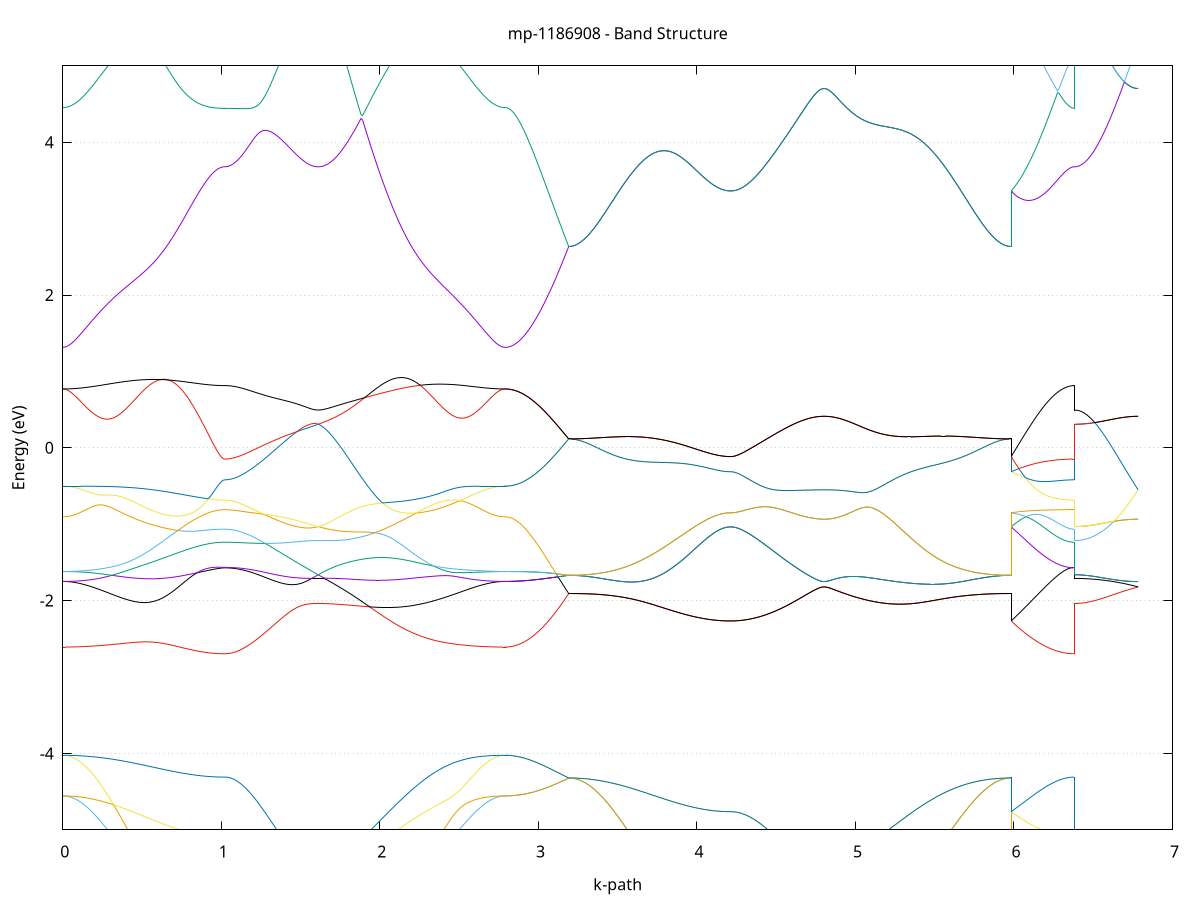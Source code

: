 set title 'mp-1186908 - Band Structure'
set xlabel 'k-path'
set ylabel 'Energy (eV)'
set grid y
set yrange [-5:5]
set terminal png size 800,600
set output 'mp-1186908_bands_gnuplot.png'
plot '-' using 1:2 with lines notitle, '-' using 1:2 with lines notitle, '-' using 1:2 with lines notitle, '-' using 1:2 with lines notitle, '-' using 1:2 with lines notitle, '-' using 1:2 with lines notitle, '-' using 1:2 with lines notitle, '-' using 1:2 with lines notitle, '-' using 1:2 with lines notitle, '-' using 1:2 with lines notitle, '-' using 1:2 with lines notitle, '-' using 1:2 with lines notitle, '-' using 1:2 with lines notitle, '-' using 1:2 with lines notitle, '-' using 1:2 with lines notitle, '-' using 1:2 with lines notitle, '-' using 1:2 with lines notitle, '-' using 1:2 with lines notitle, '-' using 1:2 with lines notitle, '-' using 1:2 with lines notitle, '-' using 1:2 with lines notitle, '-' using 1:2 with lines notitle, '-' using 1:2 with lines notitle, '-' using 1:2 with lines notitle, '-' using 1:2 with lines notitle, '-' using 1:2 with lines notitle, '-' using 1:2 with lines notitle, '-' using 1:2 with lines notitle, '-' using 1:2 with lines notitle, '-' using 1:2 with lines notitle, '-' using 1:2 with lines notitle, '-' using 1:2 with lines notitle, '-' using 1:2 with lines notitle, '-' using 1:2 with lines notitle, '-' using 1:2 with lines notitle, '-' using 1:2 with lines notitle, '-' using 1:2 with lines notitle, '-' using 1:2 with lines notitle, '-' using 1:2 with lines notitle, '-' using 1:2 with lines notitle, '-' using 1:2 with lines notitle, '-' using 1:2 with lines notitle, '-' using 1:2 with lines notitle, '-' using 1:2 with lines notitle, '-' using 1:2 with lines notitle, '-' using 1:2 with lines notitle, '-' using 1:2 with lines notitle, '-' using 1:2 with lines notitle, '-' using 1:2 with lines notitle, '-' using 1:2 with lines notitle, '-' using 1:2 with lines notitle, '-' using 1:2 with lines notitle, '-' using 1:2 with lines notitle, '-' using 1:2 with lines notitle, '-' using 1:2 with lines notitle, '-' using 1:2 with lines notitle, '-' using 1:2 with lines notitle, '-' using 1:2 with lines notitle, '-' using 1:2 with lines notitle, '-' using 1:2 with lines notitle, '-' using 1:2 with lines notitle, '-' using 1:2 with lines notitle, '-' using 1:2 with lines notitle, '-' using 1:2 with lines notitle
0.000000 -45.923318
0.009917 -45.923318
0.019833 -45.923318
0.029750 -45.923318
0.039667 -45.923218
0.049583 -45.923218
0.059500 -45.923218
0.069417 -45.923218
0.079333 -45.923218
0.089250 -45.923218
0.099167 -45.923118
0.109084 -45.923118
0.119000 -45.923118
0.128917 -45.923118
0.138834 -45.923018
0.148750 -45.923018
0.158667 -45.923018
0.168584 -45.922918
0.178500 -45.922918
0.188417 -45.922918
0.198334 -45.922818
0.208250 -45.922818
0.218167 -45.922718
0.228084 -45.922718
0.238000 -45.922618
0.247917 -45.922618
0.257834 -45.922518
0.267751 -45.922518
0.277667 -45.922418
0.287584 -45.922418
0.297501 -45.922318
0.307417 -45.922218
0.317334 -45.922218
0.327251 -45.922118
0.337167 -45.922018
0.347084 -45.922018
0.357001 -45.921918
0.366917 -45.921818
0.376834 -45.921718
0.386751 -45.921718
0.396667 -45.921618
0.406584 -45.921518
0.416501 -45.921418
0.426417 -45.921418
0.436334 -45.921318
0.446251 -45.921218
0.456168 -45.921118
0.466084 -45.921018
0.476001 -45.921018
0.485918 -45.920918
0.495834 -45.920818
0.505751 -45.920718
0.515668 -45.920618
0.525584 -45.920618
0.535501 -45.920518
0.545418 -45.920418
0.555334 -45.920318
0.565251 -45.920218
0.575168 -45.920118
0.585084 -45.920118
0.595001 -45.920018
0.604918 -45.919918
0.614834 -45.919818
0.624751 -45.919718
0.634668 -45.919618
0.644585 -45.919618
0.654501 -45.919518
0.664418 -45.919418
0.674335 -45.919318
0.684251 -45.919218
0.694168 -45.919218
0.704085 -45.919118
0.714001 -45.919018
0.723918 -45.918918
0.733835 -45.918918
0.743751 -45.918818
0.753668 -45.918718
0.763585 -45.918718
0.773501 -45.918618
0.783418 -45.918518
0.793335 -45.918518
0.803252 -45.918418
0.813168 -45.918318
0.823085 -45.918318
0.833002 -45.918218
0.842918 -45.918218
0.852835 -45.918118
0.862752 -45.918118
0.872668 -45.918018
0.882585 -45.918018
0.892502 -45.918018
0.902418 -45.917918
0.912335 -45.917918
0.922252 -45.917818
0.932168 -45.917818
0.942085 -45.917818
0.952002 -45.917818
0.961918 -45.917718
0.971835 -45.917718
0.981752 -45.917718
0.991669 -45.917718
1.001585 -45.917718
1.011502 -45.917718
1.021419 -45.917718
1.021419 -45.917718
1.031414 -45.917718
1.041409 -45.917718
1.051404 -45.917718
1.061399 -45.917718
1.071395 -45.917718
1.081390 -45.917618
1.091385 -45.917618
1.101380 -45.917618
1.111375 -45.917618
1.121371 -45.917618
1.131366 -45.917618
1.141361 -45.917618
1.151356 -45.917618
1.161351 -45.917618
1.171346 -45.917518
1.181342 -45.917518
1.191337 -45.917518
1.201332 -45.917518
1.211327 -45.917518
1.221322 -45.917518
1.231318 -45.917418
1.241313 -45.917418
1.251308 -45.917418
1.261303 -45.917418
1.271298 -45.917318
1.281294 -45.917318
1.291289 -45.917318
1.301284 -45.917318
1.311279 -45.917218
1.321274 -45.917218
1.331270 -45.917218
1.341265 -45.917218
1.351260 -45.917118
1.361255 -45.917118
1.371250 -45.917118
1.381246 -45.917018
1.391241 -45.917018
1.401236 -45.917018
1.411231 -45.916918
1.421226 -45.916918
1.431221 -45.916918
1.441217 -45.916918
1.451212 -45.916818
1.461207 -45.916818
1.471202 -45.916818
1.481197 -45.916818
1.491193 -45.916718
1.501188 -45.916718
1.511183 -45.916718
1.521178 -45.916618
1.531173 -45.916618
1.541169 -45.916618
1.551164 -45.916518
1.561159 -45.916518
1.571154 -45.916518
1.581149 -45.916518
1.591145 -45.916418
1.601140 -45.916418
1.611135 -45.916418
1.611135 -45.916418
1.621130 -45.916418
1.631125 -45.916418
1.641120 -45.916418
1.651116 -45.916518
1.661111 -45.916518
1.671106 -45.916518
1.681101 -45.916618
1.691096 -45.916618
1.701092 -45.916618
1.711087 -45.916718
1.721082 -45.916718
1.731077 -45.916818
1.741072 -45.916818
1.751068 -45.916818
1.761063 -45.916918
1.771058 -45.916918
1.781053 -45.917018
1.791048 -45.917018
1.801044 -45.917118
1.811039 -45.917118
1.821034 -45.917218
1.831029 -45.917218
1.841024 -45.917318
1.851020 -45.917318
1.861015 -45.917418
1.871010 -45.917518
1.881005 -45.917518
1.891000 -45.917618
1.900995 -45.917618
1.910991 -45.917718
1.920986 -45.917818
1.930981 -45.917818
1.940976 -45.917918
1.950971 -45.918018
1.960967 -45.918018
1.970962 -45.918118
1.980957 -45.918218
1.990952 -45.918318
2.000947 -45.918318
2.010943 -45.918418
2.020938 -45.918518
2.030933 -45.918618
2.040928 -45.918618
2.050923 -45.918718
2.060919 -45.918818
2.070914 -45.918918
2.080909 -45.919018
2.090904 -45.919018
2.100899 -45.919118
2.110894 -45.919218
2.120890 -45.919318
2.130885 -45.919418
2.140880 -45.919518
2.150875 -45.919518
2.160870 -45.919618
2.170866 -45.919718
2.180861 -45.919818
2.190856 -45.919918
2.200851 -45.920018
2.210846 -45.920118
2.220842 -45.920218
2.230837 -45.920218
2.240832 -45.920318
2.250827 -45.920418
2.260822 -45.920518
2.270818 -45.920618
2.280813 -45.920718
2.290808 -45.920818
2.300803 -45.920818
2.310798 -45.920918
2.320793 -45.921018
2.330789 -45.921118
2.340784 -45.921218
2.350779 -45.921318
2.360774 -45.921318
2.370769 -45.921418
2.380765 -45.921518
2.390760 -45.921618
2.400755 -45.921618
2.410750 -45.921718
2.420745 -45.921818
2.430741 -45.921918
2.440736 -45.921918
2.450731 -45.922018
2.460726 -45.922118
2.470721 -45.922118
2.480717 -45.922218
2.490712 -45.922318
2.500707 -45.922318
2.510702 -45.922418
2.520697 -45.922518
2.530692 -45.922518
2.540688 -45.922618
2.550683 -45.922618
2.560678 -45.922718
2.570673 -45.922718
2.580668 -45.922818
2.590664 -45.922818
2.600659 -45.922918
2.610654 -45.922918
2.620649 -45.922918
2.630644 -45.923018
2.640640 -45.923018
2.650635 -45.923018
2.660630 -45.923118
2.670625 -45.923118
2.680620 -45.923118
2.690616 -45.923118
2.700611 -45.923218
2.710606 -45.923218
2.720601 -45.923218
2.730596 -45.923218
2.740592 -45.923218
2.750587 -45.923218
2.760582 -45.923318
2.770577 -45.923318
2.780572 -45.923318
2.790567 -45.923318
2.790567 -45.923318
2.800341 -45.923318
2.810115 -45.923318
2.819889 -45.923318
2.829663 -45.923218
2.839436 -45.923218
2.849210 -45.923218
2.858984 -45.923218
2.868758 -45.923218
2.878531 -45.923118
2.888305 -45.923118
2.898079 -45.923118
2.907853 -45.923018
2.917627 -45.923018
2.927400 -45.922918
2.937174 -45.922918
2.946948 -45.922818
2.956722 -45.922818
2.966496 -45.922718
2.976269 -45.922618
2.986043 -45.922618
2.995817 -45.922518
3.005591 -45.922418
3.015364 -45.922418
3.025138 -45.922318
3.034912 -45.922218
3.044686 -45.922118
3.054460 -45.922118
3.064233 -45.922018
3.074007 -45.921918
3.083781 -45.921818
3.093555 -45.921718
3.103328 -45.921618
3.113102 -45.921518
3.122876 -45.921418
3.132650 -45.921318
3.142424 -45.921218
3.152197 -45.921218
3.161971 -45.921118
3.171745 -45.921018
3.181519 -45.920918
3.191292 -45.920818
3.191292 -45.920818
3.201209 -45.920818
3.211126 -45.920818
3.221042 -45.920818
3.230959 -45.920818
3.240876 -45.920818
3.250793 -45.920818
3.260709 -45.920718
3.270626 -45.920718
3.280543 -45.920718
3.290459 -45.920718
3.300376 -45.920718
3.310293 -45.920718
3.320209 -45.920618
3.330126 -45.920618
3.340043 -45.920618
3.349959 -45.920618
3.359876 -45.920518
3.369793 -45.920518
3.379709 -45.920518
3.389626 -45.920418
3.399543 -45.920418
3.409460 -45.920418
3.419376 -45.920318
3.429293 -45.920318
3.439210 -45.920318
3.449126 -45.920218
3.459043 -45.920218
3.468960 -45.920118
3.478876 -45.920118
3.488793 -45.920018
3.498710 -45.920018
3.508626 -45.919918
3.518543 -45.919918
3.528460 -45.919818
3.538376 -45.919818
3.548293 -45.919718
3.558210 -45.919718
3.568126 -45.919618
3.578043 -45.919618
3.587960 -45.919518
3.597877 -45.919518
3.607793 -45.919418
3.617710 -45.919318
3.627627 -45.919318
3.637543 -45.919218
3.647460 -45.919218
3.657377 -45.919118
3.667293 -45.919018
3.677210 -45.919018
3.687127 -45.918918
3.697043 -45.918918
3.706960 -45.918818
3.716877 -45.918818
3.726793 -45.918718
3.736710 -45.918618
3.746627 -45.918618
3.756544 -45.918518
3.766460 -45.918518
3.776377 -45.918418
3.786294 -45.918318
3.796210 -45.918318
3.806127 -45.918218
3.816044 -45.918218
3.825960 -45.918118
3.835877 -45.918018
3.845794 -45.918018
3.855710 -45.917918
3.865627 -45.917918
3.875544 -45.917818
3.885460 -45.917818
3.895377 -45.917718
3.905294 -45.917718
3.915210 -45.917618
3.925127 -45.917618
3.935044 -45.917518
3.944961 -45.917518
3.954877 -45.917418
3.964794 -45.917418
3.974711 -45.917318
3.984627 -45.917318
3.994544 -45.917318
4.004461 -45.917218
4.014377 -45.917218
4.024294 -45.917218
4.034211 -45.917118
4.044127 -45.917118
4.054044 -45.917118
4.063961 -45.917018
4.073877 -45.917018
4.083794 -45.917018
4.093711 -45.917018
4.103627 -45.917018
4.113544 -45.916918
4.123461 -45.916918
4.133378 -45.916918
4.143294 -45.916918
4.153211 -45.916918
4.163128 -45.916918
4.173044 -45.916918
4.182961 -45.916918
4.192878 -45.916818
4.202794 -45.916818
4.212711 -45.916818
4.212711 -45.916818
4.222706 -45.916818
4.232701 -45.916818
4.242697 -45.916818
4.252692 -45.916818
4.262687 -45.916818
4.272682 -45.916818
4.282677 -45.916818
4.292673 -45.916818
4.302668 -45.916818
4.312663 -45.916818
4.322658 -45.916818
4.332653 -45.916818
4.342649 -45.916818
4.352644 -45.916818
4.362639 -45.916818
4.372634 -45.916818
4.382629 -45.916818
4.392624 -45.916718
4.402620 -45.916718
4.412615 -45.916718
4.422610 -45.916718
4.432605 -45.916718
4.442600 -45.916718
4.452596 -45.916718
4.462591 -45.916718
4.472586 -45.916718
4.482581 -45.916718
4.492576 -45.916618
4.502572 -45.916618
4.512567 -45.916618
4.522562 -45.916618
4.532557 -45.916618
4.542552 -45.916618
4.552548 -45.916618
4.562543 -45.916518
4.572538 -45.916518
4.582533 -45.916518
4.592528 -45.916518
4.602524 -45.916518
4.612519 -45.916518
4.622514 -45.916518
4.632509 -45.916518
4.642504 -45.916418
4.652499 -45.916418
4.662495 -45.916418
4.672490 -45.916418
4.682485 -45.916418
4.692480 -45.916418
4.702475 -45.916418
4.712471 -45.916418
4.722466 -45.916418
4.732461 -45.916418
4.742456 -45.916418
4.752451 -45.916418
4.762447 -45.916418
4.772442 -45.916318
4.782437 -45.916318
4.792432 -45.916318
4.802427 -45.916418
4.802427 -45.916418
4.812423 -45.916418
4.822418 -45.916418
4.832413 -45.916418
4.842408 -45.916418
4.852403 -45.916418
4.862398 -45.916418
4.872394 -45.916418
4.882389 -45.916418
4.892384 -45.916418
4.902379 -45.916418
4.912374 -45.916418
4.922370 -45.916418
4.932365 -45.916418
4.942360 -45.916418
4.952355 -45.916518
4.962350 -45.916518
4.972346 -45.916518
4.982341 -45.916518
4.992336 -45.916518
5.002331 -45.916618
5.012326 -45.916618
5.022322 -45.916618
5.032317 -45.916618
5.042312 -45.916718
5.052307 -45.916718
5.062302 -45.916718
5.072297 -45.916818
5.082293 -45.916818
5.092288 -45.916818
5.102283 -45.916918
5.112278 -45.916918
5.122273 -45.916918
5.132269 -45.917018
5.142264 -45.917018
5.152259 -45.917118
5.162254 -45.917118
5.172249 -45.917118
5.182245 -45.917218
5.192240 -45.917218
5.202235 -45.917318
5.212230 -45.917318
5.222225 -45.917418
5.232221 -45.917418
5.242216 -45.917518
5.252211 -45.917518
5.262206 -45.917618
5.272201 -45.917618
5.282197 -45.917718
5.292192 -45.917718
5.302187 -45.917818
5.312182 -45.917918
5.322177 -45.917918
5.332172 -45.918018
5.342168 -45.918018
5.352163 -45.918118
5.362158 -45.918118
5.372153 -45.918218
5.382148 -45.918318
5.392144 -45.918318
5.402139 -45.918418
5.412134 -45.918518
5.422129 -45.918518
5.432124 -45.918618
5.442120 -45.918618
5.452115 -45.918718
5.462110 -45.918818
5.472105 -45.918818
5.482100 -45.918918
5.492096 -45.919018
5.502091 -45.919018
5.512086 -45.919118
5.522081 -45.919118
5.532076 -45.919218
5.542071 -45.919318
5.552067 -45.919318
5.562062 -45.919418
5.572057 -45.919418
5.582052 -45.919518
5.592047 -45.919518
5.602043 -45.919618
5.612038 -45.919718
5.622033 -45.919718
5.632028 -45.919818
5.642023 -45.919818
5.652019 -45.919918
5.662014 -45.919918
5.672009 -45.920018
5.682004 -45.920018
5.691999 -45.920118
5.701995 -45.920118
5.711990 -45.920218
5.721985 -45.920218
5.731980 -45.920218
5.741975 -45.920318
5.751971 -45.920318
5.761966 -45.920418
5.771961 -45.920418
5.781956 -45.920418
5.791951 -45.920518
5.801946 -45.920518
5.811942 -45.920518
5.821937 -45.920618
5.831932 -45.920618
5.841927 -45.920618
5.851922 -45.920618
5.861918 -45.920718
5.871913 -45.920718
5.881908 -45.920718
5.891903 -45.920718
5.901898 -45.920718
5.911894 -45.920718
5.921889 -45.920818
5.931884 -45.920818
5.941879 -45.920818
5.951874 -45.920818
5.961870 -45.920818
5.971865 -45.920818
5.981860 -45.920818
5.981860 -45.916818
5.991634 -45.916918
6.001407 -45.916918
6.011181 -45.916918
6.020955 -45.917018
6.030729 -45.917018
6.040503 -45.917018
6.050276 -45.917118
6.060050 -45.917118
6.069824 -45.917118
6.079598 -45.917218
6.089371 -45.917218
6.099145 -45.917218
6.108919 -45.917218
6.118693 -45.917318
6.128467 -45.917318
6.138240 -45.917318
6.148014 -45.917318
6.157788 -45.917418
6.167562 -45.917418
6.177336 -45.917418
6.187109 -45.917418
6.196883 -45.917418
6.206657 -45.917518
6.216431 -45.917518
6.226204 -45.917518
6.235978 -45.917518
6.245752 -45.917618
6.255526 -45.917618
6.265300 -45.917618
6.275073 -45.917618
6.284847 -45.917618
6.294621 -45.917618
6.304395 -45.917618
6.314168 -45.917618
6.323942 -45.917618
6.333716 -45.917718
6.343490 -45.917718
6.353264 -45.917718
6.363037 -45.917718
6.372811 -45.917718
6.382585 -45.917718
6.382585 -45.916418
6.392359 -45.916418
6.402132 -45.916418
6.411906 -45.916418
6.421680 -45.916418
6.431454 -45.916418
6.441228 -45.916418
6.451001 -45.916418
6.460775 -45.916418
6.470549 -45.916418
6.480323 -45.916418
6.490096 -45.916418
6.499870 -45.916418
6.509644 -45.916418
6.519418 -45.916418
6.529192 -45.916418
6.538965 -45.916418
6.548739 -45.916418
6.558513 -45.916418
6.568287 -45.916418
6.578060 -45.916418
6.587834 -45.916418
6.597608 -45.916418
6.607382 -45.916418
6.617156 -45.916418
6.626929 -45.916418
6.636703 -45.916318
6.646477 -45.916318
6.656251 -45.916318
6.666024 -45.916318
6.675798 -45.916318
6.685572 -45.916318
6.695346 -45.916318
6.705120 -45.916318
6.714893 -45.916318
6.724667 -45.916318
6.734441 -45.916318
6.744215 -45.916318
6.753988 -45.916318
6.763762 -45.916318
6.773536 -45.916318
6.783310 -45.916418
e
0.000000 -45.918318
0.009917 -45.918318
0.019833 -45.918318
0.029750 -45.918318
0.039667 -45.918318
0.049583 -45.918318
0.059500 -45.918318
0.069417 -45.918218
0.079333 -45.918218
0.089250 -45.918218
0.099167 -45.918218
0.109084 -45.918218
0.119000 -45.918218
0.128917 -45.918218
0.138834 -45.918218
0.148750 -45.918118
0.158667 -45.918118
0.168584 -45.918118
0.178500 -45.918118
0.188417 -45.918118
0.198334 -45.918018
0.208250 -45.918018
0.218167 -45.918018
0.228084 -45.918018
0.238000 -45.917918
0.247917 -45.917918
0.257834 -45.917918
0.267751 -45.917918
0.277667 -45.917818
0.287584 -45.917818
0.297501 -45.917818
0.307417 -45.917718
0.317334 -45.917718
0.327251 -45.917618
0.337167 -45.917618
0.347084 -45.917618
0.357001 -45.917518
0.366917 -45.917518
0.376834 -45.917518
0.386751 -45.917418
0.396667 -45.917418
0.406584 -45.917418
0.416501 -45.917318
0.426417 -45.917318
0.436334 -45.917218
0.446251 -45.917218
0.456168 -45.917218
0.466084 -45.917118
0.476001 -45.917118
0.485918 -45.917018
0.495834 -45.917018
0.505751 -45.917018
0.515668 -45.916918
0.525584 -45.916918
0.535501 -45.916918
0.545418 -45.916818
0.555334 -45.916818
0.565251 -45.916818
0.575168 -45.916718
0.585084 -45.916718
0.595001 -45.916718
0.604918 -45.916618
0.614834 -45.916618
0.624751 -45.916618
0.634668 -45.916518
0.644585 -45.916518
0.654501 -45.916518
0.664418 -45.916418
0.674335 -45.916418
0.684251 -45.916418
0.694168 -45.916418
0.704085 -45.916318
0.714001 -45.916318
0.723918 -45.916318
0.733835 -45.916318
0.743751 -45.916218
0.753668 -45.916218
0.763585 -45.916218
0.773501 -45.916218
0.783418 -45.916218
0.793335 -45.916218
0.803252 -45.916118
0.813168 -45.916118
0.823085 -45.916118
0.833002 -45.916118
0.842918 -45.916118
0.852835 -45.916118
0.862752 -45.916118
0.872668 -45.916118
0.882585 -45.916118
0.892502 -45.916018
0.902418 -45.916018
0.912335 -45.916018
0.922252 -45.916018
0.932168 -45.916018
0.942085 -45.916018
0.952002 -45.916018
0.961918 -45.916018
0.971835 -45.916018
0.981752 -45.916018
0.991669 -45.916018
1.001585 -45.916018
1.011502 -45.916018
1.021419 -45.916018
1.021419 -45.916018
1.031414 -45.916018
1.041409 -45.916018
1.051404 -45.916018
1.061399 -45.916018
1.071395 -45.916018
1.081390 -45.916018
1.091385 -45.916018
1.101380 -45.916018
1.111375 -45.916018
1.121371 -45.916018
1.131366 -45.916018
1.141361 -45.916018
1.151356 -45.916018
1.161351 -45.916018
1.171346 -45.916018
1.181342 -45.916018
1.191337 -45.916018
1.201332 -45.916018
1.211327 -45.916018
1.221322 -45.916018
1.231318 -45.916018
1.241313 -45.916018
1.251308 -45.916018
1.261303 -45.916018
1.271298 -45.916018
1.281294 -45.916018
1.291289 -45.916018
1.301284 -45.916018
1.311279 -45.916018
1.321274 -45.916018
1.331270 -45.916018
1.341265 -45.916018
1.351260 -45.916018
1.361255 -45.916018
1.371250 -45.916018
1.381246 -45.916018
1.391241 -45.916018
1.401236 -45.916018
1.411231 -45.916018
1.421226 -45.916118
1.431221 -45.916118
1.441217 -45.916118
1.451212 -45.916118
1.461207 -45.916118
1.471202 -45.916118
1.481197 -45.916118
1.491193 -45.916118
1.501188 -45.916218
1.511183 -45.916218
1.521178 -45.916218
1.531173 -45.916218
1.541169 -45.916218
1.551164 -45.916218
1.561159 -45.916318
1.571154 -45.916318
1.581149 -45.916318
1.591145 -45.916318
1.601140 -45.916318
1.611135 -45.916318
1.611135 -45.916318
1.621130 -45.916318
1.631125 -45.916318
1.641120 -45.916318
1.651116 -45.916318
1.661111 -45.916218
1.671106 -45.916218
1.681101 -45.916218
1.691096 -45.916218
1.701092 -45.916218
1.711087 -45.916218
1.721082 -45.916118
1.731077 -45.916118
1.741072 -45.916118
1.751068 -45.916118
1.761063 -45.916118
1.771058 -45.916118
1.781053 -45.916118
1.791048 -45.916018
1.801044 -45.916018
1.811039 -45.916018
1.821034 -45.916018
1.831029 -45.916018
1.841024 -45.916018
1.851020 -45.916018
1.861015 -45.916018
1.871010 -45.916018
1.881005 -45.916018
1.891000 -45.916018
1.900995 -45.916018
1.910991 -45.916018
1.920986 -45.916018
1.930981 -45.916018
1.940976 -45.916018
1.950971 -45.916118
1.960967 -45.916118
1.970962 -45.916118
1.980957 -45.916118
1.990952 -45.916118
2.000947 -45.916118
2.010943 -45.916118
2.020938 -45.916218
2.030933 -45.916218
2.040928 -45.916218
2.050923 -45.916218
2.060919 -45.916218
2.070914 -45.916318
2.080909 -45.916318
2.090904 -45.916318
2.100899 -45.916318
2.110894 -45.916418
2.120890 -45.916418
2.130885 -45.916418
2.140880 -45.916518
2.150875 -45.916518
2.160870 -45.916518
2.170866 -45.916618
2.180861 -45.916618
2.190856 -45.916618
2.200851 -45.916718
2.210846 -45.916718
2.220842 -45.916718
2.230837 -45.916818
2.240832 -45.916818
2.250827 -45.916818
2.260822 -45.916918
2.270818 -45.916918
2.280813 -45.917018
2.290808 -45.917018
2.300803 -45.917018
2.310798 -45.917118
2.320793 -45.917118
2.330789 -45.917218
2.340784 -45.917218
2.350779 -45.917218
2.360774 -45.917318
2.370769 -45.917318
2.380765 -45.917318
2.390760 -45.917418
2.400755 -45.917418
2.410750 -45.917518
2.420745 -45.917518
2.430741 -45.917518
2.440736 -45.917618
2.450731 -45.917618
2.460726 -45.917618
2.470721 -45.917718
2.480717 -45.917718
2.490712 -45.917818
2.500707 -45.917818
2.510702 -45.917818
2.520697 -45.917818
2.530692 -45.917918
2.540688 -45.917918
2.550683 -45.917918
2.560678 -45.918018
2.570673 -45.918018
2.580668 -45.918018
2.590664 -45.918018
2.600659 -45.918118
2.610654 -45.918118
2.620649 -45.918118
2.630644 -45.918118
2.640640 -45.918118
2.650635 -45.918218
2.660630 -45.918218
2.670625 -45.918218
2.680620 -45.918218
2.690616 -45.918218
2.700611 -45.918218
2.710606 -45.918218
2.720601 -45.918218
2.730596 -45.918318
2.740592 -45.918318
2.750587 -45.918318
2.760582 -45.918318
2.770577 -45.918318
2.780572 -45.918318
2.790567 -45.918318
2.790567 -45.918318
2.800341 -45.918318
2.810115 -45.918318
2.819889 -45.918318
2.829663 -45.918318
2.839436 -45.918318
2.849210 -45.918418
2.858984 -45.918418
2.868758 -45.918418
2.878531 -45.918518
2.888305 -45.918518
2.898079 -45.918518
2.907853 -45.918618
2.917627 -45.918618
2.927400 -45.918718
2.937174 -45.918718
2.946948 -45.918818
2.956722 -45.918818
2.966496 -45.918918
2.976269 -45.919018
2.986043 -45.919018
2.995817 -45.919118
3.005591 -45.919218
3.015364 -45.919218
3.025138 -45.919318
3.034912 -45.919418
3.044686 -45.919418
3.054460 -45.919518
3.064233 -45.919618
3.074007 -45.919718
3.083781 -45.919818
3.093555 -45.919918
3.103328 -45.920018
3.113102 -45.920118
3.122876 -45.920118
3.132650 -45.920218
3.142424 -45.920318
3.152197 -45.920418
3.161971 -45.920518
3.171745 -45.920618
3.181519 -45.920718
3.191292 -45.920818
3.191292 -45.920818
3.201209 -45.920818
3.211126 -45.920818
3.221042 -45.920818
3.230959 -45.920818
3.240876 -45.920718
3.250793 -45.920718
3.260709 -45.920718
3.270626 -45.920718
3.280543 -45.920718
3.290459 -45.920718
3.300376 -45.920718
3.310293 -45.920618
3.320209 -45.920618
3.330126 -45.920618
3.340043 -45.920618
3.349959 -45.920518
3.359876 -45.920518
3.369793 -45.920518
3.379709 -45.920518
3.389626 -45.920418
3.399543 -45.920418
3.409460 -45.920418
3.419376 -45.920318
3.429293 -45.920318
3.439210 -45.920218
3.449126 -45.920218
3.459043 -45.920218
3.468960 -45.920118
3.478876 -45.920118
3.488793 -45.920018
3.498710 -45.920018
3.508626 -45.919918
3.518543 -45.919918
3.528460 -45.919818
3.538376 -45.919818
3.548293 -45.919718
3.558210 -45.919718
3.568126 -45.919618
3.578043 -45.919518
3.587960 -45.919518
3.597877 -45.919418
3.607793 -45.919418
3.617710 -45.919318
3.627627 -45.919318
3.637543 -45.919218
3.647460 -45.919118
3.657377 -45.919118
3.667293 -45.919018
3.677210 -45.919018
3.687127 -45.918918
3.697043 -45.918818
3.706960 -45.918818
3.716877 -45.918718
3.726793 -45.918718
3.736710 -45.918618
3.746627 -45.918618
3.756544 -45.918518
3.766460 -45.918418
3.776377 -45.918418
3.786294 -45.918318
3.796210 -45.918318
3.806127 -45.918218
3.816044 -45.918118
3.825960 -45.918118
3.835877 -45.918018
3.845794 -45.918018
3.855710 -45.917918
3.865627 -45.917918
3.875544 -45.917818
3.885460 -45.917718
3.895377 -45.917718
3.905294 -45.917618
3.915210 -45.917618
3.925127 -45.917618
3.935044 -45.917518
3.944961 -45.917518
3.954877 -45.917418
3.964794 -45.917418
3.974711 -45.917318
3.984627 -45.917318
3.994544 -45.917218
4.004461 -45.917218
4.014377 -45.917218
4.024294 -45.917118
4.034211 -45.917118
4.044127 -45.917118
4.054044 -45.917118
4.063961 -45.917018
4.073877 -45.917018
4.083794 -45.917018
4.093711 -45.917018
4.103627 -45.916918
4.113544 -45.916918
4.123461 -45.916918
4.133378 -45.916918
4.143294 -45.916918
4.153211 -45.916918
4.163128 -45.916818
4.173044 -45.916818
4.182961 -45.916818
4.192878 -45.916818
4.202794 -45.916818
4.212711 -45.916818
4.212711 -45.916818
4.222706 -45.916818
4.232701 -45.916818
4.242697 -45.916818
4.252692 -45.916818
4.262687 -45.916818
4.272682 -45.916818
4.282677 -45.916818
4.292673 -45.916818
4.302668 -45.916818
4.312663 -45.916818
4.322658 -45.916818
4.332653 -45.916818
4.342649 -45.916818
4.352644 -45.916818
4.362639 -45.916818
4.372634 -45.916818
4.382629 -45.916718
4.392624 -45.916718
4.402620 -45.916718
4.412615 -45.916718
4.422610 -45.916718
4.432605 -45.916718
4.442600 -45.916718
4.452596 -45.916718
4.462591 -45.916718
4.472586 -45.916618
4.482581 -45.916618
4.492576 -45.916618
4.502572 -45.916618
4.512567 -45.916618
4.522562 -45.916618
4.532557 -45.916618
4.542552 -45.916618
4.552548 -45.916518
4.562543 -45.916518
4.572538 -45.916518
4.582533 -45.916518
4.592528 -45.916518
4.602524 -45.916518
4.612519 -45.916518
4.622514 -45.916518
4.632509 -45.916418
4.642504 -45.916418
4.652499 -45.916418
4.662495 -45.916418
4.672490 -45.916418
4.682485 -45.916418
4.692480 -45.916418
4.702475 -45.916418
4.712471 -45.916418
4.722466 -45.916418
4.732461 -45.916418
4.742456 -45.916318
4.752451 -45.916318
4.762447 -45.916318
4.772442 -45.916318
4.782437 -45.916318
4.792432 -45.916318
4.802427 -45.916318
4.802427 -45.916318
4.812423 -45.916318
4.822418 -45.916318
4.832413 -45.916318
4.842408 -45.916318
4.852403 -45.916318
4.862398 -45.916318
4.872394 -45.916318
4.882389 -45.916418
4.892384 -45.916418
4.902379 -45.916418
4.912374 -45.916418
4.922370 -45.916418
4.932365 -45.916418
4.942360 -45.916418
4.952355 -45.916418
4.962350 -45.916518
4.972346 -45.916518
4.982341 -45.916518
4.992336 -45.916518
5.002331 -45.916518
5.012326 -45.916618
5.022322 -45.916618
5.032317 -45.916618
5.042312 -45.916618
5.052307 -45.916718
5.062302 -45.916718
5.072297 -45.916718
5.082293 -45.916818
5.092288 -45.916818
5.102283 -45.916818
5.112278 -45.916918
5.122273 -45.916918
5.132269 -45.917018
5.142264 -45.917018
5.152259 -45.917018
5.162254 -45.917118
5.172249 -45.917118
5.182245 -45.917218
5.192240 -45.917218
5.202235 -45.917318
5.212230 -45.917318
5.222225 -45.917418
5.232221 -45.917418
5.242216 -45.917518
5.252211 -45.917518
5.262206 -45.917618
5.272201 -45.917618
5.282197 -45.917718
5.292192 -45.917718
5.302187 -45.917818
5.312182 -45.917818
5.322177 -45.917918
5.332172 -45.918018
5.342168 -45.918018
5.352163 -45.918118
5.362158 -45.918118
5.372153 -45.918218
5.382148 -45.918318
5.392144 -45.918318
5.402139 -45.918418
5.412134 -45.918418
5.422129 -45.918518
5.432124 -45.918618
5.442120 -45.918618
5.452115 -45.918718
5.462110 -45.918718
5.472105 -45.918818
5.482100 -45.918918
5.492096 -45.918918
5.502091 -45.919018
5.512086 -45.919118
5.522081 -45.919118
5.532076 -45.919218
5.542071 -45.919218
5.552067 -45.919318
5.562062 -45.919418
5.572057 -45.919418
5.582052 -45.919518
5.592047 -45.919518
5.602043 -45.919618
5.612038 -45.919618
5.622033 -45.919718
5.632028 -45.919818
5.642023 -45.919818
5.652019 -45.919918
5.662014 -45.919918
5.672009 -45.920018
5.682004 -45.920018
5.691999 -45.920118
5.701995 -45.920118
5.711990 -45.920118
5.721985 -45.920218
5.731980 -45.920218
5.741975 -45.920318
5.751971 -45.920318
5.761966 -45.920318
5.771961 -45.920418
5.781956 -45.920418
5.791951 -45.920518
5.801946 -45.920518
5.811942 -45.920518
5.821937 -45.920618
5.831932 -45.920618
5.841927 -45.920618
5.851922 -45.920618
5.861918 -45.920618
5.871913 -45.920718
5.881908 -45.920718
5.891903 -45.920718
5.901898 -45.920718
5.911894 -45.920718
5.921889 -45.920718
5.931884 -45.920718
5.941879 -45.920818
5.951874 -45.920818
5.961870 -45.920818
5.971865 -45.920818
5.981860 -45.920818
5.981860 -45.916818
5.991634 -45.916818
6.001407 -45.916818
6.011181 -45.916718
6.020955 -45.916718
6.030729 -45.916718
6.040503 -45.916618
6.050276 -45.916618
6.060050 -45.916618
6.069824 -45.916518
6.079598 -45.916518
6.089371 -45.916518
6.099145 -45.916518
6.108919 -45.916518
6.118693 -45.916418
6.128467 -45.916418
6.138240 -45.916418
6.148014 -45.916318
6.157788 -45.916318
6.167562 -45.916318
6.177336 -45.916318
6.187109 -45.916218
6.196883 -45.916218
6.206657 -45.916218
6.216431 -45.916218
6.226204 -45.916218
6.235978 -45.916118
6.245752 -45.916118
6.255526 -45.916118
6.265300 -45.916118
6.275073 -45.916118
6.284847 -45.916118
6.294621 -45.916118
6.304395 -45.916118
6.314168 -45.916118
6.323942 -45.916018
6.333716 -45.916018
6.343490 -45.916018
6.353264 -45.916018
6.363037 -45.916018
6.372811 -45.916018
6.382585 -45.916018
6.382585 -45.916318
6.392359 -45.916418
6.402132 -45.916418
6.411906 -45.916418
6.421680 -45.916318
6.431454 -45.916318
6.441228 -45.916318
6.451001 -45.916418
6.460775 -45.916318
6.470549 -45.916318
6.480323 -45.916318
6.490096 -45.916318
6.499870 -45.916318
6.509644 -45.916318
6.519418 -45.916318
6.529192 -45.916318
6.538965 -45.916318
6.548739 -45.916318
6.558513 -45.916318
6.568287 -45.916318
6.578060 -45.916318
6.587834 -45.916318
6.597608 -45.916318
6.607382 -45.916318
6.617156 -45.916318
6.626929 -45.916318
6.636703 -45.916318
6.646477 -45.916318
6.656251 -45.916318
6.666024 -45.916318
6.675798 -45.916318
6.685572 -45.916318
6.695346 -45.916318
6.705120 -45.916318
6.714893 -45.916318
6.724667 -45.916318
6.734441 -45.916318
6.744215 -45.916318
6.753988 -45.916318
6.763762 -45.916318
6.773536 -45.916318
6.783310 -45.916318
e
0.000000 -45.626918
0.009917 -45.626918
0.019833 -45.626918
0.029750 -45.626918
0.039667 -45.627018
0.049583 -45.627018
0.059500 -45.627118
0.069417 -45.627218
0.079333 -45.627218
0.089250 -45.627418
0.099167 -45.627518
0.109084 -45.627618
0.119000 -45.627718
0.128917 -45.627918
0.138834 -45.628118
0.148750 -45.628218
0.158667 -45.628418
0.168584 -45.628618
0.178500 -45.628818
0.188417 -45.629118
0.198334 -45.629318
0.208250 -45.629518
0.218167 -45.629818
0.228084 -45.630018
0.238000 -45.630318
0.247917 -45.630618
0.257834 -45.630918
0.267751 -45.631218
0.277667 -45.631518
0.287584 -45.631818
0.297501 -45.632118
0.307417 -45.632418
0.317334 -45.632718
0.327251 -45.633118
0.337167 -45.633418
0.347084 -45.633818
0.357001 -45.634118
0.366917 -45.634518
0.376834 -45.634918
0.386751 -45.635318
0.396667 -45.635618
0.406584 -45.636018
0.416501 -45.636418
0.426417 -45.636818
0.436334 -45.637218
0.446251 -45.637618
0.456168 -45.638018
0.466084 -45.638418
0.476001 -45.638818
0.485918 -45.639218
0.495834 -45.639618
0.505751 -45.640018
0.515668 -45.640418
0.525584 -45.640818
0.535501 -45.641218
0.545418 -45.641618
0.555334 -45.642018
0.565251 -45.642418
0.575168 -45.642818
0.585084 -45.643218
0.595001 -45.643618
0.604918 -45.644018
0.614834 -45.644418
0.624751 -45.644818
0.634668 -45.645218
0.644585 -45.645618
0.654501 -45.645918
0.664418 -45.646318
0.674335 -45.646718
0.684251 -45.647018
0.694168 -45.647418
0.704085 -45.647718
0.714001 -45.648018
0.723918 -45.648418
0.733835 -45.648718
0.743751 -45.649018
0.753668 -45.649318
0.763585 -45.649618
0.773501 -45.649918
0.783418 -45.650218
0.793335 -45.650418
0.803252 -45.650718
0.813168 -45.650918
0.823085 -45.651118
0.833002 -45.651418
0.842918 -45.651618
0.852835 -45.651818
0.862752 -45.652018
0.872668 -45.652218
0.882585 -45.652418
0.892502 -45.652518
0.902418 -45.652718
0.912335 -45.652818
0.922252 -45.652918
0.932168 -45.653118
0.942085 -45.653218
0.952002 -45.653218
0.961918 -45.653318
0.971835 -45.653418
0.981752 -45.653518
0.991669 -45.653518
1.001585 -45.653618
1.011502 -45.653618
1.021419 -45.653618
1.021419 -45.653618
1.031414 -45.653618
1.041409 -45.653618
1.051404 -45.653518
1.061399 -45.653518
1.071395 -45.653518
1.081390 -45.653518
1.091385 -45.653418
1.101380 -45.653418
1.111375 -45.653318
1.121371 -45.653318
1.131366 -45.653218
1.141361 -45.653218
1.151356 -45.653118
1.161351 -45.653018
1.171346 -45.653018
1.181342 -45.652918
1.191337 -45.652818
1.201332 -45.652718
1.211327 -45.652618
1.221322 -45.652518
1.231318 -45.652418
1.241313 -45.652318
1.251308 -45.652218
1.261303 -45.652118
1.271298 -45.652018
1.281294 -45.651918
1.291289 -45.651718
1.301284 -45.651618
1.311279 -45.651518
1.321274 -45.651318
1.331270 -45.651218
1.341265 -45.651018
1.351260 -45.650918
1.361255 -45.650718
1.371250 -45.650618
1.381246 -45.650418
1.391241 -45.650318
1.401236 -45.650118
1.411231 -45.649918
1.421226 -45.649718
1.431221 -45.649618
1.441217 -45.649418
1.451212 -45.649218
1.461207 -45.649018
1.471202 -45.648918
1.481197 -45.648718
1.491193 -45.648518
1.501188 -45.648318
1.511183 -45.648118
1.521178 -45.647918
1.531173 -45.647818
1.541169 -45.647618
1.551164 -45.647418
1.561159 -45.647318
1.571154 -45.647118
1.581149 -45.647018
1.591145 -45.646918
1.601140 -45.646818
1.611135 -45.646818
1.611135 -45.646818
1.621130 -45.646818
1.631125 -45.646918
1.641120 -45.647018
1.651116 -45.647118
1.661111 -45.647218
1.671106 -45.647318
1.681101 -45.647418
1.691096 -45.647618
1.701092 -45.647718
1.711087 -45.647818
1.721082 -45.647918
1.731077 -45.648118
1.741072 -45.648218
1.751068 -45.648318
1.761063 -45.648418
1.771058 -45.648418
1.781053 -45.648518
1.791048 -45.648618
1.801044 -45.648618
1.811039 -45.648718
1.821034 -45.648718
1.831029 -45.648718
1.841024 -45.648718
1.851020 -45.648718
1.861015 -45.648718
1.871010 -45.648718
1.881005 -45.648718
1.891000 -45.648618
1.900995 -45.648618
1.910991 -45.648518
1.920986 -45.648418
1.930981 -45.648418
1.940976 -45.648218
1.950971 -45.648118
1.960967 -45.648018
1.970962 -45.647918
1.980957 -45.647718
1.990952 -45.647618
2.000947 -45.647418
2.010943 -45.647218
2.020938 -45.647118
2.030933 -45.646918
2.040928 -45.646718
2.050923 -45.646518
2.060919 -45.646218
2.070914 -45.646018
2.080909 -45.645818
2.090904 -45.645518
2.100899 -45.645218
2.110894 -45.645018
2.120890 -45.644718
2.130885 -45.644418
2.140880 -45.644118
2.150875 -45.643818
2.160870 -45.643518
2.170866 -45.643218
2.180861 -45.642918
2.190856 -45.642618
2.200851 -45.642218
2.210846 -45.641918
2.220842 -45.641618
2.230837 -45.641218
2.240832 -45.640918
2.250827 -45.640518
2.260822 -45.640218
2.270818 -45.639818
2.280813 -45.639418
2.290808 -45.639118
2.300803 -45.638718
2.310798 -45.638418
2.320793 -45.638018
2.330789 -45.637618
2.340784 -45.637318
2.350779 -45.636918
2.360774 -45.636518
2.370769 -45.636218
2.380765 -45.635818
2.390760 -45.635418
2.400755 -45.635118
2.410750 -45.634718
2.420745 -45.634418
2.430741 -45.634018
2.440736 -45.633718
2.450731 -45.633418
2.460726 -45.633018
2.470721 -45.632718
2.480717 -45.632418
2.490712 -45.632118
2.500707 -45.631718
2.510702 -45.631418
2.520697 -45.631118
2.530692 -45.630918
2.540688 -45.630618
2.550683 -45.630318
2.560678 -45.630018
2.570673 -45.629818
2.580668 -45.629518
2.590664 -45.629318
2.600659 -45.629118
2.610654 -45.628818
2.620649 -45.628618
2.630644 -45.628418
2.640640 -45.628218
2.650635 -45.628118
2.660630 -45.627918
2.670625 -45.627718
2.680620 -45.627618
2.690616 -45.627518
2.700611 -45.627418
2.710606 -45.627318
2.720601 -45.627218
2.730596 -45.627118
2.740592 -45.627018
2.750587 -45.627018
2.760582 -45.626918
2.770577 -45.626918
2.780572 -45.626918
2.790567 -45.626918
2.790567 -45.626918
2.800341 -45.626918
2.810115 -45.626918
2.819889 -45.626918
2.829663 -45.626918
2.839436 -45.626918
2.849210 -45.626918
2.858984 -45.626918
2.868758 -45.626918
2.878531 -45.626818
2.888305 -45.626818
2.898079 -45.626818
2.907853 -45.626818
2.917627 -45.626818
2.927400 -45.626818
2.937174 -45.626818
2.946948 -45.626818
2.956722 -45.626818
2.966496 -45.626818
2.976269 -45.626818
2.986043 -45.626818
2.995817 -45.626818
3.005591 -45.626818
3.015364 -45.626818
3.025138 -45.626818
3.034912 -45.626818
3.044686 -45.626818
3.054460 -45.626818
3.064233 -45.626818
3.074007 -45.626818
3.083781 -45.626818
3.093555 -45.626718
3.103328 -45.626718
3.113102 -45.626718
3.122876 -45.626718
3.132650 -45.626718
3.142424 -45.626718
3.152197 -45.626718
3.161971 -45.626718
3.171745 -45.626718
3.181519 -45.626718
3.191292 -45.626718
3.191292 -45.626718
3.201209 -45.626718
3.211126 -45.626718
3.221042 -45.626718
3.230959 -45.626818
3.240876 -45.626818
3.250793 -45.626918
3.260709 -45.627018
3.270626 -45.627118
3.280543 -45.627218
3.290459 -45.627318
3.300376 -45.627418
3.310293 -45.627618
3.320209 -45.627718
3.330126 -45.627918
3.340043 -45.628118
3.349959 -45.628318
3.359876 -45.628518
3.369793 -45.628718
3.379709 -45.628918
3.389626 -45.629118
3.399543 -45.629418
3.409460 -45.629618
3.419376 -45.629918
3.429293 -45.630118
3.439210 -45.630418
3.449126 -45.630718
3.459043 -45.631018
3.468960 -45.631318
3.478876 -45.631618
3.488793 -45.631918
3.498710 -45.632218
3.508626 -45.632618
3.518543 -45.632918
3.528460 -45.633318
3.538376 -45.633618
3.548293 -45.634018
3.558210 -45.634318
3.568126 -45.634718
3.578043 -45.635118
3.587960 -45.635518
3.597877 -45.635918
3.607793 -45.636218
3.617710 -45.636618
3.627627 -45.637018
3.637543 -45.637418
3.647460 -45.637818
3.657377 -45.638218
3.667293 -45.638618
3.677210 -45.639018
3.687127 -45.639518
3.697043 -45.639918
3.706960 -45.640318
3.716877 -45.640718
3.726793 -45.641118
3.736710 -45.641518
3.746627 -45.641918
3.756544 -45.642318
3.766460 -45.642718
3.776377 -45.643118
3.786294 -45.643518
3.796210 -45.643918
3.806127 -45.644318
3.816044 -45.644718
3.825960 -45.645018
3.835877 -45.645418
3.845794 -45.645818
3.855710 -45.646218
3.865627 -45.646518
3.875544 -45.646918
3.885460 -45.647218
3.895377 -45.647518
3.905294 -45.647918
3.915210 -45.648218
3.925127 -45.648518
3.935044 -45.648818
3.944961 -45.649118
3.954877 -45.649418
3.964794 -45.649718
3.974711 -45.650018
3.984627 -45.650318
3.994544 -45.650518
4.004461 -45.650818
4.014377 -45.651018
4.024294 -45.651218
4.034211 -45.651518
4.044127 -45.651718
4.054044 -45.651918
4.063961 -45.652018
4.073877 -45.652218
4.083794 -45.652418
4.093711 -45.652518
4.103627 -45.652718
4.113544 -45.652818
4.123461 -45.652918
4.133378 -45.653018
4.143294 -45.653118
4.153211 -45.653218
4.163128 -45.653318
4.173044 -45.653318
4.182961 -45.653418
4.192878 -45.653418
4.202794 -45.653418
4.212711 -45.653418
4.212711 -45.653418
4.222706 -45.653418
4.232701 -45.653418
4.242697 -45.653418
4.252692 -45.653418
4.262687 -45.653418
4.272682 -45.653318
4.282677 -45.653318
4.292673 -45.653318
4.302668 -45.653218
4.312663 -45.653218
4.322658 -45.653118
4.332653 -45.653118
4.342649 -45.653018
4.352644 -45.652918
4.362639 -45.652818
4.372634 -45.652818
4.382629 -45.652718
4.392624 -45.652618
4.402620 -45.652518
4.412615 -45.652418
4.422610 -45.652318
4.432605 -45.652218
4.442600 -45.652118
4.452596 -45.652018
4.462591 -45.651918
4.472586 -45.651718
4.482581 -45.651618
4.492576 -45.651518
4.502572 -45.651318
4.512567 -45.651218
4.522562 -45.651118
4.532557 -45.650918
4.542552 -45.650818
4.552548 -45.650618
4.562543 -45.650518
4.572538 -45.650318
4.582533 -45.650118
4.592528 -45.650018
4.602524 -45.649818
4.612519 -45.649618
4.622514 -45.649518
4.632509 -45.649318
4.642504 -45.649118
4.652499 -45.648918
4.662495 -45.648718
4.672490 -45.648618
4.682485 -45.648418
4.692480 -45.648218
4.702475 -45.648018
4.712471 -45.647818
4.722466 -45.647718
4.732461 -45.647518
4.742456 -45.647318
4.752451 -45.647218
4.762447 -45.647118
4.772442 -45.646918
4.782437 -45.646918
4.792432 -45.646818
4.802427 -45.646818
4.802427 -45.646818
4.812423 -45.646818
4.822418 -45.646918
4.832413 -45.646918
4.842408 -45.647018
4.852403 -45.647218
4.862398 -45.647318
4.872394 -45.647418
4.882389 -45.647518
4.892384 -45.647718
4.902379 -45.647818
4.912374 -45.647918
4.922370 -45.648018
4.932365 -45.648118
4.942360 -45.648218
4.952355 -45.648318
4.962350 -45.648418
4.972346 -45.648518
4.982341 -45.648518
4.992336 -45.648618
5.002331 -45.648618
5.012326 -45.648718
5.022322 -45.648718
5.032317 -45.648718
5.042312 -45.648718
5.052307 -45.648718
5.062302 -45.648718
5.072297 -45.648618
5.082293 -45.648618
5.092288 -45.648618
5.102283 -45.648518
5.112278 -45.648418
5.122273 -45.648318
5.132269 -45.648218
5.142264 -45.648118
5.152259 -45.648018
5.162254 -45.647918
5.172249 -45.647718
5.182245 -45.647618
5.192240 -45.647418
5.202235 -45.647218
5.212230 -45.647018
5.222225 -45.646918
5.232221 -45.646618
5.242216 -45.646418
5.252211 -45.646218
5.262206 -45.646018
5.272201 -45.645718
5.282197 -45.645518
5.292192 -45.645218
5.302187 -45.644918
5.312182 -45.644718
5.322177 -45.644418
5.332172 -45.644118
5.342168 -45.643818
5.352163 -45.643518
5.362158 -45.643218
5.372153 -45.642818
5.382148 -45.642518
5.392144 -45.642218
5.402139 -45.641818
5.412134 -45.641518
5.422129 -45.641118
5.432124 -45.640818
5.442120 -45.640418
5.452115 -45.640118
5.462110 -45.639718
5.472105 -45.639418
5.482100 -45.639018
5.492096 -45.638618
5.502091 -45.638318
5.512086 -45.637918
5.522081 -45.637518
5.532076 -45.637218
5.542071 -45.636818
5.552067 -45.636418
5.562062 -45.636018
5.572057 -45.635718
5.582052 -45.635318
5.592047 -45.635018
5.602043 -45.634618
5.612038 -45.634218
5.622033 -45.633918
5.632028 -45.633518
5.642023 -45.633218
5.652019 -45.632918
5.662014 -45.632518
5.672009 -45.632218
5.682004 -45.631918
5.691999 -45.631618
5.701995 -45.631318
5.711990 -45.631018
5.721985 -45.630718
5.731980 -45.630418
5.741975 -45.630118
5.751971 -45.629918
5.761966 -45.629618
5.771961 -45.629418
5.781956 -45.629118
5.791951 -45.628918
5.801946 -45.628718
5.811942 -45.628518
5.821937 -45.628318
5.831932 -45.628118
5.841927 -45.627918
5.851922 -45.627818
5.861918 -45.627618
5.871913 -45.627518
5.881908 -45.627318
5.891903 -45.627218
5.901898 -45.627118
5.911894 -45.627018
5.921889 -45.626918
5.931884 -45.626918
5.941879 -45.626818
5.951874 -45.626718
5.961870 -45.626718
5.971865 -45.626718
5.981860 -45.626718
5.981860 -45.653418
5.991634 -45.653418
6.001407 -45.653418
6.011181 -45.653418
6.020955 -45.653418
6.030729 -45.653418
6.040503 -45.653518
6.050276 -45.653518
6.060050 -45.653518
6.069824 -45.653518
6.079598 -45.653518
6.089371 -45.653518
6.099145 -45.653518
6.108919 -45.653518
6.118693 -45.653518
6.128467 -45.653518
6.138240 -45.653518
6.148014 -45.653518
6.157788 -45.653518
6.167562 -45.653518
6.177336 -45.653518
6.187109 -45.653518
6.196883 -45.653518
6.206657 -45.653518
6.216431 -45.653518
6.226204 -45.653518
6.235978 -45.653518
6.245752 -45.653518
6.255526 -45.653618
6.265300 -45.653618
6.275073 -45.653618
6.284847 -45.653618
6.294621 -45.653618
6.304395 -45.653618
6.314168 -45.653618
6.323942 -45.653618
6.333716 -45.653618
6.343490 -45.653618
6.353264 -45.653618
6.363037 -45.653618
6.372811 -45.653618
6.382585 -45.653618
6.382585 -45.646818
6.392359 -45.646818
6.402132 -45.646818
6.411906 -45.646818
6.421680 -45.646818
6.431454 -45.646818
6.441228 -45.646818
6.451001 -45.646818
6.460775 -45.646818
6.470549 -45.646818
6.480323 -45.646818
6.490096 -45.646818
6.499870 -45.646818
6.509644 -45.646818
6.519418 -45.646818
6.529192 -45.646818
6.538965 -45.646818
6.548739 -45.646818
6.558513 -45.646818
6.568287 -45.646818
6.578060 -45.646818
6.587834 -45.646818
6.597608 -45.646818
6.607382 -45.646818
6.617156 -45.646818
6.626929 -45.646818
6.636703 -45.646818
6.646477 -45.646818
6.656251 -45.646818
6.666024 -45.646818
6.675798 -45.646818
6.685572 -45.646818
6.695346 -45.646818
6.705120 -45.646818
6.714893 -45.646818
6.724667 -45.646818
6.734441 -45.646818
6.744215 -45.646818
6.753988 -45.646818
6.763762 -45.646818
6.773536 -45.646818
6.783310 -45.646818
e
0.000000 -45.626918
0.009917 -45.626918
0.019833 -45.626918
0.029750 -45.626918
0.039667 -45.626918
0.049583 -45.626918
0.059500 -45.626918
0.069417 -45.626918
0.079333 -45.627018
0.089250 -45.627018
0.099167 -45.627118
0.109084 -45.627318
0.119000 -45.627418
0.128917 -45.627618
0.138834 -45.627718
0.148750 -45.627918
0.158667 -45.628118
0.168584 -45.628318
0.178500 -45.628518
0.188417 -45.628718
0.198334 -45.628918
0.208250 -45.629218
0.218167 -45.629418
0.228084 -45.629718
0.238000 -45.629918
0.247917 -45.630218
0.257834 -45.630518
0.267751 -45.630818
0.277667 -45.631118
0.287584 -45.631418
0.297501 -45.631718
0.307417 -45.632118
0.317334 -45.632418
0.327251 -45.632718
0.337167 -45.633118
0.347084 -45.633418
0.357001 -45.633818
0.366917 -45.634118
0.376834 -45.634518
0.386751 -45.634918
0.396667 -45.635318
0.406584 -45.635718
0.416501 -45.636118
0.426417 -45.636518
0.436334 -45.636918
0.446251 -45.637218
0.456168 -45.637718
0.466084 -45.638118
0.476001 -45.638518
0.485918 -45.638918
0.495834 -45.639318
0.505751 -45.639718
0.515668 -45.640118
0.525584 -45.640518
0.535501 -45.640918
0.545418 -45.641318
0.555334 -45.641718
0.565251 -45.642118
0.575168 -45.642518
0.585084 -45.642918
0.595001 -45.643318
0.604918 -45.643718
0.614834 -45.644118
0.624751 -45.644518
0.634668 -45.644918
0.644585 -45.645318
0.654501 -45.645618
0.664418 -45.646018
0.674335 -45.646318
0.684251 -45.646718
0.694168 -45.647118
0.704085 -45.647418
0.714001 -45.647718
0.723918 -45.648018
0.733835 -45.648418
0.743751 -45.648718
0.753668 -45.649018
0.763585 -45.649318
0.773501 -45.649618
0.783418 -45.649818
0.793335 -45.650118
0.803252 -45.650418
0.813168 -45.650618
0.823085 -45.650918
0.833002 -45.651118
0.842918 -45.651318
0.852835 -45.651518
0.862752 -45.651718
0.872668 -45.651918
0.882585 -45.652118
0.892502 -45.652218
0.902418 -45.652418
0.912335 -45.652518
0.922252 -45.652618
0.932168 -45.652818
0.942085 -45.652918
0.952002 -45.652918
0.961918 -45.653018
0.971835 -45.653118
0.981752 -45.653218
0.991669 -45.653218
1.001585 -45.653218
1.011502 -45.653218
1.021419 -45.653218
1.021419 -45.653218
1.031414 -45.653218
1.041409 -45.653218
1.051404 -45.653218
1.061399 -45.653218
1.071395 -45.653218
1.081390 -45.653218
1.091385 -45.653118
1.101380 -45.653118
1.111375 -45.653018
1.121371 -45.653018
1.131366 -45.652918
1.141361 -45.652918
1.151356 -45.652818
1.161351 -45.652818
1.171346 -45.652718
1.181342 -45.652618
1.191337 -45.652518
1.201332 -45.652418
1.211327 -45.652418
1.221322 -45.652318
1.231318 -45.652218
1.241313 -45.652118
1.251308 -45.651918
1.261303 -45.651818
1.271298 -45.651718
1.281294 -45.651618
1.291289 -45.651518
1.301284 -45.651318
1.311279 -45.651218
1.321274 -45.651118
1.331270 -45.650918
1.341265 -45.650818
1.351260 -45.650618
1.361255 -45.650518
1.371250 -45.650318
1.381246 -45.650218
1.391241 -45.650018
1.401236 -45.649818
1.411231 -45.649718
1.421226 -45.649518
1.431221 -45.649318
1.441217 -45.649218
1.451212 -45.649018
1.461207 -45.648818
1.471202 -45.648618
1.481197 -45.648518
1.491193 -45.648318
1.501188 -45.648118
1.511183 -45.647918
1.521178 -45.647818
1.531173 -45.647618
1.541169 -45.647418
1.551164 -45.647318
1.561159 -45.647218
1.571154 -45.647018
1.581149 -45.646918
1.591145 -45.646818
1.601140 -45.646818
1.611135 -45.646818
1.611135 -45.646818
1.621130 -45.646818
1.631125 -45.646918
1.641120 -45.646918
1.651116 -45.647018
1.661111 -45.647118
1.671106 -45.647318
1.681101 -45.647418
1.691096 -45.647518
1.701092 -45.647618
1.711087 -45.647818
1.721082 -45.647918
1.731077 -45.648018
1.741072 -45.648118
1.751068 -45.648218
1.761063 -45.648318
1.771058 -45.648418
1.781053 -45.648418
1.791048 -45.648518
1.801044 -45.648618
1.811039 -45.648618
1.821034 -45.648618
1.831029 -45.648718
1.841024 -45.648718
1.851020 -45.648718
1.861015 -45.648718
1.871010 -45.648718
1.881005 -45.648618
1.891000 -45.648618
1.900995 -45.648518
1.910991 -45.648518
1.920986 -45.648418
1.930981 -45.648318
1.940976 -45.648218
1.950971 -45.648118
1.960967 -45.648018
1.970962 -45.647918
1.980957 -45.647718
1.990952 -45.647618
2.000947 -45.647418
2.010943 -45.647218
2.020938 -45.647018
2.030933 -45.646818
2.040928 -45.646618
2.050923 -45.646418
2.060919 -45.646218
2.070914 -45.645918
2.080909 -45.645718
2.090904 -45.645418
2.100899 -45.645118
2.110894 -45.644918
2.120890 -45.644618
2.130885 -45.644318
2.140880 -45.644018
2.150875 -45.643718
2.160870 -45.643418
2.170866 -45.643118
2.180861 -45.642818
2.190856 -45.642418
2.200851 -45.642118
2.210846 -45.641718
2.220842 -45.641418
2.230837 -45.641018
2.240832 -45.640718
2.250827 -45.640318
2.260822 -45.640018
2.270818 -45.639618
2.280813 -45.639218
2.290808 -45.638918
2.300803 -45.638518
2.310798 -45.638118
2.320793 -45.637818
2.330789 -45.637418
2.340784 -45.637018
2.350779 -45.636618
2.360774 -45.636318
2.370769 -45.635918
2.380765 -45.635518
2.390760 -45.635218
2.400755 -45.634818
2.410750 -45.634418
2.420745 -45.634118
2.430741 -45.633718
2.440736 -45.633418
2.450731 -45.633118
2.460726 -45.632718
2.470721 -45.632418
2.480717 -45.632118
2.490712 -45.631718
2.500707 -45.631418
2.510702 -45.631118
2.520697 -45.630818
2.530692 -45.630518
2.540688 -45.630318
2.550683 -45.630018
2.560678 -45.629718
2.570673 -45.629518
2.580668 -45.629218
2.590664 -45.629018
2.600659 -45.628718
2.610654 -45.628518
2.620649 -45.628318
2.630644 -45.628118
2.640640 -45.627918
2.650635 -45.627718
2.660630 -45.627618
2.670625 -45.627418
2.680620 -45.627318
2.690616 -45.627118
2.700611 -45.627018
2.710606 -45.627018
2.720601 -45.626918
2.730596 -45.626918
2.740592 -45.626918
2.750587 -45.626918
2.760582 -45.626918
2.770577 -45.626918
2.780572 -45.626918
2.790567 -45.626918
2.790567 -45.626918
2.800341 -45.626818
2.810115 -45.626818
2.819889 -45.626818
2.829663 -45.626818
2.839436 -45.626818
2.849210 -45.626818
2.858984 -45.626818
2.868758 -45.626818
2.878531 -45.626818
2.888305 -45.626818
2.898079 -45.626818
2.907853 -45.626818
2.917627 -45.626818
2.927400 -45.626818
2.937174 -45.626818
2.946948 -45.626818
2.956722 -45.626818
2.966496 -45.626818
2.976269 -45.626818
2.986043 -45.626818
2.995817 -45.626818
3.005591 -45.626818
3.015364 -45.626818
3.025138 -45.626818
3.034912 -45.626818
3.044686 -45.626818
3.054460 -45.626818
3.064233 -45.626818
3.074007 -45.626818
3.083781 -45.626718
3.093555 -45.626718
3.103328 -45.626718
3.113102 -45.626718
3.122876 -45.626718
3.132650 -45.626718
3.142424 -45.626718
3.152197 -45.626718
3.161971 -45.626718
3.171745 -45.626718
3.181519 -45.626718
3.191292 -45.626718
3.191292 -45.626718
3.201209 -45.626718
3.211126 -45.626718
3.221042 -45.626718
3.230959 -45.626818
3.240876 -45.626818
3.250793 -45.626918
3.260709 -45.627018
3.270626 -45.627118
3.280543 -45.627218
3.290459 -45.627318
3.300376 -45.627418
3.310293 -45.627618
3.320209 -45.627718
3.330126 -45.627918
3.340043 -45.628118
3.349959 -45.628218
3.359876 -45.628418
3.369793 -45.628618
3.379709 -45.628918
3.389626 -45.629118
3.399543 -45.629318
3.409460 -45.629618
3.419376 -45.629818
3.429293 -45.630118
3.439210 -45.630418
3.449126 -45.630718
3.459043 -45.631018
3.468960 -45.631318
3.478876 -45.631618
3.488793 -45.631918
3.498710 -45.632218
3.508626 -45.632618
3.518543 -45.632918
3.528460 -45.633218
3.538376 -45.633618
3.548293 -45.634018
3.558210 -45.634318
3.568126 -45.634718
3.578043 -45.635118
3.587960 -45.635518
3.597877 -45.635818
3.607793 -45.636218
3.617710 -45.636618
3.627627 -45.637018
3.637543 -45.637418
3.647460 -45.637818
3.657377 -45.638218
3.667293 -45.638618
3.677210 -45.639018
3.687127 -45.639418
3.697043 -45.639818
3.706960 -45.640318
3.716877 -45.640718
3.726793 -45.641118
3.736710 -45.641518
3.746627 -45.641918
3.756544 -45.642318
3.766460 -45.642718
3.776377 -45.643118
3.786294 -45.643518
3.796210 -45.643918
3.806127 -45.644318
3.816044 -45.644618
3.825960 -45.645018
3.835877 -45.645418
3.845794 -45.645818
3.855710 -45.646118
3.865627 -45.646518
3.875544 -45.646818
3.885460 -45.647218
3.895377 -45.647518
3.905294 -45.647918
3.915210 -45.648218
3.925127 -45.648518
3.935044 -45.648818
3.944961 -45.649118
3.954877 -45.649418
3.964794 -45.649718
3.974711 -45.650018
3.984627 -45.650218
3.994544 -45.650518
4.004461 -45.650718
4.014377 -45.651018
4.024294 -45.651218
4.034211 -45.651418
4.044127 -45.651618
4.054044 -45.651818
4.063961 -45.652018
4.073877 -45.652218
4.083794 -45.652418
4.093711 -45.652518
4.103627 -45.652718
4.113544 -45.652818
4.123461 -45.652918
4.133378 -45.653018
4.143294 -45.653118
4.153211 -45.653218
4.163128 -45.653218
4.173044 -45.653318
4.182961 -45.653318
4.192878 -45.653418
4.202794 -45.653418
4.212711 -45.653418
4.212711 -45.653418
4.222706 -45.653418
4.232701 -45.653418
4.242697 -45.653418
4.252692 -45.653418
4.262687 -45.653318
4.272682 -45.653318
4.282677 -45.653318
4.292673 -45.653218
4.302668 -45.653218
4.312663 -45.653118
4.322658 -45.653118
4.332653 -45.653018
4.342649 -45.653018
4.352644 -45.652918
4.362639 -45.652818
4.372634 -45.652818
4.382629 -45.652718
4.392624 -45.652618
4.402620 -45.652518
4.412615 -45.652418
4.422610 -45.652318
4.432605 -45.652218
4.442600 -45.652118
4.452596 -45.652018
4.462591 -45.651818
4.472586 -45.651718
4.482581 -45.651618
4.492576 -45.651518
4.502572 -45.651318
4.512567 -45.651218
4.522562 -45.651118
4.532557 -45.650918
4.542552 -45.650818
4.552548 -45.650618
4.562543 -45.650418
4.572538 -45.650318
4.582533 -45.650118
4.592528 -45.650018
4.602524 -45.649818
4.612519 -45.649618
4.622514 -45.649518
4.632509 -45.649318
4.642504 -45.649118
4.652499 -45.648918
4.662495 -45.648718
4.672490 -45.648618
4.682485 -45.648418
4.692480 -45.648218
4.702475 -45.648018
4.712471 -45.647818
4.722466 -45.647718
4.732461 -45.647518
4.742456 -45.647318
4.752451 -45.647218
4.762447 -45.647018
4.772442 -45.646918
4.782437 -45.646818
4.792432 -45.646818
4.802427 -45.646818
4.802427 -45.646818
4.812423 -45.646818
4.822418 -45.646818
4.832413 -45.646918
4.842408 -45.647018
4.852403 -45.647118
4.862398 -45.647318
4.872394 -45.647418
4.882389 -45.647518
4.892384 -45.647618
4.902379 -45.647818
4.912374 -45.647918
4.922370 -45.648018
4.932365 -45.648118
4.942360 -45.648218
4.952355 -45.648318
4.962350 -45.648418
4.972346 -45.648518
4.982341 -45.648518
4.992336 -45.648618
5.002331 -45.648618
5.012326 -45.648718
5.022322 -45.648718
5.032317 -45.648718
5.042312 -45.648718
5.052307 -45.648718
5.062302 -45.648718
5.072297 -45.648618
5.082293 -45.648618
5.092288 -45.648518
5.102283 -45.648518
5.112278 -45.648418
5.122273 -45.648318
5.132269 -45.648218
5.142264 -45.648118
5.152259 -45.648018
5.162254 -45.647918
5.172249 -45.647718
5.182245 -45.647518
5.192240 -45.647418
5.202235 -45.647218
5.212230 -45.647018
5.222225 -45.646818
5.232221 -45.646618
5.242216 -45.646418
5.252211 -45.646218
5.262206 -45.645918
5.272201 -45.645718
5.282197 -45.645518
5.292192 -45.645218
5.302187 -45.644918
5.312182 -45.644618
5.322177 -45.644418
5.332172 -45.644118
5.342168 -45.643818
5.352163 -45.643518
5.362158 -45.643118
5.372153 -45.642818
5.382148 -45.642518
5.392144 -45.642218
5.402139 -45.641818
5.412134 -45.641518
5.422129 -45.641118
5.432124 -45.640818
5.442120 -45.640418
5.452115 -45.640118
5.462110 -45.639718
5.472105 -45.639318
5.482100 -45.639018
5.492096 -45.638618
5.502091 -45.638218
5.512086 -45.637918
5.522081 -45.637518
5.532076 -45.637118
5.542071 -45.636818
5.552067 -45.636418
5.562062 -45.636018
5.572057 -45.635718
5.582052 -45.635318
5.592047 -45.634918
5.602043 -45.634618
5.612038 -45.634218
5.622033 -45.633918
5.632028 -45.633518
5.642023 -45.633218
5.652019 -45.632818
5.662014 -45.632518
5.672009 -45.632218
5.682004 -45.631918
5.691999 -45.631618
5.701995 -45.631318
5.711990 -45.631018
5.721985 -45.630718
5.731980 -45.630418
5.741975 -45.630118
5.751971 -45.629918
5.761966 -45.629618
5.771961 -45.629318
5.781956 -45.629118
5.791951 -45.628918
5.801946 -45.628718
5.811942 -45.628518
5.821937 -45.628318
5.831932 -45.628118
5.841927 -45.627918
5.851922 -45.627718
5.861918 -45.627618
5.871913 -45.627418
5.881908 -45.627318
5.891903 -45.627218
5.901898 -45.627118
5.911894 -45.627018
5.921889 -45.626918
5.931884 -45.626818
5.941879 -45.626818
5.951874 -45.626718
5.961870 -45.626718
5.971865 -45.626718
5.981860 -45.626718
5.981860 -45.653418
5.991634 -45.653418
6.001407 -45.653418
6.011181 -45.653418
6.020955 -45.653418
6.030729 -45.653418
6.040503 -45.653418
6.050276 -45.653418
6.060050 -45.653418
6.069824 -45.653418
6.079598 -45.653418
6.089371 -45.653418
6.099145 -45.653418
6.108919 -45.653318
6.118693 -45.653318
6.128467 -45.653318
6.138240 -45.653318
6.148014 -45.653318
6.157788 -45.653318
6.167562 -45.653318
6.177336 -45.653318
6.187109 -45.653318
6.196883 -45.653318
6.206657 -45.653318
6.216431 -45.653318
6.226204 -45.653318
6.235978 -45.653318
6.245752 -45.653318
6.255526 -45.653318
6.265300 -45.653318
6.275073 -45.653318
6.284847 -45.653318
6.294621 -45.653318
6.304395 -45.653218
6.314168 -45.653218
6.323942 -45.653218
6.333716 -45.653218
6.343490 -45.653218
6.353264 -45.653218
6.363037 -45.653218
6.372811 -45.653218
6.382585 -45.653218
6.382585 -45.646818
6.392359 -45.646818
6.402132 -45.646818
6.411906 -45.646818
6.421680 -45.646818
6.431454 -45.646818
6.441228 -45.646818
6.451001 -45.646818
6.460775 -45.646818
6.470549 -45.646818
6.480323 -45.646818
6.490096 -45.646818
6.499870 -45.646818
6.509644 -45.646818
6.519418 -45.646818
6.529192 -45.646818
6.538965 -45.646818
6.548739 -45.646818
6.558513 -45.646818
6.568287 -45.646818
6.578060 -45.646818
6.587834 -45.646818
6.597608 -45.646818
6.607382 -45.646818
6.617156 -45.646818
6.626929 -45.646818
6.636703 -45.646818
6.646477 -45.646818
6.656251 -45.646818
6.666024 -45.646818
6.675798 -45.646818
6.685572 -45.646818
6.695346 -45.646818
6.705120 -45.646818
6.714893 -45.646818
6.724667 -45.646818
6.734441 -45.646818
6.744215 -45.646818
6.753988 -45.646818
6.763762 -45.646818
6.773536 -45.646818
6.783310 -45.646818
e
0.000000 -45.626518
0.009917 -45.626518
0.019833 -45.626618
0.029750 -45.626618
0.039667 -45.626618
0.049583 -45.626718
0.059500 -45.626718
0.069417 -45.626818
0.079333 -45.626918
0.089250 -45.627018
0.099167 -45.627018
0.109084 -45.627018
0.119000 -45.627118
0.128917 -45.627118
0.138834 -45.627218
0.148750 -45.627218
0.158667 -45.627218
0.168584 -45.627318
0.178500 -45.627318
0.188417 -45.627418
0.198334 -45.627518
0.208250 -45.627518
0.218167 -45.627618
0.228084 -45.627718
0.238000 -45.627718
0.247917 -45.627818
0.257834 -45.627918
0.267751 -45.628018
0.277667 -45.628018
0.287584 -45.628118
0.297501 -45.628218
0.307417 -45.628318
0.317334 -45.628418
0.327251 -45.628418
0.337167 -45.628518
0.347084 -45.628618
0.357001 -45.628718
0.366917 -45.628818
0.376834 -45.628918
0.386751 -45.629018
0.396667 -45.629118
0.406584 -45.629218
0.416501 -45.629318
0.426417 -45.629418
0.436334 -45.629518
0.446251 -45.629618
0.456168 -45.629718
0.466084 -45.629818
0.476001 -45.629918
0.485918 -45.630018
0.495834 -45.630118
0.505751 -45.630218
0.515668 -45.630318
0.525584 -45.630418
0.535501 -45.630518
0.545418 -45.630618
0.555334 -45.630718
0.565251 -45.630818
0.575168 -45.630918
0.585084 -45.631018
0.595001 -45.631218
0.604918 -45.631218
0.614834 -45.631318
0.624751 -45.631418
0.634668 -45.631518
0.644585 -45.631618
0.654501 -45.631718
0.664418 -45.631818
0.674335 -45.631918
0.684251 -45.632018
0.694168 -45.632118
0.704085 -45.632218
0.714001 -45.632318
0.723918 -45.632318
0.733835 -45.632418
0.743751 -45.632518
0.753668 -45.632618
0.763585 -45.632718
0.773501 -45.632718
0.783418 -45.632818
0.793335 -45.632918
0.803252 -45.632918
0.813168 -45.633018
0.823085 -45.633018
0.833002 -45.633118
0.842918 -45.633218
0.852835 -45.633218
0.862752 -45.633318
0.872668 -45.633318
0.882585 -45.633418
0.892502 -45.633418
0.902418 -45.633418
0.912335 -45.633518
0.922252 -45.633518
0.932168 -45.633518
0.942085 -45.633618
0.952002 -45.633618
0.961918 -45.633618
0.971835 -45.633618
0.981752 -45.633618
0.991669 -45.633618
1.001585 -45.633718
1.011502 -45.633718
1.021419 -45.633718
1.021419 -45.633718
1.031414 -45.633718
1.041409 -45.633718
1.051404 -45.633718
1.061399 -45.633718
1.071395 -45.633818
1.081390 -45.633818
1.091385 -45.633918
1.101380 -45.634018
1.111375 -45.634118
1.121371 -45.634218
1.131366 -45.634318
1.141361 -45.634418
1.151356 -45.634518
1.161351 -45.634718
1.171346 -45.634818
1.181342 -45.635018
1.191337 -45.635118
1.201332 -45.635318
1.211327 -45.635518
1.221322 -45.635618
1.231318 -45.635818
1.241313 -45.636018
1.251308 -45.636218
1.261303 -45.636518
1.271298 -45.636718
1.281294 -45.636918
1.291289 -45.637118
1.301284 -45.637418
1.311279 -45.637618
1.321274 -45.637918
1.331270 -45.638118
1.341265 -45.638418
1.351260 -45.638618
1.361255 -45.638918
1.371250 -45.639118
1.381246 -45.639418
1.391241 -45.639718
1.401236 -45.639918
1.411231 -45.640218
1.421226 -45.640518
1.431221 -45.640818
1.441217 -45.641118
1.451212 -45.641318
1.461207 -45.641618
1.471202 -45.641918
1.481197 -45.642118
1.491193 -45.642418
1.501188 -45.642718
1.511183 -45.642918
1.521178 -45.643218
1.531173 -45.643418
1.541169 -45.643618
1.551164 -45.643818
1.561159 -45.644018
1.571154 -45.644218
1.581149 -45.644318
1.591145 -45.644418
1.601140 -45.644518
1.611135 -45.644518
1.611135 -45.644518
1.621130 -45.644518
1.631125 -45.644418
1.641120 -45.644318
1.651116 -45.644218
1.661111 -45.644018
1.671106 -45.643918
1.681101 -45.643718
1.691096 -45.643518
1.701092 -45.643318
1.711087 -45.643018
1.721082 -45.642818
1.731077 -45.642618
1.741072 -45.642418
1.751068 -45.642218
1.761063 -45.641918
1.771058 -45.641718
1.781053 -45.641518
1.791048 -45.641218
1.801044 -45.641018
1.811039 -45.640818
1.821034 -45.640518
1.831029 -45.640318
1.841024 -45.640018
1.851020 -45.639818
1.861015 -45.639618
1.871010 -45.639318
1.881005 -45.639118
1.891000 -45.638918
1.900995 -45.638618
1.910991 -45.638418
1.920986 -45.638218
1.930981 -45.637918
1.940976 -45.637718
1.950971 -45.637518
1.960967 -45.637218
1.970962 -45.637018
1.980957 -45.636818
1.990952 -45.636618
2.000947 -45.636418
2.010943 -45.636118
2.020938 -45.635918
2.030933 -45.635718
2.040928 -45.635518
2.050923 -45.635318
2.060919 -45.635018
2.070914 -45.634818
2.080909 -45.634618
2.090904 -45.634418
2.100899 -45.634218
2.110894 -45.634018
2.120890 -45.633818
2.130885 -45.633618
2.140880 -45.633418
2.150875 -45.633218
2.160870 -45.633018
2.170866 -45.632918
2.180861 -45.632718
2.190856 -45.632518
2.200851 -45.632318
2.210846 -45.632118
2.220842 -45.631918
2.230837 -45.631818
2.240832 -45.631618
2.250827 -45.631418
2.260822 -45.631318
2.270818 -45.631118
2.280813 -45.630918
2.290808 -45.630818
2.300803 -45.630618
2.310798 -45.630518
2.320793 -45.630318
2.330789 -45.630218
2.340784 -45.630018
2.350779 -45.629918
2.360774 -45.629818
2.370769 -45.629618
2.380765 -45.629518
2.390760 -45.629418
2.400755 -45.629318
2.410750 -45.629118
2.420745 -45.629018
2.430741 -45.628918
2.440736 -45.628818
2.450731 -45.628718
2.460726 -45.628618
2.470721 -45.628518
2.480717 -45.628418
2.490712 -45.628318
2.500707 -45.628218
2.510702 -45.628118
2.520697 -45.628018
2.530692 -45.627918
2.540688 -45.627818
2.550683 -45.627818
2.560678 -45.627718
2.570673 -45.627618
2.580668 -45.627618
2.590664 -45.627518
2.600659 -45.627418
2.610654 -45.627418
2.620649 -45.627318
2.630644 -45.627318
2.640640 -45.627218
2.650635 -45.627218
2.660630 -45.627118
2.670625 -45.627118
2.680620 -45.627018
2.690616 -45.627018
2.700611 -45.627018
2.710606 -45.626918
2.720601 -45.626818
2.730596 -45.626818
2.740592 -45.626718
2.750587 -45.626618
2.760582 -45.626618
2.770577 -45.626618
2.780572 -45.626518
2.790567 -45.626518
2.790567 -45.626518
2.800341 -45.626518
2.810115 -45.626518
2.819889 -45.626518
2.829663 -45.626518
2.839436 -45.626518
2.849210 -45.626518
2.858984 -45.626518
2.868758 -45.626518
2.878531 -45.626518
2.888305 -45.626518
2.898079 -45.626518
2.907853 -45.626518
2.917627 -45.626618
2.927400 -45.626618
2.937174 -45.626618
2.946948 -45.626618
2.956722 -45.626618
2.966496 -45.626618
2.976269 -45.626618
2.986043 -45.626618
2.995817 -45.626618
3.005591 -45.626618
3.015364 -45.626618
3.025138 -45.626618
3.034912 -45.626618
3.044686 -45.626618
3.054460 -45.626618
3.064233 -45.626618
3.074007 -45.626618
3.083781 -45.626618
3.093555 -45.626618
3.103328 -45.626618
3.113102 -45.626618
3.122876 -45.626618
3.132650 -45.626618
3.142424 -45.626618
3.152197 -45.626718
3.161971 -45.626718
3.171745 -45.626718
3.181519 -45.626718
3.191292 -45.626718
3.191292 -45.626718
3.201209 -45.626718
3.211126 -45.626718
3.221042 -45.626718
3.230959 -45.626718
3.240876 -45.626718
3.250793 -45.626718
3.260709 -45.626818
3.270626 -45.626818
3.280543 -45.626818
3.290459 -45.626818
3.300376 -45.626918
3.310293 -45.626918
3.320209 -45.626918
3.330126 -45.627018
3.340043 -45.627018
3.349959 -45.627118
3.359876 -45.627118
3.369793 -45.627218
3.379709 -45.627218
3.389626 -45.627318
3.399543 -45.627418
3.409460 -45.627418
3.419376 -45.627518
3.429293 -45.627518
3.439210 -45.627618
3.449126 -45.627718
3.459043 -45.627818
3.468960 -45.627818
3.478876 -45.627918
3.488793 -45.628018
3.498710 -45.628118
3.508626 -45.628218
3.518543 -45.628318
3.528460 -45.628318
3.538376 -45.628418
3.548293 -45.628518
3.558210 -45.628618
3.568126 -45.628718
3.578043 -45.628818
3.587960 -45.628918
3.597877 -45.629018
3.607793 -45.629118
3.617710 -45.629218
3.627627 -45.629318
3.637543 -45.629418
3.647460 -45.629518
3.657377 -45.629618
3.667293 -45.629718
3.677210 -45.629818
3.687127 -45.629918
3.697043 -45.630018
3.706960 -45.630118
3.716877 -45.630218
3.726793 -45.630318
3.736710 -45.630418
3.746627 -45.630518
3.756544 -45.630618
3.766460 -45.630718
3.776377 -45.630818
3.786294 -45.630918
3.796210 -45.631018
3.806127 -45.631118
3.816044 -45.631218
3.825960 -45.631318
3.835877 -45.631418
3.845794 -45.631518
3.855710 -45.631618
3.865627 -45.631718
3.875544 -45.631718
3.885460 -45.631818
3.895377 -45.631918
3.905294 -45.632018
3.915210 -45.632118
3.925127 -45.632218
3.935044 -45.632218
3.944961 -45.632318
3.954877 -45.632418
3.964794 -45.632518
3.974711 -45.632518
3.984627 -45.632618
3.994544 -45.632718
4.004461 -45.632718
4.014377 -45.632818
4.024294 -45.632918
4.034211 -45.632918
4.044127 -45.633018
4.054044 -45.633018
4.063961 -45.633118
4.073877 -45.633118
4.083794 -45.633118
4.093711 -45.633218
4.103627 -45.633218
4.113544 -45.633318
4.123461 -45.633318
4.133378 -45.633318
4.143294 -45.633318
4.153211 -45.633418
4.163128 -45.633418
4.173044 -45.633418
4.182961 -45.633418
4.192878 -45.633418
4.202794 -45.633418
4.212711 -45.633418
4.212711 -45.633418
4.222706 -45.633418
4.232701 -45.633418
4.242697 -45.633518
4.252692 -45.633518
4.262687 -45.633518
4.272682 -45.633618
4.282677 -45.633718
4.292673 -45.633718
4.302668 -45.633818
4.312663 -45.633918
4.322658 -45.634018
4.332653 -45.634118
4.342649 -45.634318
4.352644 -45.634418
4.362639 -45.634518
4.372634 -45.634718
4.382629 -45.634818
4.392624 -45.635018
4.402620 -45.635218
4.412615 -45.635418
4.422610 -45.635618
4.432605 -45.635818
4.442600 -45.636018
4.452596 -45.636218
4.462591 -45.636418
4.472586 -45.636718
4.482581 -45.636918
4.492576 -45.637118
4.502572 -45.637418
4.512567 -45.637618
4.522562 -45.637918
4.532557 -45.638118
4.542552 -45.638418
4.552548 -45.638718
4.562543 -45.638918
4.572538 -45.639218
4.582533 -45.639518
4.592528 -45.639718
4.602524 -45.640018
4.612519 -45.640318
4.622514 -45.640618
4.632509 -45.640818
4.642504 -45.641118
4.652499 -45.641418
4.662495 -45.641618
4.672490 -45.641918
4.682485 -45.642118
4.692480 -45.642418
4.702475 -45.642618
4.712471 -45.642918
4.722466 -45.643118
4.732461 -45.643318
4.742456 -45.643518
4.752451 -45.643718
4.762447 -45.643918
4.772442 -45.644018
4.782437 -45.644118
4.792432 -45.644218
4.802427 -45.644218
4.802427 -45.644218
4.812423 -45.644218
4.822418 -45.644118
4.832413 -45.644018
4.842408 -45.643918
4.852403 -45.643818
4.862398 -45.643618
4.872394 -45.643418
4.882389 -45.643218
4.892384 -45.643018
4.902379 -45.642818
4.912374 -45.642618
4.922370 -45.642418
4.932365 -45.642118
4.942360 -45.641918
4.952355 -45.641718
4.962350 -45.641518
4.972346 -45.641218
4.982341 -45.641018
4.992336 -45.640818
5.002331 -45.640518
5.012326 -45.640318
5.022322 -45.640118
5.032317 -45.639818
5.042312 -45.639618
5.052307 -45.639418
5.062302 -45.639118
5.072297 -45.638918
5.082293 -45.638718
5.092288 -45.638418
5.102283 -45.638218
5.112278 -45.638018
5.122273 -45.637718
5.132269 -45.637518
5.142264 -45.637318
5.152259 -45.637118
5.162254 -45.636818
5.172249 -45.636618
5.182245 -45.636418
5.192240 -45.636218
5.202235 -45.635918
5.212230 -45.635718
5.222225 -45.635518
5.232221 -45.635318
5.242216 -45.635118
5.252211 -45.634918
5.262206 -45.634718
5.272201 -45.634518
5.282197 -45.634218
5.292192 -45.634018
5.302187 -45.633818
5.312182 -45.633618
5.322177 -45.633418
5.332172 -45.633218
5.342168 -45.633118
5.352163 -45.632918
5.362158 -45.632718
5.372153 -45.632518
5.382148 -45.632318
5.392144 -45.632118
5.402139 -45.632018
5.412134 -45.631818
5.422129 -45.631618
5.432124 -45.631418
5.442120 -45.631318
5.452115 -45.631118
5.462110 -45.630918
5.472105 -45.630818
5.482100 -45.630618
5.492096 -45.630518
5.502091 -45.630318
5.512086 -45.630218
5.522081 -45.630018
5.532076 -45.629918
5.542071 -45.629718
5.552067 -45.629618
5.562062 -45.629518
5.572057 -45.629318
5.582052 -45.629218
5.592047 -45.629118
5.602043 -45.629018
5.612038 -45.628918
5.622033 -45.628718
5.632028 -45.628618
5.642023 -45.628518
5.652019 -45.628418
5.662014 -45.628318
5.672009 -45.628218
5.682004 -45.628118
5.691999 -45.628018
5.701995 -45.627918
5.711990 -45.627818
5.721985 -45.627818
5.731980 -45.627718
5.741975 -45.627618
5.751971 -45.627518
5.761966 -45.627418
5.771961 -45.627418
5.781956 -45.627318
5.791951 -45.627318
5.801946 -45.627218
5.811942 -45.627118
5.821937 -45.627118
5.831932 -45.627018
5.841927 -45.627018
5.851922 -45.627018
5.861918 -45.626918
5.871913 -45.626918
5.881908 -45.626818
5.891903 -45.626818
5.901898 -45.626818
5.911894 -45.626818
5.921889 -45.626718
5.931884 -45.626718
5.941879 -45.626718
5.951874 -45.626718
5.961870 -45.626718
5.971865 -45.626718
5.981860 -45.626718
5.981860 -45.633418
5.991634 -45.633418
6.001407 -45.633418
6.011181 -45.633418
6.020955 -45.633418
6.030729 -45.633518
6.040503 -45.633518
6.050276 -45.633518
6.060050 -45.633518
6.069824 -45.633518
6.079598 -45.633518
6.089371 -45.633518
6.099145 -45.633518
6.108919 -45.633518
6.118693 -45.633518
6.128467 -45.633518
6.138240 -45.633518
6.148014 -45.633618
6.157788 -45.633618
6.167562 -45.633618
6.177336 -45.633618
6.187109 -45.633618
6.196883 -45.633618
6.206657 -45.633618
6.216431 -45.633618
6.226204 -45.633618
6.235978 -45.633618
6.245752 -45.633618
6.255526 -45.633618
6.265300 -45.633618
6.275073 -45.633618
6.284847 -45.633618
6.294621 -45.633618
6.304395 -45.633618
6.314168 -45.633618
6.323942 -45.633718
6.333716 -45.633718
6.343490 -45.633718
6.353264 -45.633718
6.363037 -45.633718
6.372811 -45.633718
6.382585 -45.633718
6.382585 -45.644518
6.392359 -45.644518
6.402132 -45.644518
6.411906 -45.644518
6.421680 -45.644518
6.431454 -45.644518
6.441228 -45.644518
6.451001 -45.644518
6.460775 -45.644518
6.470549 -45.644518
6.480323 -45.644518
6.490096 -45.644518
6.499870 -45.644518
6.509644 -45.644518
6.519418 -45.644518
6.529192 -45.644518
6.538965 -45.644518
6.548739 -45.644518
6.558513 -45.644518
6.568287 -45.644518
6.578060 -45.644518
6.587834 -45.644518
6.597608 -45.644418
6.607382 -45.644418
6.617156 -45.644418
6.626929 -45.644418
6.636703 -45.644418
6.646477 -45.644418
6.656251 -45.644418
6.666024 -45.644418
6.675798 -45.644418
6.685572 -45.644318
6.695346 -45.644318
6.705120 -45.644318
6.714893 -45.644318
6.724667 -45.644318
6.734441 -45.644318
6.744215 -45.644318
6.753988 -45.644318
6.763762 -45.644218
6.773536 -45.644218
6.783310 -45.644218
e
0.000000 -45.626518
0.009917 -45.626518
0.019833 -45.626518
0.029750 -45.626518
0.039667 -45.626618
0.049583 -45.626618
0.059500 -45.626618
0.069417 -45.626618
0.079333 -45.626618
0.089250 -45.626618
0.099167 -45.626718
0.109084 -45.626718
0.119000 -45.626718
0.128917 -45.626818
0.138834 -45.626818
0.148750 -45.626918
0.158667 -45.626918
0.168584 -45.626918
0.178500 -45.627018
0.188417 -45.627118
0.198334 -45.627118
0.208250 -45.627218
0.218167 -45.627218
0.228084 -45.627318
0.238000 -45.627418
0.247917 -45.627418
0.257834 -45.627518
0.267751 -45.627618
0.277667 -45.627618
0.287584 -45.627718
0.297501 -45.627818
0.307417 -45.627918
0.317334 -45.628018
0.327251 -45.628018
0.337167 -45.628118
0.347084 -45.628218
0.357001 -45.628318
0.366917 -45.628418
0.376834 -45.628518
0.386751 -45.628618
0.396667 -45.628718
0.406584 -45.628818
0.416501 -45.628918
0.426417 -45.629018
0.436334 -45.629118
0.446251 -45.629218
0.456168 -45.629318
0.466084 -45.629418
0.476001 -45.629518
0.485918 -45.629618
0.495834 -45.629718
0.505751 -45.629818
0.515668 -45.629918
0.525584 -45.630018
0.535501 -45.630118
0.545418 -45.630218
0.555334 -45.630318
0.565251 -45.630418
0.575168 -45.630518
0.585084 -45.630618
0.595001 -45.630718
0.604918 -45.630818
0.614834 -45.630918
0.624751 -45.630918
0.634668 -45.631018
0.644585 -45.631118
0.654501 -45.631218
0.664418 -45.631318
0.674335 -45.631418
0.684251 -45.631518
0.694168 -45.631618
0.704085 -45.631718
0.714001 -45.631818
0.723918 -45.631818
0.733835 -45.631918
0.743751 -45.632018
0.753668 -45.632118
0.763585 -45.632118
0.773501 -45.632218
0.783418 -45.632318
0.793335 -45.632318
0.803252 -45.632418
0.813168 -45.632518
0.823085 -45.632518
0.833002 -45.632618
0.842918 -45.632618
0.852835 -45.632718
0.862752 -45.632718
0.872668 -45.632818
0.882585 -45.632818
0.892502 -45.632818
0.902418 -45.632918
0.912335 -45.632918
0.922252 -45.632918
0.932168 -45.633018
0.942085 -45.633018
0.952002 -45.633018
0.961918 -45.633018
0.971835 -45.633118
0.981752 -45.633118
0.991669 -45.633118
1.001585 -45.633118
1.011502 -45.633118
1.021419 -45.633118
1.021419 -45.633118
1.031414 -45.633118
1.041409 -45.633118
1.051404 -45.633218
1.061399 -45.633218
1.071395 -45.633218
1.081390 -45.633318
1.091385 -45.633418
1.101380 -45.633518
1.111375 -45.633518
1.121371 -45.633618
1.131366 -45.633818
1.141361 -45.633918
1.151356 -45.634018
1.161351 -45.634118
1.171346 -45.634318
1.181342 -45.634418
1.191337 -45.634618
1.201332 -45.634818
1.211327 -45.634918
1.221322 -45.635118
1.231318 -45.635318
1.241313 -45.635518
1.251308 -45.635718
1.261303 -45.636018
1.271298 -45.636218
1.281294 -45.636418
1.291289 -45.636618
1.301284 -45.636918
1.311279 -45.637118
1.321274 -45.637418
1.331270 -45.637618
1.341265 -45.637918
1.351260 -45.638118
1.361255 -45.638418
1.371250 -45.638718
1.381246 -45.638918
1.391241 -45.639218
1.401236 -45.639518
1.411231 -45.639718
1.421226 -45.640018
1.431221 -45.640318
1.441217 -45.640618
1.451212 -45.640818
1.461207 -45.641118
1.471202 -45.641418
1.481197 -45.641618
1.491193 -45.641918
1.501188 -45.642118
1.511183 -45.642418
1.521178 -45.642618
1.531173 -45.642818
1.541169 -45.643118
1.551164 -45.643318
1.561159 -45.643418
1.571154 -45.643618
1.581149 -45.643718
1.591145 -45.643818
1.601140 -45.643918
1.611135 -45.643918
1.611135 -45.643918
1.621130 -45.643918
1.631125 -45.643818
1.641120 -45.643718
1.651116 -45.643618
1.661111 -45.643518
1.671106 -45.643318
1.681101 -45.643118
1.691096 -45.642918
1.701092 -45.642818
1.711087 -45.642618
1.721082 -45.642318
1.731077 -45.642118
1.741072 -45.641918
1.751068 -45.641718
1.761063 -45.641518
1.771058 -45.641218
1.781053 -45.641018
1.791048 -45.640818
1.801044 -45.640618
1.811039 -45.640318
1.821034 -45.640118
1.831029 -45.639918
1.841024 -45.639618
1.851020 -45.639418
1.861015 -45.639218
1.871010 -45.638918
1.881005 -45.638718
1.891000 -45.638518
1.900995 -45.638218
1.910991 -45.638018
1.920986 -45.637818
1.930981 -45.637518
1.940976 -45.637318
1.950971 -45.637118
1.960967 -45.636918
1.970962 -45.636618
1.980957 -45.636418
1.990952 -45.636218
2.000947 -45.636018
2.010943 -45.635718
2.020938 -45.635518
2.030933 -45.635318
2.040928 -45.635118
2.050923 -45.634918
2.060919 -45.634718
2.070914 -45.634518
2.080909 -45.634218
2.090904 -45.634018
2.100899 -45.633818
2.110894 -45.633618
2.120890 -45.633418
2.130885 -45.633218
2.140880 -45.633018
2.150875 -45.632918
2.160870 -45.632718
2.170866 -45.632518
2.180861 -45.632318
2.190856 -45.632118
2.200851 -45.631918
2.210846 -45.631718
2.220842 -45.631618
2.230837 -45.631418
2.240832 -45.631218
2.250827 -45.631118
2.260822 -45.630918
2.270818 -45.630718
2.280813 -45.630618
2.290808 -45.630418
2.300803 -45.630318
2.310798 -45.630118
2.320793 -45.630018
2.330789 -45.629818
2.340784 -45.629718
2.350779 -45.629618
2.360774 -45.629418
2.370769 -45.629318
2.380765 -45.629118
2.390760 -45.629018
2.400755 -45.628918
2.410750 -45.628818
2.420745 -45.628718
2.430741 -45.628518
2.440736 -45.628418
2.450731 -45.628318
2.460726 -45.628218
2.470721 -45.628118
2.480717 -45.628018
2.490712 -45.627918
2.500707 -45.627818
2.510702 -45.627818
2.520697 -45.627718
2.530692 -45.627618
2.540688 -45.627518
2.550683 -45.627418
2.560678 -45.627418
2.570673 -45.627318
2.580668 -45.627218
2.590664 -45.627218
2.600659 -45.627118
2.610654 -45.627018
2.620649 -45.627018
2.630644 -45.626918
2.640640 -45.626918
2.650635 -45.626818
2.660630 -45.626818
2.670625 -45.626718
2.680620 -45.626718
2.690616 -45.626718
2.700611 -45.626618
2.710606 -45.626618
2.720601 -45.626618
2.730596 -45.626618
2.740592 -45.626618
2.750587 -45.626618
2.760582 -45.626518
2.770577 -45.626518
2.780572 -45.626518
2.790567 -45.626518
2.790567 -45.626518
2.800341 -45.626518
2.810115 -45.626518
2.819889 -45.626518
2.829663 -45.626518
2.839436 -45.626518
2.849210 -45.626518
2.858984 -45.626518
2.868758 -45.626518
2.878531 -45.626518
2.888305 -45.626518
2.898079 -45.626518
2.907853 -45.626518
2.917627 -45.626518
2.927400 -45.626518
2.937174 -45.626518
2.946948 -45.626618
2.956722 -45.626618
2.966496 -45.626618
2.976269 -45.626618
2.986043 -45.626618
2.995817 -45.626618
3.005591 -45.626618
3.015364 -45.626618
3.025138 -45.626618
3.034912 -45.626618
3.044686 -45.626618
3.054460 -45.626618
3.064233 -45.626618
3.074007 -45.626618
3.083781 -45.626618
3.093555 -45.626618
3.103328 -45.626618
3.113102 -45.626618
3.122876 -45.626618
3.132650 -45.626618
3.142424 -45.626618
3.152197 -45.626618
3.161971 -45.626618
3.171745 -45.626718
3.181519 -45.626718
3.191292 -45.626718
3.191292 -45.626718
3.201209 -45.626718
3.211126 -45.626718
3.221042 -45.626718
3.230959 -45.626718
3.240876 -45.626718
3.250793 -45.626718
3.260709 -45.626718
3.270626 -45.626818
3.280543 -45.626818
3.290459 -45.626818
3.300376 -45.626918
3.310293 -45.626918
3.320209 -45.626918
3.330126 -45.627018
3.340043 -45.627018
3.349959 -45.627118
3.359876 -45.627118
3.369793 -45.627218
3.379709 -45.627218
3.389626 -45.627318
3.399543 -45.627318
3.409460 -45.627418
3.419376 -45.627518
3.429293 -45.627518
3.439210 -45.627618
3.449126 -45.627718
3.459043 -45.627818
3.468960 -45.627818
3.478876 -45.627918
3.488793 -45.628018
3.498710 -45.628118
3.508626 -45.628218
3.518543 -45.628218
3.528460 -45.628318
3.538376 -45.628418
3.548293 -45.628518
3.558210 -45.628618
3.568126 -45.628718
3.578043 -45.628818
3.587960 -45.628918
3.597877 -45.629018
3.607793 -45.629118
3.617710 -45.629218
3.627627 -45.629318
3.637543 -45.629418
3.647460 -45.629518
3.657377 -45.629618
3.667293 -45.629718
3.677210 -45.629818
3.687127 -45.629918
3.697043 -45.630018
3.706960 -45.630118
3.716877 -45.630218
3.726793 -45.630318
3.736710 -45.630418
3.746627 -45.630518
3.756544 -45.630618
3.766460 -45.630718
3.776377 -45.630818
3.786294 -45.630918
3.796210 -45.631018
3.806127 -45.631118
3.816044 -45.631218
3.825960 -45.631318
3.835877 -45.631418
3.845794 -45.631518
3.855710 -45.631618
3.865627 -45.631618
3.875544 -45.631718
3.885460 -45.631818
3.895377 -45.631918
3.905294 -45.632018
3.915210 -45.632118
3.925127 -45.632218
3.935044 -45.632218
3.944961 -45.632318
3.954877 -45.632418
3.964794 -45.632518
3.974711 -45.632518
3.984627 -45.632618
3.994544 -45.632718
4.004461 -45.632718
4.014377 -45.632818
4.024294 -45.632818
4.034211 -45.632918
4.044127 -45.633018
4.054044 -45.633018
4.063961 -45.633018
4.073877 -45.633118
4.083794 -45.633118
4.093711 -45.633218
4.103627 -45.633218
4.113544 -45.633218
4.123461 -45.633318
4.133378 -45.633318
4.143294 -45.633318
4.153211 -45.633318
4.163128 -45.633418
4.173044 -45.633418
4.182961 -45.633418
4.192878 -45.633418
4.202794 -45.633418
4.212711 -45.633418
4.212711 -45.633418
4.222706 -45.633418
4.232701 -45.633418
4.242697 -45.633418
4.252692 -45.633518
4.262687 -45.633518
4.272682 -45.633618
4.282677 -45.633618
4.292673 -45.633718
4.302668 -45.633818
4.312663 -45.633918
4.322658 -45.634018
4.332653 -45.634118
4.342649 -45.634218
4.352644 -45.634418
4.362639 -45.634518
4.372634 -45.634718
4.382629 -45.634818
4.392624 -45.635018
4.402620 -45.635218
4.412615 -45.635418
4.422610 -45.635618
4.432605 -45.635818
4.442600 -45.636018
4.452596 -45.636218
4.462591 -45.636418
4.472586 -45.636718
4.482581 -45.636918
4.492576 -45.637118
4.502572 -45.637418
4.512567 -45.637618
4.522562 -45.637918
4.532557 -45.638118
4.542552 -45.638418
4.552548 -45.638618
4.562543 -45.638918
4.572538 -45.639218
4.582533 -45.639418
4.592528 -45.639718
4.602524 -45.640018
4.612519 -45.640318
4.622514 -45.640518
4.632509 -45.640818
4.642504 -45.641118
4.652499 -45.641318
4.662495 -45.641618
4.672490 -45.641918
4.682485 -45.642118
4.692480 -45.642418
4.702475 -45.642618
4.712471 -45.642918
4.722466 -45.643118
4.732461 -45.643318
4.742456 -45.643518
4.752451 -45.643718
4.762447 -45.643918
4.772442 -45.644018
4.782437 -45.644118
4.792432 -45.644218
4.802427 -45.644218
4.802427 -45.644218
4.812423 -45.644218
4.822418 -45.644118
4.832413 -45.644018
4.842408 -45.643918
4.852403 -45.643718
4.862398 -45.643618
4.872394 -45.643418
4.882389 -45.643218
4.892384 -45.643018
4.902379 -45.642818
4.912374 -45.642618
4.922370 -45.642418
4.932365 -45.642118
4.942360 -45.641918
4.952355 -45.641718
4.962350 -45.641518
4.972346 -45.641218
4.982341 -45.641018
4.992336 -45.640818
5.002331 -45.640518
5.012326 -45.640318
5.022322 -45.640118
5.032317 -45.639818
5.042312 -45.639618
5.052307 -45.639418
5.062302 -45.639118
5.072297 -45.638918
5.082293 -45.638718
5.092288 -45.638418
5.102283 -45.638218
5.112278 -45.638018
5.122273 -45.637718
5.132269 -45.637518
5.142264 -45.637318
5.152259 -45.637018
5.162254 -45.636818
5.172249 -45.636618
5.182245 -45.636418
5.192240 -45.636218
5.202235 -45.635918
5.212230 -45.635718
5.222225 -45.635518
5.232221 -45.635318
5.242216 -45.635118
5.252211 -45.634918
5.262206 -45.634718
5.272201 -45.634418
5.282197 -45.634218
5.292192 -45.634018
5.302187 -45.633818
5.312182 -45.633618
5.322177 -45.633418
5.332172 -45.633218
5.342168 -45.633018
5.352163 -45.632918
5.362158 -45.632718
5.372153 -45.632518
5.382148 -45.632318
5.392144 -45.632118
5.402139 -45.631918
5.412134 -45.631818
5.422129 -45.631618
5.432124 -45.631418
5.442120 -45.631318
5.452115 -45.631118
5.462110 -45.630918
5.472105 -45.630818
5.482100 -45.630618
5.492096 -45.630518
5.502091 -45.630318
5.512086 -45.630218
5.522081 -45.630018
5.532076 -45.629918
5.542071 -45.629718
5.552067 -45.629618
5.562062 -45.629518
5.572057 -45.629318
5.582052 -45.629218
5.592047 -45.629118
5.602043 -45.629018
5.612038 -45.628818
5.622033 -45.628718
5.632028 -45.628618
5.642023 -45.628518
5.652019 -45.628418
5.662014 -45.628318
5.672009 -45.628218
5.682004 -45.628118
5.691999 -45.628018
5.701995 -45.627918
5.711990 -45.627818
5.721985 -45.627718
5.731980 -45.627718
5.741975 -45.627618
5.751971 -45.627518
5.761966 -45.627418
5.771961 -45.627418
5.781956 -45.627318
5.791951 -45.627218
5.801946 -45.627218
5.811942 -45.627118
5.821937 -45.627118
5.831932 -45.627018
5.841927 -45.627018
5.851922 -45.626918
5.861918 -45.626918
5.871913 -45.626918
5.881908 -45.626818
5.891903 -45.626818
5.901898 -45.626818
5.911894 -45.626718
5.921889 -45.626718
5.931884 -45.626718
5.941879 -45.626718
5.951874 -45.626718
5.961870 -45.626718
5.971865 -45.626718
5.981860 -45.626718
5.981860 -45.633418
5.991634 -45.633418
6.001407 -45.633418
6.011181 -45.633418
6.020955 -45.633418
6.030729 -45.633318
6.040503 -45.633318
6.050276 -45.633318
6.060050 -45.633318
6.069824 -45.633318
6.079598 -45.633318
6.089371 -45.633318
6.099145 -45.633318
6.108919 -45.633318
6.118693 -45.633318
6.128467 -45.633318
6.138240 -45.633218
6.148014 -45.633218
6.157788 -45.633218
6.167562 -45.633218
6.177336 -45.633218
6.187109 -45.633218
6.196883 -45.633218
6.206657 -45.633218
6.216431 -45.633218
6.226204 -45.633218
6.235978 -45.633218
6.245752 -45.633218
6.255526 -45.633218
6.265300 -45.633118
6.275073 -45.633118
6.284847 -45.633118
6.294621 -45.633118
6.304395 -45.633118
6.314168 -45.633118
6.323942 -45.633118
6.333716 -45.633118
6.343490 -45.633118
6.353264 -45.633118
6.363037 -45.633118
6.372811 -45.633118
6.382585 -45.633118
6.382585 -45.643918
6.392359 -45.643918
6.402132 -45.643918
6.411906 -45.643918
6.421680 -45.643918
6.431454 -45.643918
6.441228 -45.643918
6.451001 -45.643918
6.460775 -45.643918
6.470549 -45.643918
6.480323 -45.643918
6.490096 -45.643918
6.499870 -45.643918
6.509644 -45.643918
6.519418 -45.644018
6.529192 -45.644018
6.538965 -45.644018
6.548739 -45.644018
6.558513 -45.644018
6.568287 -45.644018
6.578060 -45.644018
6.587834 -45.644018
6.597608 -45.644018
6.607382 -45.644018
6.617156 -45.644018
6.626929 -45.644018
6.636703 -45.644018
6.646477 -45.644118
6.656251 -45.644118
6.666024 -45.644118
6.675798 -45.644118
6.685572 -45.644118
6.695346 -45.644118
6.705120 -45.644118
6.714893 -45.644118
6.724667 -45.644118
6.734441 -45.644218
6.744215 -45.644218
6.753988 -45.644218
6.763762 -45.644218
6.773536 -45.644218
6.783310 -45.644218
e
0.000000 -17.343018
0.009917 -17.342818
0.019833 -17.342418
0.029750 -17.341818
0.039667 -17.340818
0.049583 -17.339618
0.059500 -17.338018
0.069417 -17.336318
0.079333 -17.334218
0.089250 -17.331918
0.099167 -17.329318
0.109084 -17.326518
0.119000 -17.323318
0.128917 -17.320018
0.138834 -17.316318
0.148750 -17.312418
0.158667 -17.308318
0.168584 -17.303918
0.178500 -17.299218
0.188417 -17.294318
0.198334 -17.289218
0.208250 -17.283818
0.218167 -17.278218
0.228084 -17.272318
0.238000 -17.266218
0.247917 -17.259918
0.257834 -17.253418
0.267751 -17.246618
0.277667 -17.239718
0.287584 -17.232518
0.297501 -17.225218
0.307417 -17.217618
0.317334 -17.209818
0.327251 -17.201918
0.337167 -17.193818
0.347084 -17.185518
0.357001 -17.177018
0.366917 -17.168418
0.376834 -17.159618
0.386751 -17.150718
0.396667 -17.141618
0.406584 -17.132418
0.416501 -17.123118
0.426417 -17.113618
0.436334 -17.104118
0.446251 -17.094418
0.456168 -17.084618
0.466084 -17.074718
0.476001 -17.064818
0.485918 -17.054818
0.495834 -17.044718
0.505751 -17.034518
0.515668 -17.024318
0.525584 -17.014118
0.535501 -17.003818
0.545418 -16.993518
0.555334 -16.983218
0.565251 -16.972818
0.575168 -16.962518
0.585084 -16.952218
0.595001 -16.941918
0.604918 -16.931618
0.614834 -16.921418
0.624751 -16.911318
0.634668 -16.901118
0.644585 -16.891118
0.654501 -16.881118
0.664418 -16.871318
0.674335 -16.861518
0.684251 -16.851818
0.694168 -16.842318
0.704085 -16.832918
0.714001 -16.823618
0.723918 -16.814518
0.733835 -16.805518
0.743751 -16.796718
0.753668 -16.788118
0.763585 -16.779718
0.773501 -16.771518
0.783418 -16.763518
0.793335 -16.755718
0.803252 -16.748118
0.813168 -16.740818
0.823085 -16.733718
0.833002 -16.726918
0.842918 -16.720418
0.852835 -16.714118
0.862752 -16.708118
0.872668 -16.702518
0.882585 -16.697118
0.892502 -16.692118
0.902418 -16.687418
0.912335 -16.683018
0.922252 -16.679018
0.932168 -16.675318
0.942085 -16.672018
0.952002 -16.669118
0.961918 -16.666518
0.971835 -16.664318
0.981752 -16.662618
0.991669 -16.661218
1.001585 -16.660218
1.011502 -16.659618
1.021419 -16.659418
1.021419 -16.659418
1.031414 -16.659318
1.041409 -16.659118
1.051404 -16.658818
1.061399 -16.658318
1.071395 -16.657818
1.081390 -16.657118
1.091385 -16.656318
1.101380 -16.655318
1.111375 -16.654318
1.121371 -16.653118
1.131366 -16.651818
1.141361 -16.650418
1.151356 -16.648918
1.161351 -16.647318
1.171346 -16.645618
1.181342 -16.643718
1.191337 -16.641818
1.201332 -16.639718
1.211327 -16.637618
1.221322 -16.635418
1.231318 -16.633118
1.241313 -16.630718
1.251308 -16.628218
1.261303 -16.625718
1.271298 -16.623118
1.281294 -16.620418
1.291289 -16.617618
1.301284 -16.614818
1.311279 -16.612018
1.321274 -16.609118
1.331270 -16.606118
1.341265 -16.603118
1.351260 -16.600118
1.361255 -16.597118
1.371250 -16.594018
1.381246 -16.590918
1.391241 -16.587918
1.401236 -16.584818
1.411231 -16.581718
1.421226 -16.578618
1.431221 -16.575618
1.441217 -16.572518
1.451212 -16.569518
1.461207 -16.566618
1.471202 -16.563618
1.481197 -16.560818
1.491193 -16.557918
1.501188 -16.555218
1.511183 -16.552518
1.521178 -16.549918
1.531173 -16.547318
1.541169 -16.544918
1.551164 -16.542518
1.561159 -16.540218
1.571154 -16.538118
1.581149 -16.536018
1.591145 -16.534118
1.601140 -16.532218
1.611135 -16.530618
1.611135 -16.530618
1.621130 -16.532318
1.631125 -16.534118
1.641120 -16.536218
1.651116 -16.538418
1.661111 -16.540918
1.671106 -16.543518
1.681101 -16.546318
1.691096 -16.549218
1.701092 -16.552418
1.711087 -16.555818
1.721082 -16.559418
1.731077 -16.563218
1.741072 -16.567218
1.751068 -16.571418
1.761063 -16.575818
1.771058 -16.580418
1.781053 -16.585218
1.791048 -16.590318
1.801044 -16.595518
1.811039 -16.601018
1.821034 -16.606618
1.831029 -16.612518
1.841024 -16.618618
1.851020 -16.624918
1.861015 -16.631418
1.871010 -16.638118
1.881005 -16.645018
1.891000 -16.652118
1.900995 -16.659418
1.910991 -16.666918
1.920986 -16.674518
1.930981 -16.682418
1.940976 -16.690418
1.950971 -16.698618
1.960967 -16.707018
1.970962 -16.715618
1.980957 -16.724318
1.990952 -16.733218
2.000947 -16.742218
2.010943 -16.751418
2.020938 -16.760718
2.030933 -16.770218
2.040928 -16.779818
2.050923 -16.789518
2.060919 -16.799318
2.070914 -16.809218
2.080909 -16.819218
2.090904 -16.829318
2.100899 -16.839518
2.110894 -16.849818
2.120890 -16.860218
2.130885 -16.870618
2.140880 -16.881118
2.150875 -16.891618
2.160870 -16.902218
2.170866 -16.912818
2.180861 -16.923418
2.190856 -16.934018
2.200851 -16.944718
2.210846 -16.955318
2.220842 -16.966018
2.230837 -16.976618
2.240832 -16.987218
2.250827 -16.997818
2.260822 -17.008418
2.270818 -17.018818
2.280813 -17.029318
2.290808 -17.039718
2.300803 -17.050018
2.310798 -17.060218
2.320793 -17.070418
2.330789 -17.080418
2.340784 -17.090418
2.350779 -17.100318
2.360774 -17.110018
2.370769 -17.119618
2.380765 -17.129118
2.390760 -17.138518
2.400755 -17.147718
2.410750 -17.156818
2.420745 -17.165718
2.430741 -17.174518
2.440736 -17.183118
2.450731 -17.191518
2.460726 -17.199718
2.470721 -17.207818
2.480717 -17.215718
2.490712 -17.223318
2.500707 -17.230818
2.510702 -17.238118
2.520697 -17.245118
2.530692 -17.252018
2.540688 -17.258618
2.550683 -17.265018
2.560678 -17.271218
2.570673 -17.277118
2.580668 -17.282918
2.590664 -17.288318
2.600659 -17.293518
2.610654 -17.298518
2.620649 -17.303318
2.630644 -17.307718
2.640640 -17.311918
2.650635 -17.315918
2.660630 -17.319618
2.670625 -17.323018
2.680620 -17.326218
2.690616 -17.329118
2.700611 -17.331718
2.710606 -17.334118
2.720601 -17.336218
2.730596 -17.338018
2.740592 -17.339518
2.750587 -17.340818
2.760582 -17.341718
2.770577 -17.342418
2.780572 -17.342818
2.790567 -17.343018
2.790567 -17.343018
2.800341 -17.342918
2.810115 -17.342618
2.819889 -17.342018
2.829663 -17.341218
2.839436 -17.340318
2.849210 -17.339118
2.858984 -17.337718
2.868758 -17.336118
2.878531 -17.334218
2.888305 -17.332218
2.898079 -17.330018
2.907853 -17.327518
2.917627 -17.324918
2.927400 -17.322018
2.937174 -17.319018
2.946948 -17.315818
2.956722 -17.312418
2.966496 -17.308818
2.976269 -17.305118
2.986043 -17.301218
2.995817 -17.297118
3.005591 -17.292818
3.015364 -17.288418
3.025138 -17.283918
3.034912 -17.279218
3.044686 -17.274418
3.054460 -17.269418
3.064233 -17.264318
3.074007 -17.259118
3.083781 -17.253818
3.093555 -17.248418
3.103328 -17.242918
3.113102 -17.237318
3.122876 -17.231618
3.132650 -17.225918
3.142424 -17.220118
3.152197 -17.214218
3.161971 -17.208318
3.171745 -17.202418
3.181519 -17.196418
3.191292 -17.190418
3.191292 -17.190418
3.201209 -17.190318
3.211126 -17.189918
3.221042 -17.189318
3.230959 -17.188518
3.240876 -17.187418
3.250793 -17.186018
3.260709 -17.184418
3.270626 -17.182618
3.280543 -17.180518
3.290459 -17.178218
3.300376 -17.175718
3.310293 -17.172918
3.320209 -17.169918
3.330126 -17.166618
3.340043 -17.163218
3.349959 -17.159518
3.359876 -17.155518
3.369793 -17.151418
3.379709 -17.147018
3.389626 -17.142518
3.399543 -17.137718
3.409460 -17.132718
3.419376 -17.127518
3.429293 -17.122118
3.439210 -17.116518
3.449126 -17.110718
3.459043 -17.104718
3.468960 -17.098518
3.478876 -17.092218
3.488793 -17.085718
3.498710 -17.079018
3.508626 -17.072118
3.518543 -17.065118
3.528460 -17.057918
3.538376 -17.050618
3.548293 -17.043118
3.558210 -17.035518
3.568126 -17.027818
3.578043 -17.020018
3.587960 -17.012018
3.597877 -17.003918
3.607793 -16.995718
3.617710 -16.987418
3.627627 -16.979018
3.637543 -16.970618
3.647460 -16.962018
3.657377 -16.953418
3.667293 -16.944718
3.677210 -16.936018
3.687127 -16.927218
3.697043 -16.918418
3.706960 -16.909618
3.716877 -16.900718
3.726793 -16.891818
3.736710 -16.882918
3.746627 -16.874018
3.756544 -16.865118
3.766460 -16.856218
3.776377 -16.847418
3.786294 -16.838618
3.796210 -16.829818
3.806127 -16.821118
3.816044 -16.812518
3.825960 -16.803918
3.835877 -16.795418
3.845794 -16.786918
3.855710 -16.778618
3.865627 -16.770418
3.875544 -16.762318
3.885460 -16.754318
3.895377 -16.746418
3.905294 -16.738718
3.915210 -16.731218
3.925127 -16.723718
3.935044 -16.716518
3.944961 -16.709418
3.954877 -16.702518
3.964794 -16.695818
3.974711 -16.689318
3.984627 -16.683018
3.994544 -16.676918
4.004461 -16.671018
4.014377 -16.665318
4.024294 -16.659918
4.034211 -16.654718
4.044127 -16.649718
4.054044 -16.645018
4.063961 -16.640618
4.073877 -16.636418
4.083794 -16.632418
4.093711 -16.628818
4.103627 -16.625418
4.113544 -16.622318
4.123461 -16.619518
4.133378 -16.617018
4.143294 -16.614718
4.153211 -16.612818
4.163128 -16.611118
4.173044 -16.609818
4.182961 -16.608718
4.192878 -16.608018
4.202794 -16.607518
4.212711 -16.607418
4.212711 -16.607418
4.222706 -16.607318
4.232701 -16.607218
4.242697 -16.606918
4.252692 -16.606618
4.262687 -16.606218
4.272682 -16.605718
4.282677 -16.605118
4.292673 -16.604418
4.302668 -16.603618
4.312663 -16.602718
4.322658 -16.601818
4.332653 -16.600718
4.342649 -16.599618
4.352644 -16.598418
4.362639 -16.597218
4.372634 -16.595818
4.382629 -16.594418
4.392624 -16.592918
4.402620 -16.591418
4.412615 -16.589818
4.422610 -16.588118
4.432605 -16.586418
4.442600 -16.584618
4.452596 -16.582818
4.462591 -16.581018
4.472586 -16.579118
4.482581 -16.577118
4.492576 -16.575218
4.502572 -16.573218
4.512567 -16.571218
4.522562 -16.569218
4.532557 -16.567218
4.542552 -16.565218
4.552548 -16.563218
4.562543 -16.561218
4.572538 -16.559218
4.582533 -16.557218
4.592528 -16.555318
4.602524 -16.553418
4.612519 -16.551518
4.622514 -16.549618
4.632509 -16.547918
4.642504 -16.546118
4.652499 -16.544418
4.662495 -16.542818
4.672490 -16.541318
4.682485 -16.539818
4.692480 -16.538518
4.702475 -16.537218
4.712471 -16.536018
4.722466 -16.534918
4.732461 -16.533918
4.742456 -16.533018
4.752451 -16.532318
4.762447 -16.531718
4.772442 -16.531218
4.782437 -16.530818
4.792432 -16.530618
4.802427 -16.530518
4.802427 -16.530518
4.812423 -16.530618
4.822418 -16.530818
4.832413 -16.531218
4.842408 -16.531818
4.852403 -16.532518
4.862398 -16.533418
4.872394 -16.534518
4.882389 -16.535718
4.892384 -16.537218
4.902379 -16.538818
4.912374 -16.540618
4.922370 -16.542618
4.932365 -16.544818
4.942360 -16.547218
4.952355 -16.549818
4.962350 -16.552718
4.972346 -16.555718
4.982341 -16.558918
4.992336 -16.562318
5.002331 -16.565918
5.012326 -16.569818
5.022322 -16.573818
5.032317 -16.578018
5.042312 -16.582518
5.052307 -16.587118
5.062302 -16.592018
5.072297 -16.597018
5.082293 -16.602318
5.092288 -16.607718
5.102283 -16.613418
5.112278 -16.619218
5.122273 -16.625218
5.132269 -16.631418
5.142264 -16.637818
5.152259 -16.644418
5.162254 -16.651118
5.172249 -16.658018
5.182245 -16.665118
5.192240 -16.672318
5.202235 -16.679718
5.212230 -16.687218
5.222225 -16.694918
5.232221 -16.702718
5.242216 -16.710618
5.252211 -16.718718
5.262206 -16.726918
5.272201 -16.735218
5.282197 -16.743618
5.292192 -16.752118
5.302187 -16.760718
5.312182 -16.769418
5.322177 -16.778118
5.332172 -16.786918
5.342168 -16.795818
5.352163 -16.804818
5.362158 -16.813818
5.372153 -16.822818
5.382148 -16.831918
5.392144 -16.841018
5.402139 -16.850118
5.412134 -16.859318
5.422129 -16.868418
5.432124 -16.877518
5.442120 -16.886718
5.452115 -16.895818
5.462110 -16.904818
5.472105 -16.913918
5.482100 -16.922918
5.492096 -16.931918
5.502091 -16.940818
5.512086 -16.949618
5.522081 -16.958418
5.532076 -16.967118
5.542071 -16.975718
5.552067 -16.984218
5.562062 -16.992718
5.572057 -17.001018
5.582052 -17.009218
5.592047 -17.017318
5.602043 -17.025318
5.612038 -17.033218
5.622033 -17.040918
5.632028 -17.048418
5.642023 -17.055918
5.652019 -17.063218
5.662014 -17.070318
5.672009 -17.077218
5.682004 -17.084018
5.691999 -17.090718
5.701995 -17.097118
5.711990 -17.103418
5.721985 -17.109418
5.731980 -17.115318
5.741975 -17.121018
5.751971 -17.126518
5.761966 -17.131818
5.771961 -17.136818
5.781956 -17.141718
5.791951 -17.146418
5.801946 -17.150818
5.811942 -17.155018
5.821937 -17.159018
5.831932 -17.162718
5.841927 -17.166318
5.851922 -17.169618
5.861918 -17.172618
5.871913 -17.175418
5.881908 -17.178018
5.891903 -17.180418
5.901898 -17.182518
5.911894 -17.184318
5.921889 -17.185918
5.931884 -17.187318
5.941879 -17.188418
5.951874 -17.189318
5.961870 -17.189918
5.971865 -17.190318
5.981860 -17.190418
5.981860 -16.607418
5.991634 -16.609418
6.001407 -16.611418
6.011181 -16.613418
6.020955 -16.615418
6.030729 -16.617318
6.040503 -16.619318
6.050276 -16.621218
6.060050 -16.623118
6.069824 -16.625018
6.079598 -16.626918
6.089371 -16.628718
6.099145 -16.630518
6.108919 -16.632318
6.118693 -16.634018
6.128467 -16.635718
6.138240 -16.637418
6.148014 -16.639018
6.157788 -16.640518
6.167562 -16.642118
6.177336 -16.643518
6.187109 -16.644918
6.196883 -16.646318
6.206657 -16.647518
6.216431 -16.648818
6.226204 -16.650018
6.235978 -16.651118
6.245752 -16.652118
6.255526 -16.653118
6.265300 -16.654018
6.275073 -16.654818
6.284847 -16.655618
6.294621 -16.656318
6.304395 -16.657018
6.314168 -16.657518
6.323942 -16.658018
6.333716 -16.658418
6.343490 -16.658718
6.353264 -16.659018
6.363037 -16.659218
6.372811 -16.659318
6.382585 -16.659418
6.382585 -16.530618
6.392359 -16.530618
6.402132 -16.530618
6.411906 -16.530618
6.421680 -16.530618
6.431454 -16.530618
6.441228 -16.530618
6.451001 -16.530618
6.460775 -16.530618
6.470549 -16.530618
6.480323 -16.530518
6.490096 -16.530518
6.499870 -16.530518
6.509644 -16.530518
6.519418 -16.530518
6.529192 -16.530518
6.538965 -16.530518
6.548739 -16.530518
6.558513 -16.530518
6.568287 -16.530518
6.578060 -16.530518
6.587834 -16.530518
6.597608 -16.530518
6.607382 -16.530518
6.617156 -16.530518
6.626929 -16.530518
6.636703 -16.530518
6.646477 -16.530518
6.656251 -16.530518
6.666024 -16.530518
6.675798 -16.530518
6.685572 -16.530518
6.695346 -16.530518
6.705120 -16.530518
6.714893 -16.530518
6.724667 -16.530518
6.734441 -16.530518
6.744215 -16.530518
6.753988 -16.530518
6.763762 -16.530518
6.773536 -16.530518
6.783310 -16.530518
e
0.000000 -17.029018
0.009917 -17.028918
0.019833 -17.028618
0.029750 -17.028118
0.039667 -17.027418
0.049583 -17.026418
0.059500 -17.025218
0.069417 -17.023918
0.079333 -17.022318
0.089250 -17.020518
0.099167 -17.018518
0.109084 -17.016318
0.119000 -17.013918
0.128917 -17.011318
0.138834 -17.008518
0.148750 -17.005518
0.158667 -17.002318
0.168584 -16.998918
0.178500 -16.995418
0.188417 -16.991618
0.198334 -16.987718
0.208250 -16.983618
0.218167 -16.979318
0.228084 -16.974818
0.238000 -16.970118
0.247917 -16.965318
0.257834 -16.960418
0.267751 -16.955218
0.277667 -16.949918
0.287584 -16.944518
0.297501 -16.938918
0.307417 -16.933218
0.317334 -16.927318
0.327251 -16.921418
0.337167 -16.915218
0.347084 -16.909018
0.357001 -16.902618
0.366917 -16.896218
0.376834 -16.889618
0.386751 -16.882918
0.396667 -16.876218
0.406584 -16.869318
0.416501 -16.862418
0.426417 -16.855418
0.436334 -16.848318
0.446251 -16.841218
0.456168 -16.834018
0.466084 -16.826818
0.476001 -16.819518
0.485918 -16.812218
0.495834 -16.804818
0.505751 -16.797518
0.515668 -16.790118
0.525584 -16.782718
0.535501 -16.775318
0.545418 -16.768018
0.555334 -16.760618
0.565251 -16.753318
0.575168 -16.746018
0.585084 -16.738718
0.595001 -16.731518
0.604918 -16.724318
0.614834 -16.717218
0.624751 -16.710218
0.634668 -16.703318
0.644585 -16.696418
0.654501 -16.689618
0.664418 -16.683018
0.674335 -16.676418
0.684251 -16.669918
0.694168 -16.663618
0.704085 -16.657418
0.714001 -16.651418
0.723918 -16.645418
0.733835 -16.639718
0.743751 -16.634018
0.753668 -16.628618
0.763585 -16.623318
0.773501 -16.618218
0.783418 -16.613218
0.793335 -16.608418
0.803252 -16.603918
0.813168 -16.599518
0.823085 -16.595318
0.833002 -16.591318
0.842918 -16.587518
0.852835 -16.583918
0.862752 -16.580518
0.872668 -16.577318
0.882585 -16.574318
0.892502 -16.571618
0.902418 -16.569018
0.912335 -16.566718
0.922252 -16.564518
0.932168 -16.562618
0.942085 -16.560918
0.952002 -16.559418
0.961918 -16.558118
0.971835 -16.557018
0.981752 -16.556018
0.991669 -16.555318
1.001585 -16.554818
1.011502 -16.554518
1.021419 -16.554418
1.021419 -16.554418
1.031414 -16.554418
1.041409 -16.554318
1.051404 -16.554218
1.061399 -16.554018
1.071395 -16.553718
1.081390 -16.553418
1.091385 -16.553018
1.101380 -16.552518
1.111375 -16.552018
1.121371 -16.551518
1.131366 -16.550918
1.141361 -16.550218
1.151356 -16.549518
1.161351 -16.548818
1.171346 -16.548018
1.181342 -16.547118
1.191337 -16.546318
1.201332 -16.545418
1.211327 -16.544418
1.221322 -16.543418
1.231318 -16.542518
1.241313 -16.541418
1.251308 -16.540418
1.261303 -16.539418
1.271298 -16.538318
1.281294 -16.537218
1.291289 -16.536218
1.301284 -16.535118
1.311279 -16.534018
1.321274 -16.533018
1.331270 -16.531918
1.341265 -16.530918
1.351260 -16.529918
1.361255 -16.529018
1.371250 -16.528118
1.381246 -16.527218
1.391241 -16.526318
1.401236 -16.525618
1.411231 -16.524818
1.421226 -16.524218
1.431221 -16.523618
1.441217 -16.523018
1.451212 -16.522618
1.461207 -16.522218
1.471202 -16.522018
1.481197 -16.521818
1.491193 -16.521718
1.501188 -16.521718
1.511183 -16.521918
1.521178 -16.522118
1.531173 -16.522518
1.541169 -16.523018
1.551164 -16.523618
1.561159 -16.524418
1.571154 -16.525318
1.581149 -16.526418
1.591145 -16.527618
1.601140 -16.529018
1.611135 -16.530518
1.611135 -16.530518
1.621130 -16.529018
1.631125 -16.527618
1.641120 -16.526318
1.651116 -16.525218
1.661111 -16.524218
1.671106 -16.523418
1.681101 -16.522718
1.691096 -16.522218
1.701092 -16.521918
1.711087 -16.521818
1.721082 -16.521818
1.731077 -16.522018
1.741072 -16.522418
1.751068 -16.523018
1.761063 -16.523818
1.771058 -16.524718
1.781053 -16.525918
1.791048 -16.527218
1.801044 -16.528818
1.811039 -16.530518
1.821034 -16.532518
1.831029 -16.534618
1.841024 -16.537018
1.851020 -16.539518
1.861015 -16.542318
1.871010 -16.545218
1.881005 -16.548418
1.891000 -16.551718
1.900995 -16.555218
1.910991 -16.559018
1.920986 -16.562918
1.930981 -16.567018
1.940976 -16.571318
1.950971 -16.575818
1.960967 -16.580418
1.970962 -16.585218
1.980957 -16.590218
1.990952 -16.595418
2.000947 -16.600718
2.010943 -16.606218
2.020938 -16.611918
2.030933 -16.617718
2.040928 -16.623618
2.050923 -16.629718
2.060919 -16.635918
2.070914 -16.642218
2.080909 -16.648718
2.090904 -16.655318
2.100899 -16.662018
2.110894 -16.668818
2.120890 -16.675718
2.130885 -16.682618
2.140880 -16.689718
2.150875 -16.696918
2.160870 -16.704118
2.170866 -16.711418
2.180861 -16.718718
2.190856 -16.726118
2.200851 -16.733518
2.210846 -16.741018
2.220842 -16.748518
2.230837 -16.756018
2.240832 -16.763518
2.250827 -16.771118
2.260822 -16.778618
2.270818 -16.786218
2.280813 -16.793718
2.290808 -16.801218
2.300803 -16.808718
2.310798 -16.816218
2.320793 -16.823618
2.330789 -16.831018
2.340784 -16.838318
2.350779 -16.845518
2.360774 -16.852718
2.370769 -16.859818
2.380765 -16.866918
2.390760 -16.873818
2.400755 -16.880718
2.410750 -16.887518
2.420745 -16.894218
2.430741 -16.900718
2.440736 -16.907218
2.450731 -16.913518
2.460726 -16.919718
2.470721 -16.925818
2.480717 -16.931718
2.490712 -16.937618
2.500707 -16.943218
2.510702 -16.948718
2.520697 -16.954118
2.530692 -16.959318
2.540688 -16.964418
2.550683 -16.969218
2.560678 -16.974018
2.570673 -16.978518
2.580668 -16.982918
2.590664 -16.987018
2.600659 -16.991018
2.610654 -16.994918
2.620649 -16.998518
2.630644 -17.001918
2.640640 -17.005118
2.650635 -17.008218
2.660630 -17.011018
2.670625 -17.013718
2.680620 -17.016118
2.690616 -17.018318
2.700611 -17.020418
2.710606 -17.022218
2.720601 -17.023818
2.730596 -17.025218
2.740592 -17.026418
2.750587 -17.027318
2.760582 -17.028118
2.770577 -17.028618
2.780572 -17.028918
2.790567 -17.029018
2.790567 -17.029018
2.800341 -17.029218
2.810115 -17.029518
2.819889 -17.030118
2.829663 -17.031018
2.839436 -17.032118
2.849210 -17.033418
2.858984 -17.035018
2.868758 -17.036818
2.878531 -17.038818
2.888305 -17.041118
2.898079 -17.043518
2.907853 -17.046218
2.917627 -17.049218
2.927400 -17.052318
2.937174 -17.055618
2.946948 -17.059118
2.956722 -17.062918
2.966496 -17.066818
2.976269 -17.070818
2.986043 -17.075118
2.995817 -17.079518
3.005591 -17.084118
3.015364 -17.088818
3.025138 -17.093718
3.034912 -17.098718
3.044686 -17.103918
3.054460 -17.109118
3.064233 -17.114518
3.074007 -17.120018
3.083781 -17.125518
3.093555 -17.131218
3.103328 -17.136918
3.113102 -17.142718
3.122876 -17.148618
3.132650 -17.154518
3.142424 -17.160418
3.152197 -17.166418
3.161971 -17.172418
3.171745 -17.178418
3.181519 -17.184418
3.191292 -17.190418
3.191292 -17.190418
3.201209 -17.190318
3.211126 -17.189918
3.221042 -17.189318
3.230959 -17.188418
3.240876 -17.187318
3.250793 -17.186018
3.260709 -17.184418
3.270626 -17.182618
3.280543 -17.180518
3.290459 -17.178218
3.300376 -17.175718
3.310293 -17.172918
3.320209 -17.169918
3.330126 -17.166618
3.340043 -17.163218
3.349959 -17.159518
3.359876 -17.155518
3.369793 -17.151418
3.379709 -17.147018
3.389626 -17.142418
3.399543 -17.137718
3.409460 -17.132718
3.419376 -17.127518
3.429293 -17.122118
3.439210 -17.116518
3.449126 -17.110718
3.459043 -17.104718
3.468960 -17.098518
3.478876 -17.092218
3.488793 -17.085618
3.498710 -17.079018
3.508626 -17.072118
3.518543 -17.065118
3.528460 -17.057918
3.538376 -17.050618
3.548293 -17.043118
3.558210 -17.035518
3.568126 -17.027818
3.578043 -17.019918
3.587960 -17.012018
3.597877 -17.003918
3.607793 -16.995718
3.617710 -16.987418
3.627627 -16.979018
3.637543 -16.970618
3.647460 -16.962018
3.657377 -16.953418
3.667293 -16.944718
3.677210 -16.936018
3.687127 -16.927218
3.697043 -16.918418
3.706960 -16.909518
3.716877 -16.900718
3.726793 -16.891818
3.736710 -16.882918
3.746627 -16.874018
3.756544 -16.865118
3.766460 -16.856218
3.776377 -16.847418
3.786294 -16.838618
3.796210 -16.829818
3.806127 -16.821118
3.816044 -16.812418
3.825960 -16.803918
3.835877 -16.795418
3.845794 -16.786918
3.855710 -16.778618
3.865627 -16.770418
3.875544 -16.762318
3.885460 -16.754318
3.895377 -16.746418
3.905294 -16.738718
3.915210 -16.731218
3.925127 -16.723718
3.935044 -16.716518
3.944961 -16.709418
3.954877 -16.702518
3.964794 -16.695818
3.974711 -16.689318
3.984627 -16.682918
3.994544 -16.676818
4.004461 -16.671018
4.014377 -16.665318
4.024294 -16.659818
4.034211 -16.654718
4.044127 -16.649718
4.054044 -16.645018
4.063961 -16.640518
4.073877 -16.636418
4.083794 -16.632418
4.093711 -16.628818
4.103627 -16.625418
4.113544 -16.622318
4.123461 -16.619518
4.133378 -16.617018
4.143294 -16.614718
4.153211 -16.612818
4.163128 -16.611118
4.173044 -16.609818
4.182961 -16.608718
4.192878 -16.608018
4.202794 -16.607518
4.212711 -16.607418
4.212711 -16.607418
4.222706 -16.607318
4.232701 -16.607218
4.242697 -16.606918
4.252692 -16.606618
4.262687 -16.606218
4.272682 -16.605718
4.282677 -16.605118
4.292673 -16.604418
4.302668 -16.603618
4.312663 -16.602718
4.322658 -16.601818
4.332653 -16.600718
4.342649 -16.599618
4.352644 -16.598418
4.362639 -16.597118
4.372634 -16.595818
4.382629 -16.594418
4.392624 -16.592918
4.402620 -16.591418
4.412615 -16.589818
4.422610 -16.588118
4.432605 -16.586418
4.442600 -16.584618
4.452596 -16.582818
4.462591 -16.580918
4.472586 -16.579118
4.482581 -16.577118
4.492576 -16.575218
4.502572 -16.573218
4.512567 -16.571218
4.522562 -16.569218
4.532557 -16.567218
4.542552 -16.565218
4.552548 -16.563218
4.562543 -16.561218
4.572538 -16.559218
4.582533 -16.557218
4.592528 -16.555318
4.602524 -16.553418
4.612519 -16.551518
4.622514 -16.549618
4.632509 -16.547818
4.642504 -16.546118
4.652499 -16.544418
4.662495 -16.542818
4.672490 -16.541318
4.682485 -16.539818
4.692480 -16.538418
4.702475 -16.537218
4.712471 -16.536018
4.722466 -16.534918
4.732461 -16.533918
4.742456 -16.533018
4.752451 -16.532318
4.762447 -16.531618
4.772442 -16.531218
4.782437 -16.530818
4.792432 -16.530618
4.802427 -16.530518
4.802427 -16.530518
4.812423 -16.530618
4.822418 -16.530818
4.832413 -16.531218
4.842408 -16.531818
4.852403 -16.532518
4.862398 -16.533418
4.872394 -16.534518
4.882389 -16.535718
4.892384 -16.537218
4.902379 -16.538818
4.912374 -16.540618
4.922370 -16.542618
4.932365 -16.544818
4.942360 -16.547218
4.952355 -16.549818
4.962350 -16.552618
4.972346 -16.555718
4.982341 -16.558918
4.992336 -16.562318
5.002331 -16.565918
5.012326 -16.569718
5.022322 -16.573818
5.032317 -16.578018
5.042312 -16.582518
5.052307 -16.587118
5.062302 -16.592018
5.072297 -16.597018
5.082293 -16.602318
5.092288 -16.607718
5.102283 -16.613418
5.112278 -16.619218
5.122273 -16.625218
5.132269 -16.631418
5.142264 -16.637818
5.152259 -16.644418
5.162254 -16.651118
5.172249 -16.658018
5.182245 -16.665118
5.192240 -16.672318
5.202235 -16.679718
5.212230 -16.687218
5.222225 -16.694918
5.232221 -16.702718
5.242216 -16.710618
5.252211 -16.718718
5.262206 -16.726918
5.272201 -16.735218
5.282197 -16.743618
5.292192 -16.752118
5.302187 -16.760718
5.312182 -16.769318
5.322177 -16.778118
5.332172 -16.786918
5.342168 -16.795818
5.352163 -16.804818
5.362158 -16.813818
5.372153 -16.822818
5.382148 -16.831918
5.392144 -16.841018
5.402139 -16.850118
5.412134 -16.859218
5.422129 -16.868418
5.432124 -16.877518
5.442120 -16.886618
5.452115 -16.895818
5.462110 -16.904818
5.472105 -16.913918
5.482100 -16.922918
5.492096 -16.931918
5.502091 -16.940818
5.512086 -16.949618
5.522081 -16.958418
5.532076 -16.967118
5.542071 -16.975718
5.552067 -16.984218
5.562062 -16.992718
5.572057 -17.001018
5.582052 -17.009218
5.592047 -17.017318
5.602043 -17.025318
5.612038 -17.033118
5.622033 -17.040918
5.632028 -17.048418
5.642023 -17.055918
5.652019 -17.063218
5.662014 -17.070318
5.672009 -17.077218
5.682004 -17.084018
5.691999 -17.090618
5.701995 -17.097118
5.711990 -17.103418
5.721985 -17.109418
5.731980 -17.115318
5.741975 -17.121018
5.751971 -17.126518
5.761966 -17.131818
5.771961 -17.136818
5.781956 -17.141718
5.791951 -17.146318
5.801946 -17.150818
5.811942 -17.155018
5.821937 -17.159018
5.831932 -17.162718
5.841927 -17.166318
5.851922 -17.169518
5.861918 -17.172618
5.871913 -17.175418
5.881908 -17.178018
5.891903 -17.180418
5.901898 -17.182518
5.911894 -17.184318
5.921889 -17.185918
5.931884 -17.187318
5.941879 -17.188418
5.951874 -17.189318
5.961870 -17.189918
5.971865 -17.190318
5.981860 -17.190418
5.981860 -16.607418
5.991634 -16.605318
6.001407 -16.603318
6.011181 -16.601318
6.020955 -16.599318
6.030729 -16.597418
6.040503 -16.595418
6.050276 -16.593418
6.060050 -16.591518
6.069824 -16.589618
6.079598 -16.587718
6.089371 -16.585818
6.099145 -16.584018
6.108919 -16.582218
6.118693 -16.580418
6.128467 -16.578718
6.138240 -16.577018
6.148014 -16.575418
6.157788 -16.573818
6.167562 -16.572318
6.177336 -16.570818
6.187109 -16.569318
6.196883 -16.567918
6.206657 -16.566618
6.216431 -16.565418
6.226204 -16.564118
6.235978 -16.563018
6.245752 -16.561918
6.255526 -16.560918
6.265300 -16.560018
6.275073 -16.559118
6.284847 -16.558318
6.294621 -16.557618
6.304395 -16.556918
6.314168 -16.556418
6.323942 -16.555818
6.333716 -16.555418
6.343490 -16.555118
6.353264 -16.554818
6.363037 -16.554618
6.372811 -16.554518
6.382585 -16.554418
6.382585 -16.530518
6.392359 -16.530518
6.402132 -16.530518
6.411906 -16.530518
6.421680 -16.530518
6.431454 -16.530518
6.441228 -16.530518
6.451001 -16.530518
6.460775 -16.530518
6.470549 -16.530518
6.480323 -16.530518
6.490096 -16.530518
6.499870 -16.530518
6.509644 -16.530518
6.519418 -16.530518
6.529192 -16.530518
6.538965 -16.530518
6.548739 -16.530518
6.558513 -16.530518
6.568287 -16.530518
6.578060 -16.530518
6.587834 -16.530518
6.597608 -16.530518
6.607382 -16.530518
6.617156 -16.530518
6.626929 -16.530518
6.636703 -16.530518
6.646477 -16.530518
6.656251 -16.530518
6.666024 -16.530518
6.675798 -16.530518
6.685572 -16.530518
6.695346 -16.530518
6.705120 -16.530518
6.714893 -16.530518
6.724667 -16.530518
6.734441 -16.530518
6.744215 -16.530518
6.753988 -16.530518
6.763762 -16.530518
6.773536 -16.530518
6.783310 -16.530518
e
0.000000 -7.074518
0.009917 -7.074318
0.019833 -7.073518
0.029750 -7.072418
0.039667 -7.070718
0.049583 -7.068618
0.059500 -7.066018
0.069417 -7.063018
0.079333 -7.059418
0.089250 -7.055518
0.099167 -7.051018
0.109084 -7.046218
0.119000 -7.040818
0.128917 -7.035118
0.138834 -7.028818
0.148750 -7.022218
0.158667 -7.015118
0.168584 -7.007618
0.178500 -6.999718
0.188417 -6.991418
0.198334 -6.982718
0.208250 -6.973618
0.218167 -6.964218
0.228084 -6.954318
0.238000 -6.944118
0.247917 -6.933518
0.257834 -6.922618
0.267751 -6.911418
0.277667 -6.899818
0.287584 -6.888018
0.297501 -6.875818
0.307417 -6.863418
0.317334 -6.850718
0.327251 -6.837718
0.337167 -6.824618
0.347084 -6.811118
0.357001 -6.797518
0.366917 -6.783718
0.376834 -6.769818
0.386751 -6.755718
0.396667 -6.741418
0.406584 -6.727118
0.416501 -6.712718
0.426417 -6.698218
0.436334 -6.683718
0.446251 -6.669218
0.456168 -6.654718
0.466084 -6.640318
0.476001 -6.625918
0.485918 -6.611718
0.495834 -6.597618
0.505751 -6.583818
0.515668 -6.570318
0.525584 -6.557118
0.535501 -6.544318
0.545418 -6.532118
0.555334 -6.520518
0.565251 -6.509718
0.575168 -6.499918
0.585084 -6.491418
0.595001 -6.484718
0.604918 -6.480218
0.614834 -6.478818
0.624751 -6.480918
0.634668 -6.486818
0.644585 -6.496218
0.654501 -6.508218
0.664418 -6.522118
0.674335 -6.537318
0.684251 -6.553318
0.694168 -6.569818
0.704085 -6.586518
0.714001 -6.603318
0.723918 -6.620118
0.733835 -6.636718
0.743751 -6.653118
0.753668 -6.669218
0.763585 -6.685018
0.773501 -6.700418
0.783418 -6.715418
0.793335 -6.730018
0.803252 -6.744018
0.813168 -6.757618
0.823085 -6.770618
0.833002 -6.783018
0.842918 -6.794818
0.852835 -6.806118
0.862752 -6.816818
0.872668 -6.826818
0.882585 -6.836218
0.892502 -6.845018
0.902418 -6.853118
0.912335 -6.860618
0.922252 -6.867418
0.932168 -6.873518
0.942085 -6.879018
0.952002 -6.883918
0.961918 -6.888118
0.971835 -6.891718
0.981752 -6.894618
0.991669 -6.896818
1.001585 -6.898418
1.011502 -6.899418
1.021419 -6.899718
1.021419 -6.899718
1.031414 -6.899518
1.041409 -6.898918
1.051404 -6.897918
1.061399 -6.896518
1.071395 -6.894618
1.081390 -6.892418
1.091385 -6.889818
1.101380 -6.886818
1.111375 -6.883318
1.121371 -6.879518
1.131366 -6.875318
1.141361 -6.870718
1.151356 -6.865718
1.161351 -6.860318
1.171346 -6.854618
1.181342 -6.848418
1.191337 -6.841918
1.201332 -6.835018
1.211327 -6.827818
1.221322 -6.820218
1.231318 -6.812218
1.241313 -6.803918
1.251308 -6.795218
1.261303 -6.786218
1.271298 -6.776918
1.281294 -6.767218
1.291289 -6.757218
1.301284 -6.746918
1.311279 -6.736318
1.321274 -6.725418
1.331270 -6.714218
1.341265 -6.702718
1.351260 -6.691018
1.361255 -6.679018
1.371250 -6.666818
1.381246 -6.654318
1.391241 -6.641618
1.401236 -6.628818
1.411231 -6.615718
1.421226 -6.602418
1.431221 -6.589118
1.441217 -6.575518
1.451212 -6.561918
1.461207 -6.548218
1.471202 -6.534518
1.481197 -6.520818
1.491193 -6.507118
1.501188 -6.493518
1.511183 -6.480118
1.521178 -6.466918
1.531173 -6.454118
1.541169 -6.441918
1.551164 -6.430318
1.561159 -6.419818
1.571154 -6.410418
1.581149 -6.402718
1.591145 -6.397018
1.601140 -6.393618
1.611135 -6.392418
1.611135 -6.392418
1.621130 -6.393518
1.631125 -6.396318
1.641120 -6.400518
1.651116 -6.405618
1.661111 -6.411318
1.671106 -6.417218
1.681101 -6.423118
1.691096 -6.428918
1.701092 -6.434418
1.711087 -6.439618
1.721082 -6.444318
1.731077 -6.448518
1.741072 -6.452118
1.751068 -6.455118
1.761063 -6.457518
1.771058 -6.459218
1.781053 -6.460218
1.791048 -6.460618
1.801044 -6.460218
1.811039 -6.459118
1.821034 -6.457318
1.831029 -6.454818
1.841024 -6.455918
1.851020 -6.461818
1.861015 -6.467018
1.871010 -6.471518
1.881005 -6.475318
1.891000 -6.478318
1.900995 -6.480618
1.910991 -6.482218
1.920986 -6.483118
1.930981 -6.483318
1.940976 -6.482718
1.950971 -6.481518
1.960967 -6.479518
1.970962 -6.476918
1.980957 -6.473618
1.990952 -6.469718
2.000947 -6.465118
2.010943 -6.459918
2.020938 -6.454018
2.030933 -6.447718
2.040928 -6.440718
2.050923 -6.433318
2.060919 -6.425318
2.070914 -6.416918
2.080909 -6.408118
2.090904 -6.398918
2.100899 -6.389418
2.110894 -6.379518
2.120890 -6.369418
2.130885 -6.361818
2.140880 -6.372818
2.150875 -6.384518
2.160870 -6.396618
2.170866 -6.409318
2.180861 -6.422418
2.190856 -6.435918
2.200851 -6.449618
2.210846 -6.463718
2.220842 -6.478018
2.230837 -6.492618
2.240832 -6.507318
2.250827 -6.522218
2.260822 -6.537318
2.270818 -6.552418
2.280813 -6.567718
2.290808 -6.583018
2.300803 -6.598318
2.310798 -6.613718
2.320793 -6.629018
2.330789 -6.644418
2.340784 -6.659718
2.350779 -6.674918
2.360774 -6.690118
2.370769 -6.705218
2.380765 -6.720118
2.390760 -6.735018
2.400755 -6.749618
2.410750 -6.764218
2.420745 -6.778518
2.430741 -6.792618
2.440736 -6.806618
2.450731 -6.820318
2.460726 -6.833718
2.470721 -6.847018
2.480717 -6.859918
2.490712 -6.872618
2.500707 -6.885018
2.510702 -6.897018
2.520697 -6.908818
2.530692 -6.920218
2.540688 -6.931318
2.550683 -6.942018
2.560678 -6.952418
2.570673 -6.962418
2.580668 -6.972018
2.590664 -6.981318
2.600659 -6.990118
2.610654 -6.998618
2.620649 -7.006618
2.630644 -7.014218
2.640640 -7.021418
2.650635 -7.028118
2.660630 -7.034418
2.670625 -7.040318
2.680620 -7.045718
2.690616 -7.050718
2.700611 -7.055218
2.710606 -7.059218
2.720601 -7.062818
2.730596 -7.065918
2.740592 -7.068518
2.750587 -7.070718
2.760582 -7.072318
2.770577 -7.073518
2.780572 -7.074218
2.790567 -7.074518
2.790567 -7.074518
2.800341 -7.074218
2.810115 -7.073318
2.819889 -7.071718
2.829663 -7.069618
2.839436 -7.066818
2.849210 -7.063518
2.858984 -7.059518
2.868758 -7.055018
2.878531 -7.049918
2.888305 -7.044218
2.898079 -7.037918
2.907853 -7.031018
2.917627 -7.023718
2.927400 -7.015718
2.937174 -7.007218
2.946948 -6.998318
2.956722 -6.988718
2.966496 -6.978818
2.976269 -6.968318
2.986043 -6.957318
2.995817 -6.945918
3.005591 -6.934118
3.015364 -6.921818
3.025138 -6.909218
3.034912 -6.896118
3.044686 -6.882718
3.054460 -6.868918
3.064233 -6.854818
3.074007 -6.840418
3.083781 -6.825718
3.093555 -6.810718
3.103328 -6.795418
3.113102 -6.780018
3.122876 -6.764318
3.132650 -6.748418
3.142424 -6.732418
3.152197 -6.716218
3.161971 -6.699918
3.171745 -6.683518
3.181519 -6.667018
3.191292 -6.650518
3.191292 -6.650518
3.201209 -6.650318
3.211126 -6.649918
3.221042 -6.649218
3.230959 -6.648318
3.240876 -6.647018
3.250793 -6.645518
3.260709 -6.643718
3.270626 -6.641718
3.280543 -6.639318
3.290459 -6.636818
3.300376 -6.634018
3.310293 -6.630918
3.320209 -6.627618
3.330126 -6.624018
3.340043 -6.620218
3.349959 -6.616218
3.359876 -6.612018
3.369793 -6.607518
3.379709 -6.602918
3.389626 -6.598118
3.399543 -6.593118
3.409460 -6.587918
3.419376 -6.582618
3.429293 -6.577118
3.439210 -6.571418
3.449126 -6.565718
3.459043 -6.559818
3.468960 -6.553918
3.478876 -6.547818
3.488793 -6.541718
3.498710 -6.535518
3.508626 -6.529318
3.518543 -6.523118
3.528460 -6.516918
3.538376 -6.510718
3.548293 -6.504518
3.558210 -6.498418
3.568126 -6.492418
3.578043 -6.486418
3.587960 -6.480618
3.597877 -6.475018
3.607793 -6.469518
3.617710 -6.464218
3.627627 -6.459218
3.637543 -6.454418
3.647460 -6.449918
3.657377 -6.445718
3.667293 -6.441918
3.677210 -6.438518
3.687127 -6.435518
3.697043 -6.433018
3.706960 -6.431018
3.716877 -6.429618
3.726793 -6.428718
3.736710 -6.428418
3.746627 -6.428818
3.756544 -6.429918
3.766460 -6.431818
3.776377 -6.434418
3.786294 -6.437718
3.796210 -6.441918
3.806127 -6.446918
3.816044 -6.452718
3.825960 -6.459418
3.835877 -6.466818
3.845794 -6.475018
3.855710 -6.483918
3.865627 -6.493518
3.875544 -6.503818
3.885460 -6.514718
3.895377 -6.526118
3.905294 -6.538018
3.915210 -6.550218
3.925127 -6.562818
3.935044 -6.575618
3.944961 -6.588518
3.954877 -6.601618
3.964794 -6.614718
3.974711 -6.627718
3.984627 -6.640718
3.994544 -6.653518
4.004461 -6.666118
4.014377 -6.678418
4.024294 -6.690318
4.034211 -6.701918
4.044127 -6.713118
4.054044 -6.723918
4.063961 -6.734118
4.073877 -6.743918
4.083794 -6.753118
4.093711 -6.761718
4.103627 -6.769718
4.113544 -6.777118
4.123461 -6.783818
4.133378 -6.789918
4.143294 -6.795318
4.153211 -6.800018
4.163128 -6.804018
4.173044 -6.807318
4.182961 -6.809818
4.192878 -6.811718
4.202794 -6.812818
4.212711 -6.813118
4.212711 -6.813118
4.222706 -6.812918
4.232701 -6.812318
4.242697 -6.811318
4.252692 -6.809818
4.262687 -6.808018
4.272682 -6.805718
4.282677 -6.803118
4.292673 -6.800018
4.302668 -6.796518
4.312663 -6.792718
4.322658 -6.788418
4.332653 -6.783718
4.342649 -6.778718
4.352644 -6.773218
4.362639 -6.767418
4.372634 -6.761218
4.382629 -6.754618
4.392624 -6.747618
4.402620 -6.740318
4.412615 -6.732518
4.422610 -6.724518
4.432605 -6.716118
4.442600 -6.707318
4.452596 -6.698218
4.462591 -6.688718
4.472586 -6.679018
4.482581 -6.668918
4.492576 -6.658518
4.502572 -6.647718
4.512567 -6.636718
4.522562 -6.625418
4.532557 -6.613818
4.542552 -6.602018
4.552548 -6.589918
4.562543 -6.577518
4.572538 -6.564918
4.582533 -6.552018
4.592528 -6.539018
4.602524 -6.525818
4.612519 -6.512318
4.622514 -6.498718
4.632509 -6.485018
4.642504 -6.471118
4.652499 -6.457118
4.662495 -6.443018
4.672490 -6.428918
4.682485 -6.414818
4.692480 -6.400618
4.702475 -6.386618
4.712471 -6.372718
4.722466 -6.359018
4.732461 -6.345618
4.742456 -6.332718
4.752451 -6.320518
4.762447 -6.309218
4.772442 -6.299518
4.782437 -6.291718
4.792432 -6.286718
4.802427 -6.284918
4.802427 -6.284918
4.812423 -6.286618
4.822418 -6.291418
4.832413 -6.298618
4.842408 -6.307418
4.852403 -6.317318
4.862398 -6.327718
4.872394 -6.338318
4.882389 -6.349118
4.892384 -6.359718
4.902379 -6.370118
4.912374 -6.380218
4.922370 -6.389918
4.932365 -6.399218
4.942360 -6.408118
4.952355 -6.416418
4.962350 -6.424318
4.972346 -6.431518
4.982341 -6.438318
4.992336 -6.444418
5.002331 -6.450018
5.012326 -6.455018
5.022322 -6.459418
5.032317 -6.463218
5.042312 -6.466418
5.052307 -6.469118
5.062302 -6.471118
5.072297 -6.472718
5.082293 -6.473618
5.092288 -6.474118
5.102283 -6.474018
5.112278 -6.473418
5.122273 -6.472318
5.132269 -6.470918
5.142264 -6.468918
5.152259 -6.466718
5.162254 -6.464018
5.172249 -6.461118
5.182245 -6.457818
5.192240 -6.454418
5.202235 -6.450718
5.212230 -6.446918
5.222225 -6.443018
5.232221 -6.439118
5.242216 -6.435118
5.252211 -6.431218
5.262206 -6.427418
5.272201 -6.423718
5.282197 -6.420218
5.292192 -6.416918
5.302187 -6.413818
5.312182 -6.411118
5.322177 -6.408718
5.332172 -6.406618
5.342168 -6.404918
5.352163 -6.403618
5.362158 -6.402718
5.372153 -6.402218
5.382148 -6.402218
5.392144 -6.402618
5.402139 -6.403418
5.412134 -6.404718
5.422129 -6.406318
5.432124 -6.408418
5.442120 -6.410818
5.452115 -6.413718
5.462110 -6.416918
5.472105 -6.420418
5.482100 -6.424318
5.492096 -6.428518
5.502091 -6.432918
5.512086 -6.437718
5.522081 -6.442718
5.532076 -6.447918
5.542071 -6.453318
5.552067 -6.458918
5.562062 -6.464718
5.572057 -6.470618
5.582052 -6.476618
5.592047 -6.482818
5.602043 -6.489018
5.612038 -6.495318
5.622033 -6.501718
5.632028 -6.508118
5.642023 -6.514518
5.652019 -6.520918
5.662014 -6.527218
5.672009 -6.533618
5.682004 -6.539918
5.691999 -6.546118
5.701995 -6.552318
5.711990 -6.558418
5.721985 -6.564418
5.731980 -6.570218
5.741975 -6.575918
5.751971 -6.581518
5.761966 -6.586918
5.771961 -6.592218
5.781956 -6.597318
5.791951 -6.602218
5.801946 -6.606918
5.811942 -6.611418
5.821937 -6.615718
5.831932 -6.619818
5.841927 -6.623618
5.851922 -6.627218
5.861918 -6.630618
5.871913 -6.633718
5.881908 -6.636618
5.891903 -6.639218
5.901898 -6.641518
5.911894 -6.643618
5.921889 -6.645418
5.931884 -6.647018
5.941879 -6.648218
5.951874 -6.649218
5.961870 -6.649918
5.971865 -6.650318
5.981860 -6.650518
5.981860 -6.813118
5.991634 -6.816318
6.001407 -6.819418
6.011181 -6.822618
6.020955 -6.825718
6.030729 -6.828918
6.040503 -6.832118
6.050276 -6.835218
6.060050 -6.838318
6.069824 -6.841418
6.079598 -6.844518
6.089371 -6.847518
6.099145 -6.850518
6.108919 -6.853418
6.118693 -6.856318
6.128467 -6.859118
6.138240 -6.861918
6.148014 -6.864618
6.157788 -6.867218
6.167562 -6.869818
6.177336 -6.872318
6.187109 -6.874718
6.196883 -6.877018
6.206657 -6.879218
6.216431 -6.881318
6.226204 -6.883318
6.235978 -6.885318
6.245752 -6.887118
6.255526 -6.888818
6.265300 -6.890318
6.275073 -6.891818
6.284847 -6.893218
6.294621 -6.894418
6.304395 -6.895518
6.314168 -6.896518
6.323942 -6.897318
6.333716 -6.898018
6.343490 -6.898618
6.353264 -6.899118
6.363037 -6.899418
6.372811 -6.899618
6.382585 -6.899718
6.382585 -6.392418
6.392359 -6.392318
6.402132 -6.391818
6.411906 -6.391018
6.421680 -6.389918
6.431454 -6.388418
6.441228 -6.386718
6.451001 -6.384618
6.460775 -6.382218
6.470549 -6.379518
6.480323 -6.376518
6.490096 -6.373218
6.499870 -6.369518
6.509644 -6.365618
6.519418 -6.361418
6.529192 -6.356918
6.538965 -6.352118
6.548739 -6.347018
6.558513 -6.341618
6.568287 -6.336018
6.578060 -6.330018
6.587834 -6.323918
6.597608 -6.317418
6.607382 -6.310718
6.617156 -6.303818
6.626929 -6.296618
6.636703 -6.289218
6.646477 -6.281518
6.656251 -6.274918
6.666024 -6.276318
6.675798 -6.277618
6.685572 -6.278818
6.695346 -6.279918
6.705120 -6.280918
6.714893 -6.281918
6.724667 -6.282718
6.734441 -6.283418
6.744215 -6.283918
6.753988 -6.284418
6.763762 -6.284718
6.773536 -6.284918
6.783310 -6.284918
e
0.000000 -6.205418
0.009917 -6.205318
0.019833 -6.205118
0.029750 -6.204818
0.039667 -6.204318
0.049583 -6.203718
0.059500 -6.203018
0.069417 -6.202118
0.079333 -6.201118
0.089250 -6.200018
0.099167 -6.198818
0.109084 -6.197518
0.119000 -6.196118
0.128917 -6.194618
0.138834 -6.193018
0.148750 -6.191318
0.158667 -6.189618
0.168584 -6.187818
0.178500 -6.185918
0.188417 -6.184018
0.198334 -6.182118
0.208250 -6.180218
0.218167 -6.178218
0.228084 -6.176318
0.238000 -6.174418
0.247917 -6.172618
0.257834 -6.170918
0.267751 -6.169218
0.277667 -6.167618
0.287584 -6.166218
0.297501 -6.165018
0.307417 -6.163918
0.317334 -6.163018
0.327251 -6.162418
0.337167 -6.162018
0.347084 -6.162018
0.357001 -6.162218
0.366917 -6.162918
0.376834 -6.164018
0.386751 -6.165518
0.396667 -6.167518
0.406584 -6.170118
0.416501 -6.173218
0.426417 -6.177018
0.436334 -6.181418
0.446251 -6.186518
0.456168 -6.192418
0.466084 -6.199018
0.476001 -6.206418
0.485918 -6.214618
0.495834 -6.223718
0.505751 -6.233518
0.515668 -6.244118
0.525584 -6.255418
0.535501 -6.267418
0.545418 -6.280018
0.555334 -6.293118
0.565251 -6.306518
0.575168 -6.320018
0.585084 -6.333418
0.595001 -6.346218
0.604918 -6.357918
0.614834 -6.367818
0.624751 -6.375518
0.634668 -6.380618
0.644585 -6.383718
0.654501 -6.385618
0.664418 -6.387118
0.674335 -6.389118
0.684251 -6.391918
0.694168 -6.395918
0.704085 -6.401418
0.714001 -6.408518
0.723918 -6.417118
0.733835 -6.427218
0.743751 -6.438718
0.753668 -6.451418
0.763585 -6.465018
0.773501 -6.479518
0.783418 -6.494518
0.793335 -6.509918
0.803252 -6.525518
0.813168 -6.541218
0.823085 -6.556818
0.833002 -6.572218
0.842918 -6.587418
0.852835 -6.602118
0.862752 -6.616318
0.872668 -6.630018
0.882585 -6.643018
0.892502 -6.655418
0.902418 -6.667118
0.912335 -6.678018
0.922252 -6.688018
0.932168 -6.697318
0.942085 -6.705618
0.952002 -6.713018
0.961918 -6.719518
0.971835 -6.725118
0.981752 -6.729618
0.991669 -6.733218
1.001585 -6.735718
1.011502 -6.737318
1.021419 -6.737818
1.021419 -6.737818
1.031414 -6.737518
1.041409 -6.736918
1.051404 -6.735718
1.061399 -6.734118
1.071395 -6.732118
1.081390 -6.729618
1.091385 -6.726718
1.101380 -6.723318
1.111375 -6.719518
1.121371 -6.715218
1.131366 -6.710518
1.141361 -6.705318
1.151356 -6.699818
1.161351 -6.693818
1.171346 -6.687418
1.181342 -6.680518
1.191337 -6.673318
1.201332 -6.665718
1.211327 -6.657618
1.221322 -6.649218
1.231318 -6.640418
1.241313 -6.631218
1.251308 -6.621618
1.261303 -6.611718
1.271298 -6.601518
1.281294 -6.590918
1.291289 -6.579918
1.301284 -6.568718
1.311279 -6.557118
1.321274 -6.545318
1.331270 -6.533218
1.341265 -6.520818
1.351260 -6.508218
1.361255 -6.495318
1.371250 -6.482318
1.381246 -6.469118
1.391241 -6.455718
1.401236 -6.442118
1.411231 -6.428518
1.421226 -6.414818
1.431221 -6.401118
1.441217 -6.387318
1.451212 -6.373618
1.461207 -6.360118
1.471202 -6.346618
1.481197 -6.333518
1.491193 -6.320618
1.501188 -6.308118
1.511183 -6.296218
1.521178 -6.284918
1.531173 -6.274418
1.541169 -6.264818
1.551164 -6.256318
1.561159 -6.249118
1.571154 -6.243418
1.581149 -6.239418
1.591145 -6.238118
1.601140 -6.239518
1.611135 -6.238318
1.611135 -6.238318
1.621130 -6.241818
1.631125 -6.247018
1.641120 -6.253818
1.651116 -6.261918
1.661111 -6.271318
1.671106 -6.281518
1.681101 -6.292518
1.691096 -6.304018
1.701092 -6.315818
1.711087 -6.327818
1.721082 -6.339818
1.731077 -6.351818
1.741072 -6.363518
1.751068 -6.374918
1.761063 -6.386018
1.771058 -6.396718
1.781053 -6.406918
1.791048 -6.416618
1.801044 -6.425718
1.811039 -6.434218
1.821034 -6.442118
1.831029 -6.449318
1.841024 -6.451518
1.851020 -6.447618
1.861015 -6.442918
1.871010 -6.437518
1.881005 -6.431518
1.891000 -6.424818
1.900995 -6.417518
1.910991 -6.409618
1.920986 -6.401218
1.930981 -6.392418
1.940976 -6.383218
1.950971 -6.373718
1.960967 -6.364218
1.970962 -6.354718
1.980957 -6.345518
1.990952 -6.336818
2.000947 -6.328918
2.010943 -6.322018
2.020938 -6.316518
2.030933 -6.312618
2.040928 -6.310518
2.050923 -6.310218
2.060919 -6.311718
2.070914 -6.315018
2.080909 -6.319818
2.090904 -6.326018
2.100899 -6.333518
2.110894 -6.342018
2.120890 -6.351518
2.130885 -6.359018
2.140880 -6.348518
2.150875 -6.337818
2.160870 -6.327118
2.170866 -6.316418
2.180861 -6.305718
2.190856 -6.295118
2.200851 -6.284718
2.210846 -6.274418
2.220842 -6.264418
2.230837 -6.254718
2.240832 -6.245418
2.250827 -6.236418
2.260822 -6.227918
2.270818 -6.219818
2.280813 -6.212318
2.290808 -6.205218
2.300803 -6.198718
2.310798 -6.192718
2.320793 -6.187318
2.330789 -6.182418
2.340784 -6.178118
2.350779 -6.174318
2.360774 -6.171018
2.370769 -6.168118
2.380765 -6.165818
2.390760 -6.163918
2.400755 -6.162518
2.410750 -6.161418
2.420745 -6.160718
2.430741 -6.160418
2.440736 -6.160418
2.450731 -6.160718
2.460726 -6.161218
2.470721 -6.162018
2.480717 -6.163018
2.490712 -6.164118
2.500707 -6.165518
2.510702 -6.167018
2.520697 -6.168618
2.530692 -6.170318
2.540688 -6.172118
2.550683 -6.174018
2.560678 -6.175918
2.570673 -6.177818
2.580668 -6.179818
2.590664 -6.181718
2.600659 -6.183718
2.610654 -6.185618
2.620649 -6.187518
2.630644 -6.189318
2.640640 -6.191118
2.650635 -6.192818
2.660630 -6.194418
2.670625 -6.196018
2.680620 -6.197418
2.690616 -6.198718
2.700611 -6.200018
2.710606 -6.201118
2.720601 -6.202118
2.730596 -6.202918
2.740592 -6.203718
2.750587 -6.204318
2.760582 -6.204818
2.770577 -6.205118
2.780572 -6.205318
2.790567 -6.205418
2.790567 -6.205418
2.800341 -6.205718
2.810115 -6.206818
2.819889 -6.208418
2.829663 -6.210818
2.839436 -6.213818
2.849210 -6.217518
2.858984 -6.221918
2.868758 -6.226818
2.878531 -6.232518
2.888305 -6.238718
2.898079 -6.245618
2.907853 -6.253118
2.917627 -6.261118
2.927400 -6.269818
2.937174 -6.279018
2.946948 -6.288718
2.956722 -6.299018
2.966496 -6.309818
2.976269 -6.321118
2.986043 -6.332818
2.995817 -6.345018
3.005591 -6.357718
3.015364 -6.370718
3.025138 -6.384218
3.034912 -6.398018
3.044686 -6.412118
3.054460 -6.426618
3.064233 -6.441418
3.074007 -6.456518
3.083781 -6.471818
3.093555 -6.487418
3.103328 -6.503118
3.113102 -6.519118
3.122876 -6.535218
3.132650 -6.551418
3.142424 -6.567818
3.152197 -6.584318
3.161971 -6.600818
3.171745 -6.617318
3.181519 -6.633918
3.191292 -6.650518
3.191292 -6.650518
3.201209 -6.650318
3.211126 -6.649918
3.221042 -6.649218
3.230959 -6.648218
3.240876 -6.647018
3.250793 -6.645518
3.260709 -6.643718
3.270626 -6.641718
3.280543 -6.639318
3.290459 -6.636818
3.300376 -6.633918
3.310293 -6.630918
3.320209 -6.627618
3.330126 -6.624018
3.340043 -6.620218
3.349959 -6.616218
3.359876 -6.612018
3.369793 -6.607518
3.379709 -6.602918
3.389626 -6.598118
3.399543 -6.593118
3.409460 -6.587918
3.419376 -6.582518
3.429293 -6.577118
3.439210 -6.571418
3.449126 -6.565718
3.459043 -6.559818
3.468960 -6.553918
3.478876 -6.547818
3.488793 -6.541718
3.498710 -6.535518
3.508626 -6.529318
3.518543 -6.523118
3.528460 -6.516918
3.538376 -6.510718
3.548293 -6.504518
3.558210 -6.498418
3.568126 -6.492318
3.578043 -6.486418
3.587960 -6.480618
3.597877 -6.474918
3.607793 -6.469518
3.617710 -6.464218
3.627627 -6.459118
3.637543 -6.454418
3.647460 -6.449918
3.657377 -6.445718
3.667293 -6.441918
3.677210 -6.438518
3.687127 -6.435518
3.697043 -6.433018
3.706960 -6.431018
3.716877 -6.429518
3.726793 -6.428718
3.736710 -6.428418
3.746627 -6.428818
3.756544 -6.429918
3.766460 -6.431818
3.776377 -6.434418
3.786294 -6.437718
3.796210 -6.441918
3.806127 -6.446918
3.816044 -6.452718
3.825960 -6.459418
3.835877 -6.466818
3.845794 -6.475018
3.855710 -6.483918
3.865627 -6.493518
3.875544 -6.503818
3.885460 -6.514718
3.895377 -6.526118
3.905294 -6.537918
3.915210 -6.550218
3.925127 -6.562818
3.935044 -6.575618
3.944961 -6.588518
3.954877 -6.601618
3.964794 -6.614718
3.974711 -6.627718
3.984627 -6.640718
3.994544 -6.653518
4.004461 -6.666118
4.014377 -6.678318
4.024294 -6.690318
4.034211 -6.701918
4.044127 -6.713118
4.054044 -6.723918
4.063961 -6.734118
4.073877 -6.743918
4.083794 -6.753118
4.093711 -6.761718
4.103627 -6.769718
4.113544 -6.777118
4.123461 -6.783818
4.133378 -6.789918
4.143294 -6.795318
4.153211 -6.800018
4.163128 -6.804018
4.173044 -6.807318
4.182961 -6.809818
4.192878 -6.811718
4.202794 -6.812818
4.212711 -6.813118
4.212711 -6.813118
4.222706 -6.812918
4.232701 -6.812318
4.242697 -6.811318
4.252692 -6.809818
4.262687 -6.808018
4.272682 -6.805718
4.282677 -6.803118
4.292673 -6.800018
4.302668 -6.796518
4.312663 -6.792718
4.322658 -6.788418
4.332653 -6.783718
4.342649 -6.778718
4.352644 -6.773218
4.362639 -6.767418
4.372634 -6.761218
4.382629 -6.754618
4.392624 -6.747618
4.402620 -6.740318
4.412615 -6.732518
4.422610 -6.724518
4.432605 -6.716118
4.442600 -6.707318
4.452596 -6.698218
4.462591 -6.688718
4.472586 -6.679018
4.482581 -6.668918
4.492576 -6.658518
4.502572 -6.647718
4.512567 -6.636718
4.522562 -6.625418
4.532557 -6.613818
4.542552 -6.602018
4.552548 -6.589918
4.562543 -6.577518
4.572538 -6.564918
4.582533 -6.552018
4.592528 -6.539018
4.602524 -6.525818
4.612519 -6.512318
4.622514 -6.498718
4.632509 -6.485018
4.642504 -6.471118
4.652499 -6.457118
4.662495 -6.443018
4.672490 -6.428918
4.682485 -6.414818
4.692480 -6.400618
4.702475 -6.386618
4.712471 -6.372718
4.722466 -6.359018
4.732461 -6.345618
4.742456 -6.332718
4.752451 -6.320518
4.762447 -6.309218
4.772442 -6.299518
4.782437 -6.291718
4.792432 -6.286718
4.802427 -6.284918
4.802427 -6.284918
4.812423 -6.286618
4.822418 -6.291418
4.832413 -6.298618
4.842408 -6.307418
4.852403 -6.317218
4.862398 -6.327718
4.872394 -6.338318
4.882389 -6.349118
4.892384 -6.359718
4.902379 -6.370118
4.912374 -6.380218
4.922370 -6.389918
4.932365 -6.399218
4.942360 -6.408118
4.952355 -6.416418
4.962350 -6.424218
4.972346 -6.431518
4.982341 -6.438318
4.992336 -6.444418
5.002331 -6.450018
5.012326 -6.455018
5.022322 -6.459418
5.032317 -6.463218
5.042312 -6.466418
5.052307 -6.469118
5.062302 -6.471118
5.072297 -6.472718
5.082293 -6.473618
5.092288 -6.474118
5.102283 -6.474018
5.112278 -6.473418
5.122273 -6.472318
5.132269 -6.470818
5.142264 -6.468918
5.152259 -6.466718
5.162254 -6.464018
5.172249 -6.461118
5.182245 -6.457818
5.192240 -6.454418
5.202235 -6.450718
5.212230 -6.446918
5.222225 -6.443018
5.232221 -6.439118
5.242216 -6.435118
5.252211 -6.431218
5.262206 -6.427418
5.272201 -6.423718
5.282197 -6.420218
5.292192 -6.416918
5.302187 -6.413818
5.312182 -6.411118
5.322177 -6.408718
5.332172 -6.406618
5.342168 -6.404918
5.352163 -6.403618
5.362158 -6.402718
5.372153 -6.402218
5.382148 -6.402218
5.392144 -6.402618
5.402139 -6.403418
5.412134 -6.404618
5.422129 -6.406318
5.432124 -6.408418
5.442120 -6.410818
5.452115 -6.413718
5.462110 -6.416918
5.472105 -6.420418
5.482100 -6.424318
5.492096 -6.428518
5.502091 -6.432918
5.512086 -6.437718
5.522081 -6.442718
5.532076 -6.447918
5.542071 -6.453318
5.552067 -6.458918
5.562062 -6.464718
5.572057 -6.470618
5.582052 -6.476618
5.592047 -6.482818
5.602043 -6.489018
5.612038 -6.495318
5.622033 -6.501718
5.632028 -6.508018
5.642023 -6.514418
5.652019 -6.520918
5.662014 -6.527218
5.672009 -6.533618
5.682004 -6.539918
5.691999 -6.546118
5.701995 -6.552318
5.711990 -6.558418
5.721985 -6.564318
5.731980 -6.570218
5.741975 -6.575918
5.751971 -6.581518
5.761966 -6.586918
5.771961 -6.592218
5.781956 -6.597318
5.791951 -6.602218
5.801946 -6.606918
5.811942 -6.611418
5.821937 -6.615718
5.831932 -6.619718
5.841927 -6.623618
5.851922 -6.627218
5.861918 -6.630618
5.871913 -6.633718
5.881908 -6.636618
5.891903 -6.639218
5.901898 -6.641518
5.911894 -6.643618
5.921889 -6.645418
5.931884 -6.646918
5.941879 -6.648218
5.951874 -6.649218
5.961870 -6.649918
5.971865 -6.650318
5.981860 -6.650518
5.981860 -6.813118
5.991634 -6.810018
6.001407 -6.806918
6.011181 -6.803818
6.020955 -6.800818
6.030729 -6.797818
6.040503 -6.794818
6.050276 -6.791918
6.060050 -6.789018
6.069824 -6.786218
6.079598 -6.783418
6.089371 -6.780718
6.099145 -6.778018
6.108919 -6.775418
6.118693 -6.772918
6.128467 -6.770518
6.138240 -6.768118
6.148014 -6.765818
6.157788 -6.763618
6.167562 -6.761518
6.177336 -6.759418
6.187109 -6.757418
6.196883 -6.755618
6.206657 -6.753818
6.216431 -6.752118
6.226204 -6.750518
6.235978 -6.748918
6.245752 -6.747518
6.255526 -6.746218
6.265300 -6.744918
6.275073 -6.743818
6.284847 -6.742818
6.294621 -6.741818
6.304395 -6.741018
6.314168 -6.740218
6.323942 -6.739618
6.333716 -6.739018
6.343490 -6.738618
6.353264 -6.738218
6.363037 -6.738018
6.372811 -6.737818
6.382585 -6.737818
6.382585 -6.238318
6.392359 -6.238418
6.402132 -6.238618
6.411906 -6.239018
6.421680 -6.239518
6.431454 -6.240118
6.441228 -6.240918
6.451001 -6.241818
6.460775 -6.242918
6.470549 -6.244018
6.480323 -6.245218
6.490096 -6.246618
6.499870 -6.248018
6.509644 -6.249618
6.519418 -6.251118
6.529192 -6.252818
6.538965 -6.254518
6.548739 -6.256218
6.558513 -6.258018
6.568287 -6.259818
6.578060 -6.261518
6.587834 -6.263318
6.597608 -6.265118
6.607382 -6.266818
6.617156 -6.268518
6.626929 -6.270218
6.636703 -6.271818
6.646477 -6.273418
6.656251 -6.274818
6.666024 -6.276218
6.675798 -6.277618
6.685572 -6.278818
6.695346 -6.279918
6.705120 -6.280918
6.714893 -6.281918
6.724667 -6.282718
6.734441 -6.283318
6.744215 -6.283918
6.753988 -6.284418
6.763762 -6.284718
6.773536 -6.284918
6.783310 -6.284918
e
0.000000 -4.556718
0.009917 -4.557418
0.019833 -4.559318
0.029750 -4.562618
0.039667 -4.567118
0.049583 -4.573018
0.059500 -4.580118
0.069417 -4.588418
0.079333 -4.597918
0.089250 -4.608718
0.099167 -4.620618
0.109084 -4.633618
0.119000 -4.647718
0.128917 -4.662918
0.138834 -4.679118
0.148750 -4.696318
0.158667 -4.714318
0.168584 -4.733318
0.178500 -4.753218
0.188417 -4.773818
0.198334 -4.795218
0.208250 -4.817218
0.218167 -4.840018
0.228084 -4.863318
0.238000 -4.887218
0.247917 -4.911518
0.257834 -4.936418
0.267751 -4.961618
0.277667 -4.987218
0.287584 -5.013018
0.297501 -5.039118
0.307417 -5.065418
0.317334 -5.091818
0.327251 -5.118218
0.337167 -5.144718
0.347084 -5.171118
0.357001 -5.197418
0.366917 -5.223518
0.376834 -5.249418
0.386751 -5.275018
0.396667 -5.300218
0.406584 -5.325118
0.416501 -5.349418
0.426417 -5.373218
0.436334 -5.396418
0.446251 -5.418918
0.456168 -5.440818
0.466084 -5.461918
0.476001 -5.482218
0.485918 -5.501818
0.495834 -5.520718
0.505751 -5.538818
0.515668 -5.556418
0.525584 -5.573418
0.535501 -5.590118
0.545418 -5.607018
0.555334 -5.624318
0.565251 -5.642818
0.575168 -5.662818
0.585084 -5.684718
0.595001 -5.708218
0.604918 -5.732818
0.614834 -5.757918
0.624751 -5.782718
0.634668 -5.806918
0.644585 -5.830118
0.654501 -5.852018
0.664418 -5.872418
0.674335 -5.890918
0.684251 -5.907418
0.694168 -5.921918
0.704085 -5.934218
0.714001 -5.944218
0.723918 -5.952118
0.733835 -5.958018
0.743751 -5.962018
0.753668 -5.964218
0.763585 -5.965018
0.773501 -5.964418
0.783418 -5.962818
0.793335 -5.960218
0.803252 -5.956918
0.813168 -5.953018
0.823085 -5.948518
0.833002 -5.943818
0.842918 -5.938718
0.852835 -5.933518
0.862752 -5.928218
0.872668 -5.922918
0.882585 -5.917618
0.892502 -5.912418
0.902418 -5.907318
0.912335 -5.902418
0.922252 -5.897718
0.932168 -5.893318
0.942085 -5.889118
0.952002 -5.885418
0.961918 -5.882018
0.971835 -5.879018
0.981752 -5.876618
0.991669 -5.874618
1.001585 -5.873218
1.011502 -5.872318
1.021419 -5.872018
1.021419 -5.872018
1.031414 -5.871918
1.041409 -5.871718
1.051404 -5.871318
1.061399 -5.870818
1.071395 -5.870118
1.081390 -5.869318
1.091385 -5.868418
1.101380 -5.867318
1.111375 -5.866018
1.121371 -5.864618
1.131366 -5.863118
1.141361 -5.861518
1.151356 -5.859718
1.161351 -5.857818
1.171346 -5.855818
1.181342 -5.853718
1.191337 -5.851418
1.201332 -5.849118
1.211327 -5.846718
1.221322 -5.844218
1.231318 -5.841618
1.241313 -5.839018
1.251308 -5.836318
1.261303 -5.833618
1.271298 -5.841818
1.281294 -5.851018
1.291289 -5.860618
1.301284 -5.870818
1.311279 -5.881518
1.321274 -5.892618
1.331270 -5.904318
1.341265 -5.916418
1.351260 -5.929018
1.361255 -5.942018
1.371250 -5.955418
1.381246 -5.969218
1.391241 -5.983218
1.401236 -5.997618
1.411231 -6.012218
1.421226 -6.027018
1.431221 -6.042018
1.441217 -6.057018
1.451212 -6.072118
1.461207 -6.087218
1.471202 -6.102218
1.481197 -6.117118
1.491193 -6.131818
1.501188 -6.146218
1.511183 -6.160118
1.521178 -6.173618
1.531173 -6.186518
1.541169 -6.198618
1.551164 -6.209718
1.561159 -6.219518
1.571154 -6.227718
1.581149 -6.234118
1.591145 -6.237118
1.601140 -6.236818
1.611135 -6.238318
1.611135 -6.238318
1.621130 -6.234618
1.631125 -6.228818
1.641120 -6.221318
1.651116 -6.212618
1.661111 -6.203018
1.671106 -6.193018
1.681101 -6.182618
1.691096 -6.172218
1.701092 -6.161918
1.711087 -6.151718
1.721082 -6.141818
1.731077 -6.132318
1.741072 -6.123218
1.751068 -6.114618
1.761063 -6.106618
1.771058 -6.099118
1.781053 -6.092318
1.791048 -6.086218
1.801044 -6.080818
1.811039 -6.076018
1.821034 -6.071918
1.831029 -6.068618
1.841024 -6.065918
1.851020 -6.063918
1.861015 -6.062518
1.871010 -6.061818
1.881005 -6.061618
1.891000 -6.061918
1.900995 -6.062818
1.910991 -6.064018
1.920986 -6.065518
1.930981 -6.067318
1.940976 -6.069218
1.950971 -6.071118
1.960967 -6.072818
1.970962 -6.074218
1.980957 -6.074918
1.990952 -6.074918
2.000947 -6.073818
2.010943 -6.071218
2.020938 -6.066918
2.030933 -6.060618
2.040928 -6.052318
2.050923 -6.041618
2.060919 -6.028818
2.070914 -6.013918
2.080909 -5.996918
2.090904 -5.978218
2.100899 -5.957818
2.110894 -5.936018
2.120890 -5.912818
2.130885 -5.888418
2.140880 -5.862918
2.150875 -5.836418
2.160870 -5.808918
2.170866 -5.780618
2.180861 -5.751518
2.190856 -5.721718
2.200851 -5.691218
2.210846 -5.660018
2.220842 -5.628318
2.230837 -5.596018
2.240832 -5.563218
2.250827 -5.529918
2.260822 -5.496218
2.270818 -5.469118
2.280813 -5.455618
2.290808 -5.441318
2.300803 -5.426218
2.310798 -5.410218
2.320793 -5.393518
2.330789 -5.376018
2.340784 -5.357818
2.350779 -5.338818
2.360774 -5.319218
2.370769 -5.298918
2.380765 -5.278018
2.390760 -5.256618
2.400755 -5.234618
2.410750 -5.212218
2.420745 -5.189418
2.430741 -5.166318
2.440736 -5.142818
2.450731 -5.119118
2.460726 -5.095218
2.470721 -5.071218
2.480717 -5.047118
2.490712 -5.023018
2.500707 -4.998918
2.510702 -4.974918
2.520697 -4.951118
2.530692 -4.927418
2.540688 -4.904018
2.550683 -4.880918
2.560678 -4.858218
2.570673 -4.835918
2.580668 -4.814118
2.590664 -4.792818
2.600659 -4.772118
2.610654 -4.752018
2.620649 -4.732718
2.630644 -4.714118
2.640640 -4.696318
2.650635 -4.679318
2.660630 -4.663318
2.670625 -4.648218
2.680620 -4.634118
2.690616 -4.621118
2.700611 -4.609218
2.710606 -4.598418
2.720601 -4.588818
2.730596 -4.580418
2.740592 -4.573218
2.750587 -4.567318
2.760582 -4.562718
2.770577 -4.559418
2.780572 -4.557418
2.790567 -4.556718
2.790567 -4.556718
2.800341 -4.556618
2.810115 -4.556118
2.819889 -4.555318
2.829663 -4.554218
2.839436 -4.552818
2.849210 -4.551118
2.858984 -4.549118
2.868758 -4.546718
2.878531 -4.544118
2.888305 -4.541118
2.898079 -4.537918
2.907853 -4.534318
2.917627 -4.530518
2.927400 -4.526418
2.937174 -4.521918
2.946948 -4.517218
2.956722 -4.512218
2.966496 -4.506918
2.976269 -4.501418
2.986043 -4.495518
2.995817 -4.489418
3.005591 -4.483118
3.015364 -4.476518
3.025138 -4.469618
3.034912 -4.462518
3.044686 -4.455218
3.054460 -4.447618
3.064233 -4.439818
3.074007 -4.431818
3.083781 -4.423518
3.093555 -4.415118
3.103328 -4.406518
3.113102 -4.397718
3.122876 -4.388718
3.132650 -4.379618
3.142424 -4.370318
3.152197 -4.360818
3.161971 -4.351218
3.171745 -4.341518
3.181519 -4.331718
3.191292 -4.321818
3.191292 -4.321818
3.201209 -4.322418
3.211126 -4.324218
3.221042 -4.327118
3.230959 -4.331118
3.240876 -4.336418
3.250793 -4.342818
3.260709 -4.350318
3.270626 -4.358918
3.280543 -4.368718
3.290459 -4.379518
3.300376 -4.391418
3.310293 -4.404418
3.320209 -4.418418
3.330126 -4.433418
3.340043 -4.449418
3.349959 -4.466418
3.359876 -4.484418
3.369793 -4.503218
3.379709 -4.522918
3.389626 -4.543518
3.399543 -4.564918
3.409460 -4.587218
3.419376 -4.610118
3.429293 -4.633818
3.439210 -4.658218
3.449126 -4.683318
3.459043 -4.708918
3.468960 -4.735218
3.478876 -4.762018
3.488793 -4.789318
3.498710 -4.817118
3.508626 -4.845318
3.518543 -4.873818
3.528460 -4.902818
3.538376 -4.932018
3.548293 -4.961518
3.558210 -4.991218
3.568126 -5.021018
3.578043 -5.051018
3.587960 -5.081118
3.597877 -5.111218
3.607793 -5.141318
3.617710 -5.171318
3.627627 -5.201218
3.637543 -5.230918
3.647460 -5.260418
3.657377 -5.289618
3.667293 -5.318518
3.677210 -5.347018
3.687127 -5.375018
3.697043 -5.402618
3.706960 -5.429618
3.716877 -5.455918
3.726793 -5.481618
3.736710 -5.506618
3.746627 -5.530718
3.756544 -5.554118
3.766460 -5.576518
3.776377 -5.597918
3.786294 -5.618418
3.796210 -5.637918
3.806127 -5.656318
3.816044 -5.673618
3.825960 -5.689818
3.835877 -5.704918
3.845794 -5.719018
3.855710 -5.731918
3.865627 -5.743818
3.875544 -5.754718
3.885460 -5.764618
3.895377 -5.773618
3.905294 -5.781718
3.915210 -5.789018
3.925127 -5.795518
3.935044 -5.801318
3.944961 -5.806518
3.954877 -5.811018
3.964794 -5.815018
3.974711 -5.818518
3.984627 -5.821618
3.994544 -5.824218
4.004461 -5.826518
4.014377 -5.828518
4.024294 -5.830218
4.034211 -5.831618
4.044127 -5.832918
4.054044 -5.833918
4.063961 -5.834818
4.073877 -5.835518
4.083794 -5.836118
4.093711 -5.836618
4.103627 -5.837018
4.113544 -5.837318
4.123461 -5.837618
4.133378 -5.837818
4.143294 -5.838018
4.153211 -5.838118
4.163128 -5.838218
4.173044 -5.838318
4.182961 -5.838318
4.192878 -5.838318
4.202794 -5.838418
4.212711 -5.838418
4.212711 -5.838418
4.222706 -5.838418
4.232701 -5.838418
4.242697 -5.838518
4.252692 -5.838618
4.262687 -5.838718
4.272682 -5.838818
4.282677 -5.839018
4.292673 -5.839318
4.302668 -5.839518
4.312663 -5.839918
4.322658 -5.840318
4.332653 -5.840718
4.342649 -5.841318
4.352644 -5.841918
4.362639 -5.842718
4.372634 -5.843518
4.382629 -5.844518
4.392624 -5.845618
4.402620 -5.846918
4.412615 -5.848318
4.422610 -5.849918
4.432605 -5.851818
4.442600 -5.853818
4.452596 -5.856218
4.462591 -5.858718
4.472586 -5.861618
4.482581 -5.864818
4.492576 -5.868418
4.502572 -5.872318
4.512567 -5.876618
4.522562 -5.881318
4.532557 -5.886518
4.542552 -5.892218
4.552548 -5.898418
4.562543 -5.905018
4.572538 -5.912318
4.582533 -5.920118
4.592528 -5.928418
4.602524 -5.937318
4.612519 -5.946818
4.622514 -5.956918
4.632509 -5.967518
4.642504 -5.978718
4.652499 -5.990318
4.662495 -6.002418
4.672490 -6.014918
4.682485 -6.027818
4.692480 -6.041018
4.702475 -6.054318
4.712471 -6.067818
4.722466 -6.081218
4.732461 -6.094518
4.742456 -6.107418
4.752451 -6.119718
4.762447 -6.131118
4.772442 -6.141018
4.782437 -6.148918
4.792432 -6.154118
4.802427 -6.155918
4.802427 -6.155918
4.812423 -6.154118
4.822418 -6.149218
4.832413 -6.141718
4.842408 -6.132418
4.852403 -6.121918
4.862398 -6.110718
4.872394 -6.099018
4.882389 -6.087018
4.892384 -6.074918
4.902379 -6.062918
4.912374 -6.050918
4.922370 -6.039018
4.932365 -6.027318
4.942360 -6.015818
4.952355 -6.004618
4.962350 -5.993718
4.972346 -5.983018
4.982341 -5.972718
4.992336 -5.962618
5.002331 -5.952818
5.012326 -5.943418
5.022322 -5.934218
5.032317 -5.925418
5.042312 -5.916818
5.052307 -5.908418
5.062302 -5.900318
5.072297 -5.892418
5.082293 -5.884718
5.092288 -5.877218
5.102283 -5.869818
5.112278 -5.862518
5.122273 -5.855318
5.132269 -5.848218
5.142264 -5.841018
5.152259 -5.833818
5.162254 -5.826518
5.172249 -5.819118
5.182245 -5.811618
5.192240 -5.803818
5.202235 -5.795818
5.212230 -5.787518
5.222225 -5.778818
5.232221 -5.769818
5.242216 -5.760318
5.252211 -5.750318
5.262206 -5.739818
5.272201 -5.728818
5.282197 -5.717218
5.292192 -5.704918
5.302187 -5.691918
5.312182 -5.678318
5.322177 -5.663918
5.332172 -5.648818
5.342168 -5.633018
5.352163 -5.616318
5.362158 -5.599018
5.372153 -5.580818
5.382148 -5.561918
5.392144 -5.542318
5.402139 -5.521918
5.412134 -5.500818
5.422129 -5.479018
5.432124 -5.456518
5.442120 -5.433418
5.452115 -5.409718
5.462110 -5.385418
5.472105 -5.360618
5.482100 -5.335318
5.492096 -5.309518
5.502091 -5.283218
5.512086 -5.256618
5.522081 -5.229718
5.532076 -5.202418
5.542071 -5.174818
5.552067 -5.147118
5.562062 -5.119118
5.572057 -5.091018
5.582052 -5.062818
5.592047 -5.034618
5.602043 -5.006318
5.612038 -4.978118
5.622033 -4.950018
5.632028 -4.921918
5.642023 -4.894018
5.652019 -4.866418
5.662014 -4.838918
5.672009 -4.811818
5.682004 -4.785018
5.691999 -4.758618
5.701995 -4.732618
5.711990 -4.707018
5.721985 -4.681918
5.731980 -4.657418
5.741975 -4.633518
5.751971 -4.610218
5.761966 -4.587518
5.771961 -4.565618
5.781956 -4.544418
5.791951 -4.523918
5.801946 -4.504318
5.811942 -4.485518
5.821937 -4.467618
5.831932 -4.450618
5.841927 -4.434518
5.851922 -4.419418
5.861918 -4.405318
5.871913 -4.392218
5.881908 -4.380218
5.891903 -4.369318
5.901898 -4.359418
5.911894 -4.350718
5.921889 -4.343118
5.931884 -4.336618
5.941879 -4.331318
5.951874 -4.327218
5.961870 -4.324218
5.971865 -4.322418
5.981860 -4.321818
5.981860 -5.838418
5.991634 -5.840718
6.001407 -5.843018
6.011181 -5.845218
6.020955 -5.847318
6.030729 -5.849318
6.040503 -5.851218
6.050276 -5.853018
6.060050 -5.854718
6.069824 -5.856318
6.079598 -5.857918
6.089371 -5.859318
6.099145 -5.860618
6.108919 -5.861818
6.118693 -5.863018
6.128467 -5.864018
6.138240 -5.865018
6.148014 -5.865918
6.157788 -5.866618
6.167562 -5.867418
6.177336 -5.868018
6.187109 -5.868618
6.196883 -5.869118
6.206657 -5.869618
6.216431 -5.870018
6.226204 -5.870318
6.235978 -5.870618
6.245752 -5.870918
6.255526 -5.871118
6.265300 -5.871318
6.275073 -5.871518
6.284847 -5.871618
6.294621 -5.871718
6.304395 -5.871818
6.314168 -5.871818
6.323942 -5.871918
6.333716 -5.871918
6.343490 -5.872018
6.353264 -5.872018
6.363037 -5.872018
6.372811 -5.872018
6.382585 -5.872018
6.382585 -6.238318
6.392359 -6.238418
6.402132 -6.238618
6.411906 -6.239018
6.421680 -6.239518
6.431454 -6.240118
6.441228 -6.240918
6.451001 -6.241818
6.460775 -6.242818
6.470549 -6.244018
6.480323 -6.245218
6.490096 -6.246618
6.499870 -6.248018
6.509644 -6.249518
6.519418 -6.251118
6.529192 -6.252818
6.538965 -6.254518
6.548739 -6.256218
6.558513 -6.258018
6.568287 -6.259818
6.578060 -6.261518
6.587834 -6.263318
6.597608 -6.265118
6.607382 -6.266818
6.617156 -6.268518
6.626929 -6.270218
6.636703 -6.271818
6.646477 -6.273418
6.656251 -6.273618
6.666024 -6.265618
6.675798 -6.257318
6.685572 -6.248818
6.695346 -6.240218
6.705120 -6.231418
6.714893 -6.222418
6.724667 -6.213318
6.734441 -6.204018
6.744215 -6.194618
6.753988 -6.185118
6.763762 -6.175418
6.773536 -6.165718
6.783310 -6.155918
e
0.000000 -4.556718
0.009917 -4.556818
0.019833 -4.557218
0.029750 -4.557818
0.039667 -4.558618
0.049583 -4.559618
0.059500 -4.560918
0.069417 -4.562418
0.079333 -4.564118
0.089250 -4.566118
0.099167 -4.568318
0.109084 -4.570718
0.119000 -4.573318
0.128917 -4.576218
0.138834 -4.579318
0.148750 -4.582618
0.158667 -4.586218
0.168584 -4.589918
0.178500 -4.593918
0.188417 -4.598118
0.198334 -4.602518
0.208250 -4.607118
0.218167 -4.611918
0.228084 -4.616918
0.238000 -4.622118
0.247917 -4.627518
0.257834 -4.633118
0.267751 -4.638918
0.277667 -4.644918
0.287584 -4.651118
0.297501 -4.657418
0.307417 -4.663918
0.317334 -4.670518
0.327251 -4.695718
0.337167 -4.730918
0.347084 -4.766618
0.357001 -4.802618
0.366917 -4.839018
0.376834 -4.875718
0.386751 -4.912518
0.396667 -4.949618
0.406584 -4.986818
0.416501 -5.024218
0.426417 -5.061518
0.436334 -5.098918
0.446251 -5.136118
0.456168 -5.173318
0.466084 -5.210318
0.476001 -5.247018
0.485918 -5.283318
0.495834 -5.319318
0.505751 -5.354618
0.515668 -5.389318
0.525584 -5.423118
0.535501 -5.455718
0.545418 -5.486718
0.555334 -5.515718
0.565251 -5.542018
0.575168 -5.565118
0.585084 -5.584818
0.595001 -5.601018
0.604918 -5.614518
0.614834 -5.625818
0.624751 -5.635418
0.634668 -5.643618
0.644585 -5.650818
0.654501 -5.657218
0.664418 -5.662818
0.674335 -5.667918
0.684251 -5.672518
0.694168 -5.676718
0.704085 -5.680518
0.714001 -5.684018
0.723918 -5.687318
0.733835 -5.690418
0.743751 -5.693318
0.753668 -5.696118
0.763585 -5.698718
0.773501 -5.701318
0.783418 -5.703718
0.793335 -5.706218
0.803252 -5.708518
0.813168 -5.710818
0.823085 -5.713118
0.833002 -5.715418
0.842918 -5.717718
0.852835 -5.719918
0.862752 -5.722118
0.872668 -5.724418
0.882585 -5.726618
0.892502 -5.728718
0.902418 -5.730918
0.912335 -5.733018
0.922252 -5.735018
0.932168 -5.737018
0.942085 -5.738918
0.952002 -5.740618
0.961918 -5.742218
0.971835 -5.743718
0.981752 -5.744918
0.991669 -5.745818
1.001585 -5.746618
1.011502 -5.747018
1.021419 -5.747118
1.021419 -5.747118
1.031414 -5.747318
1.041409 -5.747618
1.051404 -5.748218
1.061399 -5.749118
1.071395 -5.750218
1.081390 -5.751518
1.091385 -5.753218
1.101380 -5.755118
1.111375 -5.757218
1.121371 -5.759718
1.131366 -5.762518
1.141361 -5.765618
1.151356 -5.769018
1.161351 -5.772818
1.171346 -5.776918
1.181342 -5.781418
1.191337 -5.786318
1.201332 -5.791718
1.211327 -5.797418
1.221322 -5.803618
1.231318 -5.810318
1.241313 -5.817418
1.251308 -5.825118
1.261303 -5.833218
1.271298 -5.830818
1.281294 -5.828118
1.291289 -5.825318
1.301284 -5.822518
1.311279 -5.819718
1.321274 -5.817118
1.331270 -5.814418
1.341265 -5.811918
1.351260 -5.809518
1.361255 -5.807218
1.371250 -5.805118
1.381246 -5.803318
1.391241 -5.801718
1.401236 -5.800418
1.411231 -5.799518
1.421226 -5.798918
1.431221 -5.798918
1.441217 -5.799418
1.451212 -5.800518
1.461207 -5.802218
1.471202 -5.804718
1.481197 -5.807818
1.491193 -5.811818
1.501188 -5.816518
1.511183 -5.821818
1.521178 -5.827818
1.531173 -5.834218
1.541169 -5.840818
1.551164 -5.847418
1.561159 -5.853718
1.571154 -5.859418
1.581149 -5.864218
1.591145 -5.867818
1.601140 -5.870118
1.611135 -5.870918
1.611135 -5.870918
1.621130 -5.870118
1.631125 -5.867818
1.641120 -5.864018
1.651116 -5.859018
1.661111 -5.852918
1.671106 -5.845818
1.681101 -5.838018
1.691096 -5.829618
1.701092 -5.820818
1.711087 -5.811818
1.721082 -5.802618
1.731077 -5.793418
1.741072 -5.784218
1.751068 -5.775118
1.761063 -5.766318
1.771058 -5.757618
1.781053 -5.749218
1.791048 -5.741018
1.801044 -5.733218
1.811039 -5.725718
1.821034 -5.718518
1.831029 -5.711618
1.841024 -5.705018
1.851020 -5.698718
1.861015 -5.692818
1.871010 -5.687118
1.881005 -5.681718
1.891000 -5.676618
1.900995 -5.671718
1.910991 -5.667018
1.920986 -5.662618
1.930981 -5.658318
1.940976 -5.654218
1.950971 -5.650418
1.960967 -5.646618
1.970962 -5.643018
1.980957 -5.639518
1.990952 -5.636118
2.000947 -5.632818
2.010943 -5.629518
2.020938 -5.626318
2.030933 -5.623018
2.040928 -5.619818
2.050923 -5.616518
2.060919 -5.613218
2.070914 -5.609818
2.080909 -5.606218
2.090904 -5.602618
2.100899 -5.598718
2.110894 -5.594618
2.120890 -5.590318
2.130885 -5.585718
2.140880 -5.580818
2.150875 -5.575518
2.160870 -5.569818
2.170866 -5.563718
2.180861 -5.557118
2.190856 -5.549918
2.200851 -5.542218
2.210846 -5.533918
2.220842 -5.524918
2.230837 -5.515218
2.240832 -5.504918
2.250827 -5.493718
2.260822 -5.481818
2.270818 -5.462218
2.280813 -5.427818
2.290808 -5.393218
2.300803 -5.358318
2.310798 -5.323218
2.320793 -5.288018
2.330789 -5.252718
2.340784 -5.217418
2.350779 -5.182118
2.360774 -5.147018
2.370769 -5.112018
2.380765 -5.077218
2.390760 -5.042818
2.400755 -5.008918
2.410750 -4.975518
2.420745 -4.942818
2.430741 -4.910918
2.440736 -4.880118
2.450731 -4.850418
2.460726 -4.822118
2.470721 -4.795418
2.480717 -4.770518
2.490712 -4.747518
2.500707 -4.726518
2.510702 -4.707618
2.520697 -4.690618
2.530692 -4.675518
2.540688 -4.662118
2.550683 -4.650218
2.560678 -4.639618
2.570673 -4.630218
2.580668 -4.621818
2.590664 -4.614218
2.600659 -4.607418
2.610654 -4.601218
2.620649 -4.595618
2.630644 -4.590618
2.640640 -4.586018
2.650635 -4.581918
2.660630 -4.578118
2.670625 -4.574718
2.680620 -4.571718
2.690616 -4.569018
2.700611 -4.566618
2.710606 -4.564418
2.720601 -4.562618
2.730596 -4.561018
2.740592 -4.559718
2.750587 -4.558618
2.760582 -4.557818
2.770577 -4.557218
2.780572 -4.556818
2.790567 -4.556718
2.790567 -4.556718
2.800341 -4.556518
2.810115 -4.556118
2.819889 -4.555318
2.829663 -4.554218
2.839436 -4.552818
2.849210 -4.551118
2.858984 -4.549018
2.868758 -4.546718
2.878531 -4.544118
2.888305 -4.541118
2.898079 -4.537918
2.907853 -4.534318
2.917627 -4.530518
2.927400 -4.526318
2.937174 -4.521918
2.946948 -4.517218
2.956722 -4.512218
2.966496 -4.506918
2.976269 -4.501318
2.986043 -4.495518
2.995817 -4.489418
3.005591 -4.483118
3.015364 -4.476518
3.025138 -4.469618
3.034912 -4.462518
3.044686 -4.455118
3.054460 -4.447618
3.064233 -4.439818
3.074007 -4.431718
3.083781 -4.423518
3.093555 -4.415118
3.103328 -4.406518
3.113102 -4.397718
3.122876 -4.388718
3.132650 -4.379518
3.142424 -4.370218
3.152197 -4.360818
3.161971 -4.351218
3.171745 -4.341518
3.181519 -4.331718
3.191292 -4.321818
3.191292 -4.321818
3.201209 -4.322418
3.211126 -4.324118
3.221042 -4.327118
3.230959 -4.331118
3.240876 -4.336418
3.250793 -4.342818
3.260709 -4.350318
3.270626 -4.358918
3.280543 -4.368618
3.290459 -4.379518
3.300376 -4.391418
3.310293 -4.404418
3.320209 -4.418418
3.330126 -4.433418
3.340043 -4.449418
3.349959 -4.466418
3.359876 -4.484418
3.369793 -4.503218
3.379709 -4.522918
3.389626 -4.543518
3.399543 -4.564918
3.409460 -4.587118
3.419376 -4.610118
3.429293 -4.633818
3.439210 -4.658218
3.449126 -4.683318
3.459043 -4.708918
3.468960 -4.735218
3.478876 -4.762018
3.488793 -4.789318
3.498710 -4.817118
3.508626 -4.845218
3.518543 -4.873818
3.528460 -4.902818
3.538376 -4.932018
3.548293 -4.961518
3.558210 -4.991218
3.568126 -5.021018
3.578043 -5.051018
3.587960 -5.081118
3.597877 -5.111218
3.607793 -5.141318
3.617710 -5.171318
3.627627 -5.201218
3.637543 -5.230918
3.647460 -5.260418
3.657377 -5.289618
3.667293 -5.318518
3.677210 -5.347018
3.687127 -5.375018
3.697043 -5.402618
3.706960 -5.429618
3.716877 -5.455918
3.726793 -5.481618
3.736710 -5.506618
3.746627 -5.530718
3.756544 -5.554118
3.766460 -5.576518
3.776377 -5.597918
3.786294 -5.618418
3.796210 -5.637918
3.806127 -5.656318
3.816044 -5.673618
3.825960 -5.689818
3.835877 -5.704918
3.845794 -5.719018
3.855710 -5.731918
3.865627 -5.743818
3.875544 -5.754718
3.885460 -5.764618
3.895377 -5.773618
3.905294 -5.781718
3.915210 -5.789018
3.925127 -5.795518
3.935044 -5.801318
3.944961 -5.806418
3.954877 -5.811018
3.964794 -5.815018
3.974711 -5.818518
3.984627 -5.821618
3.994544 -5.824218
4.004461 -5.826518
4.014377 -5.828518
4.024294 -5.830218
4.034211 -5.831618
4.044127 -5.832918
4.054044 -5.833918
4.063961 -5.834818
4.073877 -5.835518
4.083794 -5.836118
4.093711 -5.836618
4.103627 -5.837018
4.113544 -5.837318
4.123461 -5.837618
4.133378 -5.837818
4.143294 -5.838018
4.153211 -5.838118
4.163128 -5.838218
4.173044 -5.838218
4.182961 -5.838318
4.192878 -5.838318
4.202794 -5.838418
4.212711 -5.838418
4.212711 -5.838418
4.222706 -5.838418
4.232701 -5.838418
4.242697 -5.838518
4.252692 -5.838618
4.262687 -5.838718
4.272682 -5.838818
4.282677 -5.839018
4.292673 -5.839318
4.302668 -5.839518
4.312663 -5.839918
4.322658 -5.840318
4.332653 -5.840718
4.342649 -5.841318
4.352644 -5.841918
4.362639 -5.842718
4.372634 -5.843518
4.382629 -5.844518
4.392624 -5.845618
4.402620 -5.846918
4.412615 -5.848318
4.422610 -5.849918
4.432605 -5.851818
4.442600 -5.853818
4.452596 -5.856118
4.462591 -5.858718
4.472586 -5.861618
4.482581 -5.864818
4.492576 -5.868418
4.502572 -5.872318
4.512567 -5.876618
4.522562 -5.881318
4.532557 -5.886518
4.542552 -5.892218
4.552548 -5.898418
4.562543 -5.905018
4.572538 -5.912318
4.582533 -5.920118
4.592528 -5.928418
4.602524 -5.937318
4.612519 -5.946818
4.622514 -5.956918
4.632509 -5.967518
4.642504 -5.978718
4.652499 -5.990318
4.662495 -6.002418
4.672490 -6.014918
4.682485 -6.027818
4.692480 -6.041018
4.702475 -6.054318
4.712471 -6.067818
4.722466 -6.081218
4.732461 -6.094518
4.742456 -6.107418
4.752451 -6.119718
4.762447 -6.131118
4.772442 -6.141018
4.782437 -6.148918
4.792432 -6.154118
4.802427 -6.155918
4.802427 -6.155918
4.812423 -6.154118
4.822418 -6.149218
4.832413 -6.141718
4.842408 -6.132418
4.852403 -6.121918
4.862398 -6.110718
4.872394 -6.099018
4.882389 -6.087018
4.892384 -6.074918
4.902379 -6.062918
4.912374 -6.050818
4.922370 -6.039018
4.932365 -6.027318
4.942360 -6.015818
4.952355 -6.004618
4.962350 -5.993718
4.972346 -5.983018
4.982341 -5.972718
4.992336 -5.962618
5.002331 -5.952818
5.012326 -5.943418
5.022322 -5.934218
5.032317 -5.925418
5.042312 -5.916818
5.052307 -5.908418
5.062302 -5.900318
5.072297 -5.892418
5.082293 -5.884718
5.092288 -5.877218
5.102283 -5.869818
5.112278 -5.862518
5.122273 -5.855318
5.132269 -5.848218
5.142264 -5.841018
5.152259 -5.833818
5.162254 -5.826518
5.172249 -5.819118
5.182245 -5.811618
5.192240 -5.803818
5.202235 -5.795818
5.212230 -5.787518
5.222225 -5.778818
5.232221 -5.769818
5.242216 -5.760318
5.252211 -5.750318
5.262206 -5.739818
5.272201 -5.728818
5.282197 -5.717118
5.292192 -5.704918
5.302187 -5.691918
5.312182 -5.678318
5.322177 -5.663918
5.332172 -5.648818
5.342168 -5.632918
5.352163 -5.616318
5.362158 -5.598918
5.372153 -5.580818
5.382148 -5.561918
5.392144 -5.542218
5.402139 -5.521918
5.412134 -5.500818
5.422129 -5.479018
5.432124 -5.456518
5.442120 -5.433418
5.452115 -5.409718
5.462110 -5.385418
5.472105 -5.360618
5.482100 -5.335318
5.492096 -5.309518
5.502091 -5.283218
5.512086 -5.256618
5.522081 -5.229718
5.532076 -5.202418
5.542071 -5.174818
5.552067 -5.147118
5.562062 -5.119118
5.572057 -5.091018
5.582052 -5.062818
5.592047 -5.034618
5.602043 -5.006318
5.612038 -4.978118
5.622033 -4.949918
5.632028 -4.921918
5.642023 -4.894018
5.652019 -4.866418
5.662014 -4.838918
5.672009 -4.811818
5.682004 -4.785018
5.691999 -4.758618
5.701995 -4.732618
5.711990 -4.707018
5.721985 -4.681918
5.731980 -4.657418
5.741975 -4.633518
5.751971 -4.610218
5.761966 -4.587518
5.771961 -4.565618
5.781956 -4.544418
5.791951 -4.523918
5.801946 -4.504318
5.811942 -4.485518
5.821937 -4.467618
5.831932 -4.450618
5.841927 -4.434518
5.851922 -4.419418
5.861918 -4.405318
5.871913 -4.392218
5.881908 -4.380218
5.891903 -4.369318
5.901898 -4.359418
5.911894 -4.350718
5.921889 -4.343118
5.931884 -4.336618
5.941879 -4.331318
5.951874 -4.327218
5.961870 -4.324218
5.971865 -4.322418
5.981860 -4.321818
5.981860 -5.838418
5.991634 -5.835918
6.001407 -5.833418
6.011181 -5.830818
6.020955 -5.828118
6.030729 -5.825318
6.040503 -5.822518
6.050276 -5.819718
6.060050 -5.816818
6.069824 -5.813818
6.079598 -5.810818
6.089371 -5.807818
6.099145 -5.804818
6.108919 -5.801818
6.118693 -5.798818
6.128467 -5.795718
6.138240 -5.792718
6.148014 -5.789818
6.157788 -5.786818
6.167562 -5.783918
6.177336 -5.781118
6.187109 -5.778318
6.196883 -5.775618
6.206657 -5.772918
6.216431 -5.770418
6.226204 -5.767918
6.235978 -5.765618
6.245752 -5.763318
6.255526 -5.761218
6.265300 -5.759218
6.275073 -5.757418
6.284847 -5.755618
6.294621 -5.754118
6.304395 -5.752618
6.314168 -5.751418
6.323942 -5.750318
6.333716 -5.749318
6.343490 -5.748518
6.353264 -5.747918
6.363037 -5.747518
6.372811 -5.747218
6.382585 -5.747118
6.382585 -5.870918
6.392359 -5.871118
6.402132 -5.871818
6.411906 -5.873018
6.421680 -5.874618
6.431454 -5.876718
6.441228 -5.879218
6.451001 -5.882218
6.460775 -5.885618
6.470549 -5.889518
6.480323 -5.893818
6.490096 -5.898518
6.499870 -5.903518
6.509644 -5.909018
6.519418 -5.914918
6.529192 -5.921118
6.538965 -5.927618
6.548739 -5.934518
6.558513 -5.941718
6.568287 -5.949218
6.578060 -5.956918
6.587834 -5.965018
6.597608 -5.973318
6.607382 -5.981818
6.617156 -5.990518
6.626929 -5.999518
6.636703 -6.008618
6.646477 -6.017918
6.656251 -6.027318
6.666024 -6.036918
6.675798 -6.046618
6.685572 -6.056318
6.695346 -6.066218
6.705120 -6.076118
6.714893 -6.086118
6.724667 -6.096118
6.734441 -6.106118
6.744215 -6.116118
6.753988 -6.126118
6.763762 -6.136118
6.773536 -6.146018
6.783310 -6.155918
e
0.000000 -4.025118
0.009917 -4.025818
0.019833 -4.027918
0.029750 -4.031518
0.039667 -4.036518
0.049583 -4.042918
0.059500 -4.050618
0.069417 -4.059818
0.079333 -4.070318
0.089250 -4.082218
0.099167 -4.095418
0.109084 -4.109918
0.119000 -4.125718
0.128917 -4.142718
0.138834 -4.161018
0.148750 -4.180518
0.158667 -4.201118
0.168584 -4.222918
0.178500 -4.245818
0.188417 -4.269718
0.198334 -4.294718
0.208250 -4.320718
0.218167 -4.347618
0.228084 -4.375518
0.238000 -4.404218
0.247917 -4.433818
0.257834 -4.464218
0.267751 -4.495318
0.277667 -4.527218
0.287584 -4.559718
0.297501 -4.592818
0.307417 -4.626618
0.317334 -4.660918
0.327251 -4.677318
0.337167 -4.684318
0.347084 -4.691418
0.357001 -4.698618
0.366917 -4.706018
0.376834 -4.713418
0.386751 -4.721018
0.396667 -4.728718
0.406584 -4.736518
0.416501 -4.744418
0.426417 -4.752418
0.436334 -4.760518
0.446251 -4.768618
0.456168 -4.776818
0.466084 -4.785018
0.476001 -4.793318
0.485918 -4.801618
0.495834 -4.809918
0.505751 -4.818318
0.515668 -4.826618
0.525584 -4.835018
0.535501 -4.843318
0.545418 -4.851718
0.555334 -4.860018
0.565251 -4.868318
0.575168 -4.876518
0.585084 -4.884718
0.595001 -4.892818
0.604918 -4.900818
0.614834 -4.908818
0.624751 -4.916718
0.634668 -4.924518
0.644585 -4.932218
0.654501 -4.939818
0.664418 -4.947318
0.674335 -4.954618
0.684251 -4.961918
0.694168 -4.969018
0.704085 -4.975918
0.714001 -4.982818
0.723918 -4.989418
0.733835 -4.995918
0.743751 -5.002318
0.753668 -5.008418
0.763585 -5.014418
0.773501 -5.020218
0.783418 -5.025918
0.793335 -5.031318
0.803252 -5.036518
0.813168 -5.041618
0.823085 -5.046418
0.833002 -5.051018
0.842918 -5.055418
0.852835 -5.059618
0.862752 -5.063618
0.872668 -5.067318
0.882585 -5.070818
0.892502 -5.074118
0.902418 -5.077218
0.912335 -5.080018
0.922252 -5.082618
0.932168 -5.084918
0.942085 -5.087018
0.952002 -5.088918
0.961918 -5.090518
0.971835 -5.091918
0.981752 -5.093018
0.991669 -5.093918
1.001585 -5.094518
1.011502 -5.094918
1.021419 -5.095018
1.021419 -5.095018
1.031414 -5.095318
1.041409 -5.096318
1.051404 -5.097918
1.061399 -5.100218
1.071395 -5.103118
1.081390 -5.106718
1.091385 -5.110818
1.101380 -5.115518
1.111375 -5.120818
1.121371 -5.126618
1.131366 -5.133018
1.141361 -5.139818
1.151356 -5.147018
1.161351 -5.154718
1.171346 -5.162718
1.181342 -5.171018
1.191337 -5.179718
1.201332 -5.188618
1.211327 -5.197718
1.221322 -5.207018
1.231318 -5.216418
1.241313 -5.225918
1.251308 -5.235418
1.261303 -5.244918
1.271298 -5.254418
1.281294 -5.263818
1.291289 -5.273218
1.301284 -5.282318
1.311279 -5.291318
1.321274 -5.300118
1.331270 -5.308718
1.341265 -5.317118
1.351260 -5.325218
1.361255 -5.333118
1.371250 -5.340718
1.381246 -5.348118
1.391241 -5.355118
1.401236 -5.362018
1.411231 -5.368518
1.421226 -5.374818
1.431221 -5.380818
1.441217 -5.386618
1.451212 -5.392218
1.461207 -5.397518
1.471202 -5.402618
1.481197 -5.407418
1.491193 -5.412118
1.501188 -5.416518
1.511183 -5.420718
1.521178 -5.424718
1.531173 -5.428518
1.541169 -5.432118
1.551164 -5.439018
1.561159 -5.444718
1.571154 -5.448718
1.581149 -5.451318
1.591145 -5.452418
1.601140 -5.452318
1.611135 -5.451018
1.611135 -5.451018
1.621130 -5.452718
1.631125 -5.454218
1.641120 -5.455318
1.651116 -5.456118
1.661111 -5.456618
1.671106 -5.456618
1.681101 -5.456318
1.691096 -5.455618
1.701092 -5.454418
1.711087 -5.452818
1.721082 -5.450718
1.731077 -5.448018
1.741072 -5.444818
1.751068 -5.441018
1.761063 -5.436718
1.771058 -5.431718
1.781053 -5.426118
1.791048 -5.419918
1.801044 -5.413118
1.811039 -5.405618
1.821034 -5.397518
1.831029 -5.388818
1.841024 -5.379518
1.851020 -5.369618
1.861015 -5.359118
1.871010 -5.348118
1.881005 -5.336618
1.891000 -5.324718
1.900995 -5.312318
1.910991 -5.299418
1.920986 -5.286318
1.930981 -5.272718
1.940976 -5.258918
1.950971 -5.244818
1.960967 -5.230418
1.970962 -5.215918
1.980957 -5.201118
1.990952 -5.186218
2.000947 -5.171218
2.010943 -5.156118
2.020938 -5.140918
2.030933 -5.125718
2.040928 -5.110418
2.050923 -5.095118
2.060919 -5.079818
2.070914 -5.064518
2.080909 -5.049318
2.090904 -5.034218
2.100899 -5.019118
2.110894 -5.004118
2.120890 -4.989218
2.130885 -4.974418
2.140880 -4.959718
2.150875 -4.945218
2.160870 -4.930818
2.170866 -4.916618
2.180861 -4.902518
2.190856 -4.888618
2.200851 -4.874818
2.210846 -4.861218
2.220842 -4.847818
2.230837 -4.834618
2.240832 -4.821618
2.250827 -4.808718
2.260822 -4.796118
2.270818 -4.783618
2.280813 -4.771218
2.290808 -4.759118
2.300803 -4.747118
2.310798 -4.735318
2.320793 -4.723618
2.330789 -4.712118
2.340784 -4.700718
2.350779 -4.689418
2.360774 -4.678118
2.370769 -4.666918
2.380765 -4.655618
2.390760 -4.644418
2.400755 -4.633018
2.410750 -4.621418
2.420745 -4.609518
2.430741 -4.597318
2.440736 -4.584618
2.450731 -4.571218
2.460726 -4.557018
2.470721 -4.541918
2.480717 -4.525718
2.490712 -4.508318
2.500707 -4.489618
2.510702 -4.469718
2.520697 -4.448618
2.530692 -4.426618
2.540688 -4.403818
2.550683 -4.380618
2.560678 -4.357018
2.570673 -4.333318
2.580668 -4.309818
2.590664 -4.286618
2.600659 -4.263818
2.610654 -4.241618
2.620649 -4.220018
2.630644 -4.199318
2.640640 -4.179418
2.650635 -4.160518
2.660630 -4.142718
2.670625 -4.125918
2.680620 -4.110318
2.690616 -4.095918
2.700611 -4.082718
2.710606 -4.070818
2.720601 -4.060218
2.730596 -4.051018
2.740592 -4.043118
2.750587 -4.036618
2.760582 -4.031618
2.770577 -4.028018
2.780572 -4.025818
2.790567 -4.025118
2.790567 -4.025118
2.800341 -4.025318
2.810115 -4.026118
2.819889 -4.027318
2.829663 -4.029118
2.839436 -4.031318
2.849210 -4.034118
2.858984 -4.037318
2.868758 -4.041018
2.878531 -4.045118
2.888305 -4.049718
2.898079 -4.054718
2.907853 -4.060118
2.917627 -4.065918
2.927400 -4.072218
2.937174 -4.078818
2.946948 -4.085718
2.956722 -4.093018
2.966496 -4.100618
2.976269 -4.108518
2.986043 -4.116718
2.995817 -4.125218
3.005591 -4.133918
3.015364 -4.142818
3.025138 -4.152018
3.034912 -4.161318
3.044686 -4.170818
3.054460 -4.180418
3.064233 -4.190218
3.074007 -4.200118
3.083781 -4.210118
3.093555 -4.220218
3.103328 -4.230418
3.113102 -4.240518
3.122876 -4.250818
3.132650 -4.261018
3.142424 -4.271218
3.152197 -4.281418
3.161971 -4.291618
3.171745 -4.301718
3.181519 -4.311818
3.191292 -4.321818
3.191292 -4.321818
3.201209 -4.321918
3.211126 -4.322218
3.221042 -4.322618
3.230959 -4.323218
3.240876 -4.324018
3.250793 -4.325018
3.260709 -4.326218
3.270626 -4.327518
3.280543 -4.329018
3.290459 -4.330718
3.300376 -4.332618
3.310293 -4.334618
3.320209 -4.336818
3.330126 -4.339218
3.340043 -4.341818
3.349959 -4.344518
3.359876 -4.347518
3.369793 -4.350518
3.379709 -4.353818
3.389626 -4.357218
3.399543 -4.360818
3.409460 -4.364618
3.419376 -4.368518
3.429293 -4.372518
3.439210 -4.376818
3.449126 -4.381218
3.459043 -4.385718
3.468960 -4.390418
3.478876 -4.395318
3.488793 -4.400218
3.498710 -4.405418
3.508626 -4.410618
3.518543 -4.416018
3.528460 -4.421518
3.538376 -4.427218
3.548293 -4.433018
3.558210 -4.438818
3.568126 -4.444818
3.578043 -4.450918
3.587960 -4.457118
3.597877 -4.463418
3.607793 -4.469718
3.617710 -4.476218
3.627627 -4.482718
3.637543 -4.489318
3.647460 -4.495918
3.657377 -4.502618
3.667293 -4.509318
3.677210 -4.516118
3.687127 -4.522918
3.697043 -4.529818
3.706960 -4.536618
3.716877 -4.543518
3.726793 -4.550418
3.736710 -4.557318
3.746627 -4.564118
3.756544 -4.571018
3.766460 -4.577818
3.776377 -4.584618
3.786294 -4.591418
3.796210 -4.598118
3.806127 -4.604718
3.816044 -4.611318
3.825960 -4.617918
3.835877 -4.624318
3.845794 -4.630718
3.855710 -4.637018
3.865627 -4.643218
3.875544 -4.649318
3.885460 -4.655318
3.895377 -4.661218
3.905294 -4.667018
3.915210 -4.672618
3.925127 -4.678118
3.935044 -4.683518
3.944961 -4.688818
3.954877 -4.693918
3.964794 -4.698818
3.974711 -4.703618
3.984627 -4.708318
3.994544 -4.712718
4.004461 -4.717118
4.014377 -4.721218
4.024294 -4.725218
4.034211 -4.728918
4.044127 -4.732518
4.054044 -4.735918
4.063961 -4.739218
4.073877 -4.742218
4.083794 -4.745018
4.093711 -4.747618
4.103627 -4.750118
4.113544 -4.752318
4.123461 -4.754318
4.133378 -4.756118
4.143294 -4.757718
4.153211 -4.759118
4.163128 -4.760318
4.173044 -4.761318
4.182961 -4.762018
4.192878 -4.762518
4.202794 -4.762918
4.212711 -4.763018
4.212711 -4.763018
4.222706 -4.763518
4.232701 -4.764918
4.242697 -4.767318
4.252692 -4.770718
4.262687 -4.775118
4.272682 -4.780318
4.282677 -4.786518
4.292673 -4.793618
4.302668 -4.801618
4.312663 -4.810418
4.322658 -4.820118
4.332653 -4.830618
4.342649 -4.841918
4.352644 -4.853918
4.362639 -4.866618
4.372634 -4.880018
4.382629 -4.894018
4.392624 -4.908718
4.402620 -4.923818
4.412615 -4.939518
4.422610 -4.955618
4.432605 -4.972118
4.442600 -4.989018
4.452596 -5.006118
4.462591 -5.023518
4.472586 -5.041118
4.482581 -5.058818
4.492576 -5.076518
4.502572 -5.094218
4.512567 -5.111918
4.522562 -5.129418
4.532557 -5.146718
4.542552 -5.163718
4.552548 -5.180418
4.562543 -5.196718
4.572538 -5.212618
4.582533 -5.227918
4.592528 -5.242718
4.602524 -5.256918
4.612519 -5.270418
4.622514 -5.283318
4.632509 -5.295418
4.642504 -5.306818
4.652499 -5.317418
4.662495 -5.327318
4.672490 -5.336518
4.682485 -5.344818
4.692480 -5.352418
4.702475 -5.359318
4.712471 -5.365418
4.722466 -5.370818
4.732461 -5.375518
4.742456 -5.379518
4.752451 -5.382818
4.762447 -5.385518
4.772442 -5.387618
4.782437 -5.389118
4.792432 -5.389918
4.802427 -5.390218
4.802427 -5.390218
4.812423 -5.389918
4.822418 -5.389118
4.832413 -5.387718
4.842408 -5.385818
4.852403 -5.383318
4.862398 -5.380318
4.872394 -5.376818
4.882389 -5.372718
4.892384 -5.368118
4.902379 -5.363018
4.912374 -5.357418
4.922370 -5.351218
4.932365 -5.344618
4.942360 -5.337418
4.952355 -5.329718
4.962350 -5.321518
4.972346 -5.312818
4.982341 -5.303618
4.992336 -5.294018
5.002331 -5.283918
5.012326 -5.273318
5.022322 -5.262218
5.032317 -5.250818
5.042312 -5.238918
5.052307 -5.226718
5.062302 -5.214118
5.072297 -5.201118
5.082293 -5.187818
5.092288 -5.174218
5.102283 -5.160318
5.112278 -5.146218
5.122273 -5.131818
5.132269 -5.117218
5.142264 -5.102418
5.152259 -5.087418
5.162254 -5.072318
5.172249 -5.057018
5.182245 -5.041718
5.192240 -5.026218
5.202235 -5.010718
5.212230 -4.995118
5.222225 -4.979518
5.232221 -4.963818
5.242216 -4.948218
5.252211 -4.932518
5.262206 -4.916918
5.272201 -4.901418
5.282197 -4.885918
5.292192 -4.870418
5.302187 -4.855118
5.312182 -4.839818
5.322177 -4.824718
5.332172 -4.809618
5.342168 -4.794718
5.352163 -4.779918
5.362158 -4.765318
5.372153 -4.750818
5.382148 -4.736518
5.392144 -4.722418
5.402139 -4.708418
5.412134 -4.694618
5.422129 -4.681018
5.432124 -4.667718
5.442120 -4.654518
5.452115 -4.641518
5.462110 -4.628818
5.472105 -4.616318
5.482100 -4.604018
5.492096 -4.592018
5.502091 -4.580218
5.512086 -4.568718
5.522081 -4.557418
5.532076 -4.546418
5.542071 -4.535718
5.552067 -4.525218
5.562062 -4.515018
5.572057 -4.505018
5.582052 -4.495418
5.592047 -4.486018
5.602043 -4.476918
5.612038 -4.468018
5.622033 -4.459518
5.632028 -4.451218
5.642023 -4.443318
5.652019 -4.435618
5.662014 -4.428218
5.672009 -4.421018
5.682004 -4.414218
5.691999 -4.407618
5.701995 -4.401318
5.711990 -4.395318
5.721985 -4.389518
5.731980 -4.384018
5.741975 -4.378818
5.751971 -4.373818
5.761966 -4.369118
5.771961 -4.364718
5.781956 -4.360518
5.791951 -4.356518
5.801946 -4.352818
5.811942 -4.349318
5.821937 -4.346018
5.831932 -4.343018
5.841927 -4.340218
5.851922 -4.337618
5.861918 -4.335218
5.871913 -4.333018
5.881908 -4.331018
5.891903 -4.329218
5.901898 -4.327718
5.911894 -4.326318
5.921889 -4.325118
5.931884 -4.324118
5.941879 -4.323318
5.951874 -4.322618
5.961870 -4.322218
5.971865 -4.321918
5.981860 -4.321818
5.981860 -4.763018
5.991634 -4.777318
6.001407 -4.791518
6.011181 -4.805518
6.020955 -4.819318
6.030729 -4.832818
6.040503 -4.846118
6.050276 -4.859218
6.060050 -4.872018
6.069824 -4.884518
6.079598 -4.896718
6.089371 -4.908718
6.099145 -4.920318
6.108919 -4.931718
6.118693 -4.942718
6.128467 -4.953318
6.138240 -4.963718
6.148014 -4.973618
6.157788 -4.983318
6.167562 -4.992518
6.177336 -5.001418
6.187109 -5.010018
6.196883 -5.018118
6.206657 -5.025818
6.216431 -5.033218
6.226204 -5.040218
6.235978 -5.046718
6.245752 -5.052918
6.255526 -5.058618
6.265300 -5.064018
6.275073 -5.068918
6.284847 -5.073418
6.294621 -5.077518
6.304395 -5.081218
6.314168 -5.084418
6.323942 -5.087218
6.333716 -5.089618
6.343490 -5.091518
6.353264 -5.093018
6.363037 -5.094118
6.372811 -5.094818
6.382585 -5.095018
6.382585 -5.451018
6.392359 -5.450918
6.402132 -5.450718
6.411906 -5.450218
6.421680 -5.449518
6.431454 -5.448718
6.441228 -5.447718
6.451001 -5.446518
6.460775 -5.445218
6.470549 -5.443718
6.480323 -5.442118
6.490096 -5.440418
6.499870 -5.438518
6.509644 -5.436618
6.519418 -5.434518
6.529192 -5.432418
6.538965 -5.430218
6.548739 -5.427918
6.558513 -5.425618
6.568287 -5.423318
6.578060 -5.421018
6.587834 -5.418718
6.597608 -5.416418
6.607382 -5.414118
6.617156 -5.411818
6.626929 -5.409718
6.636703 -5.407518
6.646477 -5.405518
6.656251 -5.403618
6.666024 -5.401718
6.675798 -5.400018
6.685572 -5.398418
6.695346 -5.396918
6.705120 -5.395518
6.714893 -5.394318
6.724667 -5.393218
6.734441 -5.392318
6.744215 -5.391618
6.753988 -5.391018
6.763762 -5.390618
6.773536 -5.390318
6.783310 -5.390218
e
0.000000 -4.025118
0.009917 -4.025118
0.019833 -4.025318
0.029750 -4.025518
0.039667 -4.025918
0.049583 -4.026418
0.059500 -4.026918
0.069417 -4.027618
0.079333 -4.028418
0.089250 -4.029318
0.099167 -4.030318
0.109084 -4.031318
0.119000 -4.032518
0.128917 -4.033818
0.138834 -4.035218
0.148750 -4.036718
0.158667 -4.038318
0.168584 -4.040018
0.178500 -4.041818
0.188417 -4.043718
0.198334 -4.045718
0.208250 -4.047918
0.218167 -4.050118
0.228084 -4.052418
0.238000 -4.054818
0.247917 -4.057318
0.257834 -4.059918
0.267751 -4.062618
0.277667 -4.065418
0.287584 -4.068318
0.297501 -4.071218
0.307417 -4.074318
0.317334 -4.077518
0.327251 -4.080718
0.337167 -4.084018
0.347084 -4.087518
0.357001 -4.091018
0.366917 -4.094518
0.376834 -4.098218
0.386751 -4.101918
0.396667 -4.105718
0.406584 -4.109618
0.416501 -4.113518
0.426417 -4.117518
0.436334 -4.121618
0.446251 -4.125718
0.456168 -4.129918
0.466084 -4.134118
0.476001 -4.138418
0.485918 -4.142718
0.495834 -4.147018
0.505751 -4.151418
0.515668 -4.155818
0.525584 -4.160218
0.535501 -4.164718
0.545418 -4.169118
0.555334 -4.173618
0.565251 -4.178118
0.575168 -4.182618
0.585084 -4.187018
0.595001 -4.191518
0.604918 -4.196018
0.614834 -4.200418
0.624751 -4.204818
0.634668 -4.209218
0.644585 -4.213618
0.654501 -4.217918
0.664418 -4.222118
0.674335 -4.226418
0.684251 -4.230518
0.694168 -4.234618
0.704085 -4.238718
0.714001 -4.242618
0.723918 -4.246518
0.733835 -4.250418
0.743751 -4.254118
0.753668 -4.257818
0.763585 -4.261318
0.773501 -4.264818
0.783418 -4.268118
0.793335 -4.271418
0.803252 -4.274618
0.813168 -4.277618
0.823085 -4.280518
0.833002 -4.283318
0.842918 -4.286018
0.852835 -4.288618
0.862752 -4.291018
0.872668 -4.293318
0.882585 -4.295418
0.892502 -4.297518
0.902418 -4.299418
0.912335 -4.301118
0.922252 -4.302718
0.932168 -4.304118
0.942085 -4.305418
0.952002 -4.306618
0.961918 -4.307618
0.971835 -4.308518
0.981752 -4.309118
0.991669 -4.309718
1.001585 -4.310118
1.011502 -4.310318
1.021419 -4.310418
1.021419 -4.310418
1.031414 -4.311318
1.041409 -4.313918
1.051404 -4.318318
1.061399 -4.324418
1.071395 -4.332218
1.081390 -4.341618
1.091385 -4.352718
1.101380 -4.365318
1.111375 -4.379518
1.121371 -4.395118
1.131366 -4.412118
1.141361 -4.430518
1.151356 -4.450118
1.161351 -4.470918
1.171346 -4.492818
1.181342 -4.515818
1.191337 -4.539818
1.201332 -4.564818
1.211327 -4.590618
1.221322 -4.617218
1.231318 -4.644518
1.241313 -4.672518
1.251308 -4.701018
1.261303 -4.730118
1.271298 -4.759618
1.281294 -4.789618
1.291289 -4.819818
1.301284 -4.850318
1.311279 -4.881018
1.321274 -4.911818
1.331270 -4.942618
1.341265 -4.973418
1.351260 -5.004118
1.361255 -5.034618
1.371250 -5.064818
1.381246 -5.094618
1.391241 -5.124018
1.401236 -5.152818
1.411231 -5.181018
1.421226 -5.208418
1.431221 -5.234818
1.441217 -5.260318
1.451212 -5.284518
1.461207 -5.307518
1.471202 -5.329118
1.481197 -5.349118
1.491193 -5.367418
1.501188 -5.384018
1.511183 -5.398718
1.521178 -5.411518
1.531173 -5.422518
1.541169 -5.431718
1.551164 -5.435518
1.561159 -5.438618
1.571154 -5.441618
1.581149 -5.444318
1.591145 -5.446818
1.601140 -5.449018
1.611135 -5.451018
1.611135 -5.451018
1.621130 -5.448618
1.631125 -5.445218
1.641120 -5.440918
1.651116 -5.435618
1.661111 -5.429518
1.671106 -5.422618
1.681101 -5.414918
1.691096 -5.406418
1.701092 -5.397218
1.711087 -5.387218
1.721082 -5.376618
1.731077 -5.365218
1.741072 -5.353218
1.751068 -5.340518
1.761063 -5.327218
1.771058 -5.313218
1.781053 -5.298718
1.791048 -5.283518
1.801044 -5.267818
1.811039 -5.251618
1.821034 -5.234818
1.831029 -5.217618
1.841024 -5.200018
1.851020 -5.182018
1.861015 -5.163518
1.871010 -5.144718
1.881005 -5.125618
1.891000 -5.106218
1.900995 -5.086618
1.910991 -5.066718
1.920986 -5.046618
1.930981 -5.026318
1.940976 -5.005818
1.950971 -4.985218
1.960967 -4.964518
1.970962 -4.943718
1.980957 -4.922918
1.990952 -4.901918
2.000947 -4.881018
2.010943 -4.860018
2.020938 -4.839018
2.030933 -4.818018
2.040928 -4.797118
2.050923 -4.776218
2.060919 -4.755418
2.070914 -4.734718
2.080909 -4.714018
2.090904 -4.693518
2.100899 -4.673118
2.110894 -4.652818
2.120890 -4.632718
2.130885 -4.612818
2.140880 -4.593118
2.150875 -4.573518
2.160870 -4.554218
2.170866 -4.535118
2.180861 -4.516218
2.190856 -4.497618
2.200851 -4.479218
2.210846 -4.461218
2.220842 -4.443418
2.230837 -4.425918
2.240832 -4.408718
2.250827 -4.391918
2.260822 -4.375318
2.270818 -4.359218
2.280813 -4.343418
2.290808 -4.327918
2.300803 -4.312918
2.310798 -4.298218
2.320793 -4.283918
2.330789 -4.270018
2.340784 -4.256618
2.350779 -4.243518
2.360774 -4.230918
2.370769 -4.218718
2.380765 -4.206918
2.390760 -4.195518
2.400755 -4.184618
2.410750 -4.174118
2.420745 -4.164018
2.430741 -4.154418
2.440736 -4.145218
2.450731 -4.136418
2.460726 -4.128018
2.470721 -4.120118
2.480717 -4.112518
2.490712 -4.105418
2.500707 -4.098618
2.510702 -4.092218
2.520697 -4.086218
2.530692 -4.080618
2.540688 -4.075318
2.550683 -4.070418
2.560678 -4.065818
2.570673 -4.061518
2.580668 -4.057518
2.590664 -4.053918
2.600659 -4.050518
2.610654 -4.047418
2.620649 -4.044518
2.630644 -4.041918
2.640640 -4.039618
2.650635 -4.037418
2.660630 -4.035518
2.670625 -4.033818
2.680620 -4.032318
2.690616 -4.030918
2.700611 -4.029718
2.710606 -4.028718
2.720601 -4.027818
2.730596 -4.027018
2.740592 -4.026418
2.750587 -4.025918
2.760582 -4.025618
2.770577 -4.025318
2.780572 -4.025118
2.790567 -4.025118
2.790567 -4.025118
2.800341 -4.025318
2.810115 -4.026118
2.819889 -4.027318
2.829663 -4.029118
2.839436 -4.031318
2.849210 -4.034118
2.858984 -4.037318
2.868758 -4.040918
2.878531 -4.045118
2.888305 -4.049618
2.898079 -4.054718
2.907853 -4.060118
2.917627 -4.065918
2.927400 -4.072118
2.937174 -4.078718
2.946948 -4.085718
2.956722 -4.093018
2.966496 -4.100618
2.976269 -4.108518
2.986043 -4.116718
2.995817 -4.125218
3.005591 -4.133918
3.015364 -4.142818
3.025138 -4.151918
3.034912 -4.161318
3.044686 -4.170818
3.054460 -4.180418
3.064233 -4.190218
3.074007 -4.200118
3.083781 -4.210118
3.093555 -4.220218
3.103328 -4.230318
3.113102 -4.240518
3.122876 -4.250718
3.132650 -4.261018
3.142424 -4.271218
3.152197 -4.281418
3.161971 -4.291618
3.171745 -4.301718
3.181519 -4.311818
3.191292 -4.321818
3.191292 -4.321818
3.201209 -4.321918
3.211126 -4.322218
3.221042 -4.322618
3.230959 -4.323218
3.240876 -4.324018
3.250793 -4.325018
3.260709 -4.326218
3.270626 -4.327518
3.280543 -4.329018
3.290459 -4.330718
3.300376 -4.332618
3.310293 -4.334618
3.320209 -4.336818
3.330126 -4.339218
3.340043 -4.341818
3.349959 -4.344518
3.359876 -4.347518
3.369793 -4.350518
3.379709 -4.353818
3.389626 -4.357218
3.399543 -4.360818
3.409460 -4.364618
3.419376 -4.368518
3.429293 -4.372518
3.439210 -4.376818
3.449126 -4.381218
3.459043 -4.385718
3.468960 -4.390418
3.478876 -4.395318
3.488793 -4.400218
3.498710 -4.405418
3.508626 -4.410618
3.518543 -4.416018
3.528460 -4.421518
3.538376 -4.427218
3.548293 -4.433018
3.558210 -4.438818
3.568126 -4.444818
3.578043 -4.450918
3.587960 -4.457118
3.597877 -4.463418
3.607793 -4.469718
3.617710 -4.476218
3.627627 -4.482718
3.637543 -4.489318
3.647460 -4.495918
3.657377 -4.502618
3.667293 -4.509318
3.677210 -4.516118
3.687127 -4.522918
3.697043 -4.529818
3.706960 -4.536618
3.716877 -4.543518
3.726793 -4.550418
3.736710 -4.557318
3.746627 -4.564118
3.756544 -4.571018
3.766460 -4.577818
3.776377 -4.584618
3.786294 -4.591418
3.796210 -4.598118
3.806127 -4.604718
3.816044 -4.611318
3.825960 -4.617918
3.835877 -4.624318
3.845794 -4.630718
3.855710 -4.637018
3.865627 -4.643218
3.875544 -4.649318
3.885460 -4.655318
3.895377 -4.661218
3.905294 -4.667018
3.915210 -4.672618
3.925127 -4.678118
3.935044 -4.683518
3.944961 -4.688818
3.954877 -4.693918
3.964794 -4.698818
3.974711 -4.703618
3.984627 -4.708318
3.994544 -4.712718
4.004461 -4.717118
4.014377 -4.721218
4.024294 -4.725118
4.034211 -4.728918
4.044127 -4.732518
4.054044 -4.735918
4.063961 -4.739118
4.073877 -4.742218
4.083794 -4.745018
4.093711 -4.747618
4.103627 -4.750118
4.113544 -4.752318
4.123461 -4.754318
4.133378 -4.756118
4.143294 -4.757718
4.153211 -4.759118
4.163128 -4.760318
4.173044 -4.761318
4.182961 -4.762018
4.192878 -4.762518
4.202794 -4.762918
4.212711 -4.763018
4.212711 -4.763018
4.222706 -4.763518
4.232701 -4.764918
4.242697 -4.767318
4.252692 -4.770718
4.262687 -4.775118
4.272682 -4.780318
4.282677 -4.786518
4.292673 -4.793618
4.302668 -4.801618
4.312663 -4.810418
4.322658 -4.820118
4.332653 -4.830618
4.342649 -4.841918
4.352644 -4.853918
4.362639 -4.866618
4.372634 -4.880018
4.382629 -4.894018
4.392624 -4.908718
4.402620 -4.923818
4.412615 -4.939518
4.422610 -4.955618
4.432605 -4.972118
4.442600 -4.989018
4.452596 -5.006118
4.462591 -5.023518
4.472586 -5.041118
4.482581 -5.058818
4.492576 -5.076518
4.502572 -5.094218
4.512567 -5.111918
4.522562 -5.129418
4.532557 -5.146718
4.542552 -5.163718
4.552548 -5.180418
4.562543 -5.196718
4.572538 -5.212518
4.582533 -5.227918
4.592528 -5.242718
4.602524 -5.256918
4.612519 -5.270418
4.622514 -5.283318
4.632509 -5.295418
4.642504 -5.306818
4.652499 -5.317418
4.662495 -5.327318
4.672490 -5.336518
4.682485 -5.344818
4.692480 -5.352418
4.702475 -5.359318
4.712471 -5.365418
4.722466 -5.370818
4.732461 -5.375518
4.742456 -5.379518
4.752451 -5.382818
4.762447 -5.385518
4.772442 -5.387618
4.782437 -5.389118
4.792432 -5.389918
4.802427 -5.390218
4.802427 -5.390218
4.812423 -5.389918
4.822418 -5.389118
4.832413 -5.387718
4.842408 -5.385818
4.852403 -5.383318
4.862398 -5.380318
4.872394 -5.376718
4.882389 -5.372718
4.892384 -5.368118
4.902379 -5.363018
4.912374 -5.357418
4.922370 -5.351218
4.932365 -5.344618
4.942360 -5.337418
4.952355 -5.329718
4.962350 -5.321518
4.972346 -5.312818
4.982341 -5.303618
4.992336 -5.294018
5.002331 -5.283818
5.012326 -5.273318
5.022322 -5.262218
5.032317 -5.250818
5.042312 -5.238918
5.052307 -5.226718
5.062302 -5.214118
5.072297 -5.201118
5.082293 -5.187818
5.092288 -5.174218
5.102283 -5.160318
5.112278 -5.146218
5.122273 -5.131818
5.132269 -5.117218
5.142264 -5.102418
5.152259 -5.087418
5.162254 -5.072318
5.172249 -5.057018
5.182245 -5.041718
5.192240 -5.026218
5.202235 -5.010718
5.212230 -4.995118
5.222225 -4.979518
5.232221 -4.963818
5.242216 -4.948218
5.252211 -4.932518
5.262206 -4.916918
5.272201 -4.901418
5.282197 -4.885918
5.292192 -4.870418
5.302187 -4.855118
5.312182 -4.839818
5.322177 -4.824718
5.332172 -4.809618
5.342168 -4.794718
5.352163 -4.779918
5.362158 -4.765318
5.372153 -4.750818
5.382148 -4.736518
5.392144 -4.722418
5.402139 -4.708418
5.412134 -4.694618
5.422129 -4.681018
5.432124 -4.667718
5.442120 -4.654518
5.452115 -4.641518
5.462110 -4.628818
5.472105 -4.616318
5.482100 -4.604018
5.492096 -4.592018
5.502091 -4.580218
5.512086 -4.568718
5.522081 -4.557418
5.532076 -4.546418
5.542071 -4.535718
5.552067 -4.525218
5.562062 -4.515018
5.572057 -4.505018
5.582052 -4.495418
5.592047 -4.486018
5.602043 -4.476918
5.612038 -4.468018
5.622033 -4.459518
5.632028 -4.451218
5.642023 -4.443318
5.652019 -4.435618
5.662014 -4.428118
5.672009 -4.421018
5.682004 -4.414218
5.691999 -4.407618
5.701995 -4.401318
5.711990 -4.395318
5.721985 -4.389518
5.731980 -4.384018
5.741975 -4.378818
5.751971 -4.373818
5.761966 -4.369118
5.771961 -4.364718
5.781956 -4.360518
5.791951 -4.356518
5.801946 -4.352818
5.811942 -4.349318
5.821937 -4.346018
5.831932 -4.343018
5.841927 -4.340218
5.851922 -4.337618
5.861918 -4.335218
5.871913 -4.333018
5.881908 -4.331018
5.891903 -4.329218
5.901898 -4.327718
5.911894 -4.326318
5.921889 -4.325118
5.931884 -4.324118
5.941879 -4.323318
5.951874 -4.322618
5.961870 -4.322218
5.971865 -4.321918
5.981860 -4.321818
5.981860 -4.763018
5.991634 -4.748518
6.001407 -4.733818
6.011181 -4.719018
6.020955 -4.704118
6.030729 -4.689118
6.040503 -4.674118
6.050276 -4.658918
6.060050 -4.643818
6.069824 -4.628718
6.079598 -4.613518
6.089371 -4.598518
6.099145 -4.583418
6.108919 -4.568518
6.118693 -4.553718
6.128467 -4.539118
6.138240 -4.524618
6.148014 -4.510318
6.157788 -4.496318
6.167562 -4.482618
6.177336 -4.469118
6.187109 -4.456018
6.196883 -4.443218
6.206657 -4.430818
6.216431 -4.418918
6.226204 -4.407418
6.235978 -4.396518
6.245752 -4.386018
6.255526 -4.376118
6.265300 -4.366818
6.275073 -4.358118
6.284847 -4.350118
6.294621 -4.342818
6.304395 -4.336118
6.314168 -4.330218
6.323942 -4.325018
6.333716 -4.320618
6.343490 -4.316918
6.353264 -4.314118
6.363037 -4.312018
6.372811 -4.310818
6.382585 -4.310418
6.382585 -5.451018
6.392359 -5.450918
6.402132 -5.450618
6.411906 -5.450218
6.421680 -5.449518
6.431454 -5.448718
6.441228 -5.447718
6.451001 -5.446518
6.460775 -5.445218
6.470549 -5.443718
6.480323 -5.442118
6.490096 -5.440418
6.499870 -5.438518
6.509644 -5.436618
6.519418 -5.434518
6.529192 -5.432418
6.538965 -5.430218
6.548739 -5.427918
6.558513 -5.425618
6.568287 -5.423318
6.578060 -5.421018
6.587834 -5.418718
6.597608 -5.416418
6.607382 -5.414118
6.617156 -5.411818
6.626929 -5.409718
6.636703 -5.407518
6.646477 -5.405518
6.656251 -5.403618
6.666024 -5.401718
6.675798 -5.400018
6.685572 -5.398318
6.695346 -5.396918
6.705120 -5.395518
6.714893 -5.394318
6.724667 -5.393218
6.734441 -5.392318
6.744215 -5.391618
6.753988 -5.391018
6.763762 -5.390618
6.773536 -5.390318
6.783310 -5.390218
e
0.000000 -2.608218
0.009917 -2.608218
0.019833 -2.608118
0.029750 -2.607918
0.039667 -2.607618
0.049583 -2.607318
0.059500 -2.606918
0.069417 -2.606418
0.079333 -2.605818
0.089250 -2.605218
0.099167 -2.604518
0.109084 -2.603718
0.119000 -2.602918
0.128917 -2.602018
0.138834 -2.601018
0.148750 -2.600018
0.158667 -2.598918
0.168584 -2.597818
0.178500 -2.596518
0.188417 -2.595318
0.198334 -2.594018
0.208250 -2.592618
0.218167 -2.591118
0.228084 -2.589618
0.238000 -2.588118
0.247917 -2.586518
0.257834 -2.584818
0.267751 -2.583118
0.277667 -2.581318
0.287584 -2.579518
0.297501 -2.577718
0.307417 -2.575818
0.317334 -2.573818
0.327251 -2.571818
0.337167 -2.569818
0.347084 -2.567818
0.357001 -2.565718
0.366917 -2.563618
0.376834 -2.561518
0.386751 -2.559418
0.396667 -2.557318
0.406584 -2.555318
0.416501 -2.553218
0.426417 -2.551318
0.436334 -2.549418
0.446251 -2.547718
0.456168 -2.546018
0.466084 -2.544518
0.476001 -2.543218
0.485918 -2.542118
0.495834 -2.541218
0.505751 -2.540518
0.515668 -2.540118
0.525584 -2.540018
0.535501 -2.540218
0.545418 -2.540818
0.555334 -2.541718
0.565251 -2.542918
0.575168 -2.544518
0.585084 -2.546418
0.595001 -2.548718
0.604918 -2.551318
0.614834 -2.554218
0.624751 -2.557418
0.634668 -2.560918
0.644585 -2.564718
0.654501 -2.568718
0.664418 -2.572918
0.674335 -2.577318
0.684251 -2.581818
0.694168 -2.586518
0.704085 -2.591318
0.714001 -2.596218
0.723918 -2.601118
0.733835 -2.606118
0.743751 -2.611118
0.753668 -2.616018
0.763585 -2.621018
0.773501 -2.625818
0.783418 -2.630718
0.793335 -2.635418
0.803252 -2.640018
0.813168 -2.644518
0.823085 -2.648918
0.833002 -2.653218
0.842918 -2.657318
0.852835 -2.661218
0.862752 -2.665018
0.872668 -2.668518
0.882585 -2.671918
0.892502 -2.675118
0.902418 -2.678118
0.912335 -2.680818
0.922252 -2.683418
0.932168 -2.685718
0.942085 -2.687818
0.952002 -2.689618
0.961918 -2.691218
0.971835 -2.692618
0.981752 -2.693718
0.991669 -2.694618
1.001585 -2.695218
1.011502 -2.695618
1.021419 -2.695718
1.021419 -2.695718
1.031414 -2.695218
1.041409 -2.693518
1.051404 -2.690818
1.061399 -2.687018
1.071395 -2.682218
1.081390 -2.676418
1.091385 -2.669618
1.101380 -2.661918
1.111375 -2.653218
1.121371 -2.643718
1.131366 -2.633418
1.141361 -2.622318
1.151356 -2.610518
1.161351 -2.598018
1.171346 -2.584818
1.181342 -2.571118
1.191337 -2.556818
1.201332 -2.541918
1.211327 -2.526618
1.221322 -2.510918
1.231318 -2.494818
1.241313 -2.478318
1.251308 -2.461518
1.261303 -2.444418
1.271298 -2.427118
1.281294 -2.409518
1.291289 -2.391818
1.301284 -2.373918
1.311279 -2.355918
1.321274 -2.337818
1.331270 -2.319718
1.341265 -2.301618
1.351260 -2.283618
1.361255 -2.265718
1.371250 -2.248018
1.381246 -2.230518
1.391241 -2.213318
1.401236 -2.196518
1.411231 -2.180118
1.421226 -2.164318
1.431221 -2.149118
1.441217 -2.134718
1.451212 -2.121118
1.461207 -2.108518
1.471202 -2.096918
1.481197 -2.086418
1.491193 -2.077118
1.501188 -2.068918
1.511183 -2.061918
1.521178 -2.056018
1.531173 -2.051118
1.541169 -2.047218
1.551164 -2.044018
1.561159 -2.041618
1.571154 -2.039818
1.581149 -2.038618
1.591145 -2.037818
1.601140 -2.037318
1.611135 -2.037218
1.611135 -2.037218
1.621130 -2.037318
1.631125 -2.037618
1.641120 -2.038218
1.651116 -2.038818
1.661111 -2.039618
1.671106 -2.040518
1.681101 -2.041418
1.691096 -2.042518
1.701092 -2.043618
1.711087 -2.044818
1.721082 -2.046118
1.731077 -2.047418
1.741072 -2.048818
1.751068 -2.050218
1.761063 -2.051718
1.771058 -2.053218
1.781053 -2.054818
1.791048 -2.056518
1.801044 -2.058218
1.811039 -2.059918
1.821034 -2.061618
1.831029 -2.063418
1.841024 -2.065218
1.851020 -2.067018
1.861015 -2.068818
1.871010 -2.070618
1.881005 -2.072418
1.891000 -2.074218
1.900995 -2.075918
1.910991 -2.077618
1.920986 -2.079218
1.930981 -2.080818
1.940976 -2.089718
1.950971 -2.104118
1.960967 -2.118518
1.970962 -2.132918
1.980957 -2.147218
1.990952 -2.161418
2.000947 -2.175518
2.010943 -2.189518
2.020938 -2.203418
2.030933 -2.217118
2.040928 -2.230718
2.050923 -2.244118
2.060919 -2.257318
2.070914 -2.270318
2.080909 -2.283118
2.090904 -2.295618
2.100899 -2.307918
2.110894 -2.320018
2.120890 -2.331818
2.130885 -2.343318
2.140880 -2.354518
2.150875 -2.365518
2.160870 -2.376118
2.170866 -2.386518
2.180861 -2.396618
2.190856 -2.406318
2.200851 -2.415818
2.210846 -2.425018
2.220842 -2.433818
2.230837 -2.442418
2.240832 -2.450618
2.250827 -2.458618
2.260822 -2.466218
2.270818 -2.473618
2.280813 -2.480718
2.290808 -2.487518
2.300803 -2.494018
2.310798 -2.500218
2.320793 -2.506218
2.330789 -2.511918
2.340784 -2.517418
2.350779 -2.522618
2.360774 -2.527518
2.370769 -2.532318
2.380765 -2.536818
2.390760 -2.541118
2.400755 -2.545218
2.410750 -2.549118
2.420745 -2.552718
2.430741 -2.556318
2.440736 -2.559618
2.450731 -2.562818
2.460726 -2.565818
2.470721 -2.568618
2.480717 -2.571318
2.490712 -2.573918
2.500707 -2.576318
2.510702 -2.578618
2.520697 -2.580818
2.530692 -2.582918
2.540688 -2.584918
2.550683 -2.586818
2.560678 -2.588618
2.570673 -2.590218
2.580668 -2.591918
2.590664 -2.593418
2.600659 -2.594818
2.610654 -2.596218
2.620649 -2.597518
2.630644 -2.598718
2.640640 -2.599818
2.650635 -2.600918
2.660630 -2.601918
2.670625 -2.602818
2.680620 -2.603618
2.690616 -2.604418
2.700611 -2.605118
2.710606 -2.605818
2.720601 -2.606418
2.730596 -2.606918
2.740592 -2.607318
2.750587 -2.607618
2.760582 -2.607918
2.770577 -2.608118
2.780572 -2.608218
2.790567 -2.608218
2.790567 -2.608218
2.800341 -2.607818
2.810115 -2.606418
2.819889 -2.604218
2.829663 -2.601018
2.839436 -2.596918
2.849210 -2.591918
2.858984 -2.586018
2.868758 -2.579318
2.878531 -2.571618
2.888305 -2.563018
2.898079 -2.553618
2.907853 -2.543318
2.917627 -2.532118
2.927400 -2.520018
2.937174 -2.507118
2.946948 -2.493318
2.956722 -2.478718
2.966496 -2.463218
2.976269 -2.446918
2.986043 -2.429818
2.995817 -2.411918
3.005591 -2.393218
3.015364 -2.373718
3.025138 -2.353518
3.034912 -2.332418
3.044686 -2.310718
3.054460 -2.288218
3.064233 -2.265018
3.074007 -2.241118
3.083781 -2.216518
3.093555 -2.191318
3.103328 -2.165418
3.113102 -2.138918
3.122876 -2.111818
3.132650 -2.084118
3.142424 -2.055918
3.152197 -2.027218
3.161971 -1.997918
3.171745 -1.968218
3.181519 -1.938018
3.191292 -1.907518
3.191292 -1.907518
3.201209 -1.907518
3.211126 -1.907618
3.221042 -1.907718
3.230959 -1.907818
3.240876 -1.908118
3.250793 -1.908318
3.260709 -1.908618
3.270626 -1.909018
3.280543 -1.909518
3.290459 -1.910018
3.300376 -1.910618
3.310293 -1.911218
3.320209 -1.912018
3.330126 -1.912818
3.340043 -1.913818
3.349959 -1.914818
3.359876 -1.916018
3.369793 -1.917218
3.379709 -1.918618
3.389626 -1.920118
3.399543 -1.921718
3.409460 -1.923418
3.419376 -1.925318
3.429293 -1.927218
3.439210 -1.929318
3.449126 -1.931618
3.459043 -1.933918
3.468960 -1.936418
3.478876 -1.939118
3.488793 -1.941818
3.498710 -1.944718
3.508626 -1.947818
3.518543 -1.950918
3.528460 -1.954318
3.538376 -1.957818
3.548293 -1.961418
3.558210 -1.965218
3.568126 -1.969218
3.578043 -1.973318
3.587960 -1.977618
3.597877 -1.982118
3.607793 -1.986818
3.617710 -1.991618
3.627627 -1.996618
3.637543 -2.001818
3.647460 -2.007118
3.657377 -2.012618
3.667293 -2.018318
3.677210 -2.024018
3.687127 -2.029918
3.697043 -2.036018
3.706960 -2.042118
3.716877 -2.048318
3.726793 -2.054718
3.736710 -2.061018
3.746627 -2.067518
3.756544 -2.074018
3.766460 -2.080518
3.776377 -2.087118
3.786294 -2.093618
3.796210 -2.100218
3.806127 -2.106718
3.816044 -2.113218
3.825960 -2.119718
3.835877 -2.126118
3.845794 -2.132518
3.855710 -2.138818
3.865627 -2.145018
3.875544 -2.151218
3.885460 -2.157218
3.895377 -2.163218
3.905294 -2.169018
3.915210 -2.174718
3.925127 -2.180318
3.935044 -2.185818
3.944961 -2.191118
3.954877 -2.196318
3.964794 -2.201318
3.974711 -2.206218
3.984627 -2.210918
3.994544 -2.215418
4.004461 -2.219818
4.014377 -2.224018
4.024294 -2.228018
4.034211 -2.231918
4.044127 -2.235518
4.054044 -2.239018
4.063961 -2.242218
4.073877 -2.245318
4.083794 -2.248218
4.093711 -2.250818
4.103627 -2.253318
4.113544 -2.255618
4.123461 -2.257618
4.133378 -2.259418
4.143294 -2.261118
4.153211 -2.262518
4.163128 -2.263718
4.173044 -2.264618
4.182961 -2.265418
4.192878 -2.265918
4.202794 -2.266318
4.212711 -2.266418
4.212711 -2.266418
4.222706 -2.266218
4.232701 -2.265718
4.242697 -2.264918
4.252692 -2.263718
4.262687 -2.262218
4.272682 -2.260318
4.282677 -2.258218
4.292673 -2.255718
4.302668 -2.252818
4.312663 -2.249718
4.322658 -2.246218
4.332653 -2.242418
4.342649 -2.238218
4.352644 -2.233818
4.362639 -2.229018
4.372634 -2.223918
4.382629 -2.218418
4.392624 -2.212718
4.402620 -2.206718
4.412615 -2.200318
4.422610 -2.193718
4.432605 -2.186718
4.442600 -2.179418
4.452596 -2.171918
4.462591 -2.164018
4.472586 -2.155918
4.482581 -2.147518
4.492576 -2.138818
4.502572 -2.129818
4.512567 -2.120518
4.522562 -2.111018
4.532557 -2.101218
4.542552 -2.091218
4.552548 -2.080918
4.562543 -2.070418
4.572538 -2.059718
4.582533 -2.048818
4.592528 -2.037618
4.602524 -2.026318
4.612519 -2.014818
4.622514 -2.003218
4.632509 -1.991418
4.642504 -1.979518
4.652499 -1.967618
4.662495 -1.955618
4.672490 -1.943518
4.682485 -1.931418
4.692480 -1.919418
4.702475 -1.907518
4.712471 -1.895718
4.722466 -1.884118
4.732461 -1.872818
4.742456 -1.861918
4.752451 -1.851618
4.762447 -1.842018
4.772442 -1.833618
4.782437 -1.826818
4.792432 -1.822318
4.802427 -1.820818
4.802427 -1.820818
4.812423 -1.822218
4.822418 -1.826218
4.832413 -1.831918
4.842408 -1.838718
4.852403 -1.846018
4.862398 -1.853718
4.872394 -1.861518
4.882389 -1.869318
4.892384 -1.877118
4.902379 -1.884818
4.912374 -1.892518
4.922370 -1.900018
4.932365 -1.907418
4.942360 -1.914618
4.952355 -1.921718
4.962350 -1.928618
4.972346 -1.935318
4.982341 -1.941918
4.992336 -1.948418
5.002331 -1.954618
5.012326 -1.960718
5.022322 -1.966618
5.032317 -1.972318
5.042312 -1.977818
5.052307 -1.983118
5.062302 -1.988318
5.072297 -1.993218
5.082293 -1.998018
5.092288 -2.002618
5.102283 -2.006918
5.112278 -2.011118
5.122273 -2.015018
5.132269 -2.018818
5.142264 -2.022318
5.152259 -2.025618
5.162254 -2.028618
5.172249 -2.031518
5.182245 -2.034118
5.192240 -2.036418
5.202235 -2.038518
5.212230 -2.040418
5.222225 -2.042018
5.232221 -2.043418
5.242216 -2.044518
5.252211 -2.045418
5.262206 -2.046018
5.272201 -2.046318
5.282197 -2.046418
5.292192 -2.046318
5.302187 -2.045818
5.312182 -2.045218
5.322177 -2.044318
5.332172 -2.043118
5.342168 -2.041718
5.352163 -2.040118
5.362158 -2.038218
5.372153 -2.036118
5.382148 -2.033818
5.392144 -2.031418
5.402139 -2.028718
5.412134 -2.025918
5.422129 -2.022918
5.432124 -2.019718
5.442120 -2.016418
5.452115 -2.013118
5.462110 -2.009618
5.472105 -2.006018
5.482100 -2.002418
5.492096 -1.998718
5.502091 -1.995018
5.512086 -1.991218
5.522081 -1.987518
5.532076 -1.983818
5.542071 -1.980218
5.552067 -1.976618
5.562062 -1.973018
5.572057 -1.969618
5.582052 -1.966218
5.592047 -1.962918
5.602043 -1.959718
5.612038 -1.956718
5.622033 -1.953718
5.632028 -1.950818
5.642023 -1.948118
5.652019 -1.945418
5.662014 -1.942918
5.672009 -1.940418
5.682004 -1.938118
5.691999 -1.935918
5.701995 -1.933718
5.711990 -1.931618
5.721985 -1.929718
5.731980 -1.927818
5.741975 -1.926018
5.751971 -1.924318
5.761966 -1.922618
5.771961 -1.921118
5.781956 -1.919718
5.791951 -1.918318
5.801946 -1.917018
5.811942 -1.915818
5.821937 -1.914818
5.831932 -1.913818
5.841927 -1.912818
5.851922 -1.912018
5.861918 -1.911318
5.871913 -1.910618
5.881908 -1.910018
5.891903 -1.909518
5.901898 -1.909018
5.911894 -1.908718
5.921889 -1.908318
5.931884 -1.908118
5.941879 -1.907818
5.951874 -1.907718
5.961870 -1.907618
5.971865 -1.907518
5.981860 -1.907518
5.981860 -2.266418
5.991634 -2.285018
6.001407 -2.303418
6.011181 -2.321518
6.020955 -2.339318
6.030729 -2.356818
6.040503 -2.374018
6.050276 -2.390918
6.060050 -2.407418
6.069824 -2.423518
6.079598 -2.439318
6.089371 -2.454718
6.099145 -2.469818
6.108919 -2.484418
6.118693 -2.498618
6.128467 -2.512418
6.138240 -2.525718
6.148014 -2.538618
6.157788 -2.551018
6.167562 -2.563018
6.177336 -2.574518
6.187109 -2.585518
6.196883 -2.596118
6.206657 -2.606118
6.216431 -2.615618
6.226204 -2.624618
6.235978 -2.633118
6.245752 -2.641118
6.255526 -2.648618
6.265300 -2.655518
6.275073 -2.661918
6.284847 -2.667718
6.294621 -2.673018
6.304395 -2.677818
6.314168 -2.682018
6.323942 -2.685618
6.333716 -2.688718
6.343490 -2.691218
6.353264 -2.693218
6.363037 -2.694618
6.372811 -2.695418
6.382585 -2.695718
6.382585 -2.037218
6.392359 -2.037018
6.402132 -2.036218
6.411906 -2.035018
6.421680 -2.033418
6.431454 -2.031318
6.441228 -2.028718
6.451001 -2.025718
6.460775 -2.022318
6.470549 -2.018418
6.480323 -2.014218
6.490096 -2.009718
6.499870 -2.004818
6.509644 -1.999618
6.519418 -1.994118
6.529192 -1.988318
6.538965 -1.982418
6.548739 -1.976218
6.558513 -1.969818
6.568287 -1.963318
6.578060 -1.956618
6.587834 -1.949918
6.597608 -1.943018
6.607382 -1.936118
6.617156 -1.929218
6.626929 -1.922318
6.636703 -1.915418
6.646477 -1.908518
6.656251 -1.901618
6.666024 -1.894818
6.675798 -1.888118
6.685572 -1.881418
6.695346 -1.874818
6.705120 -1.868318
6.714893 -1.862018
6.724667 -1.855718
6.734441 -1.849618
6.744215 -1.843618
6.753988 -1.837718
6.763762 -1.831918
6.773536 -1.826318
6.783310 -1.820818
e
0.000000 -1.749018
0.009917 -1.749318
0.019833 -1.750018
0.029750 -1.751218
0.039667 -1.752818
0.049583 -1.755018
0.059500 -1.757518
0.069417 -1.760518
0.079333 -1.763918
0.089250 -1.767718
0.099167 -1.771918
0.109084 -1.776418
0.119000 -1.781318
0.128917 -1.786518
0.138834 -1.792018
0.148750 -1.797818
0.158667 -1.803818
0.168584 -1.810118
0.178500 -1.816718
0.188417 -1.823418
0.198334 -1.830418
0.208250 -1.837518
0.218167 -1.844818
0.228084 -1.852218
0.238000 -1.859818
0.247917 -1.867418
0.257834 -1.875218
0.267751 -1.883018
0.277667 -1.890918
0.287584 -1.898818
0.297501 -1.906818
0.307417 -1.914718
0.317334 -1.922618
0.327251 -1.930418
0.337167 -1.938118
0.347084 -1.945818
0.357001 -1.953318
0.366917 -1.960618
0.376834 -1.967718
0.386751 -1.974618
0.396667 -1.981318
0.406584 -1.987618
0.416501 -1.993618
0.426417 -1.999218
0.436334 -2.004418
0.446251 -2.009218
0.456168 -2.013418
0.466084 -2.017118
0.476001 -2.020218
0.485918 -2.022618
0.495834 -2.024418
0.505751 -2.025418
0.515668 -2.025718
0.525584 -2.025118
0.535501 -2.023718
0.545418 -2.021418
0.555334 -2.018218
0.565251 -2.014118
0.575168 -2.009118
0.585084 -2.003018
0.595001 -1.996118
0.604918 -1.988218
0.614834 -1.979318
0.624751 -1.969618
0.634668 -1.959018
0.644585 -1.947518
0.654501 -1.935218
0.664418 -1.922118
0.674335 -1.908318
0.684251 -1.893818
0.694168 -1.878718
0.704085 -1.863118
0.714001 -1.847118
0.723918 -1.830618
0.733835 -1.813818
0.743751 -1.796918
0.753668 -1.779818
0.763585 -1.762718
0.773501 -1.745818
0.783418 -1.729118
0.793335 -1.712718
0.803252 -1.696818
0.813168 -1.681518
0.823085 -1.667018
0.833002 -1.653318
0.842918 -1.641018
0.852835 -1.633518
0.862752 -1.628718
0.872668 -1.624118
0.882585 -1.619618
0.892502 -1.615218
0.902418 -1.610818
0.912335 -1.606418
0.922252 -1.602218
0.932168 -1.598018
0.942085 -1.594018
0.952002 -1.590118
0.961918 -1.586418
0.971835 -1.582818
0.981752 -1.579518
0.991669 -1.576518
1.001585 -1.573918
1.011502 -1.571818
1.021419 -1.571018
1.021419 -1.571018
1.031414 -1.571218
1.041409 -1.571818
1.051404 -1.572918
1.061399 -1.574418
1.071395 -1.576318
1.081390 -1.578718
1.091385 -1.581518
1.101380 -1.584718
1.111375 -1.588318
1.121371 -1.592318
1.131366 -1.596718
1.141361 -1.601618
1.151356 -1.606818
1.161351 -1.612418
1.171346 -1.618318
1.181342 -1.624618
1.191337 -1.631118
1.201332 -1.638018
1.211327 -1.645218
1.221322 -1.652518
1.231318 -1.660118
1.241313 -1.667818
1.251308 -1.675718
1.261303 -1.683718
1.271298 -1.691718
1.281294 -1.699718
1.291289 -1.707818
1.301284 -1.715718
1.311279 -1.723618
1.321274 -1.731218
1.331270 -1.738718
1.341265 -1.746018
1.351260 -1.752918
1.361255 -1.759418
1.371250 -1.765618
1.381246 -1.771318
1.391241 -1.776418
1.401236 -1.780918
1.411231 -1.784718
1.421226 -1.787718
1.431221 -1.789918
1.441217 -1.791218
1.451212 -1.791418
1.461207 -1.790518
1.471202 -1.788418
1.481197 -1.785218
1.491193 -1.780618
1.501188 -1.774918
1.511183 -1.768118
1.521178 -1.760118
1.531173 -1.751218
1.541169 -1.741518
1.551164 -1.731018
1.561159 -1.720118
1.571154 -1.709518
1.581149 -1.709618
1.591145 -1.709618
1.601140 -1.709618
1.611135 -1.709618
1.611135 -1.709618
1.621130 -1.709618
1.631125 -1.709818
1.641120 -1.710518
1.651116 -1.713718
1.661111 -1.722718
1.671106 -1.733918
1.681101 -1.745518
1.691096 -1.757318
1.701092 -1.769218
1.711087 -1.781218
1.721082 -1.793318
1.731077 -1.805518
1.741072 -1.817818
1.751068 -1.830218
1.761063 -1.842818
1.771058 -1.855418
1.781053 -1.868218
1.791048 -1.881218
1.801044 -1.894318
1.811039 -1.907518
1.821034 -1.920918
1.831029 -1.934418
1.841024 -1.948018
1.851020 -1.961818
1.861015 -1.975618
1.871010 -1.989618
1.881005 -2.003718
1.891000 -2.017918
1.900995 -2.032218
1.910991 -2.046518
1.920986 -2.060918
1.930981 -2.075318
1.940976 -2.082318
1.950971 -2.083718
1.960967 -2.085018
1.970962 -2.086218
1.980957 -2.087318
1.990952 -2.088218
2.000947 -2.089018
2.010943 -2.089718
2.020938 -2.090218
2.030933 -2.090618
2.040928 -2.090718
2.050923 -2.090718
2.060919 -2.090518
2.070914 -2.090218
2.080909 -2.089618
2.090904 -2.088818
2.100899 -2.087918
2.110894 -2.086718
2.120890 -2.085318
2.130885 -2.083718
2.140880 -2.081918
2.150875 -2.079818
2.160870 -2.077618
2.170866 -2.075118
2.180861 -2.072518
2.190856 -2.069618
2.200851 -2.066518
2.210846 -2.063218
2.220842 -2.059718
2.230837 -2.055918
2.240832 -2.052018
2.250827 -2.047918
2.260822 -2.043618
2.270818 -2.039018
2.280813 -2.034318
2.290808 -2.029418
2.300803 -2.024418
2.310798 -2.019118
2.320793 -2.013718
2.330789 -2.008118
2.340784 -2.002318
2.350779 -1.996418
2.360774 -1.990418
2.370769 -1.984218
2.380765 -1.977818
2.390760 -1.971318
2.400755 -1.964718
2.410750 -1.958018
2.420745 -1.951118
2.430741 -1.944218
2.440736 -1.937118
2.450731 -1.930018
2.460726 -1.922818
2.470721 -1.915618
2.480717 -1.908318
2.490712 -1.901018
2.500707 -1.893618
2.510702 -1.886318
2.520697 -1.878918
2.530692 -1.871618
2.540688 -1.864318
2.550683 -1.857118
2.560678 -1.850018
2.570673 -1.842918
2.580668 -1.836018
2.590664 -1.829118
2.600659 -1.822518
2.610654 -1.815918
2.620649 -1.809618
2.630644 -1.803518
2.640640 -1.797618
2.650635 -1.791918
2.660630 -1.786518
2.670625 -1.781318
2.680620 -1.776518
2.690616 -1.772018
2.700611 -1.767818
2.710606 -1.764018
2.720601 -1.760618
2.730596 -1.757618
2.740592 -1.755018
2.750587 -1.752918
2.760582 -1.751218
2.770577 -1.750018
2.780572 -1.749318
2.790567 -1.749018
2.790567 -1.749018
2.800341 -1.748918
2.810115 -1.748818
2.819889 -1.748518
2.829663 -1.748018
2.839436 -1.747518
2.849210 -1.746818
2.858984 -1.746018
2.868758 -1.745118
2.878531 -1.744018
2.888305 -1.742918
2.898079 -1.741618
2.907853 -1.740218
2.917627 -1.738718
2.927400 -1.737118
2.937174 -1.735418
2.946948 -1.733618
2.956722 -1.731718
2.966496 -1.729718
2.976269 -1.727718
2.986043 -1.725518
2.995817 -1.723218
3.005591 -1.720918
3.015364 -1.718518
3.025138 -1.716118
3.034912 -1.713518
3.044686 -1.710918
3.054460 -1.708318
3.064233 -1.705618
3.074007 -1.702918
3.083781 -1.700118
3.093555 -1.697318
3.103328 -1.694518
3.113102 -1.691618
3.122876 -1.688818
3.132650 -1.717218
3.142424 -1.749618
3.152197 -1.781718
3.161971 -1.813618
3.171745 -1.845218
3.181519 -1.876518
3.191292 -1.907518
3.191292 -1.907518
3.201209 -1.907518
3.211126 -1.907618
3.221042 -1.907718
3.230959 -1.907818
3.240876 -1.908018
3.250793 -1.908318
3.260709 -1.908618
3.270626 -1.909018
3.280543 -1.909518
3.290459 -1.910018
3.300376 -1.910618
3.310293 -1.911218
3.320209 -1.912018
3.330126 -1.912818
3.340043 -1.913818
3.349959 -1.914818
3.359876 -1.916018
3.369793 -1.917218
3.379709 -1.918618
3.389626 -1.920118
3.399543 -1.921718
3.409460 -1.923418
3.419376 -1.925318
3.429293 -1.927218
3.439210 -1.929318
3.449126 -1.931618
3.459043 -1.933918
3.468960 -1.936418
3.478876 -1.939018
3.488793 -1.941818
3.498710 -1.944718
3.508626 -1.947718
3.518543 -1.950918
3.528460 -1.954318
3.538376 -1.957818
3.548293 -1.961418
3.558210 -1.965218
3.568126 -1.969218
3.578043 -1.973318
3.587960 -1.977618
3.597877 -1.982118
3.607793 -1.986818
3.617710 -1.991618
3.627627 -1.996618
3.637543 -2.001818
3.647460 -2.007118
3.657377 -2.012618
3.667293 -2.018318
3.677210 -2.024018
3.687127 -2.029918
3.697043 -2.036018
3.706960 -2.042118
3.716877 -2.048318
3.726793 -2.054718
3.736710 -2.061018
3.746627 -2.067518
3.756544 -2.074018
3.766460 -2.080518
3.776377 -2.087118
3.786294 -2.093618
3.796210 -2.100218
3.806127 -2.106718
3.816044 -2.113218
3.825960 -2.119718
3.835877 -2.126118
3.845794 -2.132518
3.855710 -2.138818
3.865627 -2.145018
3.875544 -2.151218
3.885460 -2.157218
3.895377 -2.163218
3.905294 -2.169018
3.915210 -2.174718
3.925127 -2.180318
3.935044 -2.185818
3.944961 -2.191118
3.954877 -2.196318
3.964794 -2.201318
3.974711 -2.206218
3.984627 -2.210918
3.994544 -2.215418
4.004461 -2.219818
4.014377 -2.224018
4.024294 -2.228018
4.034211 -2.231918
4.044127 -2.235518
4.054044 -2.239018
4.063961 -2.242218
4.073877 -2.245318
4.083794 -2.248218
4.093711 -2.250818
4.103627 -2.253318
4.113544 -2.255518
4.123461 -2.257618
4.133378 -2.259418
4.143294 -2.261018
4.153211 -2.262518
4.163128 -2.263718
4.173044 -2.264618
4.182961 -2.265418
4.192878 -2.265918
4.202794 -2.266318
4.212711 -2.266418
4.212711 -2.266418
4.222706 -2.266218
4.232701 -2.265718
4.242697 -2.264918
4.252692 -2.263718
4.262687 -2.262218
4.272682 -2.260318
4.282677 -2.258218
4.292673 -2.255718
4.302668 -2.252818
4.312663 -2.249718
4.322658 -2.246218
4.332653 -2.242418
4.342649 -2.238218
4.352644 -2.233718
4.362639 -2.229018
4.372634 -2.223918
4.382629 -2.218418
4.392624 -2.212718
4.402620 -2.206718
4.412615 -2.200318
4.422610 -2.193718
4.432605 -2.186718
4.442600 -2.179418
4.452596 -2.171918
4.462591 -2.164018
4.472586 -2.155918
4.482581 -2.147518
4.492576 -2.138818
4.502572 -2.129818
4.512567 -2.120518
4.522562 -2.111018
4.532557 -2.101218
4.542552 -2.091218
4.552548 -2.080918
4.562543 -2.070418
4.572538 -2.059718
4.582533 -2.048818
4.592528 -2.037618
4.602524 -2.026318
4.612519 -2.014818
4.622514 -2.003218
4.632509 -1.991418
4.642504 -1.979518
4.652499 -1.967618
4.662495 -1.955518
4.672490 -1.943518
4.682485 -1.931418
4.692480 -1.919418
4.702475 -1.907518
4.712471 -1.895718
4.722466 -1.884118
4.732461 -1.872818
4.742456 -1.861918
4.752451 -1.851618
4.762447 -1.842018
4.772442 -1.833618
4.782437 -1.826818
4.792432 -1.822318
4.802427 -1.820718
4.802427 -1.820718
4.812423 -1.822218
4.822418 -1.826218
4.832413 -1.831918
4.842408 -1.838718
4.852403 -1.846018
4.862398 -1.853718
4.872394 -1.861518
4.882389 -1.869318
4.892384 -1.877118
4.902379 -1.884818
4.912374 -1.892518
4.922370 -1.900018
4.932365 -1.907318
4.942360 -1.914618
4.952355 -1.921718
4.962350 -1.928618
4.972346 -1.935318
4.982341 -1.941918
4.992336 -1.948318
5.002331 -1.954618
5.012326 -1.960718
5.022322 -1.966618
5.032317 -1.972318
5.042312 -1.977818
5.052307 -1.983118
5.062302 -1.988318
5.072297 -1.993218
5.082293 -1.998018
5.092288 -2.002618
5.102283 -2.006918
5.112278 -2.011118
5.122273 -2.015018
5.132269 -2.018818
5.142264 -2.022318
5.152259 -2.025618
5.162254 -2.028618
5.172249 -2.031518
5.182245 -2.034118
5.192240 -2.036418
5.202235 -2.038518
5.212230 -2.040418
5.222225 -2.042018
5.232221 -2.043418
5.242216 -2.044518
5.252211 -2.045418
5.262206 -2.046018
5.272201 -2.046318
5.282197 -2.046418
5.292192 -2.046318
5.302187 -2.045818
5.312182 -2.045218
5.322177 -2.044318
5.332172 -2.043118
5.342168 -2.041718
5.352163 -2.040118
5.362158 -2.038218
5.372153 -2.036118
5.382148 -2.033818
5.392144 -2.031418
5.402139 -2.028718
5.412134 -2.025918
5.422129 -2.022918
5.432124 -2.019718
5.442120 -2.016418
5.452115 -2.013018
5.462110 -2.009618
5.472105 -2.006018
5.482100 -2.002318
5.492096 -1.998718
5.502091 -1.995018
5.512086 -1.991218
5.522081 -1.987518
5.532076 -1.983818
5.542071 -1.980218
5.552067 -1.976618
5.562062 -1.973018
5.572057 -1.969618
5.582052 -1.966218
5.592047 -1.962918
5.602043 -1.959718
5.612038 -1.956718
5.622033 -1.953718
5.632028 -1.950818
5.642023 -1.948118
5.652019 -1.945418
5.662014 -1.942918
5.672009 -1.940418
5.682004 -1.938118
5.691999 -1.935818
5.701995 -1.933718
5.711990 -1.931618
5.721985 -1.929618
5.731980 -1.927818
5.741975 -1.926018
5.751971 -1.924318
5.761966 -1.922618
5.771961 -1.921118
5.781956 -1.919618
5.791951 -1.918318
5.801946 -1.917018
5.811942 -1.915818
5.821937 -1.914718
5.831932 -1.913718
5.841927 -1.912818
5.851922 -1.912018
5.861918 -1.911318
5.871913 -1.910618
5.881908 -1.910018
5.891903 -1.909518
5.901898 -1.909018
5.911894 -1.908618
5.921889 -1.908318
5.931884 -1.908018
5.941879 -1.907818
5.951874 -1.907718
5.961870 -1.907618
5.971865 -1.907518
5.981860 -1.907518
5.981860 -2.266418
5.991634 -2.247518
6.001407 -2.228418
6.011181 -2.209018
6.020955 -2.189518
6.030729 -2.169718
6.040503 -2.149818
6.050276 -2.129818
6.060050 -2.109618
6.069824 -2.089218
6.079598 -2.068818
6.089371 -2.048318
6.099145 -2.027618
6.108919 -2.007018
6.118693 -1.986318
6.128467 -1.965618
6.138240 -1.944818
6.148014 -1.924118
6.157788 -1.903518
6.167562 -1.882918
6.177336 -1.862518
6.187109 -1.842118
6.196883 -1.822018
6.206657 -1.802018
6.216431 -1.782318
6.226204 -1.762918
6.235978 -1.743918
6.245752 -1.725218
6.255526 -1.707018
6.265300 -1.689418
6.275073 -1.672418
6.284847 -1.656218
6.294621 -1.640818
6.304395 -1.626418
6.314168 -1.613118
6.323942 -1.601218
6.333716 -1.590618
6.343490 -1.581718
6.353264 -1.574618
6.363037 -1.569418
6.372811 -1.570518
6.382585 -1.571018
6.382585 -1.709618
6.392359 -1.709718
6.402132 -1.709918
6.411906 -1.710218
6.421680 -1.710718
6.431454 -1.711318
6.441228 -1.712018
6.451001 -1.712918
6.460775 -1.713918
6.470549 -1.715018
6.480323 -1.716318
6.490096 -1.717718
6.499870 -1.719218
6.509644 -1.720818
6.519418 -1.722618
6.529192 -1.724618
6.538965 -1.726618
6.548739 -1.728818
6.558513 -1.731118
6.568287 -1.733618
6.578060 -1.736118
6.587834 -1.738818
6.597608 -1.741718
6.607382 -1.744618
6.617156 -1.747718
6.626929 -1.751018
6.636703 -1.754318
6.646477 -1.757818
6.656251 -1.761518
6.666024 -1.765218
6.675798 -1.769118
6.685572 -1.773118
6.695346 -1.777318
6.705120 -1.781618
6.714893 -1.786018
6.724667 -1.790618
6.734441 -1.795318
6.744215 -1.800118
6.753988 -1.805018
6.763762 -1.810118
6.773536 -1.815418
6.783310 -1.820718
e
0.000000 -1.749018
0.009917 -1.748918
0.019833 -1.748818
0.029750 -1.748518
0.039667 -1.748118
0.049583 -1.747518
0.059500 -1.746818
0.069417 -1.746018
0.079333 -1.745118
0.089250 -1.744018
0.099167 -1.742718
0.109084 -1.741318
0.119000 -1.739718
0.128917 -1.737918
0.138834 -1.736018
0.148750 -1.733818
0.158667 -1.731518
0.168584 -1.729018
0.178500 -1.726218
0.188417 -1.723318
0.198334 -1.720118
0.208250 -1.716718
0.218167 -1.713018
0.228084 -1.709118
0.238000 -1.705018
0.247917 -1.700718
0.257834 -1.696118
0.267751 -1.691318
0.277667 -1.686318
0.287584 -1.681118
0.297501 -1.675618
0.307417 -1.670018
0.317334 -1.671118
0.327251 -1.673918
0.337167 -1.676818
0.347084 -1.679618
0.357001 -1.682418
0.366917 -1.685118
0.376834 -1.687718
0.386751 -1.690318
0.396667 -1.692818
0.406584 -1.695218
0.416501 -1.697618
0.426417 -1.699818
0.436334 -1.701818
0.446251 -1.703818
0.456168 -1.705618
0.466084 -1.707318
0.476001 -1.708818
0.485918 -1.710118
0.495834 -1.711318
0.505751 -1.712318
0.515668 -1.713218
0.525584 -1.713818
0.535501 -1.714318
0.545418 -1.714518
0.555334 -1.714618
0.565251 -1.714418
0.575168 -1.714118
0.585084 -1.713518
0.595001 -1.712818
0.604918 -1.711818
0.614834 -1.710718
0.624751 -1.709318
0.634668 -1.707718
0.644585 -1.705918
0.654501 -1.704018
0.664418 -1.701818
0.674335 -1.699518
0.684251 -1.696918
0.694168 -1.694218
0.704085 -1.691318
0.714001 -1.688318
0.723918 -1.685018
0.733835 -1.681718
0.743751 -1.678218
0.753668 -1.674518
0.763585 -1.670718
0.773501 -1.666818
0.783418 -1.662818
0.793335 -1.658718
0.803252 -1.654518
0.813168 -1.650318
0.823085 -1.645918
0.833002 -1.641418
0.842918 -1.636318
0.852835 -1.627418
0.862752 -1.616818
0.872668 -1.607018
0.882585 -1.598218
0.892502 -1.590518
0.902418 -1.583818
0.912335 -1.578218
0.922252 -1.573518
0.932168 -1.569718
0.942085 -1.566818
0.952002 -1.564718
0.961918 -1.563418
0.971835 -1.562618
0.981752 -1.562518
0.991669 -1.562918
1.001585 -1.563718
1.011502 -1.564618
1.021419 -1.565118
1.021419 -1.565118
1.031414 -1.565218
1.041409 -1.565518
1.051404 -1.566118
1.061399 -1.566818
1.071395 -1.567718
1.081390 -1.568918
1.091385 -1.570218
1.101380 -1.571818
1.111375 -1.573618
1.121371 -1.575618
1.131366 -1.577918
1.141361 -1.580318
1.151356 -1.583018
1.161351 -1.585818
1.171346 -1.588918
1.181342 -1.592218
1.191337 -1.595718
1.201332 -1.599318
1.211327 -1.603118
1.221322 -1.607118
1.231318 -1.611218
1.241313 -1.615418
1.251308 -1.619718
1.261303 -1.624118
1.271298 -1.628618
1.281294 -1.633118
1.291289 -1.637618
1.301284 -1.642118
1.311279 -1.646618
1.321274 -1.651118
1.331270 -1.655418
1.341265 -1.659718
1.351260 -1.663918
1.361255 -1.668018
1.371250 -1.671918
1.381246 -1.675618
1.391241 -1.679218
1.401236 -1.682618
1.411231 -1.685818
1.421226 -1.688818
1.431221 -1.691618
1.441217 -1.694218
1.451212 -1.696618
1.461207 -1.698718
1.471202 -1.700618
1.481197 -1.702318
1.491193 -1.703818
1.501188 -1.705118
1.511183 -1.706218
1.521178 -1.707218
1.531173 -1.707918
1.541169 -1.708518
1.551164 -1.708918
1.561159 -1.709218
1.571154 -1.708718
1.581149 -1.697118
1.591145 -1.685318
1.601140 -1.673518
1.611135 -1.661718
1.611135 -1.661718
1.621130 -1.673418
1.631125 -1.684918
1.641120 -1.695918
1.651116 -1.704418
1.661111 -1.707218
1.671106 -1.707918
1.681101 -1.708218
1.691096 -1.708618
1.701092 -1.708918
1.711087 -1.709418
1.721082 -1.709918
1.731077 -1.710518
1.741072 -1.711218
1.751068 -1.712118
1.761063 -1.713018
1.771058 -1.714018
1.781053 -1.715118
1.791048 -1.716218
1.801044 -1.717418
1.811039 -1.718718
1.821034 -1.720018
1.831029 -1.721318
1.841024 -1.722618
1.851020 -1.723918
1.861015 -1.725218
1.871010 -1.726418
1.881005 -1.727618
1.891000 -1.728718
1.900995 -1.729818
1.910991 -1.730718
1.920986 -1.731618
1.930981 -1.732418
1.940976 -1.733018
1.950971 -1.733518
1.960967 -1.733918
1.970962 -1.734218
1.980957 -1.734418
1.990952 -1.734418
2.000947 -1.734318
2.010943 -1.734018
2.020938 -1.733618
2.030933 -1.733118
2.040928 -1.732518
2.050923 -1.731718
2.060919 -1.730818
2.070914 -1.729818
2.080909 -1.728718
2.090904 -1.727418
2.100899 -1.726118
2.110894 -1.724618
2.120890 -1.723118
2.130885 -1.721518
2.140880 -1.719818
2.150875 -1.718018
2.160870 -1.716118
2.170866 -1.714218
2.180861 -1.712318
2.190856 -1.710218
2.200851 -1.708218
2.210846 -1.706118
2.220842 -1.704018
2.230837 -1.701918
2.240832 -1.699818
2.250827 -1.697718
2.260822 -1.695618
2.270818 -1.693518
2.280813 -1.691518
2.290808 -1.689518
2.300803 -1.687518
2.310798 -1.685618
2.320793 -1.683818
2.330789 -1.682018
2.340784 -1.680418
2.350779 -1.678818
2.360774 -1.677418
2.370769 -1.676118
2.380765 -1.675018
2.390760 -1.674118
2.400755 -1.673518
2.410750 -1.673218
2.420745 -1.673318
2.430741 -1.673918
2.440736 -1.675018
2.450731 -1.676818
2.460726 -1.679118
2.470721 -1.681918
2.480717 -1.685218
2.490712 -1.688718
2.500707 -1.692418
2.510702 -1.696118
2.520697 -1.699918
2.530692 -1.703618
2.540688 -1.707218
2.550683 -1.710618
2.560678 -1.714018
2.570673 -1.717118
2.580668 -1.720118
2.590664 -1.723018
2.600659 -1.725718
2.610654 -1.728218
2.620649 -1.730618
2.630644 -1.732818
2.640640 -1.734818
2.650635 -1.736718
2.660630 -1.738518
2.670625 -1.740118
2.680620 -1.741518
2.690616 -1.742918
2.700611 -1.744118
2.710606 -1.745118
2.720601 -1.746018
2.730596 -1.746818
2.740592 -1.747518
2.750587 -1.748018
2.760582 -1.748518
2.770577 -1.748818
2.780572 -1.748918
2.790567 -1.749018
2.790567 -1.749018
2.800341 -1.748918
2.810115 -1.748818
2.819889 -1.748418
2.829663 -1.748018
2.839436 -1.747518
2.849210 -1.746818
2.858984 -1.746018
2.868758 -1.745018
2.878531 -1.744018
2.888305 -1.742918
2.898079 -1.741618
2.907853 -1.740218
2.917627 -1.738718
2.927400 -1.737118
2.937174 -1.735418
2.946948 -1.733618
2.956722 -1.731718
2.966496 -1.729718
2.976269 -1.727618
2.986043 -1.725518
2.995817 -1.723218
3.005591 -1.720918
3.015364 -1.718518
3.025138 -1.716018
3.034912 -1.713518
3.044686 -1.710918
3.054460 -1.708318
3.064233 -1.705618
3.074007 -1.702918
3.083781 -1.700118
3.093555 -1.697318
3.103328 -1.694518
3.113102 -1.691618
3.122876 -1.688818
3.132650 -1.685918
3.142424 -1.683018
3.152197 -1.680218
3.161971 -1.677318
3.171745 -1.674518
3.181519 -1.671718
3.191292 -1.668918
3.191292 -1.668918
3.201209 -1.669018
3.211126 -1.669418
3.221042 -1.669918
3.230959 -1.670718
3.240876 -1.671718
3.250793 -1.672918
3.260709 -1.674318
3.270626 -1.675918
3.280543 -1.677718
3.290459 -1.679718
3.300376 -1.681918
3.310293 -1.684218
3.320209 -1.686718
3.330126 -1.689418
3.340043 -1.692118
3.349959 -1.695018
3.359876 -1.698018
3.369793 -1.701218
3.379709 -1.704318
3.389626 -1.707618
3.399543 -1.710918
3.409460 -1.714318
3.419376 -1.717618
3.429293 -1.721018
3.439210 -1.724318
3.449126 -1.727718
3.459043 -1.730918
3.468960 -1.734118
3.478876 -1.737218
3.488793 -1.740118
3.498710 -1.742918
3.508626 -1.745518
3.518543 -1.748018
3.528460 -1.750118
3.538376 -1.752118
3.548293 -1.753718
3.558210 -1.755018
3.568126 -1.756018
3.578043 -1.756618
3.587960 -1.756718
3.597877 -1.756518
3.607793 -1.755818
3.617710 -1.754618
3.627627 -1.752918
3.637543 -1.750718
3.647460 -1.747918
3.657377 -1.744618
3.667293 -1.740718
3.677210 -1.736218
3.687127 -1.731118
3.697043 -1.725418
3.706960 -1.719218
3.716877 -1.712318
3.726793 -1.704818
3.736710 -1.696718
3.746627 -1.688018
3.756544 -1.678618
3.766460 -1.668718
3.776377 -1.658218
3.786294 -1.647118
3.796210 -1.635518
3.806127 -1.623218
3.816044 -1.610418
3.825960 -1.597118
3.835877 -1.583218
3.845794 -1.568818
3.855710 -1.554018
3.865627 -1.538618
3.875544 -1.522818
3.885460 -1.506618
3.895377 -1.490018
3.905294 -1.473118
3.915210 -1.455718
3.925127 -1.438118
3.935044 -1.420218
3.944961 -1.402118
3.954877 -1.383718
3.964794 -1.365318
3.974711 -1.346718
3.984627 -1.328018
3.994544 -1.309318
4.004461 -1.290718
4.014377 -1.272118
4.024294 -1.253718
4.034211 -1.235618
4.044127 -1.217718
4.054044 -1.200218
4.063961 -1.183118
4.073877 -1.166518
4.083794 -1.150518
4.093711 -1.135118
4.103627 -1.120618
4.113544 -1.106918
4.123461 -1.094118
4.133378 -1.082318
4.143294 -1.071718
4.153211 -1.062318
4.163128 -1.054118
4.173044 -1.047418
4.182961 -1.042018
4.192878 -1.038218
4.202794 -1.035918
4.212711 -1.035118
4.212711 -1.035118
4.222706 -1.036018
4.232701 -1.038618
4.242697 -1.042818
4.252692 -1.048518
4.262687 -1.055518
4.272682 -1.063618
4.282677 -1.072818
4.292673 -1.082818
4.302668 -1.093618
4.312663 -1.105018
4.322658 -1.117018
4.332653 -1.129618
4.342649 -1.142518
4.352644 -1.155918
4.362639 -1.169618
4.372634 -1.183618
4.382629 -1.197918
4.392624 -1.212518
4.402620 -1.227318
4.412615 -1.242318
4.422610 -1.257418
4.432605 -1.272718
4.442600 -1.288118
4.452596 -1.303618
4.462591 -1.319218
4.472586 -1.334818
4.482581 -1.350518
4.492576 -1.366218
4.502572 -1.381818
4.512567 -1.397418
4.522562 -1.413018
4.532557 -1.428518
4.542552 -1.443918
4.552548 -1.459218
4.562543 -1.474318
4.572538 -1.489418
4.582533 -1.504218
4.592528 -1.519018
4.602524 -1.533518
4.612519 -1.547918
4.622514 -1.562018
4.632509 -1.576018
4.642504 -1.589718
4.652499 -1.603218
4.662495 -1.616418
4.672490 -1.629418
4.682485 -1.642118
4.692480 -1.654618
4.702475 -1.666718
4.712471 -1.678518
4.722466 -1.690018
4.732461 -1.701018
4.742456 -1.711618
4.752451 -1.721518
4.762447 -1.730718
4.772442 -1.738718
4.782437 -1.745218
4.792432 -1.749418
4.802427 -1.750918
4.802427 -1.750918
4.812423 -1.749518
4.822418 -1.745818
4.832413 -1.740718
4.842408 -1.734918
4.852403 -1.728718
4.862398 -1.722618
4.872394 -1.716818
4.882389 -1.711318
4.892384 -1.706218
4.902379 -1.701618
4.912374 -1.697518
4.922370 -1.694018
4.932365 -1.691018
4.942360 -1.688618
4.952355 -1.686718
4.962350 -1.685218
4.972346 -1.684318
4.982341 -1.683918
4.992336 -1.683918
5.002331 -1.684318
5.012326 -1.685118
5.022322 -1.686218
5.032317 -1.687618
5.042312 -1.689418
5.052307 -1.691418
5.062302 -1.693618
5.072297 -1.696018
5.082293 -1.698618
5.092288 -1.701318
5.102283 -1.704218
5.112278 -1.707118
5.122273 -1.710218
5.132269 -1.713318
5.142264 -1.716418
5.152259 -1.719518
5.162254 -1.722718
5.172249 -1.725918
5.182245 -1.729018
5.192240 -1.732118
5.202235 -1.735218
5.212230 -1.738218
5.222225 -1.741218
5.232221 -1.744118
5.242216 -1.747018
5.252211 -1.749718
5.262206 -1.752418
5.272201 -1.755118
5.282197 -1.757618
5.292192 -1.760118
5.302187 -1.762418
5.312182 -1.764718
5.322177 -1.766918
5.332172 -1.769018
5.342168 -1.771018
5.352163 -1.772918
5.362158 -1.774618
5.372153 -1.776318
5.382148 -1.777918
5.392144 -1.779418
5.402139 -1.780718
5.412134 -1.781918
5.422129 -1.783018
5.432124 -1.784018
5.442120 -1.784818
5.452115 -1.785418
5.462110 -1.785918
5.472105 -1.786318
5.482100 -1.786518
5.492096 -1.786518
5.502091 -1.786318
5.512086 -1.785918
5.522081 -1.785318
5.532076 -1.784518
5.542071 -1.783518
5.552067 -1.782218
5.562062 -1.780718
5.572057 -1.779018
5.582052 -1.777118
5.592047 -1.775018
5.602043 -1.772618
5.612038 -1.770118
5.622033 -1.767318
5.632028 -1.764418
5.642023 -1.761318
5.652019 -1.758018
5.662014 -1.754618
5.672009 -1.751118
5.682004 -1.747418
5.691999 -1.743718
5.701995 -1.739918
5.711990 -1.736118
5.721985 -1.732318
5.731980 -1.728418
5.741975 -1.724618
5.751971 -1.720718
5.761966 -1.717018
5.771961 -1.713218
5.781956 -1.709618
5.791951 -1.706118
5.801946 -1.702618
5.811942 -1.699318
5.821937 -1.696018
5.831932 -1.693018
5.841927 -1.690018
5.851922 -1.687318
5.861918 -1.684718
5.871913 -1.682218
5.881908 -1.680018
5.891903 -1.677918
5.901898 -1.676118
5.911894 -1.674418
5.921889 -1.673018
5.931884 -1.671718
5.941879 -1.670718
5.951874 -1.669918
5.961870 -1.669418
5.971865 -1.669018
5.981860 -1.668918
5.981860 -1.035118
5.991634 -1.052418
6.001407 -1.070218
6.011181 -1.088318
6.020955 -1.106618
6.030729 -1.125218
6.040503 -1.143918
6.050276 -1.162718
6.060050 -1.181518
6.069824 -1.200418
6.079598 -1.219118
6.089371 -1.237818
6.099145 -1.256318
6.108919 -1.274718
6.118693 -1.292818
6.128467 -1.310618
6.138240 -1.328118
6.148014 -1.345218
6.157788 -1.361918
6.167562 -1.378218
6.177336 -1.394118
6.187109 -1.409418
6.196883 -1.424218
6.206657 -1.438418
6.216431 -1.452018
6.226204 -1.465018
6.235978 -1.477418
6.245752 -1.489018
6.255526 -1.500018
6.265300 -1.510218
6.275073 -1.519718
6.284847 -1.528518
6.294621 -1.536418
6.304395 -1.543618
6.314168 -1.550018
6.323942 -1.555518
6.333716 -1.560218
6.343490 -1.564118
6.353264 -1.567118
6.363037 -1.569218
6.372811 -1.566218
6.382585 -1.565118
6.382585 -1.661718
6.392359 -1.661918
6.402132 -1.662318
6.411906 -1.663118
6.421680 -1.664218
6.431454 -1.665518
6.441228 -1.667118
6.451001 -1.669018
6.460775 -1.671118
6.470549 -1.673418
6.480323 -1.676018
6.490096 -1.678718
6.499870 -1.681618
6.509644 -1.684618
6.519418 -1.687718
6.529192 -1.691018
6.538965 -1.694318
6.548739 -1.697718
6.558513 -1.701118
6.568287 -1.704518
6.578060 -1.707918
6.587834 -1.711318
6.597608 -1.714618
6.607382 -1.717918
6.617156 -1.721118
6.626929 -1.724218
6.636703 -1.727218
6.646477 -1.730018
6.656251 -1.732718
6.666024 -1.735318
6.675798 -1.737718
6.685572 -1.739918
6.695346 -1.741918
6.705120 -1.743818
6.714893 -1.745418
6.724667 -1.746918
6.734441 -1.748118
6.744215 -1.749118
6.753988 -1.749918
6.763762 -1.750418
6.773536 -1.750818
6.783310 -1.750918
e
0.000000 -1.619618
0.009917 -1.619618
0.019833 -1.619718
0.029750 -1.619918
0.039667 -1.620118
0.049583 -1.620518
0.059500 -1.620918
0.069417 -1.621418
0.079333 -1.622018
0.089250 -1.622718
0.099167 -1.623618
0.109084 -1.624618
0.119000 -1.625718
0.128917 -1.626918
0.138834 -1.628318
0.148750 -1.629818
0.158667 -1.631418
0.168584 -1.633218
0.178500 -1.635118
0.188417 -1.637118
0.198334 -1.639318
0.208250 -1.641518
0.218167 -1.643918
0.228084 -1.646318
0.238000 -1.648918
0.247917 -1.651518
0.257834 -1.654218
0.267751 -1.656918
0.277667 -1.659718
0.287584 -1.662518
0.297501 -1.665418
0.307417 -1.668218
0.317334 -1.664218
0.327251 -1.658118
0.337167 -1.652018
0.347084 -1.645718
0.357001 -1.639218
0.366917 -1.632718
0.376834 -1.626118
0.386751 -1.619418
0.396667 -1.612618
0.406584 -1.605818
0.416501 -1.599018
0.426417 -1.592118
0.436334 -1.585218
0.446251 -1.578318
0.456168 -1.571518
0.466084 -1.564618
0.476001 -1.557618
0.485918 -1.550718
0.495834 -1.543818
0.505751 -1.536818
0.515668 -1.529918
0.525584 -1.522818
0.535501 -1.515818
0.545418 -1.508718
0.555334 -1.501618
0.565251 -1.494418
0.575168 -1.487218
0.585084 -1.479918
0.595001 -1.472618
0.604918 -1.465318
0.614834 -1.457918
0.624751 -1.450518
0.634668 -1.443018
0.644585 -1.435618
0.654501 -1.428118
0.664418 -1.420618
0.674335 -1.413018
0.684251 -1.405518
0.694168 -1.398018
0.704085 -1.390518
0.714001 -1.383118
0.723918 -1.375718
0.733835 -1.368318
0.743751 -1.361018
0.753668 -1.353718
0.763585 -1.346618
0.773501 -1.339518
0.783418 -1.332618
0.793335 -1.325818
0.803252 -1.319118
0.813168 -1.312518
0.823085 -1.306218
0.833002 -1.300018
0.842918 -1.294018
0.852835 -1.288218
0.862752 -1.282618
0.872668 -1.277318
0.882585 -1.272218
0.892502 -1.267518
0.902418 -1.262918
0.912335 -1.258718
0.922252 -1.254818
0.932168 -1.251318
0.942085 -1.248018
0.952002 -1.245118
0.961918 -1.242618
0.971835 -1.240518
0.981752 -1.238718
0.991669 -1.237318
1.001585 -1.236318
1.011502 -1.235718
1.021419 -1.235518
1.021419 -1.235518
1.031414 -1.235618
1.041409 -1.235818
1.051404 -1.236118
1.061399 -1.236518
1.071395 -1.237018
1.081390 -1.237718
1.091385 -1.238418
1.101380 -1.239218
1.111375 -1.240018
1.121371 -1.241018
1.131366 -1.241918
1.141361 -1.242918
1.151356 -1.243818
1.161351 -1.244818
1.171346 -1.245718
1.181342 -1.246718
1.191337 -1.247518
1.201332 -1.248318
1.211327 -1.249018
1.221322 -1.249718
1.231318 -1.250218
1.241313 -1.250718
1.251308 -1.251018
1.261303 -1.251318
1.271298 -1.251418
1.281294 -1.256718
1.291289 -1.268718
1.301284 -1.280918
1.311279 -1.293218
1.321274 -1.305618
1.331270 -1.318018
1.341265 -1.330518
1.351260 -1.343018
1.361255 -1.355618
1.371250 -1.368218
1.381246 -1.380718
1.391241 -1.393318
1.401236 -1.405918
1.411231 -1.418518
1.421226 -1.431018
1.431221 -1.443518
1.441217 -1.456018
1.451212 -1.468518
1.461207 -1.480918
1.471202 -1.493318
1.481197 -1.505718
1.491193 -1.518018
1.501188 -1.530218
1.511183 -1.542418
1.521178 -1.554618
1.531173 -1.566718
1.541169 -1.578718
1.551164 -1.590718
1.561159 -1.602718
1.571154 -1.614618
1.581149 -1.626418
1.591145 -1.638218
1.601140 -1.650018
1.611135 -1.661718
1.611135 -1.661718
1.621130 -1.650118
1.631125 -1.638718
1.641120 -1.627618
1.651116 -1.616818
1.661111 -1.606318
1.671106 -1.596218
1.681101 -1.586518
1.691096 -1.577218
1.701092 -1.568318
1.711087 -1.559718
1.721082 -1.551618
1.731077 -1.543818
1.741072 -1.536318
1.751068 -1.529218
1.761063 -1.522518
1.771058 -1.516018
1.781053 -1.509818
1.791048 -1.503918
1.801044 -1.498218
1.811039 -1.492818
1.821034 -1.487618
1.831029 -1.482718
1.841024 -1.478018
1.851020 -1.473518
1.861015 -1.469218
1.871010 -1.465218
1.881005 -1.461418
1.891000 -1.457818
1.900995 -1.454518
1.910991 -1.451418
1.920986 -1.448618
1.930981 -1.446018
1.940976 -1.443718
1.950971 -1.441718
1.960967 -1.440018
1.970962 -1.438618
1.980957 -1.437518
1.990952 -1.436618
2.000947 -1.436118
2.010943 -1.436018
2.020938 -1.436118
2.030933 -1.436518
2.040928 -1.437318
2.050923 -1.438418
2.060919 -1.439818
2.070914 -1.441518
2.080909 -1.443518
2.090904 -1.445818
2.100899 -1.448318
2.110894 -1.451118
2.120890 -1.454218
2.130885 -1.457518
2.140880 -1.461018
2.150875 -1.464718
2.160870 -1.468618
2.170866 -1.472718
2.180861 -1.476918
2.190856 -1.481218
2.200851 -1.485618
2.210846 -1.490118
2.220842 -1.494718
2.230837 -1.499318
2.240832 -1.503918
2.250827 -1.508518
2.260822 -1.513118
2.270818 -1.517718
2.280813 -1.522218
2.290808 -1.526718
2.300803 -1.531018
2.310798 -1.535318
2.320793 -1.539518
2.330789 -1.543518
2.340784 -1.548218
2.350779 -1.558318
2.360774 -1.567918
2.370769 -1.577018
2.380765 -1.585718
2.390760 -1.593818
2.400755 -1.601318
2.410750 -1.608118
2.420745 -1.614318
2.430741 -1.619718
2.440736 -1.624218
2.450731 -1.627818
2.460726 -1.630618
2.470721 -1.632618
2.480717 -1.633918
2.490712 -1.634618
2.500707 -1.635018
2.510702 -1.635018
2.520697 -1.634818
2.530692 -1.634418
2.540688 -1.633818
2.550683 -1.633218
2.560678 -1.632518
2.570673 -1.631818
2.580668 -1.631018
2.590664 -1.630218
2.600659 -1.629418
2.610654 -1.628618
2.620649 -1.627818
2.630644 -1.627018
2.640640 -1.626218
2.650635 -1.625518
2.660630 -1.624718
2.670625 -1.624018
2.680620 -1.623418
2.690616 -1.622718
2.700611 -1.622218
2.710606 -1.621618
2.720601 -1.621218
2.730596 -1.620818
2.740592 -1.620418
2.750587 -1.620118
2.760582 -1.619918
2.770577 -1.619718
2.780572 -1.619618
2.790567 -1.619618
2.790567 -1.619618
2.800341 -1.619618
2.810115 -1.619618
2.819889 -1.619618
2.829663 -1.619718
2.839436 -1.619818
2.849210 -1.619918
2.858984 -1.620018
2.868758 -1.620118
2.878531 -1.620318
2.888305 -1.620618
2.898079 -1.620918
2.907853 -1.621218
2.917627 -1.621618
2.927400 -1.622118
2.937174 -1.622718
2.946948 -1.623318
2.956722 -1.624018
2.966496 -1.624818
2.976269 -1.625718
2.986043 -1.626618
2.995817 -1.627718
3.005591 -1.628918
3.015364 -1.630218
3.025138 -1.631618
3.034912 -1.633118
3.044686 -1.634618
3.054460 -1.636318
3.064233 -1.638118
3.074007 -1.640018
3.083781 -1.642018
3.093555 -1.644118
3.103328 -1.646218
3.113102 -1.652118
3.122876 -1.684718
3.132650 -1.685918
3.142424 -1.683018
3.152197 -1.680218
3.161971 -1.677318
3.171745 -1.674518
3.181519 -1.671718
3.191292 -1.668918
3.191292 -1.668918
3.201209 -1.669018
3.211126 -1.669418
3.221042 -1.669918
3.230959 -1.670718
3.240876 -1.671718
3.250793 -1.672918
3.260709 -1.674318
3.270626 -1.675918
3.280543 -1.677718
3.290459 -1.679718
3.300376 -1.681918
3.310293 -1.684218
3.320209 -1.686718
3.330126 -1.689418
3.340043 -1.692118
3.349959 -1.695018
3.359876 -1.698018
3.369793 -1.701118
3.379709 -1.704318
3.389626 -1.707618
3.399543 -1.710918
3.409460 -1.714218
3.419376 -1.717618
3.429293 -1.721018
3.439210 -1.724318
3.449126 -1.727618
3.459043 -1.730918
3.468960 -1.734118
3.478876 -1.737218
3.488793 -1.740118
3.498710 -1.742918
3.508626 -1.745518
3.518543 -1.747918
3.528460 -1.750118
3.538376 -1.752118
3.548293 -1.753718
3.558210 -1.755018
3.568126 -1.756018
3.578043 -1.756618
3.587960 -1.756718
3.597877 -1.756518
3.607793 -1.755818
3.617710 -1.754618
3.627627 -1.752918
3.637543 -1.750618
3.647460 -1.747918
3.657377 -1.744618
3.667293 -1.740718
3.677210 -1.736218
3.687127 -1.731118
3.697043 -1.725418
3.706960 -1.719118
3.716877 -1.712318
3.726793 -1.704818
3.736710 -1.696718
3.746627 -1.688018
3.756544 -1.678618
3.766460 -1.668718
3.776377 -1.658218
3.786294 -1.647118
3.796210 -1.635418
3.806127 -1.623218
3.816044 -1.610418
3.825960 -1.597118
3.835877 -1.583218
3.845794 -1.568818
3.855710 -1.554018
3.865627 -1.538618
3.875544 -1.522818
3.885460 -1.506618
3.895377 -1.490018
3.905294 -1.473118
3.915210 -1.455718
3.925127 -1.438118
3.935044 -1.420218
3.944961 -1.402118
3.954877 -1.383718
3.964794 -1.365218
3.974711 -1.346618
3.984627 -1.328018
3.994544 -1.309318
4.004461 -1.290718
4.014377 -1.272118
4.024294 -1.253718
4.034211 -1.235618
4.044127 -1.217718
4.054044 -1.200218
4.063961 -1.183118
4.073877 -1.166518
4.083794 -1.150518
4.093711 -1.135118
4.103627 -1.120618
4.113544 -1.106818
4.123461 -1.094118
4.133378 -1.082318
4.143294 -1.071718
4.153211 -1.062318
4.163128 -1.054118
4.173044 -1.047418
4.182961 -1.042018
4.192878 -1.038218
4.202794 -1.035918
4.212711 -1.035118
4.212711 -1.035118
4.222706 -1.036018
4.232701 -1.038618
4.242697 -1.042818
4.252692 -1.048518
4.262687 -1.055518
4.272682 -1.063618
4.282677 -1.072818
4.292673 -1.082818
4.302668 -1.093618
4.312663 -1.105018
4.322658 -1.117018
4.332653 -1.129518
4.342649 -1.142518
4.352644 -1.155918
4.362639 -1.169618
4.372634 -1.183618
4.382629 -1.197918
4.392624 -1.212518
4.402620 -1.227318
4.412615 -1.242318
4.422610 -1.257418
4.432605 -1.272718
4.442600 -1.288118
4.452596 -1.303618
4.462591 -1.319218
4.472586 -1.334818
4.482581 -1.350518
4.492576 -1.366218
4.502572 -1.381818
4.512567 -1.397418
4.522562 -1.413018
4.532557 -1.428518
4.542552 -1.443918
4.552548 -1.459218
4.562543 -1.474318
4.572538 -1.489418
4.582533 -1.504218
4.592528 -1.519018
4.602524 -1.533518
4.612519 -1.547818
4.622514 -1.562018
4.632509 -1.575918
4.642504 -1.589718
4.652499 -1.603218
4.662495 -1.616418
4.672490 -1.629418
4.682485 -1.642118
4.692480 -1.654618
4.702475 -1.666718
4.712471 -1.678518
4.722466 -1.690018
4.732461 -1.701018
4.742456 -1.711618
4.752451 -1.721518
4.762447 -1.730618
4.772442 -1.738718
4.782437 -1.745218
4.792432 -1.749418
4.802427 -1.750918
4.802427 -1.750918
4.812423 -1.749518
4.822418 -1.745818
4.832413 -1.740718
4.842408 -1.734818
4.852403 -1.728718
4.862398 -1.722618
4.872394 -1.716818
4.882389 -1.711318
4.892384 -1.706218
4.902379 -1.701618
4.912374 -1.697518
4.922370 -1.694018
4.932365 -1.691018
4.942360 -1.688618
4.952355 -1.686618
4.962350 -1.685218
4.972346 -1.684318
4.982341 -1.683918
4.992336 -1.683918
5.002331 -1.684318
5.012326 -1.685018
5.022322 -1.686218
5.032317 -1.687618
5.042312 -1.689418
5.052307 -1.691418
5.062302 -1.693618
5.072297 -1.696018
5.082293 -1.698618
5.092288 -1.701318
5.102283 -1.704218
5.112278 -1.707118
5.122273 -1.710218
5.132269 -1.713218
5.142264 -1.716418
5.152259 -1.719518
5.162254 -1.722718
5.172249 -1.725818
5.182245 -1.729018
5.192240 -1.732118
5.202235 -1.735218
5.212230 -1.738218
5.222225 -1.741218
5.232221 -1.744118
5.242216 -1.747018
5.252211 -1.749718
5.262206 -1.752418
5.272201 -1.755118
5.282197 -1.757618
5.292192 -1.760118
5.302187 -1.762418
5.312182 -1.764718
5.322177 -1.766918
5.332172 -1.769018
5.342168 -1.771018
5.352163 -1.772918
5.362158 -1.774618
5.372153 -1.776318
5.382148 -1.777918
5.392144 -1.779418
5.402139 -1.780718
5.412134 -1.781918
5.422129 -1.783018
5.432124 -1.783918
5.442120 -1.784818
5.452115 -1.785418
5.462110 -1.785918
5.472105 -1.786318
5.482100 -1.786518
5.492096 -1.786518
5.502091 -1.786318
5.512086 -1.785918
5.522081 -1.785318
5.532076 -1.784518
5.542071 -1.783418
5.552067 -1.782218
5.562062 -1.780718
5.572057 -1.779018
5.582052 -1.777118
5.592047 -1.775018
5.602043 -1.772618
5.612038 -1.770118
5.622033 -1.767318
5.632028 -1.764418
5.642023 -1.761318
5.652019 -1.758018
5.662014 -1.754618
5.672009 -1.751018
5.682004 -1.747418
5.691999 -1.743718
5.701995 -1.739918
5.711990 -1.736118
5.721985 -1.732218
5.731980 -1.728418
5.741975 -1.724518
5.751971 -1.720718
5.761966 -1.717018
5.771961 -1.713218
5.781956 -1.709618
5.791951 -1.706018
5.801946 -1.702618
5.811942 -1.699318
5.821937 -1.696018
5.831932 -1.693018
5.841927 -1.690018
5.851922 -1.687318
5.861918 -1.684718
5.871913 -1.682218
5.881908 -1.680018
5.891903 -1.677918
5.901898 -1.676118
5.911894 -1.674418
5.921889 -1.673018
5.931884 -1.671718
5.941879 -1.670718
5.951874 -1.669918
5.961870 -1.669418
5.971865 -1.669018
5.981860 -1.668918
5.981860 -1.035118
5.991634 -1.018218
6.001407 -1.001818
6.011181 -0.986018
6.020955 -0.970818
6.030729 -0.956518
6.040503 -0.942918
6.050276 -0.930218
6.060050 -0.918518
6.069824 -0.907918
6.079598 -0.904618
6.089371 -0.913118
6.099145 -0.922418
6.108919 -0.932418
6.118693 -0.943318
6.128467 -0.954918
6.138240 -0.967218
6.148014 -0.980318
6.157788 -0.993918
6.167562 -1.008218
6.177336 -1.022818
6.187109 -1.037818
6.196883 -1.052918
6.206657 -1.068118
6.216431 -1.083218
6.226204 -1.098218
6.235978 -1.112818
6.245752 -1.127018
6.255526 -1.140618
6.265300 -1.153618
6.275073 -1.165918
6.284847 -1.177418
6.294621 -1.188018
6.304395 -1.197718
6.314168 -1.206418
6.323942 -1.214018
6.333716 -1.220518
6.343490 -1.225818
6.353264 -1.230118
6.363037 -1.233118
6.372811 -1.234918
6.382585 -1.235518
6.382585 -1.661718
6.392359 -1.661918
6.402132 -1.662318
6.411906 -1.663118
6.421680 -1.664218
6.431454 -1.665518
6.441228 -1.667118
6.451001 -1.669018
6.460775 -1.671118
6.470549 -1.673418
6.480323 -1.675918
6.490096 -1.678718
6.499870 -1.681618
6.509644 -1.684618
6.519418 -1.687718
6.529192 -1.691018
6.538965 -1.694318
6.548739 -1.697718
6.558513 -1.701118
6.568287 -1.704518
6.578060 -1.707918
6.587834 -1.711318
6.597608 -1.714618
6.607382 -1.717918
6.617156 -1.721118
6.626929 -1.724218
6.636703 -1.727118
6.646477 -1.730018
6.656251 -1.732718
6.666024 -1.735318
6.675798 -1.737718
6.685572 -1.739918
6.695346 -1.741918
6.705120 -1.743818
6.714893 -1.745418
6.724667 -1.746818
6.734441 -1.748118
6.744215 -1.749118
6.753988 -1.749918
6.763762 -1.750418
6.773536 -1.750818
6.783310 -1.750918
e
0.000000 -1.619618
0.009917 -1.619518
0.019833 -1.619318
0.029750 -1.619018
0.039667 -1.618618
0.049583 -1.618018
0.059500 -1.617418
0.069417 -1.616618
0.079333 -1.615718
0.089250 -1.614718
0.099167 -1.613518
0.109084 -1.612318
0.119000 -1.610918
0.128917 -1.609518
0.138834 -1.607918
0.148750 -1.606218
0.158667 -1.604318
0.168584 -1.602418
0.178500 -1.600318
0.188417 -1.598118
0.198334 -1.595818
0.208250 -1.593318
0.218167 -1.590718
0.228084 -1.587918
0.238000 -1.585018
0.247917 -1.581918
0.257834 -1.578718
0.267751 -1.575218
0.277667 -1.571618
0.287584 -1.567718
0.297501 -1.563618
0.307417 -1.559318
0.317334 -1.554718
0.327251 -1.549818
0.337167 -1.544618
0.347084 -1.539118
0.357001 -1.533318
0.366917 -1.527118
0.376834 -1.520618
0.386751 -1.513618
0.396667 -1.506218
0.406584 -1.498518
0.416501 -1.490318
0.426417 -1.481618
0.436334 -1.472618
0.446251 -1.463018
0.456168 -1.453118
0.466084 -1.442818
0.476001 -1.432018
0.485918 -1.420818
0.495834 -1.409318
0.505751 -1.397418
0.515668 -1.385118
0.525584 -1.372618
0.535501 -1.359718
0.545418 -1.346518
0.555334 -1.333118
0.565251 -1.319418
0.575168 -1.305518
0.585084 -1.291518
0.595001 -1.277218
0.604918 -1.262718
0.614834 -1.248218
0.624751 -1.233518
0.634668 -1.218718
0.644585 -1.203818
0.654501 -1.188918
0.664418 -1.173918
0.674335 -1.159018
0.684251 -1.144018
0.694168 -1.129118
0.704085 -1.114218
0.714001 -1.099418
0.723918 -1.084718
0.733835 -1.083918
0.743751 -1.086318
0.753668 -1.088318
0.763585 -1.090018
0.773501 -1.091318
0.783418 -1.092218
0.793335 -1.092718
0.803252 -1.092818
0.813168 -1.092518
0.823085 -1.091918
0.833002 -1.090918
0.842918 -1.089718
0.852835 -1.088118
0.862752 -1.086418
0.872668 -1.084618
0.882585 -1.082618
0.892502 -1.080618
0.902418 -1.078618
0.912335 -1.076718
0.922252 -1.074818
0.932168 -1.073118
0.942085 -1.071518
0.952002 -1.070118
0.961918 -1.068818
0.971835 -1.067818
0.981752 -1.066918
0.991669 -1.066218
1.001585 -1.065718
1.011502 -1.065418
1.021419 -1.065318
1.021419 -1.065318
1.031414 -1.065618
1.041409 -1.066618
1.051404 -1.068318
1.061399 -1.070618
1.071395 -1.073618
1.081390 -1.077318
1.091385 -1.081618
1.101380 -1.086518
1.111375 -1.092118
1.121371 -1.098218
1.131366 -1.105018
1.141361 -1.112318
1.151356 -1.120218
1.161351 -1.128618
1.171346 -1.137418
1.181342 -1.146718
1.191337 -1.156418
1.201332 -1.166418
1.211327 -1.176818
1.221322 -1.187618
1.231318 -1.198518
1.241313 -1.209818
1.251308 -1.221218
1.261303 -1.232918
1.271298 -1.244718
1.281294 -1.251518
1.291289 -1.251418
1.301284 -1.251218
1.311279 -1.250918
1.321274 -1.250418
1.331270 -1.249918
1.341265 -1.249218
1.351260 -1.248418
1.361255 -1.247518
1.371250 -1.246418
1.381246 -1.245318
1.391241 -1.244018
1.401236 -1.242718
1.411231 -1.241218
1.421226 -1.239718
1.431221 -1.238118
1.441217 -1.236318
1.451212 -1.234618
1.461207 -1.232718
1.471202 -1.230918
1.481197 -1.229018
1.491193 -1.227118
1.501188 -1.225318
1.511183 -1.223518
1.521178 -1.221818
1.531173 -1.220218
1.541169 -1.218818
1.551164 -1.217618
1.561159 -1.216618
1.571154 -1.215718
1.581149 -1.215118
1.591145 -1.214718
1.601140 -1.214518
1.611135 -1.214418
1.611135 -1.214418
1.621130 -1.214518
1.631125 -1.214618
1.641120 -1.214818
1.651116 -1.215018
1.661111 -1.215218
1.671106 -1.215218
1.681101 -1.215218
1.691096 -1.215018
1.701092 -1.214718
1.711087 -1.214218
1.721082 -1.213518
1.731077 -1.212618
1.741072 -1.211418
1.751068 -1.210018
1.761063 -1.208418
1.771058 -1.206518
1.781053 -1.204318
1.791048 -1.201918
1.801044 -1.199118
1.811039 -1.196118
1.821034 -1.192818
1.831029 -1.189318
1.841024 -1.185418
1.851020 -1.181318
1.861015 -1.176918
1.871010 -1.172118
1.881005 -1.167118
1.891000 -1.161818
1.900995 -1.156318
1.910991 -1.150418
1.920986 -1.144318
1.930981 -1.137818
1.940976 -1.131118
1.950971 -1.124218
1.960967 -1.116918
1.970962 -1.112618
1.980957 -1.115818
1.990952 -1.119718
2.000947 -1.124318
2.010943 -1.129618
2.020938 -1.135818
2.030933 -1.142918
2.040928 -1.151018
2.050923 -1.159918
2.060919 -1.169818
2.070914 -1.180618
2.080909 -1.192318
2.090904 -1.204718
2.100899 -1.217818
2.110894 -1.231518
2.120890 -1.245718
2.130885 -1.260318
2.140880 -1.275218
2.150875 -1.290418
2.160870 -1.305618
2.170866 -1.320918
2.180861 -1.336318
2.190856 -1.351518
2.200851 -1.366618
2.210846 -1.381618
2.220842 -1.396318
2.230837 -1.410818
2.240832 -1.425118
2.250827 -1.439018
2.260822 -1.452618
2.270818 -1.465918
2.280813 -1.478818
2.290808 -1.491418
2.300803 -1.503618
2.310798 -1.515318
2.320793 -1.526718
2.330789 -1.537718
2.340784 -1.547518
2.350779 -1.551218
2.360774 -1.554918
2.370769 -1.558418
2.380765 -1.561818
2.390760 -1.565018
2.400755 -1.568118
2.410750 -1.571018
2.420745 -1.573818
2.430741 -1.576418
2.440736 -1.578918
2.450731 -1.581218
2.460726 -1.583518
2.470721 -1.585618
2.480717 -1.587618
2.490712 -1.589518
2.500707 -1.591218
2.510702 -1.592918
2.520697 -1.594518
2.530692 -1.596018
2.540688 -1.597518
2.550683 -1.598918
2.560678 -1.600218
2.570673 -1.601518
2.580668 -1.602718
2.590664 -1.603918
2.600659 -1.605118
2.610654 -1.606218
2.620649 -1.607318
2.630644 -1.608418
2.640640 -1.609418
2.650635 -1.610518
2.660630 -1.611518
2.670625 -1.612518
2.680620 -1.613418
2.690616 -1.614318
2.700611 -1.615218
2.710606 -1.616018
2.720601 -1.616818
2.730596 -1.617518
2.740592 -1.618118
2.750587 -1.618618
2.760582 -1.619018
2.770577 -1.619318
2.780572 -1.619518
2.790567 -1.619618
2.790567 -1.619618
2.800341 -1.619618
2.810115 -1.619618
2.819889 -1.619618
2.829663 -1.619718
2.839436 -1.619818
2.849210 -1.619918
2.858984 -1.620018
2.868758 -1.620118
2.878531 -1.620318
2.888305 -1.620618
2.898079 -1.620918
2.907853 -1.621218
2.917627 -1.621618
2.927400 -1.622118
2.937174 -1.622618
2.946948 -1.623318
2.956722 -1.624018
2.966496 -1.624818
2.976269 -1.625718
2.986043 -1.626618
2.995817 -1.627718
3.005591 -1.628918
3.015364 -1.630218
3.025138 -1.631618
3.034912 -1.633118
3.044686 -1.634618
3.054460 -1.636318
3.064233 -1.638118
3.074007 -1.640018
3.083781 -1.642018
3.093555 -1.644118
3.103328 -1.646218
3.113102 -1.648518
3.122876 -1.650818
3.132650 -1.653218
3.142424 -1.655718
3.152197 -1.658218
3.161971 -1.660818
3.171745 -1.663518
3.181519 -1.666218
3.191292 -1.668918
3.191292 -1.668918
3.201209 -1.668918
3.211126 -1.668718
3.221042 -1.668418
3.230959 -1.667918
3.240876 -1.667418
3.250793 -1.666718
3.260709 -1.665818
3.270626 -1.664918
3.280543 -1.663818
3.290459 -1.662518
3.300376 -1.661118
3.310293 -1.659518
3.320209 -1.657818
3.330126 -1.655918
3.340043 -1.653918
3.349959 -1.651618
3.359876 -1.649218
3.369793 -1.646618
3.379709 -1.643818
3.389626 -1.640818
3.399543 -1.637618
3.409460 -1.634118
3.419376 -1.630518
3.429293 -1.626618
3.439210 -1.622418
3.449126 -1.618118
3.459043 -1.613418
3.468960 -1.608618
3.478876 -1.603418
3.488793 -1.598018
3.498710 -1.592418
3.508626 -1.586418
3.518543 -1.580218
3.528460 -1.573818
3.538376 -1.567018
3.548293 -1.559918
3.558210 -1.552618
3.568126 -1.545018
3.578043 -1.537118
3.587960 -1.528918
3.597877 -1.520418
3.607793 -1.511718
3.617710 -1.502718
3.627627 -1.493318
3.637543 -1.483818
3.647460 -1.473918
3.657377 -1.463818
3.667293 -1.453418
3.677210 -1.442718
3.687127 -1.431818
3.697043 -1.420618
3.706960 -1.409218
3.716877 -1.397618
3.726793 -1.385718
3.736710 -1.373618
3.746627 -1.361318
3.756544 -1.348818
3.766460 -1.336118
3.776377 -1.323218
3.786294 -1.310218
3.796210 -1.297018
3.806127 -1.283618
3.816044 -1.270118
3.825960 -1.256518
3.835877 -1.242818
3.845794 -1.228918
3.855710 -1.215018
3.865627 -1.201118
3.875544 -1.187018
3.885460 -1.173018
3.895377 -1.158918
3.905294 -1.144918
3.915210 -1.130818
3.925127 -1.116818
3.935044 -1.102918
3.944961 -1.089018
3.954877 -1.075318
3.964794 -1.061718
3.974711 -1.048218
3.984627 -1.034918
3.994544 -1.021818
4.004461 -1.009018
4.014377 -0.996418
4.024294 -0.984118
4.034211 -0.972118
4.044127 -0.960518
4.054044 -0.949218
4.063961 -0.938418
4.073877 -0.928018
4.083794 -0.918218
4.093711 -0.908818
4.103627 -0.900118
4.113544 -0.891918
4.123461 -0.884418
4.133378 -0.877518
4.143294 -0.871418
4.153211 -0.866018
4.163128 -0.861418
4.173044 -0.857618
4.182961 -0.854618
4.192878 -0.852418
4.202794 -0.851118
4.212711 -0.850718
4.212711 -0.850718
4.222706 -0.850118
4.232701 -0.848418
4.242697 -0.845718
4.252692 -0.842018
4.262687 -0.837718
4.272682 -0.832918
4.282677 -0.827618
4.292673 -0.822118
4.302668 -0.816618
4.312663 -0.811018
4.322658 -0.805518
4.332653 -0.800218
4.342649 -0.795218
4.352644 -0.790418
4.362639 -0.786118
4.372634 -0.782318
4.382629 -0.778918
4.392624 -0.776218
4.402620 -0.774018
4.412615 -0.772518
4.422610 -0.771718
4.432605 -0.771718
4.442600 -0.772318
4.452596 -0.773718
4.462591 -0.775918
4.472586 -0.778718
4.482581 -0.782218
4.492576 -0.786318
4.502572 -0.791018
4.512567 -0.796118
4.522562 -0.801618
4.532557 -0.807418
4.542552 -0.813518
4.552548 -0.819718
4.562543 -0.826218
4.572538 -0.832718
4.582533 -0.839218
4.592528 -0.845818
4.602524 -0.852318
4.612519 -0.858718
4.622514 -0.865118
4.632509 -0.871318
4.642504 -0.877418
4.652499 -0.883318
4.662495 -0.889018
4.672490 -0.894518
4.682485 -0.899718
4.692480 -0.904618
4.702475 -0.909318
4.712471 -0.913618
4.722466 -0.917618
4.732461 -0.921318
4.742456 -0.924518
4.752451 -0.927318
4.762447 -0.929718
4.772442 -0.931618
4.782437 -0.933018
4.792432 -0.933818
4.802427 -0.934118
4.802427 -0.934118
4.812423 -0.933818
4.822418 -0.932918
4.832413 -0.931418
4.842408 -0.929218
4.852403 -0.926318
4.862398 -0.922818
4.872394 -0.918618
4.882389 -0.913818
4.892384 -0.908218
4.902379 -0.902118
4.912374 -0.895318
4.922370 -0.888018
4.932365 -0.880118
4.942360 -0.871718
4.952355 -0.863018
4.962350 -0.853918
4.972346 -0.844518
4.982341 -0.835118
4.992336 -0.825718
5.002331 -0.816418
5.012326 -0.807518
5.022322 -0.799218
5.032317 -0.791718
5.042312 -0.785418
5.052307 -0.780418
5.062302 -0.777218
5.072297 -0.775818
5.082293 -0.776518
5.092288 -0.779318
5.102283 -0.784118
5.112278 -0.790718
5.122273 -0.799018
5.132269 -0.808818
5.142264 -0.819918
5.152259 -0.832218
5.162254 -0.845618
5.172249 -0.859818
5.182245 -0.874918
5.192240 -0.890618
5.202235 -0.907018
5.212230 -0.923918
5.222225 -0.941318
5.232221 -0.959118
5.242216 -0.977318
5.252211 -0.995718
5.262206 -1.014418
5.272201 -1.033218
5.282197 -1.052118
5.292192 -1.071218
5.302187 -1.090218
5.312182 -1.109318
5.322177 -1.128318
5.332172 -1.147218
5.342168 -1.165918
5.352163 -1.184518
5.362158 -1.202918
5.372153 -1.221118
5.382148 -1.239018
5.392144 -1.256618
5.402139 -1.273918
5.412134 -1.290918
5.422129 -1.307518
5.432124 -1.323818
5.442120 -1.339718
5.452115 -1.355118
5.462110 -1.370218
5.472105 -1.384818
5.482100 -1.399018
5.492096 -1.412818
5.502091 -1.426118
5.512086 -1.438918
5.522081 -1.451418
5.532076 -1.463318
5.542071 -1.474918
5.552067 -1.485918
5.562062 -1.496618
5.572057 -1.506818
5.582052 -1.516618
5.592047 -1.526018
5.602043 -1.535018
5.612038 -1.543618
5.622033 -1.551818
5.632028 -1.559618
5.642023 -1.567118
5.652019 -1.574218
5.662014 -1.581018
5.672009 -1.587418
5.682004 -1.593618
5.691999 -1.599418
5.701995 -1.604918
5.711990 -1.610218
5.721985 -1.615118
5.731980 -1.619818
5.741975 -1.624218
5.751971 -1.628418
5.761966 -1.632318
5.771961 -1.635918
5.781956 -1.639418
5.791951 -1.642618
5.801946 -1.645618
5.811942 -1.648318
5.821937 -1.650918
5.831932 -1.653318
5.841927 -1.655418
5.851922 -1.657418
5.861918 -1.659218
5.871913 -1.660818
5.881908 -1.662318
5.891903 -1.663618
5.901898 -1.664818
5.911894 -1.665818
5.921889 -1.666618
5.931884 -1.667318
5.941879 -1.667918
5.951874 -1.668318
5.961870 -1.668718
5.971865 -1.668818
5.981860 -1.668918
5.981860 -0.850718
5.991634 -0.854218
6.001407 -0.858018
6.011181 -0.862118
6.020955 -0.866718
6.030729 -0.871618
6.040503 -0.877118
6.050276 -0.883018
6.060050 -0.889618
6.069824 -0.896718
6.079598 -0.898518
6.089371 -0.890318
6.099145 -0.883518
6.108919 -0.878018
6.118693 -0.874018
6.128467 -0.871618
6.138240 -0.870618
6.148014 -0.871218
6.157788 -0.873318
6.167562 -0.876918
6.177336 -0.881818
6.187109 -0.888118
6.196883 -0.895518
6.206657 -0.904018
6.216431 -0.913418
6.226204 -0.923618
6.235978 -0.934418
6.245752 -0.945818
6.255526 -0.957518
6.265300 -0.969318
6.275073 -0.981318
6.284847 -0.993118
6.294621 -1.004618
6.304395 -1.015618
6.314168 -1.026018
6.323942 -1.035618
6.333716 -1.044118
6.343490 -1.051518
6.353264 -1.057418
6.363037 -1.061718
6.372811 -1.064418
6.382585 -1.065318
6.382585 -1.214418
6.392359 -1.214118
6.402132 -1.212918
6.411906 -1.211118
6.421680 -1.208418
6.431454 -1.205118
6.441228 -1.200918
6.451001 -1.196018
6.460775 -1.190318
6.470549 -1.183918
6.480323 -1.176618
6.490096 -1.168618
6.499870 -1.159718
6.509644 -1.150018
6.519418 -1.139618
6.529192 -1.128218
6.538965 -1.116118
6.548739 -1.103118
6.558513 -1.089318
6.568287 -1.074618
6.578060 -1.059118
6.587834 -1.042718
6.597608 -1.025418
6.607382 -1.007318
6.617156 -0.988418
6.626929 -0.968618
6.636703 -0.959718
6.646477 -0.956618
6.656251 -0.953718
6.666024 -0.950918
6.675798 -0.948318
6.685572 -0.945918
6.695346 -0.943818
6.705120 -0.941818
6.714893 -0.940018
6.724667 -0.938518
6.734441 -0.937118
6.744215 -0.936118
6.753988 -0.935218
6.763762 -0.934618
6.773536 -0.934218
6.783310 -0.934118
e
0.000000 -0.903718
0.009917 -0.903218
0.019833 -0.901718
0.029750 -0.899218
0.039667 -0.895818
0.049583 -0.891318
0.059500 -0.886018
0.069417 -0.879818
0.079333 -0.872818
0.089250 -0.865118
0.099167 -0.856618
0.109084 -0.847618
0.119000 -0.838118
0.128917 -0.828218
0.138834 -0.818118
0.148750 -0.807818
0.158667 -0.797618
0.168584 -0.787618
0.178500 -0.778018
0.188417 -0.769218
0.198334 -0.761318
0.208250 -0.754818
0.218167 -0.749918
0.228084 -0.746918
0.238000 -0.746018
0.247917 -0.747218
0.257834 -0.750318
0.267751 -0.755118
0.277667 -0.761318
0.287584 -0.768618
0.297501 -0.776718
0.307417 -0.785418
0.317334 -0.794518
0.327251 -0.804018
0.337167 -0.813718
0.347084 -0.823518
0.357001 -0.833418
0.366917 -0.843318
0.376834 -0.853218
0.386751 -0.862918
0.396667 -0.872618
0.406584 -0.882118
0.416501 -0.891518
0.426417 -0.900818
0.436334 -0.909818
0.446251 -0.918618
0.456168 -0.927318
0.466084 -0.935718
0.476001 -0.943918
0.485918 -0.951818
0.495834 -0.959618
0.505751 -0.967118
0.515668 -0.974318
0.525584 -0.981418
0.535501 -0.988218
0.545418 -0.994818
0.555334 -1.001218
0.565251 -1.007418
0.575168 -1.013418
0.585084 -1.019218
0.595001 -1.024918
0.604918 -1.030318
0.614834 -1.035618
0.624751 -1.040718
0.634668 -1.045618
0.644585 -1.050318
0.654501 -1.054918
0.664418 -1.059318
0.674335 -1.063518
0.684251 -1.067518
0.694168 -1.071318
0.704085 -1.074818
0.714001 -1.078118
0.723918 -1.081118
0.733835 -1.070218
0.743751 -1.055718
0.753668 -1.041518
0.763585 -1.027518
0.773501 -1.013618
0.783418 -1.000018
0.793335 -0.986718
0.803252 -0.973718
0.813168 -0.961018
0.823085 -0.948618
0.833002 -0.936618
0.842918 -0.925018
0.852835 -0.913818
0.862752 -0.903018
0.872668 -0.892718
0.882585 -0.882818
0.892502 -0.873518
0.902418 -0.864718
0.912335 -0.856418
0.922252 -0.848718
0.932168 -0.841618
0.942085 -0.835218
0.952002 -0.829418
0.961918 -0.824318
0.971835 -0.819918
0.981752 -0.816218
0.991669 -0.813318
1.001585 -0.811318
1.011502 -0.810018
1.021419 -0.809618
1.021419 -0.809618
1.031414 -0.809818
1.041409 -0.810618
1.051404 -0.811818
1.061399 -0.813418
1.071395 -0.815418
1.081390 -0.817718
1.091385 -0.820218
1.101380 -0.823018
1.111375 -0.825818
1.121371 -0.828818
1.131366 -0.831718
1.141361 -0.834718
1.151356 -0.837718
1.161351 -0.840518
1.171346 -0.843418
1.181342 -0.846118
1.191337 -0.848818
1.201332 -0.851418
1.211327 -0.854018
1.221322 -0.856518
1.231318 -0.859018
1.241313 -0.861518
1.251308 -0.864018
1.261303 -0.866618
1.271298 -0.873718
1.281294 -0.883318
1.291289 -0.892618
1.301284 -0.901918
1.311279 -0.911018
1.321274 -0.920018
1.331270 -0.928818
1.341265 -0.937518
1.351260 -0.945918
1.361255 -0.954218
1.371250 -0.962318
1.381246 -0.970218
1.391241 -0.977918
1.401236 -0.985318
1.411231 -0.992518
1.421226 -0.999418
1.431221 -1.006018
1.441217 -1.012318
1.451212 -1.018218
1.461207 -1.023818
1.471202 -1.029018
1.481197 -1.033618
1.491193 -1.037818
1.501188 -1.041518
1.511183 -1.044518
1.521178 -1.046918
1.531173 -1.048518
1.541169 -1.049418
1.551164 -1.049518
1.561159 -1.048718
1.571154 -1.047018
1.581149 -1.044518
1.591145 -1.041018
1.601140 -1.036618
1.611135 -1.031318
1.611135 -1.031318
1.621130 -1.036918
1.631125 -1.042418
1.641120 -1.047718
1.651116 -1.052818
1.661111 -1.057718
1.671106 -1.062318
1.681101 -1.066818
1.691096 -1.070918
1.701092 -1.074818
1.711087 -1.078418
1.721082 -1.081718
1.731077 -1.084718
1.741072 -1.087418
1.751068 -1.089918
1.761063 -1.092018
1.771058 -1.093918
1.781053 -1.095518
1.791048 -1.096818
1.801044 -1.097918
1.811039 -1.098818
1.821034 -1.099618
1.831029 -1.100118
1.841024 -1.100618
1.851020 -1.100918
1.861015 -1.101218
1.871010 -1.101418
1.881005 -1.101718
1.891000 -1.102018
1.900995 -1.102418
1.910991 -1.103018
1.920986 -1.103818
1.930981 -1.104818
1.940976 -1.106118
1.950971 -1.107818
1.960967 -1.109918
1.970962 -1.109418
1.980957 -1.101718
1.990952 -1.093718
2.000947 -1.085418
2.010943 -1.077018
2.020938 -1.068318
2.030933 -1.059418
2.040928 -1.050318
2.050923 -1.041018
2.060919 -1.031518
2.070914 -1.021918
2.080909 -1.012118
2.090904 -1.002118
2.100899 -0.992018
2.110894 -0.981818
2.120890 -0.971418
2.130885 -0.960918
2.140880 -0.950318
2.150875 -0.939618
2.160870 -0.928918
2.170866 -0.918018
2.180861 -0.907118
2.190856 -0.896118
2.200851 -0.885118
2.210846 -0.874018
2.220842 -0.862918
2.230837 -0.852318
2.240832 -0.850518
2.250827 -0.848318
2.260822 -0.845718
2.270818 -0.842818
2.280813 -0.839518
2.290808 -0.835918
2.300803 -0.831918
2.310798 -0.827718
2.320793 -0.823118
2.330789 -0.818318
2.340784 -0.813118
2.350779 -0.807618
2.360774 -0.801818
2.370769 -0.795718
2.380765 -0.789418
2.390760 -0.782818
2.400755 -0.775918
2.410750 -0.768718
2.420745 -0.761318
2.430741 -0.753718
2.440736 -0.745818
2.450731 -0.737718
2.460726 -0.729418
2.470721 -0.720918
2.480717 -0.712218
2.490712 -0.703418
2.500707 -0.694418
2.510702 -0.693218
2.520697 -0.697818
2.530692 -0.703218
2.540688 -0.709418
2.550683 -0.716518
2.560678 -0.724418
2.570673 -0.733018
2.580668 -0.742318
2.590664 -0.752118
2.600659 -0.762318
2.610654 -0.772918
2.620649 -0.783718
2.630644 -0.794618
2.640640 -0.805518
2.650635 -0.816318
2.660630 -0.826818
2.670625 -0.837018
2.680620 -0.846718
2.690616 -0.855918
2.700611 -0.864518
2.710606 -0.872318
2.720601 -0.879418
2.730596 -0.885718
2.740592 -0.891118
2.750587 -0.895618
2.760582 -0.899218
2.770577 -0.901718
2.780572 -0.903218
2.790567 -0.903718
2.790567 -0.903718
2.800341 -0.904718
2.810115 -0.907718
2.819889 -0.912618
2.829663 -0.919418
2.839436 -0.928118
2.849210 -0.938718
2.858984 -0.951118
2.868758 -0.965118
2.878531 -0.980818
2.888305 -0.998118
2.898079 -1.017018
2.907853 -1.037218
2.917627 -1.058818
2.927400 -1.081618
2.937174 -1.105618
2.946948 -1.130718
2.956722 -1.156818
2.966496 -1.183918
2.976269 -1.211718
2.986043 -1.240418
2.995817 -1.269818
3.005591 -1.299718
3.015364 -1.330318
3.025138 -1.361318
3.034912 -1.392718
3.044686 -1.424518
3.054460 -1.456618
3.064233 -1.488918
3.074007 -1.521418
3.083781 -1.554018
3.093555 -1.586718
3.103328 -1.619418
3.113102 -1.648518
3.122876 -1.650818
3.132650 -1.653218
3.142424 -1.655718
3.152197 -1.658218
3.161971 -1.660818
3.171745 -1.663518
3.181519 -1.666218
3.191292 -1.668918
3.191292 -1.668918
3.201209 -1.668818
3.211126 -1.668718
3.221042 -1.668318
3.230959 -1.667918
3.240876 -1.667318
3.250793 -1.666618
3.260709 -1.665818
3.270626 -1.664918
3.280543 -1.663718
3.290459 -1.662518
3.300376 -1.661118
3.310293 -1.659518
3.320209 -1.657818
3.330126 -1.655918
3.340043 -1.653918
3.349959 -1.651618
3.359876 -1.649218
3.369793 -1.646618
3.379709 -1.643818
3.389626 -1.640818
3.399543 -1.637618
3.409460 -1.634118
3.419376 -1.630518
3.429293 -1.626618
3.439210 -1.622418
3.449126 -1.618118
3.459043 -1.613418
3.468960 -1.608618
3.478876 -1.603418
3.488793 -1.598018
3.498710 -1.592418
3.508626 -1.586418
3.518543 -1.580218
3.528460 -1.573718
3.538376 -1.567018
3.548293 -1.559918
3.558210 -1.552618
3.568126 -1.545018
3.578043 -1.537118
3.587960 -1.528918
3.597877 -1.520418
3.607793 -1.511718
3.617710 -1.502718
3.627627 -1.493318
3.637543 -1.483718
3.647460 -1.473918
3.657377 -1.463718
3.667293 -1.453318
3.677210 -1.442718
3.687127 -1.431818
3.697043 -1.420618
3.706960 -1.409218
3.716877 -1.397518
3.726793 -1.385718
3.736710 -1.373618
3.746627 -1.361318
3.756544 -1.348818
3.766460 -1.336118
3.776377 -1.323218
3.786294 -1.310218
3.796210 -1.296918
3.806127 -1.283618
3.816044 -1.270118
3.825960 -1.256518
3.835877 -1.242718
3.845794 -1.228918
3.855710 -1.215018
3.865627 -1.201118
3.875544 -1.187018
3.885460 -1.173018
3.895377 -1.158918
3.905294 -1.144918
3.915210 -1.130818
3.925127 -1.116818
3.935044 -1.102918
3.944961 -1.089018
3.954877 -1.075318
3.964794 -1.061718
3.974711 -1.048218
3.984627 -1.034918
3.994544 -1.021818
4.004461 -1.009018
4.014377 -0.996418
4.024294 -0.984118
4.034211 -0.972118
4.044127 -0.960518
4.054044 -0.949218
4.063961 -0.938418
4.073877 -0.928018
4.083794 -0.918218
4.093711 -0.908818
4.103627 -0.900018
4.113544 -0.891918
4.123461 -0.884418
4.133378 -0.877518
4.143294 -0.871418
4.153211 -0.866018
4.163128 -0.861418
4.173044 -0.857518
4.182961 -0.854618
4.192878 -0.852418
4.202794 -0.851118
4.212711 -0.850718
4.212711 -0.850718
4.222706 -0.850118
4.232701 -0.848418
4.242697 -0.845618
4.252692 -0.842018
4.262687 -0.837718
4.272682 -0.832818
4.282677 -0.827618
4.292673 -0.822118
4.302668 -0.816518
4.312663 -0.811018
4.322658 -0.805518
4.332653 -0.800218
4.342649 -0.795118
4.352644 -0.790418
4.362639 -0.786118
4.372634 -0.782318
4.382629 -0.778918
4.392624 -0.776218
4.402620 -0.774018
4.412615 -0.772518
4.422610 -0.771718
4.432605 -0.771618
4.442600 -0.772318
4.452596 -0.773718
4.462591 -0.775918
4.472586 -0.778718
4.482581 -0.782218
4.492576 -0.786318
4.502572 -0.791018
4.512567 -0.796118
4.522562 -0.801618
4.532557 -0.807418
4.542552 -0.813518
4.552548 -0.819718
4.562543 -0.826218
4.572538 -0.832718
4.582533 -0.839218
4.592528 -0.845818
4.602524 -0.852318
4.612519 -0.858718
4.622514 -0.865118
4.632509 -0.871318
4.642504 -0.877418
4.652499 -0.883318
4.662495 -0.889018
4.672490 -0.894418
4.682485 -0.899718
4.692480 -0.904618
4.702475 -0.909318
4.712471 -0.913618
4.722466 -0.917618
4.732461 -0.921318
4.742456 -0.924518
4.752451 -0.927318
4.762447 -0.929718
4.772442 -0.931618
4.782437 -0.933018
4.792432 -0.933818
4.802427 -0.934118
4.802427 -0.934118
4.812423 -0.933818
4.822418 -0.932918
4.832413 -0.931418
4.842408 -0.929218
4.852403 -0.926318
4.862398 -0.922818
4.872394 -0.918618
4.882389 -0.913818
4.892384 -0.908218
4.902379 -0.902118
4.912374 -0.895318
4.922370 -0.888018
4.932365 -0.880118
4.942360 -0.871718
4.952355 -0.862918
4.962350 -0.853918
4.972346 -0.844518
4.982341 -0.835118
4.992336 -0.825718
5.002331 -0.816418
5.012326 -0.807518
5.022322 -0.799218
5.032317 -0.791718
5.042312 -0.785418
5.052307 -0.780418
5.062302 -0.777218
5.072297 -0.775818
5.082293 -0.776518
5.092288 -0.779318
5.102283 -0.784118
5.112278 -0.790718
5.122273 -0.799018
5.132269 -0.808818
5.142264 -0.819918
5.152259 -0.832218
5.162254 -0.845618
5.172249 -0.859818
5.182245 -0.874918
5.192240 -0.890618
5.202235 -0.907018
5.212230 -0.923918
5.222225 -0.941318
5.232221 -0.959118
5.242216 -0.977318
5.252211 -0.995718
5.262206 -1.014418
5.272201 -1.033218
5.282197 -1.052118
5.292192 -1.071218
5.302187 -1.090218
5.312182 -1.109318
5.322177 -1.128318
5.332172 -1.147218
5.342168 -1.165918
5.352163 -1.184518
5.362158 -1.202918
5.372153 -1.221118
5.382148 -1.239018
5.392144 -1.256618
5.402139 -1.273918
5.412134 -1.290918
5.422129 -1.307518
5.432124 -1.323818
5.442120 -1.339718
5.452115 -1.355118
5.462110 -1.370218
5.472105 -1.384818
5.482100 -1.399018
5.492096 -1.412818
5.502091 -1.426118
5.512086 -1.438918
5.522081 -1.451318
5.532076 -1.463318
5.542071 -1.474818
5.552067 -1.485918
5.562062 -1.496618
5.572057 -1.506818
5.582052 -1.516618
5.592047 -1.526018
5.602043 -1.535018
5.612038 -1.543618
5.622033 -1.551818
5.632028 -1.559618
5.642023 -1.567118
5.652019 -1.574218
5.662014 -1.581018
5.672009 -1.587418
5.682004 -1.593618
5.691999 -1.599418
5.701995 -1.604918
5.711990 -1.610118
5.721985 -1.615118
5.731980 -1.619818
5.741975 -1.624218
5.751971 -1.628318
5.761966 -1.632318
5.771961 -1.635918
5.781956 -1.639418
5.791951 -1.642618
5.801946 -1.645518
5.811942 -1.648318
5.821937 -1.650918
5.831932 -1.653218
5.841927 -1.655418
5.851922 -1.657418
5.861918 -1.659218
5.871913 -1.660818
5.881908 -1.662318
5.891903 -1.663618
5.901898 -1.664718
5.911894 -1.665718
5.921889 -1.666618
5.931884 -1.667318
5.941879 -1.667918
5.951874 -1.668318
5.961870 -1.668618
5.971865 -1.668818
5.981860 -1.668918
5.981860 -0.850718
5.991634 -0.847518
6.001407 -0.844518
6.011181 -0.841818
6.020955 -0.839318
6.030729 -0.837018
6.040503 -0.834918
6.050276 -0.832918
6.060050 -0.831118
6.069824 -0.829318
6.079598 -0.827818
6.089371 -0.826318
6.099145 -0.824918
6.108919 -0.823618
6.118693 -0.822418
6.128467 -0.821318
6.138240 -0.820318
6.148014 -0.819318
6.157788 -0.818418
6.167562 -0.817518
6.177336 -0.816818
6.187109 -0.816018
6.196883 -0.815318
6.206657 -0.814718
6.216431 -0.814118
6.226204 -0.813618
6.235978 -0.813118
6.245752 -0.812618
6.255526 -0.812218
6.265300 -0.811818
6.275073 -0.811418
6.284847 -0.811118
6.294621 -0.810818
6.304395 -0.810518
6.314168 -0.810318
6.323942 -0.810118
6.333716 -0.810018
6.343490 -0.809818
6.353264 -0.809718
6.363037 -0.809718
6.372811 -0.809618
6.382585 -0.809618
6.382585 -1.031318
6.392359 -1.031218
6.402132 -1.030718
6.411906 -1.029818
6.421680 -1.028718
6.431454 -1.027218
6.441228 -1.025418
6.451001 -1.023418
6.460775 -1.021018
6.470549 -1.018518
6.480323 -1.015718
6.490096 -1.012718
6.499870 -1.009518
6.509644 -1.006218
6.519418 -1.002718
6.529192 -0.999218
6.538965 -0.995518
6.548739 -0.991818
6.558513 -0.988118
6.568287 -0.984418
6.578060 -0.980618
6.587834 -0.976918
6.597608 -0.973318
6.607382 -0.969818
6.617156 -0.966318
6.626929 -0.962918
6.636703 -0.959718
6.646477 -0.956618
6.656251 -0.953718
6.666024 -0.950918
6.675798 -0.948318
6.685572 -0.945918
6.695346 -0.943718
6.705120 -0.941818
6.714893 -0.940018
6.724667 -0.938518
6.734441 -0.937118
6.744215 -0.936118
6.753988 -0.935218
6.763762 -0.934618
6.773536 -0.934218
6.783310 -0.934118
e
0.000000 -0.502018
0.009917 -0.502318
0.019833 -0.503318
0.029750 -0.504918
0.039667 -0.507218
0.049583 -0.510018
0.059500 -0.513518
0.069417 -0.517518
0.079333 -0.522118
0.089250 -0.527218
0.099167 -0.532818
0.109084 -0.538818
0.119000 -0.545218
0.128917 -0.551918
0.138834 -0.558918
0.148750 -0.566118
0.158667 -0.573418
0.168584 -0.580618
0.178500 -0.587718
0.188417 -0.594518
0.198334 -0.600818
0.208250 -0.606318
0.218167 -0.610918
0.228084 -0.614418
0.238000 -0.616718
0.247917 -0.617918
0.257834 -0.618218
0.267751 -0.618018
0.277667 -0.617518
0.287584 -0.617318
0.297501 -0.617418
0.307417 -0.618118
0.317334 -0.619718
0.327251 -0.622018
0.337167 -0.625318
0.347084 -0.629418
0.357001 -0.634418
0.366917 -0.640218
0.376834 -0.646718
0.386751 -0.653918
0.396667 -0.661718
0.406584 -0.670018
0.416501 -0.678818
0.426417 -0.688018
0.436334 -0.697418
0.446251 -0.707018
0.456168 -0.716918
0.466084 -0.726818
0.476001 -0.736718
0.485918 -0.746718
0.495834 -0.756618
0.505751 -0.766418
0.515668 -0.776118
0.525584 -0.785618
0.535501 -0.794918
0.545418 -0.803918
0.555334 -0.812718
0.565251 -0.821118
0.575168 -0.829218
0.585084 -0.836918
0.595001 -0.844318
0.604918 -0.851218
0.614834 -0.857718
0.624751 -0.863718
0.634668 -0.869218
0.644585 -0.874218
0.654501 -0.878718
0.664418 -0.882618
0.674335 -0.885918
0.684251 -0.888618
0.694168 -0.890718
0.704085 -0.892218
0.714001 -0.893018
0.723918 -0.893118
0.733835 -0.892418
0.743751 -0.891018
0.753668 -0.888718
0.763585 -0.885618
0.773501 -0.881618
0.783418 -0.876518
0.793335 -0.870418
0.803252 -0.863018
0.813168 -0.854518
0.823085 -0.844618
0.833002 -0.833218
0.842918 -0.820318
0.852835 -0.805918
0.862752 -0.789818
0.872668 -0.772018
0.882585 -0.752518
0.892502 -0.731318
0.902418 -0.708518
0.912335 -0.684218
0.922252 -0.668818
0.932168 -0.671418
0.942085 -0.673818
0.952002 -0.676118
0.961918 -0.678118
0.971835 -0.679918
0.981752 -0.681418
0.991669 -0.682618
1.001585 -0.683418
1.011502 -0.684018
1.021419 -0.684118
1.021419 -0.684118
1.031414 -0.684718
1.041409 -0.686218
1.051404 -0.688818
1.061399 -0.692318
1.071395 -0.696818
1.081390 -0.702118
1.091385 -0.708118
1.101380 -0.714918
1.111375 -0.722318
1.121371 -0.730218
1.131366 -0.738618
1.141361 -0.747418
1.151356 -0.756518
1.161351 -0.765918
1.171346 -0.775418
1.181342 -0.785218
1.191337 -0.795018
1.201332 -0.804918
1.211327 -0.814918
1.221322 -0.824818
1.231318 -0.834718
1.241313 -0.844618
1.251308 -0.854418
1.261303 -0.864118
1.271298 -0.869118
1.281294 -0.871818
1.291289 -0.874518
1.301284 -0.877318
1.311279 -0.880318
1.321274 -0.883418
1.331270 -0.886618
1.341265 -0.889918
1.351260 -0.893418
1.361255 -0.897118
1.371250 -0.900918
1.381246 -0.904918
1.391241 -0.909118
1.401236 -0.913518
1.411231 -0.918018
1.421226 -0.922718
1.431221 -0.927618
1.441217 -0.932618
1.451212 -0.937818
1.461207 -0.943118
1.471202 -0.948618
1.481197 -0.954218
1.491193 -0.959918
1.501188 -0.965718
1.511183 -0.971618
1.521178 -0.977518
1.531173 -0.983618
1.541169 -0.989618
1.551164 -0.995718
1.561159 -1.001818
1.571154 -1.007818
1.581149 -1.013818
1.591145 -1.019718
1.601140 -1.025618
1.611135 -1.031318
1.611135 -1.031318
1.621130 -1.025218
1.631125 -1.018418
1.641120 -1.010718
1.651116 -1.002418
1.661111 -0.993518
1.671106 -0.984018
1.681101 -0.974018
1.691096 -0.963718
1.701092 -0.953018
1.711087 -0.942018
1.721082 -0.930818
1.731077 -0.919618
1.741072 -0.908218
1.751068 -0.896918
1.761063 -0.885718
1.771058 -0.874618
1.781053 -0.863818
1.791048 -0.853218
1.801044 -0.842918
1.811039 -0.832918
1.821034 -0.823318
1.831029 -0.814118
1.841024 -0.805418
1.851020 -0.797118
1.861015 -0.789318
1.871010 -0.782018
1.881005 -0.775218
1.891000 -0.768818
1.900995 -0.762918
1.910991 -0.757518
1.920986 -0.752518
1.930981 -0.747918
1.940976 -0.743718
1.950971 -0.739918
1.960967 -0.736518
1.970962 -0.733318
1.980957 -0.730518
1.990952 -0.727918
2.000947 -0.725518
2.010943 -0.723318
2.020938 -0.728118
2.030933 -0.745318
2.040928 -0.761218
2.050923 -0.775618
2.060919 -0.788618
2.070914 -0.800218
2.080909 -0.810418
2.090904 -0.819418
2.100899 -0.827118
2.110894 -0.833718
2.120890 -0.839218
2.130885 -0.843818
2.140880 -0.847518
2.150875 -0.850518
2.160870 -0.852618
2.170866 -0.854218
2.180861 -0.855118
2.190856 -0.855518
2.200851 -0.855418
2.210846 -0.854818
2.220842 -0.853818
2.230837 -0.851818
2.240832 -0.840818
2.250827 -0.829718
2.260822 -0.818818
2.270818 -0.807918
2.280813 -0.797218
2.290808 -0.786718
2.300803 -0.776418
2.310798 -0.766318
2.320793 -0.756618
2.330789 -0.747418
2.340784 -0.738518
2.350779 -0.730218
2.360774 -0.722518
2.370769 -0.715318
2.380765 -0.708918
2.390760 -0.703118
2.400755 -0.698118
2.410750 -0.693818
2.420745 -0.690218
2.430741 -0.687418
2.440736 -0.685318
2.450731 -0.684018
2.460726 -0.683518
2.470721 -0.683818
2.480717 -0.684918
2.490712 -0.686818
2.500707 -0.689618
2.510702 -0.685418
2.520697 -0.676218
2.530692 -0.666918
2.540688 -0.657718
2.550683 -0.648318
2.560678 -0.639018
2.570673 -0.629818
2.580668 -0.620618
2.590664 -0.611518
2.600659 -0.602518
2.610654 -0.593718
2.620649 -0.585118
2.630644 -0.576718
2.640640 -0.568618
2.650635 -0.560818
2.660630 -0.553418
2.670625 -0.546318
2.680620 -0.539718
2.690616 -0.533418
2.700611 -0.527718
2.710606 -0.522518
2.720601 -0.517818
2.730596 -0.513718
2.740592 -0.510218
2.750587 -0.507218
2.760582 -0.505018
2.770577 -0.503318
2.780572 -0.502318
2.790567 -0.502018
2.790567 -0.502018
2.800341 -0.501618
2.810115 -0.500218
2.819889 -0.498018
2.829663 -0.495018
2.839436 -0.491018
2.849210 -0.486218
2.858984 -0.480618
2.868758 -0.474018
2.878531 -0.466718
2.888305 -0.458418
2.898079 -0.449418
2.907853 -0.439518
2.917627 -0.428918
2.927400 -0.417418
2.937174 -0.405118
2.946948 -0.392118
2.956722 -0.378318
2.966496 -0.363818
2.976269 -0.348618
2.986043 -0.332618
2.995817 -0.316018
3.005591 -0.298818
3.015364 -0.280918
3.025138 -0.262418
3.034912 -0.243318
3.044686 -0.223718
3.054460 -0.203618
3.064233 -0.183018
3.074007 -0.161818
3.083781 -0.140318
3.093555 -0.118418
3.103328 -0.096018
3.113102 -0.073418
3.122876 -0.050418
3.132650 -0.027118
3.142424 -0.003618
3.152197 0.020082
3.161971 0.044082
3.171745 0.068082
3.181519 0.092282
3.191292 0.116582
3.191292 0.116582
3.201209 0.116082
3.211126 0.114782
3.221042 0.112482
3.230959 0.109382
3.240876 0.105482
3.250793 0.100782
3.260709 0.095282
3.270626 0.089082
3.280543 0.082282
3.290459 0.074882
3.300376 0.066982
3.310293 0.058582
3.320209 0.049782
3.330126 0.040682
3.340043 0.031282
3.349959 0.021782
3.359876 0.011982
3.369793 0.002182
3.379709 -0.007618
3.389626 -0.017418
3.399543 -0.027118
3.409460 -0.036818
3.419376 -0.046218
3.429293 -0.055518
3.439210 -0.064518
3.449126 -0.073318
3.459043 -0.081818
3.468960 -0.089918
3.478876 -0.097818
3.488793 -0.105318
3.498710 -0.112518
3.508626 -0.119318
3.518543 -0.125718
3.528460 -0.131818
3.538376 -0.137518
3.548293 -0.142918
3.558210 -0.147818
3.568126 -0.152418
3.578043 -0.156718
3.587960 -0.160618
3.597877 -0.164218
3.607793 -0.167518
3.617710 -0.170518
3.627627 -0.173218
3.637543 -0.175618
3.647460 -0.177818
3.657377 -0.179718
3.667293 -0.181518
3.677210 -0.183018
3.687127 -0.184318
3.697043 -0.185418
3.706960 -0.186518
3.716877 -0.187318
3.726793 -0.188118
3.736710 -0.188818
3.746627 -0.189418
3.756544 -0.190018
3.766460 -0.190518
3.776377 -0.191018
3.786294 -0.191518
3.796210 -0.192018
3.806127 -0.192618
3.816044 -0.193218
3.825960 -0.193918
3.835877 -0.194718
3.845794 -0.195618
3.855710 -0.196618
3.865627 -0.197718
3.875544 -0.199018
3.885460 -0.200518
3.895377 -0.202118
3.905294 -0.203918
3.915210 -0.205918
3.925127 -0.208118
3.935044 -0.210618
3.944961 -0.213218
3.954877 -0.216118
3.964794 -0.219218
3.974711 -0.222518
3.984627 -0.226018
3.994544 -0.229818
4.004461 -0.233818
4.014377 -0.238018
4.024294 -0.242318
4.034211 -0.246918
4.044127 -0.251518
4.054044 -0.256318
4.063961 -0.261218
4.073877 -0.266218
4.083794 -0.271118
4.093711 -0.276118
4.103627 -0.280918
4.113544 -0.285718
4.123461 -0.290218
4.133378 -0.294518
4.143294 -0.298518
4.153211 -0.302118
4.163128 -0.305218
4.173044 -0.307918
4.182961 -0.310018
4.192878 -0.311618
4.202794 -0.312518
4.212711 -0.312918
4.212711 -0.312918
4.222706 -0.314018
4.232701 -0.317518
4.242697 -0.322918
4.252692 -0.330118
4.262687 -0.338718
4.272682 -0.348518
4.282677 -0.359018
4.292673 -0.370318
4.302668 -0.381918
4.312663 -0.393818
4.322658 -0.405818
4.332653 -0.417918
4.342649 -0.429918
4.352644 -0.441718
4.362639 -0.453218
4.372634 -0.464418
4.382629 -0.475118
4.392624 -0.485318
4.402620 -0.495018
4.412615 -0.504018
4.422610 -0.512418
4.432605 -0.520018
4.442600 -0.526818
4.452596 -0.532918
4.462591 -0.538318
4.472586 -0.542818
4.482581 -0.546718
4.492576 -0.550018
4.502572 -0.552618
4.512567 -0.554718
4.522562 -0.556318
4.532557 -0.557418
4.542552 -0.558318
4.552548 -0.558818
4.562543 -0.559118
4.572538 -0.559218
4.582533 -0.559118
4.592528 -0.558918
4.602524 -0.558618
4.612519 -0.558118
4.622514 -0.557718
4.632509 -0.557118
4.642504 -0.556618
4.652499 -0.556018
4.662495 -0.555418
4.672490 -0.554818
4.682485 -0.554218
4.692480 -0.553718
4.702475 -0.553118
4.712471 -0.552618
4.722466 -0.552018
4.732461 -0.551618
4.742456 -0.551118
4.752451 -0.550818
4.762447 -0.550418
4.772442 -0.550118
4.782437 -0.549918
4.792432 -0.549818
4.802427 -0.549818
4.802427 -0.549818
4.812423 -0.549818
4.822418 -0.550018
4.832413 -0.550218
4.842408 -0.550618
4.852403 -0.551218
4.862398 -0.551818
4.872394 -0.552718
4.882389 -0.553718
4.892384 -0.554918
4.902379 -0.556218
4.912374 -0.557818
4.922370 -0.559618
4.932365 -0.561518
4.942360 -0.563718
4.952355 -0.566118
4.962350 -0.568618
4.972346 -0.571218
4.982341 -0.574018
4.992336 -0.576718
5.002331 -0.579418
5.012326 -0.581918
5.022322 -0.584018
5.032317 -0.585618
5.042312 -0.586518
5.052307 -0.586318
5.062302 -0.585018
5.072297 -0.582218
5.082293 -0.578018
5.092288 -0.572318
5.102283 -0.565318
5.112278 -0.557118
5.122273 -0.547818
5.132269 -0.537818
5.142264 -0.527218
5.152259 -0.516118
5.162254 -0.504818
5.172249 -0.493218
5.182245 -0.481518
5.192240 -0.469818
5.202235 -0.458218
5.212230 -0.446718
5.222225 -0.435318
5.232221 -0.424118
5.242216 -0.413218
5.252211 -0.402518
5.262206 -0.392118
5.272201 -0.382018
5.282197 -0.372218
5.292192 -0.362718
5.302187 -0.353518
5.312182 -0.344718
5.322177 -0.336218
5.332172 -0.328018
5.342168 -0.320118
5.352163 -0.312518
5.362158 -0.305218
5.372153 -0.298218
5.382148 -0.291518
5.392144 -0.285118
5.402139 -0.278818
5.412134 -0.272818
5.422129 -0.267018
5.432124 -0.261418
5.442120 -0.255918
5.452115 -0.250618
5.462110 -0.245418
5.472105 -0.240218
5.482100 -0.235118
5.492096 -0.230118
5.502091 -0.225118
5.512086 -0.220018
5.522081 -0.215018
5.532076 -0.209818
5.542071 -0.204618
5.552067 -0.199318
5.562062 -0.193918
5.572057 -0.188418
5.582052 -0.182618
5.592047 -0.176718
5.602043 -0.170618
5.612038 -0.164318
5.622033 -0.157818
5.632028 -0.151018
5.642023 -0.144018
5.652019 -0.136718
5.662014 -0.129118
5.672009 -0.121318
5.682004 -0.113318
5.691999 -0.104918
5.701995 -0.096318
5.711990 -0.087418
5.721985 -0.078418
5.731980 -0.069018
5.741975 -0.059518
5.751971 -0.049818
5.761966 -0.040018
5.771961 -0.030018
5.781956 -0.020018
5.791951 -0.009918
5.801946 0.000182
5.811942 0.010182
5.821937 0.020182
5.831932 0.029882
5.841927 0.039482
5.851922 0.048682
5.861918 0.057682
5.871913 0.066182
5.881908 0.074282
5.891903 0.081782
5.901898 0.088682
5.911894 0.094982
5.921889 0.100482
5.931884 0.105282
5.941879 0.109282
5.951874 0.112482
5.961870 0.114682
5.971865 0.116082
5.981860 0.116582
5.981860 -0.312918
5.991634 -0.321518
6.001407 -0.330118
6.011181 -0.338918
6.020955 -0.347718
6.030729 -0.356518
6.040503 -0.365218
6.050276 -0.373718
6.060050 -0.382118
6.069824 -0.390118
6.079598 -0.409718
6.089371 -0.434318
6.099145 -0.457618
6.108919 -0.479618
6.118693 -0.500218
6.128467 -0.519418
6.138240 -0.537218
6.148014 -0.553618
6.157788 -0.568618
6.167562 -0.582318
6.177336 -0.594618
6.187109 -0.605818
6.196883 -0.615918
6.206657 -0.624918
6.216431 -0.633018
6.226204 -0.640218
6.235978 -0.646618
6.245752 -0.652318
6.255526 -0.657418
6.265300 -0.661818
6.275073 -0.665818
6.284847 -0.669318
6.294621 -0.672318
6.304395 -0.674918
6.314168 -0.677218
6.323942 -0.679118
6.333716 -0.680718
6.343490 -0.681918
6.353264 -0.682918
6.363037 -0.683618
6.372811 -0.684018
6.382585 -0.684118
6.382585 -1.031318
6.392359 -1.031218
6.402132 -1.030718
6.411906 -1.029818
6.421680 -1.028718
6.431454 -1.027218
6.441228 -1.025418
6.451001 -1.023418
6.460775 -1.021018
6.470549 -1.018518
6.480323 -1.015718
6.490096 -1.012718
6.499870 -1.009518
6.509644 -1.006218
6.519418 -1.002718
6.529192 -0.999218
6.538965 -0.995518
6.548739 -0.991818
6.558513 -0.988118
6.568287 -0.984418
6.578060 -0.980618
6.587834 -0.976918
6.597608 -0.973318
6.607382 -0.969718
6.617156 -0.966318
6.626929 -0.962918
6.636703 -0.948018
6.646477 -0.926518
6.656251 -0.904318
6.666024 -0.881218
6.675798 -0.857418
6.685572 -0.832818
6.695346 -0.807418
6.705120 -0.781318
6.714893 -0.754618
6.724667 -0.727118
6.734441 -0.699018
6.744215 -0.670318
6.753988 -0.640918
6.763762 -0.611118
6.773536 -0.580718
6.783310 -0.549818
e
0.000000 -0.502018
0.009917 -0.502018
0.019833 -0.502018
0.029750 -0.502018
0.039667 -0.502018
0.049583 -0.502118
0.059500 -0.502118
0.069417 -0.502118
0.079333 -0.502218
0.089250 -0.502218
0.099167 -0.502318
0.109084 -0.502318
0.119000 -0.502418
0.128917 -0.502518
0.138834 -0.502618
0.148750 -0.502718
0.158667 -0.502818
0.168584 -0.503018
0.178500 -0.503118
0.188417 -0.503318
0.198334 -0.503518
0.208250 -0.503718
0.218167 -0.504018
0.228084 -0.504318
0.238000 -0.504618
0.247917 -0.504918
0.257834 -0.505318
0.267751 -0.505718
0.277667 -0.506218
0.287584 -0.506718
0.297501 -0.507318
0.307417 -0.507918
0.317334 -0.508518
0.327251 -0.509318
0.337167 -0.510018
0.347084 -0.510918
0.357001 -0.511818
0.366917 -0.512718
0.376834 -0.513818
0.386751 -0.514918
0.396667 -0.516118
0.406584 -0.517318
0.416501 -0.518618
0.426417 -0.520018
0.436334 -0.521518
0.446251 -0.523118
0.456168 -0.524718
0.466084 -0.526518
0.476001 -0.528318
0.485918 -0.530218
0.495834 -0.532218
0.505751 -0.534318
0.515668 -0.536418
0.525584 -0.538718
0.535501 -0.541018
0.545418 -0.543418
0.555334 -0.545918
0.565251 -0.548518
0.575168 -0.551218
0.585084 -0.553918
0.595001 -0.556718
0.604918 -0.559618
0.614834 -0.562618
0.624751 -0.565718
0.634668 -0.568818
0.644585 -0.572018
0.654501 -0.575218
0.664418 -0.578618
0.674335 -0.581918
0.684251 -0.585418
0.694168 -0.588818
0.704085 -0.592418
0.714001 -0.595918
0.723918 -0.599518
0.733835 -0.603118
0.743751 -0.606818
0.753668 -0.610518
0.763585 -0.614218
0.773501 -0.617918
0.783418 -0.621618
0.793335 -0.625218
0.803252 -0.628918
0.813168 -0.632618
0.823085 -0.636218
0.833002 -0.639818
0.842918 -0.643318
0.852835 -0.646818
0.862752 -0.650318
0.872668 -0.653618
0.882585 -0.656918
0.892502 -0.660018
0.902418 -0.663118
0.912335 -0.666018
0.922252 -0.658418
0.932168 -0.631418
0.942085 -0.603318
0.952002 -0.574418
0.961918 -0.545118
0.971835 -0.515918
0.981752 -0.487618
0.991669 -0.461618
1.001585 -0.439618
1.011502 -0.424418
1.021419 -0.418918
1.021419 -0.418918
1.031414 -0.418318
1.041409 -0.416418
1.051404 -0.413418
1.061399 -0.409118
1.071395 -0.403718
1.081390 -0.397318
1.091385 -0.389818
1.101380 -0.381518
1.111375 -0.372218
1.121371 -0.362118
1.131366 -0.351318
1.141361 -0.339818
1.151356 -0.327718
1.161351 -0.315018
1.171346 -0.301718
1.181342 -0.287918
1.191337 -0.273618
1.201332 -0.259018
1.211327 -0.243918
1.221322 -0.228418
1.231318 -0.212518
1.241313 -0.196418
1.251308 -0.179918
1.261303 -0.163118
1.271298 -0.146118
1.281294 -0.128818
1.291289 -0.111418
1.301284 -0.093718
1.311279 -0.075918
1.321274 -0.058018
1.331270 -0.039918
1.341265 -0.021818
1.351260 -0.003618
1.361255 0.014482
1.371250 0.032682
1.381246 0.050682
1.391241 0.068682
1.401236 0.086482
1.411231 0.104182
1.421226 0.121582
1.431221 0.138782
1.441217 0.155582
1.451212 0.172082
1.461207 0.188182
1.471202 0.203782
1.481197 0.215182
1.491193 0.222482
1.501188 0.229682
1.511183 0.236782
1.521178 0.243882
1.531173 0.250982
1.541169 0.258082
1.551164 0.265182
1.561159 0.272282
1.571154 0.279382
1.581149 0.286582
1.591145 0.293782
1.601140 0.301182
1.611135 0.308582
1.611135 0.308582
1.621130 0.299582
1.631125 0.287882
1.641120 0.273482
1.651116 0.256982
1.661111 0.238582
1.671106 0.218382
1.681101 0.196682
1.691096 0.173682
1.701092 0.149582
1.711087 0.124382
1.721082 0.098182
1.731077 0.071182
1.741072 0.043482
1.751068 0.015182
1.761063 -0.013818
1.771058 -0.043218
1.781053 -0.073018
1.791048 -0.103118
1.801044 -0.133418
1.811039 -0.164018
1.821034 -0.194618
1.831029 -0.225318
1.841024 -0.256018
1.851020 -0.286618
1.861015 -0.317018
1.871010 -0.347218
1.881005 -0.377218
1.891000 -0.406718
1.900995 -0.435918
1.910991 -0.464618
1.920986 -0.492718
1.930981 -0.520318
1.940976 -0.547118
1.950971 -0.573218
1.960967 -0.598518
1.970962 -0.622818
1.980957 -0.646218
1.990952 -0.668418
2.000947 -0.689618
2.010943 -0.709518
2.020938 -0.721318
2.030933 -0.719418
2.040928 -0.717618
2.050923 -0.715818
2.060919 -0.714118
2.070914 -0.712418
2.080909 -0.710718
2.090904 -0.708918
2.100899 -0.707118
2.110894 -0.705218
2.120890 -0.703118
2.130885 -0.701018
2.140880 -0.698818
2.150875 -0.696418
2.160870 -0.693918
2.170866 -0.691218
2.180861 -0.688418
2.190856 -0.685418
2.200851 -0.682218
2.210846 -0.678918
2.220842 -0.675418
2.230837 -0.671718
2.240832 -0.667918
2.250827 -0.663918
2.260822 -0.659718
2.270818 -0.655318
2.280813 -0.650718
2.290808 -0.645918
2.300803 -0.640918
2.310798 -0.635718
2.320793 -0.630218
2.330789 -0.624418
2.340784 -0.618418
2.350779 -0.612118
2.360774 -0.605518
2.370769 -0.598718
2.380765 -0.591718
2.390760 -0.584518
2.400755 -0.577218
2.410750 -0.569918
2.420745 -0.562718
2.430741 -0.555718
2.440736 -0.548918
2.450731 -0.542518
2.460726 -0.536418
2.470721 -0.530918
2.480717 -0.525918
2.490712 -0.521518
2.500707 -0.517618
2.510702 -0.514318
2.520697 -0.511618
2.530692 -0.509318
2.540688 -0.507518
2.550683 -0.506118
2.560678 -0.505018
2.570673 -0.504218
2.580668 -0.503618
2.590664 -0.503218
2.600659 -0.502918
2.610654 -0.502718
2.620649 -0.502518
2.630644 -0.502418
2.640640 -0.502418
2.650635 -0.502318
2.660630 -0.502318
2.670625 -0.502218
2.680620 -0.502218
2.690616 -0.502218
2.700611 -0.502118
2.710606 -0.502118
2.720601 -0.502118
2.730596 -0.502118
2.740592 -0.502018
2.750587 -0.502018
2.760582 -0.502018
2.770577 -0.502018
2.780572 -0.502018
2.790567 -0.502018
2.790567 -0.502018
2.800341 -0.501618
2.810115 -0.500218
2.819889 -0.498018
2.829663 -0.495018
2.839436 -0.491018
2.849210 -0.486218
2.858984 -0.480618
2.868758 -0.474018
2.878531 -0.466718
2.888305 -0.458418
2.898079 -0.449418
2.907853 -0.439518
2.917627 -0.428818
2.927400 -0.417418
2.937174 -0.405118
2.946948 -0.392118
2.956722 -0.378318
2.966496 -0.363818
2.976269 -0.348618
2.986043 -0.332618
2.995817 -0.316018
3.005591 -0.298818
3.015364 -0.280918
3.025138 -0.262418
3.034912 -0.243318
3.044686 -0.223718
3.054460 -0.203618
3.064233 -0.182918
3.074007 -0.161818
3.083781 -0.140318
3.093555 -0.118318
3.103328 -0.096018
3.113102 -0.073318
3.122876 -0.050418
3.132650 -0.027118
3.142424 -0.003618
3.152197 0.020182
3.161971 0.044082
3.171745 0.068082
3.181519 0.092282
3.191292 0.116582
3.191292 0.116582
3.201209 0.116082
3.211126 0.114782
3.221042 0.112482
3.230959 0.109382
3.240876 0.105482
3.250793 0.100782
3.260709 0.095282
3.270626 0.089082
3.280543 0.082282
3.290459 0.074882
3.300376 0.066982
3.310293 0.058582
3.320209 0.049782
3.330126 0.040682
3.340043 0.031282
3.349959 0.021782
3.359876 0.011982
3.369793 0.002182
3.379709 -0.007618
3.389626 -0.017418
3.399543 -0.027118
3.409460 -0.036718
3.419376 -0.046218
3.429293 -0.055518
3.439210 -0.064518
3.449126 -0.073318
3.459043 -0.081818
3.468960 -0.089918
3.478876 -0.097818
3.488793 -0.105318
3.498710 -0.112518
3.508626 -0.119318
3.518543 -0.125718
3.528460 -0.131818
3.538376 -0.137518
3.548293 -0.142818
3.558210 -0.147818
3.568126 -0.152418
3.578043 -0.156718
3.587960 -0.160618
3.597877 -0.164218
3.607793 -0.167518
3.617710 -0.170518
3.627627 -0.173218
3.637543 -0.175618
3.647460 -0.177818
3.657377 -0.179718
3.667293 -0.181518
3.677210 -0.183018
3.687127 -0.184318
3.697043 -0.185418
3.706960 -0.186518
3.716877 -0.187318
3.726793 -0.188118
3.736710 -0.188818
3.746627 -0.189418
3.756544 -0.190018
3.766460 -0.190518
3.776377 -0.191018
3.786294 -0.191518
3.796210 -0.192018
3.806127 -0.192618
3.816044 -0.193218
3.825960 -0.193918
3.835877 -0.194718
3.845794 -0.195618
3.855710 -0.196618
3.865627 -0.197718
3.875544 -0.199018
3.885460 -0.200518
3.895377 -0.202118
3.905294 -0.203918
3.915210 -0.205918
3.925127 -0.208118
3.935044 -0.210618
3.944961 -0.213218
3.954877 -0.216118
3.964794 -0.219218
3.974711 -0.222518
3.984627 -0.226018
3.994544 -0.229818
4.004461 -0.233818
4.014377 -0.237918
4.024294 -0.242318
4.034211 -0.246818
4.044127 -0.251518
4.054044 -0.256318
4.063961 -0.261218
4.073877 -0.266218
4.083794 -0.271118
4.093711 -0.276118
4.103627 -0.280918
4.113544 -0.285718
4.123461 -0.290218
4.133378 -0.294518
4.143294 -0.298418
4.153211 -0.302018
4.163128 -0.305218
4.173044 -0.307918
4.182961 -0.310018
4.192878 -0.311618
4.202794 -0.312518
4.212711 -0.312918
4.212711 -0.312918
4.222706 -0.314018
4.232701 -0.317418
4.242697 -0.322918
4.252692 -0.330118
4.262687 -0.338718
4.272682 -0.348518
4.282677 -0.359018
4.292673 -0.370218
4.302668 -0.381918
4.312663 -0.393818
4.322658 -0.405818
4.332653 -0.417918
4.342649 -0.429918
4.352644 -0.441718
4.362639 -0.453218
4.372634 -0.464418
4.382629 -0.475118
4.392624 -0.485318
4.402620 -0.495018
4.412615 -0.504018
4.422610 -0.512418
4.432605 -0.520018
4.442600 -0.526818
4.452596 -0.532918
4.462591 -0.538318
4.472586 -0.542818
4.482581 -0.546718
4.492576 -0.549918
4.502572 -0.552618
4.512567 -0.554618
4.522562 -0.556318
4.532557 -0.557418
4.542552 -0.558318
4.552548 -0.558818
4.562543 -0.559118
4.572538 -0.559218
4.582533 -0.559118
4.592528 -0.558918
4.602524 -0.558618
4.612519 -0.558118
4.622514 -0.557718
4.632509 -0.557118
4.642504 -0.556618
4.652499 -0.556018
4.662495 -0.555418
4.672490 -0.554818
4.682485 -0.554218
4.692480 -0.553718
4.702475 -0.553118
4.712471 -0.552618
4.722466 -0.552018
4.732461 -0.551618
4.742456 -0.551118
4.752451 -0.550718
4.762447 -0.550418
4.772442 -0.550118
4.782437 -0.549918
4.792432 -0.549818
4.802427 -0.549718
4.802427 -0.549718
4.812423 -0.549818
4.822418 -0.550018
4.832413 -0.550218
4.842408 -0.550618
4.852403 -0.551118
4.862398 -0.551818
4.872394 -0.552718
4.882389 -0.553718
4.892384 -0.554918
4.902379 -0.556218
4.912374 -0.557818
4.922370 -0.559618
4.932365 -0.561518
4.942360 -0.563718
4.952355 -0.566118
4.962350 -0.568618
4.972346 -0.571218
4.982341 -0.573918
4.992336 -0.576718
5.002331 -0.579418
5.012326 -0.581918
5.022322 -0.584018
5.032317 -0.585618
5.042312 -0.586518
5.052307 -0.586318
5.062302 -0.585018
5.072297 -0.582218
5.082293 -0.578018
5.092288 -0.572318
5.102283 -0.565318
5.112278 -0.557118
5.122273 -0.547818
5.132269 -0.537818
5.142264 -0.527218
5.152259 -0.516118
5.162254 -0.504718
5.172249 -0.493218
5.182245 -0.481518
5.192240 -0.469818
5.202235 -0.458218
5.212230 -0.446718
5.222225 -0.435318
5.232221 -0.424118
5.242216 -0.413218
5.252211 -0.402518
5.262206 -0.392118
5.272201 -0.382018
5.282197 -0.372218
5.292192 -0.362718
5.302187 -0.353518
5.312182 -0.344718
5.322177 -0.336118
5.332172 -0.327918
5.342168 -0.320118
5.352163 -0.312518
5.362158 -0.305218
5.372153 -0.298218
5.382148 -0.291518
5.392144 -0.285118
5.402139 -0.278818
5.412134 -0.272818
5.422129 -0.267018
5.432124 -0.261418
5.442120 -0.255918
5.452115 -0.250618
5.462110 -0.245318
5.472105 -0.240218
5.482100 -0.235118
5.492096 -0.230118
5.502091 -0.225118
5.512086 -0.220018
5.522081 -0.215018
5.532076 -0.209818
5.542071 -0.204618
5.552067 -0.199318
5.562062 -0.193918
5.572057 -0.188418
5.582052 -0.182618
5.592047 -0.176718
5.602043 -0.170618
5.612038 -0.164318
5.622033 -0.157818
5.632028 -0.151018
5.642023 -0.144018
5.652019 -0.136718
5.662014 -0.129118
5.672009 -0.121318
5.682004 -0.113218
5.691999 -0.104918
5.701995 -0.096318
5.711990 -0.087418
5.721985 -0.078318
5.731980 -0.069018
5.741975 -0.059518
5.751971 -0.049818
5.761966 -0.040018
5.771961 -0.030018
5.781956 -0.020018
5.791951 -0.009918
5.801946 0.000182
5.811942 0.010182
5.821937 0.020182
5.831932 0.029882
5.841927 0.039482
5.851922 0.048682
5.861918 0.057682
5.871913 0.066182
5.881908 0.074282
5.891903 0.081782
5.901898 0.088682
5.911894 0.094982
5.921889 0.100482
5.931884 0.105282
5.941879 0.109282
5.951874 0.112482
5.961870 0.114682
5.971865 0.116082
5.981860 0.116582
5.981860 -0.312918
5.991634 -0.304418
6.001407 -0.296118
6.011181 -0.288018
6.020955 -0.280118
6.030729 -0.272418
6.040503 -0.300718
6.050276 -0.329418
6.060050 -0.357218
6.069824 -0.384018
6.079598 -0.397918
6.089371 -0.405218
6.099145 -0.412018
6.108919 -0.418218
6.118693 -0.423818
6.128467 -0.428618
6.138240 -0.432818
6.148014 -0.436118
6.157788 -0.438818
6.167562 -0.440718
6.177336 -0.441818
6.187109 -0.442418
6.196883 -0.442418
6.206657 -0.441918
6.216431 -0.441018
6.226204 -0.439818
6.235978 -0.438318
6.245752 -0.436618
6.255526 -0.434818
6.265300 -0.432918
6.275073 -0.431018
6.284847 -0.429218
6.294621 -0.427418
6.304395 -0.425818
6.314168 -0.424318
6.323942 -0.422918
6.333716 -0.421718
6.343490 -0.420718
6.353264 -0.419918
6.363037 -0.419418
6.372811 -0.419018
6.382585 -0.418918
6.382585 0.308582
6.392359 0.308782
6.402132 0.309182
6.411906 0.309782
6.421680 0.310782
6.431454 0.311982
6.441228 0.313482
6.451001 0.315182
6.460775 0.317182
6.470549 0.319382
6.480323 0.321882
6.490096 0.324582
6.499870 0.327382
6.509644 0.329782
6.519418 0.305582
6.529192 0.280282
6.538965 0.253782
6.548739 0.226182
6.558513 0.197782
6.568287 0.168382
6.578060 0.138382
6.587834 0.107582
6.597608 0.076182
6.607382 0.044282
6.617156 0.011882
6.626929 -0.020818
6.636703 -0.053918
6.646477 -0.087218
6.656251 -0.120718
6.666024 -0.154418
6.675798 -0.188118
6.685572 -0.221818
6.695346 -0.255518
6.705120 -0.289218
6.714893 -0.322618
6.724667 -0.356018
6.734441 -0.389118
6.744215 -0.421918
6.753988 -0.454418
6.763762 -0.486618
6.773536 -0.518418
6.783310 -0.549718
e
0.000000 0.770482
0.009917 0.768682
0.019833 0.763382
0.029750 0.754782
0.039667 0.743282
0.049583 0.729182
0.059500 0.713082
0.069417 0.695282
0.079333 0.676182
0.089250 0.656182
0.099167 0.635482
0.109084 0.614382
0.119000 0.593282
0.128917 0.572182
0.138834 0.551382
0.148750 0.530982
0.158667 0.511282
0.168584 0.492382
0.178500 0.474382
0.188417 0.457482
0.198334 0.441782
0.208250 0.427382
0.218167 0.414582
0.228084 0.403382
0.238000 0.393982
0.247917 0.386382
0.257834 0.380682
0.267751 0.377082
0.277667 0.375582
0.287584 0.376082
0.297501 0.378782
0.307417 0.383582
0.317334 0.390382
0.327251 0.399182
0.337167 0.409882
0.347084 0.422382
0.357001 0.436482
0.366917 0.452182
0.376834 0.469182
0.386751 0.487382
0.396667 0.506682
0.406584 0.526882
0.416501 0.547782
0.426417 0.569282
0.436334 0.591182
0.446251 0.613282
0.456168 0.635582
0.466084 0.657782
0.476001 0.679882
0.485918 0.701582
0.495834 0.722782
0.505751 0.743382
0.515668 0.763282
0.525584 0.782182
0.535501 0.800182
0.545418 0.816882
0.555334 0.832382
0.565251 0.846482
0.575168 0.858982
0.585084 0.869882
0.595001 0.879082
0.604918 0.886382
0.614834 0.891882
0.624751 0.892582
0.634668 0.891682
0.644585 0.890482
0.654501 0.889182
0.664418 0.887782
0.674335 0.881782
0.684251 0.872682
0.694168 0.861482
0.704085 0.848182
0.714001 0.832782
0.723918 0.815382
0.733835 0.795982
0.743751 0.774682
0.753668 0.751582
0.763585 0.726682
0.773501 0.700082
0.783418 0.671782
0.793335 0.641982
0.803252 0.610782
0.813168 0.578182
0.823085 0.544382
0.833002 0.509382
0.842918 0.473382
0.852835 0.436382
0.862752 0.398582
0.872668 0.360082
0.882585 0.320882
0.892502 0.281282
0.902418 0.241182
0.912335 0.200982
0.922252 0.160682
0.932168 0.120582
0.942085 0.080782
0.952002 0.041582
0.961918 0.003382
0.971835 -0.033318
0.981752 -0.067618
0.991669 -0.098418
1.001585 -0.123818
1.011502 -0.141018
1.021419 -0.147218
1.021419 -0.147218
1.031414 -0.146718
1.041409 -0.145218
1.051404 -0.142718
1.061399 -0.139318
1.071395 -0.135018
1.081390 -0.129918
1.091385 -0.124118
1.101380 -0.117518
1.111375 -0.110418
1.121371 -0.102718
1.131366 -0.094618
1.141361 -0.086118
1.151356 -0.077218
1.161351 -0.068118
1.171346 -0.058818
1.181342 -0.049218
1.191337 -0.039618
1.201332 -0.029818
1.211327 -0.020018
1.221322 -0.010218
1.231318 -0.000418
1.241313 0.009382
1.251308 0.019182
1.261303 0.028882
1.271298 0.038582
1.281294 0.048082
1.291289 0.057582
1.301284 0.066882
1.311279 0.076182
1.321274 0.085282
1.331270 0.094382
1.341265 0.103182
1.351260 0.111982
1.361255 0.120582
1.371250 0.129182
1.381246 0.137582
1.391241 0.145782
1.401236 0.153982
1.411231 0.161982
1.421226 0.169882
1.431221 0.177682
1.441217 0.185382
1.451212 0.192982
1.461207 0.200382
1.471202 0.207882
1.481197 0.218882
1.491193 0.233382
1.501188 0.247282
1.511183 0.260382
1.521178 0.272582
1.531173 0.283882
1.541169 0.293982
1.551164 0.302582
1.561159 0.309682
1.571154 0.314682
1.581149 0.317482
1.591145 0.317482
1.601140 0.314582
1.611135 0.308582
1.611135 0.308582
1.621130 0.316182
1.631125 0.323882
1.641120 0.331782
1.651116 0.339882
1.661111 0.348182
1.671106 0.356682
1.681101 0.365482
1.691096 0.374582
1.701092 0.383982
1.711087 0.393682
1.721082 0.403682
1.731077 0.414182
1.741072 0.424982
1.751068 0.436182
1.761063 0.447782
1.771058 0.459882
1.781053 0.472282
1.791048 0.485182
1.801044 0.498582
1.811039 0.512282
1.821034 0.526482
1.831029 0.540982
1.841024 0.555982
1.851020 0.571182
1.861015 0.586782
1.871010 0.602682
1.881005 0.618882
1.891000 0.635182
1.900995 0.651682
1.910991 0.659982
1.920986 0.665682
1.930981 0.671282
1.940976 0.676882
1.950971 0.682482
1.960967 0.688082
1.970962 0.693682
1.980957 0.699182
1.990952 0.704682
2.000947 0.710082
2.010943 0.715482
2.020938 0.720882
2.030933 0.726182
2.040928 0.731482
2.050923 0.736682
2.060919 0.741782
2.070914 0.746882
2.080909 0.751882
2.090904 0.756782
2.100899 0.761582
2.110894 0.766282
2.120890 0.770882
2.130885 0.775282
2.140880 0.779682
2.150875 0.783882
2.160870 0.787982
2.170866 0.791982
2.180861 0.795782
2.190856 0.799382
2.200851 0.802882
2.210846 0.806182
2.220842 0.809382
2.230837 0.812382
2.240832 0.815182
2.250827 0.817782
2.260822 0.807782
2.270818 0.790082
2.280813 0.771482
2.290808 0.751982
2.300803 0.731782
2.310798 0.710982
2.320793 0.689682
2.330789 0.667982
2.340784 0.646182
2.350779 0.624182
2.360774 0.602282
2.370769 0.580582
2.380765 0.559282
2.390760 0.538482
2.400755 0.518382
2.410750 0.499182
2.420745 0.480982
2.430741 0.463982
2.440736 0.448382
2.450731 0.434182
2.460726 0.421782
2.470721 0.411082
2.480717 0.402382
2.490712 0.395682
2.500707 0.390982
2.510702 0.388582
2.520697 0.388282
2.530692 0.390182
2.540688 0.394182
2.550683 0.400182
2.560678 0.408282
2.570673 0.418282
2.580668 0.429982
2.590664 0.443382
2.600659 0.458282
2.610654 0.474582
2.620649 0.492082
2.630644 0.510582
2.640640 0.529982
2.650635 0.550082
2.660630 0.570782
2.670625 0.591782
2.680620 0.612982
2.690616 0.634082
2.700611 0.654882
2.710606 0.675082
2.720601 0.694282
2.730596 0.712282
2.740592 0.728682
2.750587 0.742882
2.760582 0.754582
2.770577 0.763282
2.780572 0.768682
2.790567 0.770482
2.790567 0.770482
2.800341 0.769982
2.810115 0.768482
2.819889 0.765982
2.829663 0.762482
2.839436 0.758082
2.849210 0.752582
2.858984 0.746182
2.868758 0.738882
2.878531 0.730582
2.888305 0.721382
2.898079 0.711182
2.907853 0.700182
2.917627 0.688382
2.927400 0.675582
2.937174 0.662082
2.946948 0.647682
2.956722 0.632582
2.966496 0.616682
2.976269 0.600182
2.986043 0.582882
2.995817 0.564882
3.005591 0.546282
3.015364 0.527182
3.025138 0.507382
3.034912 0.487082
3.044686 0.466282
3.054460 0.444982
3.064233 0.423282
3.074007 0.401182
3.083781 0.378682
3.093555 0.355782
3.103328 0.332682
3.113102 0.309282
3.122876 0.285682
3.132650 0.261782
3.142424 0.237782
3.152197 0.213682
3.161971 0.189482
3.171745 0.165182
3.181519 0.140882
3.191292 0.116582
3.191292 0.116582
3.201209 0.116582
3.211126 0.116682
3.221042 0.116982
3.230959 0.117282
3.240876 0.117782
3.250793 0.118282
3.260709 0.118882
3.270626 0.119582
3.280543 0.120282
3.290459 0.121182
3.300376 0.122082
3.310293 0.123082
3.320209 0.124082
3.330126 0.125182
3.340043 0.126282
3.349959 0.127482
3.359876 0.128682
3.369793 0.129882
3.379709 0.131082
3.389626 0.132382
3.399543 0.133582
3.409460 0.134882
3.419376 0.136082
3.429293 0.137282
3.439210 0.138382
3.449126 0.139582
3.459043 0.140582
3.468960 0.141582
3.478876 0.142582
3.488793 0.143482
3.498710 0.144182
3.508626 0.144882
3.518543 0.145482
3.528460 0.145982
3.538376 0.146382
3.548293 0.146682
3.558210 0.146782
3.568126 0.146782
3.578043 0.146682
3.587960 0.146382
3.597877 0.145882
3.607793 0.145382
3.617710 0.144582
3.627627 0.143682
3.637543 0.142582
3.647460 0.141282
3.657377 0.139882
3.667293 0.138182
3.677210 0.136382
3.687127 0.134382
3.697043 0.132182
3.706960 0.129782
3.716877 0.127282
3.726793 0.124482
3.736710 0.121482
3.746627 0.118282
3.756544 0.114882
3.766460 0.111382
3.776377 0.107582
3.786294 0.103582
3.796210 0.099482
3.806127 0.095082
3.816044 0.090582
3.825960 0.085882
3.835877 0.080982
3.845794 0.075882
3.855710 0.070682
3.865627 0.065182
3.875544 0.059682
3.885460 0.053882
3.895377 0.048082
3.905294 0.041982
3.915210 0.035882
3.925127 0.029582
3.935044 0.023282
3.944961 0.016782
3.954877 0.010282
3.964794 0.003682
3.974711 -0.003018
3.984627 -0.009618
3.994544 -0.016318
4.004461 -0.023018
4.014377 -0.029718
4.024294 -0.036318
4.034211 -0.042818
4.044127 -0.049318
4.054044 -0.055618
4.063961 -0.061718
4.073877 -0.067718
4.083794 -0.073518
4.093711 -0.079018
4.103627 -0.084218
4.113544 -0.089118
4.123461 -0.093718
4.133378 -0.097918
4.143294 -0.101718
4.153211 -0.105018
4.163128 -0.107918
4.173044 -0.110318
4.182961 -0.112218
4.192878 -0.113618
4.202794 -0.114418
4.212711 -0.114618
4.212711 -0.114618
4.222706 -0.113618
4.232701 -0.110418
4.242697 -0.105318
4.252692 -0.098518
4.262687 -0.090518
4.272682 -0.081418
4.282677 -0.071618
4.292673 -0.061118
4.302668 -0.050118
4.312663 -0.038818
4.322658 -0.027218
4.332653 -0.015418
4.342649 -0.003518
4.352644 0.008482
4.362639 0.020682
4.372634 0.032882
4.382629 0.045082
4.392624 0.057382
4.402620 0.069682
4.412615 0.081982
4.422610 0.094282
4.432605 0.106582
4.442600 0.118782
4.452596 0.131082
4.462591 0.143282
4.472586 0.155482
4.482581 0.167582
4.492576 0.179582
4.502572 0.191482
4.512567 0.203282
4.522562 0.214982
4.532557 0.226582
4.542552 0.237982
4.552548 0.249282
4.562543 0.260282
4.572538 0.271182
4.582533 0.281782
4.592528 0.292082
4.602524 0.302182
4.612519 0.311982
4.622514 0.321382
4.632509 0.330482
4.642504 0.339282
4.652499 0.347582
4.662495 0.355482
4.672490 0.362982
4.682485 0.370082
4.692480 0.376682
4.702475 0.382782
4.712471 0.388282
4.722466 0.393282
4.732461 0.397782
4.742456 0.401782
4.752451 0.405082
4.762447 0.407882
4.772442 0.409982
4.782437 0.411582
4.792432 0.412482
4.802427 0.412782
4.802427 0.412782
4.812423 0.412482
4.822418 0.411582
4.832413 0.409982
4.842408 0.407782
4.852403 0.405082
4.862398 0.401682
4.872394 0.397782
4.882389 0.393282
4.892384 0.388282
4.902379 0.382782
4.912374 0.376782
4.922370 0.370282
4.932365 0.363382
4.942360 0.356082
4.952355 0.348482
4.962350 0.340582
4.972346 0.332382
4.982341 0.323982
4.992336 0.315382
5.002331 0.306682
5.012326 0.297982
5.022322 0.289182
5.032317 0.280382
5.042312 0.271582
5.052307 0.262982
5.062302 0.254482
5.072297 0.246182
5.082293 0.238082
5.092288 0.230282
5.102283 0.222682
5.112278 0.215482
5.122273 0.208582
5.132269 0.201982
5.142264 0.195782
5.152259 0.189982
5.162254 0.184482
5.172249 0.179482
5.182245 0.174782
5.192240 0.170482
5.202235 0.166482
5.212230 0.162982
5.222225 0.159782
5.232221 0.156882
5.242216 0.154382
5.252211 0.152182
5.262206 0.150282
5.272201 0.148682
5.282197 0.147382
5.292192 0.146382
5.302187 0.145582
5.312182 0.144982
5.322177 0.144582
5.332172 0.144382
5.342168 0.144382
5.352163 0.144482
5.362158 0.144782
5.372153 0.145182
5.382148 0.145582
5.392144 0.146182
5.402139 0.146782
5.412134 0.147382
5.422129 0.148082
5.432124 0.148782
5.442120 0.149482
5.452115 0.150182
5.462110 0.150882
5.472105 0.151482
5.482100 0.152082
5.492096 0.152582
5.502091 0.153082
5.512086 0.153382
5.522081 0.153682
5.532076 0.153982
5.542071 0.154082
5.552067 0.154082
5.562062 0.154082
5.572057 0.153882
5.582052 0.153582
5.592047 0.153282
5.602043 0.152782
5.612038 0.152282
5.622033 0.151682
5.632028 0.150882
5.642023 0.150082
5.652019 0.149282
5.662014 0.148282
5.672009 0.147282
5.682004 0.146182
5.691999 0.144982
5.701995 0.143782
5.711990 0.142582
5.721985 0.141282
5.731980 0.139882
5.741975 0.138582
5.751971 0.137182
5.761966 0.135882
5.771961 0.134482
5.781956 0.133082
5.791951 0.131782
5.801946 0.130382
5.811942 0.129082
5.821937 0.127882
5.831932 0.126582
5.841927 0.125382
5.851922 0.124282
5.861918 0.123182
5.871913 0.122182
5.881908 0.121282
5.891903 0.120382
5.901898 0.119582
5.911894 0.118882
5.921889 0.118282
5.931884 0.117782
5.941879 0.117282
5.951874 0.116982
5.961870 0.116682
5.971865 0.116582
5.981860 0.116582
5.981860 -0.114618
5.991634 -0.146918
6.001407 -0.178818
6.011181 -0.210118
6.020955 -0.241018
6.030729 -0.271218
6.040503 -0.264918
6.050276 -0.257718
6.060050 -0.250718
6.069824 -0.244018
6.079598 -0.237518
6.089371 -0.231318
6.099145 -0.225318
6.108919 -0.219618
6.118693 -0.214118
6.128467 -0.208918
6.138240 -0.203918
6.148014 -0.199118
6.157788 -0.194618
6.167562 -0.190418
6.177336 -0.186318
6.187109 -0.182518
6.196883 -0.178918
6.206657 -0.175518
6.216431 -0.172318
6.226204 -0.169318
6.235978 -0.166618
6.245752 -0.164018
6.255526 -0.161618
6.265300 -0.159418
6.275073 -0.157518
6.284847 -0.155618
6.294621 -0.154018
6.304395 -0.152618
6.314168 -0.151318
6.323942 -0.150218
6.333716 -0.149318
6.343490 -0.148518
6.353264 -0.147918
6.363037 -0.147518
6.372811 -0.147218
6.382585 -0.147218
6.382585 0.308582
6.392359 0.308782
6.402132 0.309182
6.411906 0.309882
6.421680 0.310782
6.431454 0.311982
6.441228 0.313482
6.451001 0.315182
6.460775 0.317182
6.470549 0.319482
6.480323 0.321882
6.490096 0.324582
6.499870 0.327382
6.509644 0.330482
6.519418 0.333682
6.529192 0.337182
6.538965 0.340682
6.548739 0.344382
6.558513 0.348182
6.568287 0.351982
6.578060 0.355982
6.587834 0.359982
6.597608 0.363982
6.607382 0.367982
6.617156 0.371882
6.626929 0.375882
6.636703 0.379682
6.646477 0.383382
6.656251 0.386982
6.666024 0.390482
6.675798 0.393782
6.685572 0.396882
6.695346 0.399682
6.705120 0.402382
6.714893 0.404682
6.724667 0.406782
6.734441 0.408582
6.744215 0.410082
6.753988 0.411282
6.763762 0.412082
6.773536 0.412582
6.783310 0.412782
e
0.000000 0.770482
0.009917 0.770582
0.019833 0.770882
0.029750 0.771382
0.039667 0.772082
0.049583 0.772882
0.059500 0.773982
0.069417 0.775182
0.079333 0.776582
0.089250 0.778182
0.099167 0.779982
0.109084 0.781882
0.119000 0.783882
0.128917 0.786182
0.138834 0.788482
0.148750 0.790982
0.158667 0.793582
0.168584 0.796282
0.178500 0.799182
0.188417 0.802082
0.198334 0.805082
0.208250 0.808182
0.218167 0.811382
0.228084 0.814582
0.238000 0.817882
0.247917 0.821182
0.257834 0.824582
0.267751 0.827882
0.277667 0.831282
0.287584 0.834682
0.297501 0.838082
0.307417 0.841382
0.317334 0.844682
0.327251 0.847982
0.337167 0.851182
0.347084 0.854382
0.357001 0.857482
0.366917 0.860482
0.376834 0.863382
0.386751 0.866282
0.396667 0.868982
0.406584 0.871682
0.416501 0.874182
0.426417 0.876582
0.436334 0.878882
0.446251 0.880982
0.456168 0.883082
0.466084 0.884882
0.476001 0.886682
0.485918 0.888182
0.495834 0.889582
0.505751 0.890882
0.515668 0.891982
0.525584 0.892882
0.535501 0.893582
0.545418 0.894182
0.555334 0.894582
0.565251 0.894882
0.575168 0.894882
0.585084 0.894782
0.595001 0.894482
0.604918 0.894082
0.614834 0.893382
0.624751 0.895382
0.634668 0.896882
0.644585 0.896282
0.654501 0.893582
0.664418 0.888782
0.674335 0.886182
0.684251 0.884482
0.694168 0.882582
0.704085 0.880582
0.714001 0.878482
0.723918 0.876282
0.733835 0.873882
0.743751 0.871482
0.753668 0.868982
0.763585 0.866382
0.773501 0.863682
0.783418 0.860982
0.793335 0.858282
0.803252 0.855482
0.813168 0.852682
0.823085 0.849882
0.833002 0.847082
0.842918 0.844382
0.852835 0.841682
0.862752 0.838982
0.872668 0.836382
0.882585 0.833882
0.892502 0.831482
0.902418 0.829182
0.912335 0.827082
0.922252 0.825082
0.932168 0.823182
0.942085 0.821482
0.952002 0.819982
0.961918 0.818582
0.971835 0.817482
0.981752 0.816482
0.991669 0.815682
1.001585 0.815182
1.011502 0.814882
1.021419 0.814782
1.021419 0.814782
1.031414 0.814382
1.041409 0.813482
1.051404 0.811882
1.061399 0.809682
1.071395 0.806882
1.081390 0.803582
1.091385 0.799682
1.101380 0.795382
1.111375 0.790582
1.121371 0.785382
1.131366 0.779882
1.141361 0.773982
1.151356 0.767982
1.161351 0.761682
1.171346 0.755182
1.181342 0.748582
1.191337 0.741982
1.201332 0.735282
1.211327 0.728582
1.221322 0.721882
1.231318 0.715282
1.241313 0.708782
1.251308 0.702282
1.261303 0.695982
1.271298 0.689782
1.281294 0.683682
1.291289 0.677682
1.301284 0.671882
1.311279 0.666182
1.321274 0.660582
1.331270 0.655182
1.341265 0.649782
1.351260 0.644482
1.361255 0.639282
1.371250 0.634082
1.381246 0.628982
1.391241 0.623782
1.401236 0.618582
1.411231 0.613382
1.421226 0.607982
1.431221 0.602582
1.441217 0.596882
1.451212 0.591082
1.461207 0.585082
1.471202 0.578882
1.481197 0.572382
1.491193 0.565582
1.501188 0.558482
1.511183 0.551282
1.521178 0.543782
1.531173 0.536182
1.541169 0.528582
1.551164 0.521082
1.561159 0.513982
1.571154 0.507582
1.581149 0.502182
1.591145 0.498082
1.601140 0.495582
1.611135 0.494682
1.611135 0.494682
1.621130 0.495482
1.631125 0.497782
1.641120 0.501182
1.651116 0.505482
1.661111 0.510582
1.671106 0.516082
1.681101 0.521882
1.691096 0.527982
1.701092 0.534182
1.711087 0.540482
1.721082 0.546782
1.731077 0.553082
1.741072 0.559382
1.751068 0.565582
1.761063 0.571782
1.771058 0.577982
1.781053 0.584082
1.791048 0.590182
1.801044 0.596182
1.811039 0.602082
1.821034 0.608082
1.831029 0.613982
1.841024 0.619782
1.851020 0.625582
1.861015 0.631382
1.871010 0.637182
1.881005 0.642882
1.891000 0.648682
1.900995 0.654382
1.910991 0.668182
1.920986 0.684782
1.930981 0.701382
1.940976 0.717882
1.950971 0.734282
1.960967 0.750382
1.970962 0.766282
1.980957 0.781682
1.990952 0.796782
2.000947 0.811282
2.010943 0.825182
2.020938 0.838482
2.030933 0.850982
2.040928 0.862682
2.050923 0.873482
2.060919 0.883382
2.070914 0.892182
2.080909 0.899882
2.090904 0.906482
2.100899 0.911782
2.110894 0.915882
2.120890 0.918582
2.130885 0.919982
2.140880 0.919882
2.150875 0.918482
2.160870 0.915482
2.170866 0.911082
2.180861 0.905182
2.190856 0.897782
2.200851 0.888982
2.210846 0.878782
2.220842 0.867082
2.230837 0.854082
2.240832 0.839882
2.250827 0.824382
2.260822 0.820182
2.270818 0.822382
2.280813 0.824382
2.290808 0.826282
2.300803 0.827882
2.310798 0.829382
2.320793 0.830582
2.330789 0.831582
2.340784 0.832482
2.350779 0.833082
2.360774 0.833582
2.370769 0.833782
2.380765 0.833882
2.390760 0.833682
2.400755 0.833382
2.410750 0.832882
2.420745 0.832282
2.430741 0.831382
2.440736 0.830382
2.450731 0.829282
2.460726 0.827982
2.470721 0.826482
2.480717 0.824882
2.490712 0.823182
2.500707 0.821382
2.510702 0.819482
2.520697 0.817482
2.530692 0.815382
2.540688 0.813182
2.550683 0.810882
2.560678 0.808582
2.570673 0.806282
2.580668 0.803882
2.590664 0.801482
2.600659 0.799082
2.610654 0.796782
2.620649 0.794382
2.630644 0.792082
2.640640 0.789782
2.650635 0.787582
2.660630 0.785482
2.670625 0.783482
2.680620 0.781582
2.690616 0.779782
2.700611 0.778082
2.710606 0.776582
2.720601 0.775182
2.730596 0.773982
2.740592 0.772882
2.750587 0.772082
2.760582 0.771382
2.770577 0.770882
2.780572 0.770582
2.790567 0.770482
2.790567 0.770482
2.800341 0.769982
2.810115 0.768482
2.819889 0.765982
2.829663 0.762582
2.839436 0.758082
2.849210 0.752682
2.858984 0.746282
2.868758 0.738882
2.878531 0.730582
2.888305 0.721382
2.898079 0.711282
2.907853 0.700282
2.917627 0.688382
2.927400 0.675682
2.937174 0.662082
2.946948 0.647782
2.956722 0.632582
2.966496 0.616782
2.976269 0.600182
2.986043 0.582882
2.995817 0.564882
3.005591 0.546382
3.015364 0.527182
3.025138 0.507382
3.034912 0.487082
3.044686 0.466282
3.054460 0.444982
3.064233 0.423282
3.074007 0.401182
3.083781 0.378682
3.093555 0.355882
3.103328 0.332682
3.113102 0.309282
3.122876 0.285682
3.132650 0.261782
3.142424 0.237782
3.152197 0.213682
3.161971 0.189482
3.171745 0.165182
3.181519 0.140882
3.191292 0.116582
3.191292 0.116582
3.201209 0.116582
3.211126 0.116782
3.221042 0.116982
3.230959 0.117282
3.240876 0.117782
3.250793 0.118282
3.260709 0.118882
3.270626 0.119582
3.280543 0.120282
3.290459 0.121182
3.300376 0.122082
3.310293 0.123082
3.320209 0.124082
3.330126 0.125182
3.340043 0.126282
3.349959 0.127482
3.359876 0.128682
3.369793 0.129882
3.379709 0.131082
3.389626 0.132382
3.399543 0.133582
3.409460 0.134882
3.419376 0.136082
3.429293 0.137282
3.439210 0.138382
3.449126 0.139582
3.459043 0.140582
3.468960 0.141582
3.478876 0.142582
3.488793 0.143482
3.498710 0.144182
3.508626 0.144882
3.518543 0.145482
3.528460 0.145982
3.538376 0.146382
3.548293 0.146682
3.558210 0.146782
3.568126 0.146782
3.578043 0.146682
3.587960 0.146382
3.597877 0.145982
3.607793 0.145382
3.617710 0.144582
3.627627 0.143682
3.637543 0.142582
3.647460 0.141282
3.657377 0.139882
3.667293 0.138182
3.677210 0.136382
3.687127 0.134382
3.697043 0.132182
3.706960 0.129782
3.716877 0.127282
3.726793 0.124482
3.736710 0.121482
3.746627 0.118282
3.756544 0.114982
3.766460 0.111382
3.776377 0.107582
3.786294 0.103682
3.796210 0.099482
3.806127 0.095182
3.816044 0.090582
3.825960 0.085882
3.835877 0.080982
3.845794 0.075882
3.855710 0.070682
3.865627 0.065182
3.875544 0.059682
3.885460 0.053882
3.895377 0.048082
3.905294 0.041982
3.915210 0.035882
3.925127 0.029682
3.935044 0.023282
3.944961 0.016782
3.954877 0.010282
3.964794 0.003682
3.974711 -0.002918
3.984627 -0.009618
3.994544 -0.016318
4.004461 -0.023018
4.014377 -0.029718
4.024294 -0.036318
4.034211 -0.042818
4.044127 -0.049318
4.054044 -0.055618
4.063961 -0.061718
4.073877 -0.067718
4.083794 -0.073518
4.093711 -0.079018
4.103627 -0.084218
4.113544 -0.089118
4.123461 -0.093718
4.133378 -0.097918
4.143294 -0.101718
4.153211 -0.105018
4.163128 -0.107918
4.173044 -0.110318
4.182961 -0.112218
4.192878 -0.113518
4.202794 -0.114418
4.212711 -0.114618
4.212711 -0.114618
4.222706 -0.113518
4.232701 -0.110318
4.242697 -0.105318
4.252692 -0.098518
4.262687 -0.090518
4.272682 -0.081418
4.282677 -0.071618
4.292673 -0.061118
4.302668 -0.050118
4.312663 -0.038818
4.322658 -0.027218
4.332653 -0.015418
4.342649 -0.003518
4.352644 0.008482
4.362639 0.020682
4.372634 0.032882
4.382629 0.045082
4.392624 0.057382
4.402620 0.069682
4.412615 0.081982
4.422610 0.094282
4.432605 0.106582
4.442600 0.118882
4.452596 0.131082
4.462591 0.143282
4.472586 0.155482
4.482581 0.167582
4.492576 0.179582
4.502572 0.191482
4.512567 0.203282
4.522562 0.214982
4.532557 0.226582
4.542552 0.237982
4.552548 0.249282
4.562543 0.260282
4.572538 0.271182
4.582533 0.281782
4.592528 0.292082
4.602524 0.302182
4.612519 0.311982
4.622514 0.321382
4.632509 0.330482
4.642504 0.339282
4.652499 0.347582
4.662495 0.355482
4.672490 0.363082
4.682485 0.370082
4.692480 0.376682
4.702475 0.382782
4.712471 0.388282
4.722466 0.393382
4.732461 0.397782
4.742456 0.401782
4.752451 0.405082
4.762447 0.407882
4.772442 0.409982
4.782437 0.411582
4.792432 0.412482
4.802427 0.412782
4.802427 0.412782
4.812423 0.412482
4.822418 0.411582
4.832413 0.409982
4.842408 0.407782
4.852403 0.405082
4.862398 0.401682
4.872394 0.397782
4.882389 0.393282
4.892384 0.388282
4.902379 0.382782
4.912374 0.376782
4.922370 0.370282
4.932365 0.363382
4.942360 0.356082
4.952355 0.348482
4.962350 0.340582
4.972346 0.332382
4.982341 0.323982
4.992336 0.315382
5.002331 0.306682
5.012326 0.297982
5.022322 0.289182
5.032317 0.280382
5.042312 0.271582
5.052307 0.262982
5.062302 0.254482
5.072297 0.246182
5.082293 0.238082
5.092288 0.230282
5.102283 0.222682
5.112278 0.215482
5.122273 0.208582
5.132269 0.201982
5.142264 0.195782
5.152259 0.189982
5.162254 0.184482
5.172249 0.179482
5.182245 0.174782
5.192240 0.170482
5.202235 0.166482
5.212230 0.162982
5.222225 0.159782
5.232221 0.156882
5.242216 0.154382
5.252211 0.152182
5.262206 0.150282
5.272201 0.148682
5.282197 0.147382
5.292192 0.146382
5.302187 0.145582
5.312182 0.144982
5.322177 0.144582
5.332172 0.144382
5.342168 0.144382
5.352163 0.144482
5.362158 0.144782
5.372153 0.145182
5.382148 0.145582
5.392144 0.146182
5.402139 0.146782
5.412134 0.147482
5.422129 0.148082
5.432124 0.148782
5.442120 0.149482
5.452115 0.150182
5.462110 0.150882
5.472105 0.151482
5.482100 0.152082
5.492096 0.152582
5.502091 0.153082
5.512086 0.153482
5.522081 0.153782
5.532076 0.153982
5.542071 0.154082
5.552067 0.154082
5.562062 0.154082
5.572057 0.153882
5.582052 0.153582
5.592047 0.153282
5.602043 0.152782
5.612038 0.152282
5.622033 0.151682
5.632028 0.150882
5.642023 0.150082
5.652019 0.149282
5.662014 0.148282
5.672009 0.147282
5.682004 0.146182
5.691999 0.144982
5.701995 0.143782
5.711990 0.142582
5.721985 0.141282
5.731980 0.139882
5.741975 0.138582
5.751971 0.137182
5.761966 0.135882
5.771961 0.134482
5.781956 0.133082
5.791951 0.131782
5.801946 0.130382
5.811942 0.129082
5.821937 0.127882
5.831932 0.126582
5.841927 0.125382
5.851922 0.124282
5.861918 0.123182
5.871913 0.122182
5.881908 0.121282
5.891903 0.120382
5.901898 0.119582
5.911894 0.118882
5.921889 0.118282
5.931884 0.117782
5.941879 0.117282
5.951874 0.116982
5.961870 0.116782
5.971865 0.116582
5.981860 0.116582
5.981860 -0.114618
5.991634 -0.082118
6.001407 -0.049318
6.011181 -0.016318
6.020955 0.016782
6.030729 0.049882
6.040503 0.082982
6.050276 0.115982
6.060050 0.148882
6.069824 0.181582
6.079598 0.213982
6.089371 0.246182
6.099145 0.277882
6.108919 0.309182
6.118693 0.340082
6.128467 0.370382
6.138240 0.400082
6.148014 0.429182
6.157788 0.457582
6.167562 0.485282
6.177336 0.512182
6.187109 0.538182
6.196883 0.563282
6.206657 0.587482
6.216431 0.610682
6.226204 0.632782
6.235978 0.653882
6.245752 0.673782
6.255526 0.692582
6.265300 0.710182
6.275073 0.726482
6.284847 0.741482
6.294621 0.755182
6.304395 0.767482
6.314168 0.778482
6.323942 0.787982
6.333716 0.796182
6.343490 0.802782
6.353264 0.808082
6.363037 0.811782
6.372811 0.813982
6.382585 0.814782
6.382585 0.494682
6.392359 0.493682
6.402132 0.490482
6.411906 0.485282
6.421680 0.477982
6.431454 0.468682
6.441228 0.457382
6.451001 0.444282
6.460775 0.429282
6.470549 0.412482
6.480323 0.394082
6.490096 0.374182
6.499870 0.352682
6.509644 0.330482
6.519418 0.333782
6.529192 0.337182
6.538965 0.340682
6.548739 0.344382
6.558513 0.348182
6.568287 0.351982
6.578060 0.355982
6.587834 0.359982
6.597608 0.363982
6.607382 0.367982
6.617156 0.371882
6.626929 0.375882
6.636703 0.379682
6.646477 0.383382
6.656251 0.387082
6.666024 0.390482
6.675798 0.393782
6.685572 0.396882
6.695346 0.399782
6.705120 0.402382
6.714893 0.404682
6.724667 0.406782
6.734441 0.408582
6.744215 0.410082
6.753988 0.411282
6.763762 0.412082
6.773536 0.412582
6.783310 0.412782
e
0.000000 1.315482
0.009917 1.317282
0.019833 1.322782
0.029750 1.331682
0.039667 1.343682
0.049583 1.358282
0.059500 1.375182
0.069417 1.393982
0.079333 1.414182
0.089250 1.435682
0.099167 1.457982
0.109084 1.481082
0.119000 1.504682
0.128917 1.528582
0.138834 1.552782
0.148750 1.576982
0.158667 1.601282
0.168584 1.625482
0.178500 1.649582
0.188417 1.673482
0.198334 1.697082
0.208250 1.720482
0.218167 1.743582
0.228084 1.766282
0.238000 1.788682
0.247917 1.810782
0.257834 1.832482
0.267751 1.853782
0.277667 1.874682
0.287584 1.895282
0.297501 1.915482
0.307417 1.935282
0.317334 1.954782
0.327251 1.973882
0.337167 1.992682
0.347084 2.011182
0.357001 2.029382
0.366917 2.047282
0.376834 2.064982
0.386751 2.082482
0.396667 2.099782
0.406584 2.116982
0.416501 2.133982
0.426417 2.150982
0.436334 2.167882
0.446251 2.184882
0.456168 2.201882
0.466084 2.218982
0.476001 2.236282
0.485918 2.253782
0.495834 2.271582
0.505751 2.289682
0.515668 2.308182
0.525584 2.327082
0.535501 2.346582
0.545418 2.366582
0.555334 2.387182
0.565251 2.408482
0.575168 2.430582
0.585084 2.453382
0.595001 2.476982
0.604918 2.501382
0.614834 2.526682
0.624751 2.552882
0.634668 2.579882
0.644585 2.607882
0.654501 2.636682
0.664418 2.666382
0.674335 2.696982
0.684251 2.728282
0.694168 2.760382
0.704085 2.793182
0.714001 2.826682
0.723918 2.860782
0.733835 2.895382
0.743751 2.930482
0.753668 2.965982
0.763585 3.001882
0.773501 3.037882
0.783418 3.074182
0.793335 3.110482
0.803252 3.146682
0.813168 3.182882
0.823085 3.218782
0.833002 3.254382
0.842918 3.289582
0.852835 3.324082
0.862752 3.357982
0.872668 3.391082
0.882585 3.423182
0.892502 3.454182
0.902418 3.483882
0.912335 3.512182
0.922252 3.538782
0.932168 3.563682
0.942085 3.586582
0.952002 3.607382
0.961918 3.625782
0.971835 3.641782
0.981752 3.654982
0.991669 3.665482
1.001585 3.673082
1.011502 3.677682
1.021419 3.679182
1.021419 3.679182
1.031414 3.680582
1.041409 3.684582
1.051404 3.691282
1.061399 3.700582
1.071395 3.712482
1.081390 3.726882
1.091385 3.743682
1.101380 3.762782
1.111375 3.783982
1.121371 3.807282
1.131366 3.832382
1.141361 3.859082
1.151356 3.887182
1.161351 3.916382
1.171346 3.946382
1.181342 3.976682
1.191337 4.006782
1.201332 4.036082
1.211327 4.063682
1.221322 4.088882
1.231318 4.110782
1.241313 4.128682
1.251308 4.141982
1.261303 4.150782
1.271298 4.155182
1.281294 4.155582
1.291289 4.152582
1.301284 4.146582
1.311279 4.137982
1.321274 4.127282
1.331270 4.114682
1.341265 4.100382
1.351260 4.084682
1.361255 4.067782
1.371250 4.049782
1.381246 4.030782
1.391241 4.011082
1.401236 3.990782
1.411231 3.969982
1.421226 3.948882
1.431221 3.927582
1.441217 3.906282
1.451212 3.885082
1.461207 3.864182
1.471202 3.843682
1.481197 3.823882
1.491193 3.804682
1.501188 3.786482
1.511183 3.769182
1.521178 3.753182
1.531173 3.738382
1.541169 3.724982
1.551164 3.713082
1.561159 3.702882
1.571154 3.694282
1.581149 3.687582
1.591145 3.682682
1.601140 3.679682
1.611135 3.678682
1.611135 3.678682
1.621130 3.679682
1.631125 3.682782
1.641120 3.687782
1.651116 3.694882
1.661111 3.703982
1.671106 3.715182
1.681101 3.728282
1.691096 3.743282
1.701092 3.760182
1.711087 3.778982
1.721082 3.799482
1.731077 3.821782
1.741072 3.845682
1.751068 3.871182
1.761063 3.898182
1.771058 3.926682
1.781053 3.956482
1.791048 3.987482
1.801044 4.019782
1.811039 4.053182
1.821034 4.087582
1.831029 4.122982
1.841024 4.159182
1.851020 4.196182
1.861015 4.233882
1.871010 4.272282
1.881005 4.311082
1.891000 4.292982
1.900995 4.224882
1.910991 4.157482
1.920986 4.090882
1.930981 4.025082
1.940976 3.959982
1.950971 3.895782
1.960967 3.832482
1.970962 3.769982
1.980957 3.708382
1.990952 3.647682
2.000947 3.587982
2.010943 3.529182
2.020938 3.471482
2.030933 3.414782
2.040928 3.359182
2.050923 3.304582
2.060919 3.251182
2.070914 3.198882
2.080909 3.147782
2.090904 3.097882
2.100899 3.049182
2.110894 3.001682
2.120890 2.955482
2.130885 2.910582
2.140880 2.866982
2.150875 2.824682
2.160870 2.783682
2.170866 2.743982
2.180861 2.705682
2.190856 2.668582
2.200851 2.632882
2.210846 2.598382
2.220842 2.565082
2.230837 2.533082
2.240832 2.502182
2.250827 2.472382
2.260822 2.443682
2.270818 2.415982
2.280813 2.389182
2.290808 2.363282
2.300803 2.338182
2.310798 2.313782
2.320793 2.290182
2.330789 2.267082
2.340784 2.244482
2.350779 2.222382
2.360774 2.200682
2.370769 2.179282
2.380765 2.158182
2.390760 2.137282
2.400755 2.116582
2.410750 2.095982
2.420745 2.075382
2.430741 2.054782
2.440736 2.034182
2.450731 2.013482
2.460726 1.992782
2.470721 1.971782
2.480717 1.950682
2.490712 1.929382
2.500707 1.907882
2.510702 1.886082
2.520697 1.864082
2.530692 1.841782
2.540688 1.819282
2.550683 1.796382
2.560678 1.773282
2.570673 1.749882
2.580668 1.726282
2.590664 1.702382
2.600659 1.678282
2.610654 1.653982
2.620649 1.629482
2.630644 1.604882
2.640640 1.580282
2.650635 1.555782
2.660630 1.531282
2.670625 1.507082
2.680620 1.483182
2.690616 1.459882
2.700611 1.437282
2.710606 1.415582
2.720601 1.395082
2.730596 1.376082
2.740592 1.358882
2.750587 1.344082
2.760582 1.331982
2.770577 1.322882
2.780572 1.317382
2.790567 1.315482
2.790567 1.315482
2.800341 1.316482
2.810115 1.319682
2.819889 1.324982
2.829663 1.332282
2.839436 1.341782
2.849210 1.353182
2.858984 1.366582
2.868758 1.381882
2.878531 1.399082
2.888305 1.418182
2.898079 1.438982
2.907853 1.461482
2.917627 1.485582
2.927400 1.511382
2.937174 1.538682
2.946948 1.567482
2.956722 1.597582
2.966496 1.629182
2.976269 1.662082
2.986043 1.696282
2.995817 1.731682
3.005591 1.768182
3.015364 1.805882
3.025138 1.844682
3.034912 1.884482
3.044686 1.925382
3.054460 1.967182
3.064233 2.009882
3.074007 2.053582
3.083781 2.098082
3.093555 2.143482
3.103328 2.189582
3.113102 2.236482
3.122876 2.284182
3.132650 2.332482
3.142424 2.381482
3.152197 2.431182
3.161971 2.481482
3.171745 2.532282
3.181519 2.583682
3.191292 2.635582
3.191292 2.635582
3.201209 2.636582
3.211126 2.639682
3.221042 2.644782
3.230959 2.651882
3.240876 2.660982
3.250793 2.671982
3.260709 2.684882
3.270626 2.699582
3.280543 2.715982
3.290459 2.733982
3.300376 2.753582
3.310293 2.774582
3.320209 2.797082
3.330126 2.820782
3.340043 2.845682
3.349959 2.871682
3.359876 2.898582
3.369793 2.926482
3.379709 2.955182
3.389626 2.984482
3.399543 3.014482
3.409460 3.044982
3.419376 3.075982
3.429293 3.107182
3.439210 3.138782
3.449126 3.170482
3.459043 3.202282
3.468960 3.234082
3.478876 3.265782
3.488793 3.297482
3.498710 3.328882
3.508626 3.359982
3.518543 3.390782
3.528460 3.421182
3.538376 3.451182
3.548293 3.480482
3.558210 3.509382
3.568126 3.537482
3.578043 3.564882
3.587960 3.591582
3.597877 3.617482
3.607793 3.642482
3.617710 3.666482
3.627627 3.689582
3.637543 3.711582
3.647460 3.732582
3.657377 3.752382
3.667293 3.771082
3.677210 3.788482
3.687127 3.804682
3.697043 3.819582
3.706960 3.833082
3.716877 3.845282
3.726793 3.855982
3.736710 3.865282
3.746627 3.873082
3.756544 3.879382
3.766460 3.884182
3.776377 3.887482
3.786294 3.889182
3.796210 3.889382
3.806127 3.888082
3.816044 3.885282
3.825960 3.880982
3.835877 3.875182
3.845794 3.867982
3.855710 3.859382
3.865627 3.849482
3.875544 3.838282
3.885460 3.825882
3.895377 3.812382
3.905294 3.797782
3.915210 3.782282
3.925127 3.765982
3.935044 3.748782
3.944961 3.730982
3.954877 3.712682
3.964794 3.693882
3.974711 3.674682
3.984627 3.655282
3.994544 3.635782
4.004461 3.616282
4.014377 3.596882
4.024294 3.577582
4.034211 3.558682
4.044127 3.540182
4.054044 3.522082
4.063961 3.504682
4.073877 3.487882
4.083794 3.471882
4.093711 3.456682
4.103627 3.442482
4.113544 3.429182
4.123461 3.416982
4.133378 3.405982
4.143294 3.396082
4.153211 3.387382
4.163128 3.379982
4.173044 3.373882
4.182961 3.369082
4.192878 3.365582
4.202794 3.363582
4.212711 3.362882
4.212711 3.362882
4.222706 3.363682
4.232701 3.366182
4.242697 3.370282
4.252692 3.376082
4.262687 3.383482
4.272682 3.392382
4.282677 3.402882
4.292673 3.414782
4.302668 3.428182
4.312663 3.442882
4.322658 3.458982
4.332653 3.476182
4.342649 3.494682
4.352644 3.514282
4.362639 3.534882
4.372634 3.556482
4.382629 3.578982
4.392624 3.602282
4.402620 3.626482
4.412615 3.651282
4.422610 3.676782
4.432605 3.702882
4.442600 3.729482
4.452596 3.756682
4.462591 3.784282
4.472586 3.812282
4.482581 3.840682
4.492576 3.869382
4.502572 3.898482
4.512567 3.927782
4.522562 3.957382
4.532557 3.987282
4.542552 4.017382
4.552548 4.047682
4.562543 4.078182
4.572538 4.108882
4.582533 4.139682
4.592528 4.170682
4.602524 4.201782
4.612519 4.232982
4.622514 4.264282
4.632509 4.295582
4.642504 4.326982
4.652499 4.358382
4.662495 4.389582
4.672490 4.420682
4.682485 4.451482
4.692480 4.481982
4.702475 4.511882
4.712471 4.540982
4.722466 4.569182
4.732461 4.596082
4.742456 4.621182
4.752451 4.644082
4.762447 4.664182
4.772442 4.680782
4.782437 4.693182
4.792432 4.700882
4.802427 4.703482
4.802427 4.703482
4.812423 4.700982
4.822418 4.693582
4.832413 4.681982
4.842408 4.666982
4.852403 4.649282
4.862398 4.629582
4.872394 4.608582
4.882389 4.586782
4.892384 4.564582
4.902379 4.542382
4.912374 4.520282
4.922370 4.498682
4.932365 4.477582
4.942360 4.457082
4.952355 4.437382
4.962350 4.418582
4.972346 4.400582
4.982341 4.383482
4.992336 4.367382
5.002331 4.352082
5.012326 4.337882
5.022322 4.324482
5.032317 4.311982
5.042312 4.300482
5.052307 4.289782
5.062302 4.279882
5.072297 4.270782
5.082293 4.262382
5.092288 4.254782
5.102283 4.247782
5.112278 4.241382
5.122273 4.235482
5.132269 4.230082
5.142264 4.225182
5.152259 4.220582
5.162254 4.216282
5.172249 4.212182
5.182245 4.208382
5.192240 4.204582
5.202235 4.200782
5.212230 4.197082
5.222225 4.193182
5.232221 4.189182
5.242216 4.184882
5.252211 4.180382
5.262206 4.175482
5.272201 4.170082
5.282197 4.164282
5.292192 4.157982
5.302187 4.151082
5.312182 4.143482
5.322177 4.135282
5.332172 4.126282
5.342168 4.116582
5.352163 4.106082
5.362158 4.094682
5.372153 4.082482
5.382148 4.069482
5.392144 4.055482
5.402139 4.040682
5.412134 4.024882
5.422129 4.008182
5.432124 3.990682
5.442120 3.972182
5.452115 3.952782
5.462110 3.932482
5.472105 3.911382
5.482100 3.889382
5.492096 3.866482
5.502091 3.842782
5.512086 3.818382
5.522081 3.793082
5.532076 3.767082
5.542071 3.740382
5.552067 3.713082
5.562062 3.684982
5.572057 3.656382
5.582052 3.627082
5.592047 3.597282
5.602043 3.566982
5.612038 3.536182
5.622033 3.504982
5.632028 3.473382
5.642023 3.441482
5.652019 3.409282
5.662014 3.376782
5.672009 3.344082
5.682004 3.311382
5.691999 3.278482
5.701995 3.245582
5.711990 3.212782
5.721985 3.179982
5.731980 3.147482
5.741975 3.115182
5.751971 3.083182
5.761966 3.051582
5.771961 3.020482
5.781956 2.989982
5.791951 2.960082
5.801946 2.930882
5.811942 2.902582
5.821937 2.875182
5.831932 2.848782
5.841927 2.823582
5.851922 2.799482
5.861918 2.776682
5.871913 2.755382
5.881908 2.735482
5.891903 2.717182
5.901898 2.700582
5.911894 2.685682
5.921889 2.672582
5.931884 2.661382
5.941879 2.652182
5.951874 2.644982
5.961870 2.639782
5.971865 2.636582
5.981860 2.635582
5.981860 3.362882
5.991634 3.341982
6.001407 3.322882
6.011181 3.305782
6.020955 3.290482
6.030729 3.277182
6.040503 3.265882
6.050276 3.256482
6.060050 3.249082
6.069824 3.243582
6.079598 3.239982
6.089371 3.238382
6.099145 3.238682
6.108919 3.240782
6.118693 3.244882
6.128467 3.250682
6.138240 3.258282
6.148014 3.267582
6.157788 3.278582
6.167562 3.291082
6.177336 3.305182
6.187109 3.320782
6.196883 3.337582
6.206657 3.355782
6.216431 3.375082
6.226204 3.395382
6.235978 3.416582
6.245752 3.438582
6.255526 3.461182
6.265300 3.484082
6.275073 3.507282
6.284847 3.530382
6.294621 3.553082
6.304395 3.575182
6.314168 3.596282
6.323942 3.615982
6.333716 3.633782
6.343490 3.649282
6.353264 3.661982
6.363037 3.671382
6.372811 3.677282
6.382585 3.679182
6.382585 3.678682
6.392359 3.680082
6.402132 3.684282
6.411906 3.691282
6.421680 3.700982
6.431454 3.713482
6.441228 3.728482
6.451001 3.746182
6.460775 3.766382
6.470549 3.788982
6.480323 3.813982
6.490096 3.841282
6.499870 3.870682
6.509644 3.902182
6.519418 3.935782
6.529192 3.971182
6.538965 4.008482
6.548739 4.047482
6.558513 4.088082
6.568287 4.130282
6.578060 4.173882
6.587834 4.218882
6.597608 4.265182
6.607382 4.312682
6.617156 4.361382
6.626929 4.411182
6.636703 4.461882
6.646477 4.513582
6.656251 4.566182
6.666024 4.619482
6.675798 4.673682
6.685572 4.728482
6.695346 4.783882
6.705120 4.774782
6.714893 4.758182
6.724667 4.743782
6.734441 4.731482
6.744215 4.721482
6.753988 4.713582
6.763762 4.707982
6.773536 4.704582
6.783310 4.703482
e
0.000000 4.454182
0.009917 4.455082
0.019833 4.457882
0.029750 4.462482
0.039667 4.468782
0.049583 4.476982
0.059500 4.486782
0.069417 4.498282
0.079333 4.511482
0.089250 4.526182
0.099167 4.542382
0.109084 4.559982
0.119000 4.578982
0.128917 4.599182
0.138834 4.620482
0.148750 4.642782
0.158667 4.666082
0.168584 4.690282
0.178500 4.715082
0.188417 4.740582
0.198334 4.766582
0.208250 4.792882
0.218167 4.819582
0.228084 4.846382
0.238000 4.873282
0.247917 4.900182
0.257834 4.926982
0.267751 4.953482
0.277667 4.979682
0.287584 5.005582
0.297501 5.030982
0.307417 5.055782
0.317334 5.079982
0.327251 5.103482
0.337167 5.126282
0.347084 5.148282
0.357001 5.169382
0.366917 5.189582
0.376834 5.208782
0.386751 5.226882
0.396667 5.243982
0.406584 5.259782
0.416501 5.274482
0.426417 5.287682
0.436334 5.299582
0.446251 5.309982
0.456168 5.318682
0.466084 5.325582
0.476001 5.330582
0.485918 5.333582
0.495834 5.334282
0.505751 5.332582
0.515668 5.328182
0.525584 5.320982
0.535501 5.310682
0.545418 5.297282
0.555334 5.280582
0.565251 5.260682
0.575168 5.237782
0.585084 5.212182
0.595001 5.183982
0.604918 5.153782
0.614834 5.121982
0.624751 5.088982
0.634668 5.055182
0.644585 5.020982
0.654501 4.986682
0.664418 4.952582
0.674335 4.919082
0.684251 4.886082
0.694168 4.854082
0.704085 4.822982
0.714001 4.792982
0.723918 4.764282
0.733835 4.736782
0.743751 4.710582
0.753668 4.685882
0.763585 4.662482
0.773501 4.640482
0.783418 4.619982
0.793335 4.600882
0.803252 4.583082
0.813168 4.566682
0.823085 4.551582
0.833002 4.537782
0.842918 4.525282
0.852835 4.513882
0.862752 4.503582
0.872668 4.494482
0.882585 4.486282
0.892502 4.479082
0.902418 4.472782
0.912335 4.467282
0.922252 4.462582
0.932168 4.458482
0.942085 4.455082
0.952002 4.452282
0.961918 4.449982
0.971835 4.448082
0.981752 4.446582
0.991669 4.445482
1.001585 4.444782
1.011502 4.444382
1.021419 4.444182
1.021419 4.444182
1.031414 4.444182
1.041409 4.443982
1.051404 4.443782
1.061399 4.443382
1.071395 4.442982
1.081390 4.442482
1.091385 4.441982
1.101380 4.441382
1.111375 4.440882
1.121371 4.440282
1.131366 4.439882
1.141361 4.439582
1.151356 4.439682
1.161351 4.440182
1.171346 4.441382
1.181342 4.443482
1.191337 4.446982
1.201332 4.452282
1.211327 4.460082
1.221322 4.471082
1.231318 4.485982
1.241313 4.505282
1.251308 4.529482
1.261303 4.558382
1.271298 4.591782
1.281294 4.629082
1.291289 4.669682
1.301284 4.713082
1.311279 4.758582
1.321274 4.805982
1.331270 4.854682
1.341265 4.904582
1.351260 4.955382
1.361255 5.006782
1.371250 5.058682
1.381246 5.110882
1.391241 5.163282
1.401236 5.215782
1.411231 5.268082
1.421226 5.320182
1.431221 5.371882
1.441217 5.423182
1.451212 5.473882
1.461207 5.523782
1.471202 5.572682
1.481197 5.620582
1.491193 5.667182
1.501188 5.712182
1.511183 5.755482
1.521178 5.796882
1.531173 5.835982
1.541169 5.872682
1.551164 5.906782
1.561159 5.938382
1.571154 5.967382
1.581149 5.994082
1.591145 6.018682
1.601140 6.041482
1.611135 6.062782
1.611135 6.062782
1.621130 6.039582
1.631125 6.010782
1.641120 5.976082
1.651116 5.934982
1.661111 5.887782
1.671106 5.834782
1.681101 5.776982
1.691096 5.714982
1.701092 5.649882
1.711087 5.582282
1.721082 5.512782
1.731077 5.441882
1.741072 5.369982
1.751068 5.297482
1.761063 5.224582
1.771058 5.151382
1.781053 5.078082
1.791048 5.004882
1.801044 4.931782
1.811039 4.858982
1.821034 4.786582
1.831029 4.714482
1.841024 4.642882
1.851020 4.571682
1.861015 4.501082
1.871010 4.431082
1.881005 4.361682
1.891000 4.350382
1.900995 4.389982
1.910991 4.429882
1.920986 4.469982
1.930981 4.510182
1.940976 4.550382
1.950971 4.590482
1.960967 4.630382
1.970962 4.669982
1.980957 4.709282
1.990952 4.748182
2.000947 4.786482
2.010943 4.824282
2.020938 4.861282
2.030933 4.897482
2.040928 4.932782
2.050923 4.967182
2.060919 5.000582
2.070914 5.032782
2.080909 5.063782
2.090904 5.093582
2.100899 5.121982
2.110894 5.149082
2.120890 5.174582
2.130885 5.198682
2.140880 5.221282
2.150875 5.242182
2.160870 5.261482
2.170866 5.279182
2.180861 5.295082
2.190856 5.309382
2.200851 5.321982
2.210846 5.332882
2.220842 5.341982
2.230837 5.349482
2.240832 5.355182
2.250827 5.359282
2.260822 5.361682
2.270818 5.362482
2.280813 5.361682
2.290808 5.359282
2.300803 5.355282
2.310798 5.349882
2.320793 5.342882
2.330789 5.334482
2.340784 5.324782
2.350779 5.313582
2.360774 5.301082
2.370769 5.287382
2.380765 5.272382
2.390760 5.256182
2.400755 5.238882
2.410750 5.220482
2.420745 5.200982
2.430741 5.180582
2.440736 5.159082
2.450731 5.136782
2.460726 5.113682
2.470721 5.089782
2.480717 5.065182
2.490712 5.039882
2.500707 5.014182
2.510702 4.987882
2.520697 4.961182
2.530692 4.934182
2.540688 4.906982
2.550683 4.879682
2.560678 4.852382
2.570673 4.825082
2.580668 4.797982
2.590664 4.771182
2.600659 4.744882
2.610654 4.718982
2.620649 4.693782
2.630644 4.669282
2.640640 4.645682
2.650635 4.622982
2.660630 4.601382
2.670625 4.580882
2.680620 4.561682
2.690616 4.543782
2.700611 4.527282
2.710606 4.512382
2.720601 4.498982
2.730596 4.487282
2.740592 4.477282
2.750587 4.469082
2.760582 4.462582
2.770577 4.457882
2.780572 4.455182
2.790567 4.454182
2.790567 4.454182
2.800341 4.451782
2.810115 4.444682
2.819889 4.432882
2.829663 4.416582
2.839436 4.396182
2.849210 4.371782
2.858984 4.343782
2.868758 4.312482
2.878531 4.278082
2.888305 4.241082
2.898079 4.201582
2.907853 4.159982
2.917627 4.116382
2.927400 4.071082
2.937174 4.024282
2.946948 3.976082
2.956722 3.926782
2.966496 3.876382
2.976269 3.825182
2.986043 3.773082
2.995817 3.720382
3.005591 3.667182
3.015364 3.613382
3.025138 3.559182
3.034912 3.504682
3.044686 3.449982
3.054460 3.395082
3.064233 3.339982
3.074007 3.284882
3.083781 3.229782
3.093555 3.174682
3.103328 3.119682
3.113102 3.064882
3.122876 3.010182
3.132650 2.955682
3.142424 2.901482
3.152197 2.847582
3.161971 2.793982
3.171745 2.740782
3.181519 2.687882
3.191292 2.635582
3.191292 2.635582
3.201209 2.636582
3.211126 2.639682
3.221042 2.644782
3.230959 2.651882
3.240876 2.660982
3.250793 2.671982
3.260709 2.684882
3.270626 2.699582
3.280543 2.715982
3.290459 2.733982
3.300376 2.753582
3.310293 2.774582
3.320209 2.797082
3.330126 2.820782
3.340043 2.845682
3.349959 2.871682
3.359876 2.898582
3.369793 2.926482
3.379709 2.955182
3.389626 2.984482
3.399543 3.014482
3.409460 3.044982
3.419376 3.075982
3.429293 3.107182
3.439210 3.138782
3.449126 3.170482
3.459043 3.202282
3.468960 3.234082
3.478876 3.265782
3.488793 3.297482
3.498710 3.328882
3.508626 3.359982
3.518543 3.390782
3.528460 3.421182
3.538376 3.451182
3.548293 3.480582
3.558210 3.509382
3.568126 3.537482
3.578043 3.564882
3.587960 3.591582
3.597877 3.617482
3.607793 3.642482
3.617710 3.666482
3.627627 3.689582
3.637543 3.711582
3.647460 3.732582
3.657377 3.752382
3.667293 3.771082
3.677210 3.788482
3.687127 3.804682
3.697043 3.819582
3.706960 3.833082
3.716877 3.845282
3.726793 3.855982
3.736710 3.865282
3.746627 3.873082
3.756544 3.879382
3.766460 3.884182
3.776377 3.887482
3.786294 3.889182
3.796210 3.889382
3.806127 3.888082
3.816044 3.885282
3.825960 3.880982
3.835877 3.875182
3.845794 3.867982
3.855710 3.859382
3.865627 3.849482
3.875544 3.838282
3.885460 3.825882
3.895377 3.812382
3.905294 3.797782
3.915210 3.782282
3.925127 3.765982
3.935044 3.748782
3.944961 3.730982
3.954877 3.712682
3.964794 3.693882
3.974711 3.674682
3.984627 3.655382
3.994544 3.635782
4.004461 3.616282
4.014377 3.596882
4.024294 3.577582
4.034211 3.558682
4.044127 3.540182
4.054044 3.522082
4.063961 3.504682
4.073877 3.487882
4.083794 3.471882
4.093711 3.456682
4.103627 3.442482
4.113544 3.429182
4.123461 3.416982
4.133378 3.405982
4.143294 3.396082
4.153211 3.387382
4.163128 3.379982
4.173044 3.373882
4.182961 3.369082
4.192878 3.365582
4.202794 3.363582
4.212711 3.362882
4.212711 3.362882
4.222706 3.363682
4.232701 3.366182
4.242697 3.370382
4.252692 3.376082
4.262687 3.383482
4.272682 3.392382
4.282677 3.402882
4.292673 3.414782
4.302668 3.428182
4.312663 3.442882
4.322658 3.458982
4.332653 3.476282
4.342649 3.494682
4.352644 3.514282
4.362639 3.534882
4.372634 3.556482
4.382629 3.578982
4.392624 3.602282
4.402620 3.626482
4.412615 3.651282
4.422610 3.676782
4.432605 3.702882
4.442600 3.729482
4.452596 3.756682
4.462591 3.784282
4.472586 3.812282
4.482581 3.840682
4.492576 3.869382
4.502572 3.898482
4.512567 3.927782
4.522562 3.957382
4.532557 3.987282
4.542552 4.017382
4.552548 4.047682
4.562543 4.078182
4.572538 4.108882
4.582533 4.139682
4.592528 4.170682
4.602524 4.201782
4.612519 4.232982
4.622514 4.264282
4.632509 4.295582
4.642504 4.326982
4.652499 4.358382
4.662495 4.389582
4.672490 4.420682
4.682485 4.451482
4.692480 4.481982
4.702475 4.511882
4.712471 4.540982
4.722466 4.569182
4.732461 4.596082
4.742456 4.621182
4.752451 4.644082
4.762447 4.664182
4.772442 4.680782
4.782437 4.693182
4.792432 4.700882
4.802427 4.703482
4.802427 4.703482
4.812423 4.700982
4.822418 4.693582
4.832413 4.681982
4.842408 4.666982
4.852403 4.649282
4.862398 4.629582
4.872394 4.608582
4.882389 4.586782
4.892384 4.564582
4.902379 4.542382
4.912374 4.520282
4.922370 4.498682
4.932365 4.477582
4.942360 4.457082
4.952355 4.437382
4.962350 4.418582
4.972346 4.400582
4.982341 4.383482
4.992336 4.367382
5.002331 4.352182
5.012326 4.337882
5.022322 4.324482
5.032317 4.312082
5.042312 4.300482
5.052307 4.289782
5.062302 4.279882
5.072297 4.270782
5.082293 4.262382
5.092288 4.254782
5.102283 4.247782
5.112278 4.241382
5.122273 4.235482
5.132269 4.230082
5.142264 4.225182
5.152259 4.220582
5.162254 4.216282
5.172249 4.212182
5.182245 4.208382
5.192240 4.204582
5.202235 4.200882
5.212230 4.197082
5.222225 4.193182
5.232221 4.189182
5.242216 4.184882
5.252211 4.180382
5.262206 4.175482
5.272201 4.170082
5.282197 4.164282
5.292192 4.157982
5.302187 4.151082
5.312182 4.143482
5.322177 4.135282
5.332172 4.126282
5.342168 4.116582
5.352163 4.106082
5.362158 4.094682
5.372153 4.082482
5.382148 4.069482
5.392144 4.055482
5.402139 4.040682
5.412134 4.024882
5.422129 4.008182
5.432124 3.990682
5.442120 3.972182
5.452115 3.952782
5.462110 3.932482
5.472105 3.911382
5.482100 3.889382
5.492096 3.866482
5.502091 3.842782
5.512086 3.818382
5.522081 3.793082
5.532076 3.767182
5.542071 3.740482
5.552067 3.713082
5.562062 3.684982
5.572057 3.656382
5.582052 3.627082
5.592047 3.597282
5.602043 3.566982
5.612038 3.536182
5.622033 3.504982
5.632028 3.473382
5.642023 3.441482
5.652019 3.409282
5.662014 3.376782
5.672009 3.344182
5.682004 3.311382
5.691999 3.278482
5.701995 3.245582
5.711990 3.212782
5.721985 3.179982
5.731980 3.147482
5.741975 3.115182
5.751971 3.083182
5.761966 3.051582
5.771961 3.020482
5.781956 2.989982
5.791951 2.960082
5.801946 2.930982
5.811942 2.902582
5.821937 2.875182
5.831932 2.848782
5.841927 2.823582
5.851922 2.799482
5.861918 2.776682
5.871913 2.755382
5.881908 2.735482
5.891903 2.717182
5.901898 2.700582
5.911894 2.685682
5.921889 2.672582
5.931884 2.661382
5.941879 2.652182
5.951874 2.644982
5.961870 2.639782
5.971865 2.636582
5.981860 2.635582
5.981860 3.362882
5.991634 3.385682
6.001407 3.410282
6.011181 3.436682
6.020955 3.464782
6.030729 3.494682
6.040503 3.526182
6.050276 3.559382
6.060050 3.594082
6.069824 3.630382
6.079598 3.668182
6.089371 3.707382
6.099145 3.747982
6.108919 3.789982
6.118693 3.833182
6.128467 3.877682
6.138240 3.923282
6.148014 3.970082
6.157788 4.017882
6.167562 4.066782
6.177336 4.116482
6.187109 4.167082
6.196883 4.218582
6.206657 4.270682
6.216431 4.323482
6.226204 4.376882
6.235978 4.430782
6.245752 4.484982
6.255526 4.539482
6.265300 4.594182
6.275073 4.648882
6.284847 4.639382
6.294621 4.607582
6.304395 4.577482
6.314168 4.549382
6.323942 4.523782
6.333716 4.500882
6.343490 4.481382
6.353264 4.465482
6.363037 4.453782
6.372811 4.446582
6.382585 4.444182
6.382585 6.062782
6.392359 6.054582
6.402132 6.031582
6.411906 5.997282
6.421680 5.955482
6.431454 5.908882
6.441228 5.859282
6.451001 5.807982
6.460775 5.755782
6.470549 5.703182
6.480323 5.650582
6.490096 5.598382
6.499870 5.546782
6.509644 5.495882
6.519418 5.445782
6.529192 5.396782
6.538965 5.348882
6.548739 5.302182
6.558513 5.256782
6.568287 5.212782
6.578060 5.170182
6.587834 5.129182
6.597608 5.089682
6.607382 5.051782
6.617156 5.015682
6.626929 4.981282
6.636703 4.948682
6.646477 4.917882
6.656251 4.889082
6.666024 4.862182
6.675798 4.837282
6.685572 4.814382
6.695346 4.793582
6.705120 4.774882
6.714893 4.758282
6.724667 4.743782
6.734441 4.731482
6.744215 4.721482
6.753988 4.713582
6.763762 4.707982
6.773536 4.704582
6.783310 4.703482
e
0.000000 5.900082
0.009917 5.900782
0.019833 5.902682
0.029750 5.905982
0.039667 5.910682
0.049583 5.916582
0.059500 5.923882
0.069417 5.932482
0.079333 5.942382
0.089250 5.953682
0.099167 5.966282
0.109084 5.980282
0.119000 5.995582
0.128917 6.012182
0.138834 6.030082
0.148750 6.049282
0.158667 6.069782
0.168584 6.091582
0.178500 6.114582
0.188417 6.138682
0.198334 6.163882
0.208250 6.190182
0.218167 6.217382
0.228084 6.245282
0.238000 6.273882
0.247917 6.302882
0.257834 6.332082
0.267751 6.361082
0.277667 6.389682
0.287584 6.417482
0.297501 6.443882
0.307417 6.468382
0.317334 6.490382
0.327251 6.509182
0.337167 6.524082
0.347084 6.534282
0.357001 6.539282
0.366917 6.538382
0.376834 6.531482
0.386751 6.518382
0.396667 6.499282
0.406584 6.474582
0.416501 6.444882
0.426417 6.410882
0.436334 6.373382
0.446251 6.332982
0.456168 6.290482
0.466084 6.246482
0.476001 6.201682
0.485918 6.156582
0.495834 6.111782
0.505751 6.067682
0.515668 6.024982
0.525584 5.983882
0.535501 5.944882
0.545418 5.908282
0.555334 5.874382
0.565251 5.843182
0.575168 5.814682
0.585084 5.788882
0.595001 5.765482
0.604918 5.744182
0.614834 5.724582
0.624751 5.706582
0.634668 5.689682
0.644585 5.673582
0.654501 5.658182
0.664418 5.643082
0.674335 5.628282
0.684251 5.613482
0.694168 5.598682
0.704085 5.583682
0.714001 5.568582
0.723918 5.553182
0.733835 5.537482
0.743751 5.521482
0.753668 5.505182
0.763585 5.488482
0.773501 5.471582
0.783418 5.454282
0.793335 5.436782
0.803252 5.418882
0.813168 5.400882
0.823085 5.382582
0.833002 5.364182
0.842918 5.345682
0.852835 5.327082
0.862752 5.308582
0.872668 5.290182
0.882585 5.271882
0.892502 5.253982
0.902418 5.236482
0.912335 5.219582
0.922252 5.203282
0.932168 5.187882
0.942085 5.173382
0.952002 5.160182
0.961918 5.148182
0.971835 5.137782
0.981752 5.128982
0.991669 5.121982
1.001585 5.116882
1.011502 5.113782
1.021419 5.112782
1.021419 5.112782
1.031414 5.113882
1.041409 5.116982
1.051404 5.122282
1.061399 5.129582
1.071395 5.138882
1.081390 5.150082
1.091385 5.163182
1.101380 5.177982
1.111375 5.194482
1.121371 5.212382
1.131366 5.231682
1.141361 5.252182
1.151356 5.273782
1.161351 5.296182
1.171346 5.319382
1.181342 5.342982
1.191337 5.367082
1.201332 5.391382
1.211327 5.415782
1.221322 5.440282
1.231318 5.464782
1.241313 5.489182
1.251308 5.513482
1.261303 5.537782
1.271298 5.562082
1.281294 5.586282
1.291289 5.610482
1.301284 5.634782
1.311279 5.659082
1.321274 5.683382
1.331270 5.707782
1.341265 5.732182
1.351260 5.756682
1.361255 5.781082
1.371250 5.805582
1.381246 5.829982
1.391241 5.854182
1.401236 5.878182
1.411231 5.901982
1.421226 5.925282
1.431221 5.948182
1.441217 5.970282
1.451212 5.991582
1.461207 6.011882
1.471202 6.031082
1.481197 6.048782
1.491193 6.064882
1.501188 6.079082
1.511183 6.091282
1.521178 6.101282
1.531173 6.108882
1.541169 6.113882
1.551164 6.116182
1.561159 6.115682
1.571154 6.112182
1.581149 6.105382
1.591145 6.095182
1.601140 6.081182
1.611135 6.062782
1.611135 6.062782
1.621130 6.082982
1.631125 6.102382
1.641120 6.121082
1.651116 6.139482
1.661111 6.157682
1.671106 6.175882
1.681101 6.194182
1.691096 6.212582
1.701092 6.231282
1.711087 6.221282
1.721082 6.203182
1.731077 6.186482
1.741072 6.170982
1.751068 6.156382
1.761063 6.142582
1.771058 6.129582
1.781053 6.117182
1.791048 6.105482
1.801044 6.094482
1.811039 6.083982
1.821034 6.074182
1.831029 6.064982
1.841024 6.056382
1.851020 6.048482
1.861015 6.041282
1.871010 6.034782
1.881005 6.028982
1.891000 6.023982
1.900995 6.019782
1.910991 6.016482
1.920986 6.013982
1.930981 6.012382
1.940976 6.011782
1.950971 6.012182
1.960967 6.013582
1.970962 6.015982
1.980957 6.019582
1.990952 6.024282
2.000947 6.030082
2.010943 6.037182
2.020938 6.045482
2.030933 6.055082
2.040928 6.065882
2.050923 6.078082
2.060919 6.091682
2.070914 6.106582
2.080909 6.122982
2.090904 6.140782
2.100899 6.159982
2.110894 6.180682
2.120890 6.202782
2.130885 6.226382
2.140880 6.251482
2.150875 6.278082
2.160870 6.306182
2.170866 6.335682
2.180861 6.366682
2.190856 6.399182
2.200851 6.433082
2.210846 6.468482
2.220842 6.505182
2.230837 6.543282
2.240832 6.582682
2.250827 6.623482
2.260822 6.665482
2.270818 6.708682
2.280813 6.753082
2.290808 6.798482
2.300803 6.844982
2.310798 6.892382
2.320793 6.940582
2.330789 6.989382
2.340784 7.038482
2.350779 7.087282
2.360774 7.085282
2.370769 7.039282
2.380765 6.993182
2.390760 6.947082
2.400755 6.901182
2.410750 6.855482
2.420745 6.810082
2.430741 6.765182
2.440736 6.720882
2.450731 6.677182
2.460726 6.634182
2.470721 6.592082
2.480717 6.550782
2.490712 6.510482
2.500707 6.471282
2.510702 6.433082
2.520697 6.395982
2.530692 6.360182
2.540688 6.325482
2.550683 6.292082
2.560678 6.260082
2.570673 6.229282
2.580668 6.199882
2.590664 6.171782
2.600659 6.145082
2.610654 6.119782
2.620649 6.095882
2.630644 6.073382
2.640640 6.052282
2.650635 6.032482
2.660630 6.014182
2.670625 5.997182
2.680620 5.981582
2.690616 5.967382
2.700611 5.954582
2.710606 5.943082
2.720601 5.932982
2.730596 5.924282
2.740592 5.916882
2.750587 5.910782
2.760582 5.906082
2.770577 5.902782
2.780572 5.900782
2.790567 5.900082
2.790567 5.900082
2.800341 5.901782
2.810115 5.906882
2.819889 5.915082
2.829663 5.926482
2.839436 5.940582
2.849210 5.957282
2.858984 5.976082
2.868758 5.996882
2.878531 6.015782
2.888305 6.026982
2.898079 6.039182
2.907853 6.052182
2.917627 6.066182
2.927400 6.080882
2.937174 6.096382
2.946948 6.112482
2.956722 6.129182
2.966496 6.146382
2.976269 6.164082
2.986043 6.181982
2.995817 6.200282
3.005591 6.218682
3.015364 6.237282
3.025138 6.255782
3.034912 6.274282
3.044686 6.292582
3.054460 6.310582
3.064233 6.328282
3.074007 6.345582
3.083781 6.362382
3.093555 6.378582
3.103328 6.394082
3.113102 6.408882
3.122876 6.422882
3.132650 6.435882
3.142424 6.447982
3.152197 6.459082
3.161971 6.469082
3.171745 6.477882
3.181519 6.485382
3.191292 6.491682
3.191292 6.491682
3.201209 6.492382
3.211126 6.494382
3.221042 6.497782
3.230959 6.502582
3.240876 6.508582
3.250793 6.515982
3.260709 6.524782
3.270626 6.534782
3.280543 6.546082
3.290459 6.558682
3.300376 6.572582
3.310293 6.587682
3.320209 6.603982
3.330126 6.621482
3.340043 6.640082
3.349959 6.659782
3.359876 6.680582
3.369793 6.702382
3.379709 6.724982
3.389626 6.748582
3.399543 6.772782
3.409460 6.797782
3.419376 6.823282
3.429293 6.849182
3.439210 6.875282
3.449126 6.901482
3.459043 6.927582
3.468960 6.953282
3.478876 6.978282
3.488793 7.002382
3.498710 7.025082
3.508626 7.045982
3.518543 7.064582
3.528460 7.080582
3.538376 7.093382
3.548293 7.102382
3.558210 7.107382
3.568126 7.107882
3.578043 7.103782
3.587960 7.094982
3.597877 7.081682
3.607793 7.064182
3.617710 7.042782
3.627627 7.017882
3.637543 6.990082
3.647460 6.959682
3.657377 6.927282
3.667293 6.893082
3.677210 6.857682
3.687127 6.821182
3.697043 6.783982
3.706960 6.746382
3.716877 6.708382
3.726793 6.670382
3.736710 6.632482
3.746627 6.594782
3.756544 6.557382
3.766460 6.520582
3.776377 6.484282
3.786294 6.448582
3.796210 6.413682
3.806127 6.379682
3.816044 6.346382
3.825960 6.314082
3.835877 6.282782
3.845794 6.252482
3.855710 6.223082
3.865627 6.194782
3.875544 6.167582
3.885460 6.141382
3.895377 6.116282
3.905294 6.092182
3.915210 6.069082
3.925127 6.047082
3.935044 6.026082
3.944961 6.005982
3.954877 5.986982
3.964794 5.968882
3.974711 5.951682
3.984627 5.935382
3.994544 5.919982
4.004461 5.905382
4.014377 5.891582
4.024294 5.878682
4.034211 5.866482
4.044127 5.855082
4.054044 5.844382
4.063961 5.834482
4.073877 5.825282
4.083794 5.816682
4.093711 5.808882
4.103627 5.801682
4.113544 5.795082
4.123461 5.789282
4.133378 5.783982
4.143294 5.779382
4.153211 5.775382
4.163128 5.771982
4.173044 5.769282
4.182961 5.767182
4.192878 5.765582
4.202794 5.764682
4.212711 5.764382
4.212711 5.764382
4.222706 5.765382
4.232701 5.768182
4.242697 5.772882
4.252692 5.779482
4.262687 5.787982
4.272682 5.798282
4.282677 5.810482
4.292673 5.824382
4.302668 5.840182
4.312663 5.857682
4.322658 5.876882
4.332653 5.897682
4.342649 5.920082
4.352644 5.944082
4.362639 5.969382
4.372634 5.995982
4.382629 6.023682
4.392624 6.052382
4.402620 6.081882
4.412615 6.111782
4.422610 6.141782
4.432605 6.171582
4.442600 6.200482
4.452596 6.228082
4.462591 6.253582
4.472586 6.275982
4.482581 6.294382
4.492576 6.307782
4.502572 6.315182
4.512567 6.315682
4.522562 6.308882
4.532557 6.294782
4.542552 6.273682
4.552548 6.246282
4.562543 6.213582
4.572538 6.176382
4.582533 6.135582
4.592528 6.092082
4.602524 6.046482
4.612519 5.999382
4.622514 5.951182
4.632509 5.902482
4.642504 5.853482
4.652499 5.804482
4.662495 5.755882
4.672490 5.707882
4.682485 5.660782
4.692480 5.614782
4.702475 5.570282
4.712471 5.527482
4.722466 5.486782
4.732461 5.448682
4.742456 5.413482
4.752451 5.381982
4.762447 5.354682
4.772442 5.332382
4.782437 5.315782
4.792432 5.305582
4.802427 5.302182
4.802427 5.302182
4.812423 5.305582
4.822418 5.315482
4.832413 5.331482
4.842408 5.352782
4.852403 5.378582
4.862398 5.408182
4.872394 5.441082
4.882389 5.476582
4.892384 5.514482
4.902379 5.554282
4.912374 5.595882
4.922370 5.639082
4.932365 5.683582
4.942360 5.729282
4.952355 5.776182
4.962350 5.824082
4.972346 5.873082
4.982341 5.922882
4.992336 5.973582
5.002331 6.025182
5.012326 6.077482
5.022322 6.130582
5.032317 6.184382
5.042312 6.238882
5.052307 6.293982
5.062302 6.349682
5.072297 6.405882
5.082293 6.462682
5.092288 6.519882
5.102283 6.577382
5.112278 6.635282
5.122273 6.693282
5.132269 6.751182
5.142264 6.808782
5.152259 6.865682
5.162254 6.921282
5.172249 6.974482
5.182245 7.023782
5.192240 7.066782
5.202235 7.100582
5.212230 7.123582
5.222225 7.136882
5.232221 7.143082
5.242216 7.144982
5.252211 7.144682
5.262206 7.143482
5.272201 7.142082
5.282197 7.140982
5.292192 7.140482
5.302187 7.140882
5.312182 7.142282
5.322177 7.144782
5.332172 7.148382
5.342168 7.153282
5.352163 7.159382
5.362158 7.166682
5.372153 7.175282
5.382148 7.184982
5.392144 7.195982
5.402139 7.207982
5.412134 7.221082
5.422129 7.234982
5.432124 7.249782
5.442120 7.265182
5.452115 7.280982
5.462110 7.296982
5.472105 7.312782
5.482100 7.328082
5.492096 7.342182
5.502091 7.354782
5.512086 7.364982
5.522081 7.372182
5.532076 7.375582
5.542071 7.374782
5.552067 7.369382
5.562062 7.359382
5.572057 7.344982
5.582052 7.326782
5.592047 7.305182
5.602043 7.280982
5.612038 7.254582
5.622033 7.226582
5.632028 7.197282
5.642023 7.167082
5.652019 7.136282
5.662014 7.105082
5.672009 7.073782
5.682004 7.042482
5.691999 7.011282
5.701995 6.980382
5.711990 6.949882
5.721985 6.919882
5.731980 6.890482
5.741975 6.861682
5.751971 6.833682
5.761966 6.806482
5.771961 6.780082
5.781956 6.754682
5.791951 6.730182
5.801946 6.706682
5.811942 6.684282
5.821937 6.662982
5.831932 6.642782
5.841927 6.623782
5.851922 6.605882
5.861918 6.589282
5.871913 6.573882
5.881908 6.559782
5.891903 6.546982
5.901898 6.535482
5.911894 6.525282
5.921889 6.516382
5.931884 6.508882
5.941879 6.502682
5.951874 6.497882
5.961870 6.494482
5.971865 6.492382
5.981860 6.491682
5.981860 5.764382
5.991634 5.733182
6.001407 5.701082
6.011181 5.668282
6.020955 5.634782
6.030729 5.600582
6.040503 5.565882
6.050276 5.530682
6.060050 5.494882
6.069824 5.458782
6.079598 5.422182
6.089371 5.385282
6.099145 5.347982
6.108919 5.310482
6.118693 5.272682
6.128467 5.234682
6.138240 5.196482
6.148014 5.158182
6.157788 5.119782
6.167562 5.081282
6.177336 5.042882
6.187109 5.004382
6.196883 4.966082
6.206657 4.927882
6.216431 4.889882
6.226204 4.852282
6.235978 4.814982
6.245752 4.778282
6.255526 4.742182
6.265300 4.706882
6.275073 4.672482
6.284847 4.703382
6.294621 4.757582
6.304395 4.811082
6.314168 4.863582
6.323942 4.914682
6.333716 4.963482
6.343490 5.008982
6.353264 5.049482
6.363037 5.082582
6.372811 5.104882
6.382585 5.112782
6.382585 6.062782
6.392359 6.054582
6.402132 6.031582
6.411906 5.997382
6.421680 5.955582
6.431454 5.908882
6.441228 5.859282
6.451001 5.807982
6.460775 5.755782
6.470549 5.703182
6.480323 5.650682
6.490096 5.598382
6.499870 5.546782
6.509644 5.495882
6.519418 5.445882
6.529192 5.396782
6.538965 5.348882
6.548739 5.302182
6.558513 5.256882
6.568287 5.212782
6.578060 5.170282
6.587834 5.129182
6.597608 5.089682
6.607382 5.051782
6.617156 5.015682
6.626929 4.981282
6.636703 4.948682
6.646477 4.917982
6.656251 4.889082
6.666024 4.862182
6.675798 4.837282
6.685572 4.814382
6.695346 4.793582
6.705120 4.839882
6.714893 4.896482
6.724667 4.953482
6.734441 5.010882
6.744215 5.068582
6.753988 5.126682
6.763762 5.184982
6.773536 5.243482
6.783310 5.302182
e
0.000000 5.966282
0.009917 5.967282
0.019833 5.970282
0.029750 5.975282
0.039667 5.982282
0.049583 5.991182
0.059500 6.002082
0.069417 6.014982
0.079333 6.029782
0.089250 6.046482
0.099167 6.065082
0.109084 6.085482
0.119000 6.107682
0.128917 6.131682
0.138834 6.157382
0.148750 6.184782
0.158667 6.213882
0.168584 6.244482
0.178500 6.276582
0.188417 6.310182
0.198334 6.345082
0.208250 6.381182
0.218167 6.418582
0.228084 6.456882
0.238000 6.496182
0.247917 6.536282
0.257834 6.576982
0.267751 6.618082
0.277667 6.659482
0.287584 6.700782
0.297501 6.741782
0.307417 6.782182
0.317334 6.821482
0.327251 6.859182
0.337167 6.894882
0.347084 6.927982
0.357001 6.957682
0.366917 6.983482
0.376834 7.004682
0.386751 7.020882
0.396667 7.031682
0.406584 7.036982
0.416501 7.036982
0.426417 7.031882
0.436334 7.022182
0.446251 7.008082
0.456168 6.990282
0.466084 6.969182
0.476001 6.945182
0.485918 6.918782
0.495834 6.890382
0.505751 6.860182
0.515668 6.828582
0.525584 6.795882
0.535501 6.762282
0.545418 6.727882
0.555334 6.692982
0.565251 6.657582
0.575168 6.621882
0.585084 6.586082
0.595001 6.550082
0.604918 6.514082
0.614834 6.478082
0.624751 6.442282
0.634668 6.406582
0.644585 6.370982
0.654501 6.335682
0.664418 6.300682
0.674335 6.265982
0.684251 6.231582
0.694168 6.197482
0.704085 6.163782
0.714001 6.130482
0.723918 6.097582
0.733835 6.065182
0.743751 6.033282
0.753668 6.001882
0.763585 5.970982
0.773501 5.940582
0.783418 5.910882
0.793335 5.881782
0.803252 5.853482
0.813168 5.825782
0.823085 5.798882
0.833002 5.772882
0.842918 5.747682
0.852835 5.723482
0.862752 5.700182
0.872668 5.677982
0.882585 5.656882
0.892502 5.636982
0.902418 5.618282
0.912335 5.600882
0.922252 5.584782
0.932168 5.570082
0.942085 5.556782
0.952002 5.544982
0.961918 5.534682
0.971835 5.525882
0.981752 5.518582
0.991669 5.512982
1.001585 5.508882
1.011502 5.506482
1.021419 5.505682
1.021419 5.505682
1.031414 5.506282
1.041409 5.508082
1.051404 5.510982
1.061399 5.515182
1.071395 5.520682
1.081390 5.527382
1.091385 5.535382
1.101380 5.544682
1.111375 5.555382
1.121371 5.567482
1.131366 5.581082
1.141361 5.596182
1.151356 5.612882
1.161351 5.631282
1.171346 5.651282
1.181342 5.673082
1.191337 5.696482
1.201332 5.721682
1.211327 5.748582
1.221322 5.776982
1.231318 5.806782
1.241313 5.837982
1.251308 5.870182
1.261303 5.903382
1.271298 5.937182
1.281294 5.971482
1.291289 6.005982
1.301284 6.040382
1.311279 6.074582
1.321274 6.108282
1.331270 6.141282
1.341265 6.173382
1.351260 6.204482
1.361255 6.234282
1.371250 6.262882
1.381246 6.290082
1.391241 6.315882
1.401236 6.340282
1.411231 6.363182
1.421226 6.356082
1.431221 6.341282
1.441217 6.328682
1.451212 6.318482
1.461207 6.310582
1.471202 6.305182
1.481197 6.302282
1.491193 6.302082
1.501188 6.304682
1.511183 6.310182
1.521178 6.318682
1.531173 6.330482
1.541169 6.345582
1.551164 6.364182
1.561159 6.386082
1.571154 6.411182
1.581149 6.439382
1.591145 6.470182
1.601140 6.503282
1.611135 6.538282
1.611135 6.538282
1.621130 6.500082
1.631125 6.459282
1.641120 6.418782
1.651116 6.380582
1.661111 6.345882
1.671106 6.314882
1.681101 6.287282
1.691096 6.262882
1.701092 6.241082
1.711087 6.250382
1.721082 6.269782
1.731077 6.289582
1.741072 6.309782
1.751068 6.330482
1.761063 6.351682
1.771058 6.373282
1.781053 6.395482
1.791048 6.418182
1.801044 6.441382
1.811039 6.465082
1.821034 6.489282
1.831029 6.513982
1.841024 6.539282
1.851020 6.564982
1.861015 6.591282
1.871010 6.617982
1.881005 6.645282
1.891000 6.672882
1.900995 6.701082
1.910991 6.729682
1.920986 6.758582
1.930981 6.787882
1.940976 6.817582
1.950971 6.847582
1.960967 6.877782
1.970962 6.908182
1.980957 6.938682
1.990952 6.969182
2.000947 6.999682
2.010943 7.029882
2.020938 7.059782
2.030933 7.089082
2.040928 7.117682
2.050923 7.145482
2.060919 7.172082
2.070914 7.197482
2.080909 7.221482
2.090904 7.243982
2.100899 7.265182
2.110894 7.285082
2.120890 7.303982
2.130885 7.321982
2.140880 7.339382
2.150875 7.356382
2.160870 7.373182
2.170866 7.390082
2.180861 7.406982
2.190856 7.423882
2.200851 7.440982
2.210846 7.457782
2.220842 7.473782
2.230837 7.487582
2.240832 7.496182
2.250827 7.494482
2.260822 7.479582
2.270818 7.454382
2.280813 7.422582
2.290808 7.386582
2.300803 7.347682
2.310798 7.306782
2.320793 7.264282
2.330789 7.220682
2.340784 7.176082
2.350779 7.130882
2.360774 7.134782
2.370769 7.178482
2.380765 7.212282
2.390760 7.223582
2.400755 7.205382
2.410750 7.168582
2.420745 7.124082
2.430741 7.076282
2.440736 7.027182
2.450731 6.977582
2.460726 6.927982
2.470721 6.878682
2.480717 6.829782
2.490712 6.781582
2.500707 6.733982
2.510702 6.687282
2.520697 6.641582
2.530692 6.596782
2.540688 6.552982
2.550683 6.510382
2.560678 6.469082
2.570673 6.428882
2.580668 6.390082
2.590664 6.352682
2.600659 6.316782
2.610654 6.282382
2.620649 6.249482
2.630644 6.218182
2.640640 6.188482
2.650635 6.160582
2.660630 6.134382
2.670625 6.109982
2.680620 6.087382
2.690616 6.066582
2.700611 6.047782
2.710606 6.030782
2.720601 6.015782
2.730596 6.002682
2.740592 5.991582
2.750587 5.982482
2.760582 5.975382
2.770577 5.970382
2.780572 5.967282
2.790567 5.966282
2.790567 5.966282
2.800341 5.966882
2.810115 5.968782
2.819889 5.971982
2.829663 5.976282
2.839436 5.981882
2.849210 5.988682
2.858984 5.996582
2.868758 6.005682
2.878531 6.019182
2.888305 6.042782
2.898079 6.067282
2.907853 6.092582
2.917627 6.118282
2.927400 6.144182
2.937174 6.170082
2.946948 6.195882
2.956722 6.221282
2.966496 6.246182
2.976269 6.270482
2.986043 6.293982
2.995817 6.316582
3.005591 6.338282
3.015364 6.358782
3.025138 6.378182
3.034912 6.396382
3.044686 6.413282
3.054460 6.428782
3.064233 6.442882
3.074007 6.455582
3.083781 6.466782
3.093555 6.476582
3.103328 6.484782
3.113102 6.491482
3.122876 6.496682
3.132650 6.500382
3.142424 6.502582
3.152197 6.503282
3.161971 6.502482
3.171745 6.500282
3.181519 6.496682
3.191292 6.491682
3.191292 6.491682
3.201209 6.492382
3.211126 6.494482
3.221042 6.497782
3.230959 6.502582
3.240876 6.508582
3.250793 6.515982
3.260709 6.524782
3.270626 6.534782
3.280543 6.546082
3.290459 6.558682
3.300376 6.572582
3.310293 6.587682
3.320209 6.603982
3.330126 6.621482
3.340043 6.640082
3.349959 6.659782
3.359876 6.680582
3.369793 6.702382
3.379709 6.724982
3.389626 6.748582
3.399543 6.772782
3.409460 6.797782
3.419376 6.823282
3.429293 6.849182
3.439210 6.875282
3.449126 6.901482
3.459043 6.927582
3.468960 6.953282
3.478876 6.978282
3.488793 7.002382
3.498710 7.025082
3.508626 7.045982
3.518543 7.064582
3.528460 7.080582
3.538376 7.093382
3.548293 7.102382
3.558210 7.107382
3.568126 7.107882
3.578043 7.103782
3.587960 7.094982
3.597877 7.081682
3.607793 7.064182
3.617710 7.042782
3.627627 7.017882
3.637543 6.990082
3.647460 6.959682
3.657377 6.927282
3.667293 6.893082
3.677210 6.857682
3.687127 6.821182
3.697043 6.783982
3.706960 6.746382
3.716877 6.708382
3.726793 6.670382
3.736710 6.632482
3.746627 6.594782
3.756544 6.557382
3.766460 6.520582
3.776377 6.484282
3.786294 6.448582
3.796210 6.413682
3.806127 6.379682
3.816044 6.346382
3.825960 6.314182
3.835877 6.282782
3.845794 6.252482
3.855710 6.223082
3.865627 6.194782
3.875544 6.167582
3.885460 6.141382
3.895377 6.116282
3.905294 6.092182
3.915210 6.069082
3.925127 6.047082
3.935044 6.026082
3.944961 6.005982
3.954877 5.986982
3.964794 5.968882
3.974711 5.951682
3.984627 5.935382
3.994544 5.919982
4.004461 5.905382
4.014377 5.891582
4.024294 5.878682
4.034211 5.866482
4.044127 5.855082
4.054044 5.844382
4.063961 5.834482
4.073877 5.825282
4.083794 5.816682
4.093711 5.808882
4.103627 5.801682
4.113544 5.795082
4.123461 5.789282
4.133378 5.783982
4.143294 5.779382
4.153211 5.775382
4.163128 5.771982
4.173044 5.769282
4.182961 5.767182
4.192878 5.765582
4.202794 5.764682
4.212711 5.764382
4.212711 5.764382
4.222706 5.765382
4.232701 5.768182
4.242697 5.772882
4.252692 5.779482
4.262687 5.787982
4.272682 5.798282
4.282677 5.810482
4.292673 5.824382
4.302668 5.840182
4.312663 5.857682
4.322658 5.876882
4.332653 5.897682
4.342649 5.920082
4.352644 5.944082
4.362639 5.969382
4.372634 5.995982
4.382629 6.023782
4.392624 6.052482
4.402620 6.081882
4.412615 6.111782
4.422610 6.141782
4.432605 6.171582
4.442600 6.200482
4.452596 6.228082
4.462591 6.253582
4.472586 6.275982
4.482581 6.294382
4.492576 6.307782
4.502572 6.315182
4.512567 6.315682
4.522562 6.308982
4.532557 6.294782
4.542552 6.273682
4.552548 6.246282
4.562543 6.213582
4.572538 6.176382
4.582533 6.135582
4.592528 6.092082
4.602524 6.046482
4.612519 5.999382
4.622514 5.951182
4.632509 5.902482
4.642504 5.853482
4.652499 5.804482
4.662495 5.755882
4.672490 5.707882
4.682485 5.660782
4.692480 5.614782
4.702475 5.570282
4.712471 5.527482
4.722466 5.486782
4.732461 5.448682
4.742456 5.413482
4.752451 5.381982
4.762447 5.354682
4.772442 5.332382
4.782437 5.315782
4.792432 5.305582
4.802427 5.302182
4.802427 5.302182
4.812423 5.305582
4.822418 5.315582
4.832413 5.331482
4.842408 5.352782
4.852403 5.378582
4.862398 5.408182
4.872394 5.441082
4.882389 5.476582
4.892384 5.514482
4.902379 5.554282
4.912374 5.595882
4.922370 5.639082
4.932365 5.683582
4.942360 5.729282
4.952355 5.776182
4.962350 5.824082
4.972346 5.873082
4.982341 5.922882
4.992336 5.973582
5.002331 6.025182
5.012326 6.077482
5.022322 6.130582
5.032317 6.184382
5.042312 6.238882
5.052307 6.293982
5.062302 6.349682
5.072297 6.405882
5.082293 6.462682
5.092288 6.519882
5.102283 6.577482
5.112278 6.635282
5.122273 6.693282
5.132269 6.751182
5.142264 6.808782
5.152259 6.865682
5.162254 6.921282
5.172249 6.974482
5.182245 7.023782
5.192240 7.066782
5.202235 7.100582
5.212230 7.123682
5.222225 7.136882
5.232221 7.143082
5.242216 7.144982
5.252211 7.144682
5.262206 7.143482
5.272201 7.142082
5.282197 7.140982
5.292192 7.140482
5.302187 7.140882
5.312182 7.142282
5.322177 7.144782
5.332172 7.148382
5.342168 7.153282
5.352163 7.159382
5.362158 7.166682
5.372153 7.175282
5.382148 7.184982
5.392144 7.195982
5.402139 7.207982
5.412134 7.221082
5.422129 7.234982
5.432124 7.249782
5.442120 7.265182
5.452115 7.280982
5.462110 7.296982
5.472105 7.312782
5.482100 7.328082
5.492096 7.342182
5.502091 7.354782
5.512086 7.364982
5.522081 7.372182
5.532076 7.375582
5.542071 7.374782
5.552067 7.369382
5.562062 7.359382
5.572057 7.344982
5.582052 7.326782
5.592047 7.305182
5.602043 7.280982
5.612038 7.254582
5.622033 7.226582
5.632028 7.197282
5.642023 7.167082
5.652019 7.136282
5.662014 7.105082
5.672009 7.073782
5.682004 7.042482
5.691999 7.011282
5.701995 6.980382
5.711990 6.949882
5.721985 6.919882
5.731980 6.890482
5.741975 6.861682
5.751971 6.833682
5.761966 6.806482
5.771961 6.780082
5.781956 6.754682
5.791951 6.730182
5.801946 6.706682
5.811942 6.684282
5.821937 6.662982
5.831932 6.642782
5.841927 6.623782
5.851922 6.605882
5.861918 6.589282
5.871913 6.573882
5.881908 6.559782
5.891903 6.546982
5.901898 6.535482
5.911894 6.525282
5.921889 6.516382
5.931884 6.508882
5.941879 6.502682
5.951874 6.497882
5.961870 6.494482
5.971865 6.492382
5.981860 6.491682
5.981860 5.764382
5.991634 5.794782
6.001407 5.824182
6.011181 5.852582
6.020955 5.879882
6.030729 5.905982
6.040503 5.930782
6.050276 5.954082
6.060050 5.975982
6.069824 5.996182
6.079598 6.014782
6.089371 6.031382
6.099145 6.046082
6.108919 6.058682
6.118693 6.069082
6.128467 6.077082
6.138240 6.082582
6.148014 6.085582
6.157788 6.085782
6.167562 6.083282
6.177336 6.077882
6.187109 6.069582
6.196883 6.058282
6.206657 6.043982
6.216431 6.026682
6.226204 6.006382
6.235978 5.983282
6.245752 5.957382
6.255526 5.928882
6.265300 5.897882
6.275073 5.864582
6.284847 5.829182
6.294621 5.792082
6.304395 5.753482
6.314168 5.713982
6.323942 5.674082
6.333716 5.634482
6.343490 5.596382
6.353264 5.561582
6.363037 5.532582
6.372811 5.512782
6.382585 5.505682
6.382585 6.538282
6.392359 6.546882
6.402132 6.570982
6.411906 6.607082
6.421680 6.651482
6.431454 6.701482
6.441228 6.754982
6.451001 6.810882
6.460775 6.862882
6.470549 6.840582
6.480323 6.815982
6.490096 6.788982
6.499870 6.759682
6.509644 6.728182
6.519418 6.694482
6.529192 6.658782
6.538965 6.621182
6.548739 6.581682
6.558513 6.540382
6.568287 6.497382
6.578060 6.452782
6.587834 6.406682
6.597608 6.359182
6.607382 6.310382
6.617156 6.260382
6.626929 6.209182
6.636703 6.156982
6.646477 6.103782
6.656251 6.049782
6.666024 5.994982
6.675798 5.939382
6.685572 5.883282
6.695346 5.826482
6.705120 5.769282
6.714893 5.711682
6.724667 5.653682
6.734441 5.595482
6.744215 5.536982
6.753988 5.478382
6.763762 5.419582
6.773536 5.360882
6.783310 5.302182
e
0.000000 9.182182
0.009917 9.179982
0.019833 9.173482
0.029750 9.162682
0.039667 9.147782
0.049583 9.128882
0.059500 9.105982
0.069417 9.079482
0.079333 9.049482
0.089250 9.016282
0.099167 8.979882
0.109084 8.940782
0.119000 8.898982
0.128917 8.854882
0.138834 8.808582
0.148750 8.760282
0.158667 8.710282
0.168584 8.658782
0.178500 8.605982
0.188417 8.551982
0.198334 8.497182
0.208250 8.441682
0.218167 8.385782
0.228084 8.329682
0.238000 8.273582
0.247917 8.217782
0.257834 8.162682
0.267751 8.108482
0.277667 8.055682
0.287584 8.004582
0.297501 7.955882
0.307417 7.909982
0.317334 7.867582
0.327251 7.829482
0.337167 7.796382
0.347084 7.769182
0.357001 7.748382
0.366917 7.734582
0.376834 7.728282
0.386751 7.729082
0.396667 7.736782
0.406584 7.750282
0.416501 7.768282
0.426417 7.789482
0.436334 7.811882
0.446251 7.833982
0.456168 7.853982
0.466084 7.870682
0.476001 7.883082
0.485918 7.890882
0.495834 7.894082
0.505751 7.893182
0.515668 7.888582
0.525584 7.880882
0.535501 7.870682
0.545418 7.858482
0.555334 7.844582
0.565251 7.829582
0.575168 7.813582
0.585084 7.796882
0.595001 7.779782
0.604918 7.762482
0.614834 7.745082
0.624751 7.727682
0.634668 7.710482
0.644585 7.693482
0.654501 7.676782
0.664418 7.660482
0.674335 7.644682
0.684251 7.629282
0.694168 7.614382
0.704085 7.599982
0.714001 7.586082
0.723918 7.572882
0.733835 7.560082
0.743751 7.547982
0.753668 7.536482
0.763585 7.525482
0.773501 7.515082
0.783418 7.505282
0.793335 7.495982
0.803252 7.487382
0.813168 7.479282
0.823085 7.471782
0.833002 7.464882
0.842918 7.458482
0.852835 7.452582
0.862752 7.447282
0.872668 7.442482
0.882585 7.438182
0.892502 7.434282
0.902418 7.430982
0.912335 7.428082
0.922252 7.425582
0.932168 7.423482
0.942085 7.421782
0.952002 7.420382
0.961918 7.419182
0.971835 7.418282
0.981752 7.417682
0.991669 7.417182
1.001585 7.416882
1.011502 7.416682
1.021419 7.416582
1.021419 7.416582
1.031414 7.416682
1.041409 7.416782
1.051404 7.416882
1.061399 7.416782
1.071395 7.416082
1.081390 7.414482
1.091385 7.411182
1.101380 7.405582
1.111375 7.396682
1.121371 7.383682
1.131366 7.366082
1.141361 7.343382
1.151356 7.315882
1.161351 7.284182
1.171346 7.248782
1.181342 7.210482
1.191337 7.169982
1.201332 7.127782
1.211327 7.084282
1.221322 7.040182
1.231318 6.995582
1.241313 6.951082
1.251308 6.906682
1.261303 6.862782
1.271298 6.819682
1.281294 6.777382
1.291289 6.736282
1.301284 6.696382
1.311279 6.657882
1.321274 6.620982
1.331270 6.585782
1.341265 6.552282
1.351260 6.520582
1.361255 6.490882
1.371250 6.463182
1.381246 6.437482
1.391241 6.413882
1.401236 6.392482
1.411231 6.373182
1.421226 6.384782
1.431221 6.405082
1.441217 6.424182
1.451212 6.442382
1.461207 6.459682
1.471202 6.476282
1.481197 6.492382
1.491193 6.508182
1.501188 6.523682
1.511183 6.538982
1.521178 6.554082
1.531173 6.568682
1.541169 6.582382
1.551164 6.594382
1.561159 6.603582
1.571154 6.608082
1.581149 6.605482
1.591145 6.593282
1.601140 6.570382
1.611135 6.538282
1.611135 6.538282
1.621130 6.574782
1.631125 6.612382
1.641120 6.650782
1.651116 6.689682
1.661111 6.728782
1.671106 6.767882
1.681101 6.806882
1.691096 6.845382
1.701092 6.883382
1.711087 6.920682
1.721082 6.957182
1.731077 6.992582
1.741072 7.026982
1.751068 7.060082
1.761063 7.091882
1.771058 7.122182
1.781053 7.150982
1.791048 7.178082
1.801044 7.203582
1.811039 7.227282
1.821034 7.249182
1.831029 7.269382
1.841024 7.287682
1.851020 7.304282
1.861015 7.319182
1.871010 7.332482
1.881005 7.344182
1.891000 7.354482
1.900995 7.363582
1.910991 7.371382
1.920986 7.378282
1.930981 7.384382
1.940976 7.389782
1.950971 7.394682
1.960967 7.399282
1.970962 7.403682
1.980957 7.408182
1.990952 7.412882
2.000947 7.417982
2.010943 7.423682
2.020938 7.430282
2.030933 7.437782
2.040928 7.446582
2.050923 7.456782
2.060919 7.468482
2.070914 7.481882
2.080909 7.496982
2.090904 7.513582
2.100899 7.531482
2.110894 7.550382
2.120890 7.569582
2.130885 7.588682
2.140880 7.606782
2.150875 7.623082
2.160870 7.636982
2.170866 7.647482
2.180861 7.654082
2.190856 7.656182
2.200851 7.653582
2.210846 7.646482
2.220842 7.635682
2.230837 7.622982
2.240832 7.611882
2.250827 7.607982
2.260822 7.614582
2.270818 7.629682
2.280813 7.649882
2.290808 7.673082
2.300803 7.698382
2.310798 7.725282
2.320793 7.696582
2.330789 7.645682
2.340784 7.594782
2.350779 7.544682
2.360774 7.496582
2.370769 7.452982
2.380765 7.420182
2.390760 7.410682
2.400755 7.431482
2.410750 7.471782
2.420745 7.520782
2.430741 7.573982
2.440736 7.629482
2.450731 7.686282
2.460726 7.744082
2.470721 7.802582
2.480717 7.861482
2.490712 7.920682
2.500707 7.980082
2.510702 8.039582
2.520697 8.098982
2.530692 8.158282
2.540688 8.217282
2.550683 8.275882
2.560678 8.333982
2.570673 8.391482
2.580668 8.448282
2.590664 8.504182
2.600659 8.559182
2.610654 8.612982
2.620649 8.665382
2.630644 8.716482
2.640640 8.765882
2.650635 8.813482
2.660630 8.859082
2.670625 8.902482
2.680620 8.943582
2.690616 8.981982
2.700611 9.017682
2.710606 9.050382
2.720601 9.079982
2.730596 9.106082
2.740592 9.128782
2.750587 9.147582
2.760582 9.162582
2.770577 9.173382
2.780572 9.179982
2.790567 9.182182
2.790567 9.182182
2.800341 9.182482
2.810115 9.183282
2.819889 9.184682
2.829663 9.186582
2.839436 9.189082
2.849210 9.192082
2.858984 9.195482
2.868758 9.199482
2.878531 9.203882
2.888305 9.208682
2.898079 9.213982
2.907853 9.219582
2.917627 9.225482
2.927400 9.231782
2.937174 9.238282
2.946948 9.244982
2.956722 9.251882
2.966496 9.258982
2.976269 9.266182
2.986043 9.273482
2.995817 9.280782
3.005591 9.288082
3.015364 9.295282
3.025138 9.302482
3.034912 9.309582
3.044686 9.316482
3.054460 9.323182
3.064233 9.329782
3.074007 9.335982
3.083781 9.342082
3.093555 9.347782
3.103328 9.353182
3.113102 9.358382
3.122876 9.363082
3.132650 9.367582
3.142424 9.371582
3.152197 9.375282
3.161971 9.378582
3.171745 9.381482
3.181519 9.384082
3.191292 9.386282
3.191292 9.386282
3.201209 9.384382
3.211126 9.378582
3.221042 9.369082
3.230959 9.355782
3.240876 9.338982
3.250793 9.318782
3.260709 9.295382
3.270626 9.268882
3.280543 9.239582
3.290459 9.207682
3.300376 9.173382
3.310293 9.136982
3.320209 9.098582
3.330126 9.058482
3.340043 9.016882
3.349959 8.973882
3.359876 8.929882
3.369793 8.884882
3.379709 8.839282
3.389626 8.792982
3.399543 8.746482
3.409460 8.699682
3.419376 8.652982
3.429293 8.606582
3.439210 8.560482
3.449126 8.515082
3.459043 8.470582
3.468960 8.427282
3.478876 8.385382
3.488793 8.345182
3.498710 8.307182
3.508626 8.271682
3.518543 8.239082
3.528460 8.209782
3.538376 8.184282
3.548293 8.162982
3.558210 8.146282
3.568126 8.134182
3.578043 8.126982
3.587960 8.124482
3.597877 8.126482
3.607793 8.132482
3.617710 8.141982
3.627627 8.154282
3.637543 8.168882
3.647460 8.185082
3.657377 8.202282
3.667293 8.219782
3.677210 8.237182
3.687127 8.253982
3.697043 8.269782
3.706960 8.284282
3.716877 8.297182
3.726793 8.308382
3.736710 8.317782
3.746627 8.325282
3.756544 8.330882
3.766460 8.334782
3.776377 8.336982
3.786294 8.337682
3.796210 8.337082
3.806127 8.335282
3.816044 8.332582
3.825960 8.329082
3.835877 8.324982
3.845794 8.320482
3.855710 8.315682
3.865627 8.310782
3.875544 8.305782
3.885460 8.300882
3.895377 8.296182
3.905294 8.291782
3.915210 8.287582
3.925127 8.283782
3.935044 8.280282
3.944961 8.277282
3.954877 8.274682
3.964794 8.272482
3.974711 8.270782
3.984627 8.269482
3.994544 8.268482
4.004461 8.267982
4.014377 8.267782
4.024294 8.267982
4.034211 8.268382
4.044127 8.269082
4.054044 8.269982
4.063961 8.271082
4.073877 8.272382
4.083794 8.273782
4.093711 8.275182
4.103627 8.276682
4.113544 8.278182
4.123461 8.279682
4.133378 8.281082
4.143294 8.282382
4.153211 8.283582
4.163128 8.284682
4.173044 8.285582
4.182961 8.286282
4.192878 8.286782
4.202794 8.287082
4.212711 8.287182
4.212711 8.287182
4.222706 8.284682
4.232701 8.276982
4.242697 8.264482
4.252692 8.247182
4.262687 8.225482
4.272682 8.199582
4.282677 8.169882
4.292673 8.136682
4.302668 8.100382
4.312663 8.061282
4.322658 8.019682
4.332653 7.975882
4.342649 7.930282
4.352644 7.883082
4.362639 7.834682
4.372634 7.785182
4.382629 7.735082
4.392624 7.684682
4.402620 7.634182
4.412615 7.583982
4.422610 7.534682
4.432605 7.486482
4.442600 7.440182
4.452596 7.396382
4.462591 7.355782
4.472586 7.319282
4.482581 7.287982
4.492576 7.262782
4.502572 7.244682
4.512567 7.234582
4.522562 7.232782
4.532557 7.239382
4.542552 7.253782
4.552548 7.275382
4.562543 7.303082
4.572538 7.335782
4.582533 7.372682
4.592528 7.412682
4.602524 7.455082
4.612519 7.499182
4.622514 7.544182
4.632509 7.589682
4.642504 7.635182
4.652499 7.680082
4.662495 7.723882
4.672490 7.766382
4.682485 7.806982
4.692480 7.845482
4.702475 7.881482
4.712471 7.914582
4.722466 7.944682
4.732461 7.971382
4.742456 7.994682
4.752451 8.014282
4.762447 8.030282
4.772442 8.042482
4.782437 8.051082
4.792432 8.056182
4.802427 8.057782
4.802427 8.057782
4.812423 8.056282
4.822418 8.051582
4.832413 8.044182
4.842408 8.034182
4.852403 8.021782
4.862398 8.007382
4.872394 7.990982
4.882389 7.972982
4.892384 7.953482
4.902379 7.932682
4.912374 7.910782
4.922370 7.887982
4.932365 7.864382
4.942360 7.840082
4.952355 7.815282
4.962350 7.790182
4.972346 7.764682
4.982341 7.738982
4.992336 7.713282
5.002331 7.687582
5.012326 7.661882
5.022322 7.636382
5.032317 7.611182
5.042312 7.586282
5.052307 7.561782
5.062302 7.537782
5.072297 7.514282
5.082293 7.491482
5.092288 7.469382
5.102283 7.448182
5.112278 7.427982
5.122273 7.408882
5.132269 7.391182
5.142264 7.375182
5.152259 7.361182
5.162254 7.349882
5.172249 7.342482
5.182245 7.340382
5.192240 7.345982
5.202235 7.362282
5.212230 7.390882
5.222225 7.430682
5.232221 7.479082
5.242216 7.533082
5.252211 7.590782
5.262206 7.650882
5.272201 7.712482
5.282197 7.774982
5.292192 7.837882
5.302187 7.900782
5.312182 7.963182
5.322177 8.024482
5.332172 8.083582
5.342168 8.138682
5.352163 8.186882
5.362158 8.223482
5.372153 8.243682
5.382148 8.246882
5.392144 8.237382
5.402139 8.219982
5.412134 8.197982
5.422129 8.173282
5.432124 8.146982
5.442120 8.120082
5.452115 8.092882
5.462110 8.065982
5.472105 8.039882
5.482100 8.015082
5.492096 7.992082
5.502091 7.971782
5.512086 7.954582
5.522081 7.941482
5.532076 7.933082
5.542071 7.929982
5.552067 7.932582
5.562062 7.940782
5.572057 7.954582
5.582052 7.973282
5.592047 7.996382
5.602043 8.023382
5.612038 8.053682
5.622033 8.086782
5.632028 8.122282
5.642023 8.159882
5.652019 8.199282
5.662014 8.240182
5.672009 8.282382
5.682004 8.325682
5.691999 8.369982
5.701995 8.415082
5.711990 8.460882
5.721985 8.507182
5.731980 8.553982
5.741975 8.600982
5.751971 8.648082
5.761966 8.695282
5.771961 8.742282
5.781956 8.789082
5.791951 8.835482
5.801946 8.881282
5.811942 8.926282
5.821937 8.970482
5.831932 9.013582
5.841927 9.055282
5.851922 9.095582
5.861918 9.134282
5.871913 9.170982
5.881908 9.205482
5.891903 9.237682
5.901898 9.267282
5.911894 9.294082
5.921889 9.317782
5.931884 9.338282
5.941879 9.355382
5.951874 9.368782
5.961870 9.378482
5.971865 9.384382
5.981860 9.386282
5.981860 8.287182
5.991634 8.270282
6.001407 8.251482
6.011181 8.230882
6.020955 8.208582
6.030729 8.184982
6.040503 8.159982
6.050276 8.133882
6.060050 8.106782
6.069824 8.078882
6.079598 8.050282
6.089371 8.021082
6.099145 7.991482
6.108919 7.961682
6.118693 7.931582
6.128467 7.901582
6.138240 7.871582
6.148014 7.841782
6.157788 7.812382
6.167562 7.783282
6.177336 7.754782
6.187109 7.726782
6.196883 7.699582
6.206657 7.673182
6.216431 7.647682
6.226204 7.623082
6.235978 7.599682
6.245752 7.577282
6.255526 7.556182
6.265300 7.536282
6.275073 7.517782
6.284847 7.500682
6.294621 7.485082
6.304395 7.470982
6.314168 7.458382
6.323942 7.447382
6.333716 7.438082
6.343490 7.430382
6.353264 7.424382
6.363037 7.420082
6.372811 7.417482
6.382585 7.416582
6.382585 6.538282
6.392359 6.546882
6.402132 6.571082
6.411906 6.607182
6.421680 6.651582
6.431454 6.701482
6.441228 6.754982
6.451001 6.810882
6.460775 6.868282
6.470549 6.926582
6.480323 6.985282
6.490096 7.044082
6.499870 7.102682
6.509644 7.160882
6.519418 7.218282
6.529192 7.274882
6.538965 7.330382
6.548739 7.384682
6.558513 7.437482
6.568287 7.488782
6.578060 7.538282
6.587834 7.586082
6.597608 7.631782
6.607382 7.675482
6.617156 7.716982
6.626929 7.756182
6.636703 7.793082
6.646477 7.827682
6.656251 7.859782
6.666024 7.889482
6.675798 7.916782
6.685572 7.941482
6.695346 7.963882
6.705120 7.983782
6.714893 8.001282
6.724667 8.016382
6.734441 8.029082
6.744215 8.039482
6.753988 8.047482
6.763762 8.053282
6.773536 8.056682
6.783310 8.057782
e
0.000000 9.182182
0.009917 9.182382
0.019833 9.183182
0.029750 9.184482
0.039667 9.186282
0.049583 9.188782
0.059500 9.191682
0.069417 9.195282
0.079333 9.199582
0.089250 9.204382
0.099167 9.196682
0.109084 9.168682
0.119000 9.138582
0.128917 9.106682
0.138834 9.073082
0.148750 9.037882
0.158667 9.001282
0.168584 8.963382
0.178500 8.924482
0.188417 8.884582
0.198334 8.843982
0.208250 8.802882
0.218167 8.761282
0.228084 8.719382
0.238000 8.677482
0.247917 8.635682
0.257834 8.594182
0.267751 8.553082
0.277667 8.512782
0.287584 8.473382
0.297501 8.435282
0.307417 8.398482
0.317334 8.363582
0.327251 8.330582
0.337167 8.300082
0.347084 8.272282
0.357001 8.247682
0.366917 8.226382
0.376834 8.208982
0.386751 8.195582
0.396667 8.186382
0.406584 8.181682
0.416501 8.181482
0.426417 8.185982
0.436334 8.195282
0.446251 8.209682
0.456168 8.229282
0.466084 8.254182
0.476001 8.284182
0.485918 8.318682
0.495834 8.356982
0.505751 8.398082
0.515668 8.441082
0.525584 8.484982
0.535501 8.528982
0.545418 8.572182
0.555334 8.614082
0.565251 8.653682
0.575168 8.690682
0.585084 8.724282
0.595001 8.715782
0.604918 8.680382
0.614834 8.645182
0.624751 8.610182
0.634668 8.575482
0.644585 8.541082
0.654501 8.507082
0.664418 8.473582
0.674335 8.440482
0.684251 8.407982
0.694168 8.375982
0.704085 8.344582
0.714001 8.313882
0.723918 8.283782
0.733835 8.254382
0.743751 8.225782
0.753668 8.197882
0.763585 8.170782
0.773501 8.144582
0.783418 8.119082
0.793335 8.094482
0.803252 8.070882
0.813168 8.048082
0.823085 8.026182
0.833002 8.005282
0.842918 7.985382
0.852835 7.966382
0.862752 7.948482
0.872668 7.931482
0.882585 7.915582
0.892502 7.900682
0.902418 7.886882
0.912335 7.874182
0.922252 7.862482
0.932168 7.851882
0.942085 7.842382
0.952002 7.833982
0.961918 7.826682
0.971835 7.820482
0.981752 7.815382
0.991669 7.811382
1.001585 7.808582
1.011502 7.806882
1.021419 7.806382
1.021419 7.806382
1.031414 7.804682
1.041409 7.799882
1.051404 7.792182
1.061399 7.781682
1.071395 7.769082
1.081390 7.754982
1.091385 7.740182
1.101380 7.725782
1.111375 7.712882
1.121371 7.702582
1.131366 7.695982
1.141361 7.693582
1.151356 7.695382
1.161351 7.701382
1.171346 7.711082
1.181342 7.724082
1.191337 7.739982
1.201332 7.758482
1.211327 7.779382
1.221322 7.802482
1.231318 7.827582
1.241313 7.854582
1.251308 7.883382
1.261303 7.913982
1.271298 7.946282
1.281294 7.972582
1.291289 7.976982
1.301284 7.981382
1.311279 7.985482
1.321274 7.989182
1.331270 7.991882
1.341265 7.993382
1.351260 7.993082
1.361255 7.990482
1.371250 7.984782
1.381246 7.975382
1.391241 7.961682
1.401236 7.942982
1.411231 7.918982
1.421226 7.889382
1.431221 7.853982
1.441217 7.813182
1.451212 7.767282
1.461207 7.716582
1.471202 7.661882
1.481197 7.603782
1.491193 7.542782
1.501188 7.479682
1.511183 7.415082
1.521178 7.349682
1.531173 7.284382
1.541169 7.219982
1.551164 7.157782
1.561159 7.099382
1.571154 7.046982
1.581149 7.003582
1.591145 6.971982
1.601140 6.953682
1.611135 6.948182
1.611135 6.948182
1.621130 6.952782
1.631125 6.964682
1.641120 6.981582
1.651116 7.001882
1.661111 7.024482
1.671106 7.048582
1.681101 7.073682
1.691096 7.099382
1.701092 7.125282
1.711087 7.151182
1.721082 7.177082
1.731077 7.202482
1.741072 7.227582
1.751068 7.252082
1.761063 7.275882
1.771058 7.298982
1.781053 7.321282
1.791048 7.342682
1.801044 7.363282
1.811039 7.382882
1.821034 7.401682
1.831029 7.419482
1.841024 7.436482
1.851020 7.452582
1.861015 7.467882
1.871010 7.482482
1.881005 7.496382
1.891000 7.509682
1.900995 7.522482
1.910991 7.534882
1.920986 7.546882
1.930981 7.558582
1.940976 7.570082
1.950971 7.581582
1.960967 7.592982
1.970962 7.604482
1.980957 7.616182
1.990952 7.628082
2.000947 7.640282
2.010943 7.652782
2.020938 7.665782
2.030933 7.679182
2.040928 7.693182
2.050923 7.707782
2.060919 7.722882
2.070914 7.738682
2.080909 7.755182
2.090904 7.772282
2.100899 7.790082
2.110894 7.808482
2.120890 7.827682
2.130885 7.847382
2.140880 7.867682
2.150875 7.888382
2.160870 7.909282
2.170866 7.930382
2.180861 7.951082
2.190856 7.970982
2.200851 7.989282
2.210846 8.004582
2.220842 8.015182
2.230837 8.018482
2.240832 8.012082
2.250827 7.994682
2.260822 7.967082
2.270818 7.931382
2.280813 7.889982
2.290808 7.844682
2.300803 7.796682
2.310798 7.747182
2.320793 7.753682
2.330789 7.783182
2.340784 7.813982
2.350779 7.845782
2.360774 7.878582
2.370769 7.912382
2.380765 7.947082
2.390760 7.982682
2.400755 8.019182
2.410750 8.056582
2.420745 8.094682
2.430741 8.133482
2.440736 8.173082
2.450731 8.213282
2.460726 8.254082
2.470721 8.295382
2.480717 8.337282
2.490712 8.379582
2.500707 8.422182
2.510702 8.465082
2.520697 8.508282
2.530692 8.551582
2.540688 8.594882
2.550683 8.638182
2.560678 8.681282
2.570673 8.724182
2.580668 8.766682
2.590664 8.808582
2.600659 8.849982
2.610654 8.890482
2.620649 8.930082
2.630644 8.968482
2.640640 9.005582
2.650635 9.041082
2.660630 9.074582
2.670625 9.105682
2.680620 9.133782
2.690616 9.157382
2.700611 9.174682
2.710606 9.184482
2.720601 9.188182
2.730596 9.188482
2.740592 9.187382
2.750587 9.185882
2.760582 9.184382
2.770577 9.183182
2.780572 9.182382
2.790567 9.182182
2.790567 9.182182
2.800341 9.182482
2.810115 9.183282
2.819889 9.184682
2.829663 9.186582
2.839436 9.189082
2.849210 9.192082
2.858984 9.195482
2.868758 9.199482
2.878531 9.203882
2.888305 9.208682
2.898079 9.213982
2.907853 9.219582
2.917627 9.225482
2.927400 9.231782
2.937174 9.238282
2.946948 9.244982
2.956722 9.251882
2.966496 9.258982
2.976269 9.266182
2.986043 9.273482
2.995817 9.280782
3.005591 9.288082
3.015364 9.295282
3.025138 9.302482
3.034912 9.309582
3.044686 9.316482
3.054460 9.323182
3.064233 9.329782
3.074007 9.335982
3.083781 9.342082
3.093555 9.347782
3.103328 9.353282
3.113102 9.358382
3.122876 9.363082
3.132650 9.367582
3.142424 9.371582
3.152197 9.375282
3.161971 9.378582
3.171745 9.381582
3.181519 9.384082
3.191292 9.386282
3.191292 9.386282
3.201209 9.384382
3.211126 9.378582
3.221042 9.369082
3.230959 9.355782
3.240876 9.338982
3.250793 9.318782
3.260709 9.295382
3.270626 9.268882
3.280543 9.239582
3.290459 9.207682
3.300376 9.173382
3.310293 9.136982
3.320209 9.098582
3.330126 9.058482
3.340043 9.016882
3.349959 8.973882
3.359876 8.929882
3.369793 8.884882
3.379709 8.839282
3.389626 8.792982
3.399543 8.746482
3.409460 8.699682
3.419376 8.652982
3.429293 8.606582
3.439210 8.560482
3.449126 8.515082
3.459043 8.470582
3.468960 8.427282
3.478876 8.385382
3.488793 8.345182
3.498710 8.307182
3.508626 8.271682
3.518543 8.239082
3.528460 8.209782
3.538376 8.184282
3.548293 8.162982
3.558210 8.146282
3.568126 8.134182
3.578043 8.126982
3.587960 8.124482
3.597877 8.126482
3.607793 8.132482
3.617710 8.141982
3.627627 8.154382
3.637543 8.168882
3.647460 8.185082
3.657377 8.202282
3.667293 8.219782
3.677210 8.237182
3.687127 8.253982
3.697043 8.269782
3.706960 8.284282
3.716877 8.297182
3.726793 8.308382
3.736710 8.317782
3.746627 8.325282
3.756544 8.330882
3.766460 8.334782
3.776377 8.336982
3.786294 8.337682
3.796210 8.337082
3.806127 8.335282
3.816044 8.332582
3.825960 8.329082
3.835877 8.324982
3.845794 8.320482
3.855710 8.315682
3.865627 8.310782
3.875544 8.305782
3.885460 8.300882
3.895377 8.296182
3.905294 8.291782
3.915210 8.287582
3.925127 8.283782
3.935044 8.280282
3.944961 8.277282
3.954877 8.274682
3.964794 8.272582
3.974711 8.270782
3.984627 8.269482
3.994544 8.268582
4.004461 8.267982
4.014377 8.267782
4.024294 8.267982
4.034211 8.268382
4.044127 8.269082
4.054044 8.269982
4.063961 8.271082
4.073877 8.272382
4.083794 8.273782
4.093711 8.275182
4.103627 8.276682
4.113544 8.278182
4.123461 8.279682
4.133378 8.281082
4.143294 8.282382
4.153211 8.283582
4.163128 8.284682
4.173044 8.285582
4.182961 8.286282
4.192878 8.286782
4.202794 8.287082
4.212711 8.287182
4.212711 8.287182
4.222706 8.284682
4.232701 8.276982
4.242697 8.264482
4.252692 8.247182
4.262687 8.225482
4.272682 8.199582
4.282677 8.169882
4.292673 8.136682
4.302668 8.100382
4.312663 8.061282
4.322658 8.019682
4.332653 7.975882
4.342649 7.930282
4.352644 7.883082
4.362639 7.834682
4.372634 7.785282
4.382629 7.735082
4.392624 7.684682
4.402620 7.634182
4.412615 7.583982
4.422610 7.534682
4.432605 7.486482
4.442600 7.440182
4.452596 7.396382
4.462591 7.355782
4.472586 7.319282
4.482581 7.287982
4.492576 7.262782
4.502572 7.244682
4.512567 7.234582
4.522562 7.232782
4.532557 7.239382
4.542552 7.253882
4.552548 7.275382
4.562543 7.303082
4.572538 7.335782
4.582533 7.372682
4.592528 7.412682
4.602524 7.455082
4.612519 7.499182
4.622514 7.544182
4.632509 7.589782
4.642504 7.635182
4.652499 7.680082
4.662495 7.723882
4.672490 7.766382
4.682485 7.806982
4.692480 7.845482
4.702475 7.881482
4.712471 7.914582
4.722466 7.944682
4.732461 7.971382
4.742456 7.994682
4.752451 8.014282
4.762447 8.030282
4.772442 8.042482
4.782437 8.051082
4.792432 8.056182
4.802427 8.057782
4.802427 8.057782
4.812423 8.056282
4.822418 8.051582
4.832413 8.044182
4.842408 8.034182
4.852403 8.021882
4.862398 8.007382
4.872394 7.990982
4.882389 7.972982
4.892384 7.953482
4.902379 7.932682
4.912374 7.910782
4.922370 7.887982
4.932365 7.864382
4.942360 7.840082
4.952355 7.815282
4.962350 7.790182
4.972346 7.764682
4.982341 7.738982
4.992336 7.713282
5.002331 7.687582
5.012326 7.661882
5.022322 7.636382
5.032317 7.611182
5.042312 7.586282
5.052307 7.561782
5.062302 7.537782
5.072297 7.514282
5.082293 7.491482
5.092288 7.469382
5.102283 7.448182
5.112278 7.427982
5.122273 7.408882
5.132269 7.391182
5.142264 7.375182
5.152259 7.361182
5.162254 7.349882
5.172249 7.342482
5.182245 7.340382
5.192240 7.346082
5.202235 7.362282
5.212230 7.390882
5.222225 7.430682
5.232221 7.479082
5.242216 7.533082
5.252211 7.590782
5.262206 7.650882
5.272201 7.712482
5.282197 7.774982
5.292192 7.837882
5.302187 7.900782
5.312182 7.963182
5.322177 8.024482
5.332172 8.083582
5.342168 8.138682
5.352163 8.186882
5.362158 8.223482
5.372153 8.243682
5.382148 8.246882
5.392144 8.237382
5.402139 8.219982
5.412134 8.197982
5.422129 8.173282
5.432124 8.147082
5.442120 8.120082
5.452115 8.092882
5.462110 8.065982
5.472105 8.039882
5.482100 8.015082
5.492096 7.992182
5.502091 7.971782
5.512086 7.954582
5.522081 7.941482
5.532076 7.933082
5.542071 7.929982
5.552067 7.932582
5.562062 7.940882
5.572057 7.954582
5.582052 7.973282
5.592047 7.996382
5.602043 8.023382
5.612038 8.053682
5.622033 8.086782
5.632028 8.122282
5.642023 8.159882
5.652019 8.199282
5.662014 8.240182
5.672009 8.282382
5.682004 8.325682
5.691999 8.369982
5.701995 8.415082
5.711990 8.460882
5.721985 8.507182
5.731980 8.553982
5.741975 8.600982
5.751971 8.648082
5.761966 8.695282
5.771961 8.742282
5.781956 8.789082
5.791951 8.835482
5.801946 8.881282
5.811942 8.926282
5.821937 8.970482
5.831932 9.013582
5.841927 9.055282
5.851922 9.095582
5.861918 9.134282
5.871913 9.170982
5.881908 9.205482
5.891903 9.237682
5.901898 9.267282
5.911894 9.294082
5.921889 9.317782
5.931884 9.338282
5.941879 9.355382
5.951874 9.368782
5.961870 9.378482
5.971865 9.384382
5.981860 9.386282
5.981860 8.287182
5.991634 8.301982
6.001407 8.314582
6.011181 8.324782
6.020955 8.332482
6.030729 8.337582
6.040503 8.340082
6.050276 8.339882
6.060050 8.337082
6.069824 8.331682
6.079598 8.323682
6.089371 8.313382
6.099145 8.300882
6.108919 8.286482
6.118693 8.270382
6.128467 8.252782
6.138240 8.233982
6.148014 8.214382
6.157788 8.194282
6.167562 8.173882
6.177336 8.153482
6.187109 8.133282
6.196883 8.113682
6.206657 8.094682
6.216431 8.076582
6.226204 8.059482
6.235978 8.039882
6.245752 8.010482
6.255526 7.982982
6.265300 7.957282
6.275073 7.933582
6.284847 7.911782
6.294621 7.891982
6.304395 7.874082
6.314168 7.858382
6.323942 7.844582
6.333716 7.832982
6.343490 7.823382
6.353264 7.815982
6.363037 7.810582
6.372811 7.807382
6.382585 7.806382
6.382585 6.948182
6.392359 6.946782
6.402132 6.942782
6.411906 6.935982
6.421680 6.926582
6.431454 6.914582
6.441228 6.899882
6.451001 6.882582
6.460775 6.868282
6.470549 6.926582
6.480323 6.985382
6.490096 7.044182
6.499870 7.102782
6.509644 7.160882
6.519418 7.218382
6.529192 7.274882
6.538965 7.330382
6.548739 7.384682
6.558513 7.437482
6.568287 7.488782
6.578060 7.538382
6.587834 7.586082
6.597608 7.631782
6.607382 7.675482
6.617156 7.716982
6.626929 7.756182
6.636703 7.793182
6.646477 7.827682
6.656251 7.859782
6.666024 7.889482
6.675798 7.916782
6.685572 7.941582
6.695346 7.963882
6.705120 7.983782
6.714893 8.001282
6.724667 8.016382
6.734441 8.029082
6.744215 8.039482
6.753988 8.047482
6.763762 8.053282
6.773536 8.056682
6.783310 8.057782
e
0.000000 9.337582
0.009917 9.336182
0.019833 9.331682
0.029750 9.324382
0.039667 9.314182
0.049583 9.301182
0.059500 9.285382
0.069417 9.266982
0.079333 9.245982
0.089250 9.222482
0.099167 9.209982
0.109084 9.216082
0.119000 9.222982
0.128917 9.230382
0.138834 9.238482
0.148750 9.247082
0.158667 9.256182
0.168584 9.265782
0.178500 9.275782
0.188417 9.286182
0.198334 9.296682
0.208250 9.307382
0.218167 9.317982
0.228084 9.328482
0.238000 9.338682
0.247917 9.348482
0.257834 9.357582
0.267751 9.365882
0.277667 9.373182
0.287584 9.379182
0.297501 9.383782
0.307417 9.386782
0.317334 9.388082
0.327251 9.387382
0.337167 9.384582
0.347084 9.363282
0.357001 9.325082
0.366917 9.289982
0.376834 9.258182
0.386751 9.230182
0.396667 9.206182
0.406584 9.186882
0.416501 9.172482
0.426417 9.163582
0.436334 9.160382
0.446251 9.163482
0.456168 9.172782
0.466084 9.154782
0.476001 9.124982
0.485918 9.094082
0.495834 9.062182
0.505751 9.029482
0.515668 8.996082
0.525584 8.962082
0.535501 8.927682
0.545418 8.892782
0.555334 8.857582
0.565251 8.822282
0.575168 8.786782
0.585084 8.751282
0.595001 8.753982
0.604918 8.779482
0.614834 8.800282
0.624751 8.816082
0.634668 8.826782
0.644585 8.832282
0.654501 8.832582
0.664418 8.827882
0.674335 8.818382
0.684251 8.804382
0.694168 8.786382
0.704085 8.764582
0.714001 8.739582
0.723918 8.711682
0.733835 8.681482
0.743751 8.649282
0.753668 8.615482
0.763585 8.580382
0.773501 8.544482
0.783418 8.507982
0.793335 8.471182
0.803252 8.434282
0.813168 8.397582
0.823085 8.361382
0.833002 8.325682
0.842918 8.290782
0.852835 8.256782
0.862752 8.223982
0.872668 8.192282
0.882585 8.162082
0.892502 8.133282
0.902418 8.106082
0.912335 8.080582
0.922252 8.056982
0.932168 8.035182
0.942085 8.015382
0.952002 7.997782
0.961918 7.982282
0.971835 7.968982
0.981752 7.957982
0.991669 7.949482
1.001585 7.943282
1.011502 7.939582
1.021419 7.938282
1.021419 7.938282
1.031414 7.938282
1.041409 7.938282
1.051404 7.938282
1.061399 7.938282
1.071395 7.938282
1.081390 7.938282
1.091385 7.938282
1.101380 7.938382
1.111375 7.938582
1.121371 7.938782
1.131366 7.939082
1.141361 7.939582
1.151356 7.940182
1.161351 7.940982
1.171346 7.941982
1.181342 7.943182
1.191337 7.944682
1.201332 7.946382
1.211327 7.948482
1.221322 7.950982
1.231318 7.953682
1.241313 7.956882
1.251308 7.960282
1.261303 7.964182
1.271298 7.968282
1.281294 7.980182
1.291289 8.015782
1.301284 8.052882
1.311279 8.091582
1.321274 8.131682
1.331270 8.173282
1.341265 8.216282
1.351260 8.260682
1.361255 8.306382
1.371250 8.353282
1.381246 8.401482
1.391241 8.450682
1.401236 8.501082
1.411231 8.552382
1.421226 8.604582
1.431221 8.657482
1.441217 8.711182
1.451212 8.765382
1.461207 8.819882
1.471202 8.874782
1.481197 8.929682
1.491193 8.984582
1.501188 9.039182
1.511183 9.093182
1.521178 9.146482
1.531173 9.198582
1.541169 9.249282
1.551164 9.297982
1.561159 9.344182
1.571154 9.386782
1.581149 9.424482
1.591145 9.455182
1.601140 9.475582
1.611135 9.482882
1.611135 9.482882
1.621130 9.475982
1.631125 9.457882
1.641120 9.432582
1.651116 9.403582
1.661111 9.372882
1.671106 9.341882
1.681101 9.311182
1.691096 9.281582
1.701092 9.253182
1.711087 9.226382
1.721082 9.201282
1.731077 9.178282
1.741072 9.157282
1.751068 9.138582
1.761063 9.122182
1.771058 9.108382
1.781053 9.096982
1.791048 9.088282
1.801044 9.082282
1.811039 9.078982
1.821034 9.078382
1.831029 9.080382
1.841024 9.084982
1.851020 9.092082
1.861015 9.101382
1.871010 9.112682
1.881005 9.125582
1.891000 9.139582
1.900995 9.154082
1.910991 9.167982
1.920986 9.180182
1.930981 9.189082
1.940976 9.193182
1.950971 9.190882
1.960967 9.181582
1.970962 9.165682
1.980957 9.144082
1.990952 9.117882
2.000947 9.088182
2.010943 9.056082
2.020938 9.021982
2.030933 8.986682
2.040928 8.950482
2.050923 8.913682
2.060919 8.876782
2.070914 8.839882
2.080909 8.803382
2.090904 8.767482
2.100899 8.732682
2.110894 8.699082
2.120890 8.667382
2.130885 8.637782
2.140880 8.611082
2.150875 8.587682
2.160870 8.568182
2.170866 8.553382
2.180861 8.543782
2.190856 8.522982
2.200851 8.478782
2.210846 8.438382
2.220842 8.403482
2.230837 8.376782
2.240832 8.360682
2.250827 8.356382
2.260822 8.363382
2.270818 8.379482
2.280813 8.402382
2.290808 8.430282
2.300803 8.461882
2.310798 8.496382
2.320793 8.533182
2.330789 8.572082
2.340784 8.612582
2.350779 8.654582
2.360774 8.697882
2.370769 8.742482
2.380765 8.788082
2.390760 8.834782
2.400755 8.882282
2.410750 8.930582
2.420745 8.979582
2.430741 9.029182
2.440736 9.079082
2.450731 9.129182
2.460726 9.179182
2.470721 9.228882
2.480717 9.277882
2.490712 9.325582
2.500707 9.351282
2.510702 9.353282
2.520697 9.353282
2.530692 9.351482
2.540688 9.348182
2.550683 9.343382
2.560678 9.337582
2.570673 9.330782
2.580668 9.323282
2.590664 9.315282
2.600659 9.306882
2.610654 9.298282
2.620649 9.289682
2.630644 9.281282
2.640640 9.273082
2.650635 9.265382
2.660630 9.258382
2.670625 9.252582
2.680620 9.248382
2.690616 9.247182
2.700611 9.250582
2.710606 9.259782
2.720601 9.273182
2.730596 9.287982
2.740592 9.302082
2.750587 9.314382
2.760582 9.324382
2.770577 9.331682
2.780572 9.336082
2.790567 9.337582
2.790567 9.337582
2.800341 9.337682
2.810115 9.337982
2.819889 9.338482
2.829663 9.339082
2.839436 9.339982
2.849210 9.340982
2.858984 9.342182
2.868758 9.343482
2.878531 9.344982
2.888305 9.346582
2.898079 9.348382
2.907853 9.350282
2.917627 9.352382
2.927400 9.354482
2.937174 9.356682
2.946948 9.358982
2.956722 9.361282
2.966496 9.363682
2.976269 9.366082
2.986043 9.368482
2.995817 9.370782
3.005591 9.373182
3.015364 9.375482
3.025138 9.377682
3.034912 9.379882
3.044686 9.381882
3.054460 9.383882
3.064233 9.385582
3.074007 9.387182
3.083781 9.388582
3.093555 9.389782
3.103328 9.390782
3.113102 9.391482
3.122876 9.391882
3.132650 9.392082
3.142424 9.391982
3.152197 9.391482
3.161971 9.390682
3.171745 9.389582
3.181519 9.388082
3.191292 9.386282
3.191292 9.386282
3.201209 9.386782
3.211126 9.388282
3.221042 9.390682
3.230959 9.394082
3.240876 9.398482
3.250793 9.403882
3.260709 9.410182
3.270626 9.417382
3.280543 9.425482
3.290459 9.434582
3.300376 9.444582
3.310293 9.455382
3.320209 9.467082
3.330126 9.479582
3.340043 9.492882
3.349959 9.506982
3.359876 9.521882
3.369793 9.537382
3.379709 9.553582
3.389626 9.570482
3.399543 9.587882
3.409460 9.605782
3.419376 9.624282
3.429293 9.643082
3.439210 9.662282
3.449126 9.681782
3.459043 9.701482
3.468960 9.721382
3.478876 9.741282
3.488793 9.761182
3.498710 9.780882
3.508626 9.800482
3.518543 9.819682
3.528460 9.838382
3.538376 9.856682
3.548293 9.874182
3.558210 9.890982
3.568126 9.906882
3.578043 9.921782
3.587960 9.935482
3.597877 9.947982
3.607793 9.959182
3.617710 9.968982
3.627627 9.977182
3.637543 9.983882
3.647460 9.988882
3.657377 9.992282
3.667293 9.993982
3.677210 9.993982
3.687127 9.992282
3.697043 9.988982
3.706960 9.983982
3.716877 9.977482
3.726793 9.969482
3.736710 9.959982
3.746627 9.949182
3.756544 9.937182
3.766460 9.924082
3.776377 9.909882
3.786294 9.894682
3.796210 9.878682
3.806127 9.861882
3.816044 9.844482
3.825960 9.826482
3.835877 9.808082
3.845794 9.789182
3.855710 9.769982
3.865627 9.750682
3.875544 9.731082
3.885460 9.711482
3.895377 9.691882
3.905294 9.672282
3.915210 9.652782
3.925127 9.633582
3.935044 9.614482
3.944961 9.595682
3.954877 9.577182
3.964794 9.559082
3.974711 9.541382
3.984627 9.524182
3.994544 9.507382
4.004461 9.491182
4.014377 9.475482
4.024294 9.460382
4.034211 9.445882
4.044127 9.432082
4.054044 9.418882
4.063961 9.406382
4.073877 9.394682
4.083794 9.383582
4.093711 9.373282
4.103627 9.363782
4.113544 9.354982
4.123461 9.346982
4.133378 9.339882
4.143294 9.333482
4.153211 9.327982
4.163128 9.323282
4.173044 9.319482
4.182961 9.316482
4.192878 9.314382
4.202794 9.313082
4.212711 9.312682
4.212711 9.312682
4.222706 9.313682
4.232701 9.316982
4.242697 9.322182
4.252692 9.329282
4.262687 9.338182
4.272682 9.348382
4.282677 9.359882
4.292673 9.372382
4.302668 9.385582
4.312663 9.399482
4.322658 9.413782
4.332653 9.428282
4.342649 9.442982
4.352644 9.457682
4.362639 9.472282
4.372634 9.486782
4.382629 9.500982
4.392624 9.514882
4.402620 9.528482
4.412615 9.541582
4.422610 9.554082
4.432605 9.566182
4.442600 9.577482
4.452596 9.588182
4.462591 9.598182
4.472586 9.607282
4.482581 9.615482
4.492576 9.622682
4.502572 9.628982
4.512567 9.634182
4.522562 9.638282
4.532557 9.641182
4.542552 9.642882
4.552548 9.643482
4.562543 9.642882
4.572538 9.641082
4.582533 9.638282
4.592528 9.634382
4.602524 9.629582
4.612519 9.623882
4.622514 9.617482
4.632509 9.610582
4.642504 9.603182
4.652499 9.595582
4.662495 9.587982
4.672490 9.580382
4.682485 9.573082
4.692480 9.566282
4.702475 9.559982
4.712471 9.554482
4.722466 9.549782
4.732461 9.545982
4.742456 9.542982
4.752451 9.540882
4.762447 9.539582
4.772442 9.538882
4.782437 9.538682
4.792432 9.538682
4.802427 9.538782
4.802427 9.538782
4.812423 9.538682
4.822418 9.537982
4.832413 9.536682
4.842408 9.534382
4.852403 9.530982
4.862398 9.526282
4.872394 9.520182
4.882389 9.512482
4.892384 9.503282
4.902379 9.492582
4.912374 9.480282
4.922370 9.466382
4.932365 9.451082
4.942360 9.434482
4.952355 9.416482
4.962350 9.397482
4.972346 9.377282
4.982341 9.356182
4.992336 9.334282
5.002331 9.311582
5.012326 9.288382
5.022322 9.264582
5.032317 9.240382
5.042312 9.215882
5.052307 9.191082
5.062302 9.166182
5.072297 9.141182
5.082293 9.116082
5.092288 9.090982
5.102283 9.065882
5.112278 9.040982
5.122273 9.016082
5.132269 8.991382
5.142264 8.966782
5.152259 8.942282
5.162254 8.917982
5.172249 8.893782
5.182245 8.869782
5.192240 8.845882
5.202235 8.821982
5.212230 8.798182
5.222225 8.774482
5.232221 8.750682
5.242216 8.726982
5.252211 8.703182
5.262206 8.679382
5.272201 8.655582
5.282197 8.631882
5.292192 8.608182
5.302187 8.584882
5.312182 8.562082
5.322177 8.540382
5.332172 8.520682
5.342168 8.504582
5.352163 8.495082
5.362158 8.496682
5.372153 8.514182
5.382148 8.548082
5.392144 8.594082
5.402139 8.647282
5.412134 8.704582
5.422129 8.763882
5.432124 8.824082
5.442120 8.884482
5.452115 8.944582
5.462110 9.004082
5.472105 9.062582
5.482100 9.119782
5.492096 9.175582
5.502091 9.229482
5.512086 9.281482
5.522081 9.331182
5.532076 9.378282
5.542071 9.422682
5.552067 9.463982
5.562062 9.502082
5.572057 9.536682
5.582052 9.567582
5.592047 9.594782
5.602043 9.618182
5.612038 9.637582
5.622033 9.653282
5.632028 9.665182
5.642023 9.673482
5.652019 9.678482
5.662014 9.680382
5.672009 9.679382
5.682004 9.675882
5.691999 9.670082
5.701995 9.662282
5.711990 9.652782
5.721985 9.641982
5.731980 9.629982
5.741975 9.617082
5.751971 9.603582
5.761966 9.589482
5.771961 9.575182
5.781956 9.560682
5.791951 9.546282
5.801946 9.531982
5.811942 9.517982
5.821937 9.504282
5.831932 9.491182
5.841927 9.478482
5.851922 9.466482
5.861918 9.455182
5.871913 9.444582
5.881908 9.434782
5.891903 9.425782
5.901898 9.417582
5.911894 9.410382
5.921889 9.404082
5.931884 9.398682
5.941879 9.394282
5.951874 9.390782
5.961870 9.388282
5.971865 9.386782
5.981860 9.386282
5.981860 9.312682
5.991634 9.250082
6.001407 9.188282
6.011181 9.127282
6.020955 9.067082
6.030729 9.007882
6.040503 8.949482
6.050276 8.892082
6.060050 8.835782
6.069824 8.780382
6.079598 8.726182
6.089371 8.673082
6.099145 8.621082
6.108919 8.570382
6.118693 8.520882
6.128467 8.472582
6.138240 8.425782
6.148014 8.380282
6.157788 8.336182
6.167562 8.293582
6.177336 8.252482
6.187109 8.212882
6.196883 8.174882
6.206657 8.138582
6.216431 8.103982
6.226204 8.070982
6.235978 8.043482
6.245752 8.028682
6.255526 8.015082
6.265300 8.002682
6.275073 7.991582
6.284847 7.981582
6.294621 7.972782
6.304395 7.965182
6.314168 7.958582
6.323942 7.952982
6.333716 7.948382
6.343490 7.944682
6.353264 7.941882
6.363037 7.939882
6.372811 7.938682
6.382585 7.938282
6.382585 9.482882
6.392359 9.482882
6.402132 9.482882
6.411906 9.482882
6.421680 9.482882
6.431454 9.482982
6.441228 9.482982
6.451001 9.483082
6.460775 9.483182
6.470549 9.483282
6.480323 9.483382
6.490096 9.483582
6.499870 9.483782
6.509644 9.484082
6.519418 9.484282
6.529192 9.484682
6.538965 9.485082
6.548739 9.485482
6.558513 9.485982
6.568287 9.486582
6.578060 9.487282
6.587834 9.487982
6.597608 9.488882
6.607382 9.489782
6.617156 9.490882
6.626929 9.492082
6.636703 9.493382
6.646477 9.494882
6.656251 9.496582
6.666024 9.498382
6.675798 9.500382
6.685572 9.502582
6.695346 9.504982
6.705120 9.507582
6.714893 9.510482
6.724667 9.513582
6.734441 9.516982
6.744215 9.520682
6.753988 9.524682
6.763762 9.529082
6.773536 9.533782
6.783310 9.538782
e
0.000000 9.337582
0.009917 9.338382
0.019833 9.340582
0.029750 9.344382
0.039667 9.349582
0.049583 9.356182
0.059500 9.364282
0.069417 9.373582
0.079333 9.384182
0.089250 9.396082
0.099167 9.409082
0.109084 9.423182
0.119000 9.438382
0.128917 9.454682
0.138834 9.471882
0.148750 9.490082
0.158667 9.509082
0.168584 9.528982
0.178500 9.549782
0.188417 9.571282
0.198334 9.593582
0.208250 9.616682
0.218167 9.640382
0.228084 9.664882
0.238000 9.689982
0.247917 9.715782
0.257834 9.742382
0.267751 9.746182
0.277667 9.692682
0.287584 9.640382
0.297501 9.589582
0.307417 9.540382
0.317334 9.492882
0.327251 9.447382
0.337167 9.404082
0.347084 9.379682
0.357001 9.372482
0.366917 9.363082
0.376834 9.351382
0.386751 9.337382
0.396667 9.321182
0.406584 9.302782
0.416501 9.282482
0.426417 9.260282
0.436334 9.236182
0.446251 9.210482
0.456168 9.183282
0.466084 9.188682
0.476001 9.211082
0.485918 9.239782
0.495834 9.274482
0.505751 9.314882
0.515668 9.360582
0.525584 9.411082
0.535501 9.465982
0.545418 9.524682
0.555334 9.586882
0.565251 9.652182
0.575168 9.720082
0.585084 9.790182
0.595001 9.862282
0.604918 9.935982
0.614834 10.010882
0.624751 10.086682
0.634668 10.163082
0.644585 10.239482
0.654501 10.315582
0.664418 10.390682
0.674335 10.464082
0.684251 10.534682
0.694168 10.601282
0.704085 10.662182
0.714001 10.715182
0.723918 10.758282
0.733835 10.790182
0.743751 10.811182
0.753668 10.822582
0.763585 10.826682
0.773501 10.825482
0.783418 10.820682
0.793335 10.813382
0.803252 10.804482
0.813168 10.794682
0.823085 10.784282
0.833002 10.773682
0.842918 10.763082
0.852835 10.752582
0.862752 10.742382
0.872668 10.732582
0.882585 10.723182
0.892502 10.714282
0.902418 10.705982
0.912335 10.698182
0.922252 10.690982
0.932168 10.684482
0.942085 10.678582
0.952002 10.673382
0.961918 10.668782
0.971835 10.664982
0.981752 10.661782
0.991669 10.659282
1.001585 10.657582
1.011502 10.656482
1.021419 10.656182
1.021419 10.656182
1.031414 10.655382
1.041409 10.653082
1.051404 10.649282
1.061399 10.643882
1.071395 10.636882
1.081390 10.628082
1.091385 10.617582
1.101380 10.604982
1.111375 10.590382
1.121371 10.573582
1.131366 10.554282
1.141361 10.532482
1.151356 10.507882
1.161351 10.480282
1.171346 10.449682
1.181342 10.415782
1.191337 10.378582
1.201332 10.338182
1.211327 10.294482
1.221322 10.247682
1.231318 10.197982
1.241313 10.145682
1.251308 10.090982
1.261303 10.034382
1.271298 9.976282
1.281294 9.916982
1.291289 9.857082
1.301284 9.796982
1.311279 9.737382
1.321274 9.678682
1.331270 9.621582
1.341265 9.566782
1.351260 9.514982
1.361255 9.466982
1.371250 9.423482
1.381246 9.385382
1.391241 9.353382
1.401236 9.328082
1.411231 9.309882
1.421226 9.299182
1.431221 9.295782
1.441217 9.299482
1.451212 9.309782
1.461207 9.326182
1.471202 9.347782
1.481197 9.373982
1.491193 9.403882
1.501188 9.436682
1.511183 9.471682
1.521178 9.507982
1.531173 9.544882
1.541169 9.581582
1.551164 9.617182
1.561159 9.650882
1.571154 9.681582
1.581149 9.708182
1.591145 9.729482
1.601140 9.744282
1.611135 9.751882
1.611135 9.751882
1.621130 9.752382
1.631125 9.746582
1.641120 9.735682
1.651116 9.721182
1.661111 9.704282
1.671106 9.686082
1.681101 9.667282
1.691096 9.648682
1.701092 9.630582
1.711087 9.613382
1.721082 9.597382
1.731077 9.582682
1.741072 9.569582
1.751068 9.558182
1.761063 9.548482
1.771058 9.540582
1.781053 9.534482
1.791048 9.530282
1.801044 9.527682
1.811039 9.526782
1.821034 9.527382
1.831029 9.529282
1.841024 9.532182
1.851020 9.535882
1.861015 9.539982
1.871010 9.544082
1.881005 9.547582
1.891000 9.550182
1.900995 9.551082
1.910991 9.549782
1.920986 9.545782
1.930981 9.538582
1.940976 9.527882
1.950971 9.513382
1.960967 9.495182
1.970962 9.473182
1.980957 9.447682
1.990952 9.418882
2.000947 9.386982
2.010943 9.352482
2.020938 9.315582
2.030933 9.276582
2.040928 9.235582
2.050923 9.193082
2.060919 9.149082
2.070914 9.103882
2.080909 9.057582
2.090904 9.010382
2.100899 8.962382
2.110894 8.913782
2.120890 8.864682
2.130885 8.815182
2.140880 8.765582
2.150875 8.715882
2.160870 8.666382
2.170866 8.617482
2.180861 8.569482
2.190856 8.539782
2.200851 8.541782
2.210846 8.549582
2.220842 8.563182
2.230837 8.581982
2.240832 8.605582
2.250827 8.633182
2.260822 8.664282
2.270818 8.698282
2.280813 8.734482
2.290808 8.772382
2.300803 8.811482
2.310798 8.851482
2.320793 8.891782
2.330789 8.932082
2.340784 8.972082
2.350779 9.011382
2.360774 9.049682
2.370769 9.086582
2.380765 9.121882
2.390760 9.155282
2.400755 9.186582
2.410750 9.215482
2.420745 9.241682
2.430741 9.265282
2.440736 9.285982
2.450731 9.303882
2.460726 9.318782
2.470721 9.330882
2.480717 9.340282
2.490712 9.346982
2.500707 9.371382
2.510702 9.414482
2.520697 9.453782
2.530692 9.487982
2.540688 9.515682
2.550683 9.535982
2.560678 9.548382
2.570673 9.553282
2.580668 9.551582
2.590664 9.544982
2.600659 9.534582
2.610654 9.521782
2.620649 9.507382
2.630644 9.492182
2.640640 9.476582
2.650635 9.461082
2.660630 9.446082
2.670625 9.431482
2.680620 9.417782
2.690616 9.404882
2.700611 9.392882
2.710606 9.381982
2.720601 9.372082
2.730596 9.363382
2.740592 9.355782
2.750587 9.349382
2.760582 9.344382
2.770577 9.340682
2.780572 9.338382
2.790567 9.337582
2.790567 9.337582
2.800341 9.337682
2.810115 9.337982
2.819889 9.338482
2.829663 9.339082
2.839436 9.339982
2.849210 9.340982
2.858984 9.342182
2.868758 9.343482
2.878531 9.344982
2.888305 9.346682
2.898079 9.348382
2.907853 9.350282
2.917627 9.352382
2.927400 9.354482
2.937174 9.356682
2.946948 9.358982
2.956722 9.361282
2.966496 9.363682
2.976269 9.366082
2.986043 9.368482
2.995817 9.370882
3.005591 9.373182
3.015364 9.375482
3.025138 9.377782
3.034912 9.379882
3.044686 9.381982
3.054460 9.383882
3.064233 9.385582
3.074007 9.387182
3.083781 9.388582
3.093555 9.389782
3.103328 9.390782
3.113102 9.391482
3.122876 9.391882
3.132650 9.392082
3.142424 9.391982
3.152197 9.391482
3.161971 9.390682
3.171745 9.389582
3.181519 9.388082
3.191292 9.386282
3.191292 9.386282
3.201209 9.386782
3.211126 9.388282
3.221042 9.390682
3.230959 9.394082
3.240876 9.398482
3.250793 9.403882
3.260709 9.410182
3.270626 9.417382
3.280543 9.425482
3.290459 9.434582
3.300376 9.444582
3.310293 9.455382
3.320209 9.467082
3.330126 9.479582
3.340043 9.492882
3.349959 9.506982
3.359876 9.521882
3.369793 9.537382
3.379709 9.553582
3.389626 9.570482
3.399543 9.587882
3.409460 9.605782
3.419376 9.624282
3.429293 9.643082
3.439210 9.662282
3.449126 9.681782
3.459043 9.701482
3.468960 9.721382
3.478876 9.741282
3.488793 9.761182
3.498710 9.780882
3.508626 9.800482
3.518543 9.819682
3.528460 9.838382
3.538376 9.856682
3.548293 9.874182
3.558210 9.890982
3.568126 9.906882
3.578043 9.921782
3.587960 9.935482
3.597877 9.947982
3.607793 9.959182
3.617710 9.968982
3.627627 9.977182
3.637543 9.983882
3.647460 9.988882
3.657377 9.992282
3.667293 9.993982
3.677210 9.993982
3.687127 9.992282
3.697043 9.988982
3.706960 9.983982
3.716877 9.977482
3.726793 9.969482
3.736710 9.959982
3.746627 9.949182
3.756544 9.937182
3.766460 9.924082
3.776377 9.909882
3.786294 9.894682
3.796210 9.878682
3.806127 9.861882
3.816044 9.844482
3.825960 9.826482
3.835877 9.808082
3.845794 9.789182
3.855710 9.769982
3.865627 9.750682
3.875544 9.731082
3.885460 9.711482
3.895377 9.691882
3.905294 9.672282
3.915210 9.652782
3.925127 9.633582
3.935044 9.614482
3.944961 9.595682
3.954877 9.577182
3.964794 9.559082
3.974711 9.541382
3.984627 9.524182
3.994544 9.507382
4.004461 9.491182
4.014377 9.475482
4.024294 9.460382
4.034211 9.445882
4.044127 9.432082
4.054044 9.418882
4.063961 9.406382
4.073877 9.394682
4.083794 9.383582
4.093711 9.373282
4.103627 9.363782
4.113544 9.354982
4.123461 9.346982
4.133378 9.339882
4.143294 9.333482
4.153211 9.327982
4.163128 9.323282
4.173044 9.319482
4.182961 9.316482
4.192878 9.314382
4.202794 9.313082
4.212711 9.312682
4.212711 9.312682
4.222706 9.313682
4.232701 9.316982
4.242697 9.322182
4.252692 9.329382
4.262687 9.338182
4.272682 9.348382
4.282677 9.359882
4.292673 9.372382
4.302668 9.385582
4.312663 9.399482
4.322658 9.413782
4.332653 9.428282
4.342649 9.442982
4.352644 9.457682
4.362639 9.472282
4.372634 9.486782
4.382629 9.500982
4.392624 9.514882
4.402620 9.528482
4.412615 9.541582
4.422610 9.554082
4.432605 9.566182
4.442600 9.577582
4.452596 9.588182
4.462591 9.598182
4.472586 9.607282
4.482581 9.615482
4.492576 9.622782
4.502572 9.628982
4.512567 9.634182
4.522562 9.638282
4.532557 9.641182
4.542552 9.642882
4.552548 9.643482
4.562543 9.642882
4.572538 9.641182
4.582533 9.638282
4.592528 9.634382
4.602524 9.629582
4.612519 9.623882
4.622514 9.617482
4.632509 9.610582
4.642504 9.603182
4.652499 9.595582
4.662495 9.587982
4.672490 9.580382
4.682485 9.573082
4.692480 9.566282
4.702475 9.559982
4.712471 9.554482
4.722466 9.549782
4.732461 9.545982
4.742456 9.542982
4.752451 9.540882
4.762447 9.539582
4.772442 9.538882
4.782437 9.538682
4.792432 9.538782
4.802427 9.538782
4.802427 9.538782
4.812423 9.538682
4.822418 9.537982
4.832413 9.536682
4.842408 9.534382
4.852403 9.530982
4.862398 9.526282
4.872394 9.520182
4.882389 9.512482
4.892384 9.503282
4.902379 9.492582
4.912374 9.480282
4.922370 9.466382
4.932365 9.451082
4.942360 9.434482
4.952355 9.416582
4.962350 9.397482
4.972346 9.377282
4.982341 9.356182
4.992336 9.334282
5.002331 9.311582
5.012326 9.288382
5.022322 9.264582
5.032317 9.240382
5.042312 9.215882
5.052307 9.191082
5.062302 9.166182
5.072297 9.141182
5.082293 9.116082
5.092288 9.090982
5.102283 9.065882
5.112278 9.040982
5.122273 9.016082
5.132269 8.991382
5.142264 8.966782
5.152259 8.942282
5.162254 8.917982
5.172249 8.893882
5.182245 8.869782
5.192240 8.845882
5.202235 8.821982
5.212230 8.798182
5.222225 8.774482
5.232221 8.750782
5.242216 8.726982
5.252211 8.703182
5.262206 8.679382
5.272201 8.655582
5.282197 8.631882
5.292192 8.608182
5.302187 8.584882
5.312182 8.562082
5.322177 8.540382
5.332172 8.520682
5.342168 8.504582
5.352163 8.495082
5.362158 8.496682
5.372153 8.514182
5.382148 8.548082
5.392144 8.594082
5.402139 8.647382
5.412134 8.704582
5.422129 8.763882
5.432124 8.824082
5.442120 8.884482
5.452115 8.944582
5.462110 9.004082
5.472105 9.062582
5.482100 9.119782
5.492096 9.175582
5.502091 9.229482
5.512086 9.281482
5.522081 9.331182
5.532076 9.378282
5.542071 9.422682
5.552067 9.463982
5.562062 9.502082
5.572057 9.536682
5.582052 9.567682
5.592047 9.594782
5.602043 9.618182
5.612038 9.637582
5.622033 9.653282
5.632028 9.665182
5.642023 9.673482
5.652019 9.678482
5.662014 9.680382
5.672009 9.679382
5.682004 9.675882
5.691999 9.670082
5.701995 9.662282
5.711990 9.652782
5.721985 9.641982
5.731980 9.629982
5.741975 9.617082
5.751971 9.603582
5.761966 9.589482
5.771961 9.575182
5.781956 9.560682
5.791951 9.546282
5.801946 9.531982
5.811942 9.517982
5.821937 9.504282
5.831932 9.491182
5.841927 9.478482
5.851922 9.466482
5.861918 9.455182
5.871913 9.444582
5.881908 9.434782
5.891903 9.425782
5.901898 9.417582
5.911894 9.410382
5.921889 9.404082
5.931884 9.398682
5.941879 9.394282
5.951874 9.390782
5.961870 9.388282
5.971865 9.386782
5.981860 9.386282
5.981860 9.312682
5.991634 9.375982
6.001407 9.439982
6.011181 9.504682
6.020955 9.569982
6.030729 9.635782
6.040503 9.702282
6.050276 9.769182
6.060050 9.836582
6.069824 9.904382
6.079598 9.972582
6.089371 10.041082
6.099145 10.109882
6.108919 10.178982
6.118693 10.248182
6.128467 10.317482
6.138240 10.355182
6.148014 10.360382
6.157788 10.367982
6.167562 10.377482
6.177336 10.388882
6.187109 10.401782
6.196883 10.415982
6.206657 10.431282
6.216431 10.447482
6.226204 10.464382
6.235978 10.481682
6.245752 10.499082
6.255526 10.516582
6.265300 10.533882
6.275073 10.550682
6.284847 10.566882
6.294621 10.582182
6.304395 10.596582
6.314168 10.609782
6.323942 10.621482
6.333716 10.631782
6.343490 10.640382
6.353264 10.647182
6.363037 10.652182
6.372811 10.655082
6.382585 10.656182
6.382585 9.751882
6.392359 9.752582
6.402132 9.754482
6.411906 9.757682
6.421680 9.762182
6.431454 9.768082
6.441228 9.775282
6.451001 9.783882
6.460775 9.793982
6.470549 9.805582
6.480323 9.818682
6.490096 9.833482
6.499870 9.849982
6.509644 9.868282
6.519418 9.888482
6.529192 9.879382
6.538965 9.857082
6.548739 9.835482
6.558513 9.814482
6.568287 9.794382
6.578060 9.774982
6.587834 9.756382
6.597608 9.738682
6.607382 9.721682
6.617156 9.705682
6.626929 9.690382
6.636703 9.675982
6.646477 9.662282
6.656251 9.649382
6.666024 9.637182
6.675798 9.625782
6.685572 9.614982
6.695346 9.604882
6.705120 9.595382
6.714893 9.586582
6.724667 9.578182
6.734441 9.570482
6.744215 9.563182
6.753988 9.556382
6.763762 9.550082
6.773536 9.544282
6.783310 9.538782
e
0.000000 10.980882
0.009917 10.977482
0.019833 10.967482
0.029750 10.950982
0.039667 10.928482
0.049583 10.900482
0.059500 10.867582
0.069417 10.830282
0.079333 10.789182
0.089250 10.744782
0.099167 10.697482
0.109084 10.647782
0.119000 10.596082
0.128917 10.542682
0.138834 10.487882
0.148750 10.431982
0.158667 10.375182
0.168584 10.317782
0.178500 10.259882
0.188417 10.201682
0.198334 10.143482
0.208250 10.085282
0.218167 10.027282
0.228084 9.969782
0.238000 9.912682
0.247917 9.856382
0.257834 9.800782
0.267751 9.769582
0.277667 9.797582
0.287584 9.826382
0.297501 9.855982
0.307417 9.886382
0.317334 9.917582
0.327251 9.949782
0.337167 9.982882
0.347084 10.016982
0.357001 10.052082
0.366917 10.088082
0.376834 10.125182
0.386751 10.163382
0.396667 10.202482
0.406584 10.242682
0.416501 10.283882
0.426417 10.325982
0.436334 10.369082
0.446251 10.413082
0.456168 10.457982
0.466084 10.503682
0.476001 10.550182
0.485918 10.597482
0.495834 10.645382
0.505751 10.693982
0.515668 10.743082
0.525584 10.792682
0.535501 10.842682
0.545418 10.892982
0.555334 10.943482
0.565251 10.994082
0.575168 11.044682
0.585084 11.095082
0.595001 11.145182
0.604918 11.194782
0.614834 11.243782
0.624751 11.291882
0.634668 11.335182
0.644585 11.312582
0.654501 11.291682
0.664418 11.273082
0.674335 11.257482
0.684251 11.245682
0.694168 11.238982
0.704085 11.238682
0.714001 11.247082
0.723918 11.265782
0.733835 11.296082
0.743751 11.337682
0.753668 11.388782
0.763585 11.447282
0.773501 11.510782
0.783418 11.577382
0.793335 11.645382
0.803252 11.713282
0.813168 11.755482
0.823085 11.753682
0.833002 11.750682
0.842918 11.746682
0.852835 11.741882
0.862752 11.736482
0.872668 11.730682
0.882585 11.724682
0.892502 11.718682
0.902418 11.712582
0.912335 11.706682
0.922252 11.701082
0.932168 11.695782
0.942085 11.690782
0.952002 11.686382
0.961918 11.682382
0.971835 11.678982
0.981752 11.676082
0.991669 11.673882
1.001585 11.672182
1.011502 11.671282
1.021419 11.670882
1.021419 11.670882
1.031414 11.668582
1.041409 11.661682
1.051404 11.650382
1.061399 11.634782
1.071395 11.615082
1.081390 11.591782
1.091385 11.565082
1.101380 11.535482
1.111375 11.503282
1.121371 11.469082
1.131366 11.433182
1.141361 11.396282
1.151356 11.358582
1.161351 11.320682
1.171346 11.282982
1.181342 11.245882
1.191337 11.209682
1.201332 11.174582
1.211327 11.140882
1.221322 11.108582
1.231318 11.077782
1.241313 11.048382
1.251308 11.020382
1.261303 10.993682
1.271298 10.967982
1.281294 10.943382
1.291289 10.919582
1.301284 10.896482
1.311279 10.873882
1.321274 10.851582
1.331270 10.829582
1.341265 10.807682
1.351260 10.785782
1.361255 10.763682
1.371250 10.741282
1.381246 10.718482
1.391241 10.695282
1.401236 10.671382
1.411231 10.646882
1.421226 10.621582
1.431221 10.595482
1.441217 10.562482
1.451212 10.501282
1.461207 10.440882
1.471202 10.381282
1.481197 10.322682
1.491193 10.264982
1.501188 10.208482
1.511183 10.153082
1.521178 10.098982
1.531173 10.046382
1.541169 9.995382
1.551164 9.946482
1.561159 9.899982
1.571154 9.856782
1.581149 9.817982
1.591145 9.785582
1.601140 9.762582
1.611135 9.751882
1.611135 9.751882
1.621130 9.754182
1.631125 9.766482
1.641120 9.784582
1.651116 9.805082
1.661111 9.825682
1.671106 9.845182
1.681101 9.862682
1.691096 9.877782
1.701092 9.890082
1.711087 9.899482
1.721082 9.905882
1.731077 9.909282
1.741072 9.909682
1.751068 9.907182
1.761063 9.901782
1.771058 9.893782
1.781053 9.883082
1.791048 9.869982
1.801044 9.854582
1.811039 9.837182
1.821034 9.817882
1.831029 9.796882
1.841024 9.774482
1.851020 9.750782
1.861015 9.726282
1.871010 9.701082
1.881005 9.675882
1.891000 9.650882
1.900995 9.627082
1.910991 9.605182
1.920986 9.586482
1.930981 9.572382
1.940976 9.564582
1.950971 9.564382
1.960967 9.572382
1.970962 9.588282
1.980957 9.611082
1.990952 9.639482
2.000947 9.672482
2.010943 9.708982
2.020938 9.748482
2.030933 9.790282
2.040928 9.833982
2.050923 9.879282
2.060919 9.925982
2.070914 9.973682
2.080909 10.022382
2.090904 10.071782
2.100899 10.121882
2.110894 10.172382
2.120890 10.223182
2.130885 10.274082
2.140880 10.325182
2.150875 10.376082
2.160870 10.426682
2.170866 10.476982
2.180861 10.526682
2.190856 10.575582
2.200851 10.623482
2.210846 10.670182
2.220842 10.715482
2.230837 10.759182
2.240832 10.800982
2.250827 10.840582
2.260822 10.877682
2.270818 10.912182
2.280813 10.943882
2.290808 10.972482
2.300803 10.997882
2.310798 11.007782
2.320793 10.957282
2.330789 10.905982
2.340784 10.854282
2.350779 10.802482
2.360774 10.750582
2.370769 10.698882
2.380765 10.647682
2.390760 10.596982
2.400755 10.547182
2.410750 10.498182
2.420745 10.450382
2.430741 10.403882
2.440736 10.358782
2.450731 10.315482
2.460726 10.274182
2.470721 10.235182
2.480717 10.198782
2.490712 10.165582
2.500707 10.136282
2.510702 10.111682
2.520697 10.092682
2.530692 10.080682
2.540688 10.076982
2.550683 10.082382
2.560678 10.097482
2.570673 10.121682
2.580668 10.153782
2.590664 10.192482
2.600659 10.236082
2.610654 10.283382
2.620649 10.333182
2.630644 10.384782
2.640640 10.437282
2.650635 10.490182
2.660630 10.542882
2.670625 10.594882
2.680620 10.645782
2.690616 10.695082
2.700611 10.742282
2.710606 10.786882
2.720601 10.828282
2.730596 10.865982
2.740592 10.899282
2.750587 10.927682
2.760582 10.950482
2.770577 10.967282
2.780572 10.977482
2.790567 10.980882
2.790567 10.980882
2.800341 10.981682
2.810115 10.984082
2.819889 10.988082
2.829663 10.993582
2.839436 11.000682
2.849210 11.009382
2.858984 11.019682
2.868758 11.031482
2.878531 11.044782
2.888305 11.059682
2.898079 11.076082
2.907853 11.093982
2.917627 11.113382
2.927400 11.134282
2.937174 11.156582
2.946948 11.180282
2.956722 11.205382
2.966496 11.231782
2.976269 11.259582
2.986043 11.288582
2.995817 11.318882
3.005591 11.350282
3.015364 11.382882
3.025138 11.416482
3.034912 11.450982
3.044686 11.486482
3.054460 11.522782
3.064233 11.559882
3.074007 11.597482
3.083781 11.635682
3.093555 11.674282
3.103328 11.713182
3.113102 11.752282
3.122876 11.791382
3.132650 11.830382
3.142424 11.869082
3.152197 11.907582
3.161971 11.945482
3.171745 11.982882
3.181519 12.019682
3.191292 12.055682
3.191292 12.055682
3.201209 12.055782
3.211126 12.056182
3.221042 12.056582
3.230959 12.056482
3.240876 12.055382
3.250793 12.052482
3.260709 12.046982
3.270626 12.037982
3.280543 12.024482
3.290459 12.005782
3.300376 11.981382
3.310293 11.951182
3.320209 11.915182
3.330126 11.874082
3.340043 11.828382
3.349959 11.778882
3.359876 11.726082
3.369793 11.670782
3.379709 11.613382
3.389626 11.554282
3.399543 11.493982
3.409460 11.432782
3.419376 11.370982
3.429293 11.308782
3.439210 11.246382
3.449126 11.183982
3.459043 11.121782
3.468960 11.059882
3.478876 10.998582
3.488793 10.937882
3.498710 10.877982
3.508626 10.818982
3.518543 10.761182
3.528460 10.704582
3.538376 10.649382
3.548293 10.595782
3.558210 10.543782
3.568126 10.493782
3.578043 10.445682
3.587960 10.399982
3.597877 10.356582
3.607793 10.315882
3.617710 10.277882
3.627627 10.242982
3.637543 10.211282
3.647460 10.183082
3.657377 10.158382
3.667293 10.137582
3.677210 10.120682
3.687127 10.107882
3.697043 10.099182
3.706960 10.094782
3.716877 10.094582
3.726793 10.098482
3.736710 10.106382
3.746627 10.118082
3.756544 10.133382
3.766460 10.151882
3.776377 10.173282
3.786294 10.197282
3.796210 10.223382
3.806127 10.251182
3.816044 10.280282
3.825960 10.310182
3.835877 10.340582
3.845794 10.370982
3.855710 10.401082
3.865627 10.430582
3.875544 10.458982
3.885460 10.486182
3.895377 10.511882
3.905294 10.535982
3.915210 10.558282
3.925127 10.578682
3.935044 10.597082
3.944961 10.613582
3.954877 10.628282
3.964794 10.640982
3.974711 10.651982
3.984627 10.661382
3.994544 10.669182
4.004461 10.675482
4.014377 10.680582
4.024294 10.684582
4.034211 10.687482
4.044127 10.689482
4.054044 10.690682
4.063961 10.691282
4.073877 10.691382
4.083794 10.690982
4.093711 10.690282
4.103627 10.689282
4.113544 10.688082
4.123461 10.686782
4.133378 10.685482
4.143294 10.684282
4.153211 10.682982
4.163128 10.681882
4.173044 10.680982
4.182961 10.680182
4.192878 10.679582
4.202794 10.679282
4.212711 10.679182
4.212711 10.679182
4.222706 10.679382
4.232701 10.679882
4.242697 10.680882
4.252692 10.682082
4.262687 10.683682
4.272682 10.685482
4.282677 10.687582
4.292673 10.689882
4.302668 10.692182
4.312663 10.694682
4.322658 10.697182
4.332653 10.699682
4.342649 10.702182
4.352644 10.704482
4.362639 10.706782
4.372634 10.708882
4.382629 10.710882
4.392624 10.712782
4.402620 10.714482
4.412615 10.715982
4.422610 10.717482
4.432605 10.718882
4.442600 10.720282
4.452596 10.721782
4.462591 10.723382
4.472586 10.725082
4.482581 10.727082
4.492576 10.729482
4.502572 10.732282
4.512567 10.735582
4.522562 10.739582
4.532557 10.744182
4.542552 10.749582
4.552548 10.755782
4.562543 10.762982
4.572538 10.770982
4.582533 10.780082
4.592528 10.790082
4.602524 10.800982
4.612519 10.812882
4.622514 10.825582
4.632509 10.839182
4.642504 10.853482
4.652499 10.868382
4.662495 10.883882
4.672490 10.899582
4.682485 10.915482
4.692480 10.931482
4.702475 10.947182
4.712471 10.962382
4.722466 10.976982
4.732461 10.990582
4.742456 11.002982
4.752451 11.013982
4.762447 11.023282
4.772442 11.030582
4.782437 11.035982
4.792432 11.039182
4.802427 11.040182
4.802427 11.040182
4.812423 11.039182
4.822418 11.036082
4.832413 11.031182
4.842408 11.024482
4.852403 11.016082
4.862398 11.006282
4.872394 10.995082
4.882389 10.982582
4.892384 10.968782
4.902379 10.953782
4.912374 10.937582
4.922370 10.920182
4.932365 10.901582
4.942360 10.881782
4.952355 10.860882
4.962350 10.838782
4.972346 10.815682
4.982341 10.791382
4.992336 10.766182
5.002331 10.739982
5.012326 10.712882
5.022322 10.684982
5.032317 10.656382
5.042312 10.627082
5.052307 10.597182
5.062302 10.566982
5.072297 10.536282
5.082293 10.505382
5.092288 10.474282
5.102283 10.443182
5.112278 10.412082
5.122273 10.381082
5.132269 10.350282
5.142264 10.319882
5.152259 10.289882
5.162254 10.260382
5.172249 10.231582
5.182245 10.203482
5.192240 10.176282
5.202235 10.150082
5.212230 10.124882
5.222225 10.100782
5.232221 10.078082
5.242216 10.056682
5.252211 10.036882
5.262206 10.018582
5.272201 10.001882
5.282197 9.987082
5.292192 9.974082
5.302187 9.962982
5.312182 9.953982
5.322177 9.946882
5.332172 9.941982
5.342168 9.939182
5.352163 9.938682
5.362158 9.940282
5.372153 9.944082
5.382148 9.950082
5.392144 9.958282
5.402139 9.968682
5.412134 9.981282
5.422129 9.995982
5.432124 10.012882
5.442120 10.031682
5.452115 10.052582
5.462110 10.075482
5.472105 10.100282
5.482100 10.126882
5.492096 10.155382
5.502091 10.185582
5.512086 10.217482
5.522081 10.250982
5.532076 10.286182
5.542071 10.322882
5.552067 10.361182
5.562062 10.400982
5.572057 10.442282
5.582052 10.484982
5.592047 10.529182
5.602043 10.574782
5.612038 10.621782
5.622033 10.670182
5.632028 10.719882
5.642023 10.770782
5.652019 10.822882
5.662014 10.876082
5.672009 10.930382
5.682004 10.985582
5.691999 11.041682
5.701995 11.098582
5.711990 11.155982
5.721985 11.213982
5.731980 11.272382
5.741975 11.330982
5.751971 11.389582
5.761966 11.448082
5.771961 11.506282
5.781956 11.563782
5.791951 11.620382
5.801946 11.675682
5.811942 11.729182
5.821937 11.780482
5.831932 11.828882
5.841927 11.873782
5.851922 11.914382
5.861918 11.950082
5.871913 11.980282
5.881908 12.004882
5.891903 12.023782
5.901898 12.037482
5.911894 12.046682
5.921889 12.052382
5.931884 12.055282
5.941879 12.056482
5.951874 12.056582
5.961870 12.056182
5.971865 12.055782
5.981860 12.055682
5.981860 10.679182
5.991634 10.636882
6.001407 10.596882
6.011181 10.559382
6.020955 10.524682
6.030729 10.492782
6.040503 10.464082
6.050276 10.438482
6.060050 10.416182
6.069824 10.397282
6.079598 10.381782
6.089371 10.369582
6.099145 10.360682
6.108919 10.354882
6.118693 10.352182
6.128467 10.352282
6.138240 10.386882
6.148014 10.456282
6.157788 10.525582
6.167562 10.594682
6.177336 10.663582
6.187109 10.732082
6.196883 10.800082
6.206657 10.867582
6.216431 10.934182
6.226204 10.999982
6.235978 11.064582
6.245752 11.127882
6.255526 11.189582
6.265300 11.249482
6.275073 11.307182
6.284847 11.362382
6.294621 11.414682
6.304395 11.463582
6.314168 11.508582
6.323942 11.549182
6.333716 11.584782
6.343490 11.614982
6.353264 11.638982
6.363037 11.656582
6.372811 11.667282
6.382585 11.670882
6.382585 9.751882
6.392359 9.752582
6.402132 9.754482
6.411906 9.757682
6.421680 9.762182
6.431454 9.768082
6.441228 9.775282
6.451001 9.783882
6.460775 9.793982
6.470549 9.805582
6.480323 9.818682
6.490096 9.833482
6.499870 9.849982
6.509644 9.868282
6.519418 9.888482
6.529192 9.910482
6.538965 9.934582
6.548739 9.960782
6.558513 9.989182
6.568287 10.019882
6.578060 10.052782
6.587834 10.088082
6.597608 10.125782
6.607382 10.165882
6.617156 10.208382
6.626929 10.253382
6.636703 10.300682
6.646477 10.350282
6.656251 10.402082
6.666024 10.455882
6.675798 10.511582
6.685572 10.568882
6.695346 10.627482
6.705120 10.686882
6.714893 10.746582
6.724667 10.805782
6.734441 10.863182
6.744215 10.917282
6.753988 10.965582
6.763762 11.004882
6.773536 11.030982
6.783310 11.040182
e
0.000000 12.217382
0.009917 12.215982
0.019833 12.211682
0.029750 12.204482
0.039667 12.194582
0.049583 12.181982
0.059500 12.166982
0.069417 12.149482
0.079333 12.129882
0.089250 12.108282
0.099167 12.084782
0.109084 12.059782
0.119000 12.033382
0.128917 12.005782
0.138834 11.977282
0.148750 11.947982
0.158667 11.918282
0.168584 11.888182
0.178500 11.858182
0.188417 11.828282
0.198334 11.798882
0.208250 11.769982
0.218167 11.742082
0.228084 11.715282
0.238000 11.689782
0.247917 11.665882
0.257834 11.643782
0.267751 11.623682
0.277667 11.605882
0.287584 11.590482
0.297501 11.577782
0.307417 11.567982
0.317334 11.561082
0.327251 11.557382
0.337167 11.556982
0.347084 11.559882
0.357001 11.566082
0.366917 11.575782
0.376834 11.588782
0.386751 11.605182
0.396667 11.624782
0.406584 11.647582
0.416501 11.673382
0.426417 11.702082
0.436334 11.733482
0.446251 11.767482
0.456168 11.803882
0.466084 11.828182
0.476001 11.794082
0.485918 11.760082
0.495834 11.725982
0.505751 11.691782
0.515668 11.657382
0.525584 11.622382
0.535501 11.586782
0.545418 11.550582
0.555334 11.514082
0.565251 11.478682
0.575168 11.445682
0.585084 11.416482
0.595001 11.391782
0.604918 11.372482
0.614834 11.358982
0.624751 11.351382
0.634668 11.338882
0.644585 11.356282
0.654501 11.367682
0.664418 11.384982
0.674335 11.407982
0.684251 11.435982
0.694168 11.468482
0.704085 11.504882
0.714001 11.544382
0.723918 11.586382
0.733835 11.629882
0.743751 11.674082
0.753668 11.718182
0.763585 11.735682
0.773501 11.744482
0.783418 11.750582
0.793335 11.754182
0.803252 11.755782
0.813168 11.778782
0.823085 11.838682
0.833002 11.887582
0.842918 11.921682
0.852835 11.943082
0.862752 11.956582
0.872668 11.965182
0.882585 11.970682
0.892502 11.973982
0.902418 11.975782
0.912335 11.976582
0.922252 11.976682
0.932168 11.976182
0.942085 11.975482
0.952002 11.974582
0.961918 11.973582
0.971835 11.972682
0.981752 11.971882
0.991669 11.971182
1.001585 11.970582
1.011502 11.970282
1.021419 11.970182
1.021419 11.970182
1.031414 11.973182
1.041409 11.982282
1.051404 11.997182
1.061399 12.017882
1.071395 12.044082
1.081390 12.075282
1.091385 12.111082
1.101380 12.150782
1.111375 12.193082
1.121371 12.236182
1.131366 12.276482
1.141361 12.307182
1.151356 12.318682
1.161351 12.305582
1.171346 12.272882
1.181342 12.228182
1.191337 12.176482
1.201332 12.120382
1.211327 12.061282
1.221322 12.000082
1.231318 11.937282
1.241313 11.873282
1.251308 11.808282
1.261303 11.742682
1.271298 11.676482
1.281294 11.609882
1.291289 11.542982
1.301284 11.475982
1.311279 11.408982
1.321274 11.341882
1.331270 11.274982
1.341265 11.208182
1.351260 11.141582
1.361255 11.075382
1.371250 11.009482
1.381246 10.943982
1.391241 10.878982
1.401236 10.814482
1.411231 10.750482
1.421226 10.687182
1.431221 10.624482
1.441217 10.568582
1.451212 10.540882
1.461207 10.512282
1.471202 10.482982
1.481197 10.452982
1.491193 10.422382
1.501188 10.391482
1.511183 10.360282
1.521178 10.329282
1.531173 10.298582
1.541169 10.268682
1.551164 10.240082
1.561159 10.213482
1.571154 10.189482
1.581149 10.169282
1.591145 10.153782
1.601140 10.144182
1.611135 10.140882
1.611135 10.140882
1.621130 10.143982
1.631125 10.152682
1.641120 10.165782
1.651116 10.181782
1.661111 10.199682
1.671106 10.218382
1.681101 10.237182
1.691096 10.255582
1.701092 10.273282
1.711087 10.289982
1.721082 10.305582
1.731077 10.319682
1.741072 10.332382
1.751068 10.343482
1.761063 10.352882
1.771058 10.360582
1.781053 10.366482
1.791048 10.370682
1.801044 10.372982
1.811039 10.373482
1.821034 10.372382
1.831029 10.369682
1.841024 10.365682
1.851020 10.360682
1.861015 10.355082
1.871010 10.349182
1.881005 10.343682
1.891000 10.339182
1.900995 10.336282
1.910991 10.335482
1.920986 10.337682
1.930981 10.343182
1.940976 10.352382
1.950971 10.365682
1.960967 10.383182
1.970962 10.404682
1.980957 10.430182
1.990952 10.459382
2.000947 10.492082
2.010943 10.527882
2.020938 10.566382
2.030933 10.607582
2.040928 10.650882
2.050923 10.696282
2.060919 10.743382
2.070914 10.792082
2.080909 10.842082
2.090904 10.893182
2.100899 10.945182
2.110894 10.997882
2.120890 11.050982
2.130885 11.104182
2.140880 11.157082
2.150875 11.208982
2.160870 11.258982
2.170866 11.305282
2.180861 11.344882
2.190856 11.373482
2.200851 11.386882
2.210846 11.384382
2.220842 11.369082
2.230837 11.344782
2.240832 11.313982
2.250827 11.278482
2.260822 11.239282
2.270818 11.197082
2.280813 11.152382
2.290808 11.105682
2.300803 11.057382
2.310798 11.020282
2.320793 11.039482
2.330789 11.055882
2.340784 11.069682
2.350779 11.081282
2.360774 11.091182
2.370769 11.099882
2.380765 11.108082
2.390760 11.116182
2.400755 11.124782
2.410750 11.134582
2.420745 11.145882
2.430741 11.159082
2.440736 11.174682
2.450731 11.192682
2.460726 11.213582
2.470721 11.237182
2.480717 11.263582
2.490712 11.292682
2.500707 11.324382
2.510702 11.358582
2.520697 11.394982
2.530692 11.433282
2.540688 11.473282
2.550683 11.514682
2.560678 11.557082
2.570673 11.600382
2.580668 11.644082
2.590664 11.687882
2.600659 11.731582
2.610654 11.774782
2.620649 11.817282
2.630644 11.858682
2.640640 11.898782
2.650635 11.937282
2.660630 11.974082
2.670625 12.008682
2.680620 12.041182
2.690616 12.071182
2.700611 12.098582
2.710606 12.123382
2.720601 12.145282
2.730596 12.164382
2.740592 12.180582
2.750587 12.193882
2.760582 12.204182
2.770577 12.211582
2.780572 12.215982
2.790567 12.217382
2.790567 12.217382
2.800341 12.217882
2.810115 12.219282
2.819889 12.221682
2.829663 12.224982
2.839436 12.229182
2.849210 12.234382
2.858984 12.240582
2.868758 12.247782
2.878531 12.255982
2.888305 12.265182
2.898079 12.275382
2.907853 12.286582
2.917627 12.298882
2.927400 12.312182
2.937174 12.326682
2.946948 12.342182
2.956722 12.358782
2.966496 12.376582
2.976269 12.395582
2.986043 12.415582
2.995817 12.436882
3.005591 12.459382
3.015364 12.482982
3.025138 12.507882
3.034912 12.533982
3.044686 12.541382
3.054460 12.508182
3.064233 12.475682
3.074007 12.443682
3.083781 12.412282
3.093555 12.381082
3.103328 12.349982
3.113102 12.318982
3.122876 12.287882
3.132650 12.256382
3.142424 12.224582
3.152197 12.192182
3.161971 12.159182
3.171745 12.125382
3.181519 12.090882
3.191292 12.055682
3.191292 12.055682
3.201209 12.055782
3.211126 12.056182
3.221042 12.056582
3.230959 12.056482
3.240876 12.055382
3.250793 12.052482
3.260709 12.046982
3.270626 12.037982
3.280543 12.024482
3.290459 12.005782
3.300376 11.981382
3.310293 11.951182
3.320209 11.915182
3.330126 11.874082
3.340043 11.828382
3.349959 11.778882
3.359876 11.726082
3.369793 11.670782
3.379709 11.613382
3.389626 11.554282
3.399543 11.493982
3.409460 11.432882
3.419376 11.370982
3.429293 11.308782
3.439210 11.246382
3.449126 11.183982
3.459043 11.121782
3.468960 11.059882
3.478876 10.998582
3.488793 10.937882
3.498710 10.877982
3.508626 10.818982
3.518543 10.761182
3.528460 10.704582
3.538376 10.649382
3.548293 10.595782
3.558210 10.543782
3.568126 10.493782
3.578043 10.445682
3.587960 10.399982
3.597877 10.356582
3.607793 10.315882
3.617710 10.277882
3.627627 10.242982
3.637543 10.211282
3.647460 10.183082
3.657377 10.158382
3.667293 10.137582
3.677210 10.120682
3.687127 10.107882
3.697043 10.099182
3.706960 10.094782
3.716877 10.094582
3.726793 10.098482
3.736710 10.106382
3.746627 10.118082
3.756544 10.133382
3.766460 10.151882
3.776377 10.173382
3.786294 10.197282
3.796210 10.223382
3.806127 10.251182
3.816044 10.280282
3.825960 10.310182
3.835877 10.340582
3.845794 10.370982
3.855710 10.401082
3.865627 10.430582
3.875544 10.458982
3.885460 10.486182
3.895377 10.511882
3.905294 10.535982
3.915210 10.558282
3.925127 10.578682
3.935044 10.597082
3.944961 10.613582
3.954877 10.628282
3.964794 10.640982
3.974711 10.651982
3.984627 10.661382
3.994544 10.669182
4.004461 10.675482
4.014377 10.680582
4.024294 10.684582
4.034211 10.687482
4.044127 10.689482
4.054044 10.690682
4.063961 10.691282
4.073877 10.691382
4.083794 10.690982
4.093711 10.690282
4.103627 10.689282
4.113544 10.688082
4.123461 10.686782
4.133378 10.685482
4.143294 10.684282
4.153211 10.682982
4.163128 10.681882
4.173044 10.680982
4.182961 10.680182
4.192878 10.679582
4.202794 10.679282
4.212711 10.679182
4.212711 10.679182
4.222706 10.679382
4.232701 10.679882
4.242697 10.680882
4.252692 10.682082
4.262687 10.683682
4.272682 10.685482
4.282677 10.687582
4.292673 10.689882
4.302668 10.692182
4.312663 10.694682
4.322658 10.697182
4.332653 10.699682
4.342649 10.702182
4.352644 10.704482
4.362639 10.706782
4.372634 10.708882
4.382629 10.710882
4.392624 10.712782
4.402620 10.714482
4.412615 10.715982
4.422610 10.717482
4.432605 10.718882
4.442600 10.720282
4.452596 10.721782
4.462591 10.723382
4.472586 10.725082
4.482581 10.727082
4.492576 10.729482
4.502572 10.732282
4.512567 10.735582
4.522562 10.739582
4.532557 10.744182
4.542552 10.749582
4.552548 10.755782
4.562543 10.762982
4.572538 10.771082
4.582533 10.780082
4.592528 10.790082
4.602524 10.800982
4.612519 10.812882
4.622514 10.825682
4.632509 10.839182
4.642504 10.853482
4.652499 10.868382
4.662495 10.883882
4.672490 10.899582
4.682485 10.915482
4.692480 10.931482
4.702475 10.947182
4.712471 10.962382
4.722466 10.976982
4.732461 10.990582
4.742456 11.002982
4.752451 11.013982
4.762447 11.023282
4.772442 11.030582
4.782437 11.035982
4.792432 11.039182
4.802427 11.040182
4.802427 11.040182
4.812423 11.039182
4.822418 11.036082
4.832413 11.031182
4.842408 11.024482
4.852403 11.016082
4.862398 11.006282
4.872394 10.995082
4.882389 10.982582
4.892384 10.968782
4.902379 10.953782
4.912374 10.937582
4.922370 10.920182
4.932365 10.901582
4.942360 10.881782
4.952355 10.860882
4.962350 10.838882
4.972346 10.815682
4.982341 10.791382
4.992336 10.766182
5.002331 10.739982
5.012326 10.712882
5.022322 10.684982
5.032317 10.656382
5.042312 10.627082
5.052307 10.597182
5.062302 10.566982
5.072297 10.536282
5.082293 10.505382
5.092288 10.474282
5.102283 10.443182
5.112278 10.412082
5.122273 10.381082
5.132269 10.350282
5.142264 10.319882
5.152259 10.289882
5.162254 10.260382
5.172249 10.231582
5.182245 10.203482
5.192240 10.176282
5.202235 10.150082
5.212230 10.124882
5.222225 10.100782
5.232221 10.078082
5.242216 10.056682
5.252211 10.036882
5.262206 10.018582
5.272201 10.001982
5.282197 9.987082
5.292192 9.974082
5.302187 9.962982
5.312182 9.953982
5.322177 9.946882
5.332172 9.941982
5.342168 9.939182
5.352163 9.938682
5.362158 9.940282
5.372153 9.944082
5.382148 9.950082
5.392144 9.958282
5.402139 9.968682
5.412134 9.981282
5.422129 9.995982
5.432124 10.012882
5.442120 10.031682
5.452115 10.052582
5.462110 10.075482
5.472105 10.100282
5.482100 10.126882
5.492096 10.155382
5.502091 10.185582
5.512086 10.217482
5.522081 10.250982
5.532076 10.286182
5.542071 10.322882
5.552067 10.361182
5.562062 10.400982
5.572057 10.442282
5.582052 10.484982
5.592047 10.529182
5.602043 10.574782
5.612038 10.621782
5.622033 10.670182
5.632028 10.719882
5.642023 10.770782
5.652019 10.822882
5.662014 10.876182
5.672009 10.930382
5.682004 10.985582
5.691999 11.041682
5.701995 11.098582
5.711990 11.155982
5.721985 11.213982
5.731980 11.272382
5.741975 11.330982
5.751971 11.389582
5.761966 11.448082
5.771961 11.506282
5.781956 11.563782
5.791951 11.620382
5.801946 11.675682
5.811942 11.729182
5.821937 11.780482
5.831932 11.828882
5.841927 11.873782
5.851922 11.914382
5.861918 11.950082
5.871913 11.980282
5.881908 12.004882
5.891903 12.023782
5.901898 12.037482
5.911894 12.046682
5.921889 12.052382
5.931884 12.055282
5.941879 12.056482
5.951874 12.056582
5.961870 12.056182
5.971865 12.055782
5.981860 12.055682
5.981860 10.679182
5.991634 10.723482
6.001407 10.769582
6.011181 10.817282
6.020955 10.866382
6.030729 10.916482
6.040503 10.967382
6.050276 11.018982
6.060050 11.070882
6.069824 11.122882
6.079598 11.174882
6.089371 11.226582
6.099145 11.277682
6.108919 11.328182
6.118693 11.377682
6.128467 11.425982
6.138240 11.473082
6.148014 11.518482
6.157788 11.562282
6.167562 11.604082
6.177336 11.643882
6.187109 11.681382
6.196883 11.716482
6.206657 11.749182
6.216431 11.779282
6.226204 11.806882
6.235978 11.831782
6.245752 11.854182
6.255526 11.873982
6.265300 11.891482
6.275073 11.906682
6.284847 11.919782
6.294621 11.930882
6.304395 11.940282
6.314168 11.948082
6.323942 11.954382
6.333716 11.959582
6.343490 11.963482
6.353264 11.966482
6.363037 11.968582
6.372811 11.969782
6.382585 11.970182
6.382585 10.140882
6.392359 10.138982
6.402132 10.133482
6.411906 10.124482
6.421680 10.112382
6.431454 10.097382
6.441228 10.080082
6.451001 10.060782
6.460775 10.039982
6.470549 10.017982
6.480323 9.995282
6.490096 9.972082
6.499870 9.948582
6.509644 9.925282
6.519418 9.902082
6.529192 9.910482
6.538965 9.934582
6.548739 9.960882
6.558513 9.989182
6.568287 10.019882
6.578060 10.052782
6.587834 10.088082
6.597608 10.125782
6.607382 10.165882
6.617156 10.208482
6.626929 10.253382
6.636703 10.300682
6.646477 10.350282
6.656251 10.402082
6.666024 10.455982
6.675798 10.511682
6.685572 10.568982
6.695346 10.627482
6.705120 10.686982
6.714893 10.746682
6.724667 10.805782
6.734441 10.863182
6.744215 10.917282
6.753988 10.965582
6.763762 11.004882
6.773536 11.030982
6.783310 11.040182
e
0.000000 12.217382
0.009917 12.219782
0.019833 12.226982
0.029750 12.238682
0.039667 12.254382
0.049583 12.273582
0.059500 12.295482
0.069417 12.319682
0.079333 12.345282
0.089250 12.371682
0.099167 12.398282
0.109084 12.424382
0.119000 12.449382
0.128917 12.472682
0.138834 12.493682
0.148750 12.512082
0.158667 12.527282
0.168584 12.539082
0.178500 12.546982
0.188417 12.551182
0.198334 12.551382
0.208250 12.547782
0.218167 12.540482
0.228084 12.529782
0.238000 12.515882
0.247917 12.499082
0.257834 12.479682
0.267751 12.457982
0.277667 12.434282
0.287584 12.408882
0.297501 12.381982
0.307417 12.353782
0.317334 12.324382
0.327251 12.294182
0.337167 12.263082
0.347084 12.231382
0.357001 12.199082
0.366917 12.166382
0.376834 12.133182
0.386751 12.099782
0.396667 12.066182
0.406584 12.032382
0.416501 11.998382
0.426417 11.964382
0.436334 11.930382
0.446251 11.896282
0.456168 11.862182
0.466084 11.842482
0.476001 11.883082
0.485918 11.925482
0.495834 11.890482
0.505751 11.828682
0.515668 11.769782
0.525584 11.714682
0.535501 11.663882
0.545418 11.617782
0.555334 11.576382
0.565251 11.539082
0.575168 11.504782
0.585084 11.472682
0.595001 11.442382
0.604918 11.413582
0.614834 11.386282
0.624751 11.360582
0.634668 11.351182
0.644585 11.384582
0.654501 11.428682
0.664418 11.470882
0.674335 11.510882
0.684251 11.548382
0.694168 11.583182
0.704085 11.614982
0.714001 11.643582
0.723918 11.668782
0.733835 11.690582
0.743751 11.708882
0.753668 11.723882
0.763585 11.761282
0.773501 11.802482
0.783418 11.841282
0.793335 11.877182
0.803252 11.910382
0.813168 11.941982
0.823085 11.974882
0.833002 12.014382
0.842918 12.064282
0.852835 12.122582
0.862752 12.185082
0.872668 12.248782
0.882585 12.312182
0.892502 12.374482
0.902418 12.435082
0.912335 12.493682
0.922252 12.549682
0.932168 12.602882
0.942085 12.652982
0.952002 12.699482
0.961918 12.742082
0.971835 12.780182
0.981752 12.813282
0.991669 12.840482
1.001585 12.860982
1.011502 12.873782
1.021419 12.878082
1.021419 12.878082
1.031414 12.875482
1.041409 12.867482
1.051404 12.854282
1.061399 12.836282
1.071395 12.813582
1.081390 12.786882
1.091385 12.756582
1.101380 12.723582
1.111375 12.688982
1.121371 12.654982
1.131366 12.624982
1.141361 12.605982
1.151356 12.607482
1.161351 12.634782
1.171346 12.682982
1.181342 12.744382
1.191337 12.813982
1.201332 12.889082
1.211327 12.911682
1.221322 12.870682
1.231318 12.826482
1.241313 12.779482
1.251308 12.730282
1.261303 12.679282
1.271298 12.626982
1.281294 12.573582
1.291289 12.519582
1.301284 12.465182
1.311279 12.410782
1.321274 12.356682
1.331270 12.302982
1.341265 12.250082
1.351260 12.198082
1.361255 12.147382
1.371250 12.097982
1.381246 12.050282
1.391241 12.004382
1.401236 11.960482
1.411231 11.918882
1.421226 11.879582
1.431221 11.842882
1.441217 11.808782
1.451212 11.777482
1.461207 11.748982
1.471202 11.723382
1.481197 11.700782
1.491193 11.680982
1.501188 11.664082
1.511183 11.649882
1.521178 11.638282
1.531173 11.629182
1.541169 11.622182
1.551164 11.617282
1.561159 11.613982
1.571154 11.612182
1.581149 11.611282
1.591145 11.611182
1.601140 11.611382
1.611135 11.611482
1.611135 11.611482
1.621130 11.611282
1.631125 11.610282
1.641120 11.608282
1.651116 11.604982
1.661111 11.600182
1.671106 11.593882
1.681101 11.585982
1.691096 11.576482
1.701092 11.565482
1.711087 11.553082
1.721082 11.539482
1.731077 11.524982
1.741072 11.509782
1.751068 11.494182
1.761063 11.478482
1.771058 11.463082
1.781053 11.448082
1.791048 11.433982
1.801044 11.420982
1.811039 11.409282
1.821034 11.399182
1.831029 11.390882
1.841024 11.384382
1.851020 11.379882
1.861015 11.377482
1.871010 11.376982
1.881005 11.378482
1.891000 11.381882
1.900995 11.387082
1.910991 11.393982
1.920986 11.402282
1.930981 11.411982
1.940976 11.422982
1.950971 11.434882
1.960967 11.447682
1.970962 11.461182
1.980957 11.475282
1.990952 11.489682
2.000947 11.504182
2.010943 11.518782
2.020938 11.533082
2.030933 11.547082
2.040928 11.560482
2.050923 11.573082
2.060919 11.584682
2.070914 11.595082
2.080909 11.604182
2.090904 11.611682
2.100899 11.617382
2.110894 11.621182
2.120890 11.622982
2.130885 11.622782
2.140880 11.620582
2.150875 11.616982
2.160870 11.612482
2.170866 11.608782
2.180861 11.608582
2.190856 11.616282
2.200851 11.635982
2.210846 11.668282
2.220842 11.710182
2.230837 11.757882
2.240832 11.809082
2.250827 11.862082
2.260822 11.916082
2.270818 11.970382
2.280813 12.024782
2.290808 12.078782
2.300803 12.132282
2.310798 12.185082
2.320793 12.236782
2.330789 12.287482
2.340784 12.336882
2.350779 12.384682
2.360774 12.430982
2.370769 12.475282
2.380765 12.517682
2.390760 12.557882
2.400755 12.595682
2.410750 12.630882
2.420745 12.663382
2.430741 12.692982
2.440736 12.719482
2.450731 12.742782
2.460726 12.762782
2.470721 12.779382
2.480717 12.792482
2.490712 12.801982
2.500707 12.807882
2.510702 12.810282
2.520697 12.809182
2.530692 12.804582
2.540688 12.796782
2.550683 12.785682
2.560678 12.771582
2.570673 12.754582
2.580668 12.734882
2.590664 12.712782
2.600659 12.688482
2.610654 12.662182
2.620649 12.634182
2.630644 12.604682
2.640640 12.573982
2.650635 12.542382
2.660630 12.510182
2.670625 12.477682
2.680620 12.445382
2.690616 12.413382
2.700611 12.382282
2.710606 12.352482
2.720601 12.324382
2.730596 12.298382
2.740592 12.275282
2.750587 12.255282
2.760582 12.239082
2.770577 12.227182
2.780572 12.219882
2.790567 12.217382
2.790567 12.217382
2.800341 12.217882
2.810115 12.219282
2.819889 12.221682
2.829663 12.224982
2.839436 12.229282
2.849210 12.234482
2.858984 12.240682
2.868758 12.247782
2.878531 12.255982
2.888305 12.265182
2.898079 12.275382
2.907853 12.286582
2.917627 12.298882
2.927400 12.312282
2.937174 12.326682
2.946948 12.342182
2.956722 12.358882
2.966496 12.376682
2.976269 12.395582
2.986043 12.415682
2.995817 12.436982
3.005591 12.459382
3.015364 12.483082
3.025138 12.507882
3.034912 12.533982
3.044686 12.561282
3.054460 12.589782
3.064233 12.619582
3.074007 12.650582
3.083781 12.682682
3.093555 12.716082
3.103328 12.750682
3.113102 12.786382
3.122876 12.823282
3.132650 12.861282
3.142424 12.900482
3.152197 12.940582
3.161971 12.981782
3.171745 13.023982
3.181519 13.067082
3.191292 13.111082
3.191292 13.111082
3.201209 13.096682
3.211126 13.061982
3.221042 13.018682
3.230959 12.972782
3.240876 12.927182
3.250793 12.883582
3.260709 12.843282
3.270626 12.807082
3.280543 12.775982
3.290459 12.750682
3.300376 12.731282
3.310293 12.717882
3.320209 12.709882
3.330126 12.706782
3.340043 12.707482
3.349959 12.711182
3.359876 12.717082
3.369793 12.724282
3.379709 12.732082
3.389626 12.739982
3.399543 12.747482
3.409460 12.742882
3.419376 12.716582
3.429293 12.690382
3.439210 12.664282
3.449126 12.638582
3.459043 12.613282
3.468960 12.588582
3.478876 12.564582
3.488793 12.541482
3.498710 12.519382
3.508626 12.498282
3.518543 12.478582
3.528460 12.460282
3.538376 12.443482
3.548293 12.428482
3.558210 12.415382
3.568126 12.404282
3.578043 12.395282
3.587960 12.388682
3.597877 12.384482
3.607793 12.382782
3.617710 12.383882
3.627627 12.387682
3.637543 12.394382
3.647460 12.404082
3.657377 12.416682
3.667293 12.432482
3.677210 12.451282
3.687127 12.455982
3.697043 12.440182
3.706960 12.425082
3.716877 12.410882
3.726793 12.397682
3.736710 12.385482
3.746627 12.374582
3.756544 12.365082
3.766460 12.356982
3.776377 12.350582
3.786294 12.345982
3.796210 12.343282
3.806127 12.342682
3.816044 12.344382
3.825960 12.348482
3.835877 12.355082
3.845794 12.364482
3.855710 12.376582
3.865627 12.391582
3.875544 12.409582
3.885460 12.430682
3.895377 12.454682
3.905294 12.481782
3.915210 12.511782
3.925127 12.544482
3.935044 12.579882
3.944961 12.617782
3.954877 12.657882
3.964794 12.699882
3.974711 12.743582
3.984627 12.788582
3.994544 12.834582
4.004461 12.881182
4.014377 12.928182
4.024294 12.975082
4.034211 13.021582
4.044127 13.067282
4.054044 13.111982
4.063961 13.155182
4.073877 13.196682
4.083794 13.236182
4.093711 13.273482
4.103627 13.308282
4.113544 13.340382
4.123461 13.369782
4.133378 13.396182
4.143294 13.419682
4.153211 13.439982
4.163128 13.457282
4.173044 13.471382
4.182961 13.482382
4.192878 13.490182
4.202794 13.494882
4.212711 13.496482
4.212711 13.496482
4.222706 13.495582
4.232701 13.492782
4.242697 13.487982
4.252692 13.481182
4.262687 13.472282
4.272682 13.461082
4.282677 13.447382
4.292673 13.431082
4.302668 13.412182
4.312663 13.390582
4.322658 13.366182
4.332653 13.339182
4.342649 13.309382
4.352644 13.277282
4.362639 13.242682
4.372634 13.206082
4.382629 13.167582
4.392624 13.127282
4.402620 13.085682
4.412615 13.042782
4.422610 12.998882
4.432605 12.954182
4.442600 12.908982
4.452596 12.863282
4.462591 12.817282
4.472586 12.771182
4.482581 12.725182
4.492576 12.679182
4.502572 12.633482
4.512567 12.588082
4.522562 12.542982
4.532557 12.498482
4.542552 12.454382
4.552548 12.410982
4.562543 12.368082
4.572538 12.325982
4.582533 12.284482
4.592528 12.243782
4.602524 12.203882
4.612519 12.164882
4.622514 12.126782
4.632509 12.089582
4.642504 12.053482
4.652499 12.018482
4.662495 11.984682
4.672490 11.952282
4.682485 11.921282
4.692480 11.891882
4.702475 11.864282
4.712471 11.838482
4.722466 11.814882
4.732461 11.793582
4.742456 11.774782
4.752451 11.758682
4.762447 11.745382
4.772442 11.735082
4.782437 11.727782
4.792432 11.723382
4.802427 11.721982
4.802427 11.721982
4.812423 11.723382
4.822418 11.727282
4.832413 11.733482
4.842408 11.741782
4.852403 11.751982
4.862398 11.763682
4.872394 11.776782
4.882389 11.791082
4.892384 11.806482
4.902379 11.822882
4.912374 11.840182
4.922370 11.858282
4.932365 11.877182
4.942360 11.896982
4.952355 11.917482
4.962350 11.938782
4.972346 11.960782
4.982341 11.983582
4.992336 12.007082
5.002331 12.031282
5.012326 12.056082
5.022322 12.081582
5.032317 12.107682
5.042312 12.134382
5.052307 12.161582
5.062302 12.189282
5.072297 12.217382
5.082293 12.245882
5.092288 12.274782
5.102283 12.303982
5.112278 12.333482
5.122273 12.363182
5.132269 12.393082
5.142264 12.423082
5.152259 12.453182
5.162254 12.483182
5.172249 12.513182
5.182245 12.543082
5.192240 12.572782
5.202235 12.602082
5.212230 12.631082
5.222225 12.659682
5.232221 12.687582
5.242216 12.714782
5.252211 12.741082
5.262206 12.766382
5.272201 12.790382
5.282197 12.812782
5.292192 12.833482
5.302187 12.851982
5.312182 12.867982
5.322177 12.880882
5.332172 12.890082
5.342168 12.895082
5.352163 12.895082
5.362158 12.889382
5.372153 12.877282
5.382148 12.858482
5.392144 12.832882
5.402139 12.800782
5.412134 12.762982
5.422129 12.720282
5.432124 12.673982
5.442120 12.625182
5.452115 12.574882
5.462110 12.524182
5.472105 12.473782
5.482100 12.424382
5.492096 12.376682
5.502091 12.331282
5.512086 12.288682
5.522081 12.249182
5.532076 12.213282
5.542071 12.181282
5.552067 12.153482
5.562062 12.130082
5.572057 12.111382
5.582052 12.097582
5.592047 12.088582
5.602043 12.084582
5.612038 12.085482
5.622033 12.091082
5.632028 12.101382
5.642023 12.115982
5.652019 12.134682
5.662014 12.157082
5.672009 12.182782
5.682004 12.211482
5.691999 12.242682
5.701995 12.275982
5.711990 12.310882
5.721985 12.347082
5.731980 12.383882
5.741975 12.420882
5.751971 12.457582
5.761966 12.493482
5.771961 12.527982
5.781956 12.560282
5.791951 12.589782
5.801946 12.615682
5.811942 12.637682
5.821937 12.655582
5.831932 12.669982
5.841927 12.682282
5.851922 12.694282
5.861918 12.707982
5.871913 12.724882
5.881908 12.746282
5.891903 12.772782
5.901898 12.804382
5.911894 12.840882
5.921889 12.881582
5.931884 12.925382
5.941879 12.971282
5.951874 13.017582
5.961870 13.061282
5.971865 13.096382
5.981860 13.111082
5.981860 13.496482
5.991634 13.466282
6.001407 13.434782
6.011181 13.402282
6.020955 13.369182
6.030729 13.335582
6.040503 13.301882
6.050276 13.268182
6.060050 13.234782
6.069824 13.201982
6.079598 13.169782
6.089371 13.138382
6.099145 13.108082
6.108919 13.078982
6.118693 13.051182
6.128467 13.024782
6.138240 13.000082
6.148014 12.976982
6.157788 12.955682
6.167562 12.936282
6.177336 12.918882
6.187109 12.903482
6.196883 12.890082
6.206657 12.878782
6.216431 12.869582
6.226204 12.862382
6.235978 12.857082
6.245752 12.853482
6.255526 12.851682
6.265300 12.851182
6.275073 12.852082
6.284847 12.853882
6.294621 12.856382
6.304395 12.859482
6.314168 12.862882
6.323942 12.866282
6.333716 12.869482
6.343490 12.872382
6.353264 12.874782
6.363037 12.876582
6.372811 12.877782
6.382585 12.878082
6.382585 11.611482
6.392359 11.615182
6.402132 11.626282
6.411906 11.644482
6.421680 11.669582
6.431454 11.701082
6.441228 11.738582
6.451001 11.781582
6.460775 11.829682
6.470549 11.882382
6.480323 11.939282
6.490096 11.999982
6.499870 12.064182
6.509644 12.131482
6.519418 12.201582
6.529192 12.274382
6.538965 12.349582
6.548739 12.426982
6.558513 12.506382
6.568287 12.587682
6.578060 12.670682
6.587834 12.755282
6.597608 12.841282
6.607382 12.928782
6.617156 12.902182
6.626929 12.819782
6.636703 12.736582
6.646477 12.652782
6.656251 12.568682
6.666024 12.484682
6.675798 12.400882
6.685572 12.317782
6.695346 12.235782
6.705120 12.155182
6.714893 12.076882
6.724667 12.001482
6.734441 11.930282
6.744215 11.864982
6.753988 11.807882
6.763762 11.762382
6.773536 11.732482
6.783310 11.721982
e
0.000000 13.533682
0.009917 13.536282
0.019833 13.543982
0.029750 13.556682
0.039667 13.574182
0.049583 13.593682
0.059500 13.597282
0.069417 13.600382
0.079333 13.603082
0.089250 13.604982
0.099167 13.605782
0.109084 13.605282
0.119000 13.603182
0.128917 13.599382
0.138834 13.593482
0.148750 13.585582
0.158667 13.575582
0.168584 13.563282
0.178500 13.548682
0.188417 13.531782
0.198334 13.512582
0.208250 13.490982
0.218167 13.467082
0.228084 13.440682
0.238000 13.411682
0.247917 13.380182
0.257834 13.346082
0.267751 13.309182
0.277667 13.269482
0.287584 13.226882
0.297501 13.181382
0.307417 13.132982
0.317334 13.081682
0.327251 13.027582
0.337167 12.970682
0.347084 12.911182
0.357001 12.849382
0.366917 12.785382
0.376834 12.719382
0.386751 12.651782
0.396667 12.582882
0.406584 12.512982
0.416501 12.442282
0.426417 12.371282
0.436334 12.300082
0.446251 12.229182
0.456168 12.158882
0.466084 12.089482
0.476001 12.021382
0.485918 11.954882
0.495834 11.969382
0.505751 12.014582
0.515668 12.060782
0.525584 12.107782
0.535501 12.155282
0.545418 12.202782
0.555334 12.250082
0.565251 12.296682
0.575168 12.342182
0.585084 12.386182
0.595001 12.428082
0.604918 12.467482
0.614834 12.504082
0.624751 12.537682
0.634668 12.568182
0.644585 12.595582
0.654501 12.620282
0.664418 12.642882
0.674335 12.642682
0.684251 12.623482
0.694168 12.605982
0.704085 12.590382
0.714001 12.576882
0.723918 12.565782
0.733835 12.557382
0.743751 12.552082
0.753668 12.550182
0.763585 12.552182
0.773501 12.558582
0.783418 12.569582
0.793335 12.585582
0.803252 12.606482
0.813168 12.632182
0.823085 12.662082
0.833002 12.695482
0.842918 12.731482
0.852835 12.769182
0.862752 12.807582
0.872668 12.845782
0.882585 12.883082
0.892502 12.918582
0.902418 12.951882
0.912335 12.982282
0.922252 13.009482
0.932168 13.033082
0.942085 13.053082
0.952002 13.069182
0.961918 13.081482
0.971835 13.090382
0.981752 13.096082
0.991669 13.099082
1.001585 13.100382
1.011502 13.100682
1.021419 13.100682
1.021419 13.100682
1.031414 13.100882
1.041409 13.101382
1.051404 13.102182
1.061399 13.103082
1.071395 13.103882
1.081390 13.104382
1.091385 13.104382
1.101380 13.103382
1.111375 13.101182
1.121371 13.097282
1.131366 13.091182
1.141361 13.082482
1.151356 13.070482
1.161351 13.054782
1.171346 13.034982
1.181342 13.010782
1.191337 12.982082
1.201332 12.948882
1.211327 12.968082
1.221322 13.050182
1.231318 13.134682
1.241313 13.221082
1.251308 13.308882
1.261303 13.397882
1.271298 13.487582
1.281294 13.501082
1.291289 13.512282
1.301284 13.524882
1.311279 13.538882
1.321274 13.554282
1.331270 13.570882
1.341265 13.588782
1.351260 13.607782
1.361255 13.627882
1.371250 13.648982
1.381246 13.671182
1.391241 13.694182
1.401236 13.718082
1.411231 13.742582
1.421226 13.767682
1.431221 13.793182
1.441217 13.818682
1.451212 13.843882
1.461207 13.868182
1.471202 13.890982
1.481197 13.910982
1.491193 13.927082
1.501188 13.937682
1.511183 13.942182
1.521178 13.940782
1.531173 13.934982
1.541169 13.926682
1.551164 13.917582
1.561159 13.909382
1.571154 13.903082
1.581149 13.899782
1.591145 13.900082
1.601140 13.904782
1.611135 13.914182
1.611135 13.914182
1.621130 13.903982
1.631125 13.897382
1.641120 13.894382
1.651116 13.894782
1.661111 13.898182
1.671106 13.904182
1.681101 13.911682
1.691096 13.918982
1.701092 13.923282
1.711087 13.920782
1.721082 13.908182
1.731077 13.885082
1.741072 13.853982
1.751068 13.817782
1.761063 13.778482
1.771058 13.737482
1.781053 13.695582
1.791048 13.653282
1.801044 13.611082
1.811039 13.568982
1.821034 13.527382
1.831029 13.486282
1.841024 13.445982
1.851020 13.406282
1.861015 13.367582
1.871010 13.329782
1.881005 13.292882
1.891000 13.257182
1.900995 13.222482
1.910991 13.189082
1.920986 13.156882
1.930981 13.125882
1.940976 13.096282
1.950971 13.068082
1.960967 13.041182
1.970962 13.015882
1.980957 12.991982
1.990952 12.969682
2.000947 12.948982
2.010943 12.929882
2.020938 12.912382
2.030933 12.896582
2.040928 12.882482
2.050923 12.870082
2.060919 12.859482
2.070914 12.850682
2.080909 12.843582
2.090904 12.838282
2.100899 12.834782
2.110894 12.833182
2.120890 12.833282
2.130885 12.835282
2.140880 12.838982
2.150875 12.844482
2.160870 12.851782
2.170866 12.860782
2.180861 12.871582
2.190856 12.883982
2.200851 12.897882
2.210846 12.913282
2.220842 12.930082
2.230837 12.947582
2.240832 12.964782
2.250827 12.976382
2.260822 12.966082
2.270818 12.936182
2.280813 12.904882
2.290808 12.877482
2.300803 12.855382
2.310798 12.839182
2.320793 12.828882
2.330789 12.824682
2.340784 12.826282
2.350779 12.833282
2.360774 12.845582
2.370769 12.862482
2.380765 12.883482
2.390760 12.908082
2.400755 12.935882
2.410750 12.966082
2.420745 12.998282
2.430741 13.031882
2.440736 13.066682
2.450731 13.101982
2.460726 13.137482
2.470721 13.172982
2.480717 13.207982
2.490712 13.242382
2.500707 13.275882
2.510702 13.308382
2.520697 13.339582
2.530692 13.369382
2.540688 13.397782
2.550683 13.424482
2.560678 13.449682
2.570673 13.473082
2.580668 13.494682
2.590664 13.514382
2.600659 13.532282
2.610654 13.548282
2.620649 13.562282
2.630644 13.574282
2.640640 13.584282
2.650635 13.592282
2.660630 13.598282
2.670625 13.602482
2.680620 13.604882
2.690616 13.605582
2.700611 13.604982
2.710606 13.603182
2.720601 13.600582
2.730596 13.597482
2.740592 13.594182
2.750587 13.574882
2.760582 13.557082
2.770577 13.544182
2.780572 13.536282
2.790567 13.533682
2.790567 13.533682
2.800341 13.533182
2.810115 13.531682
2.819889 13.528282
2.829663 13.491282
2.839436 13.449282
2.849210 13.403982
2.858984 13.356682
2.868758 13.308182
2.878531 13.259182
2.888305 13.210082
2.898079 13.161282
2.907853 13.112982
2.917627 13.065382
2.927400 13.018582
2.937174 12.972782
2.946948 12.927982
2.956722 12.884382
2.966496 12.841782
2.976269 12.800382
2.986043 12.760082
2.995817 12.720982
3.005591 12.682982
3.015364 12.646082
3.025138 12.610282
3.034912 12.575382
3.044686 12.561282
3.054460 12.589882
3.064233 12.619582
3.074007 12.650582
3.083781 12.682782
3.093555 12.716082
3.103328 12.750682
3.113102 12.786382
3.122876 12.823282
3.132650 12.861282
3.142424 12.900482
3.152197 12.940582
3.161971 12.981782
3.171745 13.023982
3.181519 13.067082
3.191292 13.111082
3.191292 13.111082
3.201209 13.096682
3.211126 13.061982
3.221042 13.018682
3.230959 12.972782
3.240876 12.927182
3.250793 12.883582
3.260709 12.843282
3.270626 12.807082
3.280543 12.775982
3.290459 12.750682
3.300376 12.731282
3.310293 12.717882
3.320209 12.709882
3.330126 12.706782
3.340043 12.707482
3.349959 12.711182
3.359876 12.717082
3.369793 12.724282
3.379709 12.732082
3.389626 12.739982
3.399543 12.747482
3.409460 12.742882
3.419376 12.716582
3.429293 12.690382
3.439210 12.664282
3.449126 12.638582
3.459043 12.613282
3.468960 12.588582
3.478876 12.564682
3.488793 12.541482
3.498710 12.519382
3.508626 12.498282
3.518543 12.478582
3.528460 12.460282
3.538376 12.443582
3.548293 12.428482
3.558210 12.415382
3.568126 12.404282
3.578043 12.395282
3.587960 12.388682
3.597877 12.384482
3.607793 12.382782
3.617710 12.383882
3.627627 12.387682
3.637543 12.394382
3.647460 12.404082
3.657377 12.416682
3.667293 12.432482
3.677210 12.451282
3.687127 12.455982
3.697043 12.440182
3.706960 12.425082
3.716877 12.410882
3.726793 12.397682
3.736710 12.385582
3.746627 12.374582
3.756544 12.365082
3.766460 12.356982
3.776377 12.350582
3.786294 12.345982
3.796210 12.343282
3.806127 12.342682
3.816044 12.344382
3.825960 12.348482
3.835877 12.355182
3.845794 12.364482
3.855710 12.376582
3.865627 12.391582
3.875544 12.409582
3.885460 12.430682
3.895377 12.454682
3.905294 12.481782
3.915210 12.511782
3.925127 12.544482
3.935044 12.579882
3.944961 12.617782
3.954877 12.657882
3.964794 12.699882
3.974711 12.743582
3.984627 12.788582
3.994544 12.834582
4.004461 12.881182
4.014377 12.928182
4.024294 12.975082
4.034211 13.021582
4.044127 13.067282
4.054044 13.111982
4.063961 13.155182
4.073877 13.196682
4.083794 13.236182
4.093711 13.273482
4.103627 13.308282
4.113544 13.340382
4.123461 13.369782
4.133378 13.396182
4.143294 13.419682
4.153211 13.439982
4.163128 13.457282
4.173044 13.471382
4.182961 13.482382
4.192878 13.490182
4.202794 13.494882
4.212711 13.496482
4.212711 13.496482
4.222706 13.495582
4.232701 13.492782
4.242697 13.487982
4.252692 13.481182
4.262687 13.472282
4.272682 13.461082
4.282677 13.447382
4.292673 13.431182
4.302668 13.412182
4.312663 13.390582
4.322658 13.366182
4.332653 13.339182
4.342649 13.309482
4.352644 13.277282
4.362639 13.242682
4.372634 13.206082
4.382629 13.167582
4.392624 13.127282
4.402620 13.085682
4.412615 13.042782
4.422610 12.998882
4.432605 12.954182
4.442600 12.908982
4.452596 12.863282
4.462591 12.817282
4.472586 12.771182
4.482581 12.725182
4.492576 12.679182
4.502572 12.633482
4.512567 12.588082
4.522562 12.542982
4.532557 12.498482
4.542552 12.454482
4.552548 12.410982
4.562543 12.368182
4.572538 12.325982
4.582533 12.284482
4.592528 12.243782
4.602524 12.203882
4.612519 12.164882
4.622514 12.126782
4.632509 12.089582
4.642504 12.053482
4.652499 12.018482
4.662495 11.984682
4.672490 11.952282
4.682485 11.921282
4.692480 11.891882
4.702475 11.864282
4.712471 11.838482
4.722466 11.814882
4.732461 11.793582
4.742456 11.774782
4.752451 11.758682
4.762447 11.745382
4.772442 11.735082
4.782437 11.727782
4.792432 11.723382
4.802427 11.721982
4.802427 11.721982
4.812423 11.723382
4.822418 11.727282
4.832413 11.733482
4.842408 11.741882
4.852403 11.751982
4.862398 11.763682
4.872394 11.776782
4.882389 11.791082
4.892384 11.806482
4.902379 11.822882
4.912374 11.840182
4.922370 11.858282
4.932365 11.877182
4.942360 11.896982
4.952355 11.917482
4.962350 11.938782
4.972346 11.960782
4.982341 11.983582
4.992336 12.007082
5.002331 12.031282
5.012326 12.056082
5.022322 12.081582
5.032317 12.107682
5.042312 12.134382
5.052307 12.161582
5.062302 12.189282
5.072297 12.217382
5.082293 12.245882
5.092288 12.274782
5.102283 12.304082
5.112278 12.333482
5.122273 12.363182
5.132269 12.393082
5.142264 12.423082
5.152259 12.453182
5.162254 12.483182
5.172249 12.513182
5.182245 12.543082
5.192240 12.572782
5.202235 12.602082
5.212230 12.631082
5.222225 12.659682
5.232221 12.687582
5.242216 12.714782
5.252211 12.741082
5.262206 12.766382
5.272201 12.790382
5.282197 12.812782
5.292192 12.833482
5.302187 12.851982
5.312182 12.867982
5.322177 12.880882
5.332172 12.890082
5.342168 12.895082
5.352163 12.895082
5.362158 12.889382
5.372153 12.877282
5.382148 12.858482
5.392144 12.832882
5.402139 12.800782
5.412134 12.762982
5.422129 12.720282
5.432124 12.673982
5.442120 12.625182
5.452115 12.574882
5.462110 12.524182
5.472105 12.473782
5.482100 12.424382
5.492096 12.376682
5.502091 12.331282
5.512086 12.288682
5.522081 12.249182
5.532076 12.213282
5.542071 12.181282
5.552067 12.153482
5.562062 12.130082
5.572057 12.111382
5.582052 12.097582
5.592047 12.088582
5.602043 12.084582
5.612038 12.085482
5.622033 12.091082
5.632028 12.101382
5.642023 12.115982
5.652019 12.134682
5.662014 12.157082
5.672009 12.182782
5.682004 12.211482
5.691999 12.242682
5.701995 12.275982
5.711990 12.310982
5.721985 12.347082
5.731980 12.383882
5.741975 12.420882
5.751971 12.457582
5.761966 12.493482
5.771961 12.527982
5.781956 12.560282
5.791951 12.589782
5.801946 12.615682
5.811942 12.637682
5.821937 12.655582
5.831932 12.669982
5.841927 12.682282
5.851922 12.694382
5.861918 12.707982
5.871913 12.724882
5.881908 12.746282
5.891903 12.772782
5.901898 12.804382
5.911894 12.840982
5.921889 12.881582
5.931884 12.925482
5.941879 12.971382
5.951874 13.017582
5.961870 13.061282
5.971865 13.096482
5.981860 13.111082
5.981860 13.496482
5.991634 13.525082
6.001407 13.551882
6.011181 13.576482
6.020955 13.598682
6.030729 13.617982
6.040503 13.634382
6.050276 13.647682
6.060050 13.657482
6.069824 13.663982
6.079598 13.666982
6.089371 13.666482
6.099145 13.662582
6.108919 13.655482
6.118693 13.645182
6.128467 13.631982
6.138240 13.616082
6.148014 13.597782
6.157788 13.577182
6.167562 13.554782
6.177336 13.530582
6.187109 13.505082
6.196883 13.478382
6.206657 13.450882
6.216431 13.422782
6.226204 13.394382
6.235978 13.365982
6.245752 13.337782
6.255526 13.310082
6.265300 13.283182
6.275073 13.257282
6.284847 13.232582
6.294621 13.209382
6.304395 13.187982
6.314168 13.168382
6.323942 13.151082
6.333716 13.135982
6.343490 13.123482
6.353264 13.113582
6.363037 13.106382
6.372811 13.102082
6.382585 13.100682
6.382585 13.914182
6.392359 13.913082
6.402132 13.909882
6.411906 13.904282
6.421680 13.896282
6.431454 13.885582
6.441228 13.871782
6.451001 13.854582
6.460775 13.833582
6.470549 13.808382
6.480323 13.778482
6.490096 13.743582
6.499870 13.703582
6.509644 13.658282
6.519418 13.607982
6.529192 13.552782
6.538965 13.493082
6.548739 13.429182
6.558513 13.361682
6.568287 13.290982
6.578060 13.217382
6.587834 13.141382
6.597608 13.063282
6.607382 12.983482
6.617156 12.902182
6.626929 12.819782
6.636703 12.736582
6.646477 12.652782
6.656251 12.568782
6.666024 12.484682
6.675798 12.400882
6.685572 12.317782
6.695346 12.235782
6.705120 12.155282
6.714893 12.076882
6.724667 12.001482
6.734441 11.930282
6.744215 11.864982
6.753988 11.807882
6.763762 11.762382
6.773536 11.732482
6.783310 11.721982
e
0.000000 13.584182
0.009917 13.584682
0.019833 13.585982
0.029750 13.588182
0.039667 13.590882
0.049583 13.596682
0.059500 13.622782
0.069417 13.652782
0.079333 13.685982
0.089250 13.721382
0.099167 13.757582
0.109084 13.792782
0.119000 13.824382
0.128917 13.850382
0.138834 13.870282
0.148750 13.885582
0.158667 13.898982
0.168584 13.912382
0.178500 13.927482
0.188417 13.944882
0.198334 13.965082
0.208250 13.987882
0.218167 14.013082
0.228084 14.039782
0.238000 14.066882
0.247917 14.092482
0.257834 14.113782
0.267751 14.126982
0.277667 14.127682
0.287584 14.113582
0.297501 14.085482
0.307417 14.047082
0.317334 14.002182
0.327251 13.953682
0.337167 13.903482
0.347084 13.852782
0.357001 13.802182
0.366917 13.752182
0.376834 13.702982
0.386751 13.654682
0.396667 13.607482
0.406584 13.561282
0.416501 13.516082
0.426417 13.471782
0.436334 13.428482
0.446251 13.385982
0.456168 13.344482
0.466084 13.303682
0.476001 13.263682
0.485918 13.224482
0.495834 13.186082
0.505751 13.148382
0.515668 13.111482
0.525584 13.075282
0.535501 13.039982
0.545418 13.005382
0.555334 12.971582
0.565251 12.938682
0.575168 12.906582
0.585084 12.875382
0.595001 12.845182
0.604918 12.815882
0.614834 12.787582
0.624751 12.760382
0.634668 12.734382
0.644585 12.709482
0.654501 12.685782
0.664418 12.663482
0.674335 12.663982
0.684251 12.684182
0.694168 12.704282
0.704085 12.724982
0.714001 12.746782
0.723918 12.770382
0.733835 12.796082
0.743751 12.824082
0.753668 12.854482
0.763585 12.887282
0.773501 12.922482
0.783418 12.959782
0.793335 12.998982
0.803252 13.039782
0.813168 13.081882
0.823085 13.124982
0.833002 13.168682
0.842918 13.212782
0.852835 13.256782
0.862752 13.300482
0.872668 13.343682
0.882585 13.385882
0.892502 13.426882
0.902418 13.466382
0.912335 13.504082
0.922252 13.539682
0.932168 13.572982
0.942085 13.603582
0.952002 13.631382
0.961918 13.656082
0.971835 13.677382
0.981752 13.695082
0.991669 13.709082
1.001585 13.719182
1.011502 13.725282
1.021419 13.727382
1.021419 13.727382
1.031414 13.726082
1.041409 13.722282
1.051404 13.715982
1.061399 13.707182
1.071395 13.696082
1.081390 13.682682
1.091385 13.667182
1.101380 13.649882
1.111375 13.631082
1.121371 13.611182
1.131366 13.590582
1.141361 13.570082
1.151356 13.550082
1.161351 13.531482
1.171346 13.514682
1.181342 13.500382
1.191337 13.488782
1.201332 13.480182
1.211327 13.474482
1.221322 13.471582
1.231318 13.471182
1.241313 13.473182
1.251308 13.477382
1.261303 13.483482
1.271298 13.491482
1.281294 13.577682
1.291289 13.667882
1.301284 13.757782
1.311279 13.847082
1.321274 13.935282
1.331270 14.022082
1.341265 14.107082
1.351260 14.189482
1.361255 14.268982
1.371250 14.344582
1.381246 14.415682
1.391241 14.480782
1.401236 14.513982
1.411231 14.476582
1.421226 14.439882
1.431221 14.404082
1.441217 14.369682
1.451212 14.337182
1.461207 14.307182
1.471202 14.280782
1.481197 14.259182
1.491193 14.243782
1.501188 14.236382
1.511183 14.197782
1.521178 14.156582
1.531173 14.117782
1.541169 14.081582
1.551164 14.048182
1.561159 14.017682
1.571154 13.990382
1.581149 13.966182
1.591145 13.945382
1.601140 13.927982
1.611135 13.914182
1.611135 13.914182
1.621130 13.928882
1.631125 13.949182
1.641120 13.975382
1.651116 14.007682
1.661111 14.046182
1.671106 14.090982
1.681101 14.141782
1.691096 14.198682
1.701092 14.186682
1.711087 14.169482
1.721082 14.166082
1.731077 14.176782
1.741072 14.199082
1.751068 14.229682
1.761063 14.266482
1.771058 14.307782
1.781053 14.352382
1.791048 14.399482
1.801044 14.448382
1.811039 14.498482
1.821034 14.548982
1.831029 14.599582
1.841024 14.649482
1.851020 14.698082
1.861015 14.744882
1.871010 14.789182
1.881005 14.830182
1.891000 14.867282
1.900995 14.899782
1.910991 14.926882
1.920986 14.947782
1.930981 14.961682
1.940976 14.968082
1.950971 14.966282
1.960967 14.955982
1.970962 14.936982
1.980957 14.909382
1.990952 14.873382
2.000947 14.829682
2.010943 14.778882
2.020938 14.721582
2.030933 14.658782
2.040928 14.591082
2.050923 14.519282
2.060919 14.444182
2.070914 14.366382
2.080909 14.286482
2.090904 14.204982
2.100899 14.122482
2.110894 14.039482
2.120890 13.956382
2.130885 13.873482
2.140880 13.791382
2.150875 13.710382
2.160870 13.630782
2.170866 13.553082
2.180861 13.477482
2.190856 13.404482
2.200851 13.334382
2.210846 13.267582
2.220842 13.204782
2.230837 13.146582
2.240832 13.094582
2.250827 13.054282
2.260822 13.042382
2.270818 13.056882
2.280813 13.079782
2.290808 13.105982
2.300803 13.134182
2.310798 13.163982
2.320793 13.195082
2.330789 13.227382
2.340784 13.260782
2.350779 13.295082
2.360774 13.330282
2.370769 13.366182
2.380765 13.402682
2.390760 13.439682
2.400755 13.476982
2.410750 13.514182
2.420745 13.551382
2.430741 13.587982
2.440736 13.623882
2.450731 13.658582
2.460726 13.691782
2.470721 13.723182
2.480717 13.752382
2.490712 13.779082
2.500707 13.803282
2.510702 13.824782
2.520697 13.843782
2.530692 13.860482
2.540688 13.875182
2.550683 13.888082
2.560678 13.899582
2.570673 13.910182
2.580668 13.919882
2.590664 13.929282
2.600659 13.938382
2.610654 13.947482
2.620649 13.956682
2.630644 13.966182
2.640640 13.975882
2.650635 13.952282
2.660630 13.904482
2.670625 13.857682
2.680620 13.812282
2.690616 13.768882
2.700611 13.727982
2.710606 13.689982
2.720601 13.655282
2.730596 13.624282
2.740592 13.597382
2.750587 13.590982
2.760582 13.588182
2.770577 13.586082
2.780572 13.584682
2.790567 13.584182
2.790567 13.584182
2.800341 13.577382
2.810115 13.557982
2.819889 13.529082
2.829663 13.525482
2.839436 13.520882
2.849210 13.515282
2.858984 13.508782
2.868758 13.501382
2.878531 13.493082
2.888305 13.484082
2.898079 13.474282
2.907853 13.463682
2.917627 13.452582
2.927400 13.440882
2.937174 13.428682
2.946948 13.416082
2.956722 13.403182
2.966496 13.390082
2.976269 13.376782
2.986043 13.363482
2.995817 13.350282
3.005591 13.337382
3.015364 13.324682
3.025138 13.312482
3.034912 13.300882
3.044686 13.289982
3.054460 13.279982
3.064233 13.270982
3.074007 13.263182
3.083781 13.256682
3.093555 13.251682
3.103328 13.248382
3.113102 13.246982
3.122876 13.247482
3.132650 13.250182
3.142424 13.255282
3.152197 13.262882
3.161971 13.247782
3.171745 13.201482
3.181519 13.155882
3.191292 13.111082
3.191292 13.111082
3.201209 13.110082
3.211126 13.107282
3.221042 13.102482
3.230959 13.095882
3.240876 13.087482
3.250793 13.077282
3.260709 13.065482
3.270626 13.051882
3.280543 13.036882
3.290459 13.020282
3.300376 13.002282
3.310293 12.983082
3.320209 12.962682
3.330126 12.941082
3.340043 12.918582
3.349959 12.895182
3.359876 12.871082
3.369793 12.846282
3.379709 12.820882
3.389626 12.795182
3.399543 12.769082
3.409460 12.754082
3.419376 12.759682
3.429293 12.763982
3.439210 12.766682
3.449126 12.767882
3.459043 12.767382
3.468960 12.765082
3.478876 12.761182
3.488793 12.755682
3.498710 12.748582
3.508626 12.739982
3.518543 12.729982
3.528460 12.718682
3.538376 12.706182
3.548293 12.692582
3.558210 12.678082
3.568126 12.662782
3.578043 12.646782
3.587960 12.630082
3.597877 12.612982
3.607793 12.595482
3.617710 12.577782
3.627627 12.559982
3.637543 12.542082
3.647460 12.524282
3.657377 12.506582
3.667293 12.489282
3.677210 12.472382
3.687127 12.473082
3.697043 12.497982
3.706960 12.525882
3.716877 12.556882
3.726793 12.590682
3.736710 12.627382
3.746627 12.666882
3.756544 12.709082
3.766460 12.753882
3.776377 12.801182
3.786294 12.850982
3.796210 12.902982
3.806127 12.957282
3.816044 13.013682
3.825960 13.072182
3.835877 13.132582
3.845794 13.194782
3.855710 13.258782
3.865627 13.324482
3.875544 13.391682
3.885460 13.460482
3.895377 13.530582
3.905294 13.602082
3.915210 13.674782
3.925127 13.748682
3.935044 13.823682
3.944961 13.899582
3.954877 13.976482
3.964794 14.054182
3.974711 14.132582
3.984627 14.211582
3.994544 14.291082
4.004461 14.370982
4.014377 14.451282
4.024294 14.531682
4.034211 14.612082
4.044127 14.692282
4.054044 14.772282
4.063961 14.851582
4.073877 14.930182
4.083794 15.007782
4.093711 15.083982
4.103627 15.158382
4.113544 15.230682
4.123461 15.300182
4.133378 15.366382
4.143294 15.428482
4.153211 15.457082
4.163128 15.469782
4.173044 15.481082
4.182961 15.490482
4.192878 15.497482
4.202794 15.501782
4.212711 15.503282
4.212711 15.503282
4.222706 15.490882
4.232701 15.462382
4.242697 15.428982
4.252692 15.395582
4.262687 15.364482
4.272682 15.336882
4.282677 15.313482
4.292673 15.294582
4.302668 15.280482
4.312663 15.271482
4.322658 15.267382
4.332653 15.268182
4.342649 15.273582
4.352644 15.283382
4.362639 15.296882
4.372634 15.313582
4.382629 15.332782
4.392624 15.353582
4.402620 15.374882
4.412615 15.395582
4.422610 15.414382
4.432605 15.429882
4.442600 15.440682
4.452596 15.445482
4.462591 15.442982
4.472586 15.431682
4.482581 15.410482
4.492576 15.378182
4.502572 15.335582
4.512567 15.285582
4.522562 15.231182
4.532557 15.174782
4.542552 15.117682
4.552548 15.060682
4.562543 15.004082
4.572538 14.948282
4.582533 14.893482
4.592528 14.839782
4.602524 14.787482
4.612519 14.736582
4.622514 14.687082
4.632509 14.639182
4.642504 14.592982
4.652499 14.548582
4.662495 14.505982
4.672490 14.465382
4.682485 14.426882
4.692480 14.390582
4.702475 14.356482
4.712471 14.324982
4.722466 14.296082
4.732461 14.269882
4.742456 14.246782
4.752451 14.226682
4.762447 14.209882
4.772442 14.196582
4.782437 14.186882
4.792432 14.180982
4.802427 14.178982
4.802427 14.178982
4.812423 14.181082
4.822418 14.187082
4.832413 14.197282
4.842408 14.211382
4.852403 14.229382
4.862398 14.250982
4.872394 14.275882
4.882389 14.303682
4.892384 14.333882
4.902379 14.365882
4.912374 14.398982
4.922370 14.432682
4.932365 14.466382
4.942360 14.499682
4.952355 14.532182
4.962350 14.563982
4.972346 14.594782
4.982341 14.624682
4.992336 14.653882
5.002331 14.682082
5.012326 14.709582
5.022322 14.736282
5.032317 14.762082
5.042312 14.786882
5.052307 14.810582
5.062302 14.832982
5.072297 14.853982
5.082293 14.873282
5.092288 14.890382
5.102283 14.905182
5.112278 14.917182
5.122273 14.925982
5.132269 14.930982
5.142264 14.931582
5.152259 14.927382
5.162254 14.917782
5.172249 14.902182
5.182245 14.880182
5.192240 14.851382
5.202235 14.815782
5.212230 14.773382
5.222225 14.724382
5.232221 14.669482
5.242216 14.609182
5.252211 14.544382
5.262206 14.475782
5.272201 14.404482
5.282197 14.331182
5.292192 14.256782
5.302187 14.182182
5.312182 14.108382
5.322177 14.036082
5.332172 13.966282
5.342168 13.899882
5.352163 13.837982
5.362158 13.781282
5.372153 13.730782
5.382148 13.686882
5.392144 13.649982
5.402139 13.619782
5.412134 13.595682
5.422129 13.576882
5.432124 13.562282
5.442120 13.550982
5.452115 13.541982
5.462110 13.534482
5.472105 13.527882
5.482100 13.521482
5.492096 13.514982
5.502091 13.508082
5.512086 13.500382
5.522081 13.491782
5.532076 13.482082
5.542071 13.471182
5.552067 13.459182
5.562062 13.445882
5.572057 13.431382
5.582052 13.415682
5.592047 13.398782
5.602043 13.380782
5.612038 13.361682
5.622033 13.341582
5.632028 13.320582
5.642023 13.298682
5.652019 13.276082
5.662014 13.252782
5.672009 13.228882
5.682004 13.204482
5.691999 13.179782
5.701995 13.154782
5.711990 13.129682
5.721985 13.104782
5.731980 13.080082
5.741975 13.055982
5.751971 13.032882
5.761966 13.010982
5.771961 12.990982
5.781956 12.973482
5.791951 12.959282
5.801946 12.949182
5.811942 12.943882
5.821937 12.944082
5.831932 12.949382
5.841927 12.959182
5.851922 12.972382
5.861918 12.987682
5.871913 13.003982
5.881908 13.020282
5.891903 13.036182
5.901898 13.051082
5.911894 13.064682
5.921889 13.076682
5.931884 13.087082
5.941879 13.095682
5.951874 13.102382
5.961870 13.107182
5.971865 13.110082
5.981860 13.111082
5.981860 15.503282
5.991634 15.495582
6.001407 15.490482
6.011181 15.488082
6.020955 15.488482
6.030729 15.491782
6.040503 15.498082
6.050276 15.507182
6.060050 15.494182
6.069824 15.455282
6.079598 15.411982
6.089371 15.364482
6.099145 15.312782
6.108919 15.257382
6.118693 15.198582
6.128467 15.136782
6.138240 15.072482
6.148014 15.006182
6.157788 14.938082
6.167562 14.868782
6.177336 14.798482
6.187109 14.727582
6.196883 14.656482
6.206657 14.585482
6.216431 14.514782
6.226204 14.444782
6.235978 14.375682
6.245752 14.307882
6.255526 14.241682
6.265300 14.177482
6.275073 14.115582
6.284847 14.056382
6.294621 14.000382
6.304395 13.948182
6.314168 13.900082
6.323942 13.856782
6.333716 13.818882
6.343490 13.786782
6.353264 13.761182
6.363037 13.742582
6.372811 13.731182
6.382585 13.727382
6.382585 13.914182
6.392359 13.913082
6.402132 13.909882
6.411906 13.904282
6.421680 13.896282
6.431454 13.885582
6.441228 13.871782
6.451001 13.854582
6.460775 13.833582
6.470549 13.808382
6.480323 13.778482
6.490096 13.743582
6.499870 13.703582
6.509644 13.658382
6.519418 13.607982
6.529192 13.552782
6.538965 13.493082
6.548739 13.429282
6.558513 13.361782
6.568287 13.290982
6.578060 13.217382
6.587834 13.141382
6.597608 13.063282
6.607382 12.983482
6.617156 13.017482
6.626929 13.107282
6.636703 13.198282
6.646477 13.290182
6.656251 13.383082
6.666024 13.476782
6.675798 13.571182
6.685572 13.666382
6.695346 13.762082
6.705120 13.858382
6.714893 13.955082
6.724667 14.052282
6.734441 14.149682
6.744215 14.180082
6.753988 14.179582
6.763762 14.179282
6.773536 14.179082
6.783310 14.178982
e
0.000000 14.087782
0.009917 14.087182
0.019833 14.085282
0.029750 14.082082
0.039667 14.077682
0.049583 14.072282
0.059500 14.065982
0.069417 14.059282
0.079333 14.053082
0.089250 14.048282
0.099167 14.046782
0.109084 14.050782
0.119000 14.062982
0.128917 14.086082
0.138834 14.120782
0.148750 14.165882
0.158667 14.218982
0.168584 14.277982
0.178500 14.341382
0.188417 14.408082
0.198334 14.477282
0.208250 14.548382
0.218167 14.571682
0.228084 14.557882
0.238000 14.541982
0.247917 14.523982
0.257834 14.503982
0.267751 14.482182
0.277667 14.458582
0.287584 14.433282
0.297501 14.406382
0.307417 14.377982
0.317334 14.348282
0.327251 14.317382
0.337167 14.285382
0.347084 14.252382
0.357001 14.218482
0.366917 14.183882
0.376834 14.148682
0.386751 14.113082
0.396667 14.076982
0.406584 14.040782
0.416501 14.004382
0.426417 13.967982
0.436334 13.931782
0.446251 13.895882
0.456168 13.860482
0.466084 13.825582
0.476001 13.791582
0.485918 13.758482
0.495834 13.726482
0.505751 13.695982
0.515668 13.666982
0.525584 13.639982
0.535501 13.615282
0.545418 13.593082
0.555334 13.573882
0.565251 13.558082
0.575168 13.546282
0.585084 13.538882
0.595001 13.536582
0.604918 13.539782
0.614834 13.548982
0.624751 13.564582
0.634668 13.586782
0.644585 13.615682
0.654501 13.651182
0.664418 13.692882
0.674335 13.740482
0.684251 13.793382
0.694168 13.851082
0.704085 13.913082
0.714001 13.978882
0.723918 14.047982
0.733835 14.119982
0.743751 14.194482
0.753668 14.271282
0.763585 14.349982
0.773501 14.430282
0.783418 14.511882
0.793335 14.594582
0.803252 14.678182
0.813168 14.762482
0.823085 14.846882
0.833002 14.931282
0.842918 15.015282
0.852835 15.098382
0.862752 15.179882
0.872668 15.259082
0.882585 15.334882
0.892502 15.405782
0.902418 15.469982
0.912335 15.525182
0.922252 15.569482
0.932168 15.602082
0.942085 15.624082
0.952002 15.637482
0.961918 15.644882
0.971835 15.648382
0.981752 15.649682
0.991669 15.649782
1.001585 15.649382
1.011502 15.648982
1.021419 15.648882
1.021419 15.648882
1.031414 15.651282
1.041409 15.658582
1.051404 15.670582
1.061399 15.686982
1.071395 15.662882
1.081390 15.620482
1.091385 15.577782
1.101380 15.535682
1.111375 15.494582
1.121371 15.454882
1.131366 15.416782
1.141361 15.380082
1.151356 15.344982
1.161351 15.311282
1.171346 15.278782
1.181342 15.247382
1.191337 15.216782
1.201332 15.186782
1.211327 15.157082
1.221322 15.127682
1.231318 15.098182
1.241313 15.068582
1.251308 15.038482
1.261303 15.007982
1.271298 14.976882
1.281294 14.945082
1.291289 14.912582
1.301284 14.879282
1.311279 14.845182
1.321274 14.810382
1.331270 14.774882
1.341265 14.738782
1.351260 14.701982
1.361255 14.664782
1.371250 14.627282
1.381246 14.589482
1.391241 14.551582
1.401236 14.537582
1.411231 14.580282
1.421226 14.595382
1.431221 14.573682
1.441217 14.531582
1.451212 14.482982
1.461207 14.432782
1.471202 14.382882
1.481197 14.334082
1.491193 14.286782
1.501188 14.241282
1.511183 14.237882
1.521178 14.248182
1.531173 14.266282
1.541169 14.290482
1.551164 14.319282
1.561159 14.351482
1.571154 14.386182
1.581149 14.422982
1.591145 14.461282
1.601140 14.500882
1.611135 14.541482
1.611135 14.541482
1.621130 14.499882
1.631125 14.457482
1.641120 14.414682
1.651116 14.371782
1.661111 14.329382
1.671106 14.288282
1.681101 14.249382
1.691096 14.214582
1.701092 14.261282
1.711087 14.329282
1.721082 14.402482
1.731077 14.480182
1.741072 14.561982
1.751068 14.647282
1.761063 14.735082
1.771058 14.824482
1.781053 14.914082
1.791048 15.002282
1.801044 15.086982
1.811039 15.165982
1.821034 15.237782
1.831029 15.301682
1.841024 15.358182
1.851020 15.407982
1.861015 15.452382
1.871010 15.491982
1.881005 15.527382
1.891000 15.558882
1.900995 15.586482
1.910991 15.610082
1.920986 15.629482
1.930981 15.644182
1.940976 15.653682
1.950971 15.657082
1.960967 15.653482
1.970962 15.641582
1.980957 15.620482
1.990952 15.589282
2.000947 15.547882
2.010943 15.497182
2.020938 15.438782
2.030933 15.374582
2.040928 15.306582
2.050923 15.236482
2.060919 15.165682
2.070914 15.095182
2.080909 15.025982
2.090904 14.958882
2.100899 14.894282
2.110894 14.832982
2.120890 14.775282
2.130885 14.721582
2.140880 14.672182
2.150875 14.627482
2.160870 14.587582
2.170866 14.552782
2.180861 14.522982
2.190856 14.498282
2.200851 14.478682
2.210846 14.464082
2.220842 14.454282
2.230837 14.448982
2.240832 14.447982
2.250827 14.450882
2.260822 14.457182
2.270818 14.466482
2.280813 14.478182
2.290808 14.491782
2.300803 14.506582
2.310798 14.521882
2.320793 14.537082
2.330789 14.551182
2.340784 14.563782
2.350779 14.574082
2.360774 14.581682
2.370769 14.585282
2.380765 14.568782
2.390760 14.554182
2.400755 14.541682
2.410750 14.531582
2.420745 14.523982
2.430741 14.519382
2.440736 14.517882
2.450731 14.520082
2.460726 14.525482
2.470721 14.512382
2.480717 14.498482
2.490712 14.483582
2.500707 14.467782
2.510702 14.450582
2.520697 14.431782
2.530692 14.410982
2.540688 14.387882
2.550683 14.362082
2.560678 14.333282
2.570673 14.301282
2.580668 14.265882
2.590664 14.227382
2.600659 14.185882
2.610654 14.141882
2.620649 14.095982
2.630644 14.048582
2.640640 14.000582
2.650635 13.985882
2.660630 13.996182
2.670625 14.006682
2.680620 14.017282
2.690616 14.027782
2.700611 14.037982
2.710606 14.047682
2.720601 14.056682
2.730596 14.064782
2.740592 14.071682
2.750587 14.077482
2.760582 14.081982
2.770577 14.085282
2.780572 14.087182
2.790567 14.087782
2.790567 14.087782
2.800341 14.093782
2.810115 14.110782
2.819889 14.135882
2.829663 14.166082
2.839436 14.198582
2.849210 14.230882
2.858984 14.261182
2.868758 14.287782
2.878531 14.309382
2.888305 14.325182
2.898079 14.334482
2.907853 14.336882
2.917627 14.332582
2.927400 14.321382
2.937174 14.288982
2.946948 14.254682
2.956722 14.218482
2.966496 14.180482
2.976269 14.140982
2.986043 14.099782
2.995817 14.057282
3.005591 14.013582
3.015364 13.968682
3.025138 13.922782
3.034912 13.876082
3.044686 13.828682
3.054460 13.780682
3.064233 13.732282
3.074007 13.683482
3.083781 13.634482
3.093555 13.585382
3.103328 13.536282
3.113102 13.487382
3.122876 13.438682
3.132650 13.390282
3.142424 13.342282
3.152197 13.294782
3.161971 13.247782
3.171745 13.201482
3.181519 13.155882
3.191292 13.111082
3.191292 13.111082
3.201209 13.110082
3.211126 13.107282
3.221042 13.102482
3.230959 13.095982
3.240876 13.087482
3.250793 13.077282
3.260709 13.065482
3.270626 13.051882
3.280543 13.036882
3.290459 13.020282
3.300376 13.002282
3.310293 12.983082
3.320209 12.962682
3.330126 12.941082
3.340043 12.918582
3.349959 12.895182
3.359876 12.871082
3.369793 12.846282
3.379709 12.820882
3.389626 12.795182
3.399543 12.769082
3.409460 12.754082
3.419376 12.759682
3.429293 12.763982
3.439210 12.766682
3.449126 12.767882
3.459043 12.767382
3.468960 12.765082
3.478876 12.761282
3.488793 12.755682
3.498710 12.748582
3.508626 12.739982
3.518543 12.729982
3.528460 12.718682
3.538376 12.706182
3.548293 12.692682
3.558210 12.678082
3.568126 12.662782
3.578043 12.646782
3.587960 12.630082
3.597877 12.612982
3.607793 12.595482
3.617710 12.577782
3.627627 12.559982
3.637543 12.542082
3.647460 12.524282
3.657377 12.506582
3.667293 12.489282
3.677210 12.472382
3.687127 12.473082
3.697043 12.497982
3.706960 12.525882
3.716877 12.556882
3.726793 12.590682
3.736710 12.627382
3.746627 12.666882
3.756544 12.709082
3.766460 12.753882
3.776377 12.801182
3.786294 12.850982
3.796210 12.902982
3.806127 12.957282
3.816044 13.013682
3.825960 13.072182
3.835877 13.132582
3.845794 13.194782
3.855710 13.258782
3.865627 13.324482
3.875544 13.391682
3.885460 13.460482
3.895377 13.530582
3.905294 13.602082
3.915210 13.674782
3.925127 13.748682
3.935044 13.823682
3.944961 13.899582
3.954877 13.976482
3.964794 14.054182
3.974711 14.132582
3.984627 14.211582
3.994544 14.291082
4.004461 14.370982
4.014377 14.451282
4.024294 14.531682
4.034211 14.612082
4.044127 14.692282
4.054044 14.772282
4.063961 14.851582
4.073877 14.930182
4.083794 15.007782
4.093711 15.083982
4.103627 15.158382
4.113544 15.230682
4.123461 15.300182
4.133378 15.366382
4.143294 15.428482
4.153211 15.457082
4.163128 15.469782
4.173044 15.481082
4.182961 15.490482
4.192878 15.497482
4.202794 15.501782
4.212711 15.503282
4.212711 15.503282
4.222706 15.490882
4.232701 15.462382
4.242697 15.428982
4.252692 15.395582
4.262687 15.364482
4.272682 15.336882
4.282677 15.313482
4.292673 15.294582
4.302668 15.280482
4.312663 15.271482
4.322658 15.267382
4.332653 15.268182
4.342649 15.273582
4.352644 15.283382
4.362639 15.296882
4.372634 15.313582
4.382629 15.332782
4.392624 15.353582
4.402620 15.374882
4.412615 15.395582
4.422610 15.414382
4.432605 15.429882
4.442600 15.440682
4.452596 15.445482
4.462591 15.442982
4.472586 15.431682
4.482581 15.410482
4.492576 15.378182
4.502572 15.335582
4.512567 15.285582
4.522562 15.231182
4.532557 15.174882
4.542552 15.117682
4.552548 15.060682
4.562543 15.004082
4.572538 14.948282
4.582533 14.893482
4.592528 14.839782
4.602524 14.787482
4.612519 14.736582
4.622514 14.687082
4.632509 14.639182
4.642504 14.592982
4.652499 14.548582
4.662495 14.505982
4.672490 14.465382
4.682485 14.426882
4.692480 14.390582
4.702475 14.356482
4.712471 14.324982
4.722466 14.296082
4.732461 14.269882
4.742456 14.246782
4.752451 14.226682
4.762447 14.209882
4.772442 14.196582
4.782437 14.186882
4.792432 14.180982
4.802427 14.178982
4.802427 14.178982
4.812423 14.181082
4.822418 14.187082
4.832413 14.197282
4.842408 14.211382
4.852403 14.229382
4.862398 14.250982
4.872394 14.275882
4.882389 14.303682
4.892384 14.333882
4.902379 14.365882
4.912374 14.398982
4.922370 14.432682
4.932365 14.466382
4.942360 14.499682
4.952355 14.532182
4.962350 14.563982
4.972346 14.594782
4.982341 14.624782
4.992336 14.653882
5.002331 14.682082
5.012326 14.709582
5.022322 14.736282
5.032317 14.762082
5.042312 14.786882
5.052307 14.810582
5.062302 14.833082
5.072297 14.853982
5.082293 14.873282
5.092288 14.890382
5.102283 14.905182
5.112278 14.917182
5.122273 14.925982
5.132269 14.930982
5.142264 14.931582
5.152259 14.927482
5.162254 14.917782
5.172249 14.902182
5.182245 14.880182
5.192240 14.851382
5.202235 14.815782
5.212230 14.773382
5.222225 14.724382
5.232221 14.669482
5.242216 14.609182
5.252211 14.544382
5.262206 14.475782
5.272201 14.404482
5.282197 14.331182
5.292192 14.256782
5.302187 14.182282
5.312182 14.108382
5.322177 14.036082
5.332172 13.966282
5.342168 13.899882
5.352163 13.837982
5.362158 13.781282
5.372153 13.730782
5.382148 13.686882
5.392144 13.649982
5.402139 13.619782
5.412134 13.595682
5.422129 13.576882
5.432124 13.562282
5.442120 13.550982
5.452115 13.541982
5.462110 13.534482
5.472105 13.527882
5.482100 13.521482
5.492096 13.514982
5.502091 13.508082
5.512086 13.500382
5.522081 13.491782
5.532076 13.482082
5.542071 13.471182
5.552067 13.459182
5.562062 13.445882
5.572057 13.431382
5.582052 13.415682
5.592047 13.398782
5.602043 13.380782
5.612038 13.361682
5.622033 13.341582
5.632028 13.320582
5.642023 13.298682
5.652019 13.276082
5.662014 13.252782
5.672009 13.228882
5.682004 13.204482
5.691999 13.179782
5.701995 13.154782
5.711990 13.129682
5.721985 13.104782
5.731980 13.080082
5.741975 13.055982
5.751971 13.032882
5.761966 13.010982
5.771961 12.990982
5.781956 12.973482
5.791951 12.959282
5.801946 12.949182
5.811942 12.943882
5.821937 12.944082
5.831932 12.949382
5.841927 12.959282
5.851922 12.972382
5.861918 12.987682
5.871913 13.003982
5.881908 13.020282
5.891903 13.036182
5.901898 13.051082
5.911894 13.064682
5.921889 13.076682
5.931884 13.087082
5.941879 13.095682
5.951874 13.102382
5.961870 13.107182
5.971865 13.110082
5.981860 13.111082
5.981860 15.503282
5.991634 15.513382
6.001407 15.525582
6.011181 15.539982
6.020955 15.556182
6.030729 15.574082
6.040503 15.558782
6.050276 15.528582
6.060050 15.519182
6.069824 15.533782
6.079598 15.550782
6.089371 15.569882
6.099145 15.590682
6.108919 15.612582
6.118693 15.635282
6.128467 15.658182
6.138240 15.680682
6.148014 15.685482
6.157788 15.683282
6.167562 15.680982
6.177336 15.678582
6.187109 15.676182
6.196883 15.673882
6.206657 15.671582
6.216431 15.669382
6.226204 15.667182
6.235978 15.665182
6.245752 15.663182
6.255526 15.661282
6.265300 15.659482
6.275073 15.657882
6.284847 15.656382
6.294621 15.654982
6.304395 15.653682
6.314168 15.652582
6.323942 15.651582
6.333716 15.650782
6.343490 15.650082
6.353264 15.649582
6.363037 15.649182
6.372811 15.648882
6.382585 15.648882
6.382585 14.541482
6.392359 14.539382
6.402132 14.533082
6.411906 14.522882
6.421680 14.508982
6.431454 14.491882
6.441228 14.472082
6.451001 14.450282
6.460775 14.427182
6.470549 14.403582
6.480323 14.380082
6.490096 14.357382
6.499870 14.335982
6.509644 14.316282
6.519418 14.298482
6.529192 14.282582
6.538965 14.268682
6.548739 14.256382
6.558513 14.245782
6.568287 14.236582
6.578060 14.228582
6.587834 14.221582
6.597608 14.215582
6.607382 14.210282
6.617156 14.205782
6.626929 14.201782
6.636703 14.198282
6.646477 14.195182
6.656251 14.192582
6.666024 14.190182
6.675798 14.188182
6.685572 14.186382
6.695346 14.184882
6.705120 14.183582
6.714893 14.182482
6.724667 14.181482
6.734441 14.180782
6.744215 14.180082
6.753988 14.179582
6.763762 14.179282
6.773536 14.179082
6.783310 14.178982
e
0.000000 14.543282
0.009917 14.543182
0.019833 14.542982
0.029750 14.543082
0.039667 14.544282
0.049583 14.547482
0.059500 14.553382
0.069417 14.562882
0.079333 14.576382
0.089250 14.582982
0.099167 14.589482
0.109084 14.595482
0.119000 14.600882
0.128917 14.605282
0.138834 14.608482
0.148750 14.610282
0.158667 14.610582
0.168584 14.609082
0.178500 14.605682
0.188417 14.600382
0.198334 14.592882
0.208250 14.583382
0.218167 14.620682
0.228084 14.692882
0.238000 14.688782
0.247917 14.638982
0.257834 14.595182
0.267751 14.561782
0.277667 14.543282
0.287584 14.542382
0.297501 14.557882
0.307417 14.586282
0.317334 14.623482
0.327251 14.666682
0.337167 14.713582
0.347084 14.762882
0.357001 14.813482
0.366917 14.864682
0.376834 14.915582
0.386751 14.965782
0.396667 15.014382
0.406584 15.060882
0.416501 15.104582
0.426417 15.144582
0.436334 15.180182
0.446251 15.210582
0.456168 15.235082
0.466084 15.253582
0.476001 15.266082
0.485918 15.273382
0.495834 15.276282
0.505751 15.275782
0.515668 15.272882
0.525584 15.268182
0.535501 15.262582
0.545418 15.256382
0.555334 15.249882
0.565251 15.243482
0.575168 15.237382
0.585084 15.231682
0.595001 15.226582
0.604918 15.221982
0.614834 15.218182
0.624751 15.215182
0.634668 15.212882
0.644585 15.211482
0.654501 15.210882
0.664418 15.211182
0.674335 15.212282
0.684251 15.214382
0.694168 15.217282
0.704085 15.221082
0.714001 15.225782
0.723918 15.231382
0.733835 15.237982
0.743751 15.245482
0.753668 15.253982
0.763585 15.263482
0.773501 15.273982
0.783418 15.285582
0.793335 15.298282
0.803252 15.312282
0.813168 15.327482
0.823085 15.343982
0.833002 15.361882
0.842918 15.381282
0.852835 15.402082
0.862752 15.424482
0.872668 15.448382
0.882585 15.473782
0.892502 15.500582
0.902418 15.528782
0.912335 15.557982
0.922252 15.587982
0.932168 15.618382
0.942085 15.648782
0.952002 15.678382
0.961918 15.706482
0.971835 15.732482
0.981752 15.755382
0.991669 15.774282
1.001585 15.788482
1.011502 15.797382
1.021419 15.800282
1.021419 15.800282
1.031414 15.792882
1.041409 15.771882
1.051404 15.740982
1.061399 15.703682
1.071395 15.707182
1.081390 15.730882
1.091385 15.757382
1.101380 15.785882
1.111375 15.815382
1.121371 15.844782
1.131366 15.872682
1.141361 15.897782
1.151356 15.918482
1.161351 15.933182
1.171346 15.940582
1.181342 15.939982
1.191337 15.931082
1.201332 15.913782
1.211327 15.888682
1.221322 15.856382
1.231318 15.817782
1.241313 15.773582
1.251308 15.724682
1.261303 15.671782
1.271298 15.615882
1.281294 15.557382
1.291289 15.496982
1.301284 15.435082
1.311279 15.372082
1.321274 15.308582
1.331270 15.244582
1.341265 15.180682
1.351260 15.116982
1.361255 15.053782
1.371250 14.991482
1.381246 14.930582
1.391241 14.871982
1.401236 14.817582
1.411231 14.772582
1.421226 14.750182
1.431221 14.759282
1.441217 14.783182
1.451212 14.807782
1.461207 14.828182
1.471202 14.842982
1.481197 14.851382
1.491193 14.853682
1.501188 14.849882
1.511183 14.840582
1.521178 14.826182
1.531173 14.807082
1.541169 14.783882
1.551164 14.756982
1.561159 14.726882
1.571154 14.693982
1.581149 14.658582
1.591145 14.621182
1.601140 14.582082
1.611135 14.541582
1.611135 14.541582
1.621130 14.583082
1.631125 14.625482
1.641120 14.668482
1.651116 14.712082
1.661111 14.756282
1.671106 14.800982
1.681101 14.846082
1.691096 14.891682
1.701092 14.937682
1.711087 14.984082
1.721082 15.031082
1.731077 15.078682
1.741072 15.126982
1.751068 15.176382
1.761063 15.227282
1.771058 15.280182
1.781053 15.336082
1.791048 15.396282
1.801044 15.462382
1.811039 15.535982
1.821034 15.618282
1.831029 15.709482
1.841024 15.808582
1.851020 15.913982
1.861015 16.023982
1.871010 16.136482
1.881005 16.180482
1.891000 16.140182
1.900995 16.100382
1.910991 16.061082
1.920986 16.022682
1.930981 15.985282
1.940976 15.949082
1.950971 15.914082
1.960967 15.880482
1.970962 15.847982
1.980957 15.816382
1.990952 15.785382
2.000947 15.754582
2.010943 15.723582
2.020938 15.692082
2.030933 15.659882
2.040928 15.626782
2.050923 15.592782
2.060919 15.558082
2.070914 15.522582
2.080909 15.486482
2.090904 15.449982
2.100899 15.413082
2.110894 15.376082
2.120890 15.338982
2.130885 15.301982
2.140880 15.265082
2.150875 15.228382
2.160870 15.192082
2.170866 15.156082
2.180861 15.120482
2.190856 15.085382
2.200851 15.050782
2.210846 15.016682
2.220842 14.983282
2.230837 14.950482
2.240832 14.918282
2.250827 14.886882
2.260822 14.856282
2.270818 14.826482
2.280813 14.797482
2.290808 14.769382
2.300803 14.742282
2.310798 14.716182
2.320793 14.691082
2.330789 14.667282
2.340784 14.644582
2.350779 14.623382
2.360774 14.603482
2.370769 14.586282
2.380765 14.587982
2.390760 14.586782
2.400755 14.582982
2.410750 14.576982
2.420745 14.569182
2.430741 14.559882
2.440736 14.549382
2.450731 14.537882
2.460726 14.526082
2.470721 14.536282
2.480717 14.550982
2.490712 14.570282
2.500707 14.594182
2.510702 14.622582
2.520697 14.655182
2.530692 14.691582
2.540688 14.730982
2.550683 14.772682
2.560678 14.815582
2.570673 14.858082
2.580668 14.861082
2.590664 14.824882
2.600659 14.791982
2.610654 14.762182
2.620649 14.735182
2.630644 14.710882
2.640640 14.688982
2.650635 14.669082
2.660630 14.651082
2.670625 14.634682
2.680620 14.619882
2.690616 14.606482
2.700611 14.590582
2.710606 14.573482
2.720601 14.560782
2.730596 14.552082
2.740592 14.546682
2.750587 14.543982
2.760582 14.542982
2.770577 14.542882
2.780572 14.543182
2.790567 14.543282
2.790567 14.543282
2.800341 14.542182
2.810115 14.538782
2.819889 14.533182
2.829663 14.525282
2.839436 14.515082
2.849210 14.502582
2.858984 14.487882
2.868758 14.470782
2.878531 14.451482
2.888305 14.429882
2.898079 14.406082
2.907853 14.379982
2.917627 14.351782
2.927400 14.321382
2.937174 14.289082
2.946948 14.254682
2.956722 14.218482
2.966496 14.180582
2.976269 14.140982
2.986043 14.099782
2.995817 14.057282
3.005591 14.013582
3.015364 13.968682
3.025138 13.922782
3.034912 13.876082
3.044686 13.828682
3.054460 13.780682
3.064233 13.732282
3.074007 13.683482
3.083781 13.634482
3.093555 13.585382
3.103328 13.536382
3.113102 13.487382
3.122876 13.438682
3.132650 13.390282
3.142424 13.342282
3.152197 13.294782
3.161971 13.273082
3.171745 13.285982
3.181519 13.301782
3.191292 13.320482
3.191292 13.320482
3.201209 13.335782
3.211126 13.373482
3.221042 13.421982
3.230959 13.475482
3.240876 13.531582
3.250793 13.589082
3.260709 13.647582
3.270626 13.706582
3.280543 13.765982
3.290459 13.825682
3.300376 13.885382
3.310293 13.945382
3.320209 14.005382
3.330126 14.065482
3.340043 14.125682
3.349959 14.185982
3.359876 14.246382
3.369793 14.306982
3.379709 14.367782
3.389626 14.428682
3.399543 14.489782
3.409460 14.551082
3.419376 14.612582
3.429293 14.674282
3.439210 14.735982
3.449126 14.797682
3.459043 14.859382
3.468960 14.920782
3.478876 14.981982
3.488793 15.042682
3.498710 15.102782
3.508626 15.162082
3.518543 15.220382
3.528460 15.277482
3.538376 15.333182
3.548293 15.387182
3.558210 15.439382
3.568126 15.489382
3.578043 15.537082
3.587960 15.582182
3.597877 15.624382
3.607793 15.663682
3.617710 15.699682
3.627627 15.732382
3.637543 15.761582
3.647460 15.787182
3.657377 15.809082
3.667293 15.827182
3.677210 15.841682
3.687127 15.852382
3.697043 15.859582
3.706960 15.863282
3.716877 15.863682
3.726793 15.860982
3.736710 15.855382
3.746627 15.846982
3.756544 15.836182
3.766460 15.823082
3.776377 15.807982
3.786294 15.791082
3.796210 15.772682
3.806127 15.752882
3.816044 15.732082
3.825960 15.710382
3.835877 15.687982
3.845794 15.665082
3.855710 15.641882
3.865627 15.618582
3.875544 15.595382
3.885460 15.572282
3.895377 15.549682
3.905294 15.527582
3.915210 15.506182
3.925127 15.485582
3.935044 15.465982
3.944961 15.447482
3.954877 15.430182
3.964794 15.414282
3.974711 15.399982
3.984627 15.387282
3.994544 15.376282
4.004461 15.367182
4.014377 15.359982
4.024294 15.354882
4.034211 15.351982
4.044127 15.351082
4.054044 15.352482
4.063961 15.355982
4.073877 15.361682
4.083794 15.369282
4.093711 15.378682
4.103627 15.389782
4.113544 15.402182
4.123461 15.415482
4.133378 15.429382
4.143294 15.443482
4.153211 15.485682
4.163128 15.536982
4.173044 15.581182
4.182961 15.617282
4.192878 15.643982
4.202794 15.660482
4.212711 15.666082
4.212711 15.666082
4.222706 15.680782
4.232701 15.716182
4.242697 15.761082
4.252692 15.810282
4.262687 15.861182
4.272682 15.912382
4.282677 15.962482
4.292673 16.010482
4.302668 16.054982
4.312663 16.094582
4.322658 16.127682
4.332653 16.152482
4.342649 16.167182
4.352644 16.170482
4.362639 16.161182
4.372634 16.139682
4.382629 16.107182
4.392624 16.065582
4.402620 16.017082
4.412615 15.963682
4.422610 15.906782
4.432605 15.847782
4.442600 15.787682
4.452596 15.727382
4.462591 15.667882
4.472586 15.610582
4.482581 15.557182
4.492576 15.509282
4.502572 15.466982
4.512567 15.428282
4.522562 15.390882
4.532557 15.353482
4.542552 15.315382
4.552548 15.276682
4.562543 15.237482
4.572538 15.197982
4.582533 15.158482
4.592528 15.119082
4.602524 15.080282
4.612519 15.042182
4.622514 15.004882
4.632509 14.968782
4.642504 14.933982
4.652499 14.900482
4.662495 14.868682
4.672490 14.838582
4.682485 14.810282
4.692480 14.783882
4.702475 14.759482
4.712471 14.737082
4.722466 14.716982
4.732461 14.698982
4.742456 14.683282
4.752451 14.669882
4.762447 14.658782
4.772442 14.650082
4.782437 14.643882
4.792432 14.640082
4.802427 14.638782
4.802427 14.638782
4.812423 14.640082
4.822418 14.644082
4.832413 14.650782
4.842408 14.660482
4.852403 14.673182
4.862398 14.689282
4.872394 14.708882
4.882389 14.732482
4.892384 14.760382
4.902379 14.793082
4.912374 14.830882
4.922370 14.874182
4.932365 14.923282
4.942360 14.978282
4.952355 15.039082
4.962350 15.105482
4.972346 15.177182
4.982341 15.253782
4.992336 15.334582
5.002331 15.419282
5.012326 15.507282
5.022322 15.597882
5.032317 15.690482
5.042312 15.784282
5.052307 15.878582
5.062302 15.972182
5.072297 16.063582
5.082293 16.150982
5.092288 16.231582
5.102283 16.301582
5.112278 16.356582
5.122273 16.391782
5.132269 16.404482
5.142264 16.395582
5.152259 16.369382
5.162254 16.331482
5.172249 16.286682
5.182245 16.238882
5.192240 16.190582
5.202235 16.143382
5.212230 16.098382
5.222225 16.056082
5.232221 16.016482
5.242216 15.979582
5.252211 15.944882
5.262206 15.912082
5.272201 15.880782
5.282197 15.850582
5.292192 15.821182
5.302187 15.792282
5.312182 15.763882
5.322177 15.735682
5.332172 15.707782
5.342168 15.680182
5.352163 15.652982
5.362158 15.626082
5.372153 15.599682
5.382148 15.573782
5.392144 15.548582
5.402139 15.524182
5.412134 15.500682
5.422129 15.478082
5.432124 15.456482
5.442120 15.435982
5.452115 15.416582
5.462110 15.398282
5.472105 15.381182
5.482100 15.365082
5.492096 15.350082
5.502091 15.336082
5.512086 15.322782
5.522081 15.310282
5.532076 15.298282
5.542071 15.286582
5.552067 15.274882
5.562062 15.263082
5.572057 15.250682
5.582052 15.237482
5.592047 15.223082
5.602043 15.207082
5.612038 15.189282
5.622033 15.169082
5.632028 15.146282
5.642023 15.120482
5.652019 15.091482
5.662014 15.058982
5.672009 15.023082
5.682004 14.983682
5.691999 14.940782
5.701995 14.894782
5.711990 14.845682
5.721985 14.793982
5.731980 14.739882
5.741975 14.683882
5.751971 14.626182
5.761966 14.567282
5.771961 14.507282
5.781956 14.446482
5.791951 14.385282
5.801946 14.323682
5.811942 14.261882
5.821937 14.199982
5.831932 14.138182
5.841927 14.076482
5.851922 14.014982
5.861918 13.953682
5.871913 13.892582
5.881908 13.831682
5.891903 13.771082
5.901898 13.710882
5.911894 13.651182
5.921889 13.592082
5.931884 13.533882
5.941879 13.477182
5.951874 13.423182
5.961870 13.374182
5.971865 13.336082
5.981860 13.320482
5.981860 15.666082
5.991634 15.655282
6.001407 15.642082
6.011181 15.626182
6.020955 15.607282
6.030729 15.584882
6.040503 15.593582
6.050276 15.614482
6.060050 15.636682
6.069824 15.660082
6.079598 15.684482
6.089371 15.696482
6.099145 15.695182
6.108919 15.693682
6.118693 15.691782
6.128467 15.689882
6.138240 15.687782
6.148014 15.702282
6.157788 15.722582
6.167562 15.741082
6.177336 15.757582
6.187109 15.771882
6.196883 15.783882
6.206657 15.793682
6.216431 15.801282
6.226204 15.806982
6.235978 15.810982
6.245752 15.813382
6.255526 15.814582
6.265300 15.814882
6.275073 15.814282
6.284847 15.813182
6.294621 15.811682
6.304395 15.809882
6.314168 15.808082
6.323942 15.806282
6.333716 15.804582
6.343490 15.803182
6.353264 15.801982
6.363037 15.801082
6.372811 15.800482
6.382585 15.800282
6.382585 14.541582
6.392359 14.539382
6.402132 14.533182
6.411906 14.522882
6.421680 14.508982
6.431454 14.491882
6.441228 14.472182
6.451001 14.450382
6.460775 14.427282
6.470549 14.403582
6.480323 14.380082
6.490096 14.357382
6.499870 14.335982
6.509644 14.316282
6.519418 14.298482
6.529192 14.282682
6.538965 14.268682
6.548739 14.256482
6.558513 14.245782
6.568287 14.236582
6.578060 14.228582
6.587834 14.221582
6.597608 14.215582
6.607382 14.210282
6.617156 14.205782
6.626929 14.201782
6.636703 14.198282
6.646477 14.195182
6.656251 14.192582
6.666024 14.190182
6.675798 14.188182
6.685572 14.186382
6.695346 14.184882
6.705120 14.183582
6.714893 14.182482
6.724667 14.181482
6.734441 14.180782
6.744215 14.247382
6.753988 14.345182
6.763762 14.443082
6.773536 14.540982
6.783310 14.638782
e
0.000000 14.543382
0.009917 14.543982
0.019833 14.545782
0.029750 14.548782
0.039667 14.552882
0.049583 14.557882
0.059500 14.563582
0.069417 14.569782
0.079333 14.576582
0.089250 14.594882
0.099167 14.617882
0.109084 14.645782
0.119000 14.678482
0.128917 14.715582
0.138834 14.756582
0.148750 14.800782
0.158667 14.846382
0.168584 14.889482
0.178500 14.920482
0.188417 14.923482
0.198334 14.895582
0.208250 14.850682
0.218167 14.798782
0.228084 14.745682
0.238000 14.769782
0.247917 14.842982
0.257834 14.916282
0.267751 14.988582
0.277667 15.059482
0.287584 15.128082
0.297501 15.193882
0.307417 15.255982
0.317334 15.313682
0.327251 15.366282
0.337167 15.412982
0.347084 15.453282
0.357001 15.486782
0.366917 15.513682
0.376834 15.534182
0.386751 15.548982
0.396667 15.558982
0.406584 15.565282
0.416501 15.569182
0.426417 15.571782
0.436334 15.574382
0.446251 15.577982
0.456168 15.583582
0.466084 15.591682
0.476001 15.602282
0.485918 15.614982
0.495834 15.629182
0.505751 15.644082
0.515668 15.659082
0.525584 15.673782
0.535501 15.687882
0.545418 15.701282
0.555334 15.713782
0.565251 15.725582
0.575168 15.736682
0.585084 15.747282
0.595001 15.757382
0.604918 15.767082
0.614834 15.776582
0.624751 15.785982
0.634668 15.795382
0.644585 15.804782
0.654501 15.814382
0.664418 15.824182
0.674335 15.834282
0.684251 15.844782
0.694168 15.855682
0.704085 15.867082
0.714001 15.878982
0.723918 15.891382
0.733835 15.904482
0.743751 15.918182
0.753668 15.932582
0.763585 15.947582
0.773501 15.963282
0.783418 15.979782
0.793335 15.996882
0.803252 16.014782
0.813168 16.025582
0.823085 16.011582
0.833002 15.997982
0.842918 15.985282
0.852835 15.973682
0.862752 15.963582
0.872668 15.955682
0.882585 15.950882
0.892502 15.950282
0.902418 15.955482
0.912335 15.968482
0.922252 15.990582
0.932168 16.022282
0.942085 16.061882
0.952002 16.106482
0.961918 16.152682
0.971835 16.197282
0.981752 16.237782
0.991669 16.271782
1.001585 16.297382
1.011502 16.313482
1.021419 16.318882
1.021419 16.318882
1.031414 16.328082
1.041409 16.354082
1.051404 16.370482
1.061399 16.371282
1.071395 16.372382
1.081390 16.373882
1.091385 16.375882
1.101380 16.378782
1.111375 16.382782
1.121371 16.388182
1.131366 16.395582
1.141361 16.405482
1.151356 16.418282
1.161351 16.434382
1.171346 16.453182
1.181342 16.473982
1.191337 16.494682
1.201332 16.512982
1.211327 16.526582
1.221322 16.533982
1.231318 16.535582
1.241313 16.532782
1.251308 16.527082
1.261303 16.519882
1.271298 16.511982
1.281294 16.504082
1.291289 16.496382
1.301284 16.489182
1.311279 16.482482
1.321274 16.476482
1.331270 16.471182
1.341265 16.466982
1.351260 16.463882
1.361255 16.462282
1.371250 16.462282
1.381246 16.464182
1.391241 16.468582
1.401236 16.475582
1.411231 16.485582
1.421226 16.498982
1.431221 16.515882
1.441217 16.536582
1.451212 16.560982
1.461207 16.588782
1.471202 16.619782
1.481197 16.653482
1.491193 16.689082
1.501188 16.725982
1.511183 16.763282
1.521178 16.799982
1.531173 16.835282
1.541169 16.868282
1.551164 16.898182
1.561159 16.924382
1.571154 16.946282
1.581149 16.963382
1.591145 16.975582
1.601140 16.982782
1.611135 16.985182
1.611135 16.985182
1.621130 16.982882
1.631125 16.976282
1.641120 16.965782
1.651116 16.951682
1.661111 16.934482
1.671106 16.914282
1.681101 16.891682
1.691096 16.866882
1.701092 16.839982
1.711087 16.811482
1.721082 16.781282
1.731077 16.749782
1.741072 16.716982
1.751068 16.683082
1.761063 16.648082
1.771058 16.612282
1.781053 16.575582
1.791048 16.538182
1.801044 16.500082
1.811039 16.461382
1.821034 16.422082
1.831029 16.382482
1.841024 16.342382
1.851020 16.302082
1.861015 16.261582
1.871010 16.220982
1.881005 16.249282
1.891000 16.358882
1.900995 16.458182
1.910991 16.530482
1.920986 16.549682
1.930981 16.517382
1.940976 16.460282
1.950971 16.394482
1.960967 16.326982
1.970962 16.261682
1.980957 16.200882
1.990952 16.146582
2.000947 16.099282
2.010943 16.058782
2.020938 16.023982
2.030933 15.993482
2.040928 15.965682
2.050923 15.939482
2.060919 15.913982
2.070914 15.888582
2.080909 15.862882
2.090904 15.836682
2.100899 15.809882
2.110894 15.782382
2.120890 15.754282
2.130885 15.725582
2.140880 15.696382
2.150875 15.666782
2.160870 15.636782
2.170866 15.606682
2.180861 15.576382
2.190856 15.546182
2.200851 15.516182
2.210846 15.486482
2.220842 15.457182
2.230837 15.428582
2.240832 15.400682
2.250827 15.373782
2.260822 15.348082
2.270818 15.323882
2.280813 15.301382
2.290808 15.280982
2.300803 15.262982
2.310798 15.247982
2.320793 15.236182
2.330789 15.228082
2.340784 15.223982
2.350779 15.224282
2.360774 15.228782
2.370769 15.237382
2.380765 15.249482
2.390760 15.264282
2.400755 15.280682
2.410750 15.297282
2.420745 15.312482
2.430741 15.324582
2.440736 15.331782
2.450731 15.332382
2.460726 15.325182
2.470721 15.309482
2.480717 15.285482
2.490712 15.253882
2.500707 15.216182
2.510702 15.173782
2.520697 15.128282
2.530692 15.081282
2.540688 15.033982
2.550683 14.987482
2.560678 14.942782
2.570673 14.900482
2.580668 14.897582
2.590664 14.928382
2.600659 14.939782
2.610654 14.922482
2.620649 14.884382
2.630644 14.838682
2.640640 14.792282
2.650635 14.747982
2.660630 14.707282
2.670625 14.670882
2.680620 14.639182
2.690616 14.612382
2.700611 14.594482
2.710606 14.583682
2.720601 14.574282
2.730596 14.566082
2.740592 14.559082
2.750587 14.553482
2.760582 14.548982
2.770577 14.545882
2.780572 14.543982
2.790567 14.543382
2.790567 14.543382
2.800341 14.542282
2.810115 14.538882
2.819889 14.533182
2.829663 14.525282
2.839436 14.515082
2.849210 14.502682
2.858984 14.487882
2.868758 14.470882
2.878531 14.451482
2.888305 14.429882
2.898079 14.406082
2.907853 14.379982
2.917627 14.351782
2.927400 14.321782
2.937174 14.305082
2.946948 14.282882
2.956722 14.255882
2.966496 14.224682
2.976269 14.189882
2.986043 14.152082
2.995817 14.111582
3.005591 14.069082
3.015364 14.024882
3.025138 13.979382
3.034912 13.933082
3.044686 13.886182
3.054460 13.839082
3.064233 13.792082
3.074007 13.745582
3.083781 13.699882
3.093555 13.655182
3.103328 13.611782
3.113102 13.570082
3.122876 13.530282
3.132650 13.492482
3.142424 13.457082
3.152197 13.424182
3.161971 13.393982
3.171745 13.366582
3.181519 13.342082
3.191292 13.320482
3.191292 13.320482
3.201209 13.335882
3.211126 13.373482
3.221042 13.421982
3.230959 13.475482
3.240876 13.531582
3.250793 13.589082
3.260709 13.647582
3.270626 13.706582
3.280543 13.765982
3.290459 13.825682
3.300376 13.885482
3.310293 13.945382
3.320209 14.005382
3.330126 14.065482
3.340043 14.125682
3.349959 14.185982
3.359876 14.246382
3.369793 14.306982
3.379709 14.367782
3.389626 14.428682
3.399543 14.489782
3.409460 14.551182
3.419376 14.612582
3.429293 14.674282
3.439210 14.735982
3.449126 14.797682
3.459043 14.859382
3.468960 14.920782
3.478876 14.981982
3.488793 15.042682
3.498710 15.102782
3.508626 15.162082
3.518543 15.220482
3.528460 15.277582
3.538376 15.333182
3.548293 15.387282
3.558210 15.439382
3.568126 15.489382
3.578043 15.537082
3.587960 15.582182
3.597877 15.624382
3.607793 15.663682
3.617710 15.699682
3.627627 15.732382
3.637543 15.761582
3.647460 15.787182
3.657377 15.809082
3.667293 15.827182
3.677210 15.841682
3.687127 15.852382
3.697043 15.859582
3.706960 15.863282
3.716877 15.863682
3.726793 15.860982
3.736710 15.855382
3.746627 15.846982
3.756544 15.836182
3.766460 15.823082
3.776377 15.807982
3.786294 15.791082
3.796210 15.772682
3.806127 15.752882
3.816044 15.732082
3.825960 15.710382
3.835877 15.687982
3.845794 15.665082
3.855710 15.641882
3.865627 15.618582
3.875544 15.595382
3.885460 15.572382
3.895377 15.549682
3.905294 15.527582
3.915210 15.506182
3.925127 15.485582
3.935044 15.465982
3.944961 15.447482
3.954877 15.430182
3.964794 15.414282
3.974711 15.399982
3.984627 15.387282
3.994544 15.376282
4.004461 15.367182
4.014377 15.359982
4.024294 15.354882
4.034211 15.351982
4.044127 15.351182
4.054044 15.352482
4.063961 15.356082
4.073877 15.361682
4.083794 15.369282
4.093711 15.378682
4.103627 15.389782
4.113544 15.402182
4.123461 15.415482
4.133378 15.429382
4.143294 15.443482
4.153211 15.485682
4.163128 15.536982
4.173044 15.581182
4.182961 15.617282
4.192878 15.643982
4.202794 15.660482
4.212711 15.666082
4.212711 15.666082
4.222706 15.680782
4.232701 15.716182
4.242697 15.761082
4.252692 15.810282
4.262687 15.861182
4.272682 15.912382
4.282677 15.962482
4.292673 16.010482
4.302668 16.054982
4.312663 16.094582
4.322658 16.127682
4.332653 16.152482
4.342649 16.167182
4.352644 16.170482
4.362639 16.161182
4.372634 16.139682
4.382629 16.107182
4.392624 16.065582
4.402620 16.017082
4.412615 15.963682
4.422610 15.906782
4.432605 15.847782
4.442600 15.787682
4.452596 15.727382
4.462591 15.667882
4.472586 15.610582
4.482581 15.557282
4.492576 15.509382
4.502572 15.466982
4.512567 15.428282
4.522562 15.390882
4.532557 15.353482
4.542552 15.315382
4.552548 15.276682
4.562543 15.237482
4.572538 15.197982
4.582533 15.158482
4.592528 15.119082
4.602524 15.080282
4.612519 15.042182
4.622514 15.004882
4.632509 14.968782
4.642504 14.933982
4.652499 14.900582
4.662495 14.868682
4.672490 14.838582
4.682485 14.810282
4.692480 14.783882
4.702475 14.759482
4.712471 14.737082
4.722466 14.716982
4.732461 14.698982
4.742456 14.683282
4.752451 14.669882
4.762447 14.658782
4.772442 14.650082
4.782437 14.643882
4.792432 14.640082
4.802427 14.638782
4.802427 14.638782
4.812423 14.640082
4.822418 14.644082
4.832413 14.650782
4.842408 14.660482
4.852403 14.673182
4.862398 14.689282
4.872394 14.708882
4.882389 14.732482
4.892384 14.760382
4.902379 14.793082
4.912374 14.830882
4.922370 14.874182
4.932365 14.923282
4.942360 14.978282
4.952355 15.039082
4.962350 15.105482
4.972346 15.177182
4.982341 15.253782
4.992336 15.334582
5.002331 15.419282
5.012326 15.507282
5.022322 15.597882
5.032317 15.690482
5.042312 15.784282
5.052307 15.878582
5.062302 15.972182
5.072297 16.063582
5.082293 16.150982
5.092288 16.231582
5.102283 16.301682
5.112278 16.356582
5.122273 16.391782
5.132269 16.404482
5.142264 16.395582
5.152259 16.369382
5.162254 16.331482
5.172249 16.286682
5.182245 16.238882
5.192240 16.190582
5.202235 16.143382
5.212230 16.098382
5.222225 16.056082
5.232221 16.016482
5.242216 15.979582
5.252211 15.944882
5.262206 15.912082
5.272201 15.880782
5.282197 15.850582
5.292192 15.821182
5.302187 15.792282
5.312182 15.763882
5.322177 15.735682
5.332172 15.707782
5.342168 15.680182
5.352163 15.652982
5.362158 15.626082
5.372153 15.599682
5.382148 15.573782
5.392144 15.548582
5.402139 15.524182
5.412134 15.500682
5.422129 15.478082
5.432124 15.456482
5.442120 15.435982
5.452115 15.416582
5.462110 15.398282
5.472105 15.381182
5.482100 15.365082
5.492096 15.350082
5.502091 15.336082
5.512086 15.322882
5.522081 15.310282
5.532076 15.298282
5.542071 15.286582
5.552067 15.274882
5.562062 15.263082
5.572057 15.250682
5.582052 15.237482
5.592047 15.223082
5.602043 15.207082
5.612038 15.189282
5.622033 15.169082
5.632028 15.146282
5.642023 15.120482
5.652019 15.091482
5.662014 15.058982
5.672009 15.023082
5.682004 14.983682
5.691999 14.940782
5.701995 14.894782
5.711990 14.845682
5.721985 14.793982
5.731980 14.739882
5.741975 14.683882
5.751971 14.626182
5.761966 14.567282
5.771961 14.507282
5.781956 14.446482
5.791951 14.385282
5.801946 14.323682
5.811942 14.261882
5.821937 14.199982
5.831932 14.138182
5.841927 14.076482
5.851922 14.014982
5.861918 13.953682
5.871913 13.892582
5.881908 13.831682
5.891903 13.771082
5.901898 13.710882
5.911894 13.651182
5.921889 13.592082
5.931884 13.533882
5.941879 13.477182
5.951874 13.423182
5.961870 13.374182
5.971865 13.336082
5.981860 13.320482
5.981860 15.666082
5.991634 15.674782
6.001407 15.681782
6.011181 15.687182
6.020955 15.691382
6.030729 15.694382
6.040503 15.696382
6.050276 15.697582
6.060050 15.698082
6.069824 15.697982
6.079598 15.697482
6.089371 15.709782
6.099145 15.735982
6.108919 15.762882
6.118693 15.790382
6.128467 15.818382
6.138240 15.846882
6.148014 15.875682
6.157788 15.904782
6.167562 15.934082
6.177336 15.963282
6.187109 15.992582
6.196883 16.021682
6.206657 16.050482
6.216431 16.078882
6.226204 16.106782
6.235978 16.134082
6.245752 16.160482
6.255526 16.186082
6.265300 16.210582
6.275073 16.233882
6.284847 16.255782
6.294621 16.276082
6.304395 16.294782
6.314168 16.311682
6.323942 16.317382
6.333716 16.317882
6.343490 16.318182
6.353264 16.318482
6.363037 16.318682
6.372811 16.318882
6.382585 16.318882
6.382585 16.985182
6.392359 16.983982
6.402132 16.980582
6.411906 16.974882
6.421680 16.966782
6.431454 16.956282
6.441228 16.943282
6.451001 16.927582
6.460775 16.909182
6.470549 16.887982
6.480323 16.863782
6.490096 16.836382
6.499870 16.805782
6.509644 16.771782
6.519418 16.734382
6.529192 16.693282
6.538965 16.648682
6.548739 16.600382
6.558513 16.548482
6.568287 16.492882
6.578060 16.433682
6.587834 16.370982
6.597608 16.304882
6.607382 16.235582
6.617156 16.163182
6.626929 16.087982
6.636703 16.009982
6.646477 15.929382
6.656251 15.846582
6.666024 15.761582
6.675798 15.674682
6.685572 15.585982
6.695346 15.495782
6.705120 15.404082
6.714893 15.311282
6.724667 15.217282
6.734441 15.122382
6.744215 15.026782
6.753988 14.930482
6.763762 14.833582
6.773536 14.736382
6.783310 14.638782
e
0.000000 15.297882
0.009917 15.299882
0.019833 15.305682
0.029750 15.314582
0.039667 15.325582
0.049583 15.337482
0.059500 15.348682
0.069417 15.357682
0.079333 15.362982
0.089250 15.363182
0.099167 15.357282
0.109084 15.344682
0.119000 15.325182
0.128917 15.299182
0.138834 15.267482
0.148750 15.231482
0.158667 15.193282
0.168584 15.157482
0.178500 15.133982
0.188417 15.139582
0.198334 15.177582
0.208250 15.234582
0.218167 15.301182
0.228084 15.373482
0.238000 15.449482
0.247917 15.528082
0.257834 15.608582
0.267751 15.689882
0.277667 15.771282
0.287584 15.851482
0.297501 15.928882
0.307417 16.001782
0.317334 16.067782
0.327251 16.124882
0.337167 16.171982
0.347084 16.209382
0.357001 16.239082
0.366917 16.263582
0.376834 16.284982
0.386751 16.305182
0.396667 16.325282
0.406584 16.345982
0.416501 16.367782
0.426417 16.391082
0.436334 16.416382
0.446251 16.443782
0.456168 16.473882
0.466084 16.506682
0.476001 16.499782
0.485918 16.488582
0.495834 16.476982
0.505751 16.465082
0.515668 16.452782
0.525584 16.440182
0.535501 16.427382
0.545418 16.414382
0.555334 16.401282
0.565251 16.387882
0.575168 16.374382
0.585084 16.360782
0.595001 16.347082
0.604918 16.333182
0.614834 16.319282
0.624751 16.305182
0.634668 16.291082
0.644585 16.276882
0.654501 16.262582
0.664418 16.248182
0.674335 16.233782
0.684251 16.219182
0.694168 16.204482
0.704085 16.189782
0.714001 16.174982
0.723918 16.160082
0.733835 16.145182
0.743751 16.130082
0.753668 16.115082
0.763585 16.099882
0.773501 16.084882
0.783418 16.069782
0.793335 16.054882
0.803252 16.040082
0.813168 16.033282
0.823085 16.052382
0.833002 16.072082
0.842918 16.092282
0.852835 16.112982
0.862752 16.133982
0.872668 16.155282
0.882585 16.176582
0.892502 16.197882
0.902418 16.218982
0.912335 16.239582
0.922252 16.259482
0.932168 16.278482
0.942085 16.296182
0.952002 16.312582
0.961918 16.327182
0.971835 16.339882
0.981752 16.350482
0.991669 16.358882
1.001585 16.364882
1.011502 16.368482
1.021419 16.369682
1.021419 16.369682
1.031414 16.369782
1.041409 16.370082
1.051404 16.393382
1.061399 16.442182
1.071395 16.497782
1.081390 16.557882
1.091385 16.621082
1.101380 16.686182
1.111375 16.752682
1.121371 16.819682
1.131366 16.886782
1.141361 16.953482
1.151356 17.019482
1.161351 17.059382
1.171346 17.015682
1.181342 16.979782
1.191337 16.953882
1.201332 16.940082
1.211327 16.940082
1.221322 16.954482
1.231318 16.982082
1.241313 17.020582
1.251308 17.067382
1.261303 17.120382
1.271298 17.177882
1.281294 17.238682
1.291289 17.301882
1.301284 17.366882
1.311279 17.433082
1.321274 17.500282
1.331270 17.568082
1.341265 17.636182
1.351260 17.704582
1.361255 17.772782
1.371250 17.840782
1.381246 17.908282
1.391241 17.974782
1.401236 18.039582
1.411231 18.101382
1.421226 18.151682
1.431221 18.170982
1.441217 18.188582
1.451212 18.204482
1.461207 18.218582
1.471202 18.214882
1.481197 18.196282
1.491193 18.177382
1.501188 18.159482
1.511183 18.143482
1.521178 18.130182
1.531173 18.119782
1.541169 18.112782
1.551164 18.109482
1.561159 18.110182
1.571154 18.114882
1.581149 18.123682
1.591145 18.136282
1.601140 18.152382
1.611135 18.171682
1.611135 18.171682
1.621130 18.149882
1.631125 18.125782
1.641120 18.099582
1.651116 18.071282
1.661111 18.041082
1.671106 18.008982
1.681101 17.975082
1.691096 17.939682
1.701092 17.902682
1.711087 17.864182
1.721082 17.824482
1.731077 17.783382
1.741072 17.741082
1.751068 17.697582
1.761063 17.652882
1.771058 17.607082
1.781053 17.560082
1.791048 17.511782
1.801044 17.462182
1.811039 17.411082
1.821034 17.358382
1.831029 17.303982
1.841024 17.247582
1.851020 17.189382
1.861015 17.129182
1.871010 17.067482
1.881005 17.005282
1.891000 16.944982
1.900995 16.892782
1.910991 16.864282
1.920986 16.883982
1.930981 16.946982
1.940976 17.020682
1.950971 17.080082
1.960967 17.082382
1.970962 17.020682
1.980957 16.963982
1.990952 16.912682
2.000947 16.866882
2.010943 16.826382
2.020938 16.791182
2.030933 16.760882
2.040928 16.735182
2.050923 16.713582
2.060919 16.695682
2.070914 16.680982
2.080909 16.668982
2.090904 16.659482
2.100899 16.651982
2.110894 16.646282
2.120890 16.642082
2.130885 16.639182
2.140880 16.637382
2.150875 16.636582
2.160870 16.636782
2.170866 16.637682
2.180861 16.639482
2.190856 16.641882
2.200851 16.645082
2.210846 16.648782
2.220842 16.653182
2.230837 16.658182
2.240832 16.663682
2.250827 16.669682
2.260822 16.676282
2.270818 16.683182
2.280813 16.690582
2.290808 16.698082
2.300803 16.705782
2.310798 16.713382
2.320793 16.717682
2.330789 16.687682
2.340784 16.654882
2.350779 16.619082
2.360774 16.580382
2.370769 16.539082
2.380765 16.495482
2.390760 16.450282
2.400755 16.404382
2.410750 16.359182
2.420745 16.315782
2.430741 16.276082
2.440736 16.241482
2.450731 16.213682
2.460726 16.193882
2.470721 16.166782
2.480717 16.075782
2.490712 15.984282
2.500707 15.892982
2.510702 15.802582
2.520697 15.713382
2.530692 15.626082
2.540688 15.541082
2.550683 15.458782
2.560678 15.380182
2.570673 15.306382
2.580668 15.239682
2.590664 15.185282
2.600659 15.153482
2.610654 15.153282
2.620649 15.175982
2.630644 15.208282
2.640640 15.242482
2.650635 15.275082
2.660630 15.304182
2.670625 15.328182
2.680620 15.346482
2.690616 15.358382
2.700611 15.363982
2.710606 15.363582
2.720601 15.358282
2.730596 15.349182
2.740592 15.337882
2.750587 15.325982
2.760582 15.314782
2.770577 15.305782
2.780572 15.299882
2.790567 15.297882
2.790567 15.297882
2.800341 15.298282
2.810115 15.299782
2.819889 15.302482
2.829663 15.306782
2.839436 15.313382
2.849210 15.322682
2.858984 15.335582
2.868758 15.352882
2.878531 15.375282
2.888305 15.403382
2.898079 15.437482
2.907853 15.477882
2.917627 15.524282
2.927400 15.576482
2.937174 15.633982
2.946948 15.696082
2.956722 15.762382
2.966496 15.832182
2.976269 15.905082
2.986043 15.980582
2.995817 16.058182
3.005591 16.137582
3.015364 16.218382
3.025138 16.259682
3.034912 16.267182
3.044686 16.276182
3.054460 16.286882
3.064233 16.299082
3.074007 16.312782
3.083781 16.328082
3.093555 16.344782
3.103328 16.362882
3.113102 16.382382
3.122876 16.403282
3.132650 16.425482
3.142424 16.449082
3.152197 16.473882
3.161971 16.499882
3.171745 16.527182
3.181519 16.555582
3.191292 16.585182
3.191292 16.585182
3.201209 16.582882
3.211126 16.576082
3.221042 16.565182
3.230959 16.550782
3.240876 16.533782
3.250793 16.514882
3.260709 16.494782
3.270626 16.474382
3.280543 16.454382
3.290459 16.435182
3.300376 16.417382
3.310293 16.401482
3.320209 16.387782
3.330126 16.376682
3.340043 16.368482
3.349959 16.363382
3.359876 16.361582
3.369793 16.363182
3.379709 16.368382
3.389626 16.377182
3.399543 16.389682
3.409460 16.405782
3.419376 16.425682
3.429293 16.449082
3.439210 16.476082
3.449126 16.506582
3.459043 16.540382
3.468960 16.577282
3.478876 16.617382
3.488793 16.660182
3.498710 16.705782
3.508626 16.753882
3.518543 16.804182
3.528460 16.856582
3.538376 16.910682
3.548293 16.966282
3.558210 17.023082
3.568126 17.080682
3.578043 17.138782
3.587960 17.196882
3.597877 17.254782
3.607793 17.311782
3.617710 17.367682
3.627627 17.421882
3.637543 17.474182
3.647460 17.524182
3.657377 17.571782
3.667293 17.616782
3.677210 17.659282
3.687127 17.699282
3.697043 17.736982
3.706960 17.772582
3.716877 17.806382
3.726793 17.838382
3.736710 17.868782
3.746627 17.897882
3.756544 17.925482
3.766460 17.951882
3.776377 17.976982
3.786294 18.000682
3.796210 18.023082
3.806127 18.044082
3.816044 18.063582
3.825960 18.074682
3.835877 18.073282
3.845794 18.070582
3.855710 18.066482
3.865627 18.060982
3.875544 18.053982
3.885460 18.045582
3.895377 18.035782
3.905294 18.024482
3.915210 18.011582
3.925127 17.997182
3.935044 17.981182
3.944961 17.963582
3.954877 17.944182
3.964794 17.923182
3.974711 17.900282
3.984627 17.875582
3.994544 17.849082
4.004461 17.820582
4.014377 17.790182
4.024294 17.757782
4.034211 17.723482
4.044127 17.687282
4.054044 17.649182
4.063961 17.609382
4.073877 17.567982
4.083794 17.525182
4.093711 17.481182
4.103627 17.436382
4.113544 17.391082
4.123461 17.345982
4.133378 17.301482
4.143294 17.258582
4.153211 17.217882
4.163128 17.180582
4.173044 17.147682
4.182961 17.120382
4.192878 17.099882
4.202794 17.087182
4.212711 17.082882
4.212711 17.082882
4.222706 17.079482
4.232701 17.069282
4.242697 17.052782
4.252692 17.030082
4.262687 17.001882
4.272682 16.968682
4.282677 16.931282
4.292673 16.890482
4.302668 16.847082
4.312663 16.802082
4.322658 16.756582
4.332653 16.711882
4.342649 16.669382
4.352644 16.630482
4.362639 16.596182
4.372634 16.567082
4.382629 16.542982
4.392624 16.523382
4.402620 16.507982
4.412615 16.496782
4.422610 16.490282
4.432605 16.489382
4.442600 16.494982
4.452596 16.508182
4.462591 16.529482
4.472586 16.559382
4.482581 16.597882
4.492576 16.644582
4.502572 16.698882
4.512567 16.759982
4.522562 16.827282
4.532557 16.900082
4.542552 16.977582
4.552548 17.059182
4.562543 17.144582
4.572538 17.233082
4.582533 17.324382
4.592528 17.417982
4.602524 17.513882
4.612519 17.611482
4.622514 17.710582
4.632509 17.810982
4.642504 17.912482
4.652499 18.014682
4.662495 18.117282
4.672490 18.220282
4.682485 18.323082
4.692480 18.425682
4.702475 18.527582
4.712471 18.628482
4.722466 18.728082
4.732461 18.825982
4.742456 18.921582
4.752451 19.014482
4.762447 19.104082
4.772442 19.189482
4.782437 19.269282
4.792432 19.339482
4.802427 19.377382
4.802427 19.377382
4.812423 19.341482
4.822418 19.278382
4.832413 19.210182
4.842408 19.140182
4.852403 19.069382
4.862398 18.998082
4.872394 18.926382
4.882389 18.854282
4.892384 18.782082
4.902379 18.709482
4.912374 18.636782
4.922370 18.563782
4.932365 18.490582
4.942360 18.416982
4.952355 18.343182
4.962350 18.269082
4.972346 18.194582
4.982341 18.119782
4.992336 18.044582
5.002331 17.969082
5.012326 17.893382
5.022322 17.817382
5.032317 17.741582
5.042312 17.666082
5.052307 17.591482
5.062302 17.518682
5.072297 17.448782
5.082293 17.383582
5.092288 17.325682
5.102283 17.278482
5.112278 17.246582
5.122273 17.234182
5.132269 17.243482
5.142264 17.272082
5.152259 17.312682
5.162254 17.354682
5.172249 17.385882
5.182245 17.398582
5.192240 17.393882
5.202235 17.378982
5.212230 17.359482
5.222225 17.339082
5.232221 17.319582
5.242216 17.302182
5.252211 17.287282
5.262206 17.275182
5.272201 17.266082
5.282197 17.259782
5.292192 17.256082
5.302187 17.254982
5.312182 17.256182
5.322177 17.259282
5.332172 17.263982
5.342168 17.269982
5.352163 17.276982
5.362158 17.284582
5.372153 17.292382
5.382148 17.300182
5.392144 17.307482
5.402139 17.313982
5.412134 17.319282
5.422129 17.323082
5.432124 17.324882
5.442120 17.324382
5.452115 17.321082
5.462110 17.314582
5.472105 17.304382
5.482100 17.290082
5.492096 17.271282
5.502091 17.247682
5.512086 17.218982
5.522081 17.185082
5.532076 17.146182
5.542071 17.102582
5.552067 17.054682
5.562062 17.003382
5.572057 16.949182
5.582052 16.893182
5.592047 16.836082
5.602043 16.778982
5.612038 16.722582
5.622033 16.667682
5.632028 16.615082
5.642023 16.565382
5.652019 16.519082
5.662014 16.476682
5.672009 16.438382
5.682004 16.404482
5.691999 16.375082
5.701995 16.349982
5.711990 16.329182
5.721985 16.312482
5.731980 16.299682
5.741975 16.290382
5.751971 16.284582
5.761966 16.281782
5.771961 16.281982
5.781956 16.284782
5.791951 16.290182
5.801946 16.297882
5.811942 16.307782
5.821937 16.319682
5.831932 16.333582
5.841927 16.349282
5.851922 16.366582
5.861918 16.385382
5.871913 16.405382
5.881908 16.426482
5.891903 16.448082
5.901898 16.470082
5.911894 16.491882
5.921889 16.512982
5.931884 16.532582
5.941879 16.550082
5.951874 16.564782
5.961870 16.575882
5.971865 16.582882
5.981860 16.585182
5.981860 17.082882
5.991634 17.014082
6.001407 16.946982
6.011181 16.882082
6.020955 16.819882
6.030729 16.760782
6.040503 16.705182
6.050276 16.653482
6.060050 16.605982
6.069824 16.562882
6.079598 16.524282
6.089371 16.490182
6.099145 16.460282
6.108919 16.434482
6.118693 16.412382
6.128467 16.393582
6.138240 16.377882
6.148014 16.364682
6.157788 16.353782
6.167562 16.344782
6.177336 16.337582
6.187109 16.331782
6.196883 16.327182
6.206657 16.323582
6.216431 16.320882
6.226204 16.318882
6.235978 16.317482
6.245752 16.316482
6.255526 16.315982
6.265300 16.315682
6.275073 16.315682
6.284847 16.315882
6.294621 16.316182
6.304395 16.316582
6.314168 16.316982
6.323942 16.326682
6.333716 16.339582
6.343490 16.350282
6.353264 16.358682
6.363037 16.364782
6.372811 16.368482
6.382585 16.369682
6.382585 18.171682
6.392359 18.173582
6.402132 18.179182
6.411906 18.188482
6.421680 18.201282
6.431454 18.217482
6.441228 18.236882
6.451001 18.259182
6.460775 18.284182
6.470549 18.311682
6.480323 18.341482
6.490096 18.373182
6.499870 18.406682
6.509644 18.441682
6.519418 18.478082
6.529192 18.515582
6.538965 18.554182
6.548739 18.593582
6.558513 18.633782
6.568287 18.674582
6.578060 18.715782
6.587834 18.757482
6.597608 18.799282
6.607382 18.841382
6.617156 18.883382
6.626929 18.925382
6.636703 18.966982
6.646477 19.008182
6.656251 19.048782
6.666024 19.088482
6.675798 19.127082
6.685572 19.164282
6.695346 19.199782
6.705120 19.233182
6.714893 19.264182
6.724667 19.292282
6.734441 19.317082
6.744215 19.338082
6.753988 19.354982
6.763762 19.367282
6.773536 19.374782
6.783310 19.377382
e
0.000000 16.380482
0.009917 16.379882
0.019833 16.377882
0.029750 16.374982
0.039667 16.371782
0.049583 16.369182
0.059500 16.368082
0.069417 16.369582
0.079333 16.374982
0.089250 16.380082
0.099167 16.381382
0.109084 16.383282
0.119000 16.385982
0.128917 16.389482
0.138834 16.393882
0.148750 16.399282
0.158667 16.405782
0.168584 16.413182
0.178500 16.421482
0.188417 16.430782
0.198334 16.440882
0.208250 16.451682
0.218167 16.462982
0.228084 16.474582
0.238000 16.486482
0.247917 16.498282
0.257834 16.509882
0.267751 16.520982
0.277667 16.531482
0.287584 16.541182
0.297501 16.549882
0.307417 16.557482
0.317334 16.563782
0.327251 16.568882
0.337167 16.572482
0.347084 16.574782
0.357001 16.575682
0.366917 16.575182
0.376834 16.573382
0.386751 16.570382
0.396667 16.566182
0.406584 16.560782
0.416501 16.554482
0.426417 16.547182
0.436334 16.539082
0.446251 16.530182
0.456168 16.520682
0.466084 16.510482
0.476001 16.542482
0.485918 16.581482
0.495834 16.623682
0.505751 16.668982
0.515668 16.717182
0.525584 16.768282
0.535501 16.821882
0.545418 16.877682
0.555334 16.935582
0.565251 16.994982
0.575168 17.055882
0.585084 17.117682
0.595001 17.180282
0.604918 17.243382
0.614834 17.306582
0.624751 17.369682
0.634668 17.432482
0.644585 17.494682
0.654501 17.555982
0.664418 17.616282
0.674335 17.675282
0.684251 17.732682
0.694168 17.788282
0.704085 17.841982
0.714001 17.893482
0.723918 17.942482
0.733835 17.988882
0.743751 18.032482
0.753668 18.073082
0.763585 18.110282
0.773501 18.144082
0.783418 18.174082
0.793335 18.200082
0.803252 18.221682
0.813168 18.238682
0.823085 18.250582
0.833002 18.257082
0.842918 18.257882
0.852835 18.252782
0.862752 18.241482
0.872668 18.224282
0.882585 18.201282
0.892502 18.173082
0.902418 18.140482
0.912335 18.104182
0.922252 18.065382
0.932168 18.024982
0.942085 17.984082
0.952002 17.943882
0.961918 17.905382
0.971835 17.870182
0.981752 17.839182
0.991669 17.813682
1.001585 17.794682
1.011502 17.782982
1.021419 17.779082
1.021419 17.779082
1.031414 17.769682
1.041409 17.742982
1.051404 17.702582
1.061399 17.652682
1.071395 17.596282
1.081390 17.535882
1.091385 17.473282
1.101380 17.409582
1.111375 17.345982
1.121371 17.283182
1.131366 17.222282
1.141361 17.163982
1.151356 17.109282
1.161351 17.084482
1.171346 17.148182
1.181342 17.210282
1.191337 17.270682
1.201332 17.329082
1.211327 17.385582
1.221322 17.439982
1.231318 17.492182
1.241313 17.542382
1.251308 17.590482
1.261303 17.636582
1.271298 17.680682
1.281294 17.722982
1.291289 17.763482
1.301284 17.802282
1.311279 17.839482
1.321274 17.875182
1.331270 17.909382
1.341265 17.942082
1.351260 17.973282
1.361255 18.003182
1.371250 18.031582
1.381246 18.058582
1.391241 18.084182
1.401236 18.108182
1.411231 18.130682
1.421226 18.157482
1.431221 18.203082
1.441217 18.231182
1.451212 18.238482
1.461207 18.230582
1.471202 18.230782
1.481197 18.241082
1.491193 18.249282
1.501188 18.255482
1.511183 18.259482
1.521178 18.261382
1.531173 18.260882
1.541169 18.258182
1.551164 18.253082
1.561159 18.245482
1.571154 18.235582
1.581149 18.223182
1.591145 18.208482
1.601140 18.191282
1.611135 18.171782
1.611135 18.171782
1.621130 18.193682
1.631125 18.217582
1.641120 18.242782
1.651116 18.268682
1.661111 18.294482
1.671106 18.319482
1.681101 18.342882
1.691096 18.363982
1.701092 18.382082
1.711087 18.396182
1.721082 18.405682
1.731077 18.409782
1.741072 18.407782
1.751068 18.398982
1.761063 18.383182
1.771058 18.359982
1.781053 18.329282
1.791048 18.291282
1.801044 18.246182
1.811039 18.194282
1.821034 18.136182
1.831029 18.072482
1.841024 18.003782
1.851020 17.930782
1.861015 17.854382
1.871010 17.775482
1.881005 17.694682
1.891000 17.613082
1.900995 17.531382
1.910991 17.450382
1.920986 17.370882
1.930981 17.293682
1.940976 17.219482
1.950971 17.148782
1.960967 17.113082
1.970962 17.121982
1.980957 17.116682
1.990952 17.104582
2.000947 17.089882
2.010943 17.074782
2.020938 17.060182
2.030933 17.046682
2.040928 17.034382
2.050923 17.023482
2.060919 17.013782
2.070914 17.005182
2.080909 16.997582
2.090904 16.990782
2.100899 16.984682
2.110894 16.978882
2.120890 16.973382
2.130885 16.967982
2.140880 16.962582
2.150875 16.956882
2.160870 16.950782
2.170866 16.944382
2.180861 16.937282
2.190856 16.929482
2.200851 16.920982
2.210846 16.911582
2.220842 16.901182
2.230837 16.889782
2.240832 16.877182
2.250827 16.863282
2.260822 16.847982
2.270818 16.831182
2.280813 16.812582
2.290808 16.792182
2.300803 16.769682
2.310798 16.744982
2.320793 16.720582
2.330789 16.727082
2.340784 16.732282
2.350779 16.735482
2.360774 16.735582
2.370769 16.731182
2.380765 16.720282
2.390760 16.700482
2.400755 16.669582
2.410750 16.625982
2.420745 16.569682
2.430741 16.502182
2.440736 16.425882
2.450731 16.343282
2.460726 16.256282
2.470721 16.182382
2.480717 16.179182
2.490712 16.183082
2.500707 16.192782
2.510702 16.206482
2.520697 16.222782
2.530692 16.240182
2.540688 16.257582
2.550683 16.274282
2.560678 16.289582
2.570673 16.303382
2.580668 16.315382
2.590664 16.325782
2.600659 16.334682
2.610654 16.342182
2.620649 16.348482
2.630644 16.353782
2.640640 16.358282
2.650635 16.362082
2.660630 16.365282
2.670625 16.368082
2.680620 16.370382
2.690616 16.372382
2.700611 16.374182
2.710606 16.375582
2.720601 16.371582
2.730596 16.369082
2.740592 16.369582
2.750587 16.371982
2.760582 16.374982
2.770577 16.377882
2.780572 16.379782
2.790567 16.380482
2.790567 16.380482
2.800341 16.379582
2.810115 16.376882
2.819889 16.372482
2.829663 16.366382
2.839436 16.358982
2.849210 16.350382
2.858984 16.340882
2.868758 16.330782
2.878531 16.320182
2.888305 16.309582
2.898079 16.299082
2.907853 16.289082
2.917627 16.279682
2.927400 16.271082
2.937174 16.263582
2.946948 16.257282
2.956722 16.252282
2.966496 16.248582
2.976269 16.246482
2.986043 16.245882
2.995817 16.246882
3.005591 16.249582
3.015364 16.253782
3.025138 16.259682
3.034912 16.267182
3.044686 16.276182
3.054460 16.286882
3.064233 16.299082
3.074007 16.312882
3.083781 16.328082
3.093555 16.344782
3.103328 16.362882
3.113102 16.382382
3.122876 16.403282
3.132650 16.425482
3.142424 16.449082
3.152197 16.473882
3.161971 16.499882
3.171745 16.527182
3.181519 16.555582
3.191292 16.585182
3.191292 16.585182
3.201209 16.582882
3.211126 16.576082
3.221042 16.565182
3.230959 16.550782
3.240876 16.533782
3.250793 16.514882
3.260709 16.494782
3.270626 16.474382
3.280543 16.454382
3.290459 16.435182
3.300376 16.417382
3.310293 16.401482
3.320209 16.387782
3.330126 16.376782
3.340043 16.368482
3.349959 16.363382
3.359876 16.361582
3.369793 16.363182
3.379709 16.368382
3.389626 16.377182
3.399543 16.389682
3.409460 16.405782
3.419376 16.425682
3.429293 16.449082
3.439210 16.476082
3.449126 16.506582
3.459043 16.540382
3.468960 16.577282
3.478876 16.617382
3.488793 16.660282
3.498710 16.705782
3.508626 16.753882
3.518543 16.804182
3.528460 16.856582
3.538376 16.910682
3.548293 16.966282
3.558210 17.023082
3.568126 17.080682
3.578043 17.138782
3.587960 17.196882
3.597877 17.254782
3.607793 17.311782
3.617710 17.367682
3.627627 17.421882
3.637543 17.474182
3.647460 17.524182
3.657377 17.571782
3.667293 17.616782
3.677210 17.659282
3.687127 17.699282
3.697043 17.736982
3.706960 17.772582
3.716877 17.806382
3.726793 17.838382
3.736710 17.868782
3.746627 17.897882
3.756544 17.925482
3.766460 17.951882
3.776377 17.976982
3.786294 18.000682
3.796210 18.023082
3.806127 18.044082
3.816044 18.063582
3.825960 18.074682
3.835877 18.073282
3.845794 18.070582
3.855710 18.066482
3.865627 18.060982
3.875544 18.053982
3.885460 18.045682
3.895377 18.035782
3.905294 18.024482
3.915210 18.011582
3.925127 17.997182
3.935044 17.981182
3.944961 17.963582
3.954877 17.944182
3.964794 17.923182
3.974711 17.900282
3.984627 17.875582
3.994544 17.849082
4.004461 17.820582
4.014377 17.790182
4.024294 17.757782
4.034211 17.723482
4.044127 17.687282
4.054044 17.649282
4.063961 17.609382
4.073877 17.567982
4.083794 17.525182
4.093711 17.481182
4.103627 17.436382
4.113544 17.391182
4.123461 17.345982
4.133378 17.301482
4.143294 17.258582
4.153211 17.217882
4.163128 17.180582
4.173044 17.147682
4.182961 17.120382
4.192878 17.099882
4.202794 17.087182
4.212711 17.082882
4.212711 17.082882
4.222706 17.079482
4.232701 17.069282
4.242697 17.052782
4.252692 17.030082
4.262687 17.001882
4.272682 16.968682
4.282677 16.931282
4.292673 16.890482
4.302668 16.847082
4.312663 16.802082
4.322658 16.756582
4.332653 16.711982
4.342649 16.669382
4.352644 16.630482
4.362639 16.596182
4.372634 16.567082
4.382629 16.542982
4.392624 16.523382
4.402620 16.507982
4.412615 16.496782
4.422610 16.490282
4.432605 16.489382
4.442600 16.494982
4.452596 16.508182
4.462591 16.529482
4.472586 16.559382
4.482581 16.597882
4.492576 16.644582
4.502572 16.698882
4.512567 16.759982
4.522562 16.827282
4.532557 16.900082
4.542552 16.977582
4.552548 17.059182
4.562543 17.144582
4.572538 17.233082
4.582533 17.324382
4.592528 17.417982
4.602524 17.513882
4.612519 17.611482
4.622514 17.710582
4.632509 17.810982
4.642504 17.912482
4.652499 18.014682
4.662495 18.117282
4.672490 18.220282
4.682485 18.323082
4.692480 18.425682
4.702475 18.527582
4.712471 18.628482
4.722466 18.728082
4.732461 18.825982
4.742456 18.921582
4.752451 19.014482
4.762447 19.104082
4.772442 19.189482
4.782437 19.269282
4.792432 19.339482
4.802427 19.377382
4.802427 19.377382
4.812423 19.341482
4.822418 19.278382
4.832413 19.210182
4.842408 19.140182
4.852403 19.069382
4.862398 18.998082
4.872394 18.926382
4.882389 18.854282
4.892384 18.782082
4.902379 18.709582
4.912374 18.636782
4.922370 18.563782
4.932365 18.490582
4.942360 18.416982
4.952355 18.343182
4.962350 18.269082
4.972346 18.194582
4.982341 18.119782
4.992336 18.044582
5.002331 17.969082
5.012326 17.893382
5.022322 17.817382
5.032317 17.741582
5.042312 17.666082
5.052307 17.591482
5.062302 17.518682
5.072297 17.448782
5.082293 17.383582
5.092288 17.325682
5.102283 17.278482
5.112278 17.246582
5.122273 17.234182
5.132269 17.243482
5.142264 17.272082
5.152259 17.312682
5.162254 17.354682
5.172249 17.385982
5.182245 17.398582
5.192240 17.393882
5.202235 17.378982
5.212230 17.359482
5.222225 17.339082
5.232221 17.319582
5.242216 17.302182
5.252211 17.287282
5.262206 17.275282
5.272201 17.266082
5.282197 17.259782
5.292192 17.256182
5.302187 17.254982
5.312182 17.256182
5.322177 17.259282
5.332172 17.263982
5.342168 17.269982
5.352163 17.276982
5.362158 17.284582
5.372153 17.292482
5.382148 17.300182
5.392144 17.307482
5.402139 17.313982
5.412134 17.319282
5.422129 17.323082
5.432124 17.324882
5.442120 17.324382
5.452115 17.321082
5.462110 17.314582
5.472105 17.304382
5.482100 17.290082
5.492096 17.271382
5.502091 17.247682
5.512086 17.218982
5.522081 17.185082
5.532076 17.146182
5.542071 17.102582
5.552067 17.054682
5.562062 17.003382
5.572057 16.949182
5.582052 16.893182
5.592047 16.836082
5.602043 16.778982
5.612038 16.722582
5.622033 16.667682
5.632028 16.615082
5.642023 16.565382
5.652019 16.519082
5.662014 16.476682
5.672009 16.438382
5.682004 16.404482
5.691999 16.375082
5.701995 16.349982
5.711990 16.329182
5.721985 16.312482
5.731980 16.299682
5.741975 16.290382
5.751971 16.284582
5.761966 16.281782
5.771961 16.281982
5.781956 16.284782
5.791951 16.290182
5.801946 16.297882
5.811942 16.307782
5.821937 16.319682
5.831932 16.333582
5.841927 16.349282
5.851922 16.366582
5.861918 16.385382
5.871913 16.405382
5.881908 16.426482
5.891903 16.448182
5.901898 16.470082
5.911894 16.491882
5.921889 16.512982
5.931884 16.532582
5.941879 16.550082
5.951874 16.564782
5.961870 16.575882
5.971865 16.582882
5.981860 16.585182
5.981860 17.082882
5.991634 17.152882
6.001407 17.223782
6.011181 17.295182
6.020955 17.320182
6.030729 17.289982
6.040503 17.260782
6.050276 17.232782
6.060050 17.206382
6.069824 17.182082
6.079598 17.160182
6.089371 17.141182
6.099145 17.125382
6.108919 17.113382
6.118693 17.105582
6.128467 17.102382
6.138240 17.104182
6.148014 17.111282
6.157788 17.124082
6.167562 17.142582
6.177336 17.166882
6.187109 17.196982
6.196883 17.232682
6.206657 17.273682
6.216431 17.319382
6.226204 17.369582
6.235978 17.423482
6.245752 17.480482
6.255526 17.540082
6.265300 17.601482
6.275073 17.663882
6.284847 17.726582
6.294621 17.788682
6.304395 17.787182
6.314168 17.785482
6.323942 17.783882
6.333716 17.782482
6.343490 17.781282
6.353264 17.780282
6.363037 17.779582
6.372811 17.779182
6.382585 17.779082
6.382585 18.171782
6.392359 18.173582
6.402132 18.179182
6.411906 18.188482
6.421680 18.201382
6.431454 18.217582
6.441228 18.236882
6.451001 18.259182
6.460775 18.284282
6.470549 18.311782
6.480323 18.341482
6.490096 18.373182
6.499870 18.406682
6.509644 18.441682
6.519418 18.478082
6.529192 18.515582
6.538965 18.554182
6.548739 18.593582
6.558513 18.633782
6.568287 18.674582
6.578060 18.715782
6.587834 18.757482
6.597608 18.799382
6.607382 18.841382
6.617156 18.883382
6.626929 18.925382
6.636703 18.966982
6.646477 19.008182
6.656251 19.048782
6.666024 19.088482
6.675798 19.127082
6.685572 19.164282
6.695346 19.199782
6.705120 19.233182
6.714893 19.264182
6.724667 19.292282
6.734441 19.317082
6.744215 19.338082
6.753988 19.354982
6.763762 19.367282
6.773536 19.374882
6.783310 19.377382
e
0.000000 16.380582
0.009917 16.380482
0.019833 16.380282
0.029750 16.379982
0.039667 16.379682
0.049583 16.379282
0.059500 16.379082
0.069417 16.379082
0.079333 16.379382
0.089250 16.385182
0.099167 16.401082
0.109084 16.423082
0.119000 16.451182
0.128917 16.484982
0.138834 16.523582
0.148750 16.565882
0.158667 16.610482
0.168584 16.655582
0.178500 16.699082
0.188417 16.738682
0.198334 16.771582
0.208250 16.795182
0.218167 16.807882
0.228084 16.809482
0.238000 16.801782
0.247917 16.787382
0.257834 16.769082
0.267751 16.749482
0.277667 16.731082
0.287584 16.716382
0.297501 16.707582
0.307417 16.707382
0.317334 16.718882
0.327251 16.744382
0.337167 16.785782
0.347084 16.842682
0.357001 16.913482
0.366917 16.995682
0.376834 17.086582
0.386751 17.184282
0.396667 17.287082
0.406584 17.393982
0.416501 17.503982
0.426417 17.616382
0.436334 17.730882
0.446251 17.846982
0.456168 17.964282
0.466084 18.082682
0.476001 18.201882
0.485918 18.321982
0.495834 18.442782
0.505751 18.564482
0.515668 18.687082
0.525584 18.810582
0.535501 18.934982
0.545418 19.060282
0.555334 19.186282
0.565251 19.312982
0.575168 19.440082
0.585084 19.566782
0.595001 19.646282
0.604918 19.698482
0.614834 19.734082
0.624751 19.755582
0.634668 19.773682
0.644585 19.789282
0.654501 19.802282
0.664418 19.811682
0.674335 19.815082
0.684251 19.808582
0.694168 19.787582
0.704085 19.750982
0.714001 19.702282
0.723918 19.646182
0.733835 19.585882
0.743751 19.523282
0.753668 19.459582
0.763585 19.395282
0.773501 19.331082
0.783418 19.267182
0.793335 19.203782
0.803252 19.141282
0.813168 19.079582
0.823085 19.019082
0.833002 18.959582
0.842918 18.901182
0.852835 18.843682
0.862752 18.786882
0.872668 18.730382
0.882585 18.673782
0.892502 18.617082
0.902418 18.560382
0.912335 18.504082
0.922252 18.449082
0.932168 18.396182
0.942085 18.346282
0.952002 18.300382
0.961918 18.259282
0.971835 18.223582
0.981752 18.193682
0.991669 18.170182
1.001585 18.153082
1.011502 18.142782
1.021419 18.139382
1.021419 18.139382
1.031414 18.141482
1.041409 18.147982
1.051404 18.158582
1.061399 18.173482
1.071395 18.192482
1.081390 18.215482
1.091385 18.242482
1.101380 18.273282
1.111375 18.307782
1.121371 18.345882
1.131366 18.387382
1.141361 18.432082
1.151356 18.479882
1.161351 18.530682
1.171346 18.584082
1.181342 18.640082
1.191337 18.698382
1.201332 18.758882
1.211327 18.821382
1.221322 18.885682
1.231318 18.951482
1.241313 19.018782
1.251308 19.087182
1.261303 19.156582
1.271298 19.226682
1.281294 19.209782
1.291289 19.144382
1.301284 19.080482
1.311279 19.018282
1.321274 18.957782
1.331270 18.899182
1.341265 18.842682
1.351260 18.788282
1.361255 18.736182
1.371250 18.686582
1.381246 18.639782
1.391241 18.596282
1.401236 18.556782
1.411231 18.522682
1.421226 18.496582
1.431221 18.483682
1.441217 18.491082
1.451212 18.522082
1.461207 18.571282
1.471202 18.631582
1.481197 18.698182
1.491193 18.768882
1.501188 18.842582
1.511183 18.918482
1.521178 18.996382
1.531173 19.075982
1.541169 19.157082
1.551164 19.239482
1.561159 19.322582
1.571154 19.405982
1.581149 19.488582
1.591145 19.568382
1.601140 19.642282
1.611135 19.704382
1.611135 19.704382
1.621130 19.650682
1.631125 19.596282
1.641120 19.540782
1.651116 19.483982
1.661111 19.425582
1.671106 19.365282
1.681101 19.302782
1.691096 19.237982
1.701092 19.170682
1.711087 19.100782
1.721082 19.028282
1.731077 18.953182
1.741072 18.875682
1.751068 18.795882
1.761063 18.713982
1.771058 18.630282
1.781053 18.545182
1.791048 18.459082
1.801044 18.372382
1.811039 18.285582
1.821034 18.199282
1.831029 18.114182
1.841024 18.030882
1.851020 17.949982
1.861015 17.872482
1.871010 17.798882
1.881005 17.729882
1.891000 17.666482
1.900995 17.609282
1.910991 17.559482
1.920986 17.518982
1.930981 17.491182
1.940976 17.482582
1.950971 17.502682
1.960967 17.557582
1.970962 17.641782
1.980957 17.743982
1.990952 17.855382
2.000947 17.970682
2.010943 18.086782
2.020938 18.201682
2.030933 18.313282
2.040928 18.420282
2.050923 18.520882
2.060919 18.613582
2.070914 18.696582
2.080909 18.767982
2.090904 18.826282
2.100899 18.869982
2.110894 18.898382
2.120890 18.911282
2.130885 18.909182
2.140880 18.893382
2.150875 18.865282
2.160870 18.826682
2.170866 18.779182
2.180861 18.724282
2.190856 18.663282
2.200851 18.597382
2.210846 18.527382
2.220842 18.454182
2.230837 18.378582
2.240832 18.301082
2.250827 18.222282
2.260822 18.142682
2.270818 18.062982
2.280813 17.983482
2.290808 17.904782
2.300803 17.827282
2.310798 17.751782
2.320793 17.678582
2.330789 17.608382
2.340784 17.541582
2.350779 17.478782
2.360774 17.420282
2.370769 17.366482
2.380765 17.317382
2.390760 17.273282
2.400755 17.233882
2.410750 17.199182
2.420745 17.168882
2.430741 17.142782
2.440736 17.120782
2.450731 17.102682
2.460726 17.088482
2.470721 17.078082
2.480717 17.071782
2.490712 17.069582
2.500707 17.071782
2.510702 17.078382
2.520697 17.089782
2.530692 17.105882
2.540688 17.123182
2.550683 17.079982
2.560678 17.031482
2.570673 16.978882
2.580668 16.923482
2.590664 16.866482
2.600659 16.808882
2.610654 16.751582
2.620649 16.695382
2.630644 16.641382
2.640640 16.590282
2.650635 16.543082
2.660630 16.500582
2.670625 16.463582
2.680620 16.432582
2.690616 16.408182
2.700611 16.390182
2.710606 16.378282
2.720601 16.376882
2.730596 16.377882
2.740592 16.378682
2.750587 16.379382
2.760582 16.379882
2.770577 16.380282
2.780572 16.380482
2.790567 16.380582
2.790567 16.380582
2.800341 16.379682
2.810115 16.376882
2.819889 16.372482
2.829663 16.366482
2.839436 16.358982
2.849210 16.350482
2.858984 16.340882
2.868758 16.330782
2.878531 16.320282
2.888305 16.309582
2.898079 16.299182
2.907853 16.289082
2.917627 16.279682
2.927400 16.271182
2.937174 16.263582
2.946948 16.257282
2.956722 16.252282
2.966496 16.248582
2.976269 16.246482
2.986043 16.245882
2.995817 16.246882
3.005591 16.249582
3.015364 16.253782
3.025138 16.300282
3.034912 16.383082
3.044686 16.466382
3.054460 16.549982
3.064233 16.633682
3.074007 16.717282
3.083781 16.800482
3.093555 16.883082
3.103328 16.898682
3.113102 16.859982
3.122876 16.822282
3.132650 16.785382
3.142424 16.749482
3.152197 16.714582
3.161971 16.680682
3.171745 16.647782
3.181519 16.615882
3.191292 16.585182
3.191292 16.585182
3.201209 16.586382
3.211126 16.589782
3.221042 16.595482
3.230959 16.603382
3.240876 16.613482
3.250793 16.625682
3.260709 16.640082
3.270626 16.656382
3.280543 16.674682
3.290459 16.694882
3.300376 16.716882
3.310293 16.740482
3.320209 16.765782
3.330126 16.792482
3.340043 16.820682
3.349959 16.850182
3.359876 16.880782
3.369793 16.912582
3.379709 16.945382
3.389626 16.978982
3.399543 17.013482
3.409460 17.048582
3.419376 17.084282
3.429293 17.120582
3.439210 17.157182
3.449126 17.194082
3.459043 17.231182
3.468960 17.268382
3.478876 17.305682
3.488793 17.342782
3.498710 17.379782
3.508626 17.416482
3.518543 17.452882
3.528460 17.488782
3.538376 17.524282
3.548293 17.559082
3.558210 17.593182
3.568126 17.626682
3.578043 17.659182
3.587960 17.690882
3.597877 17.721582
3.607793 17.751282
3.617710 17.779882
3.627627 17.807382
3.637543 17.833682
3.647460 17.858682
3.657377 17.882482
3.667293 17.904882
3.677210 17.926082
3.687127 17.945782
3.697043 17.964182
3.706960 17.981182
3.716877 17.996782
3.726793 18.010882
3.736710 18.023682
3.746627 18.034982
3.756544 18.044882
3.766460 18.053282
3.776377 18.060382
3.786294 18.066082
3.796210 18.070282
3.806127 18.073082
3.816044 18.074582
3.825960 18.081482
3.835877 18.097882
3.845794 18.112482
3.855710 18.125282
3.865627 18.136282
3.875544 18.145282
3.885460 18.152282
3.895377 18.157082
3.905294 18.159782
3.915210 18.160182
3.925127 18.158282
3.935044 18.153982
3.944961 18.147282
3.954877 18.137982
3.964794 18.126182
3.974711 18.111782
3.984627 18.094682
3.994544 18.074982
4.004461 18.052782
4.014377 18.027882
4.024294 18.000582
4.034211 17.970882
4.044127 17.938982
4.054044 17.905082
4.063961 17.869482
4.073877 17.832482
4.083794 17.794482
4.093711 17.755682
4.103627 17.716882
4.113544 17.678382
4.123461 17.640782
4.133378 17.604682
4.143294 17.570782
4.153211 17.539582
4.163128 17.511982
4.173044 17.488282
4.182961 17.469282
4.192878 17.455282
4.202794 17.446682
4.212711 17.443882
4.212711 17.443882
4.222706 17.442682
4.232701 17.439282
4.242697 17.433882
4.252692 17.426682
4.262687 17.418082
4.272682 17.408682
4.282677 17.399182
4.292673 17.390482
4.302668 17.383382
4.312663 17.379082
4.322658 17.378682
4.332653 17.383482
4.342649 17.394582
4.352644 17.412882
4.362639 17.438882
4.372634 17.472782
4.382629 17.514482
4.392624 17.563382
4.402620 17.618782
4.412615 17.679882
4.422610 17.745982
4.432605 17.816282
4.442600 17.890282
4.452596 17.967182
4.462591 18.046682
4.472586 18.128282
4.482581 18.211682
4.492576 18.296482
4.502572 18.382582
4.512567 18.469582
4.522562 18.557482
4.532557 18.645882
4.542552 18.734682
4.552548 18.823782
4.562543 18.912982
4.572538 19.002082
4.582533 19.090982
4.592528 19.179382
4.602524 19.267282
4.612519 19.354282
4.622514 19.440082
4.632509 19.524482
4.642504 19.606882
4.652499 19.686582
4.662495 19.762482
4.672490 19.832682
4.682485 19.894082
4.692480 19.941082
4.702475 19.965482
4.712471 19.961582
4.722466 19.932482
4.732461 19.886882
4.742456 19.831682
4.752451 19.771182
4.762447 19.707582
4.772442 19.642482
4.782437 19.577382
4.792432 19.516182
4.802427 19.481382
4.802427 19.481382
4.812423 19.513982
4.822418 19.567382
4.832413 19.618982
4.842408 19.665282
4.852403 19.705282
4.862398 19.738882
4.872394 19.766082
4.882389 19.786982
4.892384 19.801782
4.902379 19.810682
4.912374 19.812682
4.922370 19.800382
4.932365 19.739882
4.942360 19.641882
4.952355 19.535782
4.962350 19.427282
4.972346 19.317982
4.982341 19.208482
4.992336 19.099682
5.002331 18.991882
5.012326 18.885582
5.022322 18.781382
5.032317 18.679582
5.042312 18.580482
5.052307 18.484682
5.062302 18.392282
5.072297 18.303882
5.082293 18.219482
5.092288 18.139582
5.102283 18.064482
5.112278 17.994482
5.122273 17.930382
5.132269 17.872982
5.142264 17.824182
5.152259 17.786982
5.162254 17.767082
5.172249 17.771882
5.182245 17.805682
5.192240 17.864382
5.202235 17.939282
5.212230 18.022982
5.222225 18.110882
5.232221 18.200082
5.242216 18.288482
5.252211 18.374682
5.262206 18.457682
5.272201 18.536482
5.282197 18.610582
5.292192 18.679382
5.302187 18.742482
5.312182 18.799582
5.322177 18.850682
5.332172 18.895482
5.342168 18.933782
5.352163 18.965282
5.362158 18.989382
5.372153 19.005082
5.382148 19.011082
5.392144 19.006182
5.402139 18.989582
5.412134 18.961382
5.422129 18.922282
5.432124 18.873982
5.442120 18.818382
5.452115 18.757382
5.462110 18.692882
5.472105 18.626582
5.482100 18.559982
5.492096 18.494282
5.502091 18.430582
5.512086 18.369582
5.522081 18.311682
5.532076 18.257182
5.542071 18.205982
5.552067 18.157682
5.562062 18.111982
5.572057 18.068082
5.582052 18.025282
5.592047 17.983082
5.602043 17.940782
5.612038 17.897982
5.622033 17.854182
5.632028 17.809082
5.642023 17.762782
5.652019 17.715182
5.662014 17.666282
5.672009 17.616282
5.682004 17.565382
5.691999 17.513782
5.701995 17.461782
5.711990 17.409582
5.721985 17.357482
5.731980 17.305682
5.741975 17.254482
5.751971 17.204082
5.761966 17.154682
5.771961 17.106582
5.781956 17.059882
5.791951 17.014782
5.801946 16.971482
5.811942 16.930182
5.821937 16.890882
5.831932 16.853782
5.841927 16.818882
5.851922 16.786382
5.861918 16.756282
5.871913 16.728682
5.881908 16.703382
5.891903 16.680682
5.901898 16.660482
5.911894 16.642682
5.921889 16.627282
5.931884 16.614382
5.941879 16.603782
5.951874 16.595682
5.961870 16.589882
5.971865 16.586382
5.981860 16.585182
5.981860 17.443882
5.991634 17.413082
6.001407 17.381982
6.011181 17.350982
6.020955 17.366482
6.030729 17.437582
6.040503 17.507882
6.050276 17.577182
6.060050 17.644982
6.069824 17.675082
6.079598 17.693382
6.089371 17.709982
6.099145 17.724982
6.108919 17.738382
6.118693 17.750082
6.128467 17.760382
6.138240 17.769182
6.148014 17.776682
6.157788 17.782882
6.167562 17.787882
6.177336 17.791782
6.187109 17.794682
6.196883 17.796782
6.206657 17.797982
6.216431 17.798582
6.226204 17.798482
6.235978 17.797982
6.245752 17.796982
6.255526 17.795782
6.265300 17.794282
6.275073 17.792582
6.284847 17.790782
6.294621 17.788982
6.304395 17.849382
6.314168 17.907482
6.323942 17.961882
6.333716 18.011482
6.343490 18.054782
6.353264 18.090482
6.363037 18.117182
6.372811 18.133782
6.382585 18.139382
6.382585 19.704382
6.392359 19.706182
6.402132 19.711682
6.411906 19.720782
6.421680 19.733582
6.431454 19.749782
6.441228 19.769482
6.451001 19.792482
6.460775 19.818682
6.470549 19.837982
6.480323 19.790282
6.490096 19.742082
6.499870 19.694182
6.509644 19.647182
6.519418 19.601682
6.529192 19.558182
6.538965 19.517082
6.548739 19.478782
6.558513 19.443582
6.568287 19.411582
6.578060 19.383082
6.587834 19.358082
6.597608 19.336682
6.607382 19.318782
6.617156 19.304382
6.626929 19.293482
6.636703 19.285782
6.646477 19.281482
6.656251 19.280182
6.666024 19.281882
6.675798 19.286282
6.685572 19.293482
6.695346 19.303082
6.705120 19.315182
6.714893 19.329382
6.724667 19.345782
6.734441 19.364082
6.744215 19.384282
6.753988 19.406282
6.763762 19.429782
6.773536 19.454882
6.783310 19.481382
e
0.000000 18.023982
0.009917 18.020882
0.019833 18.011682
0.029750 17.996582
0.039667 17.976082
0.049583 17.950482
0.059500 17.920382
0.069417 17.886382
0.079333 17.849082
0.089250 17.809082
0.099167 17.766982
0.109084 17.723382
0.119000 17.678682
0.128917 17.633682
0.138834 17.588982
0.148750 17.545182
0.158667 17.503182
0.168584 17.464182
0.178500 17.429282
0.188417 17.400182
0.198334 17.378282
0.208250 17.364882
0.218167 17.359882
0.228084 17.361182
0.238000 17.365282
0.247917 17.368582
0.257834 17.368982
0.267751 17.366182
0.277667 17.361382
0.287584 17.356082
0.297501 17.352182
0.307417 17.350982
0.317334 17.353782
0.327251 17.361682
0.337167 17.375482
0.347084 17.395982
0.357001 17.423682
0.366917 17.459182
0.376834 17.502682
0.386751 17.554182
0.396667 17.613582
0.406584 17.680782
0.416501 17.755282
0.426417 17.836782
0.436334 17.924682
0.446251 18.018482
0.456168 18.117882
0.466084 18.222182
0.476001 18.330982
0.485918 18.443782
0.495834 18.559882
0.505751 18.678782
0.515668 18.799882
0.525584 18.922482
0.535501 19.045982
0.545418 19.169382
0.555334 19.291182
0.565251 19.409082
0.575168 19.517782
0.585084 19.593582
0.595001 19.665482
0.604918 19.706582
0.614834 19.750082
0.624751 19.800882
0.634668 19.850882
0.644585 19.899982
0.654501 19.947882
0.664418 19.994482
0.674335 20.039682
0.684251 20.047682
0.694168 20.020282
0.704085 20.006682
0.714001 20.003382
0.723918 20.005282
0.733835 20.008382
0.743751 20.009882
0.753668 20.007082
0.763585 19.997482
0.773501 19.978882
0.783418 19.949282
0.793335 19.907982
0.803252 19.855782
0.813168 19.794582
0.823085 19.727082
0.833002 19.656182
0.842918 19.584582
0.852835 19.514382
0.862752 19.447782
0.872668 19.386382
0.882585 19.331382
0.892502 19.282982
0.902418 19.180482
0.912335 19.080782
0.922252 18.984582
0.932168 18.892582
0.942085 18.805682
0.952002 18.724682
0.961918 18.650582
0.971835 18.584882
0.981752 18.528482
0.991669 18.482982
1.001585 18.449282
1.011502 18.428682
1.021419 18.421782
1.021419 18.421782
1.031414 18.431182
1.041409 18.458082
1.051404 18.498682
1.061399 18.549182
1.071395 18.606282
1.081390 18.667882
1.091385 18.732182
1.101380 18.798382
1.111375 18.865582
1.121371 18.933082
1.131366 19.000682
1.141361 19.068082
1.151356 19.134882
1.161351 19.200982
1.171346 19.254782
1.181342 19.285282
1.191337 19.319482
1.201332 19.357582
1.211327 19.399482
1.221322 19.445182
1.231318 19.494482
1.241313 19.482882
1.251308 19.413382
1.261303 19.344482
1.271298 19.276482
1.281294 19.297282
1.291289 19.368182
1.301284 19.438982
1.311279 19.509382
1.321274 19.579182
1.331270 19.648082
1.341265 19.715582
1.351260 19.781582
1.361255 19.845582
1.371250 19.907582
1.381246 19.967082
1.391241 20.024082
1.401236 20.078482
1.411231 20.129982
1.421226 20.178482
1.431221 20.223982
1.441217 20.265982
1.451212 20.304082
1.461207 20.336882
1.471202 20.360682
1.481197 20.365882
1.491193 20.341582
1.501188 20.296982
1.511183 20.244782
1.521178 20.190182
1.531173 20.134982
1.541169 20.079782
1.551164 20.025082
1.561159 19.970882
1.571154 19.917082
1.581149 19.863782
1.591145 19.810682
1.601140 19.757582
1.611135 19.704382
1.611135 19.704382
1.621130 19.746382
1.631125 19.763382
1.641120 19.759382
1.651116 19.742482
1.661111 19.719282
1.671106 19.693482
1.681101 19.667282
1.691096 19.642082
1.701092 19.619182
1.711087 19.599082
1.721082 19.582582
1.731077 19.570382
1.741072 19.562682
1.751068 19.559782
1.761063 19.561882
1.771058 19.568782
1.781053 19.580082
1.791048 19.595382
1.801044 19.613782
1.811039 19.634182
1.821034 19.654882
1.831029 19.673082
1.841024 19.684982
1.851020 19.687482
1.861015 19.682682
1.871010 19.675582
1.881005 19.670382
1.891000 19.669282
1.900995 19.673382
1.910991 19.683082
1.920986 19.698482
1.930981 19.719582
1.940976 19.746182
1.950971 19.777782
1.960967 19.813882
1.970962 19.853882
1.980957 19.896482
1.990952 19.940182
2.000947 19.982682
2.010943 20.020782
2.020938 20.050382
2.030933 20.067382
2.040928 20.069082
2.050923 20.055282
2.060919 20.027682
2.070914 19.988982
2.080909 19.941782
2.090904 19.888082
2.100899 19.829482
2.110894 19.767182
2.120890 19.701782
2.130885 19.633982
2.140880 19.564082
2.150875 19.492382
2.160870 19.418982
2.170866 19.343982
2.180861 19.267382
2.190856 19.189182
2.200851 19.109282
2.210846 19.027582
2.220842 18.943982
2.230837 18.858482
2.240832 18.770982
2.250827 18.681382
2.260822 18.589882
2.270818 18.496282
2.280813 18.401082
2.290808 18.304182
2.300803 18.206182
2.310798 18.107282
2.320793 18.008082
2.330789 17.909182
2.340784 17.811382
2.350779 17.715782
2.360774 17.623482
2.370769 17.536282
2.380765 17.456382
2.390760 17.386082
2.400755 17.327782
2.410750 17.283282
2.420745 17.252382
2.430741 17.233482
2.440736 17.223982
2.450731 17.221082
2.460726 17.222182
2.470721 17.224982
2.480717 17.227082
2.490712 17.226382
2.500707 17.220782
2.510702 17.208382
2.520697 17.188182
2.530692 17.159582
2.540688 17.126882
2.550683 17.152582
2.560678 17.182782
2.570673 17.217082
2.580668 17.254982
2.590664 17.296082
2.600659 17.339782
2.610654 17.385482
2.620649 17.432682
2.630644 17.480782
2.640640 17.529282
2.650635 17.577882
2.660630 17.626082
2.670625 17.673582
2.680620 17.719882
2.690616 17.764582
2.700611 17.807382
2.710606 17.847682
2.720601 17.885282
2.730596 17.919382
2.740592 17.949682
2.750587 17.975482
2.760582 17.996282
2.770577 18.011482
2.780572 18.020882
2.790567 18.023982
2.790567 18.023982
2.800341 18.021782
2.810115 18.015182
2.819889 18.004182
2.829663 17.989182
2.839436 17.970282
2.849210 17.947682
2.858984 17.921782
2.868758 17.892782
2.878531 17.861082
2.888305 17.826982
2.898079 17.790682
2.907853 17.752682
2.917627 17.712982
2.927400 17.672082
2.937174 17.630082
2.946948 17.587182
2.956722 17.543682
2.966496 17.499682
2.976269 17.455282
2.986043 17.410782
2.995817 17.366182
3.005591 17.321582
3.015364 17.277182
3.025138 17.233082
3.034912 17.189282
3.044686 17.145982
3.054460 17.103182
3.064233 17.060882
3.074007 17.019282
3.083781 16.978282
3.093555 16.938082
3.103328 16.898682
3.113102 16.860082
3.122876 16.822282
3.132650 16.785482
3.142424 16.749582
3.152197 16.714582
3.161971 16.680682
3.171745 16.647782
3.181519 16.615982
3.191292 16.585182
3.191292 16.585182
3.201209 16.586382
3.211126 16.589782
3.221042 16.595482
3.230959 16.603382
3.240876 16.613482
3.250793 16.625682
3.260709 16.640082
3.270626 16.656382
3.280543 16.674682
3.290459 16.694882
3.300376 16.716882
3.310293 16.740482
3.320209 16.765782
3.330126 16.792482
3.340043 16.820682
3.349959 16.850182
3.359876 16.880782
3.369793 16.912582
3.379709 16.945382
3.389626 16.978982
3.399543 17.013482
3.409460 17.048582
3.419376 17.084282
3.429293 17.120582
3.439210 17.157182
3.449126 17.194082
3.459043 17.231182
3.468960 17.268382
3.478876 17.305682
3.488793 17.342782
3.498710 17.379782
3.508626 17.416482
3.518543 17.452882
3.528460 17.488782
3.538376 17.524282
3.548293 17.559082
3.558210 17.593182
3.568126 17.626682
3.578043 17.659182
3.587960 17.690882
3.597877 17.721582
3.607793 17.751282
3.617710 17.779882
3.627627 17.807382
3.637543 17.833682
3.647460 17.858682
3.657377 17.882482
3.667293 17.904882
3.677210 17.926082
3.687127 17.945782
3.697043 17.964182
3.706960 17.981182
3.716877 17.996782
3.726793 18.010882
3.736710 18.023682
3.746627 18.034982
3.756544 18.044882
3.766460 18.053282
3.776377 18.060382
3.786294 18.066082
3.796210 18.070282
3.806127 18.073082
3.816044 18.074582
3.825960 18.081482
3.835877 18.097882
3.845794 18.112482
3.855710 18.125282
3.865627 18.136282
3.875544 18.145282
3.885460 18.152282
3.895377 18.157082
3.905294 18.159782
3.915210 18.160182
3.925127 18.158282
3.935044 18.153982
3.944961 18.147282
3.954877 18.137982
3.964794 18.126182
3.974711 18.111782
3.984627 18.094682
3.994544 18.074982
4.004461 18.052782
4.014377 18.027882
4.024294 18.000582
4.034211 17.970882
4.044127 17.938982
4.054044 17.905082
4.063961 17.869482
4.073877 17.832482
4.083794 17.794482
4.093711 17.755682
4.103627 17.716882
4.113544 17.678382
4.123461 17.640782
4.133378 17.604682
4.143294 17.570782
4.153211 17.539582
4.163128 17.511982
4.173044 17.488282
4.182961 17.469282
4.192878 17.455282
4.202794 17.446682
4.212711 17.443882
4.212711 17.443882
4.222706 17.442682
4.232701 17.439282
4.242697 17.433882
4.252692 17.426682
4.262687 17.418082
4.272682 17.408682
4.282677 17.399182
4.292673 17.390482
4.302668 17.383382
4.312663 17.379082
4.322658 17.378682
4.332653 17.383482
4.342649 17.394582
4.352644 17.412882
4.362639 17.438882
4.372634 17.472782
4.382629 17.514482
4.392624 17.563382
4.402620 17.618782
4.412615 17.679882
4.422610 17.745982
4.432605 17.816282
4.442600 17.890282
4.452596 17.967182
4.462591 18.046682
4.472586 18.128282
4.482581 18.211682
4.492576 18.296482
4.502572 18.382582
4.512567 18.469582
4.522562 18.557482
4.532557 18.645882
4.542552 18.734682
4.552548 18.823782
4.562543 18.912982
4.572538 19.002082
4.582533 19.090982
4.592528 19.179382
4.602524 19.267282
4.612519 19.354282
4.622514 19.440082
4.632509 19.524482
4.642504 19.606882
4.652499 19.686582
4.662495 19.762482
4.672490 19.832682
4.682485 19.894082
4.692480 19.941082
4.702475 19.965482
4.712471 19.961582
4.722466 19.932482
4.732461 19.886882
4.742456 19.831682
4.752451 19.771182
4.762447 19.707582
4.772442 19.642482
4.782437 19.577382
4.792432 19.516182
4.802427 19.481382
4.802427 19.481382
4.812423 19.513982
4.822418 19.567382
4.832413 19.618982
4.842408 19.665282
4.852403 19.705282
4.862398 19.738882
4.872394 19.766082
4.882389 19.786982
4.892384 19.801782
4.902379 19.810682
4.912374 19.812682
4.922370 19.800382
4.932365 19.739882
4.942360 19.641882
4.952355 19.535782
4.962350 19.427282
4.972346 19.317982
4.982341 19.208482
4.992336 19.099682
5.002331 18.991882
5.012326 18.885582
5.022322 18.781382
5.032317 18.679582
5.042312 18.580482
5.052307 18.484682
5.062302 18.392282
5.072297 18.303882
5.082293 18.219482
5.092288 18.139582
5.102283 18.064482
5.112278 17.994482
5.122273 17.930382
5.132269 17.872982
5.142264 17.824182
5.152259 17.786982
5.162254 17.767082
5.172249 17.771882
5.182245 17.805682
5.192240 17.864382
5.202235 17.939282
5.212230 18.022982
5.222225 18.110982
5.232221 18.200082
5.242216 18.288482
5.252211 18.374682
5.262206 18.457682
5.272201 18.536482
5.282197 18.610582
5.292192 18.679382
5.302187 18.742482
5.312182 18.799582
5.322177 18.850682
5.332172 18.895482
5.342168 18.933782
5.352163 18.965382
5.362158 18.989382
5.372153 19.005082
5.382148 19.011082
5.392144 19.006182
5.402139 18.989582
5.412134 18.961382
5.422129 18.922282
5.432124 18.873982
5.442120 18.818382
5.452115 18.757382
5.462110 18.692882
5.472105 18.626582
5.482100 18.559982
5.492096 18.494282
5.502091 18.430582
5.512086 18.369582
5.522081 18.311682
5.532076 18.257182
5.542071 18.205982
5.552067 18.157682
5.562062 18.111982
5.572057 18.068082
5.582052 18.025282
5.592047 17.983082
5.602043 17.940782
5.612038 17.897982
5.622033 17.854182
5.632028 17.809182
5.642023 17.762782
5.652019 17.715182
5.662014 17.666282
5.672009 17.616282
5.682004 17.565382
5.691999 17.513782
5.701995 17.461782
5.711990 17.409582
5.721985 17.357482
5.731980 17.305682
5.741975 17.254482
5.751971 17.204082
5.761966 17.154682
5.771961 17.106582
5.781956 17.059882
5.791951 17.014782
5.801946 16.971482
5.811942 16.930182
5.821937 16.890882
5.831932 16.853782
5.841927 16.818882
5.851922 16.786382
5.861918 16.756282
5.871913 16.728682
5.881908 16.703382
5.891903 16.680682
5.901898 16.660482
5.911894 16.642682
5.921889 16.627282
5.931884 16.614382
5.941879 16.603882
5.951874 16.595682
5.961870 16.589882
5.971865 16.586382
5.981860 16.585182
5.981860 17.443882
5.991634 17.474082
6.001407 17.503582
6.011181 17.532082
6.020955 17.559482
6.030729 17.585582
6.040503 17.610282
6.050276 17.633482
6.060050 17.655082
6.069824 17.710982
6.079598 17.774882
6.089371 17.836282
6.099145 17.894982
6.108919 17.950582
6.118693 18.002882
6.128467 18.051782
6.138240 18.096982
6.148014 18.138482
6.157788 18.176282
6.167562 18.210482
6.177336 18.241082
6.187109 18.268182
6.196883 18.292182
6.206657 18.313182
6.216431 18.331382
6.226204 18.347082
6.235978 18.360482
6.245752 18.371982
6.255526 18.381582
6.265300 18.389782
6.275073 18.396582
6.284847 18.402182
6.294621 18.406782
6.304395 18.410582
6.314168 18.413582
6.323942 18.416082
6.333716 18.417882
6.343490 18.419382
6.353264 18.420482
6.363037 18.421182
6.372811 18.421582
6.382585 18.421782
6.382585 19.704382
6.392359 19.706182
6.402132 19.711682
6.411906 19.720882
6.421680 19.733582
6.431454 19.749782
6.441228 19.769482
6.451001 19.792482
6.460775 19.818682
6.470549 19.847982
6.480323 19.880082
6.490096 19.914882
6.499870 19.952082
6.509644 19.991482
6.519418 20.032782
6.529192 20.075682
6.538965 20.119682
6.548739 20.164682
6.558513 20.210082
6.568287 20.236082
6.578060 20.201582
6.587834 20.166382
6.597608 20.130782
6.607382 20.094682
6.617156 20.058282
6.626929 20.021582
6.636703 19.984882
6.646477 19.948182
6.656251 19.911482
6.666024 19.874982
6.675798 19.838782
6.685572 19.802882
6.695346 19.767382
6.705120 19.732482
6.714893 19.698082
6.724667 19.664382
6.734441 19.631482
6.744215 19.599382
6.753988 19.568282
6.763762 19.538182
6.773536 19.509182
6.783310 19.481382
e
0.000000 18.023982
0.009917 18.025282
0.019833 18.028982
0.029750 18.035282
0.039667 18.044082
0.049583 18.055182
0.059500 18.068782
0.069417 18.084582
0.079333 18.102682
0.089250 18.122982
0.099167 18.145282
0.109084 18.169482
0.119000 18.195582
0.128917 18.223382
0.138834 18.252582
0.148750 18.237682
0.158667 18.175882
0.168584 18.117582
0.178500 18.063382
0.188417 18.014382
0.198334 17.971582
0.208250 17.936682
0.218167 17.911682
0.228084 17.898882
0.238000 17.900682
0.247917 17.918482
0.257834 17.952482
0.267751 18.001182
0.277667 18.062082
0.287584 18.132782
0.297501 18.211082
0.307417 18.295482
0.317334 18.384782
0.327251 18.461682
0.337167 18.480382
0.347084 18.502182
0.357001 18.527182
0.366917 18.555182
0.376834 18.586082
0.386751 18.619682
0.396667 18.655682
0.406584 18.694082
0.416501 18.734682
0.426417 18.777182
0.436334 18.821482
0.446251 18.867482
0.456168 18.914782
0.466084 18.963382
0.476001 19.013082
0.485918 19.063682
0.495834 19.115182
0.505751 19.167282
0.515668 19.219982
0.525584 19.273082
0.535501 19.326482
0.545418 19.379982
0.555334 19.433582
0.565251 19.487082
0.575168 19.540482
0.585084 19.608082
0.595001 19.698882
0.604918 19.824182
0.614834 19.949882
0.624751 20.072482
0.634668 20.178382
0.644585 20.206382
0.654501 20.176882
0.664418 20.132782
0.674335 20.087182
0.684251 20.083282
0.694168 20.124982
0.704085 20.164482
0.714001 20.201382
0.723918 20.235282
0.733835 20.265382
0.743751 20.290582
0.753668 20.309182
0.763585 20.318682
0.773501 20.315382
0.783418 20.294682
0.793335 20.252882
0.803252 20.190082
0.813168 20.110082
0.823085 20.018082
0.833002 19.918582
0.842918 19.814582
0.852835 19.708282
0.862752 19.601082
0.872668 19.493982
0.882585 19.387682
0.892502 19.283582
0.902418 19.243082
0.912335 19.209682
0.922252 19.182682
0.932168 19.161382
0.942085 19.144782
0.952002 19.131982
0.961918 19.122382
0.971835 19.115182
0.981752 19.109982
0.991669 19.106282
1.001585 19.103882
1.011502 19.102482
1.021419 19.102082
1.021419 19.102082
1.031414 19.102382
1.041409 19.103482
1.051404 19.105282
1.061399 19.107982
1.071395 19.111782
1.081390 19.116682
1.091385 19.122982
1.101380 19.130982
1.111375 19.140782
1.121371 19.152782
1.131366 19.167282
1.141361 19.184382
1.151356 19.204582
1.161351 19.227982
1.171346 19.266182
1.181342 19.330382
1.191337 19.393382
1.201332 19.455082
1.211327 19.515082
1.221322 19.569982
1.231318 19.550982
1.241313 19.547182
1.251308 19.603182
1.261303 19.661982
1.271298 19.723482
1.281294 19.787282
1.291289 19.852882
1.301284 19.920182
1.311279 19.988882
1.321274 20.058682
1.331270 20.129582
1.341265 20.201182
1.351260 20.257682
1.361255 20.304482
1.371250 20.350182
1.381246 20.394482
1.391241 20.436682
1.401236 20.475882
1.411231 20.510782
1.421226 20.539282
1.431221 20.559482
1.441217 20.569682
1.451212 20.569482
1.461207 20.559782
1.471202 20.534482
1.481197 20.501782
1.491193 20.489882
1.501188 20.457982
1.511183 20.423382
1.521178 20.386882
1.531173 20.349082
1.541169 20.310482
1.551164 20.271682
1.561159 20.233282
1.571154 20.196082
1.581149 20.161182
1.591145 20.130682
1.601140 20.107782
1.611135 20.098382
1.611135 20.098382
1.621130 20.110482
1.631125 20.149082
1.641120 20.209782
1.651116 20.284082
1.661111 20.364582
1.671106 20.446382
1.681101 20.524682
1.691096 20.593282
1.701092 20.601682
1.711087 20.602282
1.721082 20.604182
1.731077 20.579082
1.741072 20.505282
1.751068 20.423682
1.761063 20.340182
1.771058 20.258082
1.781053 20.179582
1.791048 20.106182
1.801044 20.039382
1.811039 19.980582
1.821034 19.931582
1.831029 19.894982
1.841024 19.874582
1.851020 19.872882
1.861015 19.887782
1.871010 19.913582
1.881005 19.945782
1.891000 19.981682
1.900995 20.019782
1.910991 20.059282
1.920986 20.099382
1.930981 20.139782
1.940976 20.180082
1.950971 20.219782
1.960967 20.258782
1.970962 20.296782
1.980957 20.333682
1.990952 20.369582
2.000947 20.405082
2.010943 20.441582
2.020938 20.442382
2.030933 20.398682
2.040928 20.355482
2.050923 20.313282
2.060919 20.272682
2.070914 20.234382
2.080909 20.198882
2.090904 20.166682
2.100899 20.137982
2.110894 20.112482
2.120890 20.089782
2.130885 20.069082
2.140880 20.049182
2.150875 20.029282
2.160870 20.008682
2.170866 19.986782
2.180861 19.963382
2.190856 19.938282
2.200851 19.911582
2.210846 19.883182
2.220842 19.853382
2.230837 19.787882
2.240832 19.690482
2.250827 19.594582
2.260822 19.500382
2.270818 19.408482
2.280813 19.318982
2.290808 19.231982
2.300803 19.147582
2.310798 19.065682
2.320793 18.986182
2.330789 18.909082
2.340784 18.834082
2.350779 18.761182
2.360774 18.690082
2.370769 18.620782
2.380765 18.553082
2.390760 18.486882
2.400755 18.422282
2.410750 18.359082
2.420745 18.297382
2.430741 18.237482
2.440736 18.179482
2.450731 18.123782
2.460726 18.071182
2.470721 18.022382
2.480717 17.978482
2.490712 17.940882
2.500707 17.911182
2.510702 17.890682
2.520697 17.880482
2.530692 17.880782
2.540688 17.890982
2.550683 17.910082
2.560678 17.936682
2.570673 17.969582
2.580668 18.007582
2.590664 18.049682
2.600659 18.094782
2.610654 18.141682
2.620649 18.187982
2.630644 18.227182
2.640640 18.243682
2.650635 18.233182
2.660630 18.211682
2.670625 18.187882
2.680620 18.164282
2.690616 18.141782
2.700611 18.120782
2.710606 18.101482
2.720601 18.083982
2.730596 18.068582
2.740592 18.055282
2.750587 18.044182
2.760582 18.035382
2.770577 18.029082
2.780572 18.025282
2.790567 18.023982
2.790567 18.023982
2.800341 18.021782
2.810115 18.015182
2.819889 18.004282
2.829663 17.989282
2.839436 17.970282
2.849210 17.947682
2.858984 17.921782
2.868758 17.892782
2.878531 17.861082
2.888305 17.826982
2.898079 17.790782
2.907853 17.752682
2.917627 17.713082
2.927400 17.672082
2.937174 17.630082
2.946948 17.587282
2.956722 17.543682
2.966496 17.499682
2.976269 17.455282
2.986043 17.410782
2.995817 17.366182
3.005591 17.321582
3.015364 17.277182
3.025138 17.233082
3.034912 17.189382
3.044686 17.146082
3.054460 17.103182
3.064233 17.060982
3.074007 17.019282
3.083781 16.978382
3.093555 16.938082
3.103328 16.964882
3.113102 17.045782
3.122876 17.125482
3.132650 17.203882
3.142424 17.280782
3.152197 17.356182
3.161971 17.429682
3.171745 17.501482
3.181519 17.571282
3.191292 17.639082
3.191292 17.639082
3.201209 17.642982
3.211126 17.654582
3.221042 17.673482
3.230959 17.698982
3.240876 17.730282
3.250793 17.766582
3.260709 17.806982
3.270626 17.850682
3.280543 17.896882
3.290459 17.944882
3.300376 17.994082
3.310293 18.043882
3.320209 18.093682
3.330126 18.142882
3.340043 18.190982
3.349959 18.237582
3.359876 18.282082
3.369793 18.324182
3.379709 18.363382
3.389626 18.399382
3.399543 18.431982
3.409460 18.460882
3.419376 18.485982
3.429293 18.507182
3.439210 18.524682
3.449126 18.538382
3.459043 18.548682
3.468960 18.555782
3.478876 18.560082
3.488793 18.561982
3.498710 18.561882
3.508626 18.560382
3.518543 18.557782
3.528460 18.554782
3.538376 18.551882
3.548293 18.549582
3.558210 18.548582
3.568126 18.549282
3.578043 18.552482
3.587960 18.558582
3.597877 18.568282
3.607793 18.582182
3.617710 18.600782
3.627627 18.624682
3.637543 18.654182
3.647460 18.689582
3.657377 18.730982
3.667293 18.778482
3.677210 18.831882
3.687127 18.890782
3.697043 18.954882
3.706960 19.023682
3.716877 19.096482
3.726793 19.172782
3.736710 19.251882
3.746627 19.333282
3.756544 19.416282
3.766460 19.500282
3.776377 19.584682
3.786294 19.668782
3.796210 19.751982
3.806127 19.833682
3.816044 19.913182
3.825960 19.989882
3.835877 20.062982
3.845794 20.131782
3.855710 20.195682
3.865627 20.253882
3.875544 20.305582
3.885460 20.350382
3.895377 20.387582
3.905294 20.416682
3.915210 20.437482
3.925127 20.449782
3.935044 20.453882
3.944961 20.450082
3.954877 20.439082
3.964794 20.421482
3.974711 20.398482
3.984627 20.370882
3.994544 20.339682
4.004461 20.305882
4.014377 20.270182
4.024294 20.233682
4.034211 20.196782
4.044127 20.160182
4.054044 20.124482
4.063961 20.089982
4.073877 20.057082
4.083794 20.025982
4.093711 19.996882
4.103627 19.969982
4.113544 19.945382
4.123461 19.923182
4.133378 19.903282
4.143294 19.885782
4.153211 19.870682
4.163128 19.857982
4.173044 19.847682
4.182961 19.839582
4.192878 19.833882
4.202794 19.830482
4.212711 19.829282
4.212711 19.829282
4.222706 19.833082
4.232701 19.844382
4.242697 19.862882
4.252692 19.888282
4.262687 19.920182
4.272682 19.957882
4.282677 20.000782
4.292673 20.048182
4.302668 20.098982
4.312663 20.152282
4.322658 20.206982
4.332653 20.262182
4.342649 20.317482
4.352644 20.372682
4.362639 20.428082
4.372634 20.483782
4.382629 20.539782
4.392624 20.596182
4.402620 20.652882
4.412615 20.709582
4.422610 20.766182
4.432605 20.822382
4.442600 20.877882
4.452596 20.932182
4.462591 20.984782
4.472586 21.034782
4.482581 21.081082
4.492576 21.121682
4.502572 21.154182
4.512567 21.175382
4.522562 21.182682
4.532557 21.175282
4.542552 21.154682
4.552548 21.123182
4.562543 21.083282
4.572538 21.036882
4.582533 20.985782
4.592528 20.931082
4.602524 20.873682
4.612519 20.814282
4.622514 20.753582
4.632509 20.692082
4.642504 20.630482
4.652499 20.569482
4.662495 20.510182
4.672490 20.454382
4.682485 20.404982
4.692480 20.367582
4.702475 20.349882
4.712471 20.357282
4.722466 20.386182
4.732461 20.427582
4.742456 20.473582
4.752451 20.519282
4.762447 20.561482
4.772442 20.597582
4.782437 20.625582
4.792432 20.643482
4.802427 20.649782
4.802427 20.649782
4.812423 20.643182
4.822418 20.623082
4.832413 20.589582
4.842408 20.543482
4.852403 20.485682
4.862398 20.417782
4.872394 20.341282
4.882389 20.257382
4.892384 20.167682
4.902379 20.073582
4.912374 19.977482
4.922370 19.888182
4.932365 19.840782
4.942360 19.825882
4.952355 19.814882
4.962350 19.803282
4.972346 19.790382
4.982341 19.776282
4.992336 19.760982
5.002331 19.744782
5.012326 19.727882
5.022322 19.710482
5.032317 19.692782
5.042312 19.674982
5.052307 19.657082
5.062302 19.639282
5.072297 19.621782
5.082293 19.604582
5.092288 19.587882
5.102283 19.571782
5.112278 19.556182
5.122273 19.541482
5.132269 19.527482
5.142264 19.514482
5.152259 19.502382
5.162254 19.491382
5.172249 19.481482
5.182245 19.472782
5.192240 19.465382
5.202235 19.459282
5.212230 19.454582
5.222225 19.451282
5.232221 19.449382
5.242216 19.448882
5.252211 19.449782
5.262206 19.451882
5.272201 19.455082
5.282197 19.459082
5.292192 19.463582
5.302187 19.468082
5.312182 19.472282
5.322177 19.475682
5.332172 19.477882
5.342168 19.478582
5.352163 19.478082
5.362158 19.476582
5.372153 19.474882
5.382148 19.474282
5.392144 19.475982
5.402139 19.480482
5.412134 19.487582
5.422129 19.495282
5.432124 19.499582
5.442120 19.494182
5.452115 19.473982
5.462110 19.440382
5.472105 19.398782
5.482100 19.353382
5.492096 19.306282
5.502091 19.258782
5.512086 19.211282
5.522081 19.164482
5.532076 19.118482
5.542071 19.073782
5.552067 19.030582
5.562062 18.989082
5.572057 18.949782
5.582052 18.912682
5.592047 18.878082
5.602043 18.845982
5.612038 18.816482
5.622033 18.789582
5.632028 18.765082
5.642023 18.742582
5.652019 18.721882
5.662014 18.702582
5.672009 18.684082
5.682004 18.666082
5.691999 18.647982
5.701995 18.629382
5.711990 18.609682
5.721985 18.588482
5.731980 18.565482
5.741975 18.540282
5.751971 18.512582
5.761966 18.482282
5.771961 18.449182
5.781956 18.413382
5.791951 18.374782
5.801946 18.333682
5.811942 18.290182
5.821937 18.244582
5.831932 18.197182
5.841927 18.148382
5.851922 18.098682
5.861918 18.048482
5.871913 17.998282
5.881908 17.948682
5.891903 17.900182
5.901898 17.853482
5.911894 17.809282
5.921889 17.768382
5.931884 17.731682
5.941879 17.699882
5.951874 17.674082
5.961870 17.654882
5.971865 17.643082
5.981860 17.639082
5.981860 19.829282
5.991634 19.793982
6.001407 19.760382
6.011181 19.728382
6.020955 19.698182
6.030729 19.669382
6.040503 19.642182
6.050276 19.616282
6.060050 19.591782
6.069824 19.568482
6.079598 19.546282
6.089371 19.525182
6.099145 19.504982
6.108919 19.485682
6.118693 19.467282
6.128467 19.449582
6.138240 19.432482
6.148014 19.416082
6.157788 19.400282
6.167562 19.384882
6.177336 19.369982
6.187109 19.355382
6.196883 19.341082
6.206657 19.327082
6.216431 19.313182
6.226204 19.299482
6.235978 19.285782
6.245752 19.271982
6.255526 19.258182
6.265300 19.244282
6.275073 19.230082
6.284847 19.215682
6.294621 19.201082
6.304395 19.186182
6.314168 19.171382
6.323942 19.156682
6.333716 19.142582
6.343490 19.129582
6.353264 19.118382
6.363037 19.109582
6.372811 19.103982
6.382585 19.102082
6.382585 20.098382
6.392359 20.094382
6.402132 20.082682
6.411906 20.063682
6.421680 20.037882
6.431454 20.006182
6.441228 19.969382
6.451001 19.928382
6.460775 19.884282
6.470549 19.847982
6.480323 19.880082
6.490096 19.914882
6.499870 19.952182
6.509644 19.991582
6.519418 20.032782
6.529192 20.075682
6.538965 20.119782
6.548739 20.164682
6.558513 20.210182
6.568287 20.255582
6.578060 20.300782
6.587834 20.345082
6.597608 20.388182
6.607382 20.429482
6.617156 20.468482
6.626929 20.504882
6.636703 20.538082
6.646477 20.567682
6.656251 20.593482
6.666024 20.615082
6.675798 20.632482
6.685572 20.645682
6.695346 20.654882
6.705120 20.660482
6.714893 20.662882
6.724667 20.662782
6.734441 20.660982
6.744215 20.658082
6.753988 20.654982
6.763762 20.652282
6.773536 20.650482
6.783310 20.649782
e
0.000000 19.109282
0.009917 19.100182
0.019833 19.071082
0.029750 19.028182
0.039667 18.975782
0.049583 18.916782
0.059500 18.853382
0.069417 18.786682
0.079333 18.718082
0.089250 18.648082
0.099167 18.577682
0.109084 18.507282
0.119000 18.437582
0.128917 18.369082
0.138834 18.302282
0.148750 18.283082
0.158667 18.314382
0.168584 18.345982
0.178500 18.376782
0.188417 18.404882
0.198334 18.427282
0.208250 18.440582
0.218167 18.444082
0.228084 18.440782
0.238000 18.434482
0.247917 18.427782
0.257834 18.422382
0.267751 18.418982
0.277667 18.418282
0.287584 18.420482
0.297501 18.425782
0.307417 18.434382
0.317334 18.446382
0.327251 18.477782
0.337167 18.573982
0.347084 18.672782
0.357001 18.773782
0.366917 18.876482
0.376834 18.980482
0.386751 19.085282
0.396667 19.190282
0.406584 19.293982
0.416501 19.392782
0.426417 19.477482
0.436334 19.533382
0.446251 19.563982
0.456168 19.583482
0.466084 19.598782
0.476001 19.612382
0.485918 19.625182
0.495834 19.637882
0.505751 19.650582
0.515668 19.663682
0.525584 19.677482
0.535501 19.692182
0.545418 19.708482
0.555334 19.727382
0.565251 19.751082
0.575168 19.784282
0.585084 19.836182
0.595001 19.913882
0.604918 20.010382
0.614834 20.110582
0.624751 20.197582
0.634668 20.258882
0.644585 20.346382
0.654501 20.460182
0.664418 20.574782
0.674335 20.684882
0.684251 20.786582
0.694168 20.874582
0.704085 20.939782
0.714001 20.971782
0.723918 20.967782
0.733835 20.935782
0.743751 20.886982
0.753668 20.830582
0.763585 20.773382
0.773501 20.720782
0.783418 20.676382
0.793335 20.642382
0.803252 20.618882
0.813168 20.604782
0.823085 20.598182
0.833002 20.596982
0.842918 20.599282
0.852835 20.603882
0.862752 20.609482
0.872668 20.615382
0.882585 20.620882
0.892502 20.625782
0.902418 20.629582
0.912335 20.631682
0.922252 20.631382
0.932168 20.626882
0.942085 20.615282
0.952002 20.596682
0.961918 20.575382
0.971835 20.555082
0.981752 20.537482
0.991669 20.523282
1.001585 20.512982
1.011502 20.506782
1.021419 20.504682
1.021419 20.504682
1.031414 20.503082
1.041409 20.498282
1.051404 20.489982
1.061399 20.477682
1.071395 20.460782
1.081390 20.438582
1.091385 20.410582
1.101380 20.376082
1.111375 20.335182
1.121371 20.287982
1.131366 20.235082
1.141361 20.177282
1.151356 20.115282
1.161351 20.050182
1.171346 19.982582
1.181342 19.913282
1.191337 19.842882
1.201332 19.771782
1.211327 19.700982
1.221322 19.633982
1.231318 19.639982
1.241313 19.694382
1.251308 19.749682
1.261303 19.804282
1.271298 19.857882
1.281294 19.910582
1.291289 19.962382
1.301284 20.013382
1.311279 20.063582
1.321274 20.113082
1.331270 20.161982
1.341265 20.210182
1.351260 20.273682
1.361255 20.346982
1.371250 20.420882
1.381246 20.495282
1.391241 20.569482
1.401236 20.641882
1.411231 20.707182
1.421226 20.745682
1.431221 20.731782
1.441217 20.687982
1.451212 20.635782
1.461207 20.582782
1.471202 20.542182
1.481197 20.518382
1.491193 20.495882
1.501188 20.507982
1.511183 20.525482
1.521178 20.543382
1.531173 20.559982
1.541169 20.574582
1.551164 20.587082
1.561159 20.597282
1.571154 20.605282
1.581149 20.611182
1.591145 20.615082
1.601140 20.617282
1.611135 20.617982
1.611135 20.617982
1.621130 20.617382
1.631125 20.615782
1.641120 20.613582
1.651116 20.610882
1.661111 20.608182
1.671106 20.605682
1.681101 20.603582
1.691096 20.602182
1.701092 20.642482
1.711087 20.658782
1.721082 20.634982
1.731077 20.607382
1.741072 20.612082
1.751068 20.618182
1.761063 20.625782
1.771058 20.634982
1.781053 20.645582
1.791048 20.657582
1.801044 20.670982
1.811039 20.685582
1.821034 20.701282
1.831029 20.717882
1.841024 20.735182
1.851020 20.752982
1.861015 20.770582
1.871010 20.787582
1.881005 20.802882
1.891000 20.814682
1.900995 20.820882
1.910991 20.818882
1.920986 20.807082
1.930981 20.786382
1.940976 20.758882
1.950971 20.726682
1.960967 20.691082
1.970962 20.653082
1.980957 20.613182
1.990952 20.571782
2.000947 20.529382
2.010943 20.486082
2.020938 20.481182
2.030933 20.526582
2.040928 20.579482
2.050923 20.639382
2.060919 20.701082
2.070914 20.747382
2.080909 20.761682
2.090904 20.756982
2.100899 20.741682
2.110894 20.716982
2.120890 20.682282
2.130885 20.637082
2.140880 20.581282
2.150875 20.515582
2.160870 20.440882
2.170866 20.358682
2.180861 20.270482
2.190856 20.177782
2.200851 20.082082
2.210846 19.984482
2.220842 19.886182
2.230837 19.822182
2.240832 19.789482
2.250827 19.755482
2.260822 19.720082
2.270818 19.683182
2.280813 19.644882
2.290808 19.604982
2.300803 19.563282
2.310798 19.519882
2.320793 19.474482
2.330789 19.427282
2.340784 19.378082
2.350779 19.326982
2.360774 19.274182
2.370769 19.219882
2.380765 19.164482
2.390760 19.108282
2.400755 19.051782
2.410750 18.995482
2.420745 18.939782
2.430741 18.885282
2.440736 18.832282
2.450731 18.781382
2.460726 18.732982
2.470721 18.687482
2.480717 18.645082
2.490712 18.606382
2.500707 18.571482
2.510702 18.540782
2.520697 18.514482
2.530692 18.492682
2.540688 18.475682
2.550683 18.463682
2.560678 18.456582
2.570673 18.454582
2.580668 18.457682
2.590664 18.465782
2.600659 18.448282
2.610654 18.411182
2.620649 18.379582
2.630644 18.359582
2.640640 18.366282
2.650635 18.403882
2.660630 18.455582
2.670625 18.512682
2.680620 18.572282
2.690616 18.633182
2.700611 18.694482
2.710606 18.755682
2.720601 18.816282
2.730596 18.875382
2.740592 18.932382
2.750587 18.985782
2.760582 19.033882
2.770577 19.073682
2.780572 19.100882
2.790567 19.109282
2.790567 19.109282
2.800341 19.107882
2.810115 19.103582
2.819889 19.096582
2.829663 19.086782
2.839436 19.074482
2.849210 19.059582
2.858984 19.042382
2.868758 19.022982
2.878531 19.001582
2.888305 18.978182
2.898079 18.953082
2.907853 18.926382
2.917627 18.898182
2.927400 18.868582
2.937174 18.837882
2.946948 18.805882
2.956722 18.772882
2.966496 18.738882
2.976269 18.703982
2.986043 18.668082
2.995817 18.631382
3.005591 18.593682
3.015364 18.555182
3.025138 18.515682
3.034912 18.475282
3.044686 18.433882
3.054460 18.391382
3.064233 18.347782
3.074007 18.302882
3.083781 18.256782
3.093555 18.209282
3.103328 18.160282
3.113102 18.109682
3.122876 18.057482
3.132650 18.003482
3.142424 17.947682
3.152197 17.889982
3.161971 17.830282
3.171745 17.768582
3.181519 17.704782
3.191292 17.639082
3.191292 17.639082
3.201209 17.642982
3.211126 17.654582
3.221042 17.673482
3.230959 17.698982
3.240876 17.730282
3.250793 17.766582
3.260709 17.806982
3.270626 17.850682
3.280543 17.896882
3.290459 17.944882
3.300376 17.994082
3.310293 18.043882
3.320209 18.093682
3.330126 18.142882
3.340043 18.190982
3.349959 18.237582
3.359876 18.282082
3.369793 18.324182
3.379709 18.363382
3.389626 18.399482
3.399543 18.431982
3.409460 18.460882
3.419376 18.485982
3.429293 18.507182
3.439210 18.524682
3.449126 18.538382
3.459043 18.548682
3.468960 18.555782
3.478876 18.560082
3.488793 18.561982
3.498710 18.561882
3.508626 18.560382
3.518543 18.557782
3.528460 18.554782
3.538376 18.551882
3.548293 18.549582
3.558210 18.548582
3.568126 18.549282
3.578043 18.552482
3.587960 18.558582
3.597877 18.568282
3.607793 18.582182
3.617710 18.600882
3.627627 18.624682
3.637543 18.654182
3.647460 18.689582
3.657377 18.730982
3.667293 18.778482
3.677210 18.831882
3.687127 18.890782
3.697043 18.954882
3.706960 19.023682
3.716877 19.096482
3.726793 19.172782
3.736710 19.251982
3.746627 19.333282
3.756544 19.416282
3.766460 19.500282
3.776377 19.584682
3.786294 19.668782
3.796210 19.751982
3.806127 19.833682
3.816044 19.913182
3.825960 19.989882
3.835877 20.062982
3.845794 20.131782
3.855710 20.195682
3.865627 20.253882
3.875544 20.305582
3.885460 20.350382
3.895377 20.387582
3.905294 20.416682
3.915210 20.437482
3.925127 20.449782
3.935044 20.453882
3.944961 20.450082
3.954877 20.439082
3.964794 20.421582
3.974711 20.398482
3.984627 20.370882
3.994544 20.339682
4.004461 20.305882
4.014377 20.270282
4.024294 20.233682
4.034211 20.196782
4.044127 20.160182
4.054044 20.124482
4.063961 20.089982
4.073877 20.057082
4.083794 20.025982
4.093711 19.996882
4.103627 19.969982
4.113544 19.945382
4.123461 19.923182
4.133378 19.903282
4.143294 19.885782
4.153211 19.870682
4.163128 19.857982
4.173044 19.847682
4.182961 19.839582
4.192878 19.833882
4.202794 19.830482
4.212711 19.829282
4.212711 19.829282
4.222706 19.833082
4.232701 19.844382
4.242697 19.862882
4.252692 19.888282
4.262687 19.920182
4.272682 19.957882
4.282677 20.000782
4.292673 20.048182
4.302668 20.098982
4.312663 20.152282
4.322658 20.206982
4.332653 20.262182
4.342649 20.317482
4.352644 20.372682
4.362639 20.428082
4.372634 20.483782
4.382629 20.539782
4.392624 20.596182
4.402620 20.652882
4.412615 20.709582
4.422610 20.766182
4.432605 20.822382
4.442600 20.877882
4.452596 20.932182
4.462591 20.984782
4.472586 21.034782
4.482581 21.081082
4.492576 21.121682
4.502572 21.154182
4.512567 21.175382
4.522562 21.182682
4.532557 21.175282
4.542552 21.154682
4.552548 21.123182
4.562543 21.083282
4.572538 21.036982
4.582533 20.985782
4.592528 20.931082
4.602524 20.873682
4.612519 20.814282
4.622514 20.753582
4.632509 20.692082
4.642504 20.630482
4.652499 20.569482
4.662495 20.510182
4.672490 20.454382
4.682485 20.404982
4.692480 20.367582
4.702475 20.349882
4.712471 20.357282
4.722466 20.386182
4.732461 20.427582
4.742456 20.473582
4.752451 20.519282
4.762447 20.561482
4.772442 20.597582
4.782437 20.625582
4.792432 20.643482
4.802427 20.649782
4.802427 20.649782
4.812423 20.643182
4.822418 20.623082
4.832413 20.589682
4.842408 20.543482
4.852403 20.485682
4.862398 20.417782
4.872394 20.341282
4.882389 20.257382
4.892384 20.167682
4.902379 20.073582
4.912374 19.977582
4.922370 19.888182
4.932365 19.840782
4.942360 19.825882
4.952355 19.814882
4.962350 19.803282
4.972346 19.790382
4.982341 19.776282
4.992336 19.760982
5.002331 19.744782
5.012326 19.727882
5.022322 19.710482
5.032317 19.692782
5.042312 19.674982
5.052307 19.657082
5.062302 19.639282
5.072297 19.621782
5.082293 19.604582
5.092288 19.587882
5.102283 19.571782
5.112278 19.556182
5.122273 19.541482
5.132269 19.527482
5.142264 19.514482
5.152259 19.502382
5.162254 19.491382
5.172249 19.481482
5.182245 19.472782
5.192240 19.465382
5.202235 19.459282
5.212230 19.454582
5.222225 19.451282
5.232221 19.449382
5.242216 19.448882
5.252211 19.449782
5.262206 19.451882
5.272201 19.455082
5.282197 19.459082
5.292192 19.463582
5.302187 19.468082
5.312182 19.472282
5.322177 19.475682
5.332172 19.477882
5.342168 19.478582
5.352163 19.478082
5.362158 19.476582
5.372153 19.474882
5.382148 19.474282
5.392144 19.475982
5.402139 19.480482
5.412134 19.487582
5.422129 19.495282
5.432124 19.499682
5.442120 19.494182
5.452115 19.473982
5.462110 19.440382
5.472105 19.398782
5.482100 19.353382
5.492096 19.306282
5.502091 19.258782
5.512086 19.211282
5.522081 19.164482
5.532076 19.118482
5.542071 19.073782
5.552067 19.030582
5.562062 18.989082
5.572057 18.949782
5.582052 18.912682
5.592047 18.878082
5.602043 18.845982
5.612038 18.816582
5.622033 18.789582
5.632028 18.765082
5.642023 18.742582
5.652019 18.721882
5.662014 18.702582
5.672009 18.684082
5.682004 18.666082
5.691999 18.647982
5.701995 18.629382
5.711990 18.609682
5.721985 18.588482
5.731980 18.565482
5.741975 18.540282
5.751971 18.512582
5.761966 18.482282
5.771961 18.449182
5.781956 18.413382
5.791951 18.374782
5.801946 18.333682
5.811942 18.290182
5.821937 18.244582
5.831932 18.197182
5.841927 18.148382
5.851922 18.098682
5.861918 18.048482
5.871913 17.998282
5.881908 17.948682
5.891903 17.900182
5.901898 17.853482
5.911894 17.809282
5.921889 17.768382
5.931884 17.731682
5.941879 17.699882
5.951874 17.674082
5.961870 17.654882
5.971865 17.643082
5.981860 17.639082
5.981860 19.829282
5.991634 19.866482
6.001407 19.905382
6.011181 19.946182
6.020955 19.947282
6.030729 19.940482
6.040503 19.936082
6.050276 19.934382
6.060050 19.935582
6.069824 19.939882
6.079598 19.947582
6.089371 19.958882
6.099145 19.973982
6.108919 19.993182
6.118693 20.016582
6.128467 20.044182
6.138240 20.076182
6.148014 20.112582
6.157788 20.153182
6.167562 20.197782
6.177336 20.246382
6.187109 20.298482
6.196883 20.353882
6.206657 20.412082
6.216431 20.472582
6.226204 20.524982
6.235978 20.542682
6.245752 20.559482
6.255526 20.575382
6.265300 20.590282
6.275073 20.604082
6.284847 20.616982
6.294621 20.628682
6.304395 20.609982
6.314168 20.587282
6.323942 20.566582
6.333716 20.548382
6.343490 20.533082
6.353264 20.520782
6.363037 20.511882
6.372811 20.506482
6.382585 20.504682
6.382585 20.617982
6.392359 20.616682
6.402132 20.612982
6.411906 20.606782
6.421680 20.598082
6.431454 20.587082
6.441228 20.573782
6.451001 20.558182
6.460775 20.540482
6.470549 20.520782
6.480323 20.499082
6.490096 20.475582
6.499870 20.450382
6.509644 20.423482
6.519418 20.395282
6.529192 20.365582
6.538965 20.334782
6.548739 20.302782
6.558513 20.269882
6.568287 20.255682
6.578060 20.300782
6.587834 20.345082
6.597608 20.388182
6.607382 20.429482
6.617156 20.468482
6.626929 20.504882
6.636703 20.538082
6.646477 20.567782
6.656251 20.593482
6.666024 20.615182
6.675798 20.632582
6.685572 20.645782
6.695346 20.654882
6.705120 20.660482
6.714893 20.662882
6.724667 20.662782
6.734441 20.660982
6.744215 20.658082
6.753988 20.654982
6.763762 20.652282
6.773536 20.650482
6.783310 20.649782
e
0.000000 19.110782
0.009917 19.107882
0.019833 19.099182
0.029750 19.085182
0.039667 19.066282
0.049583 19.043082
0.059500 19.016282
0.069417 18.986682
0.079333 18.954882
0.089250 18.921482
0.099167 18.887182
0.109084 18.852282
0.119000 18.817482
0.128917 18.783182
0.138834 18.749782
0.148750 18.717982
0.158667 18.688182
0.168584 18.661282
0.178500 18.638582
0.188417 18.622082
0.198334 18.614982
0.208250 18.620782
0.218167 18.640482
0.228084 18.671082
0.238000 18.709082
0.247917 18.751782
0.257834 18.797882
0.267751 18.846482
0.277667 18.897282
0.287584 18.949882
0.297501 19.004182
0.307417 19.059982
0.317334 19.117282
0.327251 19.175982
0.337167 19.235982
0.347084 19.297382
0.357001 19.359982
0.366917 19.423882
0.376834 19.488982
0.386751 19.549182
0.396667 19.562282
0.406584 19.577882
0.416501 19.599382
0.426417 19.636082
0.436334 19.702282
0.446251 19.794382
0.456168 19.898082
0.466084 20.006182
0.476001 20.115982
0.485918 20.225882
0.495834 20.334682
0.505751 20.434382
0.515668 20.513482
0.525584 20.593182
0.535501 20.673482
0.545418 20.754182
0.555334 20.783282
0.565251 20.773782
0.575168 20.743282
0.585084 20.700782
0.595001 20.652482
0.604918 20.603782
0.614834 20.561082
0.624751 20.537482
0.634668 20.555582
0.644585 20.622982
0.654501 20.717482
0.664418 20.819682
0.674335 20.920082
0.684251 21.012482
0.694168 21.093382
0.704085 21.162982
0.714001 21.227282
0.723918 21.290582
0.733835 21.277382
0.743751 21.180582
0.753668 21.084382
0.763585 20.992682
0.773501 20.910082
0.783418 20.841782
0.793335 20.791782
0.803252 20.760682
0.813168 20.744582
0.823085 20.738682
0.833002 20.738682
0.842918 20.741582
0.852835 20.745482
0.862752 20.749282
0.872668 20.752082
0.882585 20.753382
0.892502 20.753082
0.902418 20.750782
0.912335 20.746782
0.922252 20.739782
0.932168 20.707982
0.942085 20.686182
0.952002 20.674782
0.961918 20.669482
0.971835 20.667082
0.981752 20.665782
0.991669 20.665082
1.001585 20.664682
1.011502 20.664382
1.021419 20.664382
1.021419 20.664382
1.031414 20.636882
1.041409 20.605382
1.051404 20.576082
1.061399 20.549382
1.071395 20.525282
1.081390 20.503882
1.091385 20.485182
1.101380 20.469282
1.111375 20.456182
1.121371 20.445882
1.131366 20.438382
1.141361 20.433682
1.151356 20.431782
1.161351 20.432782
1.171346 20.436582
1.181342 20.443282
1.191337 20.452982
1.201332 20.465482
1.211327 20.481082
1.221322 20.499682
1.231318 20.521382
1.241313 20.546382
1.251308 20.574582
1.261303 20.606082
1.271298 20.640982
1.281294 20.679082
1.291289 20.720382
1.301284 20.764482
1.311279 20.810882
1.321274 20.858382
1.331270 20.905582
1.341265 20.949682
1.351260 20.986682
1.361255 21.011582
1.371250 21.012782
1.381246 21.002282
1.391241 20.984482
1.401236 20.949782
1.411231 20.914982
1.421226 20.902882
1.431221 20.941282
1.441217 20.997982
1.451212 21.023282
1.461207 21.057782
1.471202 21.099882
1.481197 21.148082
1.491193 21.200982
1.501188 21.257382
1.511183 21.316782
1.521178 21.378282
1.531173 21.441482
1.541169 21.505782
1.551164 21.570782
1.561159 21.635582
1.571154 21.699082
1.581149 21.759582
1.591145 21.813682
1.601140 21.854782
1.611135 21.871482
1.611135 21.871482
1.621130 21.852182
1.631125 21.797582
1.641120 21.719882
1.651116 21.629982
1.661111 21.534682
1.671106 21.438582
1.681101 21.346282
1.691096 21.263782
1.701092 21.200882
1.711087 21.170882
1.721082 21.181082
1.731077 21.223482
1.741072 21.283582
1.751068 21.351282
1.761063 21.420482
1.771058 21.487482
1.781053 21.520182
1.791048 21.470782
1.801044 21.423082
1.811039 21.376782
1.821034 21.332182
1.831029 21.289082
1.841024 21.247682
1.851020 21.207982
1.861015 21.170182
1.871010 21.134882
1.881005 21.102782
1.891000 21.075082
1.900995 21.053882
1.910991 21.041382
1.920986 21.038482
1.930981 21.043982
1.940976 21.054782
1.950971 21.067882
1.960967 21.080482
1.970962 21.087182
1.980957 21.033482
1.990952 20.983382
2.000947 20.938282
2.010943 20.899382
2.020938 20.867882
2.030933 20.844682
2.040928 20.829482
2.050923 20.822282
2.060919 20.825082
2.070914 20.850582
2.080909 20.911182
2.090904 20.964382
2.100899 20.970982
2.110894 20.983982
2.120890 21.003482
2.130885 21.028982
2.140880 21.059482
2.150875 21.093482
2.160870 21.128682
2.170866 21.162582
2.180861 21.191882
2.190856 21.212282
2.200851 21.219182
2.210846 21.196282
2.220842 21.149382
2.230837 21.097882
2.240832 21.041882
2.250827 20.981382
2.260822 20.915182
2.270818 20.834382
2.280813 20.752582
2.290808 20.671182
2.300803 20.591182
2.310798 20.513282
2.320793 20.438182
2.330789 20.366482
2.340784 20.289882
2.350779 20.203382
2.360774 20.116282
2.370769 20.028882
2.380765 19.941482
2.390760 19.854382
2.400755 19.767982
2.410750 19.682282
2.420745 19.597682
2.430741 19.514482
2.440736 19.432782
2.450731 19.352782
2.460726 19.274782
2.470721 19.198882
2.480717 19.125282
2.490712 19.054082
2.500707 18.985382
2.510702 18.919282
2.520697 18.855882
2.530692 18.795182
2.540688 18.737282
2.550683 18.682082
2.560678 18.629682
2.570673 18.579982
2.580668 18.533082
2.590664 18.489182
2.600659 18.478982
2.610654 18.497082
2.620649 18.519782
2.630644 18.547082
2.640640 18.578482
2.650635 18.613782
2.660630 18.652382
2.670625 18.693982
2.680620 18.737782
2.690616 18.783182
2.700611 18.829482
2.710606 18.875782
2.720601 18.921182
2.730596 18.964482
2.740592 19.004482
2.750587 19.039982
2.760582 19.069482
2.770577 19.091782
2.780572 19.105582
2.790567 19.110782
2.790567 19.110782
2.800341 19.113782
2.810115 19.122782
2.819889 19.137582
2.829663 19.158282
2.839436 19.184482
2.849210 19.216082
2.858984 19.252782
2.868758 19.294282
2.878531 19.340382
2.888305 19.390782
2.898079 19.445082
2.907853 19.498882
2.917627 19.501682
2.927400 19.505382
2.937174 19.509982
2.946948 19.515782
2.956722 19.522682
2.966496 19.530982
2.976269 19.540682
2.986043 19.551982
2.995817 19.564782
3.005591 19.579482
3.015364 19.596082
3.025138 19.614582
3.034912 19.635282
3.044686 19.658282
3.054460 19.683582
3.064233 19.711382
3.074007 19.741982
3.083781 19.775182
3.093555 19.811382
3.103328 19.850582
3.113102 19.892982
3.122876 19.938582
3.132650 19.987682
3.142424 20.040282
3.152197 20.096382
3.161971 20.156182
3.171745 20.219682
3.181519 20.286982
3.191292 20.357982
3.191292 20.357982
3.201209 20.357482
3.211126 20.355882
3.221042 20.353382
3.230959 20.349882
3.240876 20.345482
3.250793 20.340382
3.260709 20.334582
3.270626 20.328282
3.280543 20.321582
3.290459 20.314782
3.300376 20.308082
3.310293 20.301582
3.320209 20.295682
3.330126 20.290482
3.340043 20.286382
3.349959 20.283482
3.359876 20.282182
3.369793 20.282682
3.379709 20.285282
3.389626 20.290082
3.399543 20.297182
3.409460 20.306782
3.419376 20.318882
3.429293 20.333282
3.439210 20.349982
3.449126 20.368782
3.459043 20.389382
3.468960 20.411482
3.478876 20.434782
3.488793 20.458982
3.498710 20.483782
3.508626 20.508782
3.518543 20.533782
3.528460 20.558682
3.538376 20.583182
3.548293 20.607282
3.558210 20.630882
3.568126 20.653982
3.578043 20.676582
3.587960 20.698682
3.597877 20.720582
3.607793 20.742182
3.617710 20.763782
3.627627 20.785382
3.637543 20.807282
3.647460 20.829582
3.657377 20.852382
3.667293 20.875982
3.677210 20.900482
3.687127 20.926082
3.697043 20.952882
3.706960 20.981182
3.716877 21.011082
3.726793 21.042682
3.736710 21.076182
3.746627 21.111882
3.756544 21.149682
3.766460 21.189882
3.776377 21.232582
3.786294 21.277882
3.796210 21.325682
3.806127 21.376182
3.816044 21.429182
3.825960 21.484482
3.835877 21.541682
3.845794 21.600282
3.855710 21.659382
3.865627 21.717782
3.875544 21.732782
3.885460 21.685982
3.895377 21.632882
3.905294 21.574182
3.915210 21.510682
3.925127 21.443182
3.935044 21.372482
3.944961 21.299282
3.954877 21.224382
3.964794 21.148482
3.974711 21.072182
3.984627 20.995982
3.994544 20.920482
4.004461 20.846082
4.014377 20.773182
4.024294 20.702282
4.034211 20.633582
4.044127 20.567482
4.054044 20.504182
4.063961 20.444082
4.073877 20.387182
4.083794 20.333882
4.093711 20.284082
4.103627 20.238082
4.113544 20.195982
4.123461 20.157682
4.133378 20.123482
4.143294 20.093182
4.153211 20.066982
4.163128 20.044782
4.173044 20.026682
4.182961 20.012582
4.192878 20.002482
4.202794 19.996482
4.212711 19.994482
4.212711 19.994482
4.222706 19.996982
4.232701 20.004782
4.242697 20.017582
4.252692 20.035382
4.262687 20.057982
4.272682 20.085282
4.282677 20.117182
4.292673 20.153682
4.302668 20.194682
4.312663 20.240382
4.322658 20.291082
4.332653 20.346882
4.342649 20.407382
4.352644 20.471882
4.362639 20.539582
4.372634 20.609582
4.382629 20.680982
4.392624 20.753082
4.402620 20.825382
4.412615 20.897082
4.422610 20.967682
4.432605 21.036482
4.442600 21.102482
4.452596 21.165082
4.462591 21.223082
4.472586 21.275582
4.482581 21.321982
4.492576 21.362082
4.502572 21.397082
4.512567 21.429382
4.522562 21.461882
4.532557 21.496582
4.542552 21.533482
4.552548 21.571982
4.562543 21.610882
4.572538 21.649182
4.582533 21.686182
4.592528 21.721282
4.602524 21.753882
4.612519 21.783482
4.622514 21.809882
4.632509 21.832482
4.642504 21.851182
4.652499 21.865582
4.662495 21.875782
4.672490 21.881482
4.682485 21.882882
4.692480 21.880282
4.702475 21.874082
4.712471 21.864682
4.722466 21.852782
4.732461 21.838982
4.742456 21.823982
4.752451 21.808682
4.762447 21.793682
4.772442 21.780082
4.782437 21.768782
4.792432 21.761082
4.802427 21.758282
4.802427 21.758282
4.812423 21.761382
4.822418 21.771282
4.832413 21.787882
4.842408 21.810682
4.852403 21.838282
4.862398 21.868982
4.872394 21.900582
4.882389 21.930882
4.892384 21.958082
4.902379 21.980782
4.912374 21.998482
4.922370 22.010982
4.932365 22.018282
4.942360 22.020782
4.952355 22.018782
4.962350 22.012582
4.972346 22.002582
4.982341 21.989282
4.992336 21.972982
5.002331 21.953982
5.012326 21.932682
5.022322 21.909382
5.032317 21.884282
5.042312 21.857582
5.052307 21.829582
5.062302 21.800482
5.072297 21.770282
5.082293 21.739282
5.092288 21.707482
5.102283 21.674982
5.112278 21.642082
5.122273 21.608582
5.132269 21.574782
5.142264 21.540482
5.152259 21.505882
5.162254 21.470982
5.172249 21.435682
5.182245 21.399882
5.192240 21.363582
5.202235 21.326382
5.212230 21.288082
5.222225 21.248282
5.232221 21.206482
5.242216 21.161782
5.252211 21.113482
5.262206 21.060482
5.272201 21.001882
5.282197 20.936982
5.292192 20.865782
5.302187 20.788382
5.312182 20.705782
5.322177 20.618982
5.332172 20.529382
5.342168 20.438282
5.352163 20.347082
5.362158 20.256882
5.372153 20.168882
5.382148 20.084282
5.392144 20.003982
5.402139 19.929182
5.412134 19.861182
5.422129 19.801882
5.432124 19.754782
5.442120 19.725182
5.452115 19.717082
5.462110 19.727782
5.472105 19.751282
5.482100 19.782682
5.492096 19.819082
5.502091 19.858982
5.512086 19.901582
5.522081 19.946082
5.532076 19.992182
5.542071 20.039382
5.552067 20.087382
5.562062 20.135782
5.572057 20.184082
5.582052 20.231882
5.592047 20.278482
5.602043 20.323182
5.612038 20.364982
5.622033 20.402482
5.632028 20.434082
5.642023 20.457982
5.652019 20.472882
5.662014 20.478182
5.672009 20.474682
5.682004 20.464082
5.691999 20.448482
5.701995 20.429782
5.711990 20.409682
5.721985 20.389382
5.731980 20.369782
5.741975 20.351582
5.751971 20.335282
5.761966 20.321082
5.771961 20.309382
5.781956 20.300182
5.791951 20.293382
5.801946 20.289082
5.811942 20.286982
5.821937 20.286982
5.831932 20.288682
5.841927 20.291982
5.851922 20.296482
5.861918 20.301982
5.871913 20.308082
5.881908 20.314682
5.891903 20.321382
5.901898 20.327982
5.911894 20.334282
5.921889 20.340082
5.931884 20.345282
5.941879 20.349682
5.951874 20.353282
5.961870 20.355882
5.971865 20.357482
5.981860 20.357982
5.981860 19.994482
5.991634 19.979982
6.001407 19.967182
6.011181 19.956282
6.020955 19.988682
6.030729 20.032882
6.040503 20.078782
6.050276 20.126082
6.060050 20.150282
6.069824 20.172882
6.079598 20.195782
6.089371 20.219082
6.099145 20.242382
6.108919 20.265882
6.118693 20.289282
6.128467 20.312582
6.138240 20.335782
6.148014 20.358682
6.157788 20.381382
6.167562 20.403582
6.177336 20.425382
6.187109 20.446582
6.196883 20.467182
6.206657 20.487182
6.216431 20.506482
6.226204 20.535182
6.235978 20.599082
6.245752 20.663882
6.255526 20.728982
6.265300 20.709182
6.275073 20.684682
6.284847 20.659382
6.294621 20.634282
6.304395 20.639182
6.314168 20.648582
6.323942 20.656882
6.333716 20.663882
6.343490 20.669582
6.353264 20.674082
6.363037 20.677282
6.372811 20.669482
6.382585 20.664382
6.382585 21.871482
6.392359 21.869982
6.402132 21.865382
6.411906 21.858682
6.421680 21.850582
6.431454 21.842082
6.441228 21.833782
6.451001 21.826182
6.460775 21.819582
6.470549 21.814282
6.480323 21.810082
6.490096 21.807282
6.499870 21.805582
6.509644 21.805082
6.519418 21.805582
6.529192 21.807082
6.538965 21.809582
6.548739 21.812882
6.558513 21.816982
6.568287 21.821882
6.578060 21.827382
6.587834 21.833582
6.597608 21.840482
6.607382 21.847882
6.617156 21.855882
6.626929 21.864382
6.636703 21.873382
6.646477 21.882882
6.656251 21.892882
6.666024 21.888082
6.675798 21.863882
6.685572 21.842282
6.695346 21.823382
6.705120 21.807382
6.714893 21.794082
6.724667 21.783282
6.734441 21.774882
6.744215 21.768382
6.753988 21.763782
6.763762 21.760682
6.773536 21.758882
6.783310 21.758282
e
0.000000 19.110782
0.009917 19.110182
0.019833 19.112682
0.029750 19.116982
0.039667 19.122782
0.049583 19.130282
0.059500 19.139282
0.069417 19.149582
0.079333 19.161082
0.089250 19.173682
0.099167 19.186982
0.109084 19.200982
0.119000 19.215382
0.128917 19.229982
0.138834 19.244782
0.148750 19.259582
0.158667 19.274282
0.168584 19.288882
0.178500 19.303182
0.188417 19.317182
0.198334 19.330882
0.208250 19.344382
0.218167 19.357382
0.228084 19.370182
0.238000 19.382682
0.247917 19.394782
0.257834 19.406682
0.267751 19.418282
0.277667 19.429582
0.287584 19.440782
0.297501 19.451682
0.307417 19.462482
0.317334 19.473182
0.327251 19.483682
0.337167 19.494182
0.347084 19.504782
0.357001 19.515382
0.366917 19.526182
0.376834 19.537382
0.386751 19.555282
0.396667 19.622782
0.406584 19.691382
0.416501 19.761182
0.426417 19.831982
0.436334 19.903882
0.446251 19.976882
0.456168 20.050782
0.466084 20.125782
0.476001 20.201582
0.485918 20.278382
0.495834 20.355982
0.505751 20.440782
0.515668 20.541882
0.525584 20.634082
0.535501 20.710782
0.545418 20.762882
0.555334 20.835182
0.565251 20.916382
0.575168 20.997482
0.585084 21.078182
0.595001 21.158282
0.604918 21.237082
0.614834 21.313982
0.624751 21.388082
0.634668 21.457682
0.644585 21.520682
0.654501 21.573782
0.664418 21.612382
0.674335 21.630682
0.684251 21.623682
0.694168 21.590082
0.704085 21.532882
0.714001 21.457882
0.723918 21.371082
0.733835 21.350682
0.743751 21.403482
0.753668 21.445082
0.763585 21.472382
0.773501 21.481882
0.783418 21.470982
0.793335 21.440282
0.803252 21.394582
0.813168 21.339582
0.823085 21.279882
0.833002 21.218082
0.842918 21.156082
0.852835 21.094882
0.862752 21.035182
0.872668 20.977782
0.882585 20.922982
0.892502 20.871282
0.902418 20.822982
0.912335 20.778882
0.922252 20.741082
0.932168 20.734082
0.942085 20.726182
0.952002 20.717682
0.961918 20.709182
0.971835 20.701182
0.981752 20.693982
0.991669 20.688082
1.001585 20.683582
1.011502 20.680782
1.021419 20.679882
1.021419 20.679882
1.031414 20.709682
1.041409 20.748182
1.051404 20.789182
1.061399 20.832182
1.071395 20.876982
1.081390 20.923582
1.091385 20.971782
1.101380 21.021282
1.111375 21.026382
1.121371 21.004682
1.131366 20.988382
1.141361 20.977082
1.151356 20.970082
1.161351 20.966882
1.171346 20.966782
1.181342 20.969282
1.191337 20.973782
1.201332 20.979882
1.211327 20.987082
1.221322 20.995182
1.231318 21.003682
1.241313 21.012182
1.251308 21.020482
1.261303 21.028082
1.271298 21.034882
1.281294 21.040482
1.291289 21.044682
1.301284 21.047282
1.311279 21.047982
1.321274 21.046782
1.331270 21.043482
1.341265 21.038282
1.351260 21.031282
1.361255 21.022682
1.371250 21.019782
1.381246 21.009782
1.391241 20.991882
1.401236 20.982882
1.411231 20.976882
1.421226 20.975982
1.431221 20.982382
1.441217 21.008982
1.451212 21.085982
1.461207 21.166582
1.471202 21.248982
1.481197 21.332382
1.491193 21.416382
1.501188 21.500682
1.511183 21.584982
1.521178 21.669082
1.531173 21.752682
1.541169 21.835482
1.551164 21.917082
1.561159 21.996882
1.571154 22.073882
1.581149 22.146582
1.591145 22.212682
1.601140 22.267882
1.611135 22.306282
1.611135 22.306282
1.621130 22.296482
1.631125 22.313682
1.641120 22.285682
1.651116 22.244482
1.661111 22.195082
1.671106 22.140782
1.681101 22.083482
1.691096 22.024782
1.701092 21.965482
1.711087 21.906182
1.721082 21.847482
1.731077 21.789682
1.741072 21.732982
1.751068 21.677582
1.761063 21.623582
1.771058 21.571082
1.781053 21.549582
1.791048 21.604382
1.801044 21.649782
1.811039 21.683882
1.821034 21.705282
1.831029 21.713182
1.841024 21.708082
1.851020 21.690982
1.861015 21.663682
1.871010 21.628082
1.881005 21.585682
1.891000 21.538182
1.900995 21.486782
1.910991 21.432382
1.920986 21.375882
1.930981 21.317982
1.940976 21.259482
1.950971 21.200982
1.960967 21.143282
1.970962 21.089882
1.980957 21.093682
1.990952 21.090282
2.000947 21.079982
2.010943 21.064482
2.020938 21.046182
2.030933 21.026982
2.040928 21.008482
2.050923 20.991982
2.060919 20.978482
2.070914 20.968782
2.080909 20.963882
2.090904 20.989182
2.100899 21.071482
2.110894 21.151982
2.120890 21.225182
2.130885 21.284982
2.140880 21.325782
2.150875 21.345082
2.160870 21.345082
2.170866 21.330782
2.180861 21.306682
2.190856 21.275382
2.200851 21.238382
2.210846 21.208082
2.220842 21.177182
2.230837 21.128182
2.240832 21.065282
2.250827 20.993082
2.260822 20.916782
2.270818 20.848282
2.280813 20.776182
2.290808 20.700882
2.300803 20.622782
2.310798 20.542282
2.320793 20.459682
2.330789 20.375382
2.340784 20.298282
2.350779 20.233982
2.360774 20.173582
2.370769 20.117282
2.380765 20.064782
2.390760 20.015982
2.400755 19.970682
2.410750 19.928682
2.420745 19.889482
2.430741 19.852982
2.440736 19.818882
2.450731 19.786882
2.460726 19.756682
2.470721 19.728082
2.480717 19.700982
2.490712 19.675082
2.500707 19.650282
2.510702 19.626482
2.520697 19.603382
2.530692 19.580982
2.540688 19.559082
2.550683 19.537782
2.560678 19.516682
2.570673 19.495982
2.580668 19.475382
2.590664 19.454882
2.600659 19.434382
2.610654 19.413882
2.620649 19.393382
2.630644 19.372682
2.640640 19.351782
2.650635 19.330882
2.660630 19.309682
2.670625 19.288582
2.680620 19.267382
2.690616 19.246382
2.700611 19.225582
2.710606 19.205482
2.720601 19.186182
2.730596 19.168182
2.740592 19.151782
2.750587 19.137482
2.760582 19.125682
2.770577 19.116882
2.780572 19.111582
2.790567 19.110782
2.790567 19.110782
2.800341 19.113782
2.810115 19.122782
2.819889 19.137682
2.829663 19.158282
2.839436 19.184482
2.849210 19.216082
2.858984 19.252782
2.868758 19.294382
2.878531 19.340482
2.888305 19.390782
2.898079 19.445182
2.907853 19.503182
2.917627 19.564582
2.927400 19.629182
2.937174 19.696682
2.946948 19.766782
2.956722 19.839282
2.966496 19.913882
2.976269 19.990482
2.986043 20.068782
2.995817 20.148682
3.005591 20.229882
3.015364 20.312282
3.025138 20.395582
3.034912 20.479782
3.044686 20.564482
3.054460 20.649582
3.064233 20.734882
3.074007 20.820182
3.083781 20.905182
3.093555 20.989682
3.103328 21.073382
3.113102 21.052682
3.122876 20.954782
3.132650 20.859682
3.142424 20.767582
3.152197 20.678682
3.161971 20.593182
3.171745 20.511082
3.181519 20.432682
3.191292 20.357982
3.191292 20.357982
3.201209 20.357482
3.211126 20.355882
3.221042 20.353382
3.230959 20.349882
3.240876 20.345482
3.250793 20.340382
3.260709 20.334582
3.270626 20.328282
3.280543 20.321582
3.290459 20.314882
3.300376 20.308082
3.310293 20.301582
3.320209 20.295682
3.330126 20.290482
3.340043 20.286382
3.349959 20.283482
3.359876 20.282182
3.369793 20.282682
3.379709 20.285282
3.389626 20.290082
3.399543 20.297182
3.409460 20.306782
3.419376 20.318882
3.429293 20.333282
3.439210 20.349982
3.449126 20.368782
3.459043 20.389382
3.468960 20.411482
3.478876 20.434782
3.488793 20.458982
3.498710 20.483782
3.508626 20.508782
3.518543 20.533882
3.528460 20.558682
3.538376 20.583182
3.548293 20.607282
3.558210 20.630882
3.568126 20.653982
3.578043 20.676582
3.587960 20.698682
3.597877 20.720582
3.607793 20.742182
3.617710 20.763782
3.627627 20.785382
3.637543 20.807282
3.647460 20.829582
3.657377 20.852382
3.667293 20.875982
3.677210 20.900482
3.687127 20.926082
3.697043 20.952882
3.706960 20.981182
3.716877 21.011082
3.726793 21.042682
3.736710 21.076182
3.746627 21.111882
3.756544 21.149682
3.766460 21.189882
3.776377 21.232582
3.786294 21.277882
3.796210 21.325682
3.806127 21.376182
3.816044 21.429182
3.825960 21.484482
3.835877 21.541682
3.845794 21.600282
3.855710 21.659382
3.865627 21.717882
3.875544 21.732782
3.885460 21.685982
3.895377 21.632882
3.905294 21.574182
3.915210 21.510682
3.925127 21.443182
3.935044 21.372482
3.944961 21.299282
3.954877 21.224382
3.964794 21.148482
3.974711 21.072182
3.984627 20.995982
3.994544 20.920482
4.004461 20.846082
4.014377 20.773182
4.024294 20.702282
4.034211 20.633582
4.044127 20.567482
4.054044 20.504182
4.063961 20.444082
4.073877 20.387182
4.083794 20.333882
4.093711 20.284082
4.103627 20.238082
4.113544 20.195982
4.123461 20.157682
4.133378 20.123482
4.143294 20.093182
4.153211 20.066982
4.163128 20.044782
4.173044 20.026682
4.182961 20.012582
4.192878 20.002482
4.202794 19.996482
4.212711 19.994482
4.212711 19.994482
4.222706 19.996982
4.232701 20.004782
4.242697 20.017582
4.252692 20.035382
4.262687 20.057982
4.272682 20.085282
4.282677 20.117182
4.292673 20.153682
4.302668 20.194682
4.312663 20.240382
4.322658 20.291082
4.332653 20.346882
4.342649 20.407382
4.352644 20.471882
4.362639 20.539582
4.372634 20.609582
4.382629 20.680982
4.392624 20.753082
4.402620 20.825382
4.412615 20.897082
4.422610 20.967682
4.432605 21.036482
4.442600 21.102482
4.452596 21.165082
4.462591 21.223082
4.472586 21.275582
4.482581 21.321982
4.492576 21.362082
4.502572 21.397082
4.512567 21.429382
4.522562 21.461882
4.532557 21.496582
4.542552 21.533482
4.552548 21.571982
4.562543 21.610882
4.572538 21.649182
4.582533 21.686182
4.592528 21.721282
4.602524 21.753882
4.612519 21.783482
4.622514 21.809882
4.632509 21.832482
4.642504 21.851182
4.652499 21.865582
4.662495 21.875782
4.672490 21.881482
4.682485 21.882882
4.692480 21.880282
4.702475 21.874082
4.712471 21.864682
4.722466 21.852782
4.732461 21.838982
4.742456 21.823982
4.752451 21.808682
4.762447 21.793682
4.772442 21.780082
4.782437 21.768782
4.792432 21.761082
4.802427 21.758282
4.802427 21.758282
4.812423 21.761482
4.822418 21.771282
4.832413 21.787882
4.842408 21.810682
4.852403 21.838282
4.862398 21.868982
4.872394 21.900582
4.882389 21.930882
4.892384 21.958082
4.902379 21.980782
4.912374 21.998482
4.922370 22.010982
4.932365 22.018282
4.942360 22.020782
4.952355 22.018782
4.962350 22.012582
4.972346 22.002582
4.982341 21.989282
4.992336 21.972982
5.002331 21.953982
5.012326 21.932682
5.022322 21.909382
5.032317 21.884282
5.042312 21.857582
5.052307 21.829582
5.062302 21.800482
5.072297 21.770282
5.082293 21.739282
5.092288 21.707482
5.102283 21.674982
5.112278 21.642082
5.122273 21.608582
5.132269 21.574782
5.142264 21.540482
5.152259 21.505982
5.162254 21.470982
5.172249 21.435682
5.182245 21.399882
5.192240 21.363582
5.202235 21.326382
5.212230 21.288082
5.222225 21.248282
5.232221 21.206482
5.242216 21.161882
5.252211 21.113482
5.262206 21.060482
5.272201 21.001882
5.282197 20.936982
5.292192 20.865782
5.302187 20.788382
5.312182 20.705782
5.322177 20.618982
5.332172 20.529382
5.342168 20.438282
5.352163 20.347082
5.362158 20.256882
5.372153 20.168882
5.382148 20.084282
5.392144 20.003982
5.402139 19.929182
5.412134 19.861182
5.422129 19.801882
5.432124 19.754782
5.442120 19.725182
5.452115 19.717082
5.462110 19.727782
5.472105 19.751282
5.482100 19.782682
5.492096 19.819082
5.502091 19.858982
5.512086 19.901582
5.522081 19.946082
5.532076 19.992182
5.542071 20.039382
5.552067 20.087382
5.562062 20.135782
5.572057 20.184082
5.582052 20.231882
5.592047 20.278482
5.602043 20.323182
5.612038 20.364982
5.622033 20.402482
5.632028 20.434082
5.642023 20.457982
5.652019 20.472882
5.662014 20.478182
5.672009 20.474682
5.682004 20.464082
5.691999 20.448482
5.701995 20.429782
5.711990 20.409682
5.721985 20.389382
5.731980 20.369782
5.741975 20.351582
5.751971 20.335282
5.761966 20.321082
5.771961 20.309382
5.781956 20.300182
5.791951 20.293382
5.801946 20.289082
5.811942 20.286982
5.821937 20.286982
5.831932 20.288682
5.841927 20.291982
5.851922 20.296482
5.861918 20.301982
5.871913 20.308082
5.881908 20.314682
5.891903 20.321382
5.901898 20.327982
5.911894 20.334282
5.921889 20.340082
5.931884 20.345282
5.941879 20.349682
5.951874 20.353282
5.961870 20.355882
5.971865 20.357482
5.981860 20.357982
5.981860 19.994482
5.991634 20.010282
6.001407 20.027482
6.011181 20.045882
6.020955 20.065182
6.030729 20.085382
6.040503 20.106382
6.050276 20.128082
6.060050 20.174782
6.069824 20.224582
6.079598 20.275282
6.089371 20.326482
6.099145 20.377982
6.108919 20.429182
6.118693 20.479682
6.128467 20.528882
6.138240 20.576082
6.148014 20.620582
6.157788 20.661482
6.167562 20.697882
6.177336 20.728782
6.187109 20.753282
6.196883 20.770782
6.206657 20.780782
6.216431 20.783282
6.226204 20.778782
6.235978 20.767982
6.245752 20.751982
6.255526 20.731982
6.265300 20.793882
6.275073 20.857782
6.284847 20.920082
6.294621 20.980082
6.304395 20.967882
6.314168 20.901282
6.323942 20.841582
6.333716 20.789282
6.343490 20.745382
6.353264 20.710382
6.363037 20.684982
6.372811 20.679182
6.382585 20.679882
6.382585 22.306282
6.392359 22.306082
6.402132 22.305582
6.411906 22.304682
6.421680 22.303382
6.431454 22.301682
6.441228 22.299482
6.451001 22.296682
6.460775 22.293282
6.470549 22.288982
6.480323 22.283882
6.490096 22.277782
6.499870 22.270382
6.509644 22.261682
6.519418 22.251282
6.529192 22.239182
6.538965 22.224982
6.548739 22.208682
6.558513 22.190082
6.568287 22.168982
6.578060 22.145682
6.587834 22.120082
6.597608 22.092682
6.607382 22.063682
6.617156 22.033582
6.626929 22.003082
6.636703 21.972682
6.646477 21.942982
6.656251 21.914582
6.666024 21.888082
6.675798 21.863882
6.685572 21.842282
6.695346 21.823382
6.705120 21.807382
6.714893 21.794082
6.724667 21.783282
6.734441 21.774882
6.744215 21.768482
6.753988 21.763782
6.763762 21.760682
6.773536 21.758882
6.783310 21.758282
e
0.000000 19.495282
0.009917 19.504282
0.019833 19.529182
0.029750 19.565582
0.039667 19.609882
0.049583 19.659782
0.059500 19.714082
0.069417 19.771982
0.079333 19.833082
0.089250 19.897182
0.099167 19.963982
0.109084 20.033282
0.119000 20.104982
0.128917 20.178682
0.138834 20.254282
0.148750 20.331582
0.158667 20.410382
0.168584 20.490382
0.178500 20.571582
0.188417 20.653482
0.198334 20.735982
0.208250 20.818782
0.218167 20.901582
0.228084 20.984182
0.238000 21.066082
0.247917 21.147082
0.257834 21.226782
0.267751 21.304582
0.277667 21.380182
0.287584 21.452882
0.297501 21.522182
0.307417 21.587482
0.317334 21.647782
0.327251 21.702582
0.337167 21.750882
0.347084 21.791882
0.357001 21.824782
0.366917 21.848882
0.376834 21.863782
0.386751 21.869082
0.396667 21.864982
0.406584 21.851782
0.416501 21.830182
0.426417 21.800982
0.436334 21.765282
0.446251 21.724182
0.456168 21.678482
0.466084 21.629382
0.476001 21.577782
0.485918 21.524982
0.495834 21.472082
0.505751 21.420882
0.515668 21.373782
0.525584 21.334982
0.535501 21.311082
0.545418 21.311382
0.555334 21.342982
0.565251 21.404182
0.575168 21.486082
0.585084 21.579882
0.595001 21.679382
0.604918 21.780182
0.614834 21.878582
0.624751 21.969882
0.634668 22.046482
0.644585 22.095282
0.654501 22.101882
0.664418 22.070682
0.674335 22.023382
0.684251 21.977282
0.694168 21.943582
0.704085 21.928882
0.714001 21.932382
0.723918 21.943182
0.733835 21.944582
0.743751 21.927082
0.753668 21.893982
0.763585 21.854482
0.773501 21.817982
0.783418 21.791482
0.793335 21.777782
0.803252 21.774782
0.813168 21.778882
0.823085 21.787382
0.833002 21.798882
0.842918 21.758582
0.852835 21.697182
0.862752 21.640082
0.872668 21.587382
0.882585 21.539382
0.892502 21.496182
0.902418 21.457782
0.912335 21.424182
0.922252 21.395082
0.932168 21.370482
0.942085 21.349782
0.952002 21.332782
0.961918 21.319082
0.971835 21.308182
0.981752 21.299782
0.991669 21.293582
1.001585 21.289382
1.011502 21.286882
1.021419 21.286082
1.021419 21.286082
1.031414 21.279382
1.041409 21.260482
1.051404 21.231982
1.061399 21.197182
1.071395 21.159382
1.081390 21.121282
1.091385 21.085482
1.101380 21.053482
1.111375 21.071982
1.121371 21.123782
1.131366 21.176282
1.141361 21.229482
1.151356 21.282982
1.161351 21.336582
1.171346 21.389982
1.181342 21.442782
1.191337 21.494582
1.201332 21.544982
1.211327 21.593182
1.221322 21.638582
1.231318 21.680182
1.241313 21.716882
1.251308 21.747182
1.261303 21.769482
1.271298 21.782382
1.281294 21.784682
1.291289 21.775982
1.301284 21.757082
1.311279 21.729782
1.321274 21.696882
1.331270 21.662182
1.341265 21.629782
1.351260 21.605182
1.361255 21.594582
1.371250 21.603382
1.381246 21.633782
1.391241 21.683582
1.401236 21.748882
1.411231 21.825382
1.421226 21.909882
1.431221 22.000182
1.441217 22.094582
1.451212 22.191682
1.461207 22.290182
1.471202 22.388782
1.481197 22.485982
1.491193 22.579582
1.501188 22.666782
1.511183 22.663782
1.521178 22.653982
1.531173 22.644282
1.541169 22.634082
1.551164 22.620982
1.561159 22.597682
1.571154 22.550782
1.581149 22.484082
1.591145 22.413082
1.601140 22.349382
1.611135 22.306282
1.611135 22.306282
1.621130 22.321982
1.631125 22.319682
1.641120 22.363982
1.651116 22.418282
1.661111 22.474182
1.671106 22.523382
1.681101 22.557882
1.691096 22.576282
1.701092 22.583882
1.711087 22.584982
1.721082 22.581682
1.731077 22.575082
1.741072 22.565682
1.751068 22.553882
1.761063 22.540482
1.771058 22.526182
1.781053 22.512182
1.791048 22.499782
1.801044 22.439682
1.811039 22.366282
1.821034 22.293582
1.831029 22.221582
1.841024 22.150582
1.851020 22.080682
1.861015 22.012082
1.871010 21.944982
1.881005 21.879482
1.891000 21.815882
1.900995 21.754482
1.910991 21.695582
1.920986 21.639682
1.930981 21.587182
1.940976 21.538982
1.950971 21.496082
1.960967 21.459882
1.970962 21.432382
1.980957 21.415482
1.990952 21.410482
2.000947 21.417082
2.010943 21.433582
2.020938 21.457882
2.030933 21.488182
2.040928 21.523182
2.050923 21.562082
2.060919 21.604482
2.070914 21.650282
2.080909 21.699482
2.090904 21.752082
2.100899 21.808282
2.110894 21.868082
2.120890 21.931482
2.130885 21.976882
2.140880 21.981382
2.150875 22.015182
2.160870 22.073782
2.170866 22.087482
2.180861 22.022282
2.190856 21.959082
2.200851 21.907582
2.210846 21.873682
2.220842 21.859882
2.230837 21.864782
2.240832 21.884582
2.250827 21.915182
2.260822 21.952982
2.270818 21.995882
2.280813 22.042082
2.290808 22.090682
2.300803 22.140882
2.310798 22.143582
2.320793 22.107782
2.330789 22.072482
2.340784 22.037582
2.350779 22.002782
2.360774 21.967882
2.370769 21.932682
2.380765 21.896982
2.390760 21.860482
2.400755 21.823082
2.410750 21.784482
2.420745 21.744382
2.430741 21.702682
2.440736 21.659082
2.450731 21.613382
2.460726 21.565182
2.470721 21.514482
2.480717 21.460882
2.490712 21.404382
2.500707 21.344782
2.510702 21.282182
2.520697 21.216582
2.530692 21.148282
2.540688 21.077282
2.550683 21.004182
2.560678 20.929182
2.570673 20.852782
2.580668 20.775282
2.590664 20.697282
2.600659 20.618982
2.610654 20.540782
2.620649 20.463082
2.630644 20.386182
2.640640 20.310382
2.650635 20.235982
2.660630 20.163182
2.670625 20.092182
2.680620 20.023182
2.690616 19.956382
2.700611 19.891882
2.710606 19.829882
2.720601 19.770482
2.730596 19.713882
2.740592 19.660382
2.750587 19.610782
2.760582 19.566482
2.770577 19.529682
2.780572 19.504482
2.790567 19.495282
2.790567 19.495282
2.800341 19.495282
2.810115 19.495082
2.819889 19.494782
2.829663 19.494482
2.839436 19.494182
2.849210 19.493982
2.858984 19.493882
2.868758 19.493982
2.878531 19.494482
2.888305 19.495382
2.898079 19.496782
2.907853 19.503182
2.917627 19.564682
2.927400 19.629282
2.937174 19.696682
2.946948 19.766782
2.956722 19.839282
2.966496 19.913882
2.976269 19.990482
2.986043 20.068882
2.995817 20.148782
3.005591 20.229982
3.015364 20.312282
3.025138 20.395682
3.034912 20.479782
3.044686 20.564582
3.054460 20.649682
3.064233 20.734982
3.074007 20.820182
3.083781 20.905182
3.093555 20.989682
3.103328 21.073482
3.113102 21.156082
3.122876 21.237382
3.132650 21.316882
3.142424 21.394182
3.152197 21.468782
3.161971 21.540282
3.171745 21.607982
3.181519 21.671282
3.191292 21.729582
3.191292 21.729582
3.201209 21.729082
3.211126 21.727682
3.221042 21.725282
3.230959 21.721882
3.240876 21.717582
3.250793 21.712482
3.260709 21.706482
3.270626 21.699782
3.280543 21.692282
3.290459 21.684182
3.300376 21.675482
3.310293 21.666282
3.320209 21.656682
3.330126 21.646682
3.340043 21.636382
3.349959 21.625982
3.359876 21.615382
3.369793 21.604782
3.379709 21.594182
3.389626 21.583782
3.399543 21.573582
3.409460 21.563682
3.419376 21.554182
3.429293 21.545182
3.439210 21.536582
3.449126 21.528682
3.459043 21.521482
3.468960 21.514982
3.478876 21.509382
3.488793 21.504682
3.498710 21.500982
3.508626 21.498282
3.518543 21.496582
3.528460 21.496182
3.538376 21.496882
3.548293 21.498882
3.558210 21.502182
3.568126 21.506782
3.578043 21.512682
3.587960 21.520082
3.597877 21.528782
3.607793 21.538882
3.617710 21.550382
3.627627 21.563282
3.637543 21.577482
3.647460 21.592882
3.657377 21.609582
3.667293 21.627382
3.677210 21.646182
3.687127 21.665782
3.697043 21.686182
3.706960 21.706982
3.716877 21.728182
3.726793 21.749282
3.736710 21.770082
3.746627 21.790182
3.756544 21.809182
3.766460 21.826582
3.776377 21.841782
3.786294 21.854282
3.796210 21.863282
3.806127 21.868082
3.816044 21.867982
3.825960 21.862282
3.835877 21.850382
3.845794 21.831682
3.855710 21.805882
3.865627 21.772882
3.875544 21.773982
3.885460 21.826282
3.895377 21.873182
3.905294 21.913882
3.915210 21.948882
3.925127 21.979482
3.935044 22.007882
3.944961 22.035682
3.954877 22.064482
3.964794 22.095082
3.974711 22.127982
3.984627 22.163282
3.994544 22.200782
4.004461 22.240382
4.014377 22.281582
4.024294 22.323982
4.034211 22.367282
4.044127 22.411082
4.054044 22.455082
4.063961 22.498682
4.073877 22.541782
4.083794 22.583882
4.093711 22.624782
4.103627 22.663982
4.113544 22.701182
4.123461 22.736182
4.133378 22.768582
4.143294 22.798082
4.153211 22.824282
4.163128 22.847182
4.173044 22.866182
4.182961 22.881282
4.192878 22.892082
4.202794 22.898682
4.212711 22.900982
4.212711 22.900982
4.222706 22.899582
4.232701 22.895482
4.242697 22.888782
4.252692 22.879282
4.262687 22.867082
4.272682 22.852282
4.282677 22.834682
4.292673 22.814482
4.302668 22.791682
4.312663 22.766282
4.322658 22.738382
4.332653 22.708082
4.342649 22.675482
4.352644 22.640682
4.362639 22.603982
4.372634 22.565482
4.382629 22.525382
4.392624 22.484182
4.402620 22.441982
4.412615 22.399382
4.422610 22.356782
4.432605 22.314982
4.442600 22.274682
4.452596 22.236782
4.462591 22.202682
4.472586 22.173782
4.482581 22.151582
4.492576 22.137582
4.502572 22.132982
4.512567 22.137882
4.522562 22.151582
4.532557 22.172282
4.542552 22.197882
4.552548 22.226082
4.562543 22.254882
4.572538 22.282282
4.582533 22.306782
4.592528 22.326982
4.602524 22.342182
4.612519 22.351582
4.622514 22.354982
4.632509 22.352682
4.642504 22.345082
4.652499 22.333082
4.662495 22.317482
4.672490 22.299082
4.682485 22.278682
4.692480 22.256782
4.702475 22.233982
4.712471 22.210482
4.722466 22.186782
4.732461 22.163182
4.742456 22.140282
4.752451 22.118582
4.762447 22.098882
4.772442 22.082182
4.782437 22.069382
4.792432 22.061182
4.802427 22.058282
4.802427 22.058282
4.812423 22.061282
4.822418 22.070182
4.832413 22.085282
4.842408 22.106382
4.852403 22.133882
4.862398 22.167882
4.872394 22.208882
4.882389 22.257282
4.892384 22.313282
4.902379 22.376482
4.912374 22.446182
4.922370 22.521382
4.932365 22.600682
4.942360 22.682982
4.952355 22.766982
4.962350 22.851582
4.972346 22.935582
4.982341 23.017782
4.992336 23.097182
5.002331 23.172582
5.012326 23.242782
5.022322 23.306682
5.032317 23.363182
5.042312 23.410882
5.052307 23.448482
5.062302 23.474182
5.072297 23.486082
5.082293 23.481982
5.092288 23.460482
5.102283 23.421182
5.112278 23.365182
5.122273 23.294882
5.132269 23.213282
5.142264 23.122882
5.152259 23.026182
5.162254 22.924782
5.172249 22.820282
5.182245 22.713782
5.192240 22.606482
5.202235 22.499282
5.212230 22.393282
5.222225 22.289482
5.232221 22.189182
5.242216 22.093582
5.252211 22.004082
5.262206 21.922382
5.272201 21.849782
5.282197 21.787282
5.292192 21.735682
5.302187 21.694882
5.312182 21.664282
5.322177 21.642882
5.332172 21.629282
5.342168 21.621882
5.352163 21.619282
5.362158 21.619882
5.372153 21.622082
5.382148 21.624582
5.392144 21.626082
5.402139 21.625582
5.412134 21.622182
5.422129 21.615382
5.432124 21.604882
5.442120 21.590382
5.452115 21.572082
5.462110 21.550182
5.472105 21.524782
5.482100 21.496282
5.492096 21.465182
5.502091 21.431682
5.512086 21.396282
5.522081 21.359382
5.532076 21.321182
5.542071 21.282182
5.552067 21.242882
5.562062 21.203482
5.572057 21.164482
5.582052 21.126482
5.592047 21.090182
5.602043 21.056182
5.612038 21.025682
5.622033 21.000082
5.632028 20.980882
5.642023 20.969982
5.652019 20.968882
5.662014 20.978182
5.672009 20.996982
5.682004 21.023882
5.691999 21.056782
5.701995 21.093782
5.711990 21.133382
5.721985 21.174382
5.731980 21.215982
5.741975 21.257482
5.751971 21.298382
5.761966 21.338282
5.771961 21.376782
5.781956 21.413682
5.791951 21.448782
5.801946 21.481982
5.811942 21.512982
5.821937 21.541782
5.831932 21.568282
5.841927 21.592582
5.851922 21.614582
5.861918 21.634282
5.871913 21.651882
5.881908 21.667282
5.891903 21.680682
5.901898 21.692182
5.911894 21.701782
5.921889 21.709782
5.931884 21.716182
5.941879 21.721282
5.951874 21.724982
5.961870 21.727582
5.971865 21.729082
5.981860 21.729582
5.981860 22.900982
5.991634 22.861582
6.001407 22.818382
6.011181 22.771882
6.020955 22.722682
6.030729 22.671082
6.040503 22.617582
6.050276 22.562582
6.060050 22.506382
6.069824 22.449382
6.079598 22.391982
6.089371 22.334482
6.099145 22.277382
6.108919 22.221082
6.118693 22.166082
6.128467 22.113082
6.138240 22.062482
6.148014 22.015182
6.157788 21.972082
6.167562 21.933782
6.177336 21.901382
6.187109 21.875682
6.196883 21.857182
6.206657 21.846382
6.216431 21.754282
6.226204 21.657682
6.235978 21.562082
6.245752 21.467982
6.255526 21.375982
6.265300 21.286582
6.275073 21.200482
6.284847 21.118182
6.294621 21.040382
6.304395 21.037082
6.314168 21.090082
6.323942 21.138482
6.333716 21.181282
6.343490 21.217782
6.353264 21.247082
6.363037 21.268482
6.372811 21.281682
6.382585 21.286082
6.382585 22.306282
6.392359 22.306082
6.402132 22.305582
6.411906 22.304682
6.421680 22.303482
6.431454 22.301682
6.441228 22.299482
6.451001 22.296682
6.460775 22.293282
6.470549 22.288982
6.480323 22.283882
6.490096 22.277782
6.499870 22.270382
6.509644 22.261682
6.519418 22.251282
6.529192 22.239182
6.538965 22.224982
6.548739 22.208682
6.558513 22.190082
6.568287 22.168982
6.578060 22.145682
6.587834 22.120082
6.597608 22.092682
6.607382 22.063682
6.617156 22.033582
6.626929 22.003082
6.636703 21.972682
6.646477 21.942982
6.656251 21.914582
6.666024 21.903382
6.675798 21.914182
6.685572 21.925482
6.695346 21.937182
6.705120 21.949282
6.714893 21.961682
6.724667 21.974482
6.734441 21.987682
6.744215 22.001082
6.753988 22.014982
6.763762 22.029082
6.773536 22.043582
6.783310 22.058282
e
0.000000 20.477282
0.009917 20.481282
0.019833 20.493282
0.029750 20.512782
0.039667 20.539482
0.049583 20.572582
0.059500 20.611582
0.069417 20.655682
0.079333 20.704382
0.089250 20.756982
0.099167 20.813082
0.109084 20.872182
0.119000 20.933782
0.128917 20.997582
0.138834 21.063382
0.148750 21.130882
0.158667 21.199682
0.168584 21.269782
0.178500 21.340882
0.188417 21.412882
0.198334 21.485582
0.208250 21.558782
0.218167 21.632482
0.228084 21.706482
0.238000 21.780582
0.247917 21.854782
0.257834 21.928882
0.267751 22.002682
0.277667 22.076182
0.287584 22.149182
0.297501 22.221582
0.307417 22.293182
0.317334 22.363882
0.327251 22.433382
0.337167 22.501582
0.347084 22.568382
0.357001 22.633382
0.366917 22.696482
0.376834 22.757382
0.386751 22.815782
0.396667 22.871582
0.406584 22.924282
0.416501 22.973782
0.426417 23.019682
0.436334 23.061682
0.446251 23.099582
0.456168 23.133182
0.466084 23.161982
0.476001 23.186082
0.485918 23.205082
0.495834 23.206582
0.505751 23.191782
0.515668 23.170882
0.525584 23.143282
0.535501 23.108582
0.545418 23.066682
0.555334 23.017782
0.565251 22.962182
0.575168 22.900682
0.585084 22.833982
0.595001 22.763182
0.604918 22.689582
0.614834 22.615182
0.624751 22.542982
0.634668 22.478882
0.644585 22.433782
0.654501 22.419682
0.664418 22.429982
0.674335 22.443582
0.684251 22.447482
0.694168 22.439082
0.704085 22.422082
0.714001 22.405182
0.723918 22.401182
0.733835 22.424282
0.743751 22.480982
0.753668 22.451282
0.763585 22.366882
0.773501 22.282782
0.783418 22.200082
0.793335 22.119282
0.803252 22.040982
0.813168 21.965382
0.823085 21.892982
0.833002 21.823882
0.842918 21.812582
0.852835 21.828182
0.862752 21.845582
0.872668 21.864582
0.882585 21.884882
0.892502 21.906182
0.902418 21.928382
0.912335 21.950882
0.922252 21.973282
0.932168 21.995282
0.942085 22.016382
0.952002 22.036182
0.961918 22.054282
0.971835 22.070182
0.981752 22.083782
0.991669 22.094582
1.001585 22.102482
1.011502 22.107282
1.021419 22.108882
1.021419 22.108882
1.031414 22.117282
1.041409 22.141382
1.051404 22.178782
1.061399 22.226782
1.071395 22.282382
1.081390 22.343282
1.091385 22.407682
1.101380 22.474082
1.111375 22.541282
1.121371 22.608082
1.131366 22.673582
1.141361 22.736682
1.151356 22.796282
1.161351 22.851082
1.171346 22.899482
1.181342 22.939782
1.191337 22.970382
1.201332 22.989782
1.211327 22.998082
1.221322 22.996482
1.231318 22.970282
1.241313 22.901482
1.251308 22.840282
1.261303 22.788282
1.271298 22.746982
1.281294 22.717782
1.291289 22.701282
1.301284 22.697182
1.311279 22.704082
1.321274 22.720282
1.331270 22.743682
1.341265 22.772382
1.351260 22.804782
1.361255 22.798782
1.371250 22.791882
1.381246 22.785282
1.391241 22.778582
1.401236 22.771682
1.411231 22.764182
1.421226 22.755982
1.431221 22.747182
1.441217 22.737582
1.451212 22.727382
1.461207 22.716882
1.471202 22.705982
1.481197 22.695182
1.491193 22.684382
1.501188 22.673882
1.511183 22.743282
1.521178 22.804082
1.531173 22.844882
1.541169 22.822882
1.551164 22.757982
1.561159 22.700182
1.571154 22.664482
1.581149 22.648982
1.591145 22.641982
1.601140 22.638882
1.611135 22.637982
1.611135 22.637982
1.621130 22.638782
1.631125 22.641282
1.641120 22.645582
1.651116 22.652782
1.661111 22.665282
1.671106 22.688082
1.681101 22.727482
1.691096 22.783582
1.701092 22.850082
1.711087 22.922282
1.721082 22.997282
1.731077 22.944982
1.741072 22.877682
1.751068 22.807182
1.761063 22.734782
1.771058 22.661382
1.781053 22.587482
1.791048 22.513482
1.801044 22.490782
1.811039 22.486782
1.821034 22.489282
1.831029 22.498982
1.841024 22.515982
1.851020 22.539182
1.861015 22.567282
1.871010 22.598682
1.881005 22.632182
1.891000 22.666482
1.900995 22.700682
1.910991 22.734182
1.920986 22.766182
1.930981 22.796082
1.940976 22.823482
1.950971 22.847582
1.960967 22.867382
1.970962 22.881682
1.980957 22.888582
1.990952 22.885482
2.000947 22.869082
2.010943 22.836182
2.020938 22.785682
2.030933 22.718982
2.040928 22.639682
2.050923 22.551782
2.060919 22.459382
2.070914 22.366082
2.080909 22.274882
2.090904 22.188982
2.100899 22.111882
2.110894 22.047382
2.120890 22.000582
2.130885 21.997582
2.140880 22.063582
2.150875 22.119082
2.160870 22.132182
2.170866 22.150082
2.180861 22.237082
2.190856 22.328782
2.200851 22.419082
2.210846 22.491482
2.220842 22.499882
2.230837 22.465382
2.240832 22.423082
2.250827 22.379882
2.260822 22.337482
2.270818 22.296182
2.280813 22.256282
2.290808 22.217682
2.300803 22.180082
2.310798 22.192182
2.320793 22.244082
2.330789 22.296282
2.340784 22.348382
2.350779 22.399882
2.360774 22.450482
2.370769 22.499382
2.380765 22.546082
2.390760 22.589682
2.400755 22.628882
2.410750 22.662582
2.420745 22.689082
2.430741 22.635882
2.440736 22.550882
2.450731 22.465782
2.460726 22.381282
2.470721 22.297682
2.480717 22.215482
2.490712 22.134982
2.500707 22.056382
2.510702 21.979882
2.520697 21.905382
2.530692 21.832882
2.540688 21.762282
2.550683 21.693382
2.560678 21.625782
2.570673 21.559482
2.580668 21.493982
2.590664 21.429282
2.600659 21.365082
2.610654 21.301382
2.620649 21.237982
2.630644 21.174982
2.640640 21.112382
2.650635 21.050382
2.660630 20.989082
2.670625 20.928882
2.680620 20.869982
2.690616 20.812882
2.700611 20.757982
2.710606 20.705982
2.720601 20.657482
2.730596 20.613182
2.740592 20.573882
2.750587 20.540382
2.760582 20.513382
2.770577 20.493482
2.780572 20.481382
2.790567 20.477282
2.790567 20.477282
2.800341 20.480182
2.810115 20.488982
2.819889 20.503482
2.829663 20.523482
2.839436 20.548882
2.849210 20.579282
2.858984 20.614382
2.868758 20.653782
2.878531 20.697182
2.888305 20.744282
2.898079 20.794582
2.907853 20.847882
2.917627 20.903682
2.927400 20.961682
2.937174 21.021582
2.946948 21.082882
2.956722 21.145482
2.966496 21.208882
2.976269 21.272682
2.986043 21.336582
2.995817 21.400182
3.005591 21.462982
3.015364 21.524482
3.025138 21.584282
3.034912 21.641782
3.044686 21.696382
3.054460 21.681182
3.064233 21.573782
3.074007 21.466682
3.083781 21.360582
3.093555 21.255982
3.103328 21.153182
3.113102 21.156082
3.122876 21.237382
3.132650 21.316882
3.142424 21.394182
3.152197 21.468882
3.161971 21.540282
3.171745 21.607982
3.181519 21.671382
3.191292 21.729582
3.191292 21.729582
3.201209 21.729082
3.211126 21.727682
3.221042 21.725282
3.230959 21.721882
3.240876 21.717582
3.250793 21.712482
3.260709 21.706482
3.270626 21.699782
3.280543 21.692282
3.290459 21.684182
3.300376 21.675482
3.310293 21.666382
3.320209 21.656682
3.330126 21.646682
3.340043 21.636482
3.349959 21.625982
3.359876 21.615382
3.369793 21.604782
3.379709 21.594282
3.389626 21.583782
3.399543 21.573582
3.409460 21.563682
3.419376 21.554182
3.429293 21.545182
3.439210 21.536582
3.449126 21.528682
3.459043 21.521482
3.468960 21.514982
3.478876 21.509382
3.488793 21.504682
3.498710 21.500982
3.508626 21.498282
3.518543 21.496582
3.528460 21.496182
3.538376 21.496882
3.548293 21.498882
3.558210 21.502182
3.568126 21.506782
3.578043 21.512682
3.587960 21.520082
3.597877 21.528782
3.607793 21.538882
3.617710 21.550382
3.627627 21.563282
3.637543 21.577482
3.647460 21.592882
3.657377 21.609582
3.667293 21.627382
3.677210 21.646182
3.687127 21.665782
3.697043 21.686182
3.706960 21.706982
3.716877 21.728182
3.726793 21.749282
3.736710 21.770082
3.746627 21.790182
3.756544 21.809182
3.766460 21.826582
3.776377 21.841882
3.786294 21.854282
3.796210 21.863282
3.806127 21.868082
3.816044 21.867982
3.825960 21.862282
3.835877 21.850382
3.845794 21.831682
3.855710 21.805882
3.865627 21.772882
3.875544 21.773982
3.885460 21.826282
3.895377 21.873182
3.905294 21.913882
3.915210 21.948882
3.925127 21.979482
3.935044 22.007882
3.944961 22.035682
3.954877 22.064482
3.964794 22.095082
3.974711 22.127982
3.984627 22.163282
3.994544 22.200882
4.004461 22.240382
4.014377 22.281582
4.024294 22.323982
4.034211 22.367282
4.044127 22.411082
4.054044 22.455082
4.063961 22.498682
4.073877 22.541782
4.083794 22.583882
4.093711 22.624782
4.103627 22.663982
4.113544 22.701182
4.123461 22.736182
4.133378 22.768582
4.143294 22.798082
4.153211 22.824282
4.163128 22.847182
4.173044 22.866182
4.182961 22.881282
4.192878 22.892182
4.202794 22.898782
4.212711 22.900982
4.212711 22.900982
4.222706 22.899582
4.232701 22.895482
4.242697 22.888782
4.252692 22.879282
4.262687 22.867082
4.272682 22.852282
4.282677 22.834682
4.292673 22.814482
4.302668 22.791682
4.312663 22.766282
4.322658 22.738382
4.332653 22.708082
4.342649 22.675482
4.352644 22.640682
4.362639 22.603982
4.372634 22.565482
4.382629 22.525382
4.392624 22.484182
4.402620 22.441982
4.412615 22.399382
4.422610 22.356782
4.432605 22.314982
4.442600 22.274682
4.452596 22.236782
4.462591 22.202682
4.472586 22.173782
4.482581 22.151582
4.492576 22.137582
4.502572 22.132982
4.512567 22.137882
4.522562 22.151582
4.532557 22.172282
4.542552 22.197882
4.552548 22.226082
4.562543 22.254882
4.572538 22.282282
4.582533 22.306782
4.592528 22.327082
4.602524 22.342182
4.612519 22.351582
4.622514 22.354982
4.632509 22.352682
4.642504 22.345082
4.652499 22.333082
4.662495 22.317482
4.672490 22.299082
4.682485 22.278682
4.692480 22.256782
4.702475 22.233982
4.712471 22.210482
4.722466 22.186782
4.732461 22.163182
4.742456 22.140282
4.752451 22.118582
4.762447 22.098882
4.772442 22.082182
4.782437 22.069382
4.792432 22.061182
4.802427 22.058282
4.802427 22.058282
4.812423 22.061282
4.822418 22.070182
4.832413 22.085282
4.842408 22.106382
4.852403 22.133882
4.862398 22.167882
4.872394 22.208882
4.882389 22.257282
4.892384 22.313282
4.902379 22.376482
4.912374 22.446182
4.922370 22.521382
4.932365 22.600682
4.942360 22.682982
4.952355 22.766982
4.962350 22.851582
4.972346 22.935582
4.982341 23.017782
4.992336 23.097182
5.002331 23.172582
5.012326 23.242782
5.022322 23.306682
5.032317 23.363182
5.042312 23.410882
5.052307 23.448482
5.062302 23.474182
5.072297 23.486082
5.082293 23.481982
5.092288 23.460482
5.102283 23.421182
5.112278 23.365182
5.122273 23.294882
5.132269 23.213282
5.142264 23.122882
5.152259 23.026182
5.162254 22.924782
5.172249 22.820282
5.182245 22.713782
5.192240 22.606482
5.202235 22.499282
5.212230 22.393282
5.222225 22.289482
5.232221 22.189182
5.242216 22.093582
5.252211 22.004082
5.262206 21.922382
5.272201 21.849782
5.282197 21.787282
5.292192 21.735682
5.302187 21.694882
5.312182 21.664282
5.322177 21.642882
5.332172 21.629282
5.342168 21.621882
5.352163 21.619282
5.362158 21.619882
5.372153 21.622082
5.382148 21.624582
5.392144 21.626082
5.402139 21.625582
5.412134 21.622182
5.422129 21.615382
5.432124 21.604882
5.442120 21.590382
5.452115 21.572082
5.462110 21.550182
5.472105 21.524782
5.482100 21.496282
5.492096 21.465182
5.502091 21.431682
5.512086 21.396282
5.522081 21.359382
5.532076 21.321182
5.542071 21.282182
5.552067 21.242882
5.562062 21.203482
5.572057 21.164482
5.582052 21.126482
5.592047 21.090182
5.602043 21.056182
5.612038 21.025682
5.622033 21.000082
5.632028 20.980882
5.642023 20.969982
5.652019 20.968882
5.662014 20.978182
5.672009 20.997082
5.682004 21.023882
5.691999 21.056782
5.701995 21.093782
5.711990 21.133382
5.721985 21.174382
5.731980 21.215982
5.741975 21.257482
5.751971 21.298382
5.761966 21.338282
5.771961 21.376782
5.781956 21.413682
5.791951 21.448782
5.801946 21.481982
5.811942 21.512982
5.821937 21.541782
5.831932 21.568282
5.841927 21.592582
5.851922 21.614582
5.861918 21.634382
5.871913 21.651882
5.881908 21.667282
5.891903 21.680682
5.901898 21.692182
5.911894 21.701782
5.921889 21.709782
5.931884 21.716282
5.941879 21.721282
5.951874 21.725082
5.961870 21.727582
5.971865 21.729082
5.981860 21.729582
5.981860 22.900982
5.991634 22.935682
6.001407 22.965182
6.011181 22.988482
6.020955 23.004682
6.030729 23.012882
6.040503 23.012182
6.050276 23.001982
6.060050 22.981782
6.069824 22.951482
6.079598 22.911282
6.089371 22.861882
6.099145 22.803982
6.108919 22.738382
6.118693 22.666182
6.128467 22.588282
6.138240 22.505582
6.148014 22.418882
6.157788 22.328882
6.167562 22.236282
6.177336 22.141782
6.187109 22.045782
6.196883 21.948882
6.206657 21.851582
6.216431 21.843182
6.226204 21.847182
6.235978 21.857382
6.245752 21.872782
6.255526 21.892082
6.265300 21.914182
6.275073 21.937882
6.284847 21.962282
6.294621 21.986382
6.304395 22.009482
6.314168 22.031182
6.323942 22.050782
6.333716 22.067982
6.343490 22.082382
6.353264 22.093882
6.363037 22.102182
6.372811 22.107182
6.382585 22.108882
6.382585 22.637982
6.392359 22.645982
6.402132 22.669682
6.411906 22.708082
6.421680 22.733082
6.431454 22.719982
6.441228 22.704982
6.451001 22.688182
6.460775 22.670182
6.470549 22.651182
6.480323 22.631482
6.490096 22.611282
6.499870 22.590682
6.509644 22.569982
6.519418 22.549182
6.529192 22.528382
6.538965 22.507582
6.548739 22.486982
6.558513 22.466582
6.568287 22.446282
6.578060 22.426282
6.587834 22.406482
6.597608 22.386882
6.607382 22.367482
6.617156 22.348282
6.626929 22.329382
6.636703 22.310682
6.646477 22.292182
6.656251 22.273982
6.666024 22.255982
6.675798 22.238182
6.685572 22.220582
6.695346 22.203282
6.705120 22.186182
6.714893 22.169282
6.724667 22.152682
6.734441 22.136282
6.744215 22.120182
6.753988 22.104282
6.763762 22.088682
6.773536 22.073382
6.783310 22.058282
e
0.000000 20.477282
0.009917 20.482882
0.019833 20.499482
0.029750 20.526282
0.039667 20.562482
0.049583 20.606782
0.059500 20.657982
0.069417 20.714982
0.079333 20.776782
0.089250 20.842582
0.099167 20.911682
0.109084 20.983382
0.119000 21.057382
0.128917 21.133282
0.138834 21.210682
0.148750 21.289382
0.158667 21.369182
0.168584 21.449982
0.178500 21.531582
0.188417 21.613882
0.198334 21.696782
0.208250 21.780182
0.218167 21.863982
0.228084 21.948182
0.238000 22.032682
0.247917 22.117482
0.257834 22.202382
0.267751 22.287582
0.277667 22.372782
0.287584 22.457982
0.297501 22.543082
0.307417 22.627782
0.317334 22.711782
0.327251 22.794382
0.337167 22.874682
0.347084 22.951082
0.357001 23.020582
0.366917 23.079382
0.376834 23.123582
0.386751 23.152482
0.396667 23.170182
0.406584 23.181882
0.416501 23.190882
0.426417 23.198982
0.436334 23.206482
0.446251 23.213082
0.456168 23.218082
0.466084 23.220782
0.476001 23.220382
0.485918 23.215882
0.495834 23.218982
0.505751 23.227482
0.515668 23.230482
0.525584 23.227882
0.535501 23.219482
0.545418 23.204782
0.555334 23.183482
0.565251 23.155082
0.575168 23.118982
0.585084 23.074782
0.595001 23.022082
0.604918 22.961282
0.614834 22.893182
0.624751 22.819582
0.634668 22.742782
0.644585 22.666482
0.654501 22.594982
0.664418 22.534182
0.674335 22.490782
0.684251 22.470382
0.694168 22.474982
0.704085 22.501782
0.714001 22.544282
0.723918 22.591382
0.733835 22.598582
0.743751 22.533382
0.753668 22.565982
0.763585 22.670282
0.773501 22.786982
0.783418 22.911582
0.793335 23.041282
0.803252 23.174382
0.813168 23.307482
0.823085 23.380982
0.833002 23.451182
0.842918 23.517282
0.852835 23.578682
0.862752 23.634982
0.872668 23.686282
0.882585 23.732582
0.892502 23.774482
0.902418 23.812382
0.912335 23.846782
0.922252 23.877982
0.932168 23.906282
0.942085 23.931782
0.952002 23.954682
0.961918 23.974682
0.971835 23.991982
0.981752 24.006382
0.991669 24.017682
1.001585 24.025782
1.011502 24.030782
1.021419 24.032382
1.021419 24.032382
1.031414 24.027882
1.041409 24.014482
1.051404 23.993182
1.061399 23.964982
1.071395 23.931182
1.081390 23.893082
1.091385 23.851882
1.101380 23.808682
1.111375 23.764282
1.121371 23.719682
1.131366 23.675782
1.141361 23.633282
1.151356 23.593282
1.161351 23.556682
1.171346 23.477982
1.181342 23.385982
1.191337 23.296182
1.201332 23.208982
1.211327 23.125082
1.221322 23.045182
1.231318 22.987082
1.241313 22.972482
1.251308 22.954782
1.261303 22.935582
1.271298 22.916182
1.281294 22.897282
1.291289 22.879582
1.301284 22.863282
1.311279 22.848682
1.321274 22.835782
1.331270 22.824482
1.341265 22.814782
1.351260 22.806282
1.361255 22.839582
1.371250 22.875682
1.381246 22.912082
1.391241 22.948282
1.401236 22.983482
1.411231 23.017082
1.421226 23.048882
1.431221 23.078282
1.441217 23.105082
1.451212 23.129082
1.461207 23.150282
1.471202 23.168982
1.481197 23.136482
1.491193 23.096782
1.501188 23.052082
1.511183 23.002182
1.521178 22.946982
1.531173 22.886882
1.541169 22.864882
1.551164 22.867082
1.561159 22.856082
1.571154 22.836182
1.581149 22.811682
1.591145 22.786582
1.601140 22.766482
1.611135 22.758082
1.611135 22.758082
1.621130 22.768182
1.631125 22.798482
1.641120 22.844782
1.651116 22.900382
1.661111 22.959282
1.671106 23.015982
1.681101 23.063182
1.691096 23.090582
1.701092 23.088182
1.711087 23.056882
1.721082 23.006282
1.731077 23.073882
1.741072 23.151182
1.751068 23.228782
1.761063 23.306182
1.771058 23.383082
1.781053 23.459182
1.791048 23.533982
1.801044 23.606882
1.811039 23.676882
1.821034 23.739682
1.831029 23.760582
1.841024 23.729382
1.851020 23.691682
1.861015 23.653482
1.871010 23.615782
1.881005 23.578882
1.891000 23.542782
1.900995 23.507582
1.910991 23.473282
1.920986 23.439882
1.930981 23.407382
1.940976 23.375782
1.950971 23.345082
1.960967 23.315182
1.970962 23.286482
1.980957 23.259182
1.990952 23.234082
2.000947 23.212582
2.010943 23.195982
2.020938 23.184882
2.030933 23.178682
2.040928 23.176382
2.050923 23.176782
2.060919 23.179382
2.070914 23.123982
2.080909 23.025782
2.090904 22.926982
2.100899 22.827882
2.110894 22.728982
2.120890 22.631282
2.130885 22.536482
2.140880 22.448382
2.150875 22.378482
2.160870 22.360182
2.170866 22.410382
2.180861 22.494282
2.190856 22.592382
2.200851 22.647982
2.210846 22.621982
2.220842 22.659082
2.230837 22.737182
2.240832 22.820082
2.250827 22.900182
2.260822 22.975082
2.270818 23.043482
2.280813 23.104282
2.290808 23.156382
2.300803 23.197982
2.310798 23.227582
2.320793 23.243182
2.330789 23.243382
2.340784 23.227782
2.350779 23.196782
2.360774 23.152282
2.370769 23.096482
2.380765 23.031682
2.390760 22.959982
2.400755 22.883282
2.410750 22.802982
2.420745 22.720182
2.430741 22.706482
2.440736 22.713082
2.450731 22.707482
2.460726 22.688682
2.470721 22.656982
2.480717 22.613382
2.490712 22.559182
2.500707 22.496382
2.510702 22.426682
2.520697 22.351482
2.530692 22.272082
2.540688 22.189482
2.550683 22.104582
2.560678 22.018082
2.570673 21.930582
2.580668 21.842382
2.590664 21.753882
2.600659 21.665582
2.610654 21.577782
2.620649 21.490582
2.630644 21.404282
2.640640 21.319282
2.650635 21.235682
2.660630 21.153882
2.670625 21.074082
2.680620 20.996682
2.690616 20.921982
2.700611 20.850482
2.710606 20.782682
2.720601 20.719182
2.730596 20.660982
2.740592 20.608782
2.750587 20.563782
2.760582 20.527082
2.770577 20.499782
2.780572 20.482982
2.790567 20.477282
2.790567 20.477282
2.800341 20.480282
2.810115 20.488982
2.819889 20.503482
2.829663 20.523582
2.839436 20.548882
2.849210 20.579282
2.858984 20.614382
2.868758 20.653782
2.878531 20.697282
2.888305 20.744282
2.898079 20.794682
2.907853 20.847882
2.917627 20.903682
2.927400 20.961682
2.937174 21.021582
2.946948 21.082982
2.956722 21.145482
2.966496 21.208882
2.976269 21.272682
2.986043 21.336582
2.995817 21.400182
3.005591 21.462982
3.015364 21.524582
3.025138 21.584382
3.034912 21.641882
3.044686 21.696382
3.054460 21.747282
3.064233 21.793782
3.074007 21.835182
3.083781 21.870582
3.093555 21.899182
3.103328 21.920382
3.113102 21.933382
3.122876 21.937782
3.132650 21.933282
3.142424 21.919782
3.152197 21.897482
3.161971 21.866682
3.171745 21.827982
3.181519 21.782082
3.191292 21.729582
3.191292 21.729582
3.201209 21.729882
3.211126 21.730582
3.221042 21.731782
3.230959 21.733382
3.240876 21.735582
3.250793 21.738182
3.260709 21.741282
3.270626 21.744982
3.280543 21.749082
3.290459 21.753782
3.300376 21.758982
3.310293 21.764882
3.320209 21.771282
3.330126 21.778382
3.340043 21.786282
3.349959 21.794882
3.359876 21.804482
3.369793 21.814882
3.379709 21.826482
3.389626 21.839082
3.399543 21.852982
3.409460 21.868282
3.419376 21.884982
3.429293 21.903282
3.439210 21.923282
3.449126 21.944982
3.459043 21.968582
3.468960 21.993982
3.478876 22.021282
3.488793 22.050382
3.498710 22.081182
3.508626 22.113682
3.518543 22.147482
3.528460 22.182582
3.538376 22.218582
3.548293 22.255182
3.558210 22.291982
3.568126 22.328682
3.578043 22.364882
3.587960 22.400182
3.597877 22.434382
3.607793 22.466982
3.617710 22.497882
3.627627 22.526682
3.637543 22.553382
3.647460 22.577682
3.657377 22.599482
3.667293 22.618682
3.677210 22.635182
3.687127 22.649082
3.697043 22.660082
3.706960 22.668282
3.716877 22.673582
3.726793 22.675982
3.736710 22.675382
3.746627 22.671782
3.756544 22.665182
3.766460 22.655682
3.776377 22.643382
3.786294 22.628582
3.796210 22.611482
3.806127 22.592682
3.816044 22.572582
3.825960 22.552282
3.835877 22.532682
3.845794 22.515182
3.855710 22.501382
3.865627 22.493482
3.875544 22.493782
3.885460 22.504982
3.895377 22.529182
3.905294 22.567782
3.915210 22.621082
3.925127 22.687682
3.935044 22.765882
3.944961 22.853282
3.954877 22.948282
3.964794 23.048882
3.974711 23.153882
3.984627 23.262082
3.994544 23.372482
4.004461 23.484182
4.014377 23.596082
4.024294 23.707382
4.034211 23.816882
4.044127 23.923582
4.054044 24.026182
4.063961 24.123082
4.073877 24.212882
4.083794 24.294082
4.093711 24.365682
4.103627 24.426882
4.113544 24.477582
4.123461 24.518382
4.133378 24.550382
4.143294 24.574682
4.153211 24.592782
4.163128 24.605882
4.173044 24.615082
4.182961 24.621282
4.192878 24.625182
4.202794 24.627382
4.212711 24.628082
4.212711 24.628082
4.222706 24.626182
4.232701 24.620582
4.242697 24.611382
4.252692 24.598782
4.262687 24.582982
4.272682 24.564282
4.282677 24.542982
4.292673 24.519182
4.302668 24.493382
4.312663 24.465582
4.322658 24.436082
4.332653 24.404882
4.342649 24.372082
4.352644 24.337782
4.362639 24.302082
4.372634 24.264782
4.382629 24.225982
4.392624 24.185582
4.402620 24.143782
4.412615 24.100382
4.422610 24.055482
4.432605 24.009282
4.442600 23.961782
4.452596 23.913282
4.462591 23.863882
4.472586 23.813882
4.482581 23.763582
4.492576 23.713182
4.502572 23.663082
4.512567 23.613782
4.522562 23.565582
4.532557 23.519082
4.542552 23.474682
4.552548 23.433182
4.562543 23.395082
4.572538 23.361182
4.582533 23.332182
4.592528 23.308782
4.602524 23.291582
4.612519 23.281082
4.622514 23.277082
4.632509 23.279582
4.642504 23.287982
4.652499 23.301582
4.662495 23.319582
4.672490 23.341082
4.682485 23.365182
4.692480 23.391282
4.702475 23.418682
4.712471 23.446482
4.722466 23.474182
4.732461 23.500982
4.742456 23.526282
4.752451 23.549182
4.762447 23.568882
4.772442 23.584682
4.782437 23.595982
4.792432 23.602582
4.802427 23.604682
4.802427 23.604682
4.812423 23.602882
4.822418 23.598482
4.832413 23.592582
4.842408 23.586782
4.852403 23.582182
4.862398 23.579782
4.872394 23.580782
4.882389 23.585782
4.892384 23.595482
4.902379 23.610182
4.912374 23.630282
4.922370 23.655882
4.932365 23.686982
4.942360 23.723582
4.952355 23.765582
4.962350 23.812682
4.972346 23.864782
4.982341 23.921582
4.992336 23.982782
5.002331 24.047782
5.012326 24.115682
5.022322 24.184582
5.032317 24.248482
5.042312 24.289682
5.052307 24.284982
5.062302 24.250382
5.072297 24.207182
5.082293 24.164482
5.092288 24.126682
5.102283 24.095882
5.112278 24.072182
5.122273 24.054082
5.132269 24.039682
5.142264 24.027282
5.152259 24.015282
5.162254 24.002882
5.172249 23.989382
5.182245 23.974482
5.192240 23.957982
5.202235 23.939882
5.212230 23.920382
5.222225 23.899482
5.232221 23.877482
5.242216 23.854582
5.252211 23.831182
5.262206 23.807582
5.272201 23.784182
5.282197 23.761382
5.292192 23.739582
5.302187 23.719282
5.312182 23.701082
5.322177 23.685382
5.332172 23.672682
5.342168 23.663682
5.352163 23.658782
5.362158 23.658282
5.372153 23.662382
5.382148 23.671182
5.392144 23.684082
5.402139 23.700282
5.412134 23.718582
5.422129 23.736582
5.432124 23.751682
5.442120 23.760582
5.452115 23.759982
5.462110 23.747782
5.472105 23.723982
5.482100 23.689882
5.492096 23.647682
5.502091 23.599282
5.512086 23.546182
5.522081 23.489482
5.532076 23.429982
5.542071 23.368282
5.552067 23.304782
5.562062 23.239882
5.572057 23.173882
5.582052 23.107082
5.592047 23.039882
5.602043 22.972382
5.612038 22.904982
5.622033 22.837982
5.632028 22.771582
5.642023 22.706082
5.652019 22.641682
5.662014 22.578682
5.672009 22.517182
5.682004 22.457482
5.691999 22.399782
5.701995 22.344182
5.711990 22.290682
5.721985 22.239682
5.731980 22.191082
5.741975 22.144982
5.751971 22.101482
5.761966 22.060682
5.771961 22.022482
5.781956 21.986882
5.791951 21.953982
5.801946 21.923682
5.811942 21.895982
5.821937 21.870882
5.831932 21.848282
5.841927 21.828082
5.851922 21.810282
5.861918 21.794682
5.871913 21.781182
5.881908 21.769682
5.891903 21.760082
5.901898 21.752182
5.911894 21.745782
5.921889 21.740682
5.931884 21.736882
5.941879 21.733982
5.951874 21.731982
5.961870 21.730582
5.971865 21.729882
5.981860 21.729582
5.981860 24.628082
5.991634 24.596882
6.001407 24.565282
6.011181 24.534482
6.020955 24.505582
6.030729 24.480082
6.040503 24.459082
6.050276 24.443782
6.060050 24.434982
6.069824 24.432982
6.079598 24.438082
6.089371 24.449982
6.099145 24.468182
6.108919 24.492182
6.118693 24.521082
6.128467 24.554382
6.138240 24.591382
6.148014 24.631582
6.157788 24.674282
6.167562 24.719182
6.177336 24.765782
6.187109 24.791682
6.196883 24.797882
6.206657 24.805882
6.216431 24.815582
6.226204 24.818582
6.235978 24.803382
6.245752 24.781282
6.255526 24.699382
6.265300 24.618682
6.275073 24.539982
6.284847 24.463982
6.294621 24.391582
6.304395 24.323482
6.314168 24.260582
6.323942 24.203682
6.333716 24.153582
6.343490 24.111282
6.353264 24.077282
6.363037 24.052582
6.372811 24.037482
6.382585 24.032382
6.382585 22.758082
6.392359 22.756482
6.402132 22.751582
6.411906 22.743682
6.421680 22.759582
6.431454 22.822682
6.441228 22.895782
6.451001 22.977682
6.460775 23.067182
6.470549 23.163182
6.480323 23.264982
6.490096 23.371882
6.499870 23.483082
6.509644 23.598382
6.519418 23.630182
6.529192 23.567682
6.538965 23.509782
6.548739 23.456882
6.558513 23.409482
6.568287 23.367882
6.578060 23.332382
6.587834 23.303182
6.597608 23.280282
6.607382 23.263782
6.617156 23.253482
6.626929 23.249282
6.636703 23.250782
6.646477 23.257882
6.656251 23.269982
6.666024 23.286882
6.675798 23.308182
6.685572 23.333382
6.695346 23.361982
6.705120 23.393382
6.714893 23.426882
6.724667 23.461582
6.734441 23.496182
6.744215 23.529382
6.753988 23.559182
6.763762 23.583282
6.773536 23.599082
6.783310 23.604682
e
0.000000 22.027282
0.009917 22.030782
0.019833 22.041182
0.029750 22.058482
0.039667 22.082482
0.049583 22.112982
0.059500 22.149782
0.069417 22.192482
0.079333 22.240882
0.089250 22.294482
0.099167 22.352982
0.109084 22.415882
0.119000 22.482782
0.128917 22.553182
0.138834 22.626582
0.148750 22.702482
0.158667 22.780482
0.168584 22.859982
0.178500 22.940582
0.188417 23.021482
0.198334 23.102082
0.208250 23.181682
0.218167 23.259182
0.228084 23.333382
0.238000 23.402482
0.247917 23.464182
0.257834 23.515582
0.267751 23.553382
0.277667 23.574882
0.287584 23.579682
0.297501 23.569882
0.307417 23.549382
0.317334 23.522882
0.327251 23.494282
0.337167 23.467482
0.347084 23.446082
0.357001 23.434082
0.366917 23.436382
0.376834 23.457082
0.386751 23.496082
0.396667 23.548282
0.406584 23.606282
0.416501 23.663082
0.426417 23.712682
0.436334 23.749982
0.446251 23.770882
0.456168 23.774082
0.466084 23.761082
0.476001 23.735282
0.485918 23.700082
0.495834 23.658482
0.505751 23.612682
0.515668 23.564382
0.525584 23.514982
0.535501 23.465282
0.545418 23.416282
0.555334 23.368182
0.565251 23.321582
0.575168 23.276582
0.585084 23.233582
0.595001 23.192982
0.604918 23.155482
0.614834 23.122082
0.624751 23.094082
0.634668 23.073182
0.644585 23.061182
0.654501 23.058082
0.664418 23.052682
0.674335 23.021082
0.684251 22.975482
0.694168 22.936482
0.704085 22.907182
0.714001 22.824282
0.723918 22.748082
0.733835 22.719682
0.743751 22.769382
0.753668 22.840082
0.763585 22.916382
0.773501 22.994882
0.783418 23.074182
0.793335 23.153282
0.803252 23.231282
0.813168 23.309482
0.823085 23.445682
0.833002 23.582282
0.842918 23.718482
0.852835 23.853582
0.862752 23.986682
0.872668 24.116982
0.882585 24.188382
0.892502 24.241582
0.902418 24.295782
0.912335 24.349782
0.922252 24.402482
0.932168 24.452882
0.942085 24.500082
0.952002 24.543382
0.961918 24.582082
0.971835 24.615582
0.981752 24.643482
0.991669 24.665582
1.001585 24.681382
1.011502 24.690982
1.021419 24.694182
1.021419 24.694182
1.031414 24.679982
1.041409 24.640082
1.051404 24.580482
1.061399 24.506982
1.071395 24.424482
1.081390 24.336082
1.091385 24.243882
1.101380 24.149282
1.111375 24.053182
1.121371 23.956382
1.131366 23.859482
1.141361 23.762782
1.151356 23.666682
1.161351 23.571682
1.171346 23.524982
1.181342 23.499682
1.191337 23.481982
1.201332 23.473082
1.211327 23.472682
1.221322 23.479182
1.231318 23.490182
1.241313 23.502882
1.251308 23.515182
1.261303 23.525182
1.271298 23.531982
1.281294 23.534782
1.291289 23.533382
1.301284 23.527882
1.311279 23.518582
1.321274 23.505882
1.331270 23.490282
1.341265 23.472482
1.351260 23.452982
1.361255 23.432282
1.371250 23.410982
1.381246 23.389382
1.391241 23.367682
1.401236 23.346082
1.411231 23.324482
1.421226 23.302582
1.431221 23.280082
1.441217 23.256382
1.451212 23.230882
1.461207 23.202882
1.471202 23.171682
1.481197 23.185782
1.491193 23.201982
1.501188 23.219782
1.511183 23.242782
1.521178 23.275382
1.531173 23.321382
1.541169 23.380782
1.551164 23.449782
1.561159 23.522582
1.571154 23.593382
1.581149 23.656382
1.591145 23.706082
1.601140 23.737382
1.611135 23.747882
1.611135 23.747882
1.621130 23.738182
1.631125 23.711682
1.641120 23.672882
1.651116 23.626382
1.661111 23.576282
1.671106 23.527582
1.681101 23.487082
1.691096 23.465282
1.701092 23.471982
1.711087 23.506582
1.721082 23.559382
1.731077 23.621782
1.741072 23.689082
1.751068 23.758482
1.761063 23.828482
1.771058 23.897982
1.781053 23.966282
1.791048 23.947782
1.801044 23.905682
1.811039 23.864782
1.821034 23.828982
1.831029 23.832482
1.841024 23.884882
1.851020 23.939682
1.861015 23.989482
1.871010 24.031982
1.881005 24.065182
1.891000 24.087282
1.900995 24.096482
1.910991 24.091182
1.920986 24.070482
1.930981 24.034582
1.940976 23.984382
1.950971 23.921982
1.960967 23.850082
1.970962 23.771682
1.980957 23.690282
1.990952 23.609382
2.000947 23.532782
2.010943 23.463282
2.020938 23.402782
2.030933 23.351382
2.040928 23.307882
2.050923 23.269982
2.060919 23.221182
2.070914 23.183882
2.080909 23.170682
2.090904 23.137382
2.100899 23.102382
2.110894 23.064982
2.120890 23.025082
2.130885 22.982482
2.140880 22.937482
2.150875 22.890282
2.160870 22.841482
2.170866 22.791682
2.180861 22.741682
2.190856 22.692682
2.200851 22.698682
2.210846 22.810682
2.220842 22.926782
2.230837 23.045582
2.240832 23.165682
2.250827 23.285682
2.260822 23.403882
2.270818 23.518382
2.280813 23.627082
2.290808 23.727982
2.300803 23.818882
2.310798 23.897882
2.320793 23.963682
2.330789 24.014782
2.340784 24.049782
2.350779 24.067782
2.360774 24.068582
2.370769 24.053382
2.380765 24.025282
2.390760 23.987882
2.400755 23.944982
2.410750 23.900282
2.420745 23.856682
2.430741 23.817182
2.440736 23.783982
2.450731 23.758582
2.460726 23.741382
2.470721 23.731082
2.480717 23.725082
2.490712 23.718882
2.500707 23.707282
2.510702 23.685182
2.520697 23.649382
2.530692 23.599582
2.540688 23.537782
2.550683 23.466782
2.560678 23.389482
2.570673 23.307982
2.580668 23.223882
2.590664 23.138382
2.600659 23.052482
2.610654 22.966882
2.620649 22.882182
2.630644 22.799082
2.640640 22.717982
2.650635 22.639382
2.660630 22.563682
2.670625 22.491382
2.680620 22.422882
2.690616 22.358582
2.700611 22.298982
2.710606 22.244382
2.720601 22.195182
2.730596 22.151682
2.740592 22.114382
2.750587 22.083382
2.760582 22.058982
2.770577 22.041382
2.780572 22.030782
2.790567 22.027282
2.790567 22.027282
2.800341 22.029682
2.810115 22.037082
2.819889 22.049082
2.829663 22.065782
2.839436 22.086882
2.849210 22.111982
2.858984 22.140782
2.868758 22.172882
2.878531 22.207582
2.888305 22.244282
2.898079 22.282082
2.907853 22.319682
2.917627 22.355582
2.927400 22.387782
2.937174 22.413582
2.946948 22.429782
2.956722 22.432682
2.966496 22.418782
2.976269 22.386182
2.986043 22.334882
2.995817 22.266882
3.005591 22.185682
3.015364 22.094482
3.025138 21.996382
3.034912 21.893682
3.044686 21.788182
3.054460 21.747282
3.064233 21.793782
3.074007 21.835182
3.083781 21.870582
3.093555 21.899182
3.103328 21.920382
3.113102 21.933382
3.122876 21.937782
3.132650 21.933282
3.142424 21.919782
3.152197 21.897482
3.161971 21.866682
3.171745 21.827982
3.181519 21.782082
3.191292 21.729582
3.191292 21.729582
3.201209 21.729882
3.211126 21.730582
3.221042 21.731782
3.230959 21.733382
3.240876 21.735582
3.250793 21.738182
3.260709 21.741282
3.270626 21.744982
3.280543 21.749082
3.290459 21.753782
3.300376 21.758982
3.310293 21.764882
3.320209 21.771282
3.330126 21.778382
3.340043 21.786282
3.349959 21.794982
3.359876 21.804482
3.369793 21.814882
3.379709 21.826482
3.389626 21.839082
3.399543 21.852982
3.409460 21.868282
3.419376 21.884982
3.429293 21.903282
3.439210 21.923282
3.449126 21.944982
3.459043 21.968582
3.468960 21.993982
3.478876 22.021282
3.488793 22.050382
3.498710 22.081182
3.508626 22.113682
3.518543 22.147482
3.528460 22.182582
3.538376 22.218582
3.548293 22.255182
3.558210 22.291982
3.568126 22.328682
3.578043 22.364882
3.587960 22.400182
3.597877 22.434382
3.607793 22.466982
3.617710 22.497882
3.627627 22.526682
3.637543 22.553382
3.647460 22.577682
3.657377 22.599482
3.667293 22.618682
3.677210 22.635182
3.687127 22.649082
3.697043 22.660082
3.706960 22.668282
3.716877 22.673582
3.726793 22.675982
3.736710 22.675382
3.746627 22.671782
3.756544 22.665182
3.766460 22.655682
3.776377 22.643382
3.786294 22.628582
3.796210 22.611482
3.806127 22.592682
3.816044 22.572582
3.825960 22.552282
3.835877 22.532682
3.845794 22.515182
3.855710 22.501382
3.865627 22.493482
3.875544 22.493782
3.885460 22.504982
3.895377 22.529182
3.905294 22.567782
3.915210 22.621082
3.925127 22.687682
3.935044 22.765882
3.944961 22.853282
3.954877 22.948282
3.964794 23.048882
3.974711 23.153882
3.984627 23.262082
3.994544 23.372482
4.004461 23.484182
4.014377 23.596082
4.024294 23.707382
4.034211 23.816982
4.044127 23.923582
4.054044 24.026182
4.063961 24.123082
4.073877 24.212882
4.083794 24.294082
4.093711 24.365682
4.103627 24.426882
4.113544 24.477582
4.123461 24.518382
4.133378 24.550382
4.143294 24.574682
4.153211 24.592782
4.163128 24.605882
4.173044 24.615082
4.182961 24.621282
4.192878 24.625182
4.202794 24.627382
4.212711 24.628082
4.212711 24.628082
4.222706 24.626182
4.232701 24.620582
4.242697 24.611382
4.252692 24.598782
4.262687 24.582982
4.272682 24.564282
4.282677 24.542982
4.292673 24.519182
4.302668 24.493382
4.312663 24.465582
4.322658 24.436082
4.332653 24.404882
4.342649 24.372082
4.352644 24.337882
4.362639 24.302082
4.372634 24.264782
4.382629 24.225982
4.392624 24.185682
4.402620 24.143782
4.412615 24.100382
4.422610 24.055482
4.432605 24.009282
4.442600 23.961882
4.452596 23.913282
4.462591 23.863882
4.472586 23.813882
4.482581 23.763582
4.492576 23.713182
4.502572 23.663082
4.512567 23.613782
4.522562 23.565582
4.532557 23.519082
4.542552 23.474682
4.552548 23.433182
4.562543 23.395082
4.572538 23.361182
4.582533 23.332182
4.592528 23.308782
4.602524 23.291682
4.612519 23.281082
4.622514 23.277082
4.632509 23.279582
4.642504 23.287982
4.652499 23.301582
4.662495 23.319582
4.672490 23.341082
4.682485 23.365282
4.692480 23.391382
4.702475 23.418682
4.712471 23.446482
4.722466 23.474182
4.732461 23.500982
4.742456 23.526282
4.752451 23.549182
4.762447 23.568882
4.772442 23.584682
4.782437 23.596082
4.792432 23.602582
4.802427 23.604682
4.802427 23.604682
4.812423 23.602882
4.822418 23.598482
4.832413 23.592682
4.842408 23.586782
4.852403 23.582182
4.862398 23.579882
4.872394 23.580782
4.882389 23.585782
4.892384 23.595482
4.902379 23.610182
4.912374 23.630282
4.922370 23.655882
4.932365 23.686982
4.942360 23.723582
4.952355 23.765582
4.962350 23.812682
4.972346 23.864782
4.982341 23.921582
4.992336 23.982782
5.002331 24.047782
5.012326 24.115682
5.022322 24.184582
5.032317 24.248482
5.042312 24.289682
5.052307 24.284982
5.062302 24.250382
5.072297 24.207182
5.082293 24.164482
5.092288 24.126682
5.102283 24.095882
5.112278 24.072182
5.122273 24.054082
5.132269 24.039682
5.142264 24.027282
5.152259 24.015282
5.162254 24.002882
5.172249 23.989382
5.182245 23.974482
5.192240 23.957982
5.202235 23.939882
5.212230 23.920382
5.222225 23.899482
5.232221 23.877482
5.242216 23.854582
5.252211 23.831182
5.262206 23.807582
5.272201 23.784182
5.282197 23.761382
5.292192 23.739582
5.302187 23.719282
5.312182 23.701082
5.322177 23.685382
5.332172 23.672682
5.342168 23.663682
5.352163 23.658782
5.362158 23.658282
5.372153 23.662382
5.382148 23.671182
5.392144 23.684082
5.402139 23.700282
5.412134 23.718582
5.422129 23.736582
5.432124 23.751682
5.442120 23.760582
5.452115 23.759982
5.462110 23.747782
5.472105 23.723982
5.482100 23.689882
5.492096 23.647682
5.502091 23.599282
5.512086 23.546182
5.522081 23.489482
5.532076 23.429982
5.542071 23.368282
5.552067 23.304782
5.562062 23.239882
5.572057 23.173882
5.582052 23.107082
5.592047 23.039882
5.602043 22.972382
5.612038 22.904982
5.622033 22.837982
5.632028 22.771582
5.642023 22.706082
5.652019 22.641682
5.662014 22.578682
5.672009 22.517182
5.682004 22.457482
5.691999 22.399782
5.701995 22.344182
5.711990 22.290682
5.721985 22.239682
5.731980 22.191082
5.741975 22.144982
5.751971 22.101482
5.761966 22.060682
5.771961 22.022482
5.781956 21.986882
5.791951 21.953982
5.801946 21.923682
5.811942 21.896082
5.821937 21.870882
5.831932 21.848282
5.841927 21.828082
5.851922 21.810282
5.861918 21.794682
5.871913 21.781182
5.881908 21.769682
5.891903 21.760082
5.901898 21.752182
5.911894 21.745782
5.921889 21.740682
5.931884 21.736882
5.941879 21.733982
5.951874 21.731982
5.961870 21.730582
5.971865 21.729882
5.981860 21.729582
5.981860 24.628082
5.991634 24.657682
6.001407 24.685082
6.011181 24.709582
6.020955 24.730682
6.030729 24.748182
6.040503 24.762182
6.050276 24.772782
6.060050 24.780182
6.069824 24.784982
6.079598 24.787482
6.089371 24.788282
6.099145 24.787782
6.108919 24.786482
6.118693 24.784882
6.128467 24.783282
6.138240 24.782082
6.148014 24.781682
6.157788 24.782182
6.167562 24.783882
6.177336 24.786982
6.187109 24.813682
6.196883 24.862682
6.206657 24.851782
6.216431 24.834682
6.226204 24.827082
6.235978 24.840182
6.245752 24.789182
6.255526 24.775982
6.265300 24.763782
6.275073 24.752582
6.284847 24.742382
6.294621 24.733182
6.304395 24.724982
6.314168 24.717682
6.323942 24.711482
6.333716 24.706182
6.343490 24.701882
6.353264 24.698482
6.363037 24.696082
6.372811 24.694682
6.382585 24.694182
6.382585 23.747882
6.392359 23.751182
6.402132 23.761082
6.411906 23.777182
6.421680 23.799382
6.431454 23.827082
6.441228 23.860082
6.451001 23.897782
6.460775 23.939782
6.470549 23.985682
6.480323 23.916382
6.490096 23.840382
6.499870 23.766982
6.509644 23.696782
6.519418 23.630182
6.529192 23.567682
6.538965 23.509782
6.548739 23.456882
6.558513 23.409482
6.568287 23.367882
6.578060 23.332382
6.587834 23.303182
6.597608 23.280282
6.607382 23.263782
6.617156 23.253482
6.626929 23.249282
6.636703 23.250782
6.646477 23.257882
6.656251 23.269982
6.666024 23.286982
6.675798 23.308182
6.685572 23.333382
6.695346 23.361982
6.705120 23.393382
6.714893 23.426882
6.724667 23.461582
6.734441 23.496282
6.744215 23.529482
6.753988 23.559182
6.763762 23.583282
6.773536 23.599082
6.783310 23.604682
e
0.000000 24.301582
0.009917 24.303182
0.019833 24.307982
0.029750 24.316082
0.039667 24.327482
0.049583 24.342082
0.059500 24.359982
0.069417 24.381082
0.079333 24.405482
0.089250 24.433282
0.099167 24.464282
0.109084 24.498582
0.119000 24.536182
0.128917 24.576982
0.138834 24.620882
0.148750 24.667682
0.158667 24.716882
0.168584 24.763082
0.178500 24.745482
0.188417 24.681382
0.198334 24.614782
0.208250 24.549282
0.218167 24.486182
0.228084 24.426982
0.238000 24.373182
0.247917 24.327282
0.257834 24.291982
0.267751 24.270682
0.277667 24.265682
0.287584 24.277482
0.297501 24.303482
0.307417 24.339282
0.317334 24.379882
0.327251 24.420382
0.337167 24.456382
0.347084 24.484582
0.357001 24.502182
0.366917 24.508482
0.376834 24.504182
0.386751 24.491482
0.396667 24.473482
0.406584 24.453882
0.416501 24.436382
0.426417 24.425082
0.436334 24.424082
0.446251 24.435882
0.456168 24.459882
0.466084 24.491682
0.476001 24.523382
0.485918 24.545382
0.495834 24.539782
0.505751 24.473582
0.515668 24.401782
0.525584 24.324982
0.535501 24.243682
0.545418 24.158982
0.555334 24.072282
0.565251 23.984882
0.575168 23.898382
0.585084 23.813882
0.595001 23.732582
0.604918 23.654882
0.614834 23.580782
0.624751 23.487282
0.634668 23.395082
0.644585 23.308582
0.654501 23.232882
0.664418 23.184682
0.674335 23.150482
0.684251 23.071682
0.694168 22.990282
0.704085 22.911482
0.714001 22.903382
0.723918 22.912382
0.733835 22.938382
0.743751 22.980782
0.753668 23.038682
0.763585 23.111082
0.773501 23.196582
0.783418 23.293582
0.793335 23.400582
0.803252 23.515982
0.813168 23.638282
0.823085 23.766282
0.833002 23.898782
0.842918 24.006982
0.852835 24.045982
0.862752 24.089682
0.872668 24.137382
0.882585 24.243282
0.892502 24.364182
0.902418 24.477982
0.912335 24.582882
0.922252 24.676782
0.932168 24.758582
0.942085 24.827882
0.952002 24.885482
0.961918 24.933082
0.971835 24.971982
0.981752 25.003582
0.991669 25.028282
1.001585 25.046282
1.011502 25.057282
1.021419 25.060982
1.021419 25.060982
1.031414 25.065782
1.041409 25.079982
1.051404 25.102582
1.061399 25.132582
1.071395 25.168482
1.081390 25.208882
1.091385 25.252382
1.101380 25.297782
1.111375 25.343582
1.121371 25.388382
1.131366 25.430782
1.141361 25.468482
1.151356 25.499382
1.161351 25.520482
1.171346 25.529682
1.181342 25.526382
1.191337 25.477582
1.201332 25.422182
1.211327 25.366682
1.221322 25.311382
1.231318 25.256282
1.241313 25.201782
1.251308 25.147882
1.261303 25.094782
1.271298 25.042682
1.281294 24.991782
1.291289 24.942082
1.301284 24.893882
1.311279 24.847182
1.321274 24.802182
1.331270 24.759082
1.341265 24.718082
1.351260 24.679282
1.361255 24.642882
1.371250 24.608982
1.381246 24.577882
1.391241 24.549782
1.401236 24.524882
1.411231 24.503282
1.421226 24.485382
1.431221 24.471282
1.441217 24.461182
1.451212 24.455382
1.461207 24.453882
1.471202 24.456782
1.481197 24.464282
1.491193 24.476082
1.501188 24.492082
1.511183 24.511682
1.521178 24.533982
1.531173 24.557282
1.541169 24.578082
1.551164 24.591082
1.561159 24.591282
1.571154 24.580682
1.581149 24.567882
1.591145 24.562282
1.601140 24.570582
1.611135 24.596382
1.611135 24.596382
1.621130 24.560982
1.631125 24.524182
1.641120 24.486682
1.651116 24.448982
1.661111 24.411482
1.671106 24.374782
1.681101 24.339382
1.691096 24.305482
1.701092 24.273182
1.711087 24.242182
1.721082 24.211682
1.731077 24.180482
1.741072 24.147282
1.751068 24.111282
1.761063 24.072682
1.771058 24.031982
1.781053 23.990182
1.791048 24.032682
1.801044 24.096482
1.811039 24.156982
1.821034 24.213382
1.831029 24.264782
1.841024 24.310182
1.851020 24.348482
1.861015 24.378482
1.871010 24.398982
1.881005 24.408882
1.891000 24.407382
1.900995 24.394082
1.910991 24.368982
1.920986 24.332782
1.930981 24.286382
1.940976 24.230982
1.950971 24.167882
1.960967 24.098282
1.970962 24.023382
1.980957 23.944082
1.990952 23.861282
2.000947 23.775582
2.010943 23.687582
2.020938 23.597482
2.030933 23.505582
2.040928 23.412182
2.050923 23.317382
2.060919 23.235782
2.070914 23.203282
2.080909 23.190782
2.090904 23.199582
2.100899 23.211182
2.110894 23.225882
2.120890 23.244182
2.130885 23.266582
2.140880 23.293282
2.150875 23.324982
2.160870 23.361882
2.170866 23.404582
2.180861 23.453382
2.190856 23.508682
2.200851 23.570982
2.210846 23.640482
2.220842 23.717382
2.230837 23.801482
2.240832 23.892382
2.250827 23.988982
2.260822 24.088982
2.270818 24.187582
2.280813 24.273582
2.290808 24.325882
2.300803 24.334882
2.310798 24.321182
2.320793 24.304482
2.330789 24.294682
2.340784 24.295782
2.350779 24.308982
2.360774 24.333782
2.370769 24.368682
2.380765 24.411882
2.390760 24.461582
2.400755 24.516382
2.410750 24.575282
2.420745 24.637182
2.430741 24.643482
2.440736 24.617882
2.450731 24.580982
2.460726 24.535282
2.470721 24.484882
2.480717 24.433982
2.490712 24.387782
2.500707 24.351382
2.510702 24.329682
2.520697 24.325282
2.530692 24.338082
2.540688 24.365682
2.550683 24.404882
2.560678 24.452782
2.570673 24.506982
2.580668 24.565782
2.590664 24.627882
2.600659 24.692282
2.610654 24.758282
2.620649 24.778282
2.630644 24.724482
2.640640 24.673582
2.650635 24.625782
2.660630 24.581082
2.670625 24.539682
2.680620 24.501582
2.690616 24.466782
2.700611 24.435282
2.710606 24.407182
2.720601 24.382382
2.730596 24.360882
2.740592 24.342682
2.750587 24.327882
2.760582 24.316382
2.770577 24.308082
2.780572 24.303182
2.790567 24.301582
2.790567 24.301582
2.800341 24.304682
2.810115 24.314282
2.819889 24.330082
2.829663 24.352082
2.839436 24.380182
2.849210 24.414182
2.858984 24.454082
2.868758 24.499482
2.878531 24.514082
2.888305 24.380882
2.898079 24.250982
2.907853 24.125782
2.917627 24.006782
2.927400 23.895982
2.937174 23.795982
2.946948 23.710082
2.956722 23.641882
2.966496 23.594782
2.976269 23.570782
2.986043 23.569882
2.995817 23.589782
3.005591 23.627282
3.015364 23.678882
3.025138 23.741782
3.034912 23.813582
3.044686 23.892382
3.054460 23.976982
3.064233 24.066382
3.074007 24.159682
3.083781 24.256482
3.093555 24.356182
3.103328 24.458382
3.113102 24.477482
3.122876 24.465082
3.132650 24.462782
3.142424 24.470582
3.152197 24.488482
3.161971 24.515982
3.171745 24.552582
3.181519 24.597782
3.191292 24.650582
3.191292 24.650582
3.201209 24.644382
3.211126 24.626382
3.221042 24.598382
3.230959 24.562882
3.240876 24.521882
3.250793 24.477282
3.260709 24.430482
3.270626 24.382682
3.280543 24.334582
3.290459 24.286782
3.300376 24.239782
3.310293 24.193882
3.320209 24.149482
3.330126 24.106682
3.340043 24.065782
3.349959 24.026782
3.359876 23.990082
3.369793 23.955582
3.379709 23.923382
3.389626 23.893782
3.399543 23.866582
3.409460 23.842182
3.419376 23.820382
3.429293 23.801382
3.439210 23.785282
3.449126 23.772182
3.459043 23.762082
3.468960 23.755182
3.478876 23.751482
3.488793 23.751282
3.498710 23.754482
3.508626 23.761282
3.518543 23.771882
3.528460 23.786382
3.538376 23.804882
3.548293 23.827582
3.558210 23.854682
3.568126 23.886082
3.578043 23.922082
3.587960 23.962582
3.597877 24.007482
3.607793 24.056882
3.617710 24.110582
3.627627 24.168282
3.637543 24.229682
3.647460 24.294382
3.657377 24.362082
3.667293 24.431982
3.677210 24.503482
3.687127 24.575782
3.697043 24.647882
3.706960 24.718682
3.716877 24.786682
3.726793 24.850382
3.736710 24.889682
3.746627 24.790282
3.756544 24.692182
3.766460 24.596282
3.776377 24.503682
3.786294 24.415182
3.796210 24.331782
3.806127 24.254382
3.816044 24.183882
3.825960 24.121182
3.835877 24.067082
3.845794 24.022182
3.855710 23.986782
3.865627 23.961282
3.875544 23.945482
3.885460 23.939282
3.895377 23.942082
3.905294 23.953482
3.915210 23.972582
3.925127 23.998682
3.935044 24.031182
3.944961 24.069282
3.954877 24.112282
3.964794 24.159682
3.974711 24.210782
3.984627 24.265182
3.994544 24.322282
4.004461 24.381682
4.014377 24.443082
4.024294 24.506082
4.034211 24.570182
4.044127 24.635182
4.054044 24.700682
4.063961 24.766182
4.073877 24.831482
4.083794 24.896082
4.093711 24.959582
4.103627 25.021482
4.113544 25.081282
4.123461 25.138482
4.133378 25.192382
4.143294 25.242482
4.153211 25.287882
4.163128 25.328082
4.173044 25.362082
4.182961 25.389482
4.192878 25.409482
4.202794 25.421782
4.212711 25.425882
4.212711 25.425882
4.222706 25.425182
4.232701 25.423182
4.242697 25.419782
4.252692 25.414682
4.262687 25.407982
4.272682 25.399382
4.282677 25.388782
4.292673 25.376182
4.302668 25.361482
4.312663 25.344782
4.322658 25.326382
4.332653 25.306282
4.342649 25.284982
4.352644 25.262782
4.362639 25.239982
4.372634 25.216982
4.382629 25.194182
4.392624 25.171882
4.402620 25.150582
4.412615 25.130482
4.422610 25.111682
4.432605 25.094482
4.442600 25.078882
4.452596 25.064982
4.462591 25.052682
4.472586 25.041882
4.482581 25.032582
4.492576 25.024582
4.502572 25.017482
4.512567 25.011282
4.522562 25.005482
4.532557 24.999882
4.542552 24.993982
4.552548 24.987482
4.562543 24.979882
4.572538 24.970782
4.582533 24.959582
4.592528 24.945882
4.602524 24.929282
4.612519 24.909382
4.622514 24.885882
4.632509 24.858482
4.642504 24.827182
4.652499 24.792082
4.662495 24.753482
4.672490 24.711582
4.682485 24.667082
4.692480 24.620682
4.702475 24.572882
4.712471 24.524882
4.722466 24.477482
4.732461 24.431882
4.742456 24.389082
4.752451 24.350282
4.762447 24.316782
4.772442 24.289782
4.782437 24.269982
4.792432 24.258182
4.802427 24.254282
4.802427 24.254282
4.812423 24.257982
4.822418 24.268182
4.832413 24.283982
4.842408 24.304082
4.852403 24.327382
4.862398 24.352882
4.872394 24.379782
4.882389 24.407182
4.892384 24.434482
4.902379 24.460982
4.912374 24.486082
4.922370 24.509282
4.932365 24.529782
4.942360 24.546882
4.952355 24.560082
4.962350 24.568582
4.972346 24.571482
4.982341 24.568382
4.992336 24.558582
5.002331 24.541982
5.012326 24.519082
5.022322 24.491882
5.032317 24.466382
5.042312 24.461182
5.052307 24.500582
5.062302 24.570082
5.072297 24.650382
5.082293 24.734282
5.092288 24.818682
5.102283 24.901882
5.112278 24.981982
5.122273 25.057582
5.132269 25.126882
5.142264 25.188082
5.152259 25.239382
5.162254 25.279382
5.172249 25.307182
5.182245 25.322882
5.192240 25.327282
5.202235 25.321382
5.212230 25.306882
5.222225 25.285082
5.232221 25.257082
5.242216 25.223982
5.252211 25.186582
5.262206 25.145582
5.272201 25.101482
5.282197 25.054882
5.292192 25.006082
5.302187 24.955482
5.312182 24.903482
5.322177 24.850282
5.332172 24.796182
5.342168 24.741582
5.352163 24.686782
5.362158 24.631982
5.372153 24.577482
5.382148 24.523982
5.392144 24.471682
5.402139 24.421482
5.412134 24.374182
5.422129 24.331182
5.432124 24.293882
5.442120 24.264082
5.452115 24.243482
5.462110 24.231982
5.472105 24.227982
5.482100 24.228482
5.492096 24.229882
5.502091 24.229582
5.512086 24.225882
5.522081 24.217882
5.532076 24.205482
5.542071 24.189082
5.552067 24.169482
5.562062 24.147282
5.572057 24.123482
5.582052 24.098682
5.592047 24.073482
5.602043 24.048582
5.612038 24.024482
5.622033 24.001382
5.632028 23.979782
5.642023 23.959882
5.652019 23.941982
5.662014 23.926082
5.672009 23.912582
5.682004 23.901482
5.691999 23.892882
5.701995 23.886882
5.711990 23.883782
5.721985 23.883482
5.731980 23.886082
5.741975 23.891682
5.751971 23.900482
5.761966 23.912282
5.771961 23.927282
5.781956 23.945482
5.791951 23.966882
5.801946 23.991382
5.811942 24.018982
5.821937 24.049682
5.831932 24.083282
5.841927 24.119582
5.851922 24.158482
5.861918 24.199782
5.871913 24.243182
5.881908 24.288282
5.891903 24.334782
5.901898 24.381982
5.911894 24.429382
5.921889 24.475882
5.931884 24.520582
5.941879 24.561782
5.951874 24.597682
5.961870 24.625982
5.971865 24.644282
5.981860 24.650582
5.981860 25.425882
5.991634 25.399282
6.001407 25.372082
6.011181 25.344482
6.020955 25.316582
6.030729 25.288582
6.040503 25.260582
6.050276 25.232582
6.060050 25.204682
6.069824 25.177082
6.079598 25.149882
6.089371 25.122982
6.099145 25.096582
6.108919 25.070682
6.118693 25.045382
6.128467 25.020682
6.138240 24.996782
6.148014 24.973582
6.157788 24.951082
6.167562 24.929482
6.177336 24.908782
6.187109 24.888882
6.196883 24.869882
6.206657 24.912282
6.216431 24.962282
6.226204 24.945882
6.235978 24.863782
6.245752 24.854982
6.255526 24.871182
6.265300 24.888682
6.275073 24.907182
6.284847 24.926382
6.294621 24.945882
6.304395 24.965482
6.314168 24.984482
6.323942 25.002482
6.333716 25.018882
6.343490 25.033182
6.353264 25.044982
6.363037 25.053782
6.372811 25.059182
6.382585 25.060982
6.382585 24.596382
6.392359 24.579082
6.402132 24.532982
6.411906 24.469182
6.421680 24.395782
6.431454 24.317482
6.441228 24.236882
6.451001 24.155582
6.460775 24.074582
6.470549 23.994682
6.480323 23.916382
6.490096 23.840382
6.499870 23.766982
6.509644 23.696782
6.519418 23.717082
6.529192 23.838982
6.538965 23.963782
6.548739 24.090982
6.558513 24.220582
6.568287 24.352282
6.578060 24.485782
6.587834 24.620982
6.597608 24.757782
6.607382 24.895982
6.617156 24.982282
6.626929 25.062782
6.636703 25.005082
6.646477 24.945482
6.656251 24.884782
6.666024 24.823182
6.675798 24.761082
6.685572 24.698782
6.695346 24.636882
6.705120 24.575782
6.714893 24.516282
6.724667 24.459082
6.734441 24.405482
6.744215 24.356882
6.753988 24.315082
6.763762 24.282482
6.773536 24.261582
6.783310 24.254282
e
0.000000 25.535982
0.009917 25.533382
0.019833 25.525882
0.029750 25.513082
0.039667 25.494882
0.049583 25.471182
0.059500 25.441682
0.069417 25.406482
0.079333 25.365582
0.089250 25.319382
0.099167 25.268282
0.109084 25.212882
0.119000 25.153882
0.128917 25.091782
0.138834 25.027382
0.148750 24.961382
0.158667 24.894982
0.168584 24.833582
0.178500 24.838882
0.188417 24.893682
0.198334 24.954482
0.208250 25.018182
0.218167 25.083882
0.228084 25.150982
0.238000 25.218282
0.247917 25.283482
0.257834 25.340482
0.267751 25.370282
0.277667 25.361582
0.287584 25.335782
0.297501 25.305782
0.307417 25.275882
0.317334 25.248582
0.327251 25.225882
0.337167 25.209782
0.347084 25.202382
0.357001 25.162382
0.366917 25.120382
0.376834 25.079182
0.386751 25.038782
0.396667 24.998982
0.406584 24.959582
0.416501 24.920182
0.426417 24.880482
0.436334 24.840082
0.446251 24.798182
0.456168 24.754082
0.466084 24.706982
0.476001 24.655982
0.485918 24.600482
0.495834 24.548282
0.505751 24.526882
0.515668 24.482282
0.525584 24.419582
0.535501 24.343782
0.545418 24.259182
0.555334 24.168582
0.565251 24.074082
0.575168 23.976982
0.585084 23.878382
0.595001 23.779382
0.604918 23.680582
0.614834 23.582882
0.624751 23.509582
0.634668 23.439782
0.644585 23.370182
0.654501 23.299382
0.664418 23.226282
0.674335 23.192582
0.684251 23.246382
0.694168 23.325582
0.704085 23.420582
0.714001 23.526282
0.723918 23.639382
0.733835 23.757482
0.743751 23.861382
0.753668 23.856782
0.763585 23.856682
0.773501 23.860782
0.783418 23.869082
0.793335 23.881282
0.803252 23.897682
0.813168 23.918282
0.823085 23.943182
0.833002 23.972682
0.842918 24.034882
0.852835 24.173582
0.862752 24.314082
0.872668 24.455482
0.882585 24.596682
0.892502 24.736182
0.902418 24.871582
0.912335 24.998382
0.922252 25.109782
0.932168 25.200782
0.942085 25.274782
0.952002 25.337282
0.961918 25.390182
0.971835 25.432582
0.981752 25.464182
0.991669 25.485682
1.001585 25.498682
1.011502 25.505482
1.021419 25.507482
1.021419 25.507482
1.031414 25.521182
1.041409 25.559282
1.051404 25.615582
1.061399 25.683382
1.071395 25.756382
1.081390 25.827782
1.091385 25.884382
1.101380 25.898482
1.111375 25.873182
1.121371 25.834482
1.131366 25.790282
1.141361 25.742582
1.151356 25.692382
1.161351 25.640282
1.171346 25.586882
1.181342 25.532582
1.191337 25.511882
1.201332 25.489482
1.211327 25.462582
1.221322 25.433782
1.231318 25.405282
1.241313 25.378582
1.251308 25.354382
1.261303 25.333382
1.271298 25.315682
1.281294 25.301282
1.291289 25.289682
1.301284 25.280482
1.311279 25.272882
1.321274 25.266182
1.331270 25.259582
1.341265 25.252382
1.351260 25.243782
1.361255 25.233382
1.371250 25.220682
1.381246 25.205382
1.391241 25.187482
1.401236 25.166982
1.411231 25.144082
1.421226 25.119082
1.431221 25.092282
1.441217 25.064282
1.451212 25.035482
1.461207 25.006382
1.471202 24.977382
1.481197 24.948982
1.491193 24.921382
1.501188 24.894782
1.511183 24.869182
1.521178 24.844482
1.531173 24.820282
1.541169 24.796282
1.551164 24.771982
1.561159 24.746782
1.571154 24.720382
1.581149 24.692282
1.591145 24.662282
1.601140 24.630282
1.611135 24.596382
1.611135 24.596382
1.621130 24.639282
1.631125 24.695982
1.641120 24.761982
1.651116 24.818382
1.661111 24.756582
1.671106 24.696782
1.681101 24.639282
1.691096 24.584582
1.701092 24.533582
1.711087 24.487382
1.721082 24.447582
1.731077 24.416182
1.741072 24.395082
1.751068 24.385582
1.761063 24.388082
1.771058 24.402282
1.781053 24.427582
1.791048 24.463282
1.801044 24.508782
1.811039 24.563582
1.821034 24.626982
1.831029 24.698582
1.841024 24.777582
1.851020 24.863582
1.861015 24.955682
1.871010 25.053282
1.881005 25.155382
1.891000 25.260982
1.900995 25.281382
1.910991 25.238582
1.920986 25.190082
1.930981 25.135882
1.940976 25.076382
1.950971 25.012182
1.960967 24.944082
1.970962 24.872882
1.980957 24.799582
1.990952 24.725182
2.000947 24.650582
2.010943 24.576582
2.020938 24.504082
2.030933 24.433982
2.040928 24.367082
2.050923 24.303982
2.060919 24.245282
2.070914 24.191582
2.080909 24.143282
2.090904 24.100682
2.100899 24.063982
2.110894 24.033282
2.120890 24.008682
2.130885 23.990182
2.140880 23.977482
2.150875 23.970582
2.160870 23.969182
2.170866 23.973082
2.180861 23.982182
2.190856 23.996182
2.200851 24.014882
2.210846 24.037982
2.220842 24.065482
2.230837 24.097182
2.240832 24.132982
2.250827 24.172782
2.260822 24.216582
2.270818 24.264182
2.280813 24.315082
2.290808 24.368082
2.300803 24.421082
2.310798 24.470482
2.320793 24.512282
2.330789 24.543582
2.340784 24.564882
2.350779 24.579982
2.360774 24.593282
2.370769 24.607682
2.380765 24.623482
2.390760 24.639182
2.400755 24.651882
2.410750 24.658782
2.420745 24.656782
2.430741 24.701582
2.440736 24.767882
2.450731 24.835582
2.460726 24.904382
2.470721 24.973982
2.480717 25.044182
2.490712 25.114582
2.500707 25.184982
2.510702 25.254682
2.520697 25.321282
2.530692 25.348582
2.540688 25.291082
2.550683 25.222982
2.560678 25.154482
2.570673 25.086782
2.580668 25.020682
2.590664 24.956482
2.600659 24.894482
2.610654 24.835082
2.620649 24.824982
2.630644 24.891982
2.640640 24.958482
2.650635 25.024082
2.660630 25.088182
2.670625 25.150182
2.680620 25.209282
2.690616 25.264882
2.700611 25.316382
2.710606 25.363082
2.720601 25.404482
2.730596 25.440182
2.740592 25.470182
2.750587 25.494282
2.760582 25.512682
2.770577 25.525682
2.780572 25.533382
2.790567 25.535982
2.790567 25.535882
2.800341 25.504382
2.810115 25.423082
2.819889 25.313582
2.829663 25.189582
2.839436 25.058082
2.849210 24.922982
2.858984 24.786182
2.868758 24.649582
2.878531 24.550382
2.888305 24.606282
2.898079 24.667082
2.907853 24.732482
2.917627 24.802082
2.927400 24.875582
2.937174 24.952482
2.946948 25.032482
2.956722 25.114982
2.966496 25.199382
2.976269 25.284882
2.986043 25.285682
2.995817 25.199082
3.005591 25.114182
3.015364 25.031682
3.025138 24.952182
3.034912 24.875982
3.044686 24.803982
3.054460 24.736882
3.064233 24.675182
3.074007 24.619882
3.083781 24.571682
3.093555 24.531382
3.103328 24.499782
3.113102 24.477482
3.122876 24.465082
3.132650 24.462782
3.142424 24.470582
3.152197 24.488482
3.161971 24.515982
3.171745 24.552582
3.181519 24.597782
3.191292 24.650582
3.191292 24.650582
3.201209 24.644382
3.211126 24.626382
3.221042 24.598382
3.230959 24.562882
3.240876 24.521882
3.250793 24.477282
3.260709 24.430482
3.270626 24.382682
3.280543 24.334582
3.290459 24.286782
3.300376 24.239782
3.310293 24.193882
3.320209 24.149482
3.330126 24.106682
3.340043 24.065782
3.349959 24.026882
3.359876 23.990082
3.369793 23.955582
3.379709 23.923382
3.389626 23.893782
3.399543 23.866582
3.409460 23.842182
3.419376 23.820382
3.429293 23.801382
3.439210 23.785282
3.449126 23.772182
3.459043 23.762082
3.468960 23.755182
3.478876 23.751582
3.488793 23.751282
3.498710 23.754482
3.508626 23.761282
3.518543 23.771882
3.528460 23.786382
3.538376 23.804882
3.548293 23.827582
3.558210 23.854682
3.568126 23.886182
3.578043 23.922082
3.587960 23.962582
3.597877 24.007482
3.607793 24.056882
3.617710 24.110582
3.627627 24.168282
3.637543 24.229682
3.647460 24.294382
3.657377 24.362082
3.667293 24.431982
3.677210 24.503482
3.687127 24.575782
3.697043 24.647882
3.706960 24.718682
3.716877 24.786682
3.726793 24.850382
3.736710 24.889682
3.746627 24.790282
3.756544 24.692182
3.766460 24.596282
3.776377 24.503682
3.786294 24.415182
3.796210 24.331782
3.806127 24.254382
3.816044 24.183882
3.825960 24.121282
3.835877 24.067082
3.845794 24.022182
3.855710 23.986782
3.865627 23.961282
3.875544 23.945482
3.885460 23.939282
3.895377 23.942082
3.905294 23.953482
3.915210 23.972582
3.925127 23.998682
3.935044 24.031182
3.944961 24.069282
3.954877 24.112282
3.964794 24.159682
3.974711 24.210782
3.984627 24.265182
3.994544 24.322282
4.004461 24.381682
4.014377 24.443082
4.024294 24.506082
4.034211 24.570182
4.044127 24.635182
4.054044 24.700682
4.063961 24.766182
4.073877 24.831482
4.083794 24.896082
4.093711 24.959582
4.103627 25.021482
4.113544 25.081282
4.123461 25.138482
4.133378 25.192382
4.143294 25.242482
4.153211 25.287882
4.163128 25.328082
4.173044 25.362082
4.182961 25.389482
4.192878 25.409482
4.202794 25.421782
4.212711 25.425882
4.212711 25.425882
4.222706 25.425182
4.232701 25.423182
4.242697 25.419782
4.252692 25.414682
4.262687 25.407982
4.272682 25.399382
4.282677 25.388782
4.292673 25.376182
4.302668 25.361482
4.312663 25.344782
4.322658 25.326382
4.332653 25.306382
4.342649 25.284982
4.352644 25.262782
4.362639 25.239982
4.372634 25.216982
4.382629 25.194182
4.392624 25.171982
4.402620 25.150582
4.412615 25.130482
4.422610 25.111682
4.432605 25.094482
4.442600 25.078882
4.452596 25.064982
4.462591 25.052682
4.472586 25.041882
4.482581 25.032582
4.492576 25.024582
4.502572 25.017482
4.512567 25.011282
4.522562 25.005482
4.532557 24.999882
4.542552 24.993982
4.552548 24.987482
4.562543 24.979882
4.572538 24.970782
4.582533 24.959582
4.592528 24.945882
4.602524 24.929282
4.612519 24.909382
4.622514 24.885882
4.632509 24.858482
4.642504 24.827182
4.652499 24.792082
4.662495 24.753482
4.672490 24.711582
4.682485 24.667082
4.692480 24.620682
4.702475 24.572882
4.712471 24.524882
4.722466 24.477482
4.732461 24.431882
4.742456 24.389082
4.752451 24.350282
4.762447 24.316782
4.772442 24.289782
4.782437 24.269982
4.792432 24.258182
4.802427 24.254282
4.802427 24.254282
4.812423 24.257982
4.822418 24.268182
4.832413 24.283982
4.842408 24.304082
4.852403 24.327382
4.862398 24.352882
4.872394 24.379782
4.882389 24.407182
4.892384 24.434482
4.902379 24.460982
4.912374 24.486082
4.922370 24.509282
4.932365 24.529782
4.942360 24.546882
4.952355 24.560082
4.962350 24.568582
4.972346 24.571482
4.982341 24.568382
4.992336 24.558582
5.002331 24.541982
5.012326 24.519082
5.022322 24.491882
5.032317 24.466382
5.042312 24.461182
5.052307 24.500582
5.062302 24.570082
5.072297 24.650382
5.082293 24.734282
5.092288 24.818682
5.102283 24.901882
5.112278 24.981982
5.122273 25.057582
5.132269 25.126882
5.142264 25.188082
5.152259 25.239382
5.162254 25.279382
5.172249 25.307182
5.182245 25.322882
5.192240 25.327282
5.202235 25.321382
5.212230 25.306882
5.222225 25.285082
5.232221 25.257082
5.242216 25.223982
5.252211 25.186582
5.262206 25.145582
5.272201 25.101482
5.282197 25.054882
5.292192 25.006082
5.302187 24.955482
5.312182 24.903482
5.322177 24.850282
5.332172 24.796182
5.342168 24.741582
5.352163 24.686782
5.362158 24.631982
5.372153 24.577482
5.382148 24.523982
5.392144 24.471682
5.402139 24.421482
5.412134 24.374282
5.422129 24.331182
5.432124 24.293882
5.442120 24.264082
5.452115 24.243482
5.462110 24.231982
5.472105 24.228082
5.482100 24.228482
5.492096 24.229882
5.502091 24.229582
5.512086 24.225882
5.522081 24.217882
5.532076 24.205482
5.542071 24.189082
5.552067 24.169482
5.562062 24.147282
5.572057 24.123482
5.582052 24.098682
5.592047 24.073482
5.602043 24.048582
5.612038 24.024482
5.622033 24.001382
5.632028 23.979782
5.642023 23.959882
5.652019 23.941982
5.662014 23.926082
5.672009 23.912582
5.682004 23.901482
5.691999 23.892882
5.701995 23.886982
5.711990 23.883782
5.721985 23.883482
5.731980 23.886082
5.741975 23.891782
5.751971 23.900482
5.761966 23.912282
5.771961 23.927282
5.781956 23.945482
5.791951 23.966882
5.801946 23.991382
5.811942 24.018982
5.821937 24.049682
5.831932 24.083282
5.841927 24.119582
5.851922 24.158482
5.861918 24.199782
5.871913 24.243182
5.881908 24.288382
5.891903 24.334782
5.901898 24.381982
5.911894 24.429382
5.921889 24.475882
5.931884 24.520582
5.941879 24.561782
5.951874 24.597682
5.961870 24.625982
5.971865 24.644282
5.981860 24.650582
5.981860 25.425882
5.991634 25.451782
6.001407 25.476682
6.011181 25.500582
6.020955 25.522982
6.030729 25.543782
6.040503 25.562582
6.050276 25.578982
6.060050 25.592582
6.069824 25.602782
6.079598 25.609082
6.089371 25.610782
6.099145 25.607182
6.108919 25.597582
6.118693 25.581182
6.128467 25.557382
6.138240 25.525682
6.148014 25.486082
6.157788 25.438582
6.167562 25.383582
6.177336 25.321982
6.187109 25.254582
6.196883 25.182282
6.206657 25.106082
6.216431 25.026982
6.226204 25.012382
6.235978 25.062082
6.245752 25.111282
6.255526 25.159382
6.265300 25.206082
6.275073 25.250882
6.284847 25.293282
6.294621 25.332882
6.304395 25.369182
6.314168 25.401682
6.323942 25.430082
6.333716 25.454082
6.343490 25.473582
6.353264 25.488582
6.363037 25.499182
6.372811 25.505382
6.382585 25.507482
6.382585 24.596382
6.392359 24.579082
6.402132 24.532982
6.411906 24.469182
6.421680 24.395782
6.431454 24.317482
6.441228 24.236882
6.451001 24.155582
6.460775 24.074582
6.470549 23.994682
6.480323 24.035182
6.490096 24.087982
6.499870 24.143782
6.509644 24.202282
6.519418 24.263382
6.529192 24.326782
6.538965 24.392382
6.548739 24.460082
6.558513 24.529682
6.568287 24.601082
6.578060 24.674182
6.587834 24.748982
6.597608 24.825282
6.607382 24.903082
6.617156 25.035282
6.626929 25.063282
6.636703 25.005082
6.646477 24.945482
6.656251 24.884782
6.666024 24.823182
6.675798 24.761082
6.685572 24.698782
6.695346 24.636882
6.705120 24.575882
6.714893 24.516282
6.724667 24.459082
6.734441 24.405482
6.744215 24.356882
6.753988 24.315082
6.763762 24.282482
6.773536 24.261582
6.783310 24.254282
e
0.000000 25.992182
0.009917 25.990982
0.019833 25.987182
0.029750 25.980782
0.039667 25.971982
0.049583 25.960582
0.059500 25.946982
0.069417 25.931682
0.079333 25.914982
0.089250 25.897282
0.099167 25.878882
0.109084 25.859982
0.119000 25.840682
0.128917 25.820882
0.138834 25.800482
0.148750 25.779382
0.158667 25.757382
0.168584 25.734382
0.178500 25.710182
0.188417 25.684682
0.198334 25.657982
0.208250 25.630082
0.218167 25.600982
0.228084 25.571182
0.238000 25.541182
0.247917 25.512982
0.257834 25.492282
0.267751 25.497382
0.277667 25.529382
0.287584 25.480882
0.297501 25.432982
0.307417 25.385782
0.317334 25.339382
0.327251 25.293782
0.337167 25.249082
0.347084 25.205282
0.357001 25.204882
0.366917 25.217082
0.376834 25.237182
0.386751 25.262182
0.396667 25.288082
0.406584 25.310682
0.416501 25.325982
0.426417 25.330782
0.436334 25.323282
0.446251 25.303982
0.456168 25.275782
0.466084 25.243482
0.476001 25.213682
0.485918 25.194182
0.495834 25.192582
0.505751 25.212582
0.515668 25.251282
0.525584 25.301482
0.535501 25.355182
0.545418 25.359682
0.555334 25.231982
0.565251 25.106482
0.575168 24.983882
0.585084 24.864582
0.595001 24.749182
0.604918 24.638382
0.614834 24.532982
0.624751 24.433782
0.634668 24.341582
0.644585 24.257082
0.654501 24.181082
0.664418 24.113882
0.674335 24.055782
0.684251 24.006282
0.694168 23.965182
0.704085 23.931782
0.714001 23.905282
0.723918 23.885082
0.733835 23.870682
0.743751 23.879082
0.753668 24.002982
0.763585 24.128282
0.773501 24.254282
0.783418 24.379982
0.793335 24.504582
0.803252 24.626482
0.813168 24.743382
0.823085 24.850682
0.833002 24.941082
0.842918 25.007082
0.852835 25.050582
0.862752 25.081382
0.872668 25.107782
0.882585 25.134882
0.892502 25.166182
0.902418 25.205482
0.912335 25.257482
0.922252 25.328882
0.932168 25.422882
0.942085 25.532582
0.952002 25.646582
0.961918 25.755682
0.971835 25.853682
0.981752 25.935682
0.991669 25.998682
1.001585 26.038882
1.011502 26.052682
1.021419 26.054582
1.021419 26.054682
1.031414 26.054682
1.041409 26.053782
1.051404 26.053082
1.061399 26.050582
1.071395 26.031582
1.081390 26.009482
1.091385 25.991682
1.101380 25.997982
1.111375 26.019582
1.121371 26.021882
1.131366 26.009482
1.141361 25.994782
1.151356 25.979182
1.161351 25.965882
1.171346 25.958582
1.181342 25.959182
1.191337 25.966782
1.201332 25.978982
1.211327 25.992682
1.221322 26.005882
1.231318 26.017382
1.241313 26.026682
1.251308 26.034182
1.261303 26.040082
1.271298 26.036782
1.281294 26.027882
1.291289 26.014782
1.301284 25.996482
1.311279 25.972082
1.321274 25.942182
1.331270 25.907682
1.341265 25.869382
1.351260 25.828082
1.361255 25.784282
1.371250 25.738482
1.381246 25.690782
1.391241 25.641382
1.401236 25.590682
1.411231 25.538782
1.421226 25.485782
1.431221 25.431782
1.441217 25.377182
1.451212 25.322082
1.461207 25.266482
1.471202 25.210782
1.481197 25.155182
1.491193 25.099982
1.501188 25.045582
1.511183 24.992782
1.521178 24.942782
1.531173 24.897782
1.541169 24.861682
1.551164 24.840982
1.561159 24.841982
1.571154 24.865182
1.581149 24.904982
1.591145 24.955782
1.601140 25.014482
1.611135 25.079082
1.611135 25.079082
1.621130 25.012282
1.631125 24.946482
1.641120 24.881782
1.651116 24.833182
1.661111 24.905982
1.671106 24.977882
1.681101 25.046882
1.691096 25.111282
1.701092 25.170382
1.711087 25.223482
1.721082 25.270382
1.731077 25.311182
1.741072 25.346082
1.751068 25.375582
1.761063 25.399982
1.771058 25.419482
1.781053 25.434382
1.791048 25.444982
1.801044 25.451182
1.811039 25.453282
1.821034 25.451082
1.831029 25.444882
1.841024 25.434382
1.851020 25.419882
1.861015 25.401182
1.871010 25.378182
1.881005 25.350782
1.891000 25.318682
1.900995 25.368282
1.910991 25.474582
1.920986 25.574682
1.930981 25.658382
1.940976 25.716482
1.950971 25.755282
1.960967 25.787382
1.970962 25.818182
1.980957 25.846982
1.990952 25.869882
2.000947 25.881882
2.010943 25.878082
2.020938 25.856882
2.030933 25.819782
2.040928 25.771182
2.050923 25.715882
2.060919 25.657482
2.070914 25.598682
2.080909 25.541282
2.090904 25.486182
2.100899 25.433982
2.110894 25.384882
2.120890 25.338682
2.130885 25.295282
2.140880 25.253882
2.150875 25.213982
2.160870 25.174682
2.170866 25.135182
2.180861 25.094582
2.190856 25.052182
2.200851 25.007282
2.210846 24.959682
2.220842 24.909182
2.230837 24.856282
2.240832 24.801782
2.250827 24.747282
2.260822 24.695482
2.270818 24.651882
2.280813 24.628582
2.290808 24.647682
2.300803 24.720082
2.310798 24.827182
2.320793 24.950382
2.330789 25.081282
2.340784 25.215782
2.350779 25.351082
2.360774 25.484882
2.370769 25.538682
2.380765 25.546782
2.390760 25.514882
2.400755 25.467982
2.410750 25.420382
2.420745 25.379382
2.430741 25.348882
2.440736 25.330882
2.450731 25.325382
2.460726 25.330582
2.470721 25.344382
2.480717 25.364282
2.490712 25.388482
2.500707 25.415582
2.510702 25.444282
2.520697 25.445582
2.530692 25.418782
2.540688 25.475982
2.550683 25.543482
2.560678 25.591082
2.570673 25.618682
2.580668 25.645282
2.590664 25.670682
2.600659 25.695182
2.610654 25.718482
2.620649 25.740882
2.630644 25.762282
2.640640 25.782882
2.650635 25.802882
2.660630 25.822282
2.670625 25.841382
2.680620 25.860082
2.690616 25.878582
2.700611 25.896682
2.710606 25.914282
2.720601 25.931082
2.730596 25.946482
2.740592 25.960082
2.750587 25.971582
2.760582 25.980382
2.770577 25.986982
2.780572 25.990982
2.790567 25.992182
2.790567 25.992182
2.800341 26.002882
2.810115 26.023982
2.819889 26.042882
2.829663 26.055882
2.839436 26.064282
2.849210 26.069882
2.858984 26.073582
2.868758 26.076182
2.878531 26.078082
2.888305 26.079282
2.898079 26.075782
2.907853 25.992682
2.917627 25.907182
2.927400 25.819882
2.937174 25.731382
2.946948 25.642082
2.956722 25.552382
2.966496 25.462882
2.976269 25.373782
2.986043 25.285782
2.995817 25.199082
3.005591 25.114282
3.015364 25.031782
3.025138 24.952182
3.034912 24.876082
3.044686 24.804082
3.054460 24.736882
3.064233 24.675182
3.074007 24.619882
3.083781 24.571682
3.093555 24.531382
3.103328 24.499782
3.113102 24.562682
3.122876 24.668982
3.132650 24.776782
3.142424 24.885782
3.152197 24.925582
3.161971 24.848682
3.171745 24.776782
3.181519 24.710582
3.191292 24.650682
3.191292 24.650682
3.201209 24.651782
3.211126 24.655182
3.221042 24.660982
3.230959 24.668882
3.240876 24.679082
3.250793 24.691482
3.260709 24.706082
3.270626 24.722682
3.280543 24.741382
3.290459 24.761982
3.300376 24.784482
3.310293 24.808882
3.320209 24.834982
3.330126 24.862682
3.340043 24.892082
3.349959 24.922882
3.359876 24.955182
3.369793 24.988682
3.379709 25.023482
3.389626 25.059382
3.399543 25.096282
3.409460 25.134082
3.419376 25.172582
3.429293 25.211882
3.439210 25.251682
3.449126 25.291882
3.459043 25.332382
3.468960 25.372882
3.478876 25.413282
3.488793 25.453382
3.498710 25.492982
3.508626 25.531682
3.518543 25.569282
3.528460 25.605282
3.538376 25.639182
3.548293 25.670682
3.558210 25.698882
3.568126 25.723182
3.578043 25.742482
3.587960 25.755982
3.597877 25.762282
3.607793 25.760282
3.617710 25.748882
3.627627 25.726782
3.637543 25.693482
3.647460 25.648782
3.657377 25.592882
3.667293 25.526582
3.677210 25.451282
3.687127 25.368282
3.697043 25.279182
3.706960 25.185382
3.716877 25.088382
3.726793 24.989482
3.736710 24.907982
3.746627 24.957682
3.756544 24.997682
3.766460 25.026982
3.776377 25.045682
3.786294 25.054482
3.796210 25.055382
3.806127 25.050382
3.816044 25.041782
3.825960 25.031382
3.835877 25.020782
3.845794 25.010982
3.855710 25.002882
3.865627 24.996982
3.875544 24.993582
3.885460 24.992882
3.895377 24.994782
3.905294 24.999282
3.915210 25.006182
3.925127 25.015382
3.935044 25.026582
3.944961 25.039682
3.954877 25.054482
3.964794 25.070782
3.974711 25.088382
3.984627 25.107182
3.994544 25.127082
4.004461 25.148282
4.014377 25.170882
4.024294 25.195082
4.034211 25.221482
4.044127 25.250682
4.054044 25.283582
4.063961 25.321282
4.073877 25.364982
4.083794 25.415782
4.093711 25.474682
4.103627 25.542082
4.113544 25.617382
4.123461 25.699282
4.133378 25.784982
4.143294 25.869182
4.153211 25.941182
4.163128 25.987882
4.173044 26.010982
4.182961 26.021882
4.192878 26.027282
4.202794 26.030082
4.212711 26.030882
4.212711 26.030982
4.222706 26.030882
4.232701 26.030482
4.242697 26.030382
4.252692 26.030082
4.262687 26.029682
4.272682 26.029082
4.282677 26.028482
4.292673 26.027682
4.302668 26.026982
4.312663 26.025982
4.322658 26.025082
4.332653 26.024182
4.342649 26.023182
4.352644 26.022082
4.362639 26.020882
4.372634 26.019682
4.382629 26.018482
4.392624 26.017182
4.402620 26.015782
4.412615 26.014482
4.422610 26.012982
4.432605 26.011482
4.442600 26.009882
4.452596 26.008282
4.462591 26.006482
4.472586 26.004782
4.482581 26.003082
4.492576 26.001282
4.502572 25.999682
4.512567 25.998082
4.522562 25.996682
4.532557 25.995582
4.542552 25.994982
4.552548 25.994782
4.562543 25.995482
4.572538 25.996982
4.582533 25.999482
4.592528 26.003082
4.602524 26.008082
4.612519 26.014282
4.622514 26.021482
4.632509 26.029482
4.642504 26.037582
4.652499 26.045382
4.662495 26.052182
4.672490 26.057782
4.682485 26.062182
4.692480 26.065282
4.702475 26.067782
4.712471 26.069382
4.722466 26.070582
4.732461 26.071482
4.742456 26.072082
4.752451 26.072482
4.762447 26.072882
4.772442 26.073082
4.782437 26.073182
4.792432 26.073282
4.802427 26.073282
4.802427 26.073182
4.812423 26.073182
4.822418 26.073182
4.832413 26.073082
4.842408 26.072782
4.852403 26.072582
4.862398 26.072082
4.872394 26.071582
4.882389 26.070682
4.892384 26.069282
4.902379 26.067082
4.912374 26.063482
4.922370 26.056582
4.932365 26.041882
4.942360 26.014782
4.952355 25.977882
4.962350 25.937182
4.972346 25.896382
4.982341 25.857482
4.992336 25.821882
5.002331 25.790782
5.012326 25.764882
5.022322 25.744682
5.032317 25.730482
5.042312 25.721982
5.052307 25.718982
5.062302 25.720882
5.072297 25.727182
5.082293 25.737182
5.092288 25.750382
5.102283 25.766382
5.112278 25.784782
5.122273 25.805482
5.132269 25.828582
5.142264 25.854582
5.152259 25.884082
5.162254 25.917382
5.172249 25.954182
5.182245 25.992782
5.192240 26.027182
5.202235 26.046382
5.212230 26.053282
5.222225 26.056282
5.232221 26.057882
5.242216 26.058582
5.252211 26.058482
5.262206 26.057282
5.272201 26.054282
5.282197 26.047582
5.292192 26.032082
5.302187 26.006082
5.312182 25.973782
5.322177 25.939482
5.332172 25.905282
5.342168 25.872182
5.352163 25.840682
5.362158 25.811282
5.372153 25.784182
5.382148 25.759682
5.392144 25.738182
5.402139 25.719982
5.412134 25.705782
5.422129 25.695982
5.432124 25.691482
5.442120 25.693082
5.452115 25.701582
5.462110 25.717682
5.472105 25.741082
5.482100 25.767182
5.492096 25.775382
5.502091 25.749082
5.512086 25.709782
5.522081 25.668982
5.532076 25.629482
5.542071 25.591982
5.552067 25.556782
5.562062 25.523782
5.572057 25.492682
5.582052 25.463282
5.592047 25.435482
5.602043 25.408782
5.612038 25.383282
5.622033 25.358582
5.632028 25.334482
5.642023 25.310982
5.652019 25.287882
5.662014 25.264982
5.672009 25.242282
5.682004 25.219682
5.691999 25.196982
5.701995 25.174282
5.711990 25.151382
5.721985 25.128382
5.731980 25.105182
5.741975 25.081682
5.751971 25.057982
5.761966 25.034182
5.771961 25.010082
5.781956 24.985882
5.791951 24.961682
5.801946 24.937382
5.811942 24.913182
5.821937 24.889182
5.831932 24.865582
5.841927 24.842382
5.851922 24.819682
5.861918 24.797782
5.871913 24.776782
5.881908 24.756882
5.891903 24.738182
5.901898 24.720882
5.911894 24.705182
5.921889 24.691182
5.931884 24.679082
5.941879 24.668982
5.951874 24.661082
5.961870 24.655282
5.971865 24.651782
5.981860 24.650682
5.981860 26.030882
5.991634 26.029782
6.001407 26.028982
6.011181 26.028382
6.020955 26.027582
6.030729 26.026482
6.040503 26.026282
6.050276 26.025682
6.060050 26.024482
6.069824 26.023282
6.079598 26.022082
6.089371 26.020982
6.099145 26.019182
6.108919 26.017282
6.118693 26.015082
6.128467 26.012582
6.138240 26.009982
6.148014 26.006982
6.157788 26.003782
6.167562 26.000282
6.177336 25.996582
6.187109 25.992582
6.196883 25.988582
6.206657 25.984282
6.216431 25.980182
6.226204 25.976282
6.235978 25.972882
6.245752 25.969882
6.255526 25.967682
6.265300 25.966982
6.275073 25.967282
6.284847 25.969482
6.294621 25.973582
6.304395 25.979782
6.314168 25.988182
6.323942 25.998882
6.333716 26.011582
6.343490 26.025882
6.353264 26.040982
6.363037 26.054682
6.372811 26.054782
6.382585 26.054582
6.382585 25.079082
6.392359 25.096182
6.402132 25.141282
6.411906 25.203182
6.421680 25.272982
6.431454 25.345082
6.441228 25.414982
6.451001 25.478382
6.460775 25.530982
6.470549 25.568482
6.480323 25.589282
6.490096 25.594882
6.499870 25.588382
6.509644 25.572782
6.519418 25.550382
6.529192 25.522482
6.538965 25.490082
6.548739 25.453882
6.558513 25.414282
6.568287 25.371582
6.578060 25.326082
6.587834 25.277982
6.597608 25.227482
6.607382 25.174682
6.617156 25.119882
6.626929 25.063282
6.636703 25.144682
6.646477 25.227682
6.656251 25.311882
6.666024 25.397182
6.675798 25.483582
6.685572 25.570882
6.695346 25.659082
6.705120 25.748182
6.714893 25.838082
6.724667 25.928582
6.734441 26.019582
6.744215 26.073182
6.753988 26.073182
6.763762 26.073282
6.773536 26.073282
6.783310 26.073282
e
0.000000 26.133982
0.009917 26.133982
0.019833 26.134082
0.029750 26.134182
0.039667 26.134382
0.049583 26.134682
0.059500 26.134882
0.069417 26.135382
0.079333 26.135782
0.089250 26.136082
0.099167 26.136482
0.109084 26.136982
0.119000 26.137282
0.128917 26.137182
0.138834 26.135582
0.148750 26.132282
0.158667 26.127482
0.168584 26.080982
0.178500 26.031482
0.188417 25.981482
0.198334 25.931082
0.208250 25.880482
0.218167 25.829782
0.228084 25.779082
0.238000 25.728482
0.247917 25.678182
0.257834 25.628082
0.267751 25.578482
0.277667 25.539282
0.287584 25.595682
0.297501 25.652982
0.307417 25.706582
0.317334 25.753982
0.327251 25.793682
0.337167 25.825082
0.347084 25.848382
0.357001 25.864182
0.366917 25.873182
0.376834 25.876182
0.386751 25.874382
0.396667 25.868982
0.406584 25.861782
0.416501 25.854982
0.426417 25.850682
0.436334 25.851182
0.446251 25.855782
0.456168 25.863782
0.466084 25.873582
0.476001 25.883482
0.485918 25.892282
0.495834 25.899782
0.505751 25.880582
0.515668 25.750482
0.525584 25.619682
0.535501 25.489182
0.545418 25.404982
0.555334 25.444782
0.565251 25.471382
0.575168 25.484682
0.585084 25.486982
0.595001 25.481182
0.604918 25.469782
0.614834 25.454582
0.624751 25.436882
0.634668 25.417782
0.644585 25.397682
0.654501 25.377182
0.664418 25.356582
0.674335 25.336082
0.684251 25.315982
0.694168 25.296382
0.704085 25.277582
0.714001 25.259582
0.723918 25.242682
0.733835 25.226882
0.743751 25.212482
0.753668 25.199582
0.763585 25.188482
0.773501 25.179582
0.783418 25.173182
0.793335 25.170082
0.803252 25.171482
0.813168 25.179482
0.823085 25.198382
0.833002 25.235382
0.842918 25.297582
0.852835 25.382882
0.862752 25.481082
0.872668 25.583482
0.882585 25.684682
0.892502 25.780882
0.902418 25.869082
0.912335 25.945682
0.922252 26.005082
0.932168 26.038982
0.942085 26.052082
0.952002 26.057182
0.961918 26.059282
0.971835 26.061382
0.981752 26.060982
0.991669 26.062082
1.001585 26.065482
1.011502 26.073182
1.021419 26.076382
1.021419 26.076382
1.031414 26.075382
1.041409 26.072182
1.051404 26.064382
1.061399 26.051682
1.071395 26.049782
1.081390 26.047082
1.091385 26.043382
1.101380 26.038282
1.111375 26.031382
1.121371 26.034582
1.131366 26.043382
1.141361 26.048382
1.151356 26.051782
1.161351 26.053482
1.171346 26.054782
1.181342 26.055382
1.191337 26.055582
1.201332 26.055482
1.211327 26.054782
1.221322 26.053882
1.231318 26.052482
1.241313 26.050282
1.251308 26.047282
1.261303 26.042982
1.271298 26.044782
1.281294 26.048582
1.291289 26.051682
1.301284 26.054482
1.311279 26.056482
1.321274 26.058282
1.331270 26.060182
1.341265 26.061382
1.351260 26.062782
1.361255 26.063882
1.371250 26.064782
1.381246 26.066482
1.391241 26.066082
1.401236 26.066282
1.411231 26.066382
1.421226 26.066282
1.431221 26.066082
1.441217 26.065382
1.451212 26.063382
1.461207 26.041282
1.471202 25.989482
1.481197 25.933482
1.491193 25.874782
1.501188 25.813882
1.511183 25.751082
1.521178 25.686682
1.531173 25.621082
1.541169 25.554482
1.551164 25.487082
1.561159 25.419182
1.571154 25.350982
1.581149 25.282682
1.591145 25.214482
1.601140 25.146482
1.611135 25.079082
1.611135 25.079082
1.621130 25.148382
1.631125 25.221782
1.641120 25.298482
1.651116 25.377882
1.661111 25.459582
1.671106 25.542982
1.681101 25.627582
1.691096 25.712982
1.701092 25.798682
1.711087 25.883782
1.721082 25.966482
1.731077 26.031782
1.741072 26.050382
1.751068 26.055182
1.761063 26.057682
1.771058 26.059282
1.781053 26.060382
1.791048 26.060982
1.801044 26.061882
1.811039 26.062582
1.821034 26.062682
1.831029 26.063082
1.841024 26.063282
1.851020 26.058882
1.861015 26.047682
1.871010 26.027782
1.881005 25.996382
1.891000 25.956782
1.900995 25.918082
1.910991 25.889182
1.920986 25.878382
1.930981 25.895382
1.940976 25.944582
1.950971 26.006082
1.960967 26.048582
1.970962 26.062582
1.980957 26.062082
1.990952 26.061282
2.000947 26.060582
2.010943 26.059582
2.020938 26.058582
2.030933 26.056882
2.040928 26.054982
2.050923 26.052382
2.060919 26.049482
2.070914 26.045082
2.080909 26.039382
2.090904 26.031182
2.100899 26.019582
2.110894 26.003582
2.120890 25.982682
2.130885 25.957282
2.140880 25.927782
2.150875 25.895282
2.160870 25.859882
2.170866 25.822182
2.180861 25.782282
2.190856 25.740482
2.200851 25.696882
2.210846 25.651682
2.220842 25.605082
2.230837 25.557482
2.240832 25.509282
2.250827 25.460982
2.260822 25.413482
2.270818 25.368082
2.280813 25.326582
2.290808 25.291482
2.300803 25.266282
2.310798 25.255482
2.320793 25.263982
2.330789 25.294682
2.340784 25.346782
2.350779 25.414182
2.360774 25.485482
2.370769 25.613582
2.380765 25.731582
2.390760 25.827282
2.400755 25.886082
2.410750 25.908382
2.420745 25.908182
2.430741 25.894782
2.440736 25.871582
2.450731 25.839882
2.460726 25.800082
2.470721 25.752882
2.480717 25.698882
2.490712 25.639582
2.500707 25.576182
2.510702 25.510382
2.520697 25.473882
2.530692 25.503782
2.540688 25.533482
2.550683 25.562682
2.560678 25.611682
2.570673 25.679582
2.580668 25.746682
2.590664 25.812682
2.600659 25.877382
2.610654 25.940582
2.620649 26.001782
2.630644 26.059882
2.640640 26.109782
2.650635 26.132582
2.660630 26.136582
2.670625 26.137282
2.680620 26.136982
2.690616 26.136682
2.700611 26.136182
2.710606 26.135782
2.720601 26.135382
2.730596 26.134982
2.740592 26.134682
2.750587 26.134382
2.760582 26.134082
2.770577 26.134082
2.780572 26.133982
2.790567 26.133882
2.790567 26.133882
2.800341 26.133982
2.810115 26.134082
2.819889 26.134482
2.829663 26.134882
2.839436 26.135382
2.849210 26.136182
2.858984 26.136982
2.868758 26.137982
2.878531 26.139282
2.888305 26.140682
2.898079 26.075882
2.907853 25.992682
2.917627 25.907182
2.927400 25.819982
2.937174 25.731382
2.946948 25.642082
2.956722 25.552482
2.966496 25.462882
2.976269 25.373882
2.986043 25.370782
2.995817 25.455982
3.005591 25.538982
3.015364 25.618382
3.025138 25.692282
3.034912 25.758582
3.044686 25.815782
3.054460 25.862982
3.064233 25.767782
3.074007 25.664982
3.083781 25.563782
3.093555 25.464582
3.103328 25.367482
3.113102 25.272882
3.122876 25.180982
3.132650 25.092182
3.142424 25.006882
3.152197 24.925582
3.161971 24.848682
3.171745 24.776782
3.181519 24.710582
3.191292 24.650682
3.191292 24.650682
3.201209 24.651782
3.211126 24.655182
3.221042 24.660982
3.230959 24.668882
3.240876 24.679082
3.250793 24.691482
3.260709 24.706082
3.270626 24.722682
3.280543 24.741382
3.290459 24.761982
3.300376 24.784482
3.310293 24.808882
3.320209 24.834982
3.330126 24.862682
3.340043 24.892082
3.349959 24.922882
3.359876 24.955182
3.369793 24.988682
3.379709 25.023482
3.389626 25.059382
3.399543 25.096282
3.409460 25.134082
3.419376 25.172682
3.429293 25.211882
3.439210 25.251682
3.449126 25.291882
3.459043 25.332382
3.468960 25.372882
3.478876 25.413282
3.488793 25.453382
3.498710 25.492982
3.508626 25.531682
3.518543 25.569282
3.528460 25.605282
3.538376 25.639182
3.548293 25.670682
3.558210 25.698882
3.568126 25.723182
3.578043 25.742482
3.587960 25.755982
3.597877 25.762282
3.607793 25.760282
3.617710 25.748882
3.627627 25.726782
3.637543 25.693482
3.647460 25.648782
3.657377 25.592882
3.667293 25.526582
3.677210 25.451282
3.687127 25.368282
3.697043 25.279182
3.706960 25.185382
3.716877 25.088382
3.726793 24.989482
3.736710 24.907982
3.746627 24.957682
3.756544 24.997682
3.766460 25.027082
3.776377 25.045682
3.786294 25.054482
3.796210 25.055382
3.806127 25.050382
3.816044 25.041782
3.825960 25.031382
3.835877 25.020782
3.845794 25.010982
3.855710 25.002882
3.865627 24.996982
3.875544 24.993582
3.885460 24.992882
3.895377 24.994782
3.905294 24.999282
3.915210 25.006182
3.925127 25.015382
3.935044 25.026582
3.944961 25.039682
3.954877 25.054482
3.964794 25.070782
3.974711 25.088382
3.984627 25.107182
3.994544 25.127082
4.004461 25.148282
4.014377 25.170882
4.024294 25.195082
4.034211 25.221482
4.044127 25.250682
4.054044 25.283582
4.063961 25.321282
4.073877 25.364982
4.083794 25.415782
4.093711 25.474682
4.103627 25.542082
4.113544 25.617382
4.123461 25.699282
4.133378 25.785082
4.143294 25.869082
4.153211 25.941282
4.163128 25.987882
4.173044 26.010982
4.182961 26.021782
4.192878 26.027082
4.202794 26.029982
4.212711 26.030382
4.212711 26.031182
4.222706 26.030982
4.232701 26.030582
4.242697 26.030382
4.252692 26.030082
4.262687 26.029382
4.272682 26.028982
4.282677 26.028482
4.292673 26.027782
4.302668 26.026982
4.312663 26.026182
4.322658 26.024982
4.332653 26.024182
4.342649 26.023182
4.352644 26.022082
4.362639 26.020982
4.372634 26.019782
4.382629 26.018382
4.392624 26.017282
4.402620 26.015982
4.412615 26.014482
4.422610 26.012982
4.432605 26.011382
4.442600 26.009782
4.452596 26.008182
4.462591 26.006582
4.472586 26.004882
4.482581 26.003082
4.492576 26.001382
4.502572 25.999682
4.512567 25.998082
4.522562 25.996682
4.532557 25.995682
4.542552 25.994982
4.552548 25.994882
4.562543 25.995482
4.572538 25.996982
4.582533 25.999482
4.592528 26.003182
4.602524 26.008082
4.612519 26.014282
4.622514 26.021482
4.632509 26.029482
4.642504 26.037482
4.652499 26.045382
4.662495 26.052082
4.672490 26.057982
4.682485 26.061382
4.692480 26.065682
4.702475 26.067882
4.712471 26.069482
4.722466 26.070682
4.732461 26.071482
4.742456 26.072082
4.752451 26.072582
4.762447 26.073082
4.772442 26.073082
4.782437 26.073182
4.792432 26.073082
4.802427 26.073282
4.802427 26.073282
4.812423 26.073282
4.822418 26.073182
4.832413 26.073082
4.842408 26.072882
4.852403 26.072582
4.862398 26.072182
4.872394 26.071482
4.882389 26.070682
4.892384 26.069382
4.902379 26.067382
4.912374 26.063882
4.922370 26.056682
4.932365 26.041882
4.942360 26.014782
4.952355 25.977982
4.962350 25.937182
4.972346 25.896382
4.982341 25.857482
4.992336 25.821982
5.002331 25.790782
5.012326 25.764882
5.022322 25.744782
5.032317 25.730382
5.042312 25.721982
5.052307 25.718982
5.062302 25.720882
5.072297 25.727182
5.082293 25.737182
5.092288 25.750482
5.102283 25.766382
5.112278 25.784782
5.122273 25.805482
5.132269 25.828582
5.142264 25.854582
5.152259 25.884082
5.162254 25.917382
5.172249 25.954182
5.182245 25.992682
5.192240 26.027082
5.202235 26.046382
5.212230 26.053382
5.222225 26.056382
5.232221 26.058182
5.242216 26.058582
5.252211 26.058482
5.262206 26.057682
5.272201 26.054282
5.282197 26.049982
5.292192 26.032082
5.302187 26.006082
5.312182 25.973782
5.322177 25.939482
5.332172 25.905182
5.342168 25.872182
5.352163 25.840682
5.362158 25.811282
5.372153 25.784182
5.382148 25.759682
5.392144 25.738182
5.402139 25.719982
5.412134 25.705782
5.422129 25.695982
5.432124 25.691482
5.442120 25.693082
5.452115 25.701582
5.462110 25.717682
5.472105 25.741082
5.482100 25.767182
5.492096 25.775382
5.502091 25.749082
5.512086 25.709782
5.522081 25.668982
5.532076 25.629482
5.542071 25.591982
5.552067 25.556782
5.562062 25.523782
5.572057 25.492682
5.582052 25.463282
5.592047 25.435482
5.602043 25.408782
5.612038 25.383282
5.622033 25.358582
5.632028 25.334482
5.642023 25.310982
5.652019 25.287882
5.662014 25.264982
5.672009 25.242282
5.682004 25.219682
5.691999 25.196982
5.701995 25.174282
5.711990 25.151382
5.721985 25.128382
5.731980 25.105182
5.741975 25.081682
5.751971 25.057982
5.761966 25.034182
5.771961 25.010082
5.781956 24.985882
5.791951 24.961682
5.801946 24.937382
5.811942 24.913182
5.821937 24.889282
5.831932 24.865582
5.841927 24.842382
5.851922 24.819682
5.861918 24.797782
5.871913 24.776782
5.881908 24.756882
5.891903 24.738182
5.901898 24.720882
5.911894 24.705182
5.921889 24.691182
5.931884 24.679082
5.941879 24.668982
5.951874 24.661082
5.961870 24.655282
5.971865 24.651782
5.981860 24.650682
5.981860 26.031082
5.991634 26.032182
6.001407 26.033582
6.011181 26.035782
6.020955 26.037982
6.030729 26.039982
6.040503 26.042682
6.050276 26.045282
6.060050 26.047282
6.069824 26.049482
6.079598 26.050382
6.089371 26.052682
6.099145 26.053982
6.108919 26.054782
6.118693 26.055682
6.128467 26.056382
6.138240 26.056982
6.148014 26.057382
6.157788 26.057682
6.167562 26.057982
6.177336 26.058282
6.187109 26.058182
6.196883 26.058382
6.206657 26.058282
6.216431 26.058182
6.226204 26.058182
6.235978 26.058082
6.245752 26.057982
6.255526 26.057582
6.265300 26.057482
6.275073 26.057182
6.284847 26.056882
6.294621 26.056782
6.304395 26.056382
6.314168 26.056282
6.323942 26.055682
6.333716 26.055382
6.343490 26.055082
6.353264 26.054882
6.363037 26.056082
6.372811 26.069482
6.382585 26.076382
6.382585 25.079082
6.392359 25.096182
6.402132 25.141282
6.411906 25.203182
6.421680 25.273082
6.431454 25.345082
6.441228 25.414982
6.451001 25.478382
6.460775 25.530982
6.470549 25.568482
6.480323 25.589282
6.490096 25.594882
6.499870 25.588282
6.509644 25.572782
6.519418 25.550382
6.529192 25.522482
6.538965 25.490082
6.548739 25.453882
6.558513 25.414282
6.568287 25.371582
6.578060 25.326082
6.587834 25.277982
6.597608 25.227482
6.607382 25.174682
6.617156 25.119982
6.626929 25.175682
6.636703 25.317082
6.646477 25.459082
6.656251 25.601582
6.666024 25.744282
6.675798 25.886882
6.685572 26.028582
6.695346 26.072882
6.705120 26.072782
6.714893 26.072982
6.724667 26.073082
6.734441 26.073182
6.744215 26.073182
6.753988 26.073282
6.763762 26.073282
6.773536 26.073282
6.783310 26.073282
e
0.000000 26.418282
0.009917 26.408582
0.019833 26.384582
0.029750 26.354282
0.039667 26.322682
0.049583 26.292582
0.059500 26.265082
0.069417 26.241282
0.079333 26.220782
0.089250 26.203282
0.099167 26.188682
0.109084 26.176382
0.119000 26.166082
0.128917 26.157682
0.138834 26.151882
0.148750 26.149282
0.158667 26.129782
0.168584 26.122282
0.178500 26.116982
0.188417 26.112282
0.198334 26.107782
0.208250 26.103582
0.218167 26.099582
0.228084 26.095982
0.238000 26.092582
0.247917 26.089482
0.257834 26.086582
0.267751 26.083682
0.277667 26.081582
0.287584 26.079482
0.297501 26.077482
0.307417 26.075882
0.317334 26.074482
0.327251 26.073382
0.337167 26.072582
0.347084 26.071982
0.357001 26.071782
0.366917 26.071882
0.376834 26.072182
0.386751 26.072782
0.396667 26.072482
0.406584 26.074282
0.416501 26.075282
0.426417 26.075782
0.436334 26.077082
0.446251 26.077882
0.456168 26.078582
0.466084 26.079182
0.476001 26.079582
0.485918 26.079682
0.495834 26.008582
0.505751 25.905882
0.515668 25.911882
0.525584 25.919182
0.535501 25.930782
0.545418 25.949382
0.555334 25.975882
0.565251 26.005782
0.575168 26.029282
0.585084 26.042482
0.595001 26.048582
0.604918 26.051182
0.614834 26.051582
0.624751 26.052082
0.634668 26.051782
0.644585 26.051482
0.654501 26.051382
0.664418 26.050882
0.674335 26.050882
0.684251 26.050782
0.694168 26.050282
0.704085 26.050182
0.714001 26.049982
0.723918 26.049882
0.733835 26.049682
0.743751 26.049482
0.753668 26.049382
0.763585 26.049182
0.773501 26.049082
0.783418 26.048982
0.793335 26.049082
0.803252 26.048782
0.813168 26.048582
0.823085 26.048582
0.833002 26.048582
0.842918 26.048682
0.852835 26.048682
0.862752 26.048882
0.872668 26.049182
0.882585 26.049682
0.892502 26.050282
0.902418 26.051682
0.912335 26.053382
0.922252 26.055782
0.932168 26.059082
0.942085 26.063082
0.952002 26.067882
0.961918 26.073282
0.971835 26.079282
0.981752 26.083782
0.991669 26.088382
1.001585 26.094082
1.011502 26.102282
1.021419 26.106982
1.021419 26.106982
1.031414 26.105882
1.041409 26.102582
1.051404 26.100182
1.061399 26.100082
1.071395 26.103682
1.081390 26.111782
1.091385 26.127982
1.101380 26.158682
1.111375 26.207482
1.121371 26.267082
1.131366 26.263882
1.141361 26.231882
1.151356 26.208382
1.161351 26.192982
1.171346 26.184682
1.181342 26.182182
1.191337 26.184782
1.201332 26.192082
1.211327 26.203682
1.221322 26.219082
1.231318 26.237382
1.241313 26.257382
1.251308 26.251382
1.261303 26.225882
1.271298 26.200582
1.281294 26.176382
1.291289 26.154482
1.301284 26.136282
1.311279 26.122182
1.321274 26.112182
1.331270 26.104982
1.341265 26.099882
1.351260 26.096282
1.361255 26.093582
1.371250 26.091582
1.381246 26.090082
1.391241 26.088282
1.401236 26.087782
1.411231 26.086982
1.421226 26.086482
1.431221 26.085682
1.441217 26.085882
1.451212 26.085182
1.461207 26.067082
1.471202 26.063982
1.481197 26.061882
1.491193 26.059582
1.501188 26.056482
1.511183 26.052382
1.521178 26.046582
1.531173 26.038182
1.541169 26.026082
1.551164 26.009382
1.561159 25.988982
1.571154 25.966082
1.581149 25.944282
1.591145 25.929282
1.601140 25.920782
1.611135 25.918782
1.611135 25.918782
1.621130 25.920482
1.631125 25.927782
1.641120 25.940082
1.651116 25.956882
1.661111 25.977682
1.671106 26.001782
1.681101 26.024882
1.691096 26.036982
1.701092 26.045782
1.711087 26.052582
1.721082 26.060182
1.731077 26.081582
1.741072 26.081282
1.751068 26.080782
1.761063 26.080282
1.771058 26.079582
1.781053 26.078482
1.791048 26.077582
1.801044 26.076582
1.811039 26.075182
1.821034 26.072882
1.831029 26.070082
1.841024 26.065782
1.851020 26.063282
1.861015 26.063082
1.871010 26.063282
1.881005 26.063282
1.891000 26.063282
1.900995 26.063282
1.910991 26.063482
1.920986 26.063782
1.930981 26.063482
1.940976 26.063382
1.950971 26.063182
1.960967 26.062882
1.970962 26.069682
1.980957 26.082182
1.990952 26.092982
2.000947 26.103482
2.010943 26.111682
2.020938 26.114082
2.030933 26.111882
2.040928 26.107182
2.050923 26.102782
2.060919 26.099182
2.070914 26.096582
2.080909 26.094282
2.090904 26.092582
2.100899 26.091082
2.110894 26.089682
2.120890 26.088282
2.130885 26.087282
2.140880 26.086482
2.150875 26.085282
2.160870 26.084182
2.170866 26.083082
2.180861 26.081982
2.190856 26.080782
2.200851 26.079482
2.210846 26.078182
2.220842 26.076782
2.230837 26.075482
2.240832 26.074082
2.250827 26.072782
2.260822 26.071582
2.270818 26.069982
2.280813 26.067682
2.290808 26.064582
2.300803 26.060182
2.310798 26.052982
2.320793 26.039982
2.330789 26.014882
2.340784 25.972482
2.350779 25.918882
2.360774 25.869482
2.370769 25.846382
2.380765 25.874982
2.390760 25.947382
2.400755 26.028982
2.410750 26.071282
2.420745 26.080882
2.430741 26.084082
2.440736 26.085882
2.450731 26.087082
2.460726 26.088282
2.470721 26.089582
2.480717 26.090682
2.490712 26.091982
2.500707 26.093382
2.510702 26.095182
2.520697 26.097082
2.530692 26.099182
2.540688 26.101482
2.550683 26.104082
2.560678 26.106882
2.570673 26.109982
2.580668 26.113482
2.590664 26.117182
2.600659 26.121282
2.610654 26.125882
2.620649 26.130882
2.630644 26.136382
2.640640 26.142682
2.650635 26.149482
2.660630 26.157282
2.670625 26.166282
2.680620 26.176582
2.690616 26.188782
2.700611 26.203182
2.710606 26.220282
2.720601 26.240582
2.730596 26.264282
2.740592 26.291582
2.750587 26.321782
2.760582 26.353382
2.770577 26.384182
2.780572 26.408482
2.790567 26.418282
2.790567 26.418282
2.800341 26.439982
2.810115 26.502282
2.819889 26.568782
2.829663 26.532082
2.839436 26.486382
2.849210 26.432582
2.858984 26.371682
2.868758 26.304782
2.878531 26.232582
2.888305 26.155982
2.898079 26.080382
2.907853 26.081082
2.917627 26.081582
2.927400 26.082082
2.937174 26.082282
2.946948 26.082582
2.956722 26.082682
2.966496 26.082782
2.976269 26.082782
2.986043 26.082782
2.995817 26.082682
3.005591 26.082682
3.015364 26.082482
3.025138 26.082382
3.034912 26.082182
3.044686 25.977682
3.054460 25.872082
3.064233 25.767782
3.074007 25.664982
3.083781 25.563882
3.093555 25.464582
3.103328 25.367582
3.113102 25.272882
3.122876 25.180982
3.132650 25.092282
3.142424 25.006982
3.152197 24.995882
3.161971 25.106482
3.171745 25.217282
3.181519 25.327782
3.191292 25.437182
3.191292 25.437182
3.201209 25.444782
3.211126 25.466682
3.221042 25.500982
3.230959 25.545282
3.240876 25.597182
3.250793 25.654282
3.260709 25.714582
3.270626 25.775782
3.280543 25.835082
3.290459 25.889082
3.300376 25.933682
3.310293 25.966882
3.320209 25.989782
3.330126 26.005282
3.340043 26.015982
3.349959 26.023782
3.359876 26.029582
3.369793 26.034282
3.379709 26.038082
3.389626 26.041282
3.399543 26.043982
3.409460 26.046482
3.419376 26.048682
3.429293 26.050582
3.439210 26.052382
3.449126 26.054082
3.459043 26.055582
3.468960 26.056982
3.478876 26.058282
3.488793 26.059582
3.498710 26.060782
3.508626 26.061882
3.518543 26.062982
3.528460 26.063982
3.538376 26.064882
3.548293 26.065782
3.558210 26.066682
3.568126 26.067482
3.578043 26.068282
3.587960 26.068982
3.597877 26.069682
3.607793 26.070282
3.617710 26.070882
3.627627 26.071382
3.637543 26.071882
3.647460 26.072282
3.657377 26.072582
3.667293 26.072882
3.677210 26.072982
3.687127 26.072882
3.697043 26.072482
3.706960 26.071682
3.716877 26.070282
3.726793 26.067882
3.736710 26.064782
3.746627 26.060782
3.756544 26.056782
3.766460 26.054082
3.776377 26.053282
3.786294 26.054082
3.796210 26.055682
3.806127 26.057582
3.816044 26.059482
3.825960 26.060782
3.835877 26.061982
3.845794 26.062882
3.855710 26.063582
3.865627 26.064082
3.875544 26.064382
3.885460 26.064582
3.895377 26.064482
3.905294 26.064382
3.915210 26.064282
3.925127 26.063982
3.935044 26.063582
3.944961 26.063182
3.954877 26.062682
3.964794 26.062182
3.974711 26.061682
3.984627 26.061182
3.994544 26.060682
4.004461 26.060182
4.014377 26.059782
4.024294 26.059482
4.034211 26.059382
4.044127 26.059282
4.054044 26.059482
4.063961 26.059882
4.073877 26.060482
4.083794 26.061582
4.093711 26.062782
4.103627 26.064882
4.113544 26.067882
4.123461 26.072282
4.133378 26.079782
4.143294 26.093782
4.153211 26.122682
4.163128 26.177082
4.173044 26.251782
4.182961 26.330482
4.192878 26.399882
4.202794 26.448482
4.212711 26.466082
4.212711 26.466182
4.222706 26.466482
4.232701 26.467682
4.242697 26.469582
4.252692 26.472082
4.262687 26.474882
4.272682 26.477882
4.282677 26.480582
4.292673 26.482582
4.302668 26.483682
4.312663 26.483282
4.322658 26.481082
4.332653 26.476882
4.342649 26.470582
4.352644 26.462182
4.362639 26.451782
4.372634 26.439782
4.382629 26.426482
4.392624 26.412082
4.402620 26.396982
4.412615 26.381482
4.422610 26.365682
4.432605 26.349982
4.442600 26.334282
4.452596 26.318882
4.462591 26.303882
4.472586 26.289182
4.482581 26.275082
4.492576 26.261582
4.502572 26.248682
4.512567 26.236482
4.522562 26.224982
4.532557 26.214382
4.542552 26.204682
4.552548 26.195882
4.562543 26.188082
4.572538 26.181282
4.582533 26.175682
4.592528 26.171182
4.602524 26.168282
4.612519 26.166982
4.622514 26.167682
4.632509 26.170782
4.642504 26.176782
4.652499 26.186182
4.662495 26.199382
4.672490 26.216282
4.682485 26.236582
4.692480 26.259682
4.702475 26.284782
4.712471 26.311082
4.722466 26.337682
4.732461 26.363782
4.742456 26.388582
4.752451 26.411282
4.762447 26.431182
4.772442 26.447482
4.782437 26.459682
4.792432 26.467282
4.802427 26.469782
4.802427 26.469782
4.812423 26.467182
4.822418 26.459282
4.832413 26.446082
4.842408 26.427982
4.852403 26.404982
4.862398 26.377782
4.872394 26.346482
4.882389 26.311882
4.892384 26.274482
4.902379 26.235182
4.912374 26.195082
4.922370 26.156682
4.932365 26.124782
4.942360 26.104782
4.952355 26.094882
4.962350 26.089682
4.972346 26.086782
4.982341 26.084882
4.992336 26.083582
5.002331 26.082082
5.012326 26.080982
5.022322 26.079882
5.032317 26.078482
5.042312 26.077382
5.052307 26.075782
5.062302 26.074482
5.072297 26.072882
5.082293 26.071082
5.092288 26.069582
5.102283 26.067782
5.112278 26.066082
5.122273 26.064682
5.132269 26.063482
5.142264 26.062582
5.152259 26.062482
5.162254 26.063182
5.172249 26.064782
5.182245 26.068482
5.192240 26.078782
5.202235 26.103982
5.212230 26.137882
5.222225 26.168282
5.232221 26.188682
5.242216 26.195382
5.252211 26.187982
5.262206 26.169382
5.272201 26.143882
5.282197 26.117082
5.292192 26.095682
5.302187 26.083782
5.312182 26.078182
5.322177 26.075082
5.332172 26.073082
5.342168 26.071282
5.352163 26.069682
5.362158 26.068082
5.372153 26.066282
5.382148 26.064182
5.392144 26.061482
5.402139 26.058082
5.412134 26.053582
5.422129 26.047282
5.432124 26.038082
5.442120 26.023982
5.452115 26.002282
5.462110 25.971182
5.472105 25.933182
5.482100 25.897682
5.492096 25.890282
5.502091 25.930082
5.512086 25.996182
5.522081 26.070282
5.532076 26.090582
5.542071 26.089982
5.552067 26.088382
5.562062 26.086582
5.572057 26.084982
5.582052 26.083282
5.592047 26.081682
5.602043 26.080182
5.612038 26.078582
5.622033 26.077082
5.632028 26.075582
5.642023 26.073982
5.652019 26.072482
5.662014 26.070882
5.672009 26.069182
5.682004 26.067482
5.691999 26.065782
5.701995 26.063982
5.711990 26.062082
5.721985 26.060082
5.731980 26.058082
5.741975 26.055882
5.751971 26.053582
5.761966 26.051082
5.771961 26.048282
5.781956 26.045282
5.791951 26.041782
5.801946 26.037782
5.811942 26.032982
5.821937 26.027082
5.831932 26.019382
5.841927 26.008882
5.851922 25.993782
5.861918 25.971482
5.871913 25.938882
5.881908 25.894382
5.891903 25.840182
5.901898 25.780182
5.911894 25.718282
5.921889 25.657282
5.931884 25.599382
5.941879 25.546882
5.951874 25.501982
5.961870 25.467182
5.971865 25.444882
5.981860 25.437182
5.981860 26.466082
5.991634 26.451582
6.001407 26.441682
6.011181 26.436782
6.020955 26.437082
6.030729 26.442682
6.040503 26.453682
6.050276 26.469782
6.060050 26.490582
6.069824 26.515682
6.079598 26.544382
6.089371 26.575882
6.099145 26.609382
6.108919 26.603382
6.118693 26.576082
6.128467 26.546582
6.138240 26.516082
6.148014 26.485582
6.157788 26.455782
6.167562 26.426982
6.177336 26.399682
6.187109 26.373882
6.196883 26.349982
6.206657 26.327682
6.216431 26.307082
6.226204 26.288382
6.235978 26.271282
6.245752 26.255382
6.255526 26.241582
6.265300 26.228682
6.275073 26.216782
6.284847 26.205782
6.294621 26.195582
6.304395 26.185682
6.314168 26.176082
6.323942 26.166382
6.333716 26.156482
6.343490 26.146082
6.353264 26.135182
6.363037 26.123782
6.372811 26.112482
6.382585 26.106982
6.382585 25.918782
6.392359 25.918382
6.402132 25.917382
6.411906 25.915882
6.421680 25.914682
6.431454 25.914382
6.441228 25.916682
6.451001 25.923682
6.460775 25.937682
6.470549 25.960182
6.480323 25.988282
6.490096 26.014982
6.499870 26.034482
6.509644 26.046682
6.519418 26.054182
6.529192 26.059082
6.538965 26.062382
6.548739 26.064682
6.558513 26.066382
6.568287 26.067782
6.578060 26.068582
6.587834 26.069482
6.597608 26.070082
6.607382 26.070582
6.617156 26.071082
6.626929 26.071482
6.636703 26.071782
6.646477 26.072082
6.656251 26.072282
6.666024 26.072482
6.675798 26.072582
6.685572 26.072782
6.695346 26.072882
6.705120 26.072982
6.714893 26.073082
6.724667 26.073082
6.734441 26.073182
6.744215 26.110782
6.753988 26.202082
6.763762 26.292882
6.773536 26.382582
6.783310 26.469782
e
0.000000 26.617682
0.009917 26.615282
0.019833 26.607782
0.029750 26.595482
0.039667 26.578582
0.049583 26.557382
0.059500 26.532082
0.069417 26.503082
0.079333 26.470682
0.089250 26.435282
0.099167 26.397282
0.109084 26.356982
0.119000 26.314582
0.128917 26.270382
0.138834 26.224682
0.148750 26.177782
0.158667 26.148982
0.168584 26.149882
0.178500 26.151482
0.188417 26.153682
0.198334 26.156382
0.208250 26.159582
0.218167 26.163482
0.228084 26.168082
0.238000 26.173682
0.247917 26.180382
0.257834 26.188482
0.267751 26.198082
0.277667 26.210482
0.287584 26.225082
0.297501 26.242582
0.307417 26.262882
0.317334 26.284982
0.327251 26.306482
0.337167 26.323582
0.347084 26.331782
0.357001 26.329382
0.366917 26.317482
0.376834 26.299082
0.386751 26.277982
0.396667 26.256082
0.406584 26.235082
0.416501 26.216082
0.426417 26.199282
0.436334 26.184982
0.446251 26.172482
0.456168 26.161082
0.466084 26.150882
0.476001 26.141082
0.485918 26.131582
0.495834 26.079482
0.505751 26.078982
0.515668 26.077782
0.525584 26.075082
0.535501 26.071782
0.545418 26.069082
0.555334 26.066382
0.565251 26.064182
0.575168 26.062582
0.585084 26.061882
0.595001 26.061982
0.604918 26.062782
0.614834 26.063682
0.624751 26.064982
0.634668 26.065682
0.644585 26.066382
0.654501 26.067482
0.664418 26.068382
0.674335 26.068882
0.684251 26.069282
0.694168 26.070282
0.704085 26.070782
0.714001 26.071382
0.723918 26.071882
0.733835 26.072382
0.743751 26.072782
0.753668 26.073282
0.763585 26.073582
0.773501 26.073982
0.783418 26.074382
0.793335 26.075082
0.803252 26.074982
0.813168 26.075282
0.823085 26.075582
0.833002 26.075782
0.842918 26.075982
0.852835 26.076282
0.862752 26.076582
0.872668 26.077082
0.882585 26.077682
0.892502 26.078982
0.902418 26.080882
0.912335 26.085482
0.922252 26.096982
0.932168 26.124382
0.942085 26.165682
0.952002 26.212882
0.961918 26.266882
0.971835 26.331882
0.981752 26.410382
0.991669 26.500582
1.001585 26.596082
1.011502 26.682582
1.021419 26.689382
1.021419 26.689382
1.031414 26.682182
1.041409 26.662482
1.051404 26.632782
1.061399 26.594882
1.071395 26.550582
1.081390 26.501982
1.091385 26.450882
1.101380 26.399482
1.111375 26.349682
1.121371 26.303782
1.131366 26.325682
1.141361 26.372382
1.151356 26.400282
1.161351 26.410282
1.171346 26.407682
1.181342 26.397582
1.191337 26.382882
1.201332 26.365182
1.211327 26.345182
1.221322 26.323582
1.231318 26.300582
1.241313 26.276382
1.251308 26.277982
1.261303 26.297982
1.271298 26.316682
1.281294 26.333382
1.291289 26.347682
1.301284 26.359182
1.311279 26.367582
1.321274 26.372982
1.331270 26.375182
1.341265 26.373882
1.351260 26.369182
1.361255 26.360782
1.371250 26.348482
1.381246 26.332082
1.391241 26.311282
1.401236 26.286182
1.411231 26.256582
1.421226 26.222482
1.431221 26.183982
1.441217 26.141482
1.451212 26.095982
1.461207 26.085182
1.471202 26.084882
1.481197 26.084782
1.491193 26.084682
1.501188 26.084582
1.511183 26.084182
1.521178 26.083582
1.531173 26.080982
1.541169 26.064582
1.551164 26.028682
1.561159 25.994382
1.571154 25.967482
1.581149 25.947982
1.591145 25.932682
1.601140 25.922882
1.611135 25.918782
1.611135 25.918782
1.621130 25.922982
1.631125 25.932982
1.641120 25.948182
1.651116 25.967382
1.661111 25.988482
1.671106 26.008582
1.681101 26.028482
1.691096 26.055782
1.701092 26.075682
1.711087 26.080682
1.721082 26.081582
1.731077 26.083382
1.741072 26.151182
1.751068 26.230282
1.761063 26.297182
1.771058 26.326782
1.781053 26.352682
1.791048 26.373282
1.801044 26.386782
1.811039 26.390582
1.821034 26.382782
1.831029 26.361682
1.841024 26.327682
1.851020 26.283182
1.861015 26.234182
1.871010 26.188782
1.881005 26.155482
1.891000 26.135782
1.900995 26.125482
1.910991 26.120982
1.920986 26.120382
1.930981 26.123982
1.940976 26.135282
1.950971 26.164282
1.960967 26.223482
1.970962 26.299382
1.980957 26.359982
1.990952 26.381782
2.000947 26.373782
2.010943 26.350282
2.020938 26.326382
2.030933 26.302182
2.040928 26.277982
2.050923 26.253682
2.060919 26.229582
2.070914 26.205782
2.080909 26.182682
2.090904 26.161082
2.100899 26.141682
2.110894 26.125682
2.120890 26.113082
2.130885 26.104082
2.140880 26.096782
2.150875 26.092482
2.160870 26.089182
2.170866 26.085982
2.180861 26.083682
2.190856 26.081782
2.200851 26.080182
2.210846 26.078682
2.220842 26.077282
2.230837 26.075982
2.240832 26.074682
2.250827 26.073282
2.260822 26.071782
2.270818 26.070282
2.280813 26.068982
2.290808 26.067682
2.300803 26.066182
2.310798 26.064782
2.320793 26.063282
2.330789 26.061782
2.340784 26.060482
2.350779 26.059782
2.360774 26.060182
2.370769 26.063482
2.380765 26.073682
2.390760 26.099382
2.400755 26.119482
2.410750 26.180882
2.420745 26.275682
2.430741 26.307782
2.440736 26.309482
2.450731 26.296482
2.460726 26.277982
2.470721 26.258782
2.480717 26.240582
2.490712 26.224882
2.500707 26.211582
2.510702 26.200382
2.520697 26.190982
2.530692 26.183482
2.540688 26.176682
2.550683 26.171082
2.560678 26.166382
2.570673 26.162482
2.580668 26.159082
2.590664 26.156182
2.600659 26.153882
2.610654 26.152182
2.620649 26.151082
2.630644 26.151582
2.640640 26.158282
2.650635 26.190782
2.660630 26.239582
2.670625 26.289382
2.680620 26.337282
2.690616 26.382482
2.700611 26.424482
2.710606 26.463182
2.720601 26.497982
2.730596 26.528882
2.740592 26.555482
2.750587 26.577582
2.760582 26.595082
2.770577 26.607582
2.780572 26.615282
2.790567 26.617682
2.790567 26.617682
2.800341 26.612182
2.810115 26.595782
2.819889 26.568882
2.829663 26.532182
2.839436 26.486382
2.849210 26.432682
2.858984 26.371782
2.868758 26.304782
2.878531 26.232682
2.888305 26.156082
2.898079 26.142382
2.907853 26.144382
2.917627 26.146682
2.927400 26.149382
2.937174 26.152582
2.946948 26.156382
2.956722 26.160882
2.966496 26.166382
2.976269 26.172982
2.986043 26.181182
2.995817 26.191182
3.005591 26.203682
3.015364 26.219182
3.025138 26.192082
3.034912 26.084382
3.044686 25.977682
3.054460 25.872082
3.064233 25.900182
3.074007 25.928482
3.083781 25.949182
3.093555 25.963382
3.103328 25.971782
3.113102 25.973682
3.122876 25.966882
3.132650 25.945682
3.142424 25.901982
3.152197 25.833182
3.161971 25.746282
3.171745 25.648482
3.181519 25.544682
3.191292 25.437182
3.191292 25.437182
3.201209 25.444782
3.211126 25.466682
3.221042 25.500982
3.230959 25.545282
3.240876 25.597182
3.250793 25.654282
3.260709 25.714582
3.270626 25.775782
3.280543 25.835082
3.290459 25.889082
3.300376 25.933682
3.310293 25.966982
3.320209 25.989782
3.330126 26.005182
3.340043 26.015982
3.349959 26.023782
3.359876 26.029682
3.369793 26.034282
3.379709 26.038082
3.389626 26.041182
3.399543 26.043882
3.409460 26.046182
3.419376 26.048682
3.429293 26.050682
3.439210 26.052382
3.449126 26.053982
3.459043 26.055482
3.468960 26.056882
3.478876 26.058382
3.488793 26.059582
3.498710 26.060782
3.508626 26.061882
3.518543 26.062982
3.528460 26.063982
3.538376 26.064982
3.548293 26.065882
3.558210 26.066682
3.568126 26.067382
3.578043 26.068282
3.587960 26.068982
3.597877 26.069582
3.607793 26.070282
3.617710 26.070782
3.627627 26.071382
3.637543 26.071882
3.647460 26.072282
3.657377 26.072682
3.667293 26.072882
3.677210 26.072982
3.687127 26.072882
3.697043 26.072482
3.706960 26.071682
3.716877 26.070282
3.726793 26.068082
3.736710 26.064782
3.746627 26.060782
3.756544 26.056782
3.766460 26.054182
3.776377 26.053282
3.786294 26.054082
3.796210 26.055682
3.806127 26.057482
3.816044 26.058282
3.825960 26.060782
3.835877 26.061982
3.845794 26.062982
3.855710 26.063682
3.865627 26.063982
3.875544 26.064482
3.885460 26.064682
3.895377 26.064382
3.905294 26.064482
3.915210 26.063982
3.925127 26.063982
3.935044 26.063582
3.944961 26.062782
3.954877 26.062782
3.964794 26.062182
3.974711 26.061782
3.984627 26.061182
3.994544 26.060682
4.004461 26.060182
4.014377 26.059882
4.024294 26.059582
4.034211 26.059382
4.044127 26.059382
4.054044 26.059482
4.063961 26.059882
4.073877 26.060482
4.083794 26.061882
4.093711 26.062882
4.103627 26.064882
4.113544 26.067382
4.123461 26.072282
4.133378 26.079982
4.143294 26.093282
4.153211 26.122782
4.163128 26.177082
4.173044 26.251782
4.182961 26.330482
4.192878 26.399882
4.202794 26.448482
4.212711 26.466182
4.212711 26.466182
4.222706 26.466582
4.232701 26.467682
4.242697 26.469582
4.252692 26.472082
4.262687 26.474882
4.272682 26.477882
4.282677 26.480582
4.292673 26.482582
4.302668 26.483682
4.312663 26.483082
4.322658 26.481182
4.332653 26.476982
4.342649 26.470582
4.352644 26.462082
4.362639 26.451782
4.372634 26.439782
4.382629 26.426282
4.392624 26.411982
4.402620 26.396982
4.412615 26.381482
4.422610 26.365682
4.432605 26.349982
4.442600 26.334282
4.452596 26.318882
4.462591 26.303882
4.472586 26.289182
4.482581 26.275082
4.492576 26.261582
4.502572 26.248682
4.512567 26.236482
4.522562 26.225082
4.532557 26.214382
4.542552 26.204682
4.552548 26.195882
4.562543 26.188082
4.572538 26.181282
4.582533 26.175682
4.592528 26.171282
4.602524 26.168282
4.612519 26.166982
4.622514 26.167682
4.632509 26.170782
4.642504 26.176782
4.652499 26.186182
4.662495 26.199382
4.672490 26.216282
4.682485 26.236582
4.692480 26.259782
4.702475 26.284782
4.712471 26.311082
4.722466 26.337682
4.732461 26.363782
4.742456 26.388582
4.752451 26.411282
4.762447 26.431182
4.772442 26.447482
4.782437 26.459682
4.792432 26.467282
4.802427 26.469782
4.802427 26.469782
4.812423 26.467182
4.822418 26.459282
4.832413 26.446082
4.842408 26.427982
4.852403 26.404982
4.862398 26.377682
4.872394 26.346482
4.882389 26.311882
4.892384 26.274482
4.902379 26.235182
4.912374 26.194982
4.922370 26.156782
4.932365 26.124782
4.942360 26.104782
4.952355 26.094482
4.962350 26.090082
4.972346 26.086782
4.982341 26.084882
4.992336 26.084582
5.002331 26.082182
5.012326 26.081082
5.022322 26.080282
5.032317 26.077882
5.042312 26.077382
5.052307 26.076282
5.062302 26.074882
5.072297 26.072982
5.082293 26.071582
5.092288 26.069682
5.102283 26.067682
5.112278 26.066382
5.122273 26.064782
5.132269 26.063782
5.142264 26.061882
5.152259 26.062582
5.162254 26.062882
5.172249 26.064782
5.182245 26.068882
5.192240 26.078782
5.202235 26.103982
5.212230 26.137882
5.222225 26.168282
5.232221 26.188682
5.242216 26.195382
5.252211 26.187982
5.262206 26.169282
5.272201 26.143882
5.282197 26.117482
5.292192 26.095682
5.302187 26.083882
5.312182 26.078182
5.322177 26.075082
5.332172 26.073182
5.342168 26.071182
5.352163 26.069782
5.362158 26.068182
5.372153 26.066282
5.382148 26.064182
5.392144 26.061482
5.402139 26.058082
5.412134 26.053582
5.422129 26.047282
5.432124 26.038082
5.442120 26.023982
5.452115 26.002282
5.462110 25.971182
5.472105 25.933182
5.482100 25.897682
5.492096 25.890282
5.502091 25.930082
5.512086 25.996182
5.522081 26.070282
5.532076 26.090582
5.542071 26.089882
5.552067 26.088382
5.562062 26.086582
5.572057 26.084982
5.582052 26.083282
5.592047 26.081782
5.602043 26.080182
5.612038 26.078682
5.622033 26.077082
5.632028 26.075582
5.642023 26.073982
5.652019 26.072482
5.662014 26.070782
5.672009 26.069182
5.682004 26.067582
5.691999 26.065782
5.701995 26.063982
5.711990 26.062082
5.721985 26.060082
5.731980 26.057982
5.741975 26.055882
5.751971 26.053582
5.761966 26.051082
5.771961 26.048282
5.781956 26.045282
5.791951 26.041882
5.801946 26.037782
5.811942 26.033082
5.821937 26.027082
5.831932 26.019382
5.841927 26.008882
5.851922 25.993782
5.861918 25.971482
5.871913 25.938882
5.881908 25.894382
5.891903 25.840182
5.901898 25.780182
5.911894 25.718282
5.921889 25.657282
5.931884 25.599382
5.941879 25.546882
5.951874 25.501982
5.961870 25.467182
5.971865 25.444882
5.981860 25.437182
5.981860 26.466082
5.991634 26.484582
6.001407 26.506482
6.011181 26.530882
6.020955 26.556682
6.030729 26.582782
6.040503 26.607382
6.050276 26.628682
6.060050 26.644882
6.069824 26.653482
6.079598 26.653282
6.089371 26.643982
6.099145 26.626582
6.108919 26.644082
6.118693 26.678682
6.128467 26.712282
6.138240 26.743482
6.148014 26.755882
6.157788 26.723282
6.167562 26.696982
6.177336 26.676682
6.187109 26.661482
6.196883 26.650982
6.206657 26.644282
6.216431 26.640682
6.226204 26.639582
6.235978 26.640482
6.245752 26.642782
6.255526 26.646182
6.265300 26.650282
6.275073 26.654882
6.284847 26.659682
6.294621 26.664482
6.304395 26.669082
6.314168 26.673482
6.323942 26.677482
6.333716 26.680982
6.343490 26.683982
6.353264 26.686282
6.363037 26.687982
6.372811 26.689082
6.382585 26.689382
6.382585 25.918782
6.392359 25.918382
6.402132 25.917382
6.411906 25.915882
6.421680 25.914682
6.431454 25.914382
6.441228 25.916782
6.451001 25.923682
6.460775 25.937782
6.470549 25.960182
6.480323 25.988282
6.490096 26.014982
6.499870 26.032582
6.509644 26.046682
6.519418 26.054182
6.529192 26.059082
6.538965 26.062382
6.548739 26.064682
6.558513 26.066382
6.568287 26.067182
6.578060 26.068782
6.587834 26.069482
6.597608 26.070182
6.607382 26.070682
6.617156 26.071182
6.626929 26.071382
6.636703 26.071782
6.646477 26.072082
6.656251 26.072282
6.666024 26.072482
6.675798 26.072682
6.685572 26.072782
6.695346 26.168682
6.705120 26.305482
6.714893 26.435982
6.724667 26.553582
6.734441 26.644782
6.744215 26.688882
6.753988 26.676682
6.763762 26.624682
6.773536 26.552182
6.783310 26.469782
e
0.000000 26.617782
0.009917 26.628182
0.019833 26.654682
0.029750 26.689182
0.039667 26.726682
0.049583 26.764582
0.059500 26.801282
0.069417 26.835782
0.079333 26.867282
0.089250 26.895382
0.099167 26.919682
0.109084 26.939982
0.119000 26.955982
0.128917 26.967782
0.138834 26.975482
0.148750 26.979082
0.158667 26.978982
0.168584 26.975282
0.178500 26.968282
0.188417 26.958382
0.198334 26.945682
0.208250 26.930582
0.218167 26.913382
0.228084 26.894182
0.238000 26.873282
0.247917 26.850982
0.257834 26.827482
0.267751 26.802882
0.277667 26.778182
0.287584 26.753282
0.297501 26.729082
0.307417 26.706882
0.317334 26.688582
0.327251 26.677082
0.337167 26.676382
0.347084 26.690282
0.357001 26.719682
0.366917 26.762582
0.376834 26.814682
0.386751 26.871482
0.396667 26.927382
0.406584 26.967082
0.416501 26.956482
0.426417 26.835182
0.436334 26.716682
0.446251 26.599982
0.456168 26.484982
0.466084 26.370282
0.476001 26.253682
0.485918 26.133282
0.495834 26.122682
0.505751 26.114782
0.515668 26.109282
0.525584 26.104982
0.535501 26.104482
0.545418 26.107982
0.555334 26.117982
0.565251 26.141182
0.575168 26.186082
0.585084 26.253882
0.595001 26.293982
0.604918 26.333782
0.614834 26.377782
0.624751 26.425382
0.634668 26.475882
0.644585 26.528782
0.654501 26.583382
0.664418 26.639082
0.674335 26.695582
0.684251 26.751982
0.694168 26.807882
0.704085 26.862182
0.714001 26.913782
0.723918 26.959182
0.733835 26.983082
0.743751 27.004282
0.753668 27.022382
0.763585 27.037182
0.773501 27.027382
0.783418 27.004282
0.793335 26.976282
0.803252 26.945482
0.813168 26.913382
0.823085 26.880882
0.833002 26.848482
0.842918 26.816782
0.852835 26.786182
0.862752 26.757182
0.872668 26.729982
0.882585 26.705082
0.892502 26.682782
0.902418 26.663682
0.912335 26.647882
0.922252 26.635882
0.932168 26.627882
0.942085 26.624182
0.952002 26.624782
0.961918 26.629682
0.971835 26.638382
0.981752 26.650082
0.991669 26.663382
1.001585 26.676282
1.011502 26.685782
1.021419 26.724282
1.021419 26.724182
1.031414 26.726182
1.041409 26.730382
1.051404 26.735782
1.061399 26.742282
1.071395 26.750082
1.081390 26.754082
1.091385 26.724482
1.101380 26.699482
1.111375 26.680182
1.121371 26.668382
1.131366 26.667882
1.141361 26.684082
1.151356 26.720682
1.161351 26.774882
1.171346 26.839882
1.181342 26.909782
1.191337 26.970282
1.201332 26.998782
1.211327 27.028282
1.221322 27.058482
1.231318 27.088982
1.241313 27.119282
1.251308 27.148782
1.261303 27.176882
1.271298 27.203082
1.281294 27.226682
1.291289 27.247282
1.301284 27.265182
1.311279 27.278282
1.321274 27.288282
1.331270 27.294182
1.341265 27.295682
1.351260 27.292482
1.361255 27.275482
1.371250 27.227782
1.381246 27.173882
1.391241 27.114382
1.401236 27.049782
1.411231 26.980882
1.421226 26.908482
1.431221 26.833282
1.441217 26.756582
1.451212 26.678582
1.461207 26.600482
1.471202 26.523482
1.481197 26.447982
1.491193 26.375282
1.501188 26.305982
1.511183 26.241082
1.521178 26.181482
1.531173 26.129582
1.541169 26.097482
1.551164 26.091482
1.561159 26.090682
1.571154 26.090982
1.581149 26.091882
1.591145 26.093082
1.601140 26.094882
1.611135 26.097382
1.611135 26.097282
1.621130 26.094982
1.631125 26.092982
1.641120 26.091482
1.651116 26.090382
1.661111 26.089482
1.671106 26.088982
1.681101 26.089082
1.691096 26.090882
1.701092 26.102282
1.711087 26.129982
1.721082 26.162882
1.731077 26.196982
1.741072 26.231382
1.751068 26.264982
1.761063 26.308082
1.771058 26.381882
1.781053 26.449882
1.791048 26.509782
1.801044 26.559282
1.811039 26.594882
1.821034 26.612682
1.831029 26.606782
1.841024 26.575282
1.851020 26.525482
1.861015 26.468582
1.871010 26.412882
1.881005 26.363082
1.891000 26.322082
1.900995 26.291782
1.910991 26.273182
1.920986 26.266582
1.930981 26.271682
1.940976 26.287582
1.950971 26.312882
1.960967 26.345682
1.970962 26.381982
1.980957 26.405382
1.990952 26.395182
2.000947 26.374382
2.010943 26.365482
2.020938 26.373282
2.030933 26.400882
2.040928 26.442782
2.050923 26.492782
2.060919 26.545782
2.070914 26.598082
2.080909 26.645982
2.090904 26.685682
2.100899 26.713182
2.110894 26.725482
2.120890 26.721182
2.130885 26.701882
2.140880 26.671082
2.150875 26.632882
2.160870 26.590982
2.170866 26.548482
2.180861 26.507782
2.190856 26.470682
2.200851 26.438482
2.210846 26.412082
2.220842 26.392082
2.230837 26.378582
2.240832 26.371482
2.250827 26.370482
2.260822 26.375082
2.270818 26.384582
2.280813 26.398282
2.290808 26.415582
2.300803 26.379382
2.310798 26.300582
2.320793 26.229082
2.330789 26.171682
2.340784 26.135482
2.350779 26.116982
2.360774 26.107882
2.370769 26.103382
2.380765 26.102082
2.390760 26.104482
2.400755 26.150882
2.410750 26.219582
2.420745 26.278482
2.430741 26.374082
2.440736 26.468982
2.450731 26.557582
2.460726 26.638782
2.470721 26.711682
2.480717 26.775982
2.490712 26.831882
2.500707 26.879682
2.510702 26.920382
2.520697 26.954082
2.530692 26.981782
2.540688 27.003982
2.550683 27.021682
2.560678 27.035082
2.570673 27.044882
2.580668 27.051282
2.590664 27.054582
2.600659 27.055082
2.610654 27.052782
2.620649 27.047782
2.630644 27.039982
2.640640 27.029482
2.650635 27.016182
2.660630 26.999982
2.670625 26.980882
2.680620 26.958682
2.690616 26.933582
2.700611 26.905382
2.710606 26.874382
2.720601 26.840582
2.730596 26.804682
2.740592 26.766882
2.750587 26.728282
2.760582 26.690082
2.770577 26.655082
2.780572 26.628382
2.790567 26.617782
2.790567 26.617782
2.800341 26.612282
2.810115 26.595782
2.819889 26.596882
2.829663 26.713482
2.839436 26.843582
2.849210 26.982182
2.858984 27.126082
2.868758 27.273082
2.878531 27.422182
2.888305 27.572182
2.898079 27.595882
2.907853 27.493982
2.917627 27.389782
2.927400 27.283782
2.937174 27.176382
2.946948 27.067882
2.956722 26.958682
2.966496 26.848982
2.976269 26.739082
2.986043 26.629082
2.995817 26.519182
3.005591 26.409682
3.015364 26.300582
3.025138 26.192082
3.034912 26.084482
3.044686 26.081982
3.054460 26.081782
3.064233 26.081482
3.074007 26.081182
3.083781 26.080882
3.093555 26.080582
3.103328 26.080182
3.113102 26.079782
3.122876 26.079482
3.132650 26.079082
3.142424 26.078782
3.152197 26.078482
3.161971 26.078282
3.171745 26.078182
3.181519 26.078482
3.191292 26.079282
3.191292 26.079282
3.201209 26.079582
3.211126 26.080582
3.221042 26.082282
3.230959 26.084682
3.240876 26.088382
3.250793 26.093482
3.260709 26.100782
3.270626 26.111282
3.280543 26.127082
3.290459 26.150982
3.300376 26.186482
3.310293 26.235182
3.320209 26.295782
3.330126 26.364882
3.340043 26.439582
3.349959 26.517982
3.359876 26.598682
3.369793 26.680882
3.379709 26.763882
3.389626 26.847282
3.399543 26.930482
3.409460 27.013382
3.419376 27.095382
3.429293 27.176082
3.439210 27.255082
3.449126 27.331882
3.459043 27.405782
3.468960 27.476082
3.478876 27.541782
3.488793 27.601782
3.498710 27.654782
3.508626 27.698882
3.518543 27.732382
3.528460 27.752882
3.538376 27.758682
3.548293 27.748082
3.558210 27.720582
3.568126 27.676782
3.578043 27.618282
3.587960 27.547382
3.597877 27.466682
3.607793 27.378582
3.617710 27.285182
3.627627 27.188482
3.637543 27.090082
3.647460 26.991182
3.657377 26.893282
3.667293 26.797382
3.677210 26.704582
3.687127 26.616282
3.697043 26.533682
3.706960 26.458282
3.716877 26.391782
3.726793 26.336282
3.736710 26.293782
3.746627 26.265982
3.756544 26.253682
3.766460 26.256882
3.776377 26.274982
3.786294 26.306982
3.796210 26.351782
3.806127 26.407482
3.816044 26.471782
3.825960 26.542282
3.835877 26.616882
3.845794 26.693382
3.855710 26.769882
3.865627 26.844582
3.875544 26.915682
3.885460 26.981682
3.895377 27.041082
3.905294 27.092982
3.915210 27.136382
3.925127 27.171282
3.935044 27.198082
3.944961 27.217382
3.954877 27.230582
3.964794 27.238682
3.974711 27.243082
3.984627 27.245082
3.994544 27.245782
4.004461 27.246082
4.014377 27.246682
4.024294 27.248482
4.034211 27.251782
4.044127 27.256982
4.054044 27.264382
4.063961 27.274082
4.073877 27.286082
4.083794 27.300182
4.093711 27.315982
4.103627 27.333282
4.113544 27.351282
4.123461 27.369282
4.133378 27.386282
4.143294 27.400682
4.153211 27.410582
4.163128 27.413182
4.173044 27.404982
4.182961 27.383682
4.192878 27.353282
4.202794 27.325382
4.212711 27.314082
4.212711 27.314082
4.222706 27.312182
4.232701 27.305882
4.242697 27.293582
4.252692 27.273782
4.262687 27.246682
4.272682 27.215082
4.282677 27.182082
4.292673 27.150382
4.302668 27.121682
4.312663 27.097282
4.322658 27.077882
4.332653 27.063882
4.342649 27.055482
4.352644 27.052582
4.362639 27.054782
4.372634 27.061782
4.382629 27.072882
4.392624 27.087782
4.402620 27.105782
4.412615 27.126582
4.422610 27.149782
4.432605 27.174982
4.442600 27.201782
4.452596 27.230082
4.462591 27.259382
4.472586 27.289582
4.482581 27.320082
4.492576 27.350682
4.502572 27.380682
4.512567 27.409482
4.522562 27.436282
4.532557 27.459882
4.542552 27.478982
4.552548 27.492382
4.562543 27.498982
4.572538 27.498082
4.582533 27.490182
4.592528 27.476182
4.602524 27.457682
4.612519 27.436182
4.622514 27.413182
4.632509 27.389782
4.642504 27.367282
4.652499 27.346182
4.662495 27.327182
4.672490 27.310882
4.682485 27.297482
4.692480 27.287182
4.702475 27.280082
4.712471 27.276082
4.722466 27.275182
4.732461 27.277282
4.742456 27.281782
4.752451 27.288382
4.762447 27.296382
4.772442 27.304682
4.782437 27.312082
4.792432 27.317382
4.802427 27.319382
4.802427 27.319382
4.812423 27.317282
4.822418 27.311482
4.832413 27.302482
4.842408 27.291282
4.852403 27.278482
4.862398 27.264782
4.872394 27.250382
4.882389 27.235682
4.892384 27.220582
4.902379 27.205482
4.912374 27.190182
4.922370 27.174982
4.932365 27.160082
4.942360 27.145582
4.952355 27.131782
4.962350 27.119082
4.972346 27.107382
4.982341 27.097082
4.992336 27.088282
5.002331 27.081082
5.012326 27.075582
5.022322 27.071682
5.032317 27.069082
5.042312 27.067482
5.052307 27.066382
5.062302 27.064682
5.072297 27.061282
5.082293 27.055282
5.092288 27.045782
5.102283 27.033082
5.112278 27.017782
5.122273 27.000682
5.132269 26.981782
5.142264 26.960482
5.152259 26.935682
5.162254 26.906782
5.172249 26.873782
5.182245 26.837482
5.192240 26.799682
5.202235 26.763082
5.212230 26.730682
5.222225 26.706382
5.232221 26.694082
5.242216 26.696582
5.252211 26.713882
5.262206 26.742982
5.272201 26.779882
5.282197 26.820382
5.292192 26.859782
5.302187 26.895582
5.312182 26.923582
5.322177 26.939982
5.332172 26.941082
5.342168 26.924482
5.352163 26.889982
5.362158 26.839782
5.372153 26.777382
5.382148 26.706482
5.392144 26.630382
5.402139 26.551882
5.412134 26.473382
5.422129 26.396982
5.432124 26.324982
5.442120 26.260482
5.452115 26.206982
5.462110 26.167582
5.472105 26.141682
5.482100 26.125382
5.492096 26.115182
5.502091 26.108482
5.512086 26.104582
5.522081 26.109582
5.532076 26.181482
5.542071 26.284982
5.552067 26.398782
5.562062 26.520182
5.572057 26.647782
5.582052 26.780082
5.592047 26.915582
5.602043 27.052582
5.612038 27.188882
5.622033 27.321282
5.632028 27.445182
5.642023 27.553182
5.652019 27.635282
5.662014 27.682082
5.672009 27.690482
5.682004 27.666782
5.691999 27.620182
5.701995 27.558482
5.711990 27.486882
5.721985 27.408782
5.731980 27.326282
5.741975 27.240882
5.751971 27.153482
5.761966 27.064982
5.771961 26.975882
5.781956 26.886782
5.791951 26.797982
5.801946 26.709982
5.811942 26.623182
5.821937 26.538382
5.831932 26.456282
5.841927 26.378182
5.851922 26.305882
5.861918 26.242382
5.871913 26.191082
5.881908 26.153682
5.891903 26.128582
5.901898 26.112182
5.911894 26.101282
5.921889 26.093782
5.931884 26.088582
5.941879 26.084882
5.951874 26.082282
5.961870 26.080582
5.971865 26.079582
5.981860 26.079282
5.981860 27.314082
5.991634 27.292182
6.001407 27.271182
6.011181 27.250882
6.020955 27.231782
6.030729 27.213682
6.040503 27.196682
6.050276 27.181082
6.060050 27.166582
6.069824 27.153582
6.079598 27.138982
6.089371 27.072882
6.099145 27.009382
6.108919 26.948582
6.118693 26.891982
6.128467 26.840582
6.138240 26.795082
6.148014 26.771282
6.157788 26.794582
6.167562 26.812882
6.177336 26.826282
6.187109 26.835182
6.196883 26.840382
6.206657 26.842482
6.216431 26.842182
6.226204 26.839982
6.235978 26.836082
6.245752 26.830782
6.255526 26.824282
6.265300 26.816882
6.275073 26.808382
6.284847 26.799182
6.294621 26.789482
6.304395 26.779282
6.314168 26.769082
6.323942 26.758982
6.333716 26.749582
6.343490 26.741182
6.353264 26.734082
6.363037 26.728682
6.372811 26.725382
6.382585 26.724282
6.382585 26.097382
6.392359 26.097482
6.402132 26.097882
6.411906 26.098682
6.421680 26.099982
6.431454 26.101782
6.441228 26.104482
6.451001 26.108682
6.460775 26.115482
6.470549 26.126782
6.480323 26.146582
6.490096 26.180082
6.499870 26.229282
6.509644 26.291082
6.519418 26.360082
6.529192 26.432682
6.538965 26.506282
6.548739 26.579382
6.558513 26.650782
6.568287 26.719682
6.578060 26.785482
6.587834 26.847682
6.597608 26.905882
6.607382 26.959682
6.617156 27.009082
6.626929 27.053982
6.636703 27.094482
6.646477 27.130582
6.656251 27.162482
6.666024 27.190482
6.675798 27.214882
6.685572 27.235882
6.695346 27.253882
6.705120 27.269182
6.714893 27.281982
6.724667 27.264482
6.734441 27.221182
6.744215 27.226182
6.753988 27.288682
6.763762 27.316582
6.773536 27.318682
6.783310 27.319382
e
0.000000 28.296682
0.009917 28.296882
0.019833 28.297682
0.029750 28.298782
0.039667 28.300682
0.049583 28.302782
0.059500 28.305482
0.069417 28.309282
0.079333 28.313382
0.089250 28.317582
0.099167 28.321982
0.109084 28.325882
0.119000 28.330182
0.128917 28.331882
0.138834 28.331882
0.148750 28.328482
0.158667 28.321082
0.168584 28.308782
0.178500 28.290682
0.188417 28.266682
0.198334 28.236682
0.208250 28.201182
0.218167 28.160082
0.228084 28.114582
0.238000 28.065282
0.247917 28.012882
0.257834 27.957882
0.267751 27.900682
0.277667 27.842282
0.287584 27.782582
0.297501 27.721982
0.307417 27.660782
0.317334 27.599282
0.327251 27.537582
0.337167 27.475782
0.347084 27.414182
0.357001 27.352882
0.366917 27.292082
0.376834 27.232582
0.386751 27.175082
0.396667 27.122282
0.406584 27.080682
0.416501 26.957082
0.426417 26.913082
0.436334 26.864282
0.446251 26.815182
0.456168 26.759382
0.466084 26.635982
0.476001 26.525182
0.485918 26.430082
0.495834 26.352082
0.505751 26.290882
0.515668 26.245582
0.525584 26.214582
0.535501 26.196782
0.545418 26.190782
0.555334 26.195282
0.565251 26.208982
0.575168 26.230682
0.585084 26.259382
0.595001 26.337582
0.604918 26.430582
0.614834 26.527582
0.624751 26.618282
0.634668 26.677182
0.644585 26.714082
0.654501 26.747082
0.664418 26.779382
0.674335 26.811582
0.684251 26.843382
0.694168 26.874482
0.704085 26.904382
0.714001 26.932782
0.723918 26.960882
0.733835 27.000882
0.743751 27.029982
0.753668 27.043982
0.763585 27.042182
0.773501 27.048482
0.783418 27.056382
0.793335 27.060882
0.803252 27.061782
0.813168 27.059482
0.823085 27.054282
0.833002 27.046482
0.842918 27.036582
0.852835 27.025382
0.862752 27.013782
0.872668 27.002982
0.882585 26.994882
0.892502 26.991382
0.902418 26.994882
0.912335 27.007782
0.922252 27.032182
0.932168 27.068882
0.942085 27.116682
0.952002 27.171382
0.961918 27.213282
0.971835 27.167782
0.981752 27.124382
0.991669 27.085882
1.001585 27.054582
1.011502 27.025482
1.021419 26.987682
1.021419 26.987682
1.031414 26.954382
1.041409 26.909182
1.051404 26.865782
1.061399 26.825082
1.071395 26.787782
1.081390 26.759482
1.091385 26.770382
1.101380 26.782882
1.111375 26.797082
1.121371 26.812882
1.131366 26.830382
1.141361 26.849582
1.151356 26.870582
1.161351 26.893082
1.171346 26.917282
1.181342 26.943082
1.191337 26.980382
1.201332 27.049082
1.211327 27.114482
1.221322 27.175082
1.231318 27.230082
1.241313 27.278682
1.251308 27.320282
1.261303 27.354482
1.271298 27.380982
1.281294 27.399882
1.291289 27.410982
1.301284 27.414282
1.311279 27.409682
1.321274 27.397682
1.331270 27.378082
1.341265 27.350882
1.351260 27.316682
1.361255 27.283582
1.371250 27.267882
1.381246 27.243982
1.391241 27.210282
1.401236 27.166382
1.411231 27.112282
1.421226 27.048982
1.431221 26.978282
1.441217 26.902482
1.451212 26.823082
1.461207 26.742182
1.471202 26.660982
1.481197 26.581082
1.491193 26.503482
1.501188 26.429382
1.511183 26.360182
1.521178 26.297082
1.531173 26.241782
1.541169 26.196082
1.551164 26.161382
1.561159 26.137482
1.571154 26.121982
1.581149 26.111982
1.591145 26.105382
1.601140 26.100782
1.611135 26.097482
1.611135 26.097482
1.621130 26.100782
1.631125 26.105582
1.641120 26.112582
1.651116 26.123282
1.661111 26.140182
1.671106 26.166482
1.681101 26.204882
1.691096 26.256282
1.701092 26.319382
1.711087 26.392482
1.721082 26.473882
1.731077 26.561782
1.741072 26.654582
1.751068 26.750582
1.761063 26.847882
1.771058 26.943682
1.781053 27.030782
1.791048 27.082682
1.801044 27.056482
1.811039 26.988782
1.821034 26.918282
1.831029 26.859882
1.841024 26.819082
1.851020 26.791582
1.861015 26.768682
1.871010 26.745382
1.881005 26.720082
1.891000 26.692582
1.900995 26.663482
1.910991 26.633582
1.920986 26.603482
1.930981 26.573682
1.940976 26.544582
1.950971 26.516682
1.960967 26.490682
1.970962 26.468882
1.980957 26.466782
1.990952 26.503882
2.000947 26.556582
2.010943 26.614882
2.020938 26.676582
2.030933 26.740582
2.040928 26.806482
2.050923 26.873582
2.060919 26.941482
2.070914 27.009782
2.080909 27.078182
2.090904 27.146282
2.100899 27.213282
2.110894 27.278382
2.120890 27.340482
2.130885 27.396582
2.140880 27.443182
2.150875 27.470882
2.160870 27.470382
2.170866 27.438182
2.180861 27.382282
2.190856 27.312382
2.200851 27.234882
2.210846 27.152782
2.220842 27.068082
2.230837 26.981882
2.240832 26.894882
2.250827 26.807482
2.260822 26.720082
2.270818 26.633082
2.280813 26.546982
2.290808 26.462082
2.300803 26.435382
2.310798 26.457082
2.320793 26.479582
2.330789 26.501782
2.340784 26.522582
2.350779 26.540982
2.360774 26.555682
2.370769 26.565782
2.380765 26.571082
2.390760 26.572582
2.400755 26.573182
2.410750 26.580482
2.420745 26.607682
2.430741 26.665782
2.440736 26.749782
2.450731 26.846682
2.460726 26.947682
2.470721 27.048982
2.480717 27.147282
2.490712 27.242882
2.500707 27.334782
2.510702 27.423382
2.520697 27.507982
2.530692 27.589282
2.540688 27.666382
2.550683 27.740082
2.560678 27.809882
2.570673 27.875782
2.580668 27.937382
2.590664 27.994482
2.600659 28.046782
2.610654 28.094182
2.620649 28.136182
2.630644 28.172882
2.640640 28.203982
2.650635 28.230182
2.660630 28.251182
2.670625 28.267682
2.680620 28.279982
2.690616 28.289082
2.700611 28.295082
2.710606 28.298582
2.720601 28.300482
2.730596 28.300882
2.740592 28.300482
2.750587 28.299682
2.760582 28.298582
2.770577 28.296882
2.780572 28.296782
2.790567 28.296682
2.790567 28.296582
2.800341 28.288882
2.810115 28.265882
2.819889 28.228582
2.829663 28.178482
2.839436 28.117082
2.849210 28.046082
2.858984 27.967082
2.868758 27.881482
2.878531 27.790482
2.888305 27.694982
2.898079 27.595982
2.907853 27.493982
2.917627 27.389782
2.927400 27.283782
2.937174 27.176382
2.946948 27.067982
2.956722 26.958782
2.966496 26.849082
2.976269 26.739082
2.986043 26.629082
2.995817 26.519282
3.005591 26.409682
3.015364 26.300582
3.025138 26.238382
3.034912 26.261582
3.044686 26.288082
3.054460 26.316182
3.064233 26.341982
3.074007 26.360482
3.083781 26.366182
3.093555 26.355282
3.103328 26.326382
3.113102 26.281982
3.122876 26.227782
3.132650 26.173482
3.142424 26.130582
3.152197 26.104782
3.161971 26.091282
3.171745 26.084382
3.181519 26.080982
3.191292 26.079282
3.191292 26.079282
3.201209 26.079582
3.211126 26.080482
3.221042 26.082182
3.230959 26.084682
3.240876 26.088382
3.250793 26.093482
3.260709 26.100782
3.270626 26.111282
3.280543 26.127082
3.290459 26.150982
3.300376 26.186482
3.310293 26.235182
3.320209 26.295682
3.330126 26.364882
3.340043 26.439582
3.349959 26.517982
3.359876 26.598682
3.369793 26.680882
3.379709 26.763882
3.389626 26.847282
3.399543 26.930482
3.409460 27.013282
3.419376 27.095382
3.429293 27.176082
3.439210 27.255082
3.449126 27.331882
3.459043 27.405782
3.468960 27.476082
3.478876 27.541782
3.488793 27.601782
3.498710 27.654782
3.508626 27.698882
3.518543 27.732382
3.528460 27.752882
3.538376 27.758682
3.548293 27.748082
3.558210 27.720582
3.568126 27.676782
3.578043 27.618282
3.587960 27.547382
3.597877 27.466682
3.607793 27.378582
3.617710 27.285182
3.627627 27.188482
3.637543 27.090082
3.647460 26.991282
3.657377 26.893282
3.667293 26.797382
3.677210 26.704582
3.687127 26.616282
3.697043 26.533682
3.706960 26.458282
3.716877 26.391782
3.726793 26.336282
3.736710 26.293782
3.746627 26.265982
3.756544 26.253682
3.766460 26.256882
3.776377 26.274982
3.786294 26.306982
3.796210 26.351782
3.806127 26.407482
3.816044 26.471582
3.825960 26.542282
3.835877 26.616882
3.845794 26.693382
3.855710 26.769882
3.865627 26.844582
3.875544 26.915682
3.885460 26.981682
3.895377 27.041082
3.905294 27.092982
3.915210 27.136382
3.925127 27.171282
3.935044 27.198082
3.944961 27.217382
3.954877 27.230582
3.964794 27.238682
3.974711 27.243082
3.984627 27.245082
3.994544 27.245782
4.004461 27.246082
4.014377 27.246682
4.024294 27.248482
4.034211 27.251682
4.044127 27.256982
4.054044 27.264382
4.063961 27.274082
4.073877 27.286082
4.083794 27.300182
4.093711 27.315982
4.103627 27.333282
4.113544 27.351182
4.123461 27.369282
4.133378 27.386282
4.143294 27.400382
4.153211 27.410682
4.163128 27.413182
4.173044 27.404982
4.182961 27.383682
4.192878 27.353182
4.202794 27.325482
4.212711 27.314082
4.212711 27.314182
4.222706 27.312282
4.232701 27.305782
4.242697 27.293682
4.252692 27.273782
4.262687 27.246782
4.272682 27.214982
4.282677 27.181982
4.292673 27.150282
4.302668 27.121682
4.312663 27.097282
4.322658 27.077882
4.332653 27.063882
4.342649 27.055582
4.352644 27.052582
4.362639 27.054882
4.372634 27.061682
4.382629 27.072882
4.392624 27.087782
4.402620 27.105782
4.412615 27.126582
4.422610 27.149782
4.432605 27.174982
4.442600 27.201782
4.452596 27.230082
4.462591 27.259482
4.472586 27.289582
4.482581 27.320082
4.492576 27.350682
4.502572 27.380682
4.512567 27.409482
4.522562 27.436282
4.532557 27.459882
4.542552 27.479082
4.552548 27.492382
4.562543 27.498982
4.572538 27.498182
4.582533 27.490282
4.592528 27.476282
4.602524 27.457682
4.612519 27.436182
4.622514 27.413182
4.632509 27.389882
4.642504 27.367282
4.652499 27.346182
4.662495 27.327282
4.672490 27.310982
4.682485 27.297182
4.692480 27.287282
4.702475 27.280182
4.712471 27.276082
4.722466 27.275282
4.732461 27.277282
4.742456 27.281782
4.752451 27.288382
4.762447 27.296782
4.772442 27.304682
4.782437 27.312082
4.792432 27.317482
4.802427 27.319382
4.802427 27.319382
4.812423 27.317282
4.822418 27.311482
4.832413 27.302482
4.842408 27.291282
4.852403 27.278582
4.862398 27.264782
4.872394 27.250482
4.882389 27.235682
4.892384 27.220682
4.902379 27.205582
4.912374 27.190282
4.922370 27.175082
4.932365 27.160082
4.942360 27.145682
4.952355 27.131882
4.962350 27.119182
4.972346 27.107382
4.982341 27.097082
4.992336 27.088582
5.002331 27.081082
5.012326 27.075682
5.022322 27.071682
5.032317 27.069182
5.042312 27.067482
5.052307 27.066482
5.062302 27.064682
5.072297 27.061282
5.082293 27.055282
5.092288 27.045582
5.102283 27.032982
5.112278 27.017882
5.122273 27.000682
5.132269 26.981782
5.142264 26.960482
5.152259 26.935682
5.162254 26.906682
5.172249 26.873682
5.182245 26.837482
5.192240 26.799782
5.202235 26.763082
5.212230 26.730682
5.222225 26.706382
5.232221 26.694182
5.242216 26.696582
5.252211 26.713782
5.262206 26.742382
5.272201 26.779782
5.282197 26.821182
5.292192 26.859782
5.302187 26.895582
5.312182 26.923682
5.322177 26.939982
5.332172 26.941182
5.342168 26.924482
5.352163 26.889982
5.362158 26.839782
5.372153 26.777382
5.382148 26.706382
5.392144 26.630382
5.402139 26.551882
5.412134 26.473382
5.422129 26.396982
5.432124 26.324982
5.442120 26.260482
5.452115 26.206982
5.462110 26.167582
5.472105 26.141682
5.482100 26.125482
5.492096 26.115082
5.502091 26.108382
5.512086 26.104582
5.522081 26.109582
5.532076 26.181482
5.542071 26.284982
5.552067 26.398782
5.562062 26.520182
5.572057 26.647782
5.582052 26.780082
5.592047 26.915582
5.602043 27.052582
5.612038 27.188882
5.622033 27.321382
5.632028 27.445182
5.642023 27.553182
5.652019 27.635382
5.662014 27.682082
5.672009 27.690482
5.682004 27.666782
5.691999 27.620182
5.701995 27.558482
5.711990 27.486882
5.721985 27.408782
5.731980 27.326282
5.741975 27.240882
5.751971 27.153482
5.761966 27.064982
5.771961 26.975882
5.781956 26.886782
5.791951 26.797982
5.801946 26.709982
5.811942 26.623182
5.821937 26.538382
5.831932 26.456282
5.841927 26.378182
5.851922 26.305882
5.861918 26.242382
5.871913 26.191082
5.881908 26.153682
5.891903 26.128582
5.901898 26.112182
5.911894 26.101282
5.921889 26.093782
5.931884 26.088582
5.941879 26.084882
5.951874 26.082282
5.961870 26.080582
5.971865 26.079582
5.981860 26.079282
5.981860 27.314182
5.991634 27.336782
6.001407 27.359682
6.011181 27.381082
6.020955 27.383682
6.030729 27.337782
6.040503 27.287182
6.050276 27.242882
6.060050 27.207382
6.069824 27.182782
6.079598 27.142182
6.089371 27.132482
6.099145 27.124982
6.108919 27.119782
6.118693 27.117482
6.128467 27.118882
6.138240 27.124382
6.148014 27.134782
6.157788 27.150682
6.167562 27.171882
6.177336 27.198282
6.187109 27.228482
6.196883 27.261882
6.206657 27.296982
6.216431 27.286982
6.226204 27.260282
6.235978 27.234582
6.245752 27.209782
6.255526 27.186182
6.265300 27.163882
6.275073 27.142982
6.284847 27.123582
6.294621 27.105682
6.304395 27.089482
6.314168 27.075182
6.323942 27.062282
6.333716 27.051482
6.343490 27.035382
6.353264 27.015182
6.363037 27.000182
6.372811 26.990682
6.382585 26.987682
6.382585 26.097382
6.392359 26.097582
6.402132 26.097982
6.411906 26.098682
6.421680 26.099982
6.431454 26.101782
6.441228 26.104582
6.451001 26.108582
6.460775 26.115482
6.470549 26.126782
6.480323 26.146582
6.490096 26.180082
6.499870 26.228382
6.509644 26.291082
6.519418 26.360082
6.529192 26.432682
6.538965 26.506282
6.548739 26.579382
6.558513 26.650782
6.568287 26.719682
6.578060 26.785482
6.587834 26.847682
6.597608 26.905882
6.607382 26.959682
6.617156 27.009182
6.626929 27.054082
6.636703 27.094482
6.646477 27.130582
6.656251 27.162482
6.666024 27.190482
6.675798 27.214882
6.685572 27.235882
6.695346 27.253882
6.705120 27.269182
6.714893 27.281882
6.724667 27.292482
6.734441 27.301082
6.744215 27.307882
6.753988 27.312982
6.763762 27.316582
6.773536 27.318682
6.783310 27.319382
e
0.000000 28.296682
0.009917 28.298382
0.019833 28.303582
0.029750 28.311882
0.039667 28.323282
0.049583 28.337382
0.059500 28.353282
0.069417 28.371382
0.079333 28.390682
0.089250 28.410582
0.099167 28.430682
0.109084 28.450482
0.119000 28.469482
0.128917 28.486382
0.138834 28.502682
0.148750 28.516082
0.158667 28.527382
0.168584 28.535482
0.178500 28.540382
0.188417 28.541982
0.198334 28.540482
0.208250 28.535582
0.218167 28.527082
0.228084 28.515182
0.238000 28.499782
0.247917 28.480182
0.257834 28.455382
0.267751 28.424382
0.277667 28.389182
0.287584 28.343482
0.297501 28.286882
0.307417 28.217382
0.317334 28.134982
0.327251 28.039882
0.337167 27.935182
0.347084 27.822082
0.357001 27.703782
0.366917 27.580982
0.376834 27.457082
0.386751 27.331482
0.396667 27.205282
0.406584 27.089382
0.416501 27.108182
0.426417 27.160982
0.436334 27.031282
0.446251 26.892082
0.456168 26.768382
0.466084 26.724982
0.476001 26.685882
0.485918 26.651582
0.495834 26.622482
0.505751 26.598982
0.515668 26.580982
0.525584 26.567982
0.535501 26.560282
0.545418 26.557282
0.555334 26.558782
0.565251 26.564582
0.575168 26.574282
0.585084 26.587982
0.595001 26.605382
0.604918 26.626782
0.614834 26.653382
0.624751 26.693082
0.634668 26.768982
0.644585 26.869982
0.654501 26.976682
0.664418 27.084182
0.674335 27.190782
0.684251 27.294782
0.694168 27.394582
0.704085 27.416782
0.714001 27.386082
0.723918 27.358882
0.733835 27.337482
0.743751 27.325382
0.753668 27.326082
0.763585 27.340382
0.773501 27.364782
0.783418 27.394382
0.793335 27.425282
0.803252 27.454882
0.813168 27.481582
0.823085 27.503982
0.833002 27.521182
0.842918 27.532482
0.852835 27.537482
0.862752 27.535782
0.872668 27.527282
0.882585 27.511982
0.892502 27.490382
0.902418 27.462582
0.912335 27.429482
0.922252 27.391782
0.932168 27.350182
0.942085 27.305882
0.952002 27.259882
0.961918 27.223182
0.971835 27.250782
0.981752 27.232182
0.991669 27.175582
1.001585 27.100482
1.011502 27.033782
1.021419 27.026382
1.021419 27.026382
1.031414 27.061882
1.041409 27.112882
1.051404 27.166382
1.061399 27.221282
1.071395 27.276982
1.081390 27.332982
1.091385 27.389282
1.101380 27.445582
1.111375 27.501282
1.121371 27.557082
1.131366 27.611882
1.141361 27.665782
1.151356 27.718882
1.161351 27.770782
1.171346 27.780982
1.181342 27.781682
1.191337 27.783082
1.201332 27.785382
1.211327 27.788782
1.221322 27.793982
1.231318 27.801282
1.241313 27.811082
1.251308 27.824182
1.261303 27.840982
1.271298 27.861882
1.281294 27.886782
1.291289 27.915782
1.301284 27.948082
1.311279 27.981582
1.321274 28.013982
1.331270 28.037782
1.341265 28.044982
1.351260 28.029382
1.361255 27.995682
1.371250 27.954182
1.381246 27.914382
1.391241 27.878182
1.401236 27.851782
1.411231 27.836182
1.421226 27.831682
1.431221 27.837382
1.441217 27.851482
1.451212 27.873382
1.461207 27.901682
1.471202 27.934982
1.481197 27.972782
1.491193 28.013982
1.501188 28.057982
1.511183 28.104082
1.521178 28.151682
1.531173 28.200482
1.541169 28.249782
1.551164 28.298982
1.561159 28.347882
1.571154 28.395682
1.581149 28.442082
1.591145 28.486382
1.601140 28.528682
1.611135 28.567782
1.611135 28.567882
1.621130 28.528582
1.631125 28.485182
1.641120 28.438182
1.651116 28.386582
1.661111 28.330382
1.671106 28.269282
1.681101 28.203182
1.691096 28.131882
1.701092 28.055582
1.711087 27.974482
1.721082 27.888882
1.731077 27.799482
1.741072 27.706782
1.751068 27.612182
1.761063 27.516982
1.771058 27.424182
1.781053 27.341082
1.791048 27.294682
1.801044 27.329382
1.811039 27.410782
1.821034 27.500982
1.831029 27.435982
1.841024 27.390382
1.851020 27.363982
1.861015 27.354382
1.871010 27.358782
1.881005 27.372982
1.891000 27.391082
1.900995 27.384282
1.910991 27.306782
1.920986 27.210282
1.930981 27.112682
1.940976 27.017682
1.950971 26.928182
1.960967 26.848982
1.970962 26.788782
1.980957 26.765182
1.990952 26.796682
2.000947 26.875282
2.010943 26.977682
2.020938 27.087982
2.030933 27.196882
2.040928 27.296682
2.050923 27.379182
2.060919 27.436082
2.070914 27.464982
2.080909 27.471582
2.090904 27.467782
2.100899 27.464882
2.110894 27.471582
2.120890 27.492382
2.130885 27.527882
2.140880 27.575882
2.150875 27.634882
2.160870 27.700582
2.170866 27.770882
2.180861 27.844282
2.190856 27.918582
2.200851 27.992082
2.210846 28.062682
2.220842 28.127982
2.230837 28.184482
2.240832 28.228782
2.250827 28.257782
2.260822 28.270082
2.270818 28.266682
2.280813 28.249782
2.290808 28.222782
2.300803 28.188782
2.310798 28.149682
2.320793 28.107582
2.330789 28.064782
2.340784 28.024282
2.350779 27.987382
2.360774 27.956682
2.370769 27.934382
2.380765 27.922582
2.390760 27.922782
2.400755 27.936382
2.410750 27.963482
2.420745 28.004082
2.430741 28.057482
2.440736 28.122582
2.450731 28.198282
2.460726 28.282882
2.470721 28.376082
2.480717 28.471182
2.490712 28.571082
2.500707 28.671082
2.510702 28.771282
2.520697 28.865182
2.530692 28.952882
2.540688 28.977582
2.550683 28.951282
2.560678 28.922182
2.570673 28.890882
2.580668 28.859082
2.590664 28.824982
2.600659 28.789482
2.610654 28.752982
2.620649 28.715682
2.630644 28.677982
2.640640 28.640082
2.650635 28.602882
2.660630 28.566082
2.670625 28.530482
2.680620 28.495982
2.690616 28.463782
2.700611 28.433782
2.710606 28.406082
2.720601 28.381182
2.730596 28.359082
2.740592 28.339582
2.750587 28.324482
2.760582 28.312282
2.770577 28.302982
2.780572 28.298282
2.790567 28.296282
2.790567 28.296482
2.800341 28.288982
2.810115 28.265582
2.819889 28.228582
2.829663 28.178482
2.839436 28.116682
2.849210 28.046182
2.858984 27.967082
2.868758 27.881482
2.878531 27.790582
2.888305 27.694882
2.898079 27.722582
2.907853 27.872782
2.917627 28.022082
2.927400 28.170282
2.937174 28.316482
2.946948 28.460482
2.956722 28.601182
2.966496 28.738182
2.976269 28.861682
2.986043 28.725782
2.995817 28.592582
3.005591 28.462882
3.015364 28.337482
3.025138 28.217682
3.034912 28.104782
3.044686 28.000982
3.054460 27.908882
3.064233 27.831982
3.074007 27.774282
3.083781 27.739582
3.093555 27.730582
3.103328 27.747882
3.113102 27.789282
3.122876 27.851282
3.132650 27.929782
3.142424 28.020782
3.152197 28.121382
3.161971 28.228782
3.171745 28.340982
3.181519 28.456482
3.191292 28.573882
3.191292 28.573882
3.201209 28.575282
3.211126 28.579782
3.221042 28.587182
3.230959 28.597482
3.240876 28.610682
3.250793 28.626782
3.260709 28.645782
3.270626 28.667582
3.280543 28.692082
3.290459 28.719282
3.300376 28.749082
3.310293 28.781482
3.320209 28.816382
3.330126 28.853582
3.340043 28.892982
3.349959 28.934582
3.359876 28.978082
3.369793 29.023382
3.379709 29.070382
3.389626 29.118482
3.399543 29.167682
3.409460 29.217582
3.419376 29.267482
3.429293 29.317082
3.439210 29.364882
3.449126 29.409682
3.459043 29.449382
3.468960 29.479882
3.478876 29.396582
3.488793 29.242782
3.498710 29.091482
3.508626 28.941782
3.518543 28.794782
3.528460 28.650782
3.538376 28.510182
3.548293 28.373682
3.558210 28.241882
3.568126 28.115482
3.578043 27.995482
3.587960 27.882982
3.597877 27.779082
3.607793 27.685082
3.617710 27.602282
3.627627 27.531782
3.637543 27.474182
3.647460 27.429882
3.657377 27.398682
3.667293 27.379782
3.677210 27.372082
3.687127 27.374182
3.697043 27.384782
3.706960 27.402582
3.716877 27.426282
3.726793 27.454982
3.736710 27.487682
3.746627 27.523582
3.756544 27.562182
3.766460 27.602782
3.776377 27.645082
3.786294 27.688582
3.796210 27.732882
3.806127 27.777882
3.816044 27.822582
3.825960 27.868282
3.835877 27.913282
3.845794 27.957882
3.855710 28.001682
3.865627 28.044782
3.875544 28.086482
3.885460 28.126982
3.895377 28.165682
3.905294 28.202382
3.915210 28.236882
3.925127 28.268682
3.935044 28.297482
3.944961 28.323082
3.954877 28.344482
3.964794 28.361782
3.974711 28.374382
3.984627 28.381682
3.994544 28.383282
4.004461 28.378882
4.014377 28.368382
4.024294 28.351482
4.034211 28.328182
4.044127 28.299382
4.054044 28.264882
4.063961 28.225582
4.073877 28.182282
4.083794 28.135682
4.093711 28.086782
4.103627 28.036682
4.113544 27.986182
4.123461 27.936282
4.133378 27.888082
4.143294 27.842182
4.153211 27.800082
4.163128 27.762282
4.173044 27.729882
4.182961 27.703682
4.192878 27.684182
4.202794 27.672682
4.212711 27.668782
4.212711 27.668782
4.222706 27.621882
4.232701 27.572782
4.242697 27.533782
4.252692 27.507382
4.262687 27.493882
4.272682 27.491282
4.282677 27.496882
4.292673 27.508482
4.302668 27.524582
4.312663 27.544282
4.322658 27.566882
4.332653 27.591982
4.342649 27.619182
4.352644 27.648182
4.362639 27.678582
4.372634 27.710182
4.382629 27.742482
4.392624 27.775182
4.402620 27.807782
4.412615 27.839982
4.422610 27.871082
4.432605 27.900682
4.442600 27.928182
4.452596 27.952782
4.462591 27.973882
4.472586 27.990982
4.482581 28.003582
4.492576 28.011482
4.502572 28.015082
4.512567 28.014782
4.522562 28.012082
4.532557 28.008382
4.542552 28.005882
4.552548 28.006782
4.562543 28.012782
4.572538 28.025282
4.582533 28.044782
4.592528 28.070682
4.602524 28.102082
4.612519 28.137182
4.622514 28.173482
4.632509 28.205782
4.642504 28.220682
4.652499 28.203382
4.662495 28.164082
4.672490 28.116582
4.682485 28.066582
4.692480 28.016182
4.702475 27.966682
4.712471 27.918482
4.722466 27.872282
4.732461 27.828482
4.742456 27.787782
4.752451 27.750682
4.762447 27.717982
4.772442 27.690682
4.782437 27.669982
4.792432 27.656882
4.802427 27.652382
4.802427 27.652382
4.812423 27.656782
4.822418 27.669382
4.832413 27.688682
4.842408 27.713282
4.852403 27.741482
4.862398 27.771882
4.872394 27.803282
4.882389 27.834282
4.892384 27.863582
4.902379 27.889582
4.912374 27.910382
4.922370 27.923382
4.932365 27.926282
4.942360 27.916582
4.952355 27.893582
4.962350 27.858582
4.972346 27.814182
4.982341 27.763482
4.992336 27.708982
5.002331 27.652482
5.012326 27.595782
5.022322 27.540482
5.032317 27.487082
5.042312 27.436982
5.052307 27.391082
5.062302 27.350482
5.072297 27.316382
5.082293 27.289882
5.092288 27.271082
5.102283 27.259382
5.112278 27.253282
5.122273 27.251182
5.132269 27.252282
5.142264 27.256882
5.152259 27.265882
5.162254 27.280882
5.172249 27.302982
5.182245 27.332482
5.192240 27.368682
5.202235 27.411182
5.212230 27.458582
5.222225 27.509882
5.232221 27.563882
5.242216 27.619182
5.252211 27.674182
5.262206 27.727482
5.272201 27.775882
5.282197 27.816082
5.292192 27.842282
5.302187 27.850382
5.312182 27.841382
5.322177 27.823482
5.332172 27.807182
5.342168 27.800582
5.352163 27.807482
5.362158 27.827982
5.372153 27.860082
5.382148 27.901082
5.392144 27.948382
5.402139 28.000082
5.412134 28.054482
5.422129 28.110382
5.432124 28.166782
5.442120 28.222982
5.452115 28.278082
5.462110 28.331482
5.472105 28.382582
5.482100 28.430682
5.492096 28.475282
5.502091 28.515482
5.512086 28.550782
5.522081 28.580382
5.532076 28.603582
5.542071 28.619682
5.552067 28.628382
5.562062 28.629082
5.572057 28.621882
5.582052 28.606782
5.592047 28.584782
5.602043 28.557182
5.612038 28.525882
5.622033 28.494382
5.632028 28.467482
5.642023 28.452782
5.652019 28.460582
5.662014 28.500382
5.672009 28.575182
5.682004 28.678182
5.691999 28.798582
5.701995 28.925782
5.711990 29.047882
5.721985 29.149382
5.731980 29.212482
5.741975 29.231782
5.751971 29.219682
5.761966 29.190482
5.771961 29.152582
5.781956 29.110582
5.791951 29.066982
5.801946 29.022882
5.811942 28.979282
5.821937 28.936782
5.831932 28.895682
5.841927 28.856482
5.851922 28.819182
5.861918 28.784182
5.871913 28.751482
5.881908 28.721282
5.891903 28.693782
5.901898 28.668982
5.911894 28.646882
5.921889 28.627682
5.931884 28.611282
5.941879 28.597882
5.951874 28.587382
5.961870 28.579882
5.971865 28.575382
5.981860 28.573882
5.981860 27.668682
5.991634 27.614982
6.001407 27.542182
6.011181 27.475482
6.020955 27.433582
6.030729 27.446182
6.040503 27.397582
6.050276 27.335882
6.060050 27.271382
6.069824 27.205382
6.079598 27.169982
6.089371 27.168482
6.099145 27.176582
6.108919 27.191982
6.118693 27.212082
6.128467 27.234782
6.138240 27.258382
6.148014 27.281182
6.157788 27.302382
6.167562 27.320882
6.177336 27.335982
6.187109 27.347382
6.196883 27.342782
6.206657 27.314582
6.216431 27.333082
6.226204 27.345782
6.235978 27.333282
6.245752 27.315882
6.255526 27.294282
6.265300 27.269382
6.275073 27.241482
6.284847 27.211582
6.294621 27.180282
6.304395 27.148582
6.314168 27.117382
6.323942 27.087282
6.333716 27.059682
6.343490 27.042482
6.353264 27.035482
6.363037 27.030482
6.372811 27.027482
6.382585 27.026382
6.382585 28.567782
6.392359 28.567882
6.402132 28.568182
6.411906 28.568782
6.421680 28.569582
6.431454 28.570882
6.441228 28.572182
6.451001 28.574582
6.460775 28.577582
6.470549 28.581382
6.480323 28.586182
6.490096 28.592182
6.499870 28.600382
6.509644 28.608782
6.519418 28.619782
6.529192 28.632982
6.538965 28.648582
6.548739 28.667182
6.558513 28.688082
6.568287 28.712682
6.578060 28.739582
6.587834 28.673082
6.597608 28.562882
6.607382 28.453682
6.617156 28.344982
6.626929 28.236782
6.636703 28.129482
6.646477 28.022982
6.656251 27.917382
6.666024 27.813282
6.675798 27.710782
6.685572 27.610482
6.695346 27.513182
6.705120 27.420482
6.714893 27.335482
6.724667 27.292582
6.734441 27.301182
6.744215 27.307882
6.753988 27.312982
6.763762 27.391982
6.773536 27.516782
6.783310 27.652382
e
0.000000 29.315182
0.009917 29.314582
0.019833 29.312382
0.029750 29.308682
0.039667 29.303382
0.049583 29.297182
0.059500 29.288082
0.069417 29.278082
0.079333 29.266282
0.089250 29.252182
0.099167 29.236982
0.109084 29.218882
0.119000 29.198782
0.128917 29.177082
0.138834 29.153882
0.148750 29.131782
0.158667 29.109082
0.168584 29.087582
0.178500 29.067882
0.188417 29.051482
0.198334 29.038082
0.208250 29.027982
0.218167 29.018582
0.228084 29.012682
0.238000 29.009082
0.247917 29.006582
0.257834 29.005482
0.267751 28.948682
0.277667 28.881382
0.287584 28.811382
0.297501 28.742082
0.307417 28.675382
0.317334 28.611782
0.327251 28.546782
0.337167 28.468182
0.347084 28.359782
0.357001 28.225482
0.366917 28.077382
0.376834 27.927782
0.386751 27.775582
0.396667 27.622882
0.406584 27.471482
0.416501 27.322082
0.426417 27.174782
0.436334 27.222282
0.446251 27.285682
0.456168 27.349982
0.466084 27.415382
0.476001 27.481582
0.485918 27.549082
0.495834 27.617882
0.505751 27.687882
0.515668 27.758782
0.525584 27.829482
0.535501 27.899082
0.545418 27.949182
0.555334 27.918182
0.565251 27.886982
0.575168 27.855182
0.585084 27.823082
0.595001 27.790482
0.604918 27.757482
0.614834 27.723982
0.624751 27.690182
0.634668 27.655982
0.644585 27.621582
0.654501 27.586982
0.664418 27.552182
0.674335 27.517582
0.684251 27.483182
0.694168 27.449382
0.704085 27.487982
0.714001 27.572282
0.723918 27.644882
0.733835 27.703882
0.743751 27.749782
0.753668 27.784682
0.763585 27.811182
0.773501 27.831482
0.783418 27.846582
0.793335 27.857582
0.803252 27.863382
0.813168 27.865282
0.823085 27.862582
0.833002 27.855482
0.842918 27.844182
0.852835 27.828982
0.862752 27.810482
0.872668 27.788982
0.882585 27.765082
0.892502 27.739082
0.902418 27.711582
0.912335 27.682282
0.922252 27.651182
0.932168 27.618082
0.942085 27.583082
0.952002 27.547982
0.961918 27.518482
0.971835 27.512082
0.981752 27.546682
0.991669 27.612082
1.001585 27.686682
1.011502 27.749482
1.021419 27.774982
1.021419 27.775182
1.031414 27.775282
1.041409 27.775682
1.051404 27.776382
1.061399 27.777082
1.071395 27.777982
1.081390 27.778382
1.091385 27.779182
1.101380 27.779282
1.111375 27.779682
1.121371 27.779682
1.131366 27.779882
1.141361 27.780482
1.151356 27.780082
1.161351 27.780382
1.171346 27.821382
1.181342 27.870982
1.191337 27.919682
1.201332 27.967482
1.211327 28.014682
1.221322 28.061882
1.231318 28.109582
1.241313 28.157982
1.251308 28.207282
1.261303 28.257282
1.271298 28.309882
1.281294 28.359982
1.291289 28.412382
1.301284 28.465382
1.311279 28.466282
1.321274 28.414782
1.331270 28.373982
1.341265 28.351482
1.351260 28.359282
1.361255 28.390482
1.371250 28.436282
1.381246 28.491982
1.391241 28.547582
1.401236 28.609482
1.411231 28.669282
1.421226 28.729182
1.431221 28.793482
1.441217 28.854482
1.451212 28.871482
1.461207 28.866382
1.471202 28.858582
1.481197 28.849082
1.491193 28.837282
1.501188 28.825382
1.511183 28.811582
1.521178 28.796982
1.531173 28.779282
1.541169 28.760882
1.551164 28.740382
1.561159 28.717882
1.571154 28.693282
1.581149 28.666382
1.591145 28.636082
1.601140 28.603782
1.611135 28.567982
1.611135 28.567182
1.621130 28.603682
1.631125 28.635482
1.641120 28.663182
1.651116 28.685182
1.661111 28.702082
1.671106 28.712882
1.681101 28.716482
1.691096 28.711882
1.701092 28.697482
1.711087 28.668882
1.721082 28.619782
1.731077 28.541282
1.741072 28.433982
1.751068 28.309282
1.761063 28.177982
1.771058 28.046182
1.781053 27.917982
1.791048 27.796282
1.801044 27.684082
1.811039 27.584782
1.821034 27.503882
1.831029 27.600082
1.841024 27.696582
1.851020 27.792482
1.861015 27.833182
1.871010 27.734282
1.881005 27.635282
1.891000 27.539682
1.900995 27.475082
1.910991 27.486282
1.920986 27.521082
1.930981 27.561982
1.940976 27.606082
1.950971 27.651782
1.960967 27.699382
1.970962 27.747282
1.980957 27.795682
1.990952 27.843982
2.000947 27.891782
2.010943 27.938182
2.020938 27.981782
2.030933 28.019882
2.040928 28.050782
2.050923 28.074382
2.060919 28.106882
2.070914 28.161282
2.080909 28.239282
2.090904 28.249482
2.100899 28.181182
2.110894 28.111782
2.120890 28.042682
2.130885 27.976982
2.140880 27.918982
2.150875 27.877082
2.160870 27.861882
2.170866 27.875982
2.180861 27.912282
2.190856 27.960782
2.200851 28.015382
2.210846 28.072882
2.220842 28.131182
2.230837 28.189282
2.240832 28.246482
2.250827 28.302082
2.260822 28.355582
2.270818 28.405982
2.280813 28.451782
2.290808 28.496382
2.300803 28.535882
2.310798 28.571682
2.320793 28.601282
2.330789 28.625982
2.340784 28.644882
2.350779 28.659282
2.360774 28.670782
2.370769 28.678082
2.380765 28.685682
2.390760 28.694482
2.400755 28.706282
2.410750 28.720582
2.420745 28.740682
2.430741 28.765382
2.440736 28.796982
2.450731 28.833382
2.460726 28.875182
2.470721 28.923682
2.480717 28.962982
2.490712 29.001182
2.500707 29.032082
2.510702 29.038082
2.520697 29.022982
2.530692 29.006682
2.540688 29.023382
2.550683 29.081582
2.560678 29.121382
2.570673 29.141982
2.580668 29.149482
2.590664 29.156882
2.600659 29.164782
2.610654 29.172982
2.620649 29.181882
2.630644 29.191282
2.640640 29.201082
2.650635 29.211082
2.660630 29.221382
2.670625 29.232182
2.680620 29.242482
2.690616 29.253082
2.700611 29.263482
2.710606 29.272982
2.720601 29.283682
2.730596 29.290182
2.740592 29.297382
2.750587 29.303582
2.760582 29.308682
2.770577 29.312382
2.780572 29.314482
2.790567 29.315482
2.790567 29.314982
2.800341 29.321082
2.810115 29.338482
2.819889 29.367182
2.829663 29.406382
2.839436 29.454882
2.849210 29.512682
2.858984 29.577882
2.868758 29.649882
2.878531 29.728782
2.888305 29.811682
2.898079 29.899782
2.907853 29.857482
2.917627 29.712682
2.927400 29.568482
2.937174 29.424582
2.946948 29.281882
2.956722 29.140182
2.966496 28.999982
2.976269 28.870582
2.986043 28.997282
2.995817 29.116482
3.005591 29.227482
3.015364 29.328082
3.025138 29.416482
3.034912 29.490682
3.044686 29.548482
3.054460 29.587882
3.064233 29.607682
3.074007 29.607182
3.083781 29.586982
3.093555 29.547982
3.103328 29.491982
3.113102 29.421282
3.122876 29.338182
3.132650 29.245082
3.142424 29.143782
3.152197 29.036382
3.161971 28.924182
3.171745 28.808882
3.181519 28.691682
3.191292 28.573882
3.191292 28.573782
3.201209 28.575282
3.211126 28.579782
3.221042 28.587182
3.230959 28.597482
3.240876 28.610682
3.250793 28.626782
3.260709 28.645782
3.270626 28.667582
3.280543 28.692082
3.290459 28.719282
3.300376 28.749082
3.310293 28.781582
3.320209 28.816382
3.330126 28.853582
3.340043 28.892982
3.349959 28.934682
3.359876 28.977882
3.369793 29.023182
3.379709 29.070982
3.389626 29.118082
3.399543 29.167582
3.409460 29.217182
3.419376 29.267382
3.429293 29.317282
3.439210 29.365382
3.449126 29.410682
3.459043 29.449482
3.468960 29.481882
3.478876 29.398682
3.488793 29.246682
3.498710 29.092982
3.508626 28.942482
3.518543 28.794882
3.528460 28.650882
3.538376 28.510582
3.548293 28.373982
3.558210 28.241882
3.568126 28.115482
3.578043 27.995482
3.587960 27.882982
3.597877 27.779082
3.607793 27.685082
3.617710 27.602282
3.627627 27.531782
3.637543 27.474182
3.647460 27.429882
3.657377 27.398582
3.667293 27.379782
3.677210 27.372082
3.687127 27.374182
3.697043 27.384782
3.706960 27.402582
3.716877 27.426282
3.726793 27.454982
3.736710 27.487682
3.746627 27.523582
3.756544 27.562182
3.766460 27.602782
3.776377 27.645082
3.786294 27.688582
3.796210 27.732882
3.806127 27.777882
3.816044 27.823382
3.825960 27.868282
3.835877 27.913382
3.845794 27.957982
3.855710 28.001882
3.865627 28.044782
3.875544 28.086682
3.885460 28.127082
3.895377 28.165882
3.905294 28.202382
3.915210 28.237082
3.925127 28.268782
3.935044 28.297182
3.944961 28.323282
3.954877 28.344482
3.964794 28.361982
3.974711 28.374382
3.984627 28.381882
3.994544 28.383382
4.004461 28.378982
4.014377 28.368482
4.024294 28.351582
4.034211 28.328582
4.044127 28.299482
4.054044 28.264982
4.063961 28.225182
4.073877 28.182282
4.083794 28.136482
4.093711 28.086882
4.103627 28.036682
4.113544 27.986382
4.123461 27.935982
4.133378 27.888382
4.143294 27.842482
4.153211 27.800282
4.163128 27.762282
4.173044 27.729882
4.182961 27.703582
4.192878 27.684282
4.202794 27.672682
4.212711 27.668882
4.212711 27.668882
4.222706 27.622182
4.232701 27.573082
4.242697 27.533782
4.252692 27.507382
4.262687 27.493982
4.272682 27.491382
4.282677 27.496982
4.292673 27.508482
4.302668 27.524682
4.312663 27.544582
4.322658 27.566782
4.332653 27.591982
4.342649 27.619182
4.352644 27.648082
4.362639 27.678582
4.372634 27.710282
4.382629 27.742382
4.392624 27.775282
4.402620 27.807782
4.412615 27.840182
4.422610 27.871182
4.432605 27.900782
4.442600 27.928182
4.452596 27.952782
4.462591 27.973982
4.472586 27.990682
4.482581 28.003582
4.492576 28.011782
4.502572 28.015182
4.512567 28.014682
4.522562 28.012182
4.532557 28.008582
4.542552 28.005982
4.552548 28.006782
4.562543 28.012782
4.572538 28.025382
4.582533 28.044882
4.592528 28.070982
4.602524 28.102182
4.612519 28.137182
4.622514 28.173682
4.632509 28.205982
4.642504 28.220882
4.652499 28.203482
4.662495 28.164182
4.672490 28.116782
4.682485 28.065382
4.692480 28.016582
4.702475 27.966882
4.712471 27.918482
4.722466 27.872282
4.732461 27.828582
4.742456 27.787782
4.752451 27.750682
4.762447 27.718382
4.772442 27.690682
4.782437 27.669982
4.792432 27.656982
4.802427 27.652482
4.802427 27.652482
4.812423 27.656882
4.822418 27.669382
4.832413 27.688682
4.842408 27.713282
4.852403 27.741482
4.862398 27.771982
4.872394 27.803282
4.882389 27.834282
4.892384 27.863682
4.902379 27.889682
4.912374 27.910682
4.922370 27.923782
4.932365 27.926382
4.942360 27.916682
4.952355 27.894182
4.962350 27.859482
4.972346 27.814382
4.982341 27.763582
4.992336 27.709582
5.002331 27.652482
5.012326 27.596382
5.022322 27.540582
5.032317 27.487582
5.042312 27.436882
5.052307 27.391182
5.062302 27.350582
5.072297 27.316482
5.082293 27.289982
5.092288 27.271182
5.102283 27.259382
5.112278 27.253482
5.122273 27.251282
5.132269 27.252482
5.142264 27.256582
5.152259 27.265882
5.162254 27.280982
5.172249 27.302982
5.182245 27.332682
5.192240 27.368782
5.202235 27.411182
5.212230 27.458682
5.222225 27.509982
5.232221 27.564182
5.242216 27.619282
5.252211 27.674382
5.262206 27.729682
5.272201 27.775982
5.282197 27.822082
5.292192 27.842282
5.302187 27.850482
5.312182 27.841782
5.322177 27.823182
5.332172 27.808382
5.342168 27.800582
5.352163 27.807482
5.362158 27.828082
5.372153 27.860082
5.382148 27.901082
5.392144 27.948482
5.402139 28.000082
5.412134 28.054482
5.422129 28.110482
5.432124 28.166782
5.442120 28.222982
5.452115 28.277982
5.462110 28.331482
5.472105 28.382582
5.482100 28.430782
5.492096 28.475382
5.502091 28.515582
5.512086 28.550782
5.522081 28.580382
5.532076 28.603682
5.542071 28.619782
5.552067 28.628482
5.562062 28.628982
5.572057 28.621382
5.582052 28.606782
5.592047 28.584982
5.602043 28.557182
5.612038 28.525982
5.622033 28.494282
5.632028 28.467382
5.642023 28.452782
5.652019 28.460482
5.662014 28.500282
5.672009 28.575282
5.682004 28.678082
5.691999 28.798382
5.701995 28.925582
5.711990 29.047882
5.721985 29.149282
5.731980 29.212582
5.741975 29.231682
5.751971 29.219582
5.761966 29.190682
5.771961 29.152582
5.781956 29.110582
5.791951 29.066982
5.801946 29.022882
5.811942 28.979282
5.821937 28.936882
5.831932 28.895682
5.841927 28.856482
5.851922 28.819182
5.861918 28.784182
5.871913 28.751482
5.881908 28.721182
5.891903 28.693782
5.901898 28.668982
5.911894 28.646882
5.921889 28.627682
5.931884 28.611282
5.941879 28.597882
5.951874 28.587482
5.961870 28.579882
5.971865 28.575382
5.981860 28.573782
5.981860 27.668882
5.991634 27.638282
6.001407 27.601682
6.011181 27.558582
6.020955 27.509582
6.030729 27.456182
6.040503 27.470982
6.050276 27.498282
6.060050 27.525982
6.069824 27.555182
6.079598 27.584182
6.089371 27.613482
6.099145 27.623582
6.108919 27.598582
6.118693 27.572382
6.128467 27.545082
6.138240 27.516882
6.148014 27.488082
6.157788 27.459082
6.167562 27.429782
6.177336 27.400582
6.187109 27.371382
6.196883 27.354282
6.206657 27.356482
6.216431 27.353682
6.226204 27.369182
6.235978 27.404682
6.245752 27.439382
6.255526 27.472582
6.265300 27.504482
6.275073 27.534682
6.284847 27.563382
6.294621 27.590882
6.304395 27.617182
6.314168 27.642682
6.323942 27.667182
6.333716 27.691282
6.343490 27.714482
6.353264 27.736382
6.363037 27.755782
6.372811 27.769982
6.382585 27.774882
6.382585 28.567882
6.392359 28.568082
6.402132 28.568282
6.411906 28.568782
6.421680 28.569682
6.431454 28.570882
6.441228 28.572682
6.451001 28.574782
6.460775 28.577682
6.470549 28.581482
6.480323 28.586382
6.490096 28.592382
6.499870 28.604382
6.509644 28.608882
6.519418 28.620882
6.529192 28.634082
6.538965 28.648882
6.548739 28.668082
6.558513 28.688282
6.568287 28.712482
6.578060 28.738882
6.587834 28.769782
6.597608 28.802782
6.607382 28.837782
6.617156 28.874582
6.626929 28.911682
6.636703 28.947482
6.646477 28.978882
6.656251 29.006282
6.666024 29.026582
6.675798 29.041782
6.685572 29.049082
6.695346 28.975582
6.705120 28.828182
6.714893 28.679182
6.724667 28.530682
6.734441 28.381382
6.744215 28.233282
6.753988 28.085482
6.763762 27.938682
6.773536 27.793882
6.783310 27.652482
e
0.000000 29.314982
0.009917 29.314282
0.019833 29.313182
0.029750 29.311382
0.039667 29.306882
0.049583 29.301882
0.059500 29.293482
0.069417 29.290682
0.079333 29.284682
0.089250 29.278282
0.099167 29.271782
0.109084 29.264282
0.119000 29.260682
0.128917 29.253682
0.138834 29.250082
0.148750 29.245982
0.158667 29.241182
0.168584 29.236082
0.178500 29.229882
0.188417 29.221482
0.198334 29.210582
0.208250 29.195482
0.218167 29.172782
0.228084 29.144882
0.238000 29.107482
0.247917 29.063282
0.257834 29.009982
0.267751 29.005482
0.277667 29.006782
0.287584 29.007282
0.297501 29.008582
0.307417 29.008782
0.317334 28.949282
0.327251 28.801482
0.337167 28.676082
0.347084 28.584882
0.357001 28.525582
0.366917 28.480182
0.376834 28.445282
0.386751 28.412582
0.396667 28.379182
0.406584 28.351582
0.416501 28.322782
0.426417 28.292582
0.436334 28.266482
0.446251 28.238682
0.456168 28.210782
0.466084 28.182582
0.476001 28.154682
0.485918 28.126482
0.495834 28.097582
0.505751 28.068882
0.515668 28.039482
0.525584 28.009682
0.535501 27.979582
0.545418 27.963882
0.555334 28.017182
0.565251 28.049082
0.575168 28.057082
0.585084 28.050882
0.595001 28.039182
0.604918 28.025882
0.614834 28.012882
0.624751 28.001182
0.634668 27.991182
0.644585 27.983382
0.654501 27.978182
0.664418 27.975882
0.674335 27.977482
0.684251 27.983482
0.694168 27.995282
0.704085 28.014382
0.714001 28.043382
0.723918 28.084282
0.733835 28.138382
0.743751 28.204582
0.753668 28.279782
0.763585 28.360382
0.773501 28.442982
0.783418 28.524682
0.793335 28.603782
0.803252 28.676182
0.813168 28.740482
0.823085 28.792882
0.833002 28.831582
0.842918 28.854382
0.852835 28.861182
0.862752 28.854182
0.872668 28.834182
0.882585 28.802282
0.892502 28.758582
0.902418 28.702282
0.912335 28.634982
0.922252 28.557982
0.932168 28.472282
0.942085 28.383982
0.952002 28.295082
0.961918 28.208482
0.971835 28.130282
0.981752 28.062382
0.991669 28.010182
1.001585 27.977382
1.011502 27.972182
1.021419 27.986982
1.021419 27.988082
1.031414 27.993582
1.041409 28.014282
1.051404 28.046882
1.061399 28.078782
1.071395 28.085082
1.081390 28.093882
1.091385 28.103682
1.101380 28.115482
1.111375 28.129782
1.121371 28.144882
1.131366 28.162782
1.141361 28.184582
1.151356 28.206782
1.161351 28.231682
1.171346 28.261082
1.181342 28.292282
1.191337 28.326482
1.201332 28.364282
1.211327 28.403982
1.221322 28.446982
1.231318 28.491882
1.241313 28.540182
1.251308 28.584582
1.261303 28.633482
1.271298 28.680182
1.281294 28.654282
1.291289 28.589182
1.301284 28.529582
1.311279 28.517482
1.321274 28.570182
1.331270 28.622282
1.341265 28.671682
1.351260 28.714582
1.361255 28.759582
1.371250 28.805282
1.381246 28.831982
1.391241 28.845682
1.401236 28.859582
1.411231 28.873382
1.421226 28.877482
1.431221 28.880082
1.441217 28.877082
1.451212 28.914782
1.461207 28.976982
1.471202 29.041782
1.481197 29.107282
1.491193 29.173482
1.501188 29.243982
1.511183 29.312982
1.521178 29.389682
1.531173 29.460082
1.541169 29.533582
1.551164 29.606882
1.561159 29.682982
1.571154 29.759882
1.581149 29.835582
1.591145 29.917582
1.601140 29.991782
1.611135 30.070282
1.611135 30.065982
1.621130 29.985982
1.631125 29.900982
1.641120 29.807182
1.651116 29.711882
1.661111 29.615582
1.671106 29.517882
1.681101 29.421482
1.691096 29.322282
1.701092 29.178682
1.711087 29.042182
1.721082 28.920082
1.731077 28.821682
1.741072 28.747182
1.751068 28.685682
1.761063 28.627982
1.771058 28.568482
1.781053 28.504982
1.791048 28.436982
1.801044 28.363782
1.811039 28.286182
1.821034 28.202382
1.831029 28.115582
1.841024 28.024182
1.851020 27.930382
1.861015 27.888082
1.871010 27.980582
1.881005 28.071882
1.891000 28.160082
1.900995 28.244782
1.910991 28.323982
1.920986 28.397682
1.930981 28.464782
1.940976 28.523082
1.950971 28.571382
1.960967 28.610882
1.970962 28.631382
1.980957 28.557082
1.990952 28.484082
2.000947 28.413382
2.010943 28.347182
2.020938 28.289082
2.030933 28.243882
2.040928 28.220482
2.050923 28.224882
2.060919 28.249882
2.070914 28.284982
2.080909 28.315282
2.090904 28.330682
2.100899 28.395882
2.110894 28.437482
2.120890 28.475882
2.130885 28.510982
2.140880 28.544082
2.150875 28.573482
2.160870 28.601482
2.170866 28.624582
2.180861 28.646282
2.190856 28.664982
2.200851 28.681982
2.210846 28.698182
2.220842 28.716382
2.230837 28.736982
2.240832 28.766182
2.250827 28.806082
2.260822 28.857182
2.270818 28.917882
2.280813 28.987782
2.290808 29.077682
2.300803 29.145982
2.310798 29.225482
2.320793 29.308582
2.330789 29.399382
2.340784 29.400582
2.350779 29.377182
2.360774 29.350682
2.370769 29.326382
2.380765 29.298582
2.390760 29.291782
2.400755 29.254482
2.410750 29.231982
2.420745 29.214282
2.430741 29.193882
2.440736 29.176182
2.450731 29.164182
2.460726 29.142882
2.470721 29.127982
2.480717 29.107682
2.490712 29.092382
2.500707 29.075482
2.510702 29.078682
2.520697 29.094382
2.530692 29.112182
2.540688 29.118082
2.550683 29.127782
2.560678 29.134582
2.570673 29.144882
2.580668 29.157682
2.590664 29.166082
2.600659 29.171782
2.610654 29.177682
2.620649 29.184182
2.630644 29.192982
2.640640 29.200882
2.650635 29.211982
2.660630 29.222982
2.670625 29.234682
2.680620 29.245382
2.690616 29.257382
2.700611 29.267982
2.710606 29.277482
2.720601 29.285582
2.730596 29.293982
2.740592 29.299382
2.750587 29.305682
2.760582 29.309882
2.770577 29.312082
2.780572 29.313782
2.790567 29.312382
2.790567 29.312782
2.800341 29.321382
2.810115 29.338582
2.819889 29.367282
2.829663 29.406482
2.839436 29.452882
2.849210 29.513382
2.858984 29.577482
2.868758 29.650582
2.878531 29.733882
2.888305 29.809382
2.898079 29.900282
2.907853 29.991482
2.917627 30.086082
2.927400 30.184182
2.937174 30.283982
2.946948 30.386182
2.956722 30.489782
2.966496 30.594882
2.976269 30.700482
2.986043 30.809882
2.995817 30.914682
3.005591 31.022382
3.015364 31.129582
3.025138 31.237282
3.034912 31.344782
3.044686 31.451382
3.054460 31.556882
3.064233 31.662682
3.074007 31.765782
3.083781 31.869982
3.093555 31.972082
3.103328 32.073082
3.113102 32.165782
3.122876 32.256682
3.132650 32.383882
3.142424 32.452682
3.152197 32.531882
3.161971 32.630882
3.171745 32.681282
3.181519 32.780482
3.191292 32.808782
3.191292 32.807082
3.201209 32.797782
3.211126 32.774382
3.221042 32.735182
3.230959 32.681482
3.240876 32.621682
3.250793 32.550782
3.260709 32.472982
3.270626 32.384482
3.280543 32.290482
3.290459 32.190982
3.300376 32.100782
3.310293 32.003782
3.320209 31.888882
3.330126 31.761982
3.340043 31.617682
3.349959 31.471482
3.359876 31.309882
3.369793 31.147982
3.379709 31.041682
3.389626 30.827582
3.399543 30.675282
3.409460 30.515882
3.419376 30.345982
3.429293 30.185182
3.439210 30.025182
3.449126 29.866482
3.459043 29.708282
3.468960 29.552382
3.478876 29.493182
3.488793 29.484082
3.498710 29.447482
3.508626 29.392982
3.518543 29.330582
3.528460 29.269582
3.538376 29.214182
3.548293 29.171282
3.558210 29.140682
3.568126 29.121982
3.578043 29.114582
3.587960 29.115782
3.597877 29.122982
3.607793 29.133182
3.617710 29.144182
3.627627 29.154182
3.637543 29.161282
3.647460 29.164582
3.657377 29.163582
3.667293 29.157682
3.677210 29.146582
3.687127 29.130682
3.697043 29.110182
3.706960 29.085582
3.716877 29.057082
3.726793 29.025882
3.736710 28.991582
3.746627 28.955482
3.756544 28.917682
3.766460 28.878782
3.776377 28.839382
3.786294 28.799882
3.796210 28.760982
3.806127 28.723182
3.816044 28.687382
3.825960 28.653482
3.835877 28.623082
3.845794 28.596782
3.855710 28.575482
3.865627 28.560482
3.875544 28.552882
3.885460 28.553682
3.895377 28.564082
3.905294 28.584782
3.915210 28.616582
3.925127 28.659082
3.935044 28.711882
3.944961 28.773882
3.954877 28.843282
3.964794 28.918782
3.974711 28.997482
3.984627 29.077282
3.994544 29.154682
4.004461 29.223882
4.014377 29.280482
4.024294 29.313382
4.034211 29.312082
4.044127 29.272882
4.054044 29.201682
4.063961 29.107182
4.073877 28.997282
4.083794 28.880182
4.093711 28.756082
4.103627 28.629582
4.113544 28.502382
4.123461 28.375782
4.133378 28.251282
4.143294 28.130482
4.153211 28.016282
4.163128 27.913082
4.173044 27.825982
4.182961 27.760882
4.192878 27.719682
4.202794 27.698482
4.212711 27.691982
4.212711 27.692182
4.222706 27.744582
4.232701 27.811082
4.242697 27.881282
4.252692 27.953882
4.262687 28.028182
4.272682 28.103982
4.282677 28.180382
4.292673 28.257182
4.302668 28.333882
4.312663 28.410582
4.322658 28.485382
4.332653 28.558882
4.342649 28.630282
4.352644 28.697782
4.362639 28.760682
4.372634 28.819282
4.382629 28.864582
4.392624 28.901082
4.402620 28.919482
4.412615 28.923382
4.422610 28.915182
4.432605 28.899182
4.442600 28.879382
4.452596 28.857082
4.462591 28.836082
4.472586 28.816982
4.482581 28.799482
4.492576 28.784682
4.502572 28.772382
4.512567 28.761682
4.522562 28.751082
4.532557 28.739582
4.542552 28.725282
4.552548 28.706282
4.562543 28.682082
4.572538 28.651782
4.582533 28.615882
4.592528 28.575582
4.602524 28.530382
4.612519 28.483582
4.622514 28.437382
4.632509 28.397082
4.642504 28.376282
4.652499 28.389482
4.662495 28.426982
4.672490 28.474782
4.682485 28.526682
4.692480 28.581982
4.702475 28.637382
4.712471 28.694182
4.722466 28.749982
4.732461 28.804682
4.742456 28.857282
4.752451 28.906682
4.762447 28.951282
4.772442 28.988982
4.782437 29.018282
4.792432 29.037382
4.802427 29.043782
4.802427 29.043782
4.812423 29.037182
4.822418 29.018082
4.832413 28.986582
4.842408 28.947282
4.852403 28.899382
4.862398 28.846382
4.872394 28.789382
4.882389 28.730382
4.892384 28.670982
4.902379 28.613182
4.912374 28.558982
4.922370 28.510482
4.932365 28.470682
4.942360 28.441782
4.952355 28.424482
4.962350 28.416582
4.972346 28.415382
4.982341 28.416682
4.992336 28.416682
5.002331 28.412382
5.012326 28.401782
5.022322 28.382982
5.032317 28.355882
5.042312 28.320482
5.052307 28.278682
5.062302 28.232382
5.072297 28.183682
5.082293 28.134482
5.092288 28.086982
5.102283 28.043182
5.112278 28.005882
5.122273 27.976182
5.132269 27.956882
5.142264 27.948382
5.152259 27.951482
5.162254 27.965882
5.172249 27.990582
5.182245 28.024482
5.192240 28.065882
5.202235 28.113282
5.212230 28.164882
5.222225 28.218382
5.232221 28.270382
5.242216 28.316282
5.252211 28.348482
5.262206 28.358782
5.272201 28.350482
5.282197 28.330782
5.292192 28.305882
5.302187 28.299482
5.312182 28.313782
5.322177 28.347682
5.332172 28.394482
5.342168 28.449782
5.352163 28.510682
5.362158 28.575082
5.372153 28.642182
5.382148 28.711082
5.392144 28.781382
5.402139 28.852682
5.412134 28.925682
5.422129 28.999382
5.432124 29.073982
5.442120 29.149282
5.452115 29.225382
5.462110 29.302482
5.472105 29.379582
5.482100 29.458382
5.492096 29.537582
5.502091 29.617282
5.512086 29.697982
5.522081 29.778882
5.532076 29.860882
5.542071 29.942982
5.552067 30.023882
5.562062 30.112882
5.572057 30.184382
5.582052 30.222182
5.592047 30.195582
5.602043 30.157082
5.612038 30.113482
5.622033 30.069482
5.632028 30.024282
5.642023 29.979882
5.652019 29.933782
5.662014 29.887282
5.672009 29.841082
5.682004 29.796382
5.691999 29.754982
5.701995 29.720682
5.711990 29.700182
5.721985 29.706782
5.731980 29.755882
5.741975 29.852282
5.751971 29.982182
5.761966 30.134182
5.771961 30.292782
5.781956 30.458682
5.791951 30.627682
5.801946 30.796982
5.811942 30.969982
5.821937 31.142682
5.831932 31.305582
5.841927 31.474982
5.851922 31.630582
5.861918 31.786282
5.871913 31.939282
5.881908 32.058382
5.891903 32.211682
5.901898 32.323582
5.911894 32.441282
5.921889 32.523482
5.931884 32.604082
5.941879 32.715282
5.951874 32.761682
5.961870 32.776482
5.971865 32.797782
5.981860 32.801182
5.981860 27.692082
5.991634 27.692682
6.001407 27.710382
6.011181 27.720982
6.020955 27.727382
6.030729 27.727582
6.040503 27.723282
6.050276 27.714682
6.060050 27.702082
6.069824 27.686382
6.079598 27.667782
6.089371 27.646582
6.099145 27.643082
6.108919 27.672182
6.118693 27.700982
6.128467 27.729182
6.138240 27.756282
6.148014 27.782082
6.157788 27.806282
6.167562 27.828882
6.177336 27.849782
6.187109 27.868782
6.196883 27.886382
6.206657 27.902382
6.216431 27.917482
6.226204 27.931782
6.235978 27.945382
6.245752 27.958582
6.255526 27.971082
6.265300 27.983682
6.275073 27.995182
6.284847 28.006382
6.294621 28.017282
6.304395 28.026982
6.314168 28.036682
6.323942 28.043882
6.333716 28.050882
6.343490 28.056882
6.353264 28.047282
6.363037 28.015982
6.372811 27.994782
6.382585 27.986782
6.382585 30.065982
6.392359 30.066382
6.402132 30.056082
6.411906 30.046282
6.421680 30.030282
6.431454 30.011682
6.441228 29.987682
6.451001 29.958582
6.460775 29.926382
6.470549 29.899182
6.480323 29.862182
6.490096 29.773482
6.499870 29.664582
6.509644 29.549782
6.519418 29.450582
6.529192 29.334082
6.538965 29.223382
6.548739 29.114582
6.558513 29.003382
6.568287 28.893382
6.578060 28.783282
6.587834 28.770682
6.597608 28.804582
6.607382 28.838382
6.617156 28.877982
6.626929 28.911082
6.636703 28.950582
6.646477 28.983182
6.656251 29.009782
6.666024 29.032182
6.675798 29.045482
6.685572 29.050982
6.695346 29.053182
6.705120 29.055882
6.714893 29.054182
6.724667 29.053082
6.734441 29.050382
6.744215 29.048482
6.753988 29.046782
6.763762 29.044882
6.773536 29.043982
6.783310 29.043682
e
0.000000 30.449482
0.009917 30.442482
0.019833 30.416482
0.029750 30.372082
0.039667 30.319982
0.049583 30.280282
0.059500 30.124582
0.069417 30.137182
0.079333 30.076482
0.089250 30.016982
0.099167 29.964582
0.109084 29.915482
0.119000 29.872482
0.128917 29.829882
0.138834 29.796682
0.148750 29.778682
0.158667 29.761482
0.168584 29.751682
0.178500 29.748082
0.188417 29.749382
0.198334 29.758682
0.208250 29.772182
0.218167 29.786882
0.228084 29.801782
0.238000 29.822482
0.247917 29.844182
0.257834 29.863782
0.267751 29.780082
0.277667 29.591482
0.287584 29.427282
0.297501 29.262282
0.307417 29.104482
0.317334 29.009182
0.327251 29.006682
0.337167 29.005182
0.347084 28.998982
0.357001 28.993082
0.366917 28.977082
0.376834 28.967782
0.386751 28.962782
0.396667 28.904582
0.406584 28.870682
0.416501 28.824882
0.426417 28.774582
0.436334 28.720482
0.446251 28.661182
0.456168 28.608482
0.466084 28.550282
0.476001 28.499482
0.485918 28.451482
0.495834 28.406582
0.505751 28.365182
0.515668 28.329482
0.525584 28.292782
0.535501 28.264882
0.545418 28.244782
0.555334 28.239782
0.565251 28.258882
0.575168 28.304682
0.585084 28.366682
0.595001 28.436182
0.604918 28.508782
0.614834 28.582282
0.624751 28.655682
0.634668 28.728582
0.644585 28.799882
0.654501 28.868782
0.664418 28.935982
0.674335 29.000082
0.684251 29.061182
0.694168 29.117982
0.704085 29.169682
0.714001 29.216082
0.723918 29.255182
0.733835 29.287082
0.743751 29.310482
0.753668 29.325782
0.763585 29.331782
0.773501 29.331282
0.783418 29.325482
0.793335 29.314882
0.803252 29.308782
0.813168 29.304182
0.823085 29.307282
0.833002 29.319182
0.842918 29.341182
0.852835 29.369182
0.862752 29.400382
0.872668 29.429582
0.882585 29.438482
0.892502 29.425582
0.902418 29.386082
0.912335 29.321782
0.922252 29.225182
0.932168 29.103482
0.942085 28.987182
0.952002 28.844182
0.961918 28.711682
0.971835 28.584082
0.981752 28.453882
0.991669 28.332482
1.001585 28.220582
1.011502 28.121582
1.021419 28.067382
1.021419 28.068082
1.031414 28.068382
1.041409 28.070082
1.051404 28.074282
1.061399 28.090582
1.071395 28.143082
1.081390 28.202382
1.091385 28.268782
1.101380 28.337682
1.111375 28.412282
1.121371 28.486282
1.131366 28.563382
1.141361 28.641582
1.151356 28.721182
1.161351 28.791482
1.171346 28.872082
1.181342 28.922582
1.191337 28.952482
1.201332 28.952582
1.211327 28.948782
1.221322 28.949682
1.231318 28.930682
1.241313 28.910482
1.251308 28.856182
1.261303 28.785482
1.271298 28.723982
1.281294 28.722882
1.291289 28.772482
1.301284 28.807482
1.311279 28.878882
1.321274 28.869682
1.331270 28.875382
1.341265 28.848382
1.351260 28.847782
1.361255 28.849282
1.371250 28.862382
1.381246 28.904282
1.391241 28.906882
1.401236 28.939682
1.411231 28.982382
1.421226 29.035182
1.431221 29.098182
1.441217 29.176282
1.451212 29.241282
1.461207 29.305382
1.471202 29.406782
1.481197 29.481882
1.491193 29.566782
1.501188 29.650582
1.511183 29.749282
1.521178 29.815482
1.531173 29.876082
1.541169 29.949982
1.551164 29.990882
1.561159 30.057082
1.571154 30.124482
1.581149 30.156982
1.591145 30.221482
1.601140 30.157482
1.611135 30.085182
1.611135 30.080782
1.621130 30.145082
1.631125 30.157582
1.641120 30.029482
1.651116 29.898482
1.661111 29.757782
1.671106 29.614882
1.681101 29.467982
1.691096 29.327682
1.701092 29.236582
1.711087 29.149282
1.721082 29.066382
1.731077 28.988982
1.741072 28.917282
1.751068 28.852382
1.761063 28.794882
1.771058 28.745882
1.781053 28.706882
1.791048 28.677882
1.801044 28.662882
1.811039 28.661282
1.821034 28.672382
1.831029 28.698582
1.841024 28.738682
1.851020 28.791682
1.861015 28.853782
1.871010 28.926682
1.881005 29.009782
1.891000 29.104582
1.900995 29.151082
1.910991 29.093482
1.920986 28.998082
1.930981 28.927782
1.940976 28.854382
1.950971 28.780682
1.960967 28.706082
1.970962 28.638582
1.980957 28.655982
1.990952 28.660582
2.000947 28.654882
2.010943 28.638882
2.020938 28.613682
2.030933 28.580182
2.040928 28.538482
2.050923 28.490482
2.060919 28.436482
2.070914 28.378082
2.080909 28.325082
2.090904 28.370782
2.100899 28.452782
2.110894 28.562482
2.120890 28.675582
2.130885 28.788882
2.140880 28.897582
2.150875 29.003182
2.160870 29.103682
2.170866 29.195482
2.180861 29.278982
2.190856 29.354782
2.200851 29.421782
2.210846 29.482182
2.220842 29.533482
2.230837 29.582082
2.240832 29.627782
2.250827 29.639982
2.260822 29.611282
2.270818 29.645082
2.280813 29.552082
2.290808 29.519682
2.300803 29.495482
2.310798 29.485782
2.320793 29.466082
2.330789 29.422582
2.340784 29.426182
2.350779 29.404482
2.360774 29.385582
2.370769 29.381782
2.380765 29.379582
2.390760 29.379982
2.400755 29.439382
2.410750 29.401382
2.420745 29.425282
2.430741 29.423082
2.440736 29.447882
2.450731 29.449982
2.460726 29.432782
2.470721 29.431482
2.480717 29.387382
2.490712 29.375782
2.500707 29.355082
2.510702 29.349482
2.520697 29.333182
2.530692 29.330082
2.540688 29.327882
2.550683 29.338182
2.560678 29.359482
2.570673 29.394082
2.580668 29.432182
2.590664 29.473582
2.600659 29.515282
2.610654 29.556482
2.620649 29.598882
2.630644 29.642082
2.640640 29.686282
2.650635 29.732982
2.660630 29.781882
2.670625 29.833182
2.680620 29.885082
2.690616 29.944782
2.700611 30.005082
2.710606 30.068482
2.720601 30.130082
2.730596 30.194982
2.740592 30.250482
2.750587 30.316982
2.760582 30.379782
2.770577 30.430982
2.780572 30.443482
2.790567 30.450182
2.790567 30.446682
2.800341 30.457382
2.810115 30.480382
2.819889 30.518882
2.829663 30.570682
2.839436 30.630082
2.849210 30.701982
2.858984 30.567282
2.868758 30.429782
2.878531 30.407482
2.888305 30.140882
2.898079 30.001582
2.907853 29.990782
2.917627 30.084982
2.927400 30.184582
2.937174 30.281582
2.946948 30.387382
2.956722 30.491182
2.966496 30.595282
2.976269 30.702582
2.986043 30.814782
2.995817 30.915482
3.005591 31.021482
3.015364 31.134482
3.025138 31.236482
3.034912 31.343382
3.044686 31.455482
3.054460 31.559282
3.064233 31.671082
3.074007 31.770982
3.083781 31.875982
3.093555 31.980782
3.103328 32.091682
3.113102 32.235482
3.122876 32.267882
3.132650 32.427082
3.142424 32.513982
3.152197 32.632582
3.161971 32.705482
3.171745 32.698082
3.181519 32.802882
3.191292 32.822782
3.191292 32.821082
3.201209 32.807282
3.211126 32.777682
3.221042 32.751382
3.230959 32.749082
3.240876 32.699182
3.250793 32.640482
3.260709 32.532782
3.270626 32.424082
3.280543 32.346882
3.290459 32.244982
3.300376 32.132982
3.310293 32.042182
3.320209 31.896282
3.330126 31.769382
3.340043 31.640382
3.349959 31.528282
3.359876 31.386782
3.369793 31.195182
3.379709 31.147682
3.389626 30.836482
3.399543 30.679582
3.409460 30.519582
3.419376 30.348682
3.429293 30.203282
3.439210 30.050682
3.449126 29.878282
3.459043 29.710882
3.468960 29.555882
3.478876 29.495682
3.488793 29.481782
3.498710 29.452482
3.508626 29.394682
3.518543 29.334682
3.528460 29.272082
3.538376 29.215582
3.548293 29.176782
3.558210 29.141582
3.568126 29.123482
3.578043 29.115082
3.587960 29.116482
3.597877 29.123182
3.607793 29.133582
3.617710 29.144682
3.627627 29.154782
3.637543 29.161382
3.647460 29.165082
3.657377 29.163982
3.667293 29.157782
3.677210 29.146782
3.687127 29.130982
3.697043 29.110582
3.706960 29.084882
3.716877 29.057482
3.726793 29.026082
3.736710 28.991882
3.746627 28.955582
3.756544 28.917282
3.766460 28.878682
3.776377 28.839482
3.786294 28.799982
3.796210 28.760982
3.806127 28.722882
3.816044 28.687582
3.825960 28.653482
3.835877 28.623082
3.845794 28.596982
3.855710 28.575582
3.865627 28.560582
3.875544 28.553182
3.885460 28.553782
3.895377 28.564082
3.905294 28.584882
3.915210 28.616782
3.925127 28.659182
3.935044 28.711782
3.944961 28.774082
3.954877 28.843482
3.964794 28.918782
3.974711 28.997482
3.984627 29.078282
3.994544 29.154882
4.004461 29.225382
4.014377 29.282182
4.024294 29.314582
4.034211 29.314882
4.044127 29.276082
4.054044 29.203182
4.063961 29.109082
4.073877 29.000482
4.083794 28.880482
4.093711 28.756982
4.103627 28.629182
4.113544 28.503282
4.123461 28.375882
4.133378 28.251882
4.143294 28.129782
4.153211 28.016782
4.163128 27.913182
4.173044 27.825982
4.182961 27.760782
4.192878 27.719382
4.202794 27.698482
4.212711 27.692182
4.212711 27.692382
4.222706 27.744782
4.232701 27.811382
4.242697 27.881082
4.252692 27.953882
4.262687 28.028682
4.272682 28.104082
4.282677 28.180582
4.292673 28.257382
4.302668 28.334082
4.312663 28.409982
4.322658 28.486482
4.332653 28.561582
4.342649 28.630482
4.352644 28.700582
4.362639 28.761682
4.372634 28.821982
4.382629 28.871082
4.392624 28.909082
4.402620 28.926782
4.412615 28.929082
4.422610 28.918782
4.432605 28.900382
4.442600 28.883082
4.452596 28.859782
4.462591 28.842682
4.472586 28.818582
4.482581 28.800482
4.492576 28.786182
4.502572 28.773382
4.512567 28.762082
4.522562 28.752582
4.532557 28.740582
4.542552 28.726582
4.552548 28.706882
4.562543 28.683482
4.572538 28.653682
4.582533 28.616482
4.592528 28.577882
4.602524 28.531882
4.612519 28.484382
4.622514 28.437582
4.632509 28.397282
4.642504 28.376582
4.652499 28.389582
4.662495 28.427382
4.672490 28.475282
4.682485 28.528082
4.692480 28.582682
4.702475 28.636882
4.712471 28.694382
4.722466 28.750382
4.732461 28.805482
4.742456 28.857882
4.752451 28.906882
4.762447 28.951782
4.772442 28.989882
4.782437 29.019682
4.792432 29.040782
4.802427 29.044382
4.802427 29.045582
4.812423 29.038282
4.822418 29.018882
4.832413 28.988182
4.842408 28.948182
4.852403 28.899882
4.862398 28.847182
4.872394 28.789482
4.882389 28.730982
4.892384 28.671282
4.902379 28.613382
4.912374 28.560082
4.922370 28.510782
4.932365 28.471182
4.942360 28.441982
4.952355 28.425282
4.962350 28.417882
4.972346 28.415882
4.982341 28.419082
4.992336 28.418082
5.002331 28.413182
5.012326 28.394382
5.022322 28.385282
5.032317 28.356182
5.042312 28.320882
5.052307 28.279382
5.062302 28.232782
5.072297 28.183882
5.082293 28.133982
5.092288 28.087682
5.102283 28.043382
5.112278 28.006282
5.122273 27.976782
5.132269 27.956182
5.142264 27.948582
5.152259 27.951682
5.162254 27.966282
5.172249 27.990082
5.182245 28.024882
5.192240 28.066082
5.202235 28.113682
5.212230 28.165082
5.222225 28.219382
5.232221 28.271382
5.242216 28.316982
5.252211 28.352882
5.262206 28.333482
5.272201 28.351582
5.282197 28.346782
5.292192 28.306682
5.302187 28.299882
5.312182 28.315382
5.322177 28.347182
5.332172 28.395582
5.342168 28.450282
5.352163 28.510882
5.362158 28.575582
5.372153 28.642582
5.382148 28.709882
5.392144 28.781682
5.402139 28.853582
5.412134 28.925882
5.422129 28.999682
5.432124 29.074182
5.442120 29.149582
5.452115 29.225482
5.462110 29.302882
5.472105 29.379282
5.482100 29.457682
5.492096 29.538282
5.502091 29.618382
5.512086 29.699082
5.522081 29.781582
5.532076 29.876482
5.542071 29.956582
5.552067 30.032282
5.562062 30.128582
5.572057 30.230282
5.582052 30.295282
5.592047 30.208982
5.602043 30.162682
5.612038 30.114682
5.622033 30.070182
5.632028 30.025582
5.642023 29.978782
5.652019 29.933882
5.662014 29.888782
5.672009 29.841482
5.682004 29.796882
5.691999 29.754682
5.701995 29.720982
5.711990 29.699282
5.721985 29.706182
5.731980 29.755582
5.741975 29.851282
5.751971 29.982882
5.761966 30.135882
5.771961 30.293082
5.781956 30.459882
5.791951 30.629382
5.801946 30.796082
5.811942 30.981782
5.821937 31.157282
5.831932 31.304082
5.841927 31.496882
5.851922 31.627882
5.861918 31.796482
5.871913 31.957382
5.881908 32.072682
5.891903 32.152882
5.901898 32.344082
5.911894 32.446282
5.921889 32.678582
5.931884 32.627582
5.941879 32.745782
5.951874 32.816082
5.961870 32.775782
5.971865 32.794682
5.981860 32.801582
5.981860 27.692482
5.991634 27.772682
6.001407 27.856282
6.011181 27.942482
6.020955 28.030382
6.030729 28.120382
6.040503 28.210282
6.050276 28.302482
6.060050 28.392982
6.069824 28.482782
6.079598 28.568882
6.089371 28.647582
6.099145 28.718182
6.108919 28.775882
6.118693 28.815382
6.128467 28.836182
6.138240 28.843282
6.148014 28.831882
6.157788 28.813282
6.167562 28.791182
6.177336 28.764082
6.187109 28.735582
6.196883 28.707182
6.206657 28.675982
6.216431 28.645382
6.226204 28.613382
6.235978 28.579982
6.245752 28.544682
6.255526 28.507082
6.265300 28.466482
6.275073 28.421082
6.284847 28.373582
6.294621 28.325082
6.304395 28.274582
6.314168 28.225882
6.323942 28.175582
6.333716 28.128782
6.343490 28.085582
6.353264 28.061182
6.363037 28.064482
6.372811 28.066682
6.382585 28.067482
6.382585 30.095582
6.392359 30.099382
6.402132 30.067182
6.411906 30.083082
6.421680 30.034182
6.431454 30.029282
6.441228 29.998082
6.451001 29.963282
6.460775 29.937282
6.470549 29.912082
6.480323 29.874382
6.490096 29.831282
6.499870 29.798382
6.509644 29.759582
6.519418 29.721982
6.529192 29.687482
6.538965 29.653082
6.548739 29.619182
6.558513 29.588382
6.568287 29.557082
6.578060 29.526582
6.587834 29.502182
6.597608 29.478882
6.607382 29.461182
6.617156 29.445982
6.626929 29.437782
6.636703 29.434982
6.646477 29.448782
6.656251 29.477482
6.666024 29.445882
6.675798 29.273382
6.685572 29.123682
6.695346 29.055682
6.705120 29.060282
6.714893 29.055882
6.724667 29.053382
6.734441 29.052682
6.744215 29.049782
6.753988 29.047682
6.763762 29.046182
6.773536 29.044382
6.783310 29.044882
e

